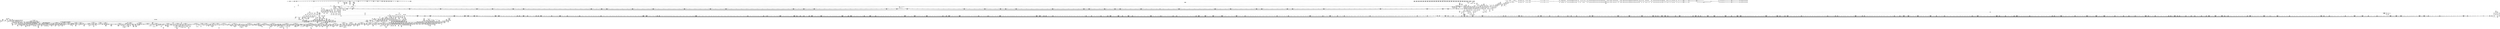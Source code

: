 digraph {
	CE0x5942cc0 [shape=record,shape=Mrecord,label="{CE0x5942cc0|common_file_perm:tmp11|security/apparmor/lsm.c,432|*SummSource*}"]
	CE0x5a088d0 [shape=record,shape=Mrecord,label="{CE0x5a088d0|0:_i16,_4:_i32,_8:_i16,_40:_%struct.super_block*,_:_SCMRE_556,557_}"]
	CE0x5a2cf90 [shape=record,shape=Mrecord,label="{CE0x5a2cf90|80:_i64,_:_CRE_136,140_|*MultipleSource*|security/apparmor/include/apparmor.h,117|*LoadInst*|security/apparmor/include/apparmor.h,117}"]
	CE0x5a013b0 [shape=record,shape=Mrecord,label="{CE0x5a013b0|0:_i16,_4:_i32,_8:_i16,_40:_%struct.super_block*,_:_SCMRE_309,310_}"]
	CE0x5a11730 [shape=record,shape=Mrecord,label="{CE0x5a11730|0:_i16,_4:_i32,_8:_i16,_40:_%struct.super_block*,_:_SCMRE_736,740_|*MultipleSource*|security/apparmor/lsm.c,435|security/apparmor/include/apparmor.h,117|Function::mediated_filesystem&Arg::inode::|*LoadInst*|include/linux/fs.h,1916}"]
	CE0x5917d20 [shape=record,shape=Mrecord,label="{CE0x5917d20|16:_%struct.vfsmount*,_24:_%struct.dentry*,_32:_%struct.inode*,_408:_%struct.cred*,_456:_i8*,_:_CRE_400,404_|*MultipleSource*|Function::common_mmap&Arg::file::|security/apparmor/lsm.c,474|*LoadInst*|security/apparmor/lsm.c,500}"]
	CE0x58ed7a0 [shape=record,shape=Mrecord,label="{CE0x58ed7a0|i32_19|*Constant*}"]
	CE0x59767a0 [shape=record,shape=Mrecord,label="{CE0x59767a0|0:_i16,_4:_i32,_8:_i16,_40:_%struct.super_block*,_:_SCMRE_32,40_|*MultipleSource*|security/apparmor/lsm.c,435|security/apparmor/include/apparmor.h,117|Function::mediated_filesystem&Arg::inode::|*LoadInst*|include/linux/fs.h,1916}"]
	CE0x5959ef0 [shape=record,shape=Mrecord,label="{CE0x5959ef0|common_mmap:and12|security/apparmor/lsm.c,485|*SummSource*}"]
	CE0x598b930 [shape=record,shape=Mrecord,label="{CE0x598b930|file_inode:tmp1|*SummSource*}"]
	CE0x59ab680 [shape=record,shape=Mrecord,label="{CE0x59ab680|__aa_current_profile:tmp19|security/apparmor/include/context.h,138}"]
	CE0x59adf40 [shape=record,shape=Mrecord,label="{CE0x59adf40|80:_i64,_:_CRE_564,565_}"]
	CE0x5a1ac40 [shape=record,shape=Mrecord,label="{CE0x5a1ac40|0:_i16,_4:_i32,_8:_i16,_40:_%struct.super_block*,_:_SCMRE_933,934_}"]
	CE0x5922960 [shape=record,shape=Mrecord,label="{CE0x5922960|i64_4|*Constant*|*SummSource*}"]
	"CONST[source:2(external),value:0(static)][purpose:{operation}][SrcIdx:2]"
	CE0x59025e0 [shape=record,shape=Mrecord,label="{CE0x59025e0|16:_%struct.vfsmount*,_24:_%struct.dentry*,_32:_%struct.inode*,_408:_%struct.cred*,_456:_i8*,_:_CRE_77,78_}"]
	CE0x5960700 [shape=record,shape=Mrecord,label="{CE0x5960700|_ret_i32_%retval.0,_!dbg_!15536|security/apparmor/lsm.c,452|*SummSink*}"]
	CE0x5a3c220 [shape=record,shape=Mrecord,label="{CE0x5a3c220|80:_i64,_:_CRE_1337,1338_}"]
	CE0x59aa4f0 [shape=record,shape=Mrecord,label="{CE0x59aa4f0|__aa_current_profile:tmp17|security/apparmor/include/context.h,138|*SummSink*}"]
	CE0x59480e0 [shape=record,shape=Mrecord,label="{CE0x59480e0|44:_i32,_48:_i16,_128:_i8*,_:_SCMRE_112,120_|*MultipleSource*|*LoadInst*|security/apparmor/lsm.c,429|Function::aa_cred_profile&Arg::cred::|security/apparmor/include/context.h,99}"]
	CE0x58ef450 [shape=record,shape=Mrecord,label="{CE0x58ef450|common_mmap:if.then3|*SummSource*}"]
	CE0x5967a50 [shape=record,shape=Mrecord,label="{CE0x5967a50|common_file_perm:f_cred|security/apparmor/lsm.c,429}"]
	CE0x5a53980 [shape=record,shape=Mrecord,label="{CE0x5a53980|__aa_current_profile:tmp13|security/apparmor/include/context.h,138|*SummSource*}"]
	CE0x590e570 [shape=record,shape=Mrecord,label="{CE0x590e570|16:_%struct.vfsmount*,_24:_%struct.dentry*,_32:_%struct.inode*,_408:_%struct.cred*,_456:_i8*,_:_CRE_198,199_}"]
	CE0x5a32c50 [shape=record,shape=Mrecord,label="{CE0x5a32c50|80:_i64,_:_CRE_627,628_}"]
	CE0x597fcf0 [shape=record,shape=Mrecord,label="{CE0x597fcf0|aa_cred_profile:tmp5|security/apparmor/include/context.h,99|*SummSink*}"]
	CE0x58ce120 [shape=record,shape=Mrecord,label="{CE0x58ce120|80:_i64,_160:_%struct.file*,_:_CRE_40,48_|*MultipleSource*|Function::apparmor_file_mprotect&Arg::vma::|security/apparmor/lsm.c,500}"]
	CE0x5a3cff0 [shape=record,shape=Mrecord,label="{CE0x5a3cff0|80:_i64,_:_CRE_1350,1351_}"]
	CE0x591c030 [shape=record,shape=Mrecord,label="{CE0x591c030|common_mmap:tobool2|security/apparmor/lsm.c,477|*SummSink*}"]
	CE0x5917360 [shape=record,shape=Mrecord,label="{CE0x5917360|16:_%struct.vfsmount*,_24:_%struct.dentry*,_32:_%struct.inode*,_408:_%struct.cred*,_456:_i8*,_:_CRE_376,384_|*MultipleSource*|Function::common_mmap&Arg::file::|security/apparmor/lsm.c,474|*LoadInst*|security/apparmor/lsm.c,500}"]
	CE0x590b7f0 [shape=record,shape=Mrecord,label="{CE0x590b7f0|16:_%struct.vfsmount*,_24:_%struct.dentry*,_32:_%struct.inode*,_408:_%struct.cred*,_456:_i8*,_:_CRE_172,173_}"]
	CE0x5981210 [shape=record,shape=Mrecord,label="{CE0x5981210|common_file_perm:tmp30|security/apparmor/lsm.c,434|*SummSource*}"]
	CE0x5a4d5c0 [shape=record,shape=Mrecord,label="{CE0x5a4d5c0|i8*_getelementptr_inbounds_(_36_x_i8_,_36_x_i8_*_.str12,_i32_0,_i32_0)|*Constant*}"]
	CE0x5a44400 [shape=record,shape=Mrecord,label="{CE0x5a44400|80:_i64,_:_CRE_1681,1682_}"]
	CE0x5982770 [shape=record,shape=Mrecord,label="{CE0x5982770|file_inode:tmp4|*LoadInst*|include/linux/fs.h,1916|*SummSink*}"]
	CE0x58cfb00 [shape=record,shape=Mrecord,label="{CE0x58cfb00|apparmor_file_mprotect:vm_file|security/apparmor/lsm.c,500|*SummSource*}"]
	CE0x58f70e0 [shape=record,shape=Mrecord,label="{CE0x58f70e0|common_mmap:tmp14|security/apparmor/lsm.c,477|*SummSink*}"]
	CE0x590de70 [shape=record,shape=Mrecord,label="{CE0x590de70|16:_%struct.vfsmount*,_24:_%struct.dentry*,_32:_%struct.inode*,_408:_%struct.cred*,_456:_i8*,_:_CRE_194,195_}"]
	CE0x59bbc20 [shape=record,shape=Mrecord,label="{CE0x59bbc20|aa_file_perm:profile|Function::aa_file_perm&Arg::profile::|*SummSource*}"]
	CE0x5a3e640 [shape=record,shape=Mrecord,label="{CE0x5a3e640|80:_i64,_:_CRE_1371,1372_}"]
	CE0x5940990 [shape=record,shape=Mrecord,label="{CE0x5940990|%struct.vfsmount*_null|*Constant*}"]
	CE0x58d97c0 [shape=record,shape=Mrecord,label="{CE0x58d97c0|16:_%struct.vfsmount*,_24:_%struct.dentry*,_32:_%struct.inode*,_408:_%struct.cred*,_456:_i8*,_:_CRE_1,2_}"]
	CE0x5982450 [shape=record,shape=Mrecord,label="{CE0x5982450|common_file_perm:lnot|security/apparmor/lsm.c,432|*SummSource*}"]
	CE0x59038a0 [shape=record,shape=Mrecord,label="{CE0x59038a0|i64*_getelementptr_inbounds_(_28_x_i64_,_28_x_i64_*___llvm_gcov_ctr87,_i64_0,_i64_7)|*Constant*|*SummSource*}"]
	CE0x5a089d0 [shape=record,shape=Mrecord,label="{CE0x5a089d0|0:_i16,_4:_i32,_8:_i16,_40:_%struct.super_block*,_:_SCMRE_557,558_}"]
	CE0x5a18d00 [shape=record,shape=Mrecord,label="{CE0x5a18d00|0:_i16,_4:_i32,_8:_i16,_40:_%struct.super_block*,_:_SCMRE_913,914_}"]
	CE0x5a3aac0 [shape=record,shape=Mrecord,label="{CE0x5a3aac0|80:_i64,_:_CRE_1315,1316_}"]
	CE0x58d1cd0 [shape=record,shape=Mrecord,label="{CE0x58d1cd0|80:_i64,_160:_%struct.file*,_:_CRE_119,120_}"]
	CE0x5a1f4f0 [shape=record,shape=Mrecord,label="{CE0x5a1f4f0|80:_i64,_:_CRE_415,416_}"]
	CE0x596d800 [shape=record,shape=Mrecord,label="{CE0x596d800|common_file_perm:tmp23|security/apparmor/lsm.c,432|*SummSink*}"]
	CE0x5a6ce10 [shape=record,shape=Mrecord,label="{CE0x5a6ce10|i32_0|*Constant*}"]
	CE0x59b7de0 [shape=record,shape=Mrecord,label="{CE0x59b7de0|common_file_perm:error.0|*SummSource*}"]
	CE0x5a99990 [shape=record,shape=Mrecord,label="{CE0x5a99990|aa_file_perm:call2|security/apparmor/file.c,456}"]
	CE0x5a38d90 [shape=record,shape=Mrecord,label="{CE0x5a38d90|80:_i64,_:_CRE_1269,1270_}"]
	CE0x5986410 [shape=record,shape=Mrecord,label="{CE0x5986410|common_file_perm:land.lhs.true|*SummSink*}"]
	CE0x596dde0 [shape=record,shape=Mrecord,label="{CE0x596dde0|common_file_perm:lor.lhs.false|*SummSource*}"]
	CE0x5a03970 [shape=record,shape=Mrecord,label="{CE0x5a03970|0:_i16,_4:_i32,_8:_i16,_40:_%struct.super_block*,_:_SCMRE_424,432_|*MultipleSource*|security/apparmor/lsm.c,435|security/apparmor/include/apparmor.h,117|Function::mediated_filesystem&Arg::inode::|*LoadInst*|include/linux/fs.h,1916}"]
	CE0x58ccc80 [shape=record,shape=Mrecord,label="{CE0x58ccc80|i64_1|*Constant*}"]
	CE0x58e4510 [shape=record,shape=Mrecord,label="{CE0x58e4510|%struct.file*_null|*Constant*|*SummSink*}"]
	CE0x5946ac0 [shape=record,shape=Mrecord,label="{CE0x5946ac0|i32_432|*Constant*}"]
	CE0x5948390 [shape=record,shape=Mrecord,label="{CE0x5948390|common_file_perm:tmp12|security/apparmor/lsm.c,432|*SummSource*}"]
	CE0x5a1c8b0 [shape=record,shape=Mrecord,label="{CE0x5a1c8b0|0:_i16,_4:_i32,_8:_i16,_40:_%struct.super_block*,_:_SCMRE_983,984_}"]
	CE0x5985dc0 [shape=record,shape=Mrecord,label="{CE0x5985dc0|0:_i16,_4:_i32,_8:_i16,_40:_%struct.super_block*,_:_SCMRE_139,140_}"]
	CE0x5a67e70 [shape=record,shape=Mrecord,label="{CE0x5a67e70|__aa_current_profile:cred|security/apparmor/include/context.h,138|*SummSource*}"]
	CE0x596fac0 [shape=record,shape=Mrecord,label="{CE0x596fac0|mediated_filesystem:tmp|*SummSink*}"]
	CE0x58e9150 [shape=record,shape=Mrecord,label="{CE0x58e9150|16:_%struct.vfsmount*,_24:_%struct.dentry*,_32:_%struct.inode*,_408:_%struct.cred*,_456:_i8*,_:_CRE_132,136_|*MultipleSource*|Function::common_mmap&Arg::file::|security/apparmor/lsm.c,474|*LoadInst*|security/apparmor/lsm.c,500}"]
	CE0x59affd0 [shape=record,shape=Mrecord,label="{CE0x59affd0|80:_i64,_:_CRE_595,596_}"]
	CE0x5a12c60 [shape=record,shape=Mrecord,label="{CE0x5a12c60|0:_i16,_4:_i32,_8:_i16,_40:_%struct.super_block*,_:_SCMRE_808,816_|*MultipleSource*|security/apparmor/lsm.c,435|security/apparmor/include/apparmor.h,117|Function::mediated_filesystem&Arg::inode::|*LoadInst*|include/linux/fs.h,1916}"]
	CE0x5a3f1f0 [shape=record,shape=Mrecord,label="{CE0x5a3f1f0|80:_i64,_:_CRE_1568,1584_|*MultipleSource*|security/apparmor/include/apparmor.h,117|*LoadInst*|security/apparmor/include/apparmor.h,117}"]
	CE0x5a6cba0 [shape=record,shape=Mrecord,label="{CE0x5a6cba0|aa_cred_profile:if.then}"]
	CE0x5945250 [shape=record,shape=Mrecord,label="{CE0x5945250|%struct.task_struct*_(%struct.task_struct**)*_asm_movq_%gs:$_1:P_,$0_,_r,im,_dirflag_,_fpsr_,_flags_|*SummSource*}"]
	CE0x59222b0 [shape=record,shape=Mrecord,label="{CE0x59222b0|common_mmap:tobool1|security/apparmor/lsm.c,474|*SummSource*}"]
	CE0x58d9db0 [shape=record,shape=Mrecord,label="{CE0x58d9db0|i64_15|*Constant*|*SummSource*}"]
	CE0x5a61960 [shape=record,shape=Mrecord,label="{CE0x5a61960|i8_1|*Constant*}"]
	CE0x5a3d100 [shape=record,shape=Mrecord,label="{CE0x5a3d100|80:_i64,_:_CRE_1351,1352_}"]
	CE0x5a44950 [shape=record,shape=Mrecord,label="{CE0x5a44950|80:_i64,_:_CRE_1686,1687_}"]
	CE0x5a2c5c0 [shape=record,shape=Mrecord,label="{CE0x5a2c5c0|80:_i64,_:_CRE_104,112_|*MultipleSource*|security/apparmor/include/apparmor.h,117|*LoadInst*|security/apparmor/include/apparmor.h,117}"]
	CE0x596ff40 [shape=record,shape=Mrecord,label="{CE0x596ff40|0:_i16,_4:_i32,_8:_i16,_40:_%struct.super_block*,_:_SCMRE_128,136_|*MultipleSource*|security/apparmor/lsm.c,435|security/apparmor/include/apparmor.h,117|Function::mediated_filesystem&Arg::inode::|*LoadInst*|include/linux/fs.h,1916}"]
	CE0x5a16f50 [shape=record,shape=Mrecord,label="{CE0x5a16f50|0:_i16,_4:_i32,_8:_i16,_40:_%struct.super_block*,_:_SCMRE_894,895_}"]
	CE0x58fde90 [shape=record,shape=Mrecord,label="{CE0x58fde90|aa_cred_profile:tmp13|*SummSource*}"]
	CE0x5964ed0 [shape=record,shape=Mrecord,label="{CE0x5964ed0|aa_cred_profile:lnot2|security/apparmor/include/context.h,100|*SummSource*}"]
	CE0x5ab0c30 [shape=record,shape=Mrecord,label="{CE0x5ab0c30|aa_cred_profile:tmp11|security/apparmor/include/context.h,100}"]
	CE0x5aa9120 [shape=record,shape=Mrecord,label="{CE0x5aa9120|aa_cred_profile:tmp}"]
	CE0x58feed0 [shape=record,shape=Mrecord,label="{CE0x58feed0|mediated_filesystem:tmp}"]
	CE0x591bcc0 [shape=record,shape=Mrecord,label="{CE0x591bcc0|i64*_getelementptr_inbounds_(_19_x_i64_,_19_x_i64_*___llvm_gcov_ctr96,_i64_0,_i64_17)|*Constant*|*SummSink*}"]
	CE0x59bb850 [shape=record,shape=Mrecord,label="{CE0x59bb850|aa_file_perm:op|Function::aa_file_perm&Arg::op::|*SummSource*}"]
	CE0x5999900 [shape=record,shape=Mrecord,label="{CE0x5999900|aa_cred_profile:tmp21|security/apparmor/include/context.h,100|*SummSource*}"]
	CE0x58e08e0 [shape=record,shape=Mrecord,label="{CE0x58e08e0|common_mmap:tmp|*SummSink*}"]
	CE0x5a5b9a0 [shape=record,shape=Mrecord,label="{CE0x5a5b9a0|aa_file_perm:uid|security/apparmor/file.c,451|*SummSink*}"]
	CE0x5a1c590 [shape=record,shape=Mrecord,label="{CE0x5a1c590|0:_i16,_4:_i32,_8:_i16,_40:_%struct.super_block*,_:_SCMRE_981,982_}"]
	CE0x5a32920 [shape=record,shape=Mrecord,label="{CE0x5a32920|80:_i64,_:_CRE_624,625_}"]
	CE0x59bacb0 [shape=record,shape=Mrecord,label="{CE0x59bacb0|GLOBAL:aa_file_perm|*Constant*|*SummSource*}"]
	CE0x596fbf0 [shape=record,shape=Mrecord,label="{CE0x596fbf0|common_file_perm:conv|security/apparmor/lsm.c,432|*SummSink*}"]
	CE0x596eb60 [shape=record,shape=Mrecord,label="{CE0x596eb60|common_file_perm:tmp19|security/apparmor/lsm.c,432|*SummSource*}"]
	CE0x59b8d70 [shape=record,shape=Mrecord,label="{CE0x59b8d70|common_file_perm:tmp58|security/apparmor/lsm.c,451}"]
	CE0x599c870 [shape=record,shape=Mrecord,label="{CE0x599c870|0:_i16,_4:_i32,_8:_i16,_40:_%struct.super_block*,_:_SCMRE_157,158_}"]
	CE0x5a46cf0 [shape=record,shape=Mrecord,label="{CE0x5a46cf0|80:_i64,_:_CRE_1840,1848_|*MultipleSource*|security/apparmor/include/apparmor.h,117|*LoadInst*|security/apparmor/include/apparmor.h,117}"]
	CE0x5a36530 [shape=record,shape=Mrecord,label="{CE0x5a36530|80:_i64,_:_CRE_1231,1232_}"]
	CE0x58d1c20 [shape=record,shape=Mrecord,label="{CE0x58d1c20|i32_0|*Constant*|*SummSink*}"]
	CE0x5a5b550 [shape=record,shape=Mrecord,label="{CE0x5a5b550|__aa_current_profile:tmp11|security/apparmor/include/context.h,138|*SummSource*}"]
	CE0x597a980 [shape=record,shape=Mrecord,label="{CE0x597a980|aa_cred_profile:tmp12|security/apparmor/include/context.h,100|*SummSink*}"]
	CE0x59e9010 [shape=record,shape=Mrecord,label="{CE0x59e9010|aa_cred_profile:lnot3|security/apparmor/include/context.h,100}"]
	CE0x5a01220 [shape=record,shape=Mrecord,label="{CE0x5a01220|0:_i16,_4:_i32,_8:_i16,_40:_%struct.super_block*,_:_SCMRE_308,309_}"]
	CE0x5a37850 [shape=record,shape=Mrecord,label="{CE0x5a37850|80:_i64,_:_CRE_1249,1250_}"]
	CE0x5a9a9a0 [shape=record,shape=Mrecord,label="{CE0x5a9a9a0|aa_path_perm:profile|Function::aa_path_perm&Arg::profile::|*SummSink*}"]
	CE0x5983490 [shape=record,shape=Mrecord,label="{CE0x5983490|void_(i8*,_i32,_i64)*_asm_sideeffect_1:_09ud2_0A.pushsection___bug_table,_22a_22_0A2:_09.long_1b_-_2b,_$_0:c_-_2b_0A_09.word_$_1:c_,_0_0A_09.org_2b+$_2:c_0A.popsection_,_i,i,i,_dirflag_,_fpsr_,_flags_|*SummSink*}"]
	CE0x591e9b0 [shape=record,shape=Mrecord,label="{CE0x591e9b0|common_file_perm:cmp18|security/apparmor/lsm.c,447|*SummSink*}"]
	CE0x5a5afe0 [shape=record,shape=Mrecord,label="{CE0x5a5afe0|aa_cred_profile:do.end}"]
	CE0x5a15010 [shape=record,shape=Mrecord,label="{CE0x5a15010|0:_i16,_4:_i32,_8:_i16,_40:_%struct.super_block*,_:_SCMRE_874,875_}"]
	CE0x58d8ae0 [shape=record,shape=Mrecord,label="{CE0x58d8ae0|apparmor_file_mprotect:tmp2|*SummSink*}"]
	CE0x5947b60 [shape=record,shape=Mrecord,label="{CE0x5947b60|_ret_%struct.aa_profile*_%tmp34,_!dbg_!15510|security/apparmor/include/context.h,101}"]
	CE0x59ae430 [shape=record,shape=Mrecord,label="{CE0x59ae430|80:_i64,_:_CRE_569,570_}"]
	CE0x5980f90 [shape=record,shape=Mrecord,label="{CE0x5980f90|i64*_getelementptr_inbounds_(_28_x_i64_,_28_x_i64_*___llvm_gcov_ctr87,_i64_0,_i64_16)|*Constant*}"]
	CE0x59e65e0 [shape=record,shape=Mrecord,label="{CE0x59e65e0|aa_cred_profile:tmp20|security/apparmor/include/context.h,100}"]
	CE0x5901b60 [shape=record,shape=Mrecord,label="{CE0x5901b60|16:_%struct.vfsmount*,_24:_%struct.dentry*,_32:_%struct.inode*,_408:_%struct.cred*,_456:_i8*,_:_CRE_71,72_}"]
	CE0x5969750 [shape=record,shape=Mrecord,label="{CE0x5969750|common_file_perm:tmp28|security/apparmor/lsm.c,434}"]
	CE0x59a9940 [shape=record,shape=Mrecord,label="{CE0x59a9940|0:_i16,_4:_i32,_8:_i16,_40:_%struct.super_block*,_:_SCMRE_166,167_}"]
	CE0x58f3dc0 [shape=record,shape=Mrecord,label="{CE0x58f3dc0|common_mmap:tmp5|security/apparmor/lsm.c,474|*SummSink*}"]
	CE0x59e7d40 [shape=record,shape=Mrecord,label="{CE0x59e7d40|aa_cred_profile:tobool1|security/apparmor/include/context.h,100}"]
	CE0x59035a0 [shape=record,shape=Mrecord,label="{CE0x59035a0|common_file_perm:tmp16|security/apparmor/lsm.c,432}"]
	CE0x5a3a460 [shape=record,shape=Mrecord,label="{CE0x5a3a460|80:_i64,_:_CRE_1309,1310_}"]
	CE0x5a42970 [shape=record,shape=Mrecord,label="{CE0x5a42970|80:_i64,_:_CRE_1656,1657_}"]
	CE0x5971590 [shape=record,shape=Mrecord,label="{CE0x5971590|common_file_perm:tmp20|security/apparmor/lsm.c,432|*SummSource*}"]
	CE0x5a4f810 [shape=record,shape=Mrecord,label="{CE0x5a4f810|aa_file_perm:tmp3|*SummSource*}"]
	CE0x5981850 [shape=record,shape=Mrecord,label="{CE0x5981850|common_file_perm:tmp32|security/apparmor/lsm.c,434}"]
	CE0x5957090 [shape=record,shape=Mrecord,label="{CE0x5957090|common_file_perm:tmp37|security/apparmor/lsm.c,447}"]
	CE0x5996360 [shape=record,shape=Mrecord,label="{CE0x5996360|i8*_getelementptr_inbounds_(_36_x_i8_,_36_x_i8_*_.str12,_i32_0,_i32_0)|*Constant*|*SummSource*}"]
	CE0x5a320a0 [shape=record,shape=Mrecord,label="{CE0x5a320a0|80:_i64,_:_CRE_616,617_}"]
	CE0x5993740 [shape=record,shape=Mrecord,label="{CE0x5993740|0:_i16,_4:_i32,_8:_i16,_40:_%struct.super_block*,_:_SCMRE_154,155_}"]
	CE0x5903610 [shape=record,shape=Mrecord,label="{CE0x5903610|common_file_perm:tmp16|security/apparmor/lsm.c,432|*SummSource*}"]
	CE0x58ef090 [shape=record,shape=Mrecord,label="{CE0x58ef090|common_mmap:if.end}"]
	CE0x595f840 [shape=record,shape=Mrecord,label="{CE0x595f840|common_file_perm:file|Function::common_file_perm&Arg::file::}"]
	CE0x58cf300 [shape=record,shape=Mrecord,label="{CE0x58cf300|80:_i64,_160:_%struct.file*,_:_CRE_90,91_}"]
	CE0x595ea80 [shape=record,shape=Mrecord,label="{CE0x595ea80|GLOBAL:common_file_perm|*Constant*|*SummSink*}"]
	CE0x593f600 [shape=record,shape=Mrecord,label="{CE0x593f600|i64*_getelementptr_inbounds_(_28_x_i64_,_28_x_i64_*___llvm_gcov_ctr87,_i64_0,_i64_4)|*Constant*|*SummSource*}"]
	CE0x58ed690 [shape=record,shape=Mrecord,label="{CE0x58ed690|common_mmap:entry|*SummSink*}"]
	CE0x5a38fb0 [shape=record,shape=Mrecord,label="{CE0x5a38fb0|80:_i64,_:_CRE_1271,1272_}"]
	CE0x5a5a080 [shape=record,shape=Mrecord,label="{CE0x5a5a080|mediated_filesystem:lnot|security/apparmor/include/apparmor.h,117|*SummSink*}"]
	CE0x5922c00 [shape=record,shape=Mrecord,label="{CE0x5922c00|common_mmap:tmp7|security/apparmor/lsm.c,474|*SummSource*}"]
	CE0x597e7a0 [shape=record,shape=Mrecord,label="{CE0x597e7a0|i64*_getelementptr_inbounds_(_28_x_i64_,_28_x_i64_*___llvm_gcov_ctr87,_i64_0,_i64_9)|*Constant*|*SummSink*}"]
	CE0x5a5ce30 [shape=record,shape=Mrecord,label="{CE0x5a5ce30|i64*_getelementptr_inbounds_(_11_x_i64_,_11_x_i64_*___llvm_gcov_ctr58,_i64_0,_i64_1)|*Constant*|*SummSink*}"]
	CE0x5a1d830 [shape=record,shape=Mrecord,label="{CE0x5a1d830|mediated_filesystem:tmp4|*LoadInst*|security/apparmor/include/apparmor.h,117|*SummSource*}"]
	CE0x59a8720 [shape=record,shape=Mrecord,label="{CE0x59a8720|aa_cred_profile:tmp32|security/apparmor/include/context.h,101|*SummSource*}"]
	CE0x596d5d0 [shape=record,shape=Mrecord,label="{CE0x596d5d0|common_file_perm:tmp35|security/apparmor/lsm.c,436}"]
	CE0x597cf30 [shape=record,shape=Mrecord,label="{CE0x597cf30|common_file_perm:tmp4|*LoadInst*|security/apparmor/lsm.c,428|*SummSink*}"]
	CE0x5a31e80 [shape=record,shape=Mrecord,label="{CE0x5a31e80|80:_i64,_:_CRE_614,615_}"]
	CE0x5a45d70 [shape=record,shape=Mrecord,label="{CE0x5a45d70|80:_i64,_:_CRE_1776,1784_|*MultipleSource*|security/apparmor/include/apparmor.h,117|*LoadInst*|security/apparmor/include/apparmor.h,117}"]
	CE0x598d640 [shape=record,shape=Mrecord,label="{CE0x598d640|common_file_perm:tmp8|security/apparmor/lsm.c,432}"]
	CE0x5a43410 [shape=record,shape=Mrecord,label="{CE0x5a43410|80:_i64,_:_CRE_1666,1667_}"]
	CE0x5912f20 [shape=record,shape=Mrecord,label="{CE0x5912f20|16:_%struct.vfsmount*,_24:_%struct.dentry*,_32:_%struct.inode*,_408:_%struct.cred*,_456:_i8*,_:_CRE_328,336_|*MultipleSource*|Function::common_mmap&Arg::file::|security/apparmor/lsm.c,474|*LoadInst*|security/apparmor/lsm.c,500}"]
	CE0x5a36db0 [shape=record,shape=Mrecord,label="{CE0x5a36db0|80:_i64,_:_CRE_1239,1240_}"]
	CE0x5994bf0 [shape=record,shape=Mrecord,label="{CE0x5994bf0|common_file_perm:tmp60|security/apparmor/lsm.c,452}"]
	CE0x599e350 [shape=record,shape=Mrecord,label="{CE0x599e350|_call_void_mcount()_#2|*SummSource*}"]
	CE0x58e4720 [shape=record,shape=Mrecord,label="{CE0x58e4720|common_mmap:tobool|security/apparmor/lsm.c,474}"]
	CE0x598d070 [shape=record,shape=Mrecord,label="{CE0x598d070|common_file_perm:if.end14|*SummSource*}"]
	CE0x5a42420 [shape=record,shape=Mrecord,label="{CE0x5a42420|80:_i64,_:_CRE_1651,1652_}"]
	CE0x5a486e0 [shape=record,shape=Mrecord,label="{CE0x5a486e0|80:_i64,_:_CRE_1928,2056_|*MultipleSource*|security/apparmor/include/apparmor.h,117|*LoadInst*|security/apparmor/include/apparmor.h,117}"]
	CE0x58f3960 [shape=record,shape=Mrecord,label="{CE0x58f3960|common_mmap:tmp4|security/apparmor/lsm.c,474|*SummSink*}"]
	CE0x5a34590 [shape=record,shape=Mrecord,label="{CE0x5a34590|80:_i64,_:_CRE_736,880_|*MultipleSource*|security/apparmor/include/apparmor.h,117|*LoadInst*|security/apparmor/include/apparmor.h,117}"]
	CE0x58d4200 [shape=record,shape=Mrecord,label="{CE0x58d4200|apparmor_file_mprotect:vma|Function::apparmor_file_mprotect&Arg::vma::|*SummSink*}"]
	CE0x5905a40 [shape=record,shape=Mrecord,label="{CE0x5905a40|common_file_perm:tmp33|security/apparmor/lsm.c,434}"]
	CE0x59aedc0 [shape=record,shape=Mrecord,label="{CE0x59aedc0|80:_i64,_:_CRE_578,579_}"]
	CE0x5922320 [shape=record,shape=Mrecord,label="{CE0x5922320|common_mmap:tobool1|security/apparmor/lsm.c,474|*SummSink*}"]
	CE0x594ba10 [shape=record,shape=Mrecord,label="{CE0x594ba10|common_file_perm:do.cond}"]
	CE0x58f7980 [shape=record,shape=Mrecord,label="{CE0x58f7980|16:_%struct.vfsmount*,_24:_%struct.dentry*,_32:_%struct.inode*,_408:_%struct.cred*,_456:_i8*,_:_CRE_7,8_}"]
	CE0x5a0d660 [shape=record,shape=Mrecord,label="{CE0x5a0d660|0:_i16,_4:_i32,_8:_i16,_40:_%struct.super_block*,_:_SCMRE_606,607_}"]
	CE0x5955df0 [shape=record,shape=Mrecord,label="{CE0x5955df0|i64*_getelementptr_inbounds_(_19_x_i64_,_19_x_i64_*___llvm_gcov_ctr96,_i64_0,_i64_13)|*Constant*}"]
	CE0x5a3abd0 [shape=record,shape=Mrecord,label="{CE0x5a3abd0|80:_i64,_:_CRE_1316,1317_}"]
	CE0x5a51ad0 [shape=record,shape=Mrecord,label="{CE0x5a51ad0|__aa_current_profile:do.end|*SummSource*}"]
	CE0x5a37fc0 [shape=record,shape=Mrecord,label="{CE0x5a37fc0|80:_i64,_:_CRE_1256,1257_}"]
	CE0x59fee30 [shape=record,shape=Mrecord,label="{CE0x59fee30|0:_i16,_4:_i32,_8:_i16,_40:_%struct.super_block*,_:_SCMRE_285,286_}"]
	CE0x59283c0 [shape=record,shape=Mrecord,label="{CE0x59283c0|0:_i16,_4:_i32,_8:_i16,_40:_%struct.super_block*,_:_SCMRE_191,192_}"]
	CE0x591cee0 [shape=record,shape=Mrecord,label="{CE0x591cee0|common_mmap:or|security/apparmor/lsm.c,478|*SummSink*}"]
	CE0x59b2d30 [shape=record,shape=Mrecord,label="{CE0x59b2d30|common_file_perm:allow|security/apparmor/lsm.c,448|*SummSource*}"]
	CE0x5a6ef90 [shape=record,shape=Mrecord,label="{CE0x5a6ef90|aa_path_perm:cond|Function::aa_path_perm&Arg::cond::}"]
	CE0x5ab74c0 [shape=record,shape=Mrecord,label="{CE0x5ab74c0|i32_22|*Constant*}"]
	CE0x595c870 [shape=record,shape=Mrecord,label="{CE0x595c870|common_mmap:tmp36|security/apparmor/lsm.c,488}"]
	CE0x59e5cb0 [shape=record,shape=Mrecord,label="{CE0x59e5cb0|file_inode17:bb|*SummSink*}"]
	CE0x5a36970 [shape=record,shape=Mrecord,label="{CE0x5a36970|80:_i64,_:_CRE_1235,1236_}"]
	CE0x591d1b0 [shape=record,shape=Mrecord,label="{CE0x591d1b0|common_mmap:mask.0|*SummSource*}"]
	CE0x5940040 [shape=record,shape=Mrecord,label="{CE0x5940040|0:_i16,_4:_i32,_8:_i16,_40:_%struct.super_block*,_:_SCMRE_16,24_|*MultipleSource*|security/apparmor/lsm.c,435|security/apparmor/include/apparmor.h,117|Function::mediated_filesystem&Arg::inode::|*LoadInst*|include/linux/fs.h,1916}"]
	CE0x5a70ea0 [shape=record,shape=Mrecord,label="{CE0x5a70ea0|aa_path_perm:request|Function::aa_path_perm&Arg::request::}"]
	CE0x5976630 [shape=record,shape=Mrecord,label="{CE0x5976630|void_(i8*,_i32,_i64)*_asm_sideeffect_1:_09ud2_0A.pushsection___bug_table,_22a_22_0A2:_09.long_1b_-_2b,_$_0:c_-_2b_0A_09.word_$_1:c_,_0_0A_09.org_2b+$_2:c_0A.popsection_,_i,i,i,_dirflag_,_fpsr_,_flags_}"]
	CE0x5914170 [shape=record,shape=Mrecord,label="{CE0x5914170|16:_%struct.vfsmount*,_24:_%struct.dentry*,_32:_%struct.inode*,_408:_%struct.cred*,_456:_i8*,_:_CRE_16,24_|*MultipleSource*|Function::common_mmap&Arg::file::|security/apparmor/lsm.c,474|*LoadInst*|security/apparmor/lsm.c,500}"]
	CE0x59648b0 [shape=record,shape=Mrecord,label="{CE0x59648b0|GLOBAL:file_inode|*Constant*|*SummSink*}"]
	CE0x5905cb0 [shape=record,shape=Mrecord,label="{CE0x5905cb0|common_file_perm:tmp33|security/apparmor/lsm.c,434|*SummSource*}"]
	CE0x5a57920 [shape=record,shape=Mrecord,label="{CE0x5a57920|__aa_current_profile:tmp9|security/apparmor/include/context.h,138|*SummSink*}"]
	CE0x5a5c660 [shape=record,shape=Mrecord,label="{CE0x5a5c660|__aa_current_profile:land.lhs.true|*SummSink*}"]
	CE0x5a200a0 [shape=record,shape=Mrecord,label="{CE0x5a200a0|80:_i64,_:_CRE_426,427_}"]
	CE0x59b8ef0 [shape=record,shape=Mrecord,label="{CE0x59b8ef0|common_file_perm:tmp58|security/apparmor/lsm.c,451|*SummSource*}"]
	CE0x5983ad0 [shape=record,shape=Mrecord,label="{CE0x5983ad0|common_file_perm:tmp|*SummSource*}"]
	CE0x5a50c60 [shape=record,shape=Mrecord,label="{CE0x5a50c60|__aa_current_profile:if.then}"]
	CE0x5a36b90 [shape=record,shape=Mrecord,label="{CE0x5a36b90|80:_i64,_:_CRE_1237,1238_}"]
	CE0x58e5990 [shape=record,shape=Mrecord,label="{CE0x58e5990|i64_11|*Constant*}"]
	CE0x5a4a3b0 [shape=record,shape=Mrecord,label="{CE0x5a4a3b0|aa_file_perm:tmp5|security/apparmor/file.c,452}"]
	CE0x598bd40 [shape=record,shape=Mrecord,label="{CE0x598bd40|common_file_perm:if.end14|*SummSink*}"]
	CE0x5a978f0 [shape=record,shape=Mrecord,label="{CE0x5a978f0|i64_0|*Constant*}"]
	CE0x58d5dd0 [shape=record,shape=Mrecord,label="{CE0x58d5dd0|common_mmap:flags|Function::common_mmap&Arg::flags::|*SummSource*}"]
	CE0x59b2fd0 [shape=record,shape=Mrecord,label="{CE0x59b2fd0|0:_i16,_:_CRE_1,2_}"]
	CE0x5a43520 [shape=record,shape=Mrecord,label="{CE0x5a43520|80:_i64,_:_CRE_1667,1668_}"]
	CE0x5a2c3e0 [shape=record,shape=Mrecord,label="{CE0x5a2c3e0|80:_i64,_:_CRE_96,104_|*MultipleSource*|security/apparmor/include/apparmor.h,117|*LoadInst*|security/apparmor/include/apparmor.h,117}"]
	CE0x5a2fc20 [shape=record,shape=Mrecord,label="{CE0x5a2fc20|80:_i64,_:_CRE_328,336_|*MultipleSource*|security/apparmor/include/apparmor.h,117|*LoadInst*|security/apparmor/include/apparmor.h,117}"]
	CE0x5a0a5f0 [shape=record,shape=Mrecord,label="{CE0x5a0a5f0|0:_i16,_4:_i32,_8:_i16,_40:_%struct.super_block*,_:_SCMRE_575,576_}"]
	CE0x58eb600 [shape=record,shape=Mrecord,label="{CE0x58eb600|apparmor_file_mprotect:cond|security/apparmor/lsm.c,501|*SummSource*}"]
	CE0x5a43960 [shape=record,shape=Mrecord,label="{CE0x5a43960|80:_i64,_:_CRE_1671,1672_}"]
	CE0x59b1d90 [shape=record,shape=Mrecord,label="{CE0x59b1d90|common_file_perm:tmp47|security/apparmor/lsm.c,448|*SummSink*}"]
	CE0x5a55fb0 [shape=record,shape=Mrecord,label="{CE0x5a55fb0|i64*_getelementptr_inbounds_(_11_x_i64_,_11_x_i64_*___llvm_gcov_ctr58,_i64_0,_i64_9)|*Constant*|*SummSink*}"]
	CE0x58cf900 [shape=record,shape=Mrecord,label="{CE0x58cf900|apparmor_file_mprotect:lnot|security/apparmor/lsm.c,501|*SummSource*}"]
	CE0x5a35210 [shape=record,shape=Mrecord,label="{CE0x5a35210|80:_i64,_:_CRE_1213,1214_}"]
	CE0x5a370e0 [shape=record,shape=Mrecord,label="{CE0x5a370e0|80:_i64,_:_CRE_1242,1243_}"]
	CE0x5a05c00 [shape=record,shape=Mrecord,label="{CE0x5a05c00|0:_i16,_4:_i32,_8:_i16,_40:_%struct.super_block*,_:_SCMRE_483,484_}"]
	CE0x5a4a520 [shape=record,shape=Mrecord,label="{CE0x5a4a520|aa_file_perm:mode|security/apparmor/file.c,451|*SummSource*}"]
	CE0x590eff0 [shape=record,shape=Mrecord,label="{CE0x590eff0|16:_%struct.vfsmount*,_24:_%struct.dentry*,_32:_%struct.inode*,_408:_%struct.cred*,_456:_i8*,_:_CRE_204,205_}"]
	CE0x590a4b0 [shape=record,shape=Mrecord,label="{CE0x590a4b0|16:_%struct.vfsmount*,_24:_%struct.dentry*,_32:_%struct.inode*,_408:_%struct.cred*,_456:_i8*,_:_CRE_161,162_}"]
	CE0x5973e70 [shape=record,shape=Mrecord,label="{CE0x5973e70|common_file_perm:tmp29|security/apparmor/lsm.c,434}"]
	CE0x5962540 [shape=record,shape=Mrecord,label="{CE0x5962540|44:_i32,_48:_i16,_128:_i8*,_:_SCMRE_28,32_|*MultipleSource*|*LoadInst*|security/apparmor/lsm.c,429|Function::aa_cred_profile&Arg::cred::|security/apparmor/include/context.h,99}"]
	CE0x596ea60 [shape=record,shape=Mrecord,label="{CE0x596ea60|aa_cred_profile:tmp5|security/apparmor/include/context.h,99}"]
	CE0x590fdf0 [shape=record,shape=Mrecord,label="{CE0x590fdf0|16:_%struct.vfsmount*,_24:_%struct.dentry*,_32:_%struct.inode*,_408:_%struct.cred*,_456:_i8*,_:_CRE_212,213_}"]
	CE0x59442d0 [shape=record,shape=Mrecord,label="{CE0x59442d0|i64_0|*Constant*}"]
	CE0x5a5a9b0 [shape=record,shape=Mrecord,label="{CE0x5a5a9b0|__aa_current_profile:tmp3|*SummSource*}"]
	CE0x5a58b30 [shape=record,shape=Mrecord,label="{CE0x5a58b30|file_inode17:tmp3|*SummSink*}"]
	CE0x59bb190 [shape=record,shape=Mrecord,label="{CE0x59bb190|aa_file_perm:entry}"]
	CE0x58fed90 [shape=record,shape=Mrecord,label="{CE0x58fed90|mediated_filesystem:tmp1}"]
	CE0x5a67cf0 [shape=record,shape=Mrecord,label="{CE0x5a67cf0|COLLAPSED:_GCRE_current_task_external_global_%struct.task_struct*:_elem_0::|security/apparmor/include/context.h,138}"]
	CE0x59a2d70 [shape=record,shape=Mrecord,label="{CE0x59a2d70|i64_1|*Constant*}"]
	CE0x5a47b60 [shape=record,shape=Mrecord,label="{CE0x5a47b60|80:_i64,_:_CRE_1877,1878_}"]
	CE0x5957cd0 [shape=record,shape=Mrecord,label="{CE0x5957cd0|common_mmap:tmp30|security/apparmor/lsm.c,485|*SummSource*}"]
	CE0x590e730 [shape=record,shape=Mrecord,label="{CE0x590e730|16:_%struct.vfsmount*,_24:_%struct.dentry*,_32:_%struct.inode*,_408:_%struct.cred*,_456:_i8*,_:_CRE_199,200_}"]
	CE0x5909bf0 [shape=record,shape=Mrecord,label="{CE0x5909bf0|16:_%struct.vfsmount*,_24:_%struct.dentry*,_32:_%struct.inode*,_408:_%struct.cred*,_456:_i8*,_:_CRE_156,157_}"]
	CE0x5944f60 [shape=record,shape=Mrecord,label="{CE0x5944f60|aa_cred_profile:bb}"]
	CE0x5a15b00 [shape=record,shape=Mrecord,label="{CE0x5a15b00|0:_i16,_4:_i32,_8:_i16,_40:_%struct.super_block*,_:_SCMRE_881,882_}"]
	CE0x58f17e0 [shape=record,shape=Mrecord,label="{CE0x58f17e0|common_mmap:tmp25|security/apparmor/lsm.c,483}"]
	CE0x5a4cb20 [shape=record,shape=Mrecord,label="{CE0x5a4cb20|__aa_current_profile:tmp4|security/apparmor/include/context.h,138}"]
	CE0x58fee00 [shape=record,shape=Mrecord,label="{CE0x58fee00|mediated_filesystem:tmp1|*SummSource*}"]
	CE0x590d930 [shape=record,shape=Mrecord,label="{CE0x590d930|16:_%struct.vfsmount*,_24:_%struct.dentry*,_32:_%struct.inode*,_408:_%struct.cred*,_456:_i8*,_:_CRE_191,192_}"]
	CE0x5aa0370 [shape=record,shape=Mrecord,label="{CE0x5aa0370|aa_cred_profile:tmp23|security/apparmor/include/context.h,100}"]
	CE0x5a1e070 [shape=record,shape=Mrecord,label="{CE0x5a1e070|80:_i64,_:_CRE_395,396_}"]
	CE0x5a05a70 [shape=record,shape=Mrecord,label="{CE0x5a05a70|0:_i16,_4:_i32,_8:_i16,_40:_%struct.super_block*,_:_SCMRE_482,483_}"]
	CE0x5a2a960 [shape=record,shape=Mrecord,label="{CE0x5a2a960|mediated_filesystem:s_flags|security/apparmor/include/apparmor.h,117|*SummSink*}"]
	CE0x590fa70 [shape=record,shape=Mrecord,label="{CE0x590fa70|16:_%struct.vfsmount*,_24:_%struct.dentry*,_32:_%struct.inode*,_408:_%struct.cred*,_456:_i8*,_:_CRE_210,211_}"]
	CE0x5a17ef0 [shape=record,shape=Mrecord,label="{CE0x5a17ef0|0:_i16,_4:_i32,_8:_i16,_40:_%struct.super_block*,_:_SCMRE_904,905_}"]
	CE0x5953ef0 [shape=record,shape=Mrecord,label="{CE0x5953ef0|0:_i16,_4:_i32,_8:_i16,_40:_%struct.super_block*,_:_SCMRE_240,241_}"]
	CE0x5907f30 [shape=record,shape=Mrecord,label="{CE0x5907f30|common_file_perm:tmp39|security/apparmor/lsm.c,447|*SummSink*}"]
	CE0x59bb6a0 [shape=record,shape=Mrecord,label="{CE0x59bb6a0|aa_file_perm:op|Function::aa_file_perm&Arg::op::}"]
	CE0x5956a80 [shape=record,shape=Mrecord,label="{CE0x5956a80|i64_17|*Constant*|*SummSink*}"]
	CE0x59add20 [shape=record,shape=Mrecord,label="{CE0x59add20|80:_i64,_:_CRE_562,563_}"]
	CE0x5a33fc0 [shape=record,shape=Mrecord,label="{CE0x5a33fc0|80:_i64,_:_CRE_704,708_|*MultipleSource*|security/apparmor/include/apparmor.h,117|*LoadInst*|security/apparmor/include/apparmor.h,117}"]
	CE0x59938d0 [shape=record,shape=Mrecord,label="{CE0x59938d0|0:_i16,_4:_i32,_8:_i16,_40:_%struct.super_block*,_:_SCMRE_155,156_}"]
	CE0x58d7520 [shape=record,shape=Mrecord,label="{CE0x58d7520|i32_8|*Constant*}"]
	CE0x5991300 [shape=record,shape=Mrecord,label="{CE0x5991300|_ret_i1_%lnot,_!dbg_!15473|security/apparmor/include/apparmor.h,117|*SummSource*}"]
	CE0x5945570 [shape=record,shape=Mrecord,label="{CE0x5945570|i64*_getelementptr_inbounds_(_16_x_i64_,_16_x_i64_*___llvm_gcov_ctr46,_i64_0,_i64_1)|*Constant*}"]
	CE0x58ec6b0 [shape=record,shape=Mrecord,label="{CE0x58ec6b0|i32_8|*Constant*|*SummSink*}"]
	CE0x58ce6f0 [shape=record,shape=Mrecord,label="{CE0x58ce6f0|80:_i64,_160:_%struct.file*,_:_CRE_95,96_}"]
	CE0x591c8b0 [shape=record,shape=Mrecord,label="{CE0x591c8b0|i64_6|*Constant*|*SummSource*}"]
	CE0x58ef4f0 [shape=record,shape=Mrecord,label="{CE0x58ef4f0|common_mmap:if.then3|*SummSink*}"]
	CE0x5945940 [shape=record,shape=Mrecord,label="{CE0x5945940|aa_cred_profile:lor.end}"]
	CE0x5a48cb0 [shape=record,shape=Mrecord,label="{CE0x5a48cb0|80:_i64,_:_CRE_2120,2248_|*MultipleSource*|security/apparmor/include/apparmor.h,117|*LoadInst*|security/apparmor/include/apparmor.h,117}"]
	CE0x5a28e80 [shape=record,shape=Mrecord,label="{CE0x5a28e80|80:_i64,_:_CRE_439,440_}"]
	CE0x58fd7f0 [shape=record,shape=Mrecord,label="{CE0x58fd7f0|mediated_filesystem:tmp4|*LoadInst*|security/apparmor/include/apparmor.h,117|*SummSink*}"]
	CE0x5949830 [shape=record,shape=Mrecord,label="{CE0x5949830|0:_i16,_4:_i32,_8:_i16,_40:_%struct.super_block*,_:_SCMRE_56,64_|*MultipleSource*|security/apparmor/lsm.c,435|security/apparmor/include/apparmor.h,117|Function::mediated_filesystem&Arg::inode::|*LoadInst*|include/linux/fs.h,1916}"]
	CE0x5909a30 [shape=record,shape=Mrecord,label="{CE0x5909a30|16:_%struct.vfsmount*,_24:_%struct.dentry*,_32:_%struct.inode*,_408:_%struct.cred*,_456:_i8*,_:_CRE_155,156_}"]
	CE0x5a1ff90 [shape=record,shape=Mrecord,label="{CE0x5a1ff90|80:_i64,_:_CRE_425,426_}"]
	CE0x58c2580 [shape=record,shape=Mrecord,label="{CE0x58c2580|80:_i64,_160:_%struct.file*,_:_CRE_108,109_}"]
	CE0x5988b50 [shape=record,shape=Mrecord,label="{CE0x5988b50|file_inode:tmp3|*SummSource*}"]
	CE0x59b1040 [shape=record,shape=Mrecord,label="{CE0x59b1040|i64_22|*Constant*|*SummSink*}"]
	CE0x5a1d030 [shape=record,shape=Mrecord,label="{CE0x5a1d030|0:_i16,_4:_i32,_8:_i16,_40:_%struct.super_block*,_:_SCMRE_1000,1008_|*MultipleSource*|security/apparmor/lsm.c,435|security/apparmor/include/apparmor.h,117|Function::mediated_filesystem&Arg::inode::|*LoadInst*|include/linux/fs.h,1916}"]
	CE0x5920560 [shape=record,shape=Mrecord,label="{CE0x5920560|common_file_perm:tmp45|security/apparmor/lsm.c,447|*SummSource*}"]
	CE0x5a99b30 [shape=record,shape=Mrecord,label="{CE0x5a99b30|aa_file_perm:call2|security/apparmor/file.c,456|*SummSink*}"]
	CE0x59613e0 [shape=record,shape=Mrecord,label="{CE0x59613e0|common_mmap:tmp37|security/apparmor/lsm.c,489|*SummSource*}"]
	CE0x593ee50 [shape=record,shape=Mrecord,label="{CE0x593ee50|common_file_perm:tmp15|security/apparmor/lsm.c,432|*SummSink*}"]
	CE0x58fcd50 [shape=record,shape=Mrecord,label="{CE0x58fcd50|common_mmap:if.end16}"]
	CE0x5a34d50 [shape=record,shape=Mrecord,label="{CE0x5a34d50|80:_i64,_:_CRE_1209,1210_}"]
	CE0x59b5070 [shape=record,shape=Mrecord,label="{CE0x59b5070|common_file_perm:and|security/apparmor/lsm.c,448|*SummSink*}"]
	CE0x5952550 [shape=record,shape=Mrecord,label="{CE0x5952550|0:_i16,_4:_i32,_8:_i16,_40:_%struct.super_block*,_:_SCMRE_199,200_}"]
	CE0x5a3e420 [shape=record,shape=Mrecord,label="{CE0x5a3e420|80:_i64,_:_CRE_1369,1370_}"]
	CE0x5481be0 [shape=record,shape=Mrecord,label="{CE0x5481be0|i32_14|*Constant*}"]
	CE0x5a56b20 [shape=record,shape=Mrecord,label="{CE0x5a56b20|file_inode17:tmp1|*SummSource*}"]
	CE0x5a01860 [shape=record,shape=Mrecord,label="{CE0x5a01860|0:_i16,_4:_i32,_8:_i16,_40:_%struct.super_block*,_:_SCMRE_312,320_|*MultipleSource*|security/apparmor/lsm.c,435|security/apparmor/include/apparmor.h,117|Function::mediated_filesystem&Arg::inode::|*LoadInst*|include/linux/fs.h,1916}"]
	CE0x597c6b0 [shape=record,shape=Mrecord,label="{CE0x597c6b0|aa_cred_profile:do.body}"]
	CE0x59eac50 [shape=record,shape=Mrecord,label="{CE0x59eac50|aa_cred_profile:tmp28|security/apparmor/include/context.h,100}"]
	CE0x5a06240 [shape=record,shape=Mrecord,label="{CE0x5a06240|0:_i16,_4:_i32,_8:_i16,_40:_%struct.super_block*,_:_SCMRE_487,488_}"]
	CE0x59495b0 [shape=record,shape=Mrecord,label="{CE0x59495b0|i32_1|*Constant*|*SummSink*}"]
	CE0x5986250 [shape=record,shape=Mrecord,label="{CE0x5986250|aa_cred_profile:if.then}"]
	CE0x5a35a90 [shape=record,shape=Mrecord,label="{CE0x5a35a90|80:_i64,_:_CRE_1221,1222_}"]
	CE0x59feca0 [shape=record,shape=Mrecord,label="{CE0x59feca0|0:_i16,_4:_i32,_8:_i16,_40:_%struct.super_block*,_:_SCMRE_284,285_}"]
	CE0x5971a90 [shape=record,shape=Mrecord,label="{CE0x5971a90|44:_i32,_48:_i16,_128:_i8*,_:_SCMRE_160,168_|*MultipleSource*|*LoadInst*|security/apparmor/lsm.c,429|Function::aa_cred_profile&Arg::cred::|security/apparmor/include/context.h,99}"]
	CE0x5a34b60 [shape=record,shape=Mrecord,label="{CE0x5a34b60|80:_i64,_:_CRE_1208,1209_}"]
	CE0x5a03710 [shape=record,shape=Mrecord,label="{CE0x5a03710|0:_i16,_4:_i32,_8:_i16,_40:_%struct.super_block*,_:_SCMRE_416,424_|*MultipleSource*|security/apparmor/lsm.c,435|security/apparmor/include/apparmor.h,117|Function::mediated_filesystem&Arg::inode::|*LoadInst*|include/linux/fs.h,1916}"]
	CE0x58e0a50 [shape=record,shape=Mrecord,label="{CE0x58e0a50|common_mmap:tmp1|*SummSource*}"]
	CE0x5a14840 [shape=record,shape=Mrecord,label="{CE0x5a14840|0:_i16,_4:_i32,_8:_i16,_40:_%struct.super_block*,_:_SCMRE_869,870_}"]
	CE0x5a33800 [shape=record,shape=Mrecord,label="{CE0x5a33800|80:_i64,_:_CRE_664,672_|*MultipleSource*|security/apparmor/include/apparmor.h,117|*LoadInst*|security/apparmor/include/apparmor.h,117}"]
	CE0x58c2440 [shape=record,shape=Mrecord,label="{CE0x58c2440|80:_i64,_160:_%struct.file*,_:_CRE_107,108_}"]
	CE0x5992ab0 [shape=record,shape=Mrecord,label="{CE0x5992ab0|aa_cred_profile:if.end}"]
	CE0x58d13b0 [shape=record,shape=Mrecord,label="{CE0x58d13b0|_call_void_mcount()_#2|*SummSource*}"]
	CE0x594b360 [shape=record,shape=Mrecord,label="{CE0x594b360|common_file_perm:do.end}"]
	CE0x5a3ddc0 [shape=record,shape=Mrecord,label="{CE0x5a3ddc0|80:_i64,_:_CRE_1363,1364_}"]
	CE0x59a82b0 [shape=record,shape=Mrecord,label="{CE0x59a82b0|file_inode:bb|*SummSink*}"]
	CE0x5a149d0 [shape=record,shape=Mrecord,label="{CE0x5a149d0|0:_i16,_4:_i32,_8:_i16,_40:_%struct.super_block*,_:_SCMRE_870,871_}"]
	CE0x5949480 [shape=record,shape=Mrecord,label="{CE0x5949480|i32_1|*Constant*|*SummSource*}"]
	CE0x58e8890 [shape=record,shape=Mrecord,label="{CE0x58e8890|16:_%struct.vfsmount*,_24:_%struct.dentry*,_32:_%struct.inode*,_408:_%struct.cred*,_456:_i8*,_:_CRE_124,125_}"]
	CE0x58fafb0 [shape=record,shape=Mrecord,label="{CE0x58fafb0|16:_%struct.vfsmount*,_24:_%struct.dentry*,_32:_%struct.inode*,_408:_%struct.cred*,_456:_i8*,_:_CRE_100,101_}"]
	CE0x5972a60 [shape=record,shape=Mrecord,label="{CE0x5972a60|common_file_perm:call15|security/apparmor/lsm.c,438|*SummSink*}"]
	CE0x5a1d5d0 [shape=record,shape=Mrecord,label="{CE0x5a1d5d0|mediated_filesystem:tmp4|*LoadInst*|security/apparmor/include/apparmor.h,117}"]
	CE0x596bac0 [shape=record,shape=Mrecord,label="{CE0x596bac0|common_file_perm:tmp22|security/apparmor/lsm.c,432|*SummSource*}"]
	CE0x5a4b190 [shape=record,shape=Mrecord,label="{CE0x5a4b190|__aa_current_profile:tmp9|security/apparmor/include/context.h,138}"]
	CE0x5966df0 [shape=record,shape=Mrecord,label="{CE0x5966df0|i64_3|*Constant*}"]
	CE0x58e23c0 [shape=record,shape=Mrecord,label="{CE0x58e23c0|80:_i64,_160:_%struct.file*,_:_CRE_114,115_}"]
	CE0x5a711b0 [shape=record,shape=Mrecord,label="{CE0x5a711b0|aa_file_perm:tmp5|security/apparmor/file.c,452|*SummSink*}"]
	CE0x5a35760 [shape=record,shape=Mrecord,label="{CE0x5a35760|80:_i64,_:_CRE_1218,1219_}"]
	CE0x5923c00 [shape=record,shape=Mrecord,label="{CE0x5923c00|i64*_getelementptr_inbounds_(_19_x_i64_,_19_x_i64_*___llvm_gcov_ctr96,_i64_0,_i64_5)|*Constant*}"]
	CE0x59b7f10 [shape=record,shape=Mrecord,label="{CE0x59b7f10|common_file_perm:error.0|*SummSink*}"]
	CE0x5a311c0 [shape=record,shape=Mrecord,label="{CE0x5a311c0|80:_i64,_:_CRE_602,603_}"]
	CE0x59a10a0 [shape=record,shape=Mrecord,label="{CE0x59a10a0|aa_cred_profile:tmp15|security/apparmor/include/context.h,100|*SummSource*}"]
	CE0x5a3eca0 [shape=record,shape=Mrecord,label="{CE0x5a3eca0|80:_i64,_:_CRE_1384,1392_|*MultipleSource*|security/apparmor/include/apparmor.h,117|*LoadInst*|security/apparmor/include/apparmor.h,117}"]
	CE0x5a49850 [shape=record,shape=Mrecord,label="{CE0x5a49850|mediated_filesystem:tmp5|security/apparmor/include/apparmor.h,117|*SummSource*}"]
	CE0x5a9b730 [shape=record,shape=Mrecord,label="{CE0x5a9b730|aa_cred_profile:conv|security/apparmor/include/context.h,100}"]
	CE0x5926ac0 [shape=record,shape=Mrecord,label="{CE0x5926ac0|0:_i16,_4:_i32,_8:_i16,_40:_%struct.super_block*,_:_SCMRE_175,176_}"]
	CE0x5998110 [shape=record,shape=Mrecord,label="{CE0x5998110|aa_cred_profile:tmp18|security/apparmor/include/context.h,100|*SummSink*}"]
	CE0x597acb0 [shape=record,shape=Mrecord,label="{CE0x597acb0|common_file_perm:lnot1|security/apparmor/lsm.c,432}"]
	CE0x59096b0 [shape=record,shape=Mrecord,label="{CE0x59096b0|16:_%struct.vfsmount*,_24:_%struct.dentry*,_32:_%struct.inode*,_408:_%struct.cred*,_456:_i8*,_:_CRE_153,154_}"]
	CE0x5a67600 [shape=record,shape=Mrecord,label="{CE0x5a67600|_ret_%struct.task_struct*_%tmp4,_!dbg_!15471|./arch/x86/include/asm/current.h,14}"]
	CE0x58fc8d0 [shape=record,shape=Mrecord,label="{CE0x58fc8d0|0:_i16,_4:_i32,_8:_i16,_40:_%struct.super_block*,_:_SCMRE_144,145_}"]
	CE0x5a0f0f0 [shape=record,shape=Mrecord,label="{CE0x5a0f0f0|0:_i16,_4:_i32,_8:_i16,_40:_%struct.super_block*,_:_SCMRE_623,624_}"]
	CE0x59135b0 [shape=record,shape=Mrecord,label="{CE0x59135b0|16:_%struct.vfsmount*,_24:_%struct.dentry*,_32:_%struct.inode*,_408:_%struct.cred*,_456:_i8*,_:_CRE_360,368_|*MultipleSource*|Function::common_mmap&Arg::file::|security/apparmor/lsm.c,474|*LoadInst*|security/apparmor/lsm.c,500}"]
	CE0x58f96f0 [shape=record,shape=Mrecord,label="{CE0x58f96f0|16:_%struct.vfsmount*,_24:_%struct.dentry*,_32:_%struct.inode*,_408:_%struct.cred*,_456:_i8*,_:_CRE_86,87_}"]
	CE0x594c310 [shape=record,shape=Mrecord,label="{CE0x594c310|44:_i32,_48:_i16,_128:_i8*,_:_SCMRE_144,152_|*MultipleSource*|*LoadInst*|security/apparmor/lsm.c,429|Function::aa_cred_profile&Arg::cred::|security/apparmor/include/context.h,99}"]
	CE0x5a0c080 [shape=record,shape=Mrecord,label="{CE0x5a0c080|0:_i16,_4:_i32,_8:_i16,_40:_%struct.super_block*,_:_SCMRE_592,593_}"]
	CE0x5a1a600 [shape=record,shape=Mrecord,label="{CE0x5a1a600|0:_i16,_4:_i32,_8:_i16,_40:_%struct.super_block*,_:_SCMRE_929,930_}"]
	CE0x5a1ec70 [shape=record,shape=Mrecord,label="{CE0x5a1ec70|80:_i64,_:_CRE_407,408_}"]
	CE0x59b7ce0 [shape=record,shape=Mrecord,label="{CE0x59b7ce0|common_file_perm:error.0}"]
	CE0x5985c10 [shape=record,shape=Mrecord,label="{CE0x5985c10|0:_i16,_4:_i32,_8:_i16,_40:_%struct.super_block*,_:_SCMRE_138,139_}"]
	CE0x599ef10 [shape=record,shape=Mrecord,label="{CE0x599ef10|aa_cred_profile:conv|security/apparmor/include/context.h,100|*SummSink*}"]
	CE0x5944ce0 [shape=record,shape=Mrecord,label="{CE0x5944ce0|common_file_perm:call11|security/apparmor/lsm.c,435|*SummSink*}"]
	CE0x5983d40 [shape=record,shape=Mrecord,label="{CE0x5983d40|common_file_perm:tmp|*SummSink*}"]
	CE0x5a3c880 [shape=record,shape=Mrecord,label="{CE0x5a3c880|80:_i64,_:_CRE_1343,1344_}"]
	CE0x5955cc0 [shape=record,shape=Mrecord,label="{CE0x5955cc0|common_mmap:tmp26|security/apparmor/lsm.c,483|*SummSink*}"]
	CE0x58d2400 [shape=record,shape=Mrecord,label="{CE0x58d2400|80:_i64,_160:_%struct.file*,_:_CRE_152,160_|*MultipleSource*|Function::apparmor_file_mprotect&Arg::vma::|security/apparmor/lsm.c,500}"]
	CE0x58f27a0 [shape=record,shape=Mrecord,label="{CE0x58f27a0|i64_2|*Constant*|*SummSink*}"]
	CE0x5979450 [shape=record,shape=Mrecord,label="{CE0x5979450|_call_void_mcount()_#2}"]
	CE0x5a54d30 [shape=record,shape=Mrecord,label="{CE0x5a54d30|GLOBAL:lockdep_rcu_suspicious|*Constant*|*SummSource*}"]
	CE0x5a15330 [shape=record,shape=Mrecord,label="{CE0x5a15330|0:_i16,_4:_i32,_8:_i16,_40:_%struct.super_block*,_:_SCMRE_876,877_}"]
	CE0x5a307c0 [shape=record,shape=Mrecord,label="{CE0x5a307c0|80:_i64,_:_CRE_376,380_|*MultipleSource*|security/apparmor/include/apparmor.h,117|*LoadInst*|security/apparmor/include/apparmor.h,117}"]
	CE0x5a32b40 [shape=record,shape=Mrecord,label="{CE0x5a32b40|80:_i64,_:_CRE_626,627_}"]
	CE0x599eea0 [shape=record,shape=Mrecord,label="{CE0x599eea0|aa_cred_profile:conv|security/apparmor/include/context.h,100|*SummSource*}"]
	CE0x5911d80 [shape=record,shape=Mrecord,label="{CE0x5911d80|16:_%struct.vfsmount*,_24:_%struct.dentry*,_32:_%struct.inode*,_408:_%struct.cred*,_456:_i8*,_:_CRE_296,304_|*MultipleSource*|Function::common_mmap&Arg::file::|security/apparmor/lsm.c,474|*LoadInst*|security/apparmor/lsm.c,500}"]
	CE0x59058d0 [shape=record,shape=Mrecord,label="{CE0x59058d0|common_file_perm:tmp32|security/apparmor/lsm.c,434|*SummSink*}"]
	CE0x59591e0 [shape=record,shape=Mrecord,label="{CE0x59591e0|i32_2|*Constant*}"]
	CE0x5a39d80 [shape=record,shape=Mrecord,label="{CE0x5a39d80|80:_i64,_:_CRE_1304,1305_}"]
	CE0x5a0fbb0 [shape=record,shape=Mrecord,label="{CE0x5a0fbb0|0:_i16,_4:_i32,_8:_i16,_40:_%struct.super_block*,_:_SCMRE_656,664_|*MultipleSource*|security/apparmor/lsm.c,435|security/apparmor/include/apparmor.h,117|Function::mediated_filesystem&Arg::inode::|*LoadInst*|include/linux/fs.h,1916}"]
	CE0x594b660 [shape=record,shape=Mrecord,label="{CE0x594b660|common_file_perm:do.body5|*SummSink*}"]
	CE0x58cf970 [shape=record,shape=Mrecord,label="{CE0x58cf970|i32_2|*Constant*}"]
	CE0x5924ce0 [shape=record,shape=Mrecord,label="{CE0x5924ce0|common_mmap:tmp12|security/apparmor/lsm.c,475}"]
	CE0x596ae00 [shape=record,shape=Mrecord,label="{CE0x596ae00|common_file_perm:do.end|*SummSink*}"]
	CE0x5a614a0 [shape=record,shape=Mrecord,label="{CE0x5a614a0|__aa_current_profile:tmp16|security/apparmor/include/context.h,138}"]
	CE0x5a71560 [shape=record,shape=Mrecord,label="{CE0x5a71560|i64_4|*Constant*}"]
	CE0x5a17a40 [shape=record,shape=Mrecord,label="{CE0x5a17a40|0:_i16,_4:_i32,_8:_i16,_40:_%struct.super_block*,_:_SCMRE_901,902_}"]
	CE0x59778e0 [shape=record,shape=Mrecord,label="{CE0x59778e0|aa_cred_profile:tmp7|security/apparmor/include/context.h,100}"]
	CE0x5a19b10 [shape=record,shape=Mrecord,label="{CE0x5a19b10|0:_i16,_4:_i32,_8:_i16,_40:_%struct.super_block*,_:_SCMRE_922,923_}"]
	CE0x5997530 [shape=record,shape=Mrecord,label="{CE0x5997530|i64*_getelementptr_inbounds_(_16_x_i64_,_16_x_i64_*___llvm_gcov_ctr46,_i64_0,_i64_9)|*Constant*|*SummSource*}"]
	CE0x598b4b0 [shape=record,shape=Mrecord,label="{CE0x598b4b0|GLOBAL:__llvm_gcov_ctr87|Global_var:__llvm_gcov_ctr87}"]
	CE0x5a05d90 [shape=record,shape=Mrecord,label="{CE0x5a05d90|0:_i16,_4:_i32,_8:_i16,_40:_%struct.super_block*,_:_SCMRE_484,485_}"]
	CE0x5a194d0 [shape=record,shape=Mrecord,label="{CE0x5a194d0|0:_i16,_4:_i32,_8:_i16,_40:_%struct.super_block*,_:_SCMRE_918,919_}"]
	CE0x595a910 [shape=record,shape=Mrecord,label="{CE0x595a910|i64*_getelementptr_inbounds_(_19_x_i64_,_19_x_i64_*___llvm_gcov_ctr96,_i64_0,_i64_16)|*Constant*}"]
	CE0x593f2c0 [shape=record,shape=Mrecord,label="{CE0x593f2c0|44:_i32,_48:_i16,_128:_i8*,_:_SCMRE_44,48_|*MultipleSource*|*LoadInst*|security/apparmor/lsm.c,429|Function::aa_cred_profile&Arg::cred::|security/apparmor/include/context.h,99}"]
	CE0x5941eb0 [shape=record,shape=Mrecord,label="{CE0x5941eb0|%struct.aa_profile*_null|*Constant*|*SummSource*}"]
	CE0x597ade0 [shape=record,shape=Mrecord,label="{CE0x597ade0|common_file_perm:lnot1|security/apparmor/lsm.c,432|*SummSource*}"]
	CE0x59b77c0 [shape=record,shape=Mrecord,label="{CE0x59b77c0|i64*_getelementptr_inbounds_(_28_x_i64_,_28_x_i64_*___llvm_gcov_ctr87,_i64_0,_i64_25)|*Constant*|*SummSink*}"]
	CE0x5a294e0 [shape=record,shape=Mrecord,label="{CE0x5a294e0|80:_i64,_:_CRE_445,446_}"]
	CE0x5919ce0 [shape=record,shape=Mrecord,label="{CE0x5919ce0|16:_%struct.vfsmount*,_24:_%struct.dentry*,_32:_%struct.inode*,_408:_%struct.cred*,_456:_i8*,_:_CRE_472,480_|*MultipleSource*|Function::common_mmap&Arg::file::|security/apparmor/lsm.c,474|*LoadInst*|security/apparmor/lsm.c,500}"]
	CE0x58ec300 [shape=record,shape=Mrecord,label="{CE0x58ec300|apparmor_file_mprotect:conv|security/apparmor/lsm.c,501|*SummSink*}"]
	CE0x58e28c0 [shape=record,shape=Mrecord,label="{CE0x58e28c0|80:_i64,_160:_%struct.file*,_:_CRE_118,119_}"]
	CE0x59b51e0 [shape=record,shape=Mrecord,label="{CE0x59b51e0|i64_24|*Constant*}"]
	CE0x5a3e200 [shape=record,shape=Mrecord,label="{CE0x5a3e200|80:_i64,_:_CRE_1367,1368_}"]
	CE0x5a10cc0 [shape=record,shape=Mrecord,label="{CE0x5a10cc0|0:_i16,_4:_i32,_8:_i16,_40:_%struct.super_block*,_:_SCMRE_696,704_|*MultipleSource*|security/apparmor/lsm.c,435|security/apparmor/include/apparmor.h,117|Function::mediated_filesystem&Arg::inode::|*LoadInst*|include/linux/fs.h,1916}"]
	CE0x5a44d90 [shape=record,shape=Mrecord,label="{CE0x5a44d90|80:_i64,_:_CRE_1704,1712_|*MultipleSource*|security/apparmor/include/apparmor.h,117|*LoadInst*|security/apparmor/include/apparmor.h,117}"]
	CE0x5902ce0 [shape=record,shape=Mrecord,label="{CE0x5902ce0|16:_%struct.vfsmount*,_24:_%struct.dentry*,_32:_%struct.inode*,_408:_%struct.cred*,_456:_i8*,_:_CRE_81,82_}"]
	CE0x59017e0 [shape=record,shape=Mrecord,label="{CE0x59017e0|16:_%struct.vfsmount*,_24:_%struct.dentry*,_32:_%struct.inode*,_408:_%struct.cred*,_456:_i8*,_:_CRE_69,70_}"]
	CE0x5a610b0 [shape=record,shape=Mrecord,label="{CE0x5a610b0|__aa_current_profile:tmp15|security/apparmor/include/context.h,138}"]
	CE0x591f150 [shape=record,shape=Mrecord,label="{CE0x591f150|i64_20|*Constant*}"]
	CE0x5947230 [shape=record,shape=Mrecord,label="{CE0x5947230|44:_i32,_48:_i16,_128:_i8*,_:_SCMRE_16,20_|*MultipleSource*|*LoadInst*|security/apparmor/lsm.c,429|Function::aa_cred_profile&Arg::cred::|security/apparmor/include/context.h,99}"]
	CE0x5a1ee90 [shape=record,shape=Mrecord,label="{CE0x5a1ee90|80:_i64,_:_CRE_409,410_}"]
	CE0x59bc150 [shape=record,shape=Mrecord,label="{CE0x59bc150|aa_file_perm:file|Function::aa_file_perm&Arg::file::|*SummSource*}"]
	CE0x5a4b3d0 [shape=record,shape=Mrecord,label="{CE0x5a4b3d0|aa_file_perm:tmp1|*SummSink*}"]
	CE0x58c2300 [shape=record,shape=Mrecord,label="{CE0x58c2300|80:_i64,_160:_%struct.file*,_:_CRE_106,107_}"]
	CE0x5908a50 [shape=record,shape=Mrecord,label="{CE0x5908a50|common_file_perm:mode17|security/apparmor/lsm.c,447|*SummSink*}"]
	CE0x5a28f90 [shape=record,shape=Mrecord,label="{CE0x5a28f90|80:_i64,_:_CRE_440,441_}"]
	CE0x59aeba0 [shape=record,shape=Mrecord,label="{CE0x59aeba0|80:_i64,_:_CRE_576,577_}"]
	CE0x599f4f0 [shape=record,shape=Mrecord,label="{CE0x599f4f0|aa_cred_profile:tobool4|security/apparmor/include/context.h,100}"]
	CE0x5974ab0 [shape=record,shape=Mrecord,label="{CE0x5974ab0|i64*_getelementptr_inbounds_(_28_x_i64_,_28_x_i64_*___llvm_gcov_ctr87,_i64_0,_i64_11)|*Constant*|*SummSource*}"]
	CE0x5a6fc70 [shape=record,shape=Mrecord,label="{CE0x5a6fc70|file_inode17:f|Function::file_inode17&Arg::f::|*SummSink*}"]
	CE0x596fd00 [shape=record,shape=Mrecord,label="{CE0x596fd00|i64_0|*Constant*}"]
	CE0x594d780 [shape=record,shape=Mrecord,label="{CE0x594d780|aa_cred_profile:tmp3|*SummSink*}"]
	CE0x5a30000 [shape=record,shape=Mrecord,label="{CE0x5a30000|80:_i64,_:_CRE_344,352_|*MultipleSource*|security/apparmor/include/apparmor.h,117|*LoadInst*|security/apparmor/include/apparmor.h,117}"]
	CE0x58ebce0 [shape=record,shape=Mrecord,label="{CE0x58ebce0|apparmor_file_mprotect:tobool|security/apparmor/lsm.c,501}"]
	CE0x5997450 [shape=record,shape=Mrecord,label="{CE0x5997450|i64_12|*Constant*}"]
	CE0x594b420 [shape=record,shape=Mrecord,label="{CE0x594b420|common_file_perm:do.end|*SummSource*}"]
	CE0x5a097e0 [shape=record,shape=Mrecord,label="{CE0x5a097e0|0:_i16,_4:_i32,_8:_i16,_40:_%struct.super_block*,_:_SCMRE_566,567_}"]
	CE0x5965ae0 [shape=record,shape=Mrecord,label="{CE0x5965ae0|mediated_filesystem:tmp1|*SummSink*}"]
	CE0x5979b60 [shape=record,shape=Mrecord,label="{CE0x5979b60|aa_cred_profile:tobool|security/apparmor/include/context.h,100|*SummSink*}"]
	CE0x5907e00 [shape=record,shape=Mrecord,label="{CE0x5907e00|common_file_perm:tmp39|security/apparmor/lsm.c,447|*SummSource*}"]
	CE0x5a700c0 [shape=record,shape=Mrecord,label="{CE0x5a700c0|_ret_%struct.inode*_%tmp4,_!dbg_!15470|include/linux/fs.h,1916|*SummSink*}"]
	CE0x5909490 [shape=record,shape=Mrecord,label="{CE0x5909490|common_file_perm:cmp18|security/apparmor/lsm.c,447}"]
	CE0x5a0ac30 [shape=record,shape=Mrecord,label="{CE0x5a0ac30|0:_i16,_4:_i32,_8:_i16,_40:_%struct.super_block*,_:_SCMRE_579,580_}"]
	CE0x58f6c30 [shape=record,shape=Mrecord,label="{CE0x58f6c30|common_mmap:tmp13|security/apparmor/lsm.c,477|*SummSink*}"]
	CE0x5a470d0 [shape=record,shape=Mrecord,label="{CE0x5a470d0|80:_i64,_:_CRE_1856,1864_|*MultipleSource*|security/apparmor/include/apparmor.h,117|*LoadInst*|security/apparmor/include/apparmor.h,117}"]
	CE0x591afb0 [shape=record,shape=Mrecord,label="{CE0x591afb0|common_mmap:tmp6|*LoadInst*|security/apparmor/lsm.c,474|*SummSink*}"]
	CE0x58d0700 [shape=record,shape=Mrecord,label="{CE0x58d0700|80:_i64,_160:_%struct.file*,_:_CRE_102,103_}"]
	CE0x5961c40 [shape=record,shape=Mrecord,label="{CE0x5961c40|common_mmap:tmp38|security/apparmor/lsm.c,489|*SummSink*}"]
	CE0x591d7a0 [shape=record,shape=Mrecord,label="{CE0x591d7a0|common_mmap:and5|security/apparmor/lsm.c,483|*SummSink*}"]
	CE0x59bbdc0 [shape=record,shape=Mrecord,label="{CE0x59bbdc0|aa_file_perm:profile|Function::aa_file_perm&Arg::profile::|*SummSink*}"]
	CE0x59046d0 [shape=record,shape=Mrecord,label="{CE0x59046d0|common_file_perm:tmp36|security/apparmor/lsm.c,447|*SummSink*}"]
	CE0x5a59980 [shape=record,shape=Mrecord,label="{CE0x5a59980|mediated_filesystem:tobool|security/apparmor/include/apparmor.h,117|*SummSource*}"]
	CE0x5a4fa60 [shape=record,shape=Mrecord,label="{CE0x5a4fa60|__aa_current_profile:if.then|*SummSink*}"]
	CE0x5a136d0 [shape=record,shape=Mrecord,label="{CE0x5a136d0|0:_i16,_4:_i32,_8:_i16,_40:_%struct.super_block*,_:_SCMRE_840,848_|*MultipleSource*|security/apparmor/lsm.c,435|security/apparmor/include/apparmor.h,117|Function::mediated_filesystem&Arg::inode::|*LoadInst*|include/linux/fs.h,1916}"]
	CE0x5a28600 [shape=record,shape=Mrecord,label="{CE0x5a28600|80:_i64,_:_CRE_431,432_}"]
	CE0x5913840 [shape=record,shape=Mrecord,label="{CE0x5913840|common_file_perm:do.end7}"]
	CE0x5960060 [shape=record,shape=Mrecord,label="{CE0x5960060|common_file_perm:mask|Function::common_file_perm&Arg::mask::|*SummSource*}"]
	CE0x591db60 [shape=record,shape=Mrecord,label="{CE0x591db60|common_mmap:tobool6|security/apparmor/lsm.c,483}"]
	CE0x5a16140 [shape=record,shape=Mrecord,label="{CE0x5a16140|0:_i16,_4:_i32,_8:_i16,_40:_%struct.super_block*,_:_SCMRE_885,886_}"]
	CE0x59ab6f0 [shape=record,shape=Mrecord,label="{CE0x59ab6f0|__aa_current_profile:tmp19|security/apparmor/include/context.h,138|*SummSource*}"]
	CE0x590abb0 [shape=record,shape=Mrecord,label="{CE0x590abb0|16:_%struct.vfsmount*,_24:_%struct.dentry*,_32:_%struct.inode*,_408:_%struct.cred*,_456:_i8*,_:_CRE_165,166_}"]
	CE0x58cefb0 [shape=record,shape=Mrecord,label="{CE0x58cefb0|80:_i64,_160:_%struct.file*,_:_CRE_79,80_}"]
	CE0x5925fb0 [shape=record,shape=Mrecord,label="{CE0x5925fb0|common_mmap:tmp20|security/apparmor/lsm.c,483|*SummSink*}"]
	CE0x5973d00 [shape=record,shape=Mrecord,label="{CE0x5973d00|common_file_perm:tmp28|security/apparmor/lsm.c,434|*SummSink*}"]
	CE0x5a42530 [shape=record,shape=Mrecord,label="{CE0x5a42530|80:_i64,_:_CRE_1652,1653_}"]
	CE0x58e10e0 [shape=record,shape=Mrecord,label="{CE0x58e10e0|_call_void_mcount()_#2|*SummSink*}"]
	CE0x58d9830 [shape=record,shape=Mrecord,label="{CE0x58d9830|16:_%struct.vfsmount*,_24:_%struct.dentry*,_32:_%struct.inode*,_408:_%struct.cred*,_456:_i8*,_:_CRE_2,3_}"]
	CE0x594b7c0 [shape=record,shape=Mrecord,label="{CE0x594b7c0|common_file_perm:if.then26|*SummSource*}"]
	CE0x5a50a60 [shape=record,shape=Mrecord,label="{CE0x5a50a60|__aa_current_profile:if.end|*SummSource*}"]
	CE0x5a35320 [shape=record,shape=Mrecord,label="{CE0x5a35320|80:_i64,_:_CRE_1214,1215_}"]
	CE0x58ef2e0 [shape=record,shape=Mrecord,label="{CE0x58ef2e0|common_mmap:if.then3}"]
	CE0x5a202c0 [shape=record,shape=Mrecord,label="{CE0x5a202c0|80:_i64,_:_CRE_428,429_}"]
	CE0x597e030 [shape=record,shape=Mrecord,label="{CE0x597e030|common_file_perm:tmp2|*SummSink*}"]
	CE0x59880c0 [shape=record,shape=Mrecord,label="{CE0x59880c0|GLOBAL:__llvm_gcov_ctr46|Global_var:__llvm_gcov_ctr46|*SummSink*}"]
	CE0x5a39500 [shape=record,shape=Mrecord,label="{CE0x5a39500|80:_i64,_:_CRE_1276,1277_}"]
	CE0x595c1f0 [shape=record,shape=Mrecord,label="{CE0x595c1f0|common_mmap:tmp35|security/apparmor/lsm.c,488}"]
	CE0x5904560 [shape=record,shape=Mrecord,label="{CE0x5904560|common_file_perm:tmp36|security/apparmor/lsm.c,447}"]
	CE0x599eb70 [shape=record,shape=Mrecord,label="{CE0x599eb70|aa_cred_profile:lnot.ext|security/apparmor/include/context.h,100|*SummSink*}"]
	CE0x594a620 [shape=record,shape=Mrecord,label="{CE0x594a620|common_file_perm:lor.lhs.false}"]
	CE0x5911ad0 [shape=record,shape=Mrecord,label="{CE0x5911ad0|16:_%struct.vfsmount*,_24:_%struct.dentry*,_32:_%struct.inode*,_408:_%struct.cred*,_456:_i8*,_:_CRE_288,292_|*MultipleSource*|Function::common_mmap&Arg::file::|security/apparmor/lsm.c,474|*LoadInst*|security/apparmor/lsm.c,500}"]
	CE0x58f65f0 [shape=record,shape=Mrecord,label="{CE0x58f65f0|16:_%struct.vfsmount*,_24:_%struct.dentry*,_32:_%struct.inode*,_408:_%struct.cred*,_456:_i8*,_:_CRE_5,6_}"]
	CE0x5a69bc0 [shape=record,shape=Mrecord,label="{CE0x5a69bc0|aa_file_perm:bb|*SummSink*}"]
	CE0x58f3a90 [shape=record,shape=Mrecord,label="{CE0x58f3a90|common_mmap:tmp5|security/apparmor/lsm.c,474}"]
	CE0x5989b40 [shape=record,shape=Mrecord,label="{CE0x5989b40|file_inode:tmp2|*SummSink*}"]
	CE0x599f390 [shape=record,shape=Mrecord,label="{CE0x599f390|aa_cred_profile:expval|security/apparmor/include/context.h,100|*SummSink*}"]
	CE0x5a2ee90 [shape=record,shape=Mrecord,label="{CE0x5a2ee90|80:_i64,_:_CRE_272,280_|*MultipleSource*|security/apparmor/include/apparmor.h,117|*LoadInst*|security/apparmor/include/apparmor.h,117}"]
	CE0x5957610 [shape=record,shape=Mrecord,label="{CE0x5957610|i64_14|*Constant*|*SummSource*}"]
	CE0x5a44620 [shape=record,shape=Mrecord,label="{CE0x5a44620|80:_i64,_:_CRE_1683,1684_}"]
	CE0x5929220 [shape=record,shape=Mrecord,label="{CE0x5929220|common_mmap:and7|security/apparmor/lsm.c,483}"]
	CE0x58cff00 [shape=record,shape=Mrecord,label="{CE0x58cff00|i32_2|*Constant*|*SummSource*}"]
	CE0x5a5b6b0 [shape=record,shape=Mrecord,label="{CE0x5a5b6b0|__aa_current_profile:tmp11|security/apparmor/include/context.h,138|*SummSink*}"]
	CE0x5ab1560 [shape=record,shape=Mrecord,label="{CE0x5ab1560|aa_cred_profile:tmp31|security/apparmor/include/context.h,100}"]
	CE0x59abf00 [shape=record,shape=Mrecord,label="{CE0x59abf00|__aa_current_profile:call3|security/apparmor/include/context.h,138}"]
	CE0x59850a0 [shape=record,shape=Mrecord,label="{CE0x59850a0|aa_cred_profile:tmp8|security/apparmor/include/context.h,100|*SummSink*}"]
	CE0x5aabed0 [shape=record,shape=Mrecord,label="{CE0x5aabed0|%struct.aa_task_cxt*_null|*Constant*}"]
	CE0x5926360 [shape=record,shape=Mrecord,label="{CE0x5926360|common_mmap:tmp21|security/apparmor/lsm.c,483|*SummSource*}"]
	CE0x5a31930 [shape=record,shape=Mrecord,label="{CE0x5a31930|80:_i64,_:_CRE_609,610_}"]
	CE0x5989f40 [shape=record,shape=Mrecord,label="{CE0x5989f40|common_file_perm:do.body|*SummSink*}"]
	CE0x58cf3b0 [shape=record,shape=Mrecord,label="{CE0x58cf3b0|80:_i64,_160:_%struct.file*,_:_CRE_93,94_}"]
	CE0x5a96070 [shape=record,shape=Mrecord,label="{CE0x5a96070|aa_cred_profile:tmp2}"]
	CE0x59fe660 [shape=record,shape=Mrecord,label="{CE0x59fe660|0:_i16,_4:_i32,_8:_i16,_40:_%struct.super_block*,_:_SCMRE_280,281_}"]
	CE0x5a6f150 [shape=record,shape=Mrecord,label="{CE0x5a6f150|aa_path_perm:flags|Function::aa_path_perm&Arg::flags::|*SummSink*}"]
	CE0x59227e0 [shape=record,shape=Mrecord,label="{CE0x59227e0|common_mmap:tmp8|security/apparmor/lsm.c,474}"]
	CE0x5a17590 [shape=record,shape=Mrecord,label="{CE0x5a17590|0:_i16,_4:_i32,_8:_i16,_40:_%struct.super_block*,_:_SCMRE_898,899_}"]
	CE0x5993f10 [shape=record,shape=Mrecord,label="{CE0x5993f10|i64_6|*Constant*}"]
	CE0x5a0b400 [shape=record,shape=Mrecord,label="{CE0x5a0b400|0:_i16,_4:_i32,_8:_i16,_40:_%struct.super_block*,_:_SCMRE_584,585_}"]
	CE0x535ba10 [shape=record,shape=Mrecord,label="{CE0x535ba10|apparmor_file_mprotect:tmp3|*SummSink*}"]
	CE0x59730b0 [shape=record,shape=Mrecord,label="{CE0x59730b0|__aa_current_profile:entry}"]
	CE0x595cb20 [shape=record,shape=Mrecord,label="{CE0x595cb20|common_mmap:tmp36|security/apparmor/lsm.c,488|*SummSink*}"]
	CE0x590e8f0 [shape=record,shape=Mrecord,label="{CE0x590e8f0|16:_%struct.vfsmount*,_24:_%struct.dentry*,_32:_%struct.inode*,_408:_%struct.cred*,_456:_i8*,_:_CRE_200,201_}"]
	CE0x58e9ab0 [shape=record,shape=Mrecord,label="{CE0x58e9ab0|16:_%struct.vfsmount*,_24:_%struct.dentry*,_32:_%struct.inode*,_408:_%struct.cred*,_456:_i8*,_:_CRE_145,146_}"]
	CE0x5a37c90 [shape=record,shape=Mrecord,label="{CE0x5a37c90|80:_i64,_:_CRE_1253,1254_}"]
	CE0x58eebd0 [shape=record,shape=Mrecord,label="{CE0x58eebd0|common_mmap:flags|Function::common_mmap&Arg::flags::}"]
	CE0x59b9510 [shape=record,shape=Mrecord,label="{CE0x59b9510|i64*_getelementptr_inbounds_(_28_x_i64_,_28_x_i64_*___llvm_gcov_ctr87,_i64_0,_i64_27)|*Constant*}"]
	CE0x59e7f60 [shape=record,shape=Mrecord,label="{CE0x59e7f60|aa_cred_profile:tmp13}"]
	CE0x59178c0 [shape=record,shape=Mrecord,label="{CE0x59178c0|16:_%struct.vfsmount*,_24:_%struct.dentry*,_32:_%struct.inode*,_408:_%struct.cred*,_456:_i8*,_:_CRE_392,396_|*MultipleSource*|Function::common_mmap&Arg::file::|security/apparmor/lsm.c,474|*LoadInst*|security/apparmor/lsm.c,500}"]
	CE0x59fd210 [shape=record,shape=Mrecord,label="{CE0x59fd210|0:_i16,_4:_i32,_8:_i16,_40:_%struct.super_block*,_:_SCMRE_267,268_}"]
	CE0x5a1c390 [shape=record,shape=Mrecord,label="{CE0x5a1c390|0:_i16,_4:_i32,_8:_i16,_40:_%struct.super_block*,_:_SCMRE_979,980_}"]
	CE0x58d0340 [shape=record,shape=Mrecord,label="{CE0x58d0340|80:_i64,_160:_%struct.file*,_:_CRE_99,100_}"]
	CE0x5904050 [shape=record,shape=Mrecord,label="{CE0x5904050|COLLAPSED:_CRE:_elem_0::|security/apparmor/lsm.c,447}"]
	CE0x5989a60 [shape=record,shape=Mrecord,label="{CE0x5989a60|file_inode:tmp2}"]
	CE0x597ce20 [shape=record,shape=Mrecord,label="{CE0x597ce20|common_file_perm:tmp4|*LoadInst*|security/apparmor/lsm.c,428|*SummSource*}"]
	CE0x59b09e0 [shape=record,shape=Mrecord,label="{CE0x59b09e0|i64_21|*Constant*|*SummSource*}"]
	CE0x59b93e0 [shape=record,shape=Mrecord,label="{CE0x59b93e0|common_file_perm:retval.0|*SummSink*}"]
	CE0x5997290 [shape=record,shape=Mrecord,label="{CE0x5997290|i64*_getelementptr_inbounds_(_16_x_i64_,_16_x_i64_*___llvm_gcov_ctr46,_i64_0,_i64_9)|*Constant*|*SummSink*}"]
	CE0x598d120 [shape=record,shape=Mrecord,label="{CE0x598d120|i64*_getelementptr_inbounds_(_16_x_i64_,_16_x_i64_*___llvm_gcov_ctr46,_i64_0,_i64_4)|*Constant*|*SummSource*}"]
	CE0x5981c30 [shape=record,shape=Mrecord,label="{CE0x5981c30|__aa_current_profile:bb|*SummSource*}"]
	CE0x596dec0 [shape=record,shape=Mrecord,label="{CE0x596dec0|common_file_perm:if.then26}"]
	"CONST[source:2(external),value:0(static)][purpose:{object}][SrcIdx:4]"
	CE0x5904a10 [shape=record,shape=Mrecord,label="{CE0x5904a10|common_file_perm:cmp|security/apparmor/lsm.c,447|*SummSink*}"]
	CE0x5a39940 [shape=record,shape=Mrecord,label="{CE0x5a39940|80:_i64,_:_CRE_1280,1288_|*MultipleSource*|security/apparmor/include/apparmor.h,117|*LoadInst*|security/apparmor/include/apparmor.h,117}"]
	CE0x5a9a620 [shape=record,shape=Mrecord,label="{CE0x5a9a620|aa_path_perm:profile|Function::aa_path_perm&Arg::profile::}"]
	CE0x58ec970 [shape=record,shape=Mrecord,label="{CE0x58ec970|apparmor_file_mprotect:vm_flags|security/apparmor/lsm.c,501|*SummSource*}"]
	CE0x5925600 [shape=record,shape=Mrecord,label="{CE0x5925600|i8*_null|*Constant*|*SummSink*}"]
	CE0x597faf0 [shape=record,shape=Mrecord,label="{CE0x597faf0|aa_cred_profile:tmp6|security/apparmor/include/context.h,100|*SummSource*}"]
	CE0x5a2fa30 [shape=record,shape=Mrecord,label="{CE0x5a2fa30|80:_i64,_:_CRE_320,328_|*MultipleSource*|security/apparmor/include/apparmor.h,117|*LoadInst*|security/apparmor/include/apparmor.h,117}"]
	CE0x5a2a2b0 [shape=record,shape=Mrecord,label="{CE0x5a2a2b0|80:_i64,_:_CRE_458,459_}"]
	CE0x5920830 [shape=record,shape=Mrecord,label="{CE0x5920830|common_mmap:tmp16|security/apparmor/lsm.c,477|*SummSource*}"]
	CE0x5a476a0 [shape=record,shape=Mrecord,label="{CE0x5a476a0|80:_i64,_:_CRE_1873,1874_}"]
	CE0x593ec60 [shape=record,shape=Mrecord,label="{CE0x593ec60|common_file_perm:tmp15|security/apparmor/lsm.c,432|*SummSource*}"]
	CE0x5a9ab60 [shape=record,shape=Mrecord,label="{CE0x5a9ab60|aa_path_perm:path|Function::aa_path_perm&Arg::path::}"]
	CE0x5a4db20 [shape=record,shape=Mrecord,label="{CE0x5a4db20|GLOBAL:__aa_current_profile.__warned|Global_var:__aa_current_profile.__warned}"]
	CE0x5909db0 [shape=record,shape=Mrecord,label="{CE0x5909db0|16:_%struct.vfsmount*,_24:_%struct.dentry*,_32:_%struct.inode*,_408:_%struct.cred*,_456:_i8*,_:_CRE_157,158_}"]
	CE0x59ae650 [shape=record,shape=Mrecord,label="{CE0x59ae650|80:_i64,_:_CRE_571,572_}"]
	CE0x5948320 [shape=record,shape=Mrecord,label="{CE0x5948320|common_file_perm:tmp12|security/apparmor/lsm.c,432}"]
	CE0x590a9f0 [shape=record,shape=Mrecord,label="{CE0x590a9f0|16:_%struct.vfsmount*,_24:_%struct.dentry*,_32:_%struct.inode*,_408:_%struct.cred*,_456:_i8*,_:_CRE_164,165_}"]
	CE0x5a1b6e0 [shape=record,shape=Mrecord,label="{CE0x5a1b6e0|0:_i16,_4:_i32,_8:_i16,_40:_%struct.super_block*,_:_SCMRE_960,968_|*MultipleSource*|security/apparmor/lsm.c,435|security/apparmor/include/apparmor.h,117|Function::mediated_filesystem&Arg::inode::|*LoadInst*|include/linux/fs.h,1916}"]
	CE0x5a40440 [shape=record,shape=Mrecord,label="{CE0x5a40440|80:_i64,_:_CRE_1621,1622_}"]
	CE0x5ab09c0 [shape=record,shape=Mrecord,label="{CE0x5ab09c0|aa_cred_profile:tobool|security/apparmor/include/context.h,100}"]
	CE0x59a9490 [shape=record,shape=Mrecord,label="{CE0x59a9490|0:_i16,_4:_i32,_8:_i16,_40:_%struct.super_block*,_:_SCMRE_163,164_}"]
	CE0x5a66830 [shape=record,shape=Mrecord,label="{CE0x5a66830|__aa_current_profile:call3|security/apparmor/include/context.h,138|*SummSink*}"]
	CE0x5a05750 [shape=record,shape=Mrecord,label="{CE0x5a05750|0:_i16,_4:_i32,_8:_i16,_40:_%struct.super_block*,_:_SCMRE_480,481_}"]
	CE0x59aa110 [shape=record,shape=Mrecord,label="{CE0x59aa110|0:_i16,_4:_i32,_8:_i16,_40:_%struct.super_block*,_:_SCMRE_171,172_}"]
	CE0x5a45b80 [shape=record,shape=Mrecord,label="{CE0x5a45b80|80:_i64,_:_CRE_1768,1776_|*MultipleSource*|security/apparmor/include/apparmor.h,117|*LoadInst*|security/apparmor/include/apparmor.h,117}"]
	CE0x59152d0 [shape=record,shape=Mrecord,label="{CE0x59152d0|16:_%struct.vfsmount*,_24:_%struct.dentry*,_32:_%struct.inode*,_408:_%struct.cred*,_456:_i8*,_:_CRE_51,52_}"]
	CE0x5a0a140 [shape=record,shape=Mrecord,label="{CE0x5a0a140|0:_i16,_4:_i32,_8:_i16,_40:_%struct.super_block*,_:_SCMRE_572,573_}"]
	CE0x5a36200 [shape=record,shape=Mrecord,label="{CE0x5a36200|80:_i64,_:_CRE_1228,1229_}"]
	CE0x5958850 [shape=record,shape=Mrecord,label="{CE0x5958850|common_mmap:tmp27|security/apparmor/lsm.c,484|*SummSink*}"]
	CE0x590b470 [shape=record,shape=Mrecord,label="{CE0x590b470|16:_%struct.vfsmount*,_24:_%struct.dentry*,_32:_%struct.inode*,_408:_%struct.cred*,_456:_i8*,_:_CRE_170,171_}"]
	CE0x5a0a780 [shape=record,shape=Mrecord,label="{CE0x5a0a780|0:_i16,_4:_i32,_8:_i16,_40:_%struct.super_block*,_:_SCMRE_576,577_}"]
	CE0x59209b0 [shape=record,shape=Mrecord,label="{CE0x59209b0|common_mmap:tmp16|security/apparmor/lsm.c,477|*SummSink*}"]
	CE0x5a55970 [shape=record,shape=Mrecord,label="{CE0x5a55970|i8*_getelementptr_inbounds_(_45_x_i8_,_45_x_i8_*_.str14,_i32_0,_i32_0)|*Constant*|*SummSink*}"]
	CE0x59ae870 [shape=record,shape=Mrecord,label="{CE0x59ae870|80:_i64,_:_CRE_573,574_}"]
	CE0x59a1dc0 [shape=record,shape=Mrecord,label="{CE0x59a1dc0|GLOBAL:__aa_current_profile.__warned|Global_var:__aa_current_profile.__warned|*SummSource*}"]
	CE0x590d070 [shape=record,shape=Mrecord,label="{CE0x590d070|16:_%struct.vfsmount*,_24:_%struct.dentry*,_32:_%struct.inode*,_408:_%struct.cred*,_456:_i8*,_:_CRE_186,187_}"]
	CE0x5954ef0 [shape=record,shape=Mrecord,label="{CE0x5954ef0|_ret_i1_%lnot,_!dbg_!15473|security/apparmor/include/apparmor.h,117}"]
	CE0x5a10970 [shape=record,shape=Mrecord,label="{CE0x5a10970|0:_i16,_4:_i32,_8:_i16,_40:_%struct.super_block*,_:_SCMRE_688,692_|*MultipleSource*|security/apparmor/lsm.c,435|security/apparmor/include/apparmor.h,117|Function::mediated_filesystem&Arg::inode::|*LoadInst*|include/linux/fs.h,1916}"]
	CE0x5968290 [shape=record,shape=Mrecord,label="{CE0x5968290|common_file_perm:tobool3|security/apparmor/lsm.c,432|*SummSink*}"]
	CE0x5a2a4d0 [shape=record,shape=Mrecord,label="{CE0x5a2a4d0|80:_i64,_:_CRE_460,461_}"]
	CE0x5a36ca0 [shape=record,shape=Mrecord,label="{CE0x5a36ca0|80:_i64,_:_CRE_1238,1239_}"]
	CE0x597da80 [shape=record,shape=Mrecord,label="{CE0x597da80|i64_2|*Constant*}"]
	CE0x5966f30 [shape=record,shape=Mrecord,label="{CE0x5966f30|common_file_perm:expval|security/apparmor/lsm.c,432}"]
	CE0x5a09330 [shape=record,shape=Mrecord,label="{CE0x5a09330|0:_i16,_4:_i32,_8:_i16,_40:_%struct.super_block*,_:_SCMRE_563,564_}"]
	CE0x58e36b0 [shape=record,shape=Mrecord,label="{CE0x58e36b0|common_mmap:return}"]
	CE0x59122e0 [shape=record,shape=Mrecord,label="{CE0x59122e0|16:_%struct.vfsmount*,_24:_%struct.dentry*,_32:_%struct.inode*,_408:_%struct.cred*,_456:_i8*,_:_CRE_312,316_|*MultipleSource*|Function::common_mmap&Arg::file::|security/apparmor/lsm.c,474|*LoadInst*|security/apparmor/lsm.c,500}"]
	CE0x5948630 [shape=record,shape=Mrecord,label="{CE0x5948630|i64*_getelementptr_inbounds_(_28_x_i64_,_28_x_i64_*___llvm_gcov_ctr87,_i64_0,_i64_5)|*Constant*|*SummSource*}"]
	CE0x590c270 [shape=record,shape=Mrecord,label="{CE0x590c270|16:_%struct.vfsmount*,_24:_%struct.dentry*,_32:_%struct.inode*,_408:_%struct.cred*,_456:_i8*,_:_CRE_178,179_}"]
	CE0x5a52640 [shape=record,shape=Mrecord,label="{CE0x5a52640|i64*_getelementptr_inbounds_(_2_x_i64_,_2_x_i64_*___llvm_gcov_ctr2919,_i64_0,_i64_1)|*Constant*|*SummSource*}"]
	"CONST[source:1(input),value:2(dynamic)][purpose:{operation}][SrcIdx:10]"
	CE0x59579a0 [shape=record,shape=Mrecord,label="{CE0x59579a0|common_mmap:tmp29|security/apparmor/lsm.c,485|*SummSink*}"]
	CE0x5a1ba20 [shape=record,shape=Mrecord,label="{CE0x5a1ba20|0:_i16,_4:_i32,_8:_i16,_40:_%struct.super_block*,_:_SCMRE_968,976_|*MultipleSource*|security/apparmor/lsm.c,435|security/apparmor/include/apparmor.h,117|Function::mediated_filesystem&Arg::inode::|*LoadInst*|include/linux/fs.h,1916}"]
	CE0x58fd350 [shape=record,shape=Mrecord,label="{CE0x58fd350|common_mmap:if.then}"]
	"CONST[source:0(mediator),value:2(dynamic)][purpose:{object}][SnkIdx:2]"
	CE0x5a18080 [shape=record,shape=Mrecord,label="{CE0x5a18080|0:_i16,_4:_i32,_8:_i16,_40:_%struct.super_block*,_:_SCMRE_905,906_}"]
	CE0x59882f0 [shape=record,shape=Mrecord,label="{CE0x59882f0|aa_cred_profile:tmp7|security/apparmor/include/context.h,100|*SummSource*}"]
	CE0x594d590 [shape=record,shape=Mrecord,label="{CE0x594d590|common_file_perm:lor.lhs.false23}"]
	CE0x5a4b640 [shape=record,shape=Mrecord,label="{CE0x5a4b640|i32_1|*Constant*}"]
	CE0x5962680 [shape=record,shape=Mrecord,label="{CE0x5962680|44:_i32,_48:_i16,_128:_i8*,_:_SCMRE_32,36_|*MultipleSource*|*LoadInst*|security/apparmor/lsm.c,429|Function::aa_cred_profile&Arg::cred::|security/apparmor/include/context.h,99}"]
	CE0x590c430 [shape=record,shape=Mrecord,label="{CE0x590c430|16:_%struct.vfsmount*,_24:_%struct.dentry*,_32:_%struct.inode*,_408:_%struct.cred*,_456:_i8*,_:_CRE_179,180_}"]
	CE0x58f98f0 [shape=record,shape=Mrecord,label="{CE0x58f98f0|16:_%struct.vfsmount*,_24:_%struct.dentry*,_32:_%struct.inode*,_408:_%struct.cred*,_456:_i8*,_:_CRE_87,88_}"]
	CE0x59986e0 [shape=record,shape=Mrecord,label="{CE0x59986e0|aa_cred_profile:tmp19|security/apparmor/include/context.h,100|*SummSink*}"]
	CE0x5915120 [shape=record,shape=Mrecord,label="{CE0x5915120|16:_%struct.vfsmount*,_24:_%struct.dentry*,_32:_%struct.inode*,_408:_%struct.cred*,_456:_i8*,_:_CRE_50,51_}"]
	CE0x5a420f0 [shape=record,shape=Mrecord,label="{CE0x5a420f0|80:_i64,_:_CRE_1648,1649_}"]
	CE0x5941b30 [shape=record,shape=Mrecord,label="{CE0x5941b30|aa_cred_profile:do.body5}"]
	CE0x5a121f0 [shape=record,shape=Mrecord,label="{CE0x5a121f0|0:_i16,_4:_i32,_8:_i16,_40:_%struct.super_block*,_:_SCMRE_768,776_|*MultipleSource*|security/apparmor/lsm.c,435|security/apparmor/include/apparmor.h,117|Function::mediated_filesystem&Arg::inode::|*LoadInst*|include/linux/fs.h,1916}"]
	CE0x5a4d380 [shape=record,shape=Mrecord,label="{CE0x5a4d380|__aa_current_profile:tmp8|security/apparmor/include/context.h,138|*SummSource*}"]
	CE0x5910c40 [shape=record,shape=Mrecord,label="{CE0x5910c40|16:_%struct.vfsmount*,_24:_%struct.dentry*,_32:_%struct.inode*,_408:_%struct.cred*,_456:_i8*,_:_CRE_240,248_|*MultipleSource*|Function::common_mmap&Arg::file::|security/apparmor/lsm.c,474|*LoadInst*|security/apparmor/lsm.c,500}"]
	CE0x59531d0 [shape=record,shape=Mrecord,label="{CE0x59531d0|0:_i16,_4:_i32,_8:_i16,_40:_%struct.super_block*,_:_SCMRE_207,208_}"]
	CE0x5980700 [shape=record,shape=Mrecord,label="{CE0x5980700|i8*_getelementptr_inbounds_(_24_x_i8_,_24_x_i8_*_.str8,_i32_0,_i32_0)|*Constant*|*SummSource*}"]
	CE0x58c35a0 [shape=record,shape=Mrecord,label="{CE0x58c35a0|i64*_getelementptr_inbounds_(_2_x_i64_,_2_x_i64_*___llvm_gcov_ctr97,_i64_0,_i64_0)|*Constant*|*SummSink*}"]
	CE0x5943980 [shape=record,shape=Mrecord,label="{CE0x5943980|aa_cred_profile:tmp1|*SummSink*}"]
	CE0x5a3d320 [shape=record,shape=Mrecord,label="{CE0x5a3d320|80:_i64,_:_CRE_1353,1354_}"]
	CE0x5a0a910 [shape=record,shape=Mrecord,label="{CE0x5a0a910|0:_i16,_4:_i32,_8:_i16,_40:_%struct.super_block*,_:_SCMRE_577,578_}"]
	CE0x58d1610 [shape=record,shape=Mrecord,label="{CE0x58d1610|apparmor_file_mprotect:call|security/apparmor/lsm.c,500}"]
	CE0x5a669f0 [shape=record,shape=Mrecord,label="{CE0x5a669f0|GLOBAL:get_current|*Constant*}"]
	CE0x599a890 [shape=record,shape=Mrecord,label="{CE0x599a890|i64*_getelementptr_inbounds_(_16_x_i64_,_16_x_i64_*___llvm_gcov_ctr46,_i64_0,_i64_10)|*Constant*}"]
	CE0x59b87b0 [shape=record,shape=Mrecord,label="{CE0x59b87b0|common_file_perm:tmp57|security/apparmor/lsm.c,451|*SummSource*}"]
	CE0x5a5abd0 [shape=record,shape=Mrecord,label="{CE0x5a5abd0|_call_void_mcount()_#2}"]
	CE0x58cf1f0 [shape=record,shape=Mrecord,label="{CE0x58cf1f0|80:_i64,_160:_%struct.file*,_:_CRE_89,90_}"]
	CE0x59b40c0 [shape=record,shape=Mrecord,label="{CE0x59b40c0|i32_-1|*Constant*|*SummSource*}"]
	CE0x5991d20 [shape=record,shape=Mrecord,label="{CE0x5991d20|aa_cred_profile:tmp29|security/apparmor/include/context.h,100}"]
	CE0x58ece30 [shape=record,shape=Mrecord,label="{CE0x58ece30|apparmor_file_mprotect:tmp5|*LoadInst*|security/apparmor/lsm.c,501|*SummSink*}"]
	CE0x5a9fd60 [shape=record,shape=Mrecord,label="{CE0x5a9fd60|i64*_getelementptr_inbounds_(_16_x_i64_,_16_x_i64_*___llvm_gcov_ctr46,_i64_0,_i64_4)|*Constant*}"]
	CE0x5a49090 [shape=record,shape=Mrecord,label="{CE0x5a49090|80:_i64,_:_CRE_2256,2264_|*MultipleSource*|security/apparmor/include/apparmor.h,117|*LoadInst*|security/apparmor/include/apparmor.h,117}"]
	CE0x5982f40 [shape=record,shape=Mrecord,label="{CE0x5982f40|aa_cred_profile:tmp8|security/apparmor/include/context.h,100}"]
	CE0x58fd9d0 [shape=record,shape=Mrecord,label="{CE0x58fd9d0|0:_i16,_4:_i32,_8:_i16,_40:_%struct.super_block*,_:_SCMRE_147,148_}"]
	CE0x5928230 [shape=record,shape=Mrecord,label="{CE0x5928230|0:_i16,_4:_i32,_8:_i16,_40:_%struct.super_block*,_:_SCMRE_190,191_}"]
	CE0x59b5c20 [shape=record,shape=Mrecord,label="{CE0x59b5c20|i64_23|*Constant*}"]
	CE0x5a2c990 [shape=record,shape=Mrecord,label="{CE0x5a2c990|80:_i64,_:_CRE_120,128_|*MultipleSource*|security/apparmor/include/apparmor.h,117|*LoadInst*|security/apparmor/include/apparmor.h,117}"]
	CE0x59237a0 [shape=record,shape=Mrecord,label="{CE0x59237a0|common_mmap:tmp10|security/apparmor/lsm.c,474}"]
	CE0x5998030 [shape=record,shape=Mrecord,label="{CE0x5998030|aa_cred_profile:tmp18|security/apparmor/include/context.h,100}"]
	CE0x590a2f0 [shape=record,shape=Mrecord,label="{CE0x590a2f0|16:_%struct.vfsmount*,_24:_%struct.dentry*,_32:_%struct.inode*,_408:_%struct.cred*,_456:_i8*,_:_CRE_160,161_}"]
	CE0x5a17400 [shape=record,shape=Mrecord,label="{CE0x5a17400|0:_i16,_4:_i32,_8:_i16,_40:_%struct.super_block*,_:_SCMRE_897,898_}"]
	CE0x58ef730 [shape=record,shape=Mrecord,label="{CE0x58ef730|i64_0|*Constant*|*SummSource*}"]
	CE0x59718e0 [shape=record,shape=Mrecord,label="{CE0x59718e0|44:_i32,_48:_i16,_128:_i8*,_:_SCMRE_152,160_|*MultipleSource*|*LoadInst*|security/apparmor/lsm.c,429|Function::aa_cred_profile&Arg::cred::|security/apparmor/include/context.h,99}"]
	CE0x59b2820 [shape=record,shape=Mrecord,label="{CE0x59b2820|common_file_perm:tmp49|security/apparmor/lsm.c,448|*SummSink*}"]
	CE0x595d2c0 [shape=record,shape=Mrecord,label="{CE0x595d2c0|common_mmap:tmp33|security/apparmor/lsm.c,486}"]
	CE0x59b6570 [shape=record,shape=Mrecord,label="{CE0x59b6570|common_file_perm:tmp52|security/apparmor/lsm.c,447|*SummSource*}"]
	CE0x59a19c0 [shape=record,shape=Mrecord,label="{CE0x59a19c0|aa_cred_profile:tmp17|security/apparmor/include/context.h,100}"]
	CE0x5a2e2f0 [shape=record,shape=Mrecord,label="{CE0x5a2e2f0|80:_i64,_:_CRE_224,240_|*MultipleSource*|security/apparmor/include/apparmor.h,117|*LoadInst*|security/apparmor/include/apparmor.h,117}"]
	CE0x5a3d760 [shape=record,shape=Mrecord,label="{CE0x5a3d760|80:_i64,_:_CRE_1357,1358_}"]
	CE0x59033e0 [shape=record,shape=Mrecord,label="{CE0x59033e0|16:_%struct.vfsmount*,_24:_%struct.dentry*,_32:_%struct.inode*,_408:_%struct.cred*,_456:_i8*,_:_CRE_85,86_}"]
	CE0x58fe730 [shape=record,shape=Mrecord,label="{CE0x58fe730|44:_i32,_48:_i16,_128:_i8*,_:_SCMRE_0,4_|*MultipleSource*|*LoadInst*|security/apparmor/lsm.c,429|Function::aa_cred_profile&Arg::cred::|security/apparmor/include/context.h,99}"]
	CE0x5918a10 [shape=record,shape=Mrecord,label="{CE0x5918a10|16:_%struct.vfsmount*,_24:_%struct.dentry*,_32:_%struct.inode*,_408:_%struct.cred*,_456:_i8*,_:_CRE_428,432_|*MultipleSource*|Function::common_mmap&Arg::file::|security/apparmor/lsm.c,474|*LoadInst*|security/apparmor/lsm.c,500}"]
	CE0x58f0260 [shape=record,shape=Mrecord,label="{CE0x58f0260|_ret_%struct.aa_profile*_%call4,_!dbg_!15494|security/apparmor/include/context.h,138|*SummSource*}"]
	CE0x5a4fb60 [shape=record,shape=Mrecord,label="{CE0x5a4fb60|i64*_getelementptr_inbounds_(_11_x_i64_,_11_x_i64_*___llvm_gcov_ctr58,_i64_0,_i64_0)|*Constant*}"]
	CE0x5a292c0 [shape=record,shape=Mrecord,label="{CE0x5a292c0|80:_i64,_:_CRE_443,444_}"]
	CE0x58f31e0 [shape=record,shape=Mrecord,label="{CE0x58f31e0|GLOBAL:__llvm_gcov_ctr96|Global_var:__llvm_gcov_ctr96|*SummSource*}"]
	CE0x59e6dc0 [shape=record,shape=Mrecord,label="{CE0x59e6dc0|aa_cred_profile:lnot2|security/apparmor/include/context.h,100}"]
	CE0x5a38a60 [shape=record,shape=Mrecord,label="{CE0x5a38a60|80:_i64,_:_CRE_1266,1267_}"]
	CE0x5964fd0 [shape=record,shape=Mrecord,label="{CE0x5964fd0|aa_cred_profile:lnot3|security/apparmor/include/context.h,100}"]
	CE0x59a0140 [shape=record,shape=Mrecord,label="{CE0x59a0140|GLOBAL:__llvm_gcov_ctr58|Global_var:__llvm_gcov_ctr58|*SummSink*}"]
	CE0x5a2be40 [shape=record,shape=Mrecord,label="{CE0x5a2be40|80:_i64,_:_CRE_72,80_|*MultipleSource*|security/apparmor/include/apparmor.h,117|*LoadInst*|security/apparmor/include/apparmor.h,117}"]
	CE0x590a670 [shape=record,shape=Mrecord,label="{CE0x590a670|16:_%struct.vfsmount*,_24:_%struct.dentry*,_32:_%struct.inode*,_408:_%struct.cred*,_456:_i8*,_:_CRE_162,163_}"]
	CE0x5989d10 [shape=record,shape=Mrecord,label="{CE0x5989d10|common_file_perm:do.body}"]
	CE0x58fa6f0 [shape=record,shape=Mrecord,label="{CE0x58fa6f0|16:_%struct.vfsmount*,_24:_%struct.dentry*,_32:_%struct.inode*,_408:_%struct.cred*,_456:_i8*,_:_CRE_95,96_}"]
	CE0x5a32d60 [shape=record,shape=Mrecord,label="{CE0x5a32d60|80:_i64,_:_CRE_628,629_}"]
	CE0x59ff2e0 [shape=record,shape=Mrecord,label="{CE0x59ff2e0|0:_i16,_4:_i32,_8:_i16,_40:_%struct.super_block*,_:_SCMRE_288,289_}"]
	CE0x5924810 [shape=record,shape=Mrecord,label="{CE0x5924810|common_mmap:tmp11|security/apparmor/lsm.c,475|*SummSource*}"]
	CE0x5927100 [shape=record,shape=Mrecord,label="{CE0x5927100|0:_i16,_4:_i32,_8:_i16,_40:_%struct.super_block*,_:_SCMRE_179,180_}"]
	CE0x5a1b280 [shape=record,shape=Mrecord,label="{CE0x5a1b280|0:_i16,_4:_i32,_8:_i16,_40:_%struct.super_block*,_:_SCMRE_944,952_|*MultipleSource*|security/apparmor/lsm.c,435|security/apparmor/include/apparmor.h,117|Function::mediated_filesystem&Arg::inode::|*LoadInst*|include/linux/fs.h,1916}"]
	CE0x5a2ba80 [shape=record,shape=Mrecord,label="{CE0x5a2ba80|80:_i64,_:_CRE_56,64_|*MultipleSource*|security/apparmor/include/apparmor.h,117|*LoadInst*|security/apparmor/include/apparmor.h,117}"]
	CE0x5a5c1c0 [shape=record,shape=Mrecord,label="{CE0x5a5c1c0|file_inode17:tmp|*SummSource*}"]
	CE0x5a40880 [shape=record,shape=Mrecord,label="{CE0x5a40880|80:_i64,_:_CRE_1625,1626_}"]
	CE0x5a1c1e0 [shape=record,shape=Mrecord,label="{CE0x5a1c1e0|0:_i16,_4:_i32,_8:_i16,_40:_%struct.super_block*,_:_SCMRE_978,979_}"]
	CE0x5a333c0 [shape=record,shape=Mrecord,label="{CE0x5a333c0|80:_i64,_:_CRE_648,656_|*MultipleSource*|security/apparmor/include/apparmor.h,117|*LoadInst*|security/apparmor/include/apparmor.h,117}"]
	CE0x5a0a2d0 [shape=record,shape=Mrecord,label="{CE0x5a0a2d0|0:_i16,_4:_i32,_8:_i16,_40:_%struct.super_block*,_:_SCMRE_573,574_}"]
	CE0x59a3240 [shape=record,shape=Mrecord,label="{CE0x59a3240|GLOBAL:current_task|Global_var:current_task}"]
	CE0x5a961d0 [shape=record,shape=Mrecord,label="{CE0x5a961d0|i64*_getelementptr_inbounds_(_2_x_i64_,_2_x_i64_*___llvm_gcov_ctr112,_i64_0,_i64_1)|*Constant*|*SummSource*}"]
	CE0x59fd850 [shape=record,shape=Mrecord,label="{CE0x59fd850|0:_i16,_4:_i32,_8:_i16,_40:_%struct.super_block*,_:_SCMRE_271,272_}"]
	CE0x59138f0 [shape=record,shape=Mrecord,label="{CE0x59138f0|common_file_perm:do.end7|*SummSource*}"]
	CE0x58d5560 [shape=record,shape=Mrecord,label="{CE0x58d5560|aa_cred_profile:profile11|security/apparmor/include/context.h,101|*SummSource*}"]
	CE0x59080a0 [shape=record,shape=Mrecord,label="{CE0x59080a0|common_file_perm:tmp40|security/apparmor/lsm.c,447}"]
	CE0x591cb60 [shape=record,shape=Mrecord,label="{CE0x591cb60|common_mmap:mask.0}"]
	CE0x58eea50 [shape=record,shape=Mrecord,label="{CE0x58eea50|common_mmap:prot|Function::common_mmap&Arg::prot::|*SummSink*}"]
	CE0x5a1e940 [shape=record,shape=Mrecord,label="{CE0x5a1e940|80:_i64,_:_CRE_404,405_}"]
	CE0x58d0840 [shape=record,shape=Mrecord,label="{CE0x58d0840|80:_i64,_160:_%struct.file*,_:_CRE_103,104_}"]
	CE0x591aad0 [shape=record,shape=Mrecord,label="{CE0x591aad0|common_mmap:tmp6|*LoadInst*|security/apparmor/lsm.c,474}"]
	CE0x590b2b0 [shape=record,shape=Mrecord,label="{CE0x590b2b0|16:_%struct.vfsmount*,_24:_%struct.dentry*,_32:_%struct.inode*,_408:_%struct.cred*,_456:_i8*,_:_CRE_169,170_}"]
	CE0x58f4760 [shape=record,shape=Mrecord,label="{CE0x58f4760|common_mmap:bb}"]
	CE0x5975df0 [shape=record,shape=Mrecord,label="{CE0x5975df0|common_file_perm:return|*SummSource*}"]
	CE0x597e910 [shape=record,shape=Mrecord,label="{CE0x597e910|i64*_getelementptr_inbounds_(_28_x_i64_,_28_x_i64_*___llvm_gcov_ctr87,_i64_0,_i64_10)|*Constant*}"]
	CE0x58e9e60 [shape=record,shape=Mrecord,label="{CE0x58e9e60|16:_%struct.vfsmount*,_24:_%struct.dentry*,_32:_%struct.inode*,_408:_%struct.cred*,_456:_i8*,_:_CRE_146,147_}"]
	CE0x5925e30 [shape=record,shape=Mrecord,label="{CE0x5925e30|common_mmap:tmp20|security/apparmor/lsm.c,483|*SummSource*}"]
	CE0x594c810 [shape=record,shape=Mrecord,label="{CE0x594c810|common_file_perm:f_path|security/apparmor/lsm.c,434|*SummSource*}"]
	CE0x58e7b10 [shape=record,shape=Mrecord,label="{CE0x58e7b10|16:_%struct.vfsmount*,_24:_%struct.dentry*,_32:_%struct.inode*,_408:_%struct.cred*,_456:_i8*,_:_CRE_116,117_}"]
	CE0x5a977c0 [shape=record,shape=Mrecord,label="{CE0x5a977c0|aa_cred_profile:tmp6|security/apparmor/include/context.h,100}"]
	CE0x59652f0 [shape=record,shape=Mrecord,label="{CE0x59652f0|file_inode:f|Function::file_inode&Arg::f::|*SummSource*}"]
	CE0x5a005a0 [shape=record,shape=Mrecord,label="{CE0x5a005a0|0:_i16,_4:_i32,_8:_i16,_40:_%struct.super_block*,_:_SCMRE_300,301_}"]
	CE0x591f2f0 [shape=record,shape=Mrecord,label="{CE0x591f2f0|i64_20|*Constant*|*SummSource*}"]
	CE0x5a303e0 [shape=record,shape=Mrecord,label="{CE0x5a303e0|80:_i64,_:_CRE_360,368_|*MultipleSource*|security/apparmor/include/apparmor.h,117|*LoadInst*|security/apparmor/include/apparmor.h,117}"]
	CE0x5a332b0 [shape=record,shape=Mrecord,label="{CE0x5a332b0|80:_i64,_:_CRE_640,648_|*MultipleSource*|security/apparmor/include/apparmor.h,117|*LoadInst*|security/apparmor/include/apparmor.h,117}"]
	CE0x58e6a20 [shape=record,shape=Mrecord,label="{CE0x58e6a20|common_file_perm:tmp18|security/apparmor/lsm.c,432|*SummSource*}"]
	CE0x5a574d0 [shape=record,shape=Mrecord,label="{CE0x5a574d0|_call_void_mcount()_#2|*SummSource*}"]
	CE0x58e7620 [shape=record,shape=Mrecord,label="{CE0x58e7620|i64_5|*Constant*}"]
	CE0x5a6c950 [shape=record,shape=Mrecord,label="{CE0x5a6c950|file_inode17:tmp2}"]
	CE0x59859e0 [shape=record,shape=Mrecord,label="{CE0x59859e0|common_file_perm:tmp10|security/apparmor/lsm.c,432|*SummSink*}"]
	CE0x59b35f0 [shape=record,shape=Mrecord,label="{CE0x59b35f0|common_file_perm:tmp50|security/apparmor/lsm.c,448|*SummSink*}"]
	CE0x5a49a40 [shape=record,shape=Mrecord,label="{CE0x5a49a40|mediated_filesystem:tmp5|security/apparmor/include/apparmor.h,117|*SummSink*}"]
	CE0x5a2a3c0 [shape=record,shape=Mrecord,label="{CE0x5a2a3c0|80:_i64,_:_CRE_459,460_}"]
	CE0x59476f0 [shape=record,shape=Mrecord,label="{CE0x59476f0|44:_i32,_48:_i16,_128:_i8*,_:_SCMRE_120,128_|*MultipleSource*|*LoadInst*|security/apparmor/lsm.c,429|Function::aa_cred_profile&Arg::cred::|security/apparmor/include/context.h,99}"]
	CE0x5a70620 [shape=record,shape=Mrecord,label="{CE0x5a70620|aa_path_perm:cond|Function::aa_path_perm&Arg::cond::|*SummSource*}"]
	CE0x5a59ef0 [shape=record,shape=Mrecord,label="{CE0x5a59ef0|mediated_filesystem:lnot|security/apparmor/include/apparmor.h,117|*SummSource*}"]
	CE0x591b650 [shape=record,shape=Mrecord,label="{CE0x591b650|common_mmap:tobool2|security/apparmor/lsm.c,477}"]
	CE0x58ce440 [shape=record,shape=Mrecord,label="{CE0x58ce440|80:_i64,_160:_%struct.file*,_:_CRE_91,92_}"]
	CE0x5a0f870 [shape=record,shape=Mrecord,label="{CE0x5a0f870|0:_i16,_4:_i32,_8:_i16,_40:_%struct.super_block*,_:_SCMRE_648,656_|*MultipleSource*|security/apparmor/lsm.c,435|security/apparmor/include/apparmor.h,117|Function::mediated_filesystem&Arg::inode::|*LoadInst*|include/linux/fs.h,1916}"]
	CE0x59558e0 [shape=record,shape=Mrecord,label="{CE0x59558e0|common_file_perm:tmp26|security/apparmor/lsm.c,434|*SummSource*}"]
	CE0x58e38a0 [shape=record,shape=Mrecord,label="{CE0x58e38a0|common_mmap:return|*SummSink*}"]
	CE0x598c9f0 [shape=record,shape=Mrecord,label="{CE0x598c9f0|__aa_current_profile:tmp4|security/apparmor/include/context.h,138|*SummSink*}"]
	CE0x5a9b2c0 [shape=record,shape=Mrecord,label="{CE0x5a9b2c0|i32_32768|*Constant*|*SummSink*}"]
	CE0x599ac00 [shape=record,shape=Mrecord,label="{CE0x599ac00|i64*_getelementptr_inbounds_(_16_x_i64_,_16_x_i64_*___llvm_gcov_ctr46,_i64_0,_i64_10)|*Constant*|*SummSource*}"]
	CE0x590ffb0 [shape=record,shape=Mrecord,label="{CE0x590ffb0|16:_%struct.vfsmount*,_24:_%struct.dentry*,_32:_%struct.inode*,_408:_%struct.cred*,_456:_i8*,_:_CRE_213,214_}"]
	CE0x58fe7a0 [shape=record,shape=Mrecord,label="{CE0x58fe7a0|aa_cred_profile:security|security/apparmor/include/context.h,99|*SummSink*}"]
	CE0x5966b20 [shape=record,shape=Mrecord,label="{CE0x5966b20|aa_cred_profile:tmp4|*LoadInst*|security/apparmor/include/context.h,99|*SummSource*}"]
	CE0x59848f0 [shape=record,shape=Mrecord,label="{CE0x59848f0|file_inode:f_inode|include/linux/fs.h,1916|*SummSink*}"]
	CE0x5a9fb80 [shape=record,shape=Mrecord,label="{CE0x5a9fb80|aa_cred_profile:tmp9|security/apparmor/include/context.h,100}"]
	CE0x5a2f840 [shape=record,shape=Mrecord,label="{CE0x5a2f840|80:_i64,_:_CRE_312,320_|*MultipleSource*|security/apparmor/include/apparmor.h,117|*LoadInst*|security/apparmor/include/apparmor.h,117}"]
	CE0x5a6ee10 [shape=record,shape=Mrecord,label="{CE0x5a6ee10|aa_path_perm:request|Function::aa_path_perm&Arg::request::|*SummSink*}"]
	CE0x5a482d0 [shape=record,shape=Mrecord,label="{CE0x5a482d0|80:_i64,_:_CRE_1904,1920_|*MultipleSource*|security/apparmor/include/apparmor.h,117|*LoadInst*|security/apparmor/include/apparmor.h,117}"]
	CE0x5a3caa0 [shape=record,shape=Mrecord,label="{CE0x5a3caa0|80:_i64,_:_CRE_1345,1346_}"]
	CE0x58f9ff0 [shape=record,shape=Mrecord,label="{CE0x58f9ff0|16:_%struct.vfsmount*,_24:_%struct.dentry*,_32:_%struct.inode*,_408:_%struct.cred*,_456:_i8*,_:_CRE_91,92_}"]
	CE0x595ce10 [shape=record,shape=Mrecord,label="{CE0x595ce10|common_mmap:call|security/apparmor/lsm.c,488|*SummSource*}"]
	CE0x597c160 [shape=record,shape=Mrecord,label="{CE0x597c160|GLOBAL:mediated_filesystem|*Constant*|*SummSource*}"]
	CE0x596bb30 [shape=record,shape=Mrecord,label="{CE0x596bb30|aa_cred_profile:bb|*SummSource*}"]
	CE0x5a40550 [shape=record,shape=Mrecord,label="{CE0x5a40550|80:_i64,_:_CRE_1622,1623_}"]
	CE0x5a33090 [shape=record,shape=Mrecord,label="{CE0x5a33090|80:_i64,_:_CRE_631,632_}"]
	CE0x5a48ac0 [shape=record,shape=Mrecord,label="{CE0x5a48ac0|80:_i64,_:_CRE_2112,2120_|*MultipleSource*|security/apparmor/include/apparmor.h,117|*LoadInst*|security/apparmor/include/apparmor.h,117}"]
	CE0x5986530 [shape=record,shape=Mrecord,label="{CE0x5986530|i64*_getelementptr_inbounds_(_28_x_i64_,_28_x_i64_*___llvm_gcov_ctr87,_i64_0,_i64_0)|*Constant*}"]
	CE0x5a6f660 [shape=record,shape=Mrecord,label="{CE0x5a6f660|GLOBAL:file_inode17|*Constant*|*SummSink*}"]
	CE0x5980370 [shape=record,shape=Mrecord,label="{CE0x5980370|mediated_filesystem:i_sb|security/apparmor/include/apparmor.h,117|*SummSource*}"]
	CE0x5a000f0 [shape=record,shape=Mrecord,label="{CE0x5a000f0|0:_i16,_4:_i32,_8:_i16,_40:_%struct.super_block*,_:_SCMRE_297,298_}"]
	CE0x5a5edc0 [shape=record,shape=Mrecord,label="{CE0x5a5edc0|GLOBAL:__llvm_gcov_ctr58|Global_var:__llvm_gcov_ctr58|*SummSource*}"]
	CE0x5a484f0 [shape=record,shape=Mrecord,label="{CE0x5a484f0|80:_i64,_:_CRE_1920,1928_|*MultipleSource*|security/apparmor/include/apparmor.h,117|*LoadInst*|security/apparmor/include/apparmor.h,117}"]
	CE0x59e9550 [shape=record,shape=Mrecord,label="{CE0x59e9550|aa_cred_profile:lor.end}"]
	CE0x5a35fe0 [shape=record,shape=Mrecord,label="{CE0x5a35fe0|80:_i64,_:_CRE_1226,1227_}"]
	CE0x58d2c00 [shape=record,shape=Mrecord,label="{CE0x58d2c00|i64*_getelementptr_inbounds_(_2_x_i64_,_2_x_i64_*___llvm_gcov_ctr97,_i64_0,_i64_1)|*Constant*|*SummSink*}"]
	CE0x595a3b0 [shape=record,shape=Mrecord,label="{CE0x595a3b0|common_mmap:tobool13|security/apparmor/lsm.c,485}"]
	CE0x5a98c70 [shape=record,shape=Mrecord,label="{CE0x5a98c70|aa_cred_profile:do.body}"]
	CE0x5a99400 [shape=record,shape=Mrecord,label="{CE0x5a99400|aa_file_perm:f_path|security/apparmor/file.c,456|*SummSink*}"]
	CE0x58e69b0 [shape=record,shape=Mrecord,label="{CE0x58e69b0|common_file_perm:tmp18|security/apparmor/lsm.c,432}"]
	CE0x598e040 [shape=record,shape=Mrecord,label="{CE0x598e040|common_file_perm:if.then13}"]
	CE0x59983a0 [shape=record,shape=Mrecord,label="{CE0x59983a0|aa_cred_profile:tmp19|security/apparmor/include/context.h,100}"]
	CE0x59b9370 [shape=record,shape=Mrecord,label="{CE0x59b9370|common_file_perm:retval.0|*SummSource*}"]
	CE0x5915530 [shape=record,shape=Mrecord,label="{CE0x5915530|16:_%struct.vfsmount*,_24:_%struct.dentry*,_32:_%struct.inode*,_408:_%struct.cred*,_456:_i8*,_:_CRE_53,54_}"]
	CE0x5a60c30 [shape=record,shape=Mrecord,label="{CE0x5a60c30|i64_-2147483648|*Constant*|*SummSource*}"]
	CE0x5a46b00 [shape=record,shape=Mrecord,label="{CE0x5a46b00|80:_i64,_:_CRE_1832,1840_|*MultipleSource*|security/apparmor/include/apparmor.h,117|*LoadInst*|security/apparmor/include/apparmor.h,117}"]
	CE0x594bdf0 [shape=record,shape=Mrecord,label="{CE0x594bdf0|common_file_perm:if.end}"]
	CE0x599e3c0 [shape=record,shape=Mrecord,label="{CE0x599e3c0|_call_void_mcount()_#2|*SummSink*}"]
	CE0x5a0e470 [shape=record,shape=Mrecord,label="{CE0x5a0e470|0:_i16,_4:_i32,_8:_i16,_40:_%struct.super_block*,_:_SCMRE_615,616_}"]
	CE0x59b0870 [shape=record,shape=Mrecord,label="{CE0x59b0870|common_file_perm:cmp21|security/apparmor/lsm.c,448|*SummSink*}"]
	CE0x5a552d0 [shape=record,shape=Mrecord,label="{CE0x5a552d0|i32_138|*Constant*|*SummSource*}"]
	CE0x58ceab0 [shape=record,shape=Mrecord,label="{CE0x58ceab0|80:_i64,_160:_%struct.file*,_:_CRE_98,99_}"]
	CE0x58e7cd0 [shape=record,shape=Mrecord,label="{CE0x58e7cd0|16:_%struct.vfsmount*,_24:_%struct.dentry*,_32:_%struct.inode*,_408:_%struct.cred*,_456:_i8*,_:_CRE_117,118_}"]
	CE0x5902960 [shape=record,shape=Mrecord,label="{CE0x5902960|16:_%struct.vfsmount*,_24:_%struct.dentry*,_32:_%struct.inode*,_408:_%struct.cred*,_456:_i8*,_:_CRE_79,80_}"]
	CE0x58d6310 [shape=record,shape=Mrecord,label="{CE0x58d6310|_ret_i32_%retval.0,_!dbg_!15500|security/apparmor/lsm.c,489|*SummSource*}"]
	CE0x590d3f0 [shape=record,shape=Mrecord,label="{CE0x590d3f0|16:_%struct.vfsmount*,_24:_%struct.dentry*,_32:_%struct.inode*,_408:_%struct.cred*,_456:_i8*,_:_CRE_188,189_}"]
	CE0x58f1000 [shape=record,shape=Mrecord,label="{CE0x58f1000|common_mmap:tmp23|security/apparmor/lsm.c,483}"]
	CE0x5a201b0 [shape=record,shape=Mrecord,label="{CE0x5a201b0|80:_i64,_:_CRE_427,428_}"]
	CE0x5a9a2f0 [shape=record,shape=Mrecord,label="{CE0x5a9a2f0|aa_path_perm:op|Function::aa_path_perm&Arg::op::}"]
	CE0x5a2c200 [shape=record,shape=Mrecord,label="{CE0x5a2c200|80:_i64,_:_CRE_88,96_|*MultipleSource*|security/apparmor/include/apparmor.h,117|*LoadInst*|security/apparmor/include/apparmor.h,117}"]
	CE0x5909320 [shape=record,shape=Mrecord,label="{CE0x5909320|common_file_perm:tmp41|security/apparmor/lsm.c,447|*SummSink*}"]
	CE0x59af750 [shape=record,shape=Mrecord,label="{CE0x59af750|80:_i64,_:_CRE_587,588_}"]
	CE0x5a546d0 [shape=record,shape=Mrecord,label="{CE0x5a546d0|i64*_getelementptr_inbounds_(_11_x_i64_,_11_x_i64_*___llvm_gcov_ctr58,_i64_0,_i64_8)|*Constant*|*SummSink*}"]
	CE0x5a3b670 [shape=record,shape=Mrecord,label="{CE0x5a3b670|80:_i64,_:_CRE_1326,1327_}"]
	CE0x591b6c0 [shape=record,shape=Mrecord,label="{CE0x591b6c0|common_mmap:tobool2|security/apparmor/lsm.c,477|*SummSource*}"]
	CE0x598fab0 [shape=record,shape=Mrecord,label="{CE0x598fab0|COLLAPSED:_GCMRE___llvm_gcov_ctr88_internal_global_2_x_i64_zeroinitializer:_elem_0:default:}"]
	CE0x5ab7530 [shape=record,shape=Mrecord,label="{CE0x5ab7530|i32_0|*Constant*}"]
	CE0x5aab7a0 [shape=record,shape=Mrecord,label="{CE0x5aab7a0|i64*_getelementptr_inbounds_(_16_x_i64_,_16_x_i64_*___llvm_gcov_ctr46,_i64_0,_i64_13)|*Constant*}"]
	CE0x59a8790 [shape=record,shape=Mrecord,label="{CE0x59a8790|aa_cred_profile:tmp32|security/apparmor/include/context.h,101|*SummSink*}"]
	CE0x5a2d180 [shape=record,shape=Mrecord,label="{CE0x5a2d180|80:_i64,_:_CRE_144,152_|*MultipleSource*|security/apparmor/include/apparmor.h,117|*LoadInst*|security/apparmor/include/apparmor.h,117}"]
	CE0x5a67220 [shape=record,shape=Mrecord,label="{CE0x5a67220|get_current:entry|*SummSource*}"]
	CE0x5993a70 [shape=record,shape=Mrecord,label="{CE0x5993a70|i64_5|*Constant*|*SummSource*}"]
	CE0x58d9b20 [shape=record,shape=Mrecord,label="{CE0x58d9b20|i64_15|*Constant*}"]
	CE0x598fb20 [shape=record,shape=Mrecord,label="{CE0x598fb20|file_inode:tmp|*SummSource*}"]
	CE0x59b7050 [shape=record,shape=Mrecord,label="{CE0x59b7050|common_file_perm:tmp54|security/apparmor/lsm.c,447|*SummSource*}"]
	CE0x5a6f7f0 [shape=record,shape=Mrecord,label="{CE0x5a6f7f0|file_inode17:entry|*SummSource*}"]
	"CONST[source:0(mediator),value:0(static)][purpose:{operation}][SrcIdx:11]"
	CE0x5940240 [shape=record,shape=Mrecord,label="{CE0x5940240|0:_i16,_4:_i32,_8:_i16,_40:_%struct.super_block*,_:_SCMRE_24,32_|*MultipleSource*|security/apparmor/lsm.c,435|security/apparmor/include/apparmor.h,117|Function::mediated_filesystem&Arg::inode::|*LoadInst*|include/linux/fs.h,1916}"]
	CE0x58fbbf0 [shape=record,shape=Mrecord,label="{CE0x58fbbf0|16:_%struct.vfsmount*,_24:_%struct.dentry*,_32:_%struct.inode*,_408:_%struct.cred*,_456:_i8*,_:_CRE_107,108_}"]
	CE0x5a54fb0 [shape=record,shape=Mrecord,label="{CE0x5a54fb0|GLOBAL:lockdep_rcu_suspicious|*Constant*|*SummSink*}"]
	CE0x5a68bd0 [shape=record,shape=Mrecord,label="{CE0x5a68bd0|__aa_current_profile:call4|security/apparmor/include/context.h,138|*SummSink*}"]
	CE0x5971730 [shape=record,shape=Mrecord,label="{CE0x5971730|i64*_getelementptr_inbounds_(_28_x_i64_,_28_x_i64_*___llvm_gcov_ctr87,_i64_0,_i64_10)|*Constant*|*SummSource*}"]
	CE0x5a4ae00 [shape=record,shape=Mrecord,label="{CE0x5a4ae00|i64_4|*Constant*}"]
	CE0x5968b00 [shape=record,shape=Mrecord,label="{CE0x5968b00|common_file_perm:call|security/apparmor/lsm.c,429|*SummSink*}"]
	CE0x58fd5c0 [shape=record,shape=Mrecord,label="{CE0x58fd5c0|i64*_getelementptr_inbounds_(_28_x_i64_,_28_x_i64_*___llvm_gcov_ctr87,_i64_0,_i64_9)|*Constant*|*SummSource*}"]
	CE0x5943fd0 [shape=record,shape=Mrecord,label="{CE0x5943fd0|i64*_getelementptr_inbounds_(_28_x_i64_,_28_x_i64_*___llvm_gcov_ctr87,_i64_0,_i64_5)|*Constant*|*SummSink*}"]
	CE0x5912590 [shape=record,shape=Mrecord,label="{CE0x5912590|16:_%struct.vfsmount*,_24:_%struct.dentry*,_32:_%struct.inode*,_408:_%struct.cred*,_456:_i8*,_:_CRE_316,320_|*MultipleSource*|Function::common_mmap&Arg::file::|security/apparmor/lsm.c,474|*LoadInst*|security/apparmor/lsm.c,500}"]
	CE0x5a00f00 [shape=record,shape=Mrecord,label="{CE0x5a00f00|0:_i16,_4:_i32,_8:_i16,_40:_%struct.super_block*,_:_SCMRE_306,307_}"]
	CE0x58d0b90 [shape=record,shape=Mrecord,label="{CE0x58d0b90|i64*_getelementptr_inbounds_(_19_x_i64_,_19_x_i64_*___llvm_gcov_ctr96,_i64_0,_i64_0)|*Constant*}"]
	CE0x5946a00 [shape=record,shape=Mrecord,label="{CE0x5946a00|44:_i32,_48:_i16,_128:_i8*,_:_SCMRE_24,28_|*MultipleSource*|*LoadInst*|security/apparmor/lsm.c,429|Function::aa_cred_profile&Arg::cred::|security/apparmor/include/context.h,99}"]
	CE0x594cb50 [shape=record,shape=Mrecord,label="{CE0x594cb50|common_file_perm:mnt|security/apparmor/lsm.c,434|*SummSink*}"]
	CE0x5a06d50 [shape=record,shape=Mrecord,label="{CE0x5a06d50|0:_i16,_4:_i32,_8:_i16,_40:_%struct.super_block*,_:_SCMRE_508,512_|*MultipleSource*|security/apparmor/lsm.c,435|security/apparmor/include/apparmor.h,117|Function::mediated_filesystem&Arg::inode::|*LoadInst*|include/linux/fs.h,1916}"]
	CE0x5a01090 [shape=record,shape=Mrecord,label="{CE0x5a01090|0:_i16,_4:_i32,_8:_i16,_40:_%struct.super_block*,_:_SCMRE_307,308_}"]
	CE0x59a4ae0 [shape=record,shape=Mrecord,label="{CE0x59a4ae0|aa_cred_profile:tmp27|security/apparmor/include/context.h,100|*SummSource*}"]
	CE0x58fac30 [shape=record,shape=Mrecord,label="{CE0x58fac30|16:_%struct.vfsmount*,_24:_%struct.dentry*,_32:_%struct.inode*,_408:_%struct.cred*,_456:_i8*,_:_CRE_98,99_}"]
	CE0x5aae5e0 [shape=record,shape=Mrecord,label="{CE0x5aae5e0|i64_3|*Constant*}"]
	CE0x5a119e0 [shape=record,shape=Mrecord,label="{CE0x5a119e0|0:_i16,_4:_i32,_8:_i16,_40:_%struct.super_block*,_:_SCMRE_744,752_|*MultipleSource*|security/apparmor/lsm.c,435|security/apparmor/include/apparmor.h,117|Function::mediated_filesystem&Arg::inode::|*LoadInst*|include/linux/fs.h,1916}"]
	CE0x5a2d940 [shape=record,shape=Mrecord,label="{CE0x5a2d940|80:_i64,_:_CRE_184,188_|*MultipleSource*|security/apparmor/include/apparmor.h,117|*LoadInst*|security/apparmor/include/apparmor.h,117}"]
	CE0x59afca0 [shape=record,shape=Mrecord,label="{CE0x59afca0|80:_i64,_:_CRE_592,593_}"]
	CE0x5a305d0 [shape=record,shape=Mrecord,label="{CE0x5a305d0|80:_i64,_:_CRE_368,372_|*MultipleSource*|security/apparmor/include/apparmor.h,117|*LoadInst*|security/apparmor/include/apparmor.h,117}"]
	CE0x58ecfa0 [shape=record,shape=Mrecord,label="{CE0x58ecfa0|i64_8|*Constant*}"]
	CE0x5a992d0 [shape=record,shape=Mrecord,label="{CE0x5a992d0|aa_file_perm:f_path|security/apparmor/file.c,456|*SummSource*}"]
	CE0x598de20 [shape=record,shape=Mrecord,label="{CE0x598de20|common_file_perm:do.body4|*SummSource*}"]
	CE0x58ebf20 [shape=record,shape=Mrecord,label="{CE0x58ebf20|apparmor_file_mprotect:cond|security/apparmor/lsm.c,501|*SummSink*}"]
	CE0x5963bd0 [shape=record,shape=Mrecord,label="{CE0x5963bd0|GLOBAL:aa_cred_profile|*Constant*}"]
	CE0x591c5c0 [shape=record,shape=Mrecord,label="{CE0x591c5c0|i64_7|*Constant*|*SummSink*}"]
	CE0x5a58e40 [shape=record,shape=Mrecord,label="{CE0x5a58e40|_call_void_mcount()_#2|*SummSource*}"]
	CE0x5ab7810 [shape=record,shape=Mrecord,label="{CE0x5ab7810|aa_cred_profile:lor.rhs}"]
	CE0x5a52b50 [shape=record,shape=Mrecord,label="{CE0x5a52b50|__aa_current_profile:tmp7|security/apparmor/include/context.h,138|*SummSource*}"]
	CE0x5964030 [shape=record,shape=Mrecord,label="{CE0x5964030|mediated_filesystem:tmp|*SummSource*}"]
	CE0x58d1140 [shape=record,shape=Mrecord,label="{CE0x58d1140|common_mmap:tmp|*SummSource*}"]
	CE0x5923270 [shape=record,shape=Mrecord,label="{CE0x5923270|common_mmap:tmp9|security/apparmor/lsm.c,474}"]
	CE0x594d860 [shape=record,shape=Mrecord,label="{CE0x594d860|_call_void_mcount()_#2}"]
	CE0x5994ee0 [shape=record,shape=Mrecord,label="{CE0x5994ee0|common_file_perm:tmp60|security/apparmor/lsm.c,452|*SummSink*}"]
	CE0x5912030 [shape=record,shape=Mrecord,label="{CE0x5912030|16:_%struct.vfsmount*,_24:_%struct.dentry*,_32:_%struct.inode*,_408:_%struct.cred*,_456:_i8*,_:_CRE_304,312_|*MultipleSource*|Function::common_mmap&Arg::file::|security/apparmor/lsm.c,474|*LoadInst*|security/apparmor/lsm.c,500}"]
	CE0x5a170e0 [shape=record,shape=Mrecord,label="{CE0x5a170e0|0:_i16,_4:_i32,_8:_i16,_40:_%struct.super_block*,_:_SCMRE_895,896_}"]
	CE0x5a16c30 [shape=record,shape=Mrecord,label="{CE0x5a16c30|0:_i16,_4:_i32,_8:_i16,_40:_%struct.super_block*,_:_SCMRE_892,893_}"]
	CE0x5a42860 [shape=record,shape=Mrecord,label="{CE0x5a42860|80:_i64,_:_CRE_1655,1656_}"]
	CE0x5a09b00 [shape=record,shape=Mrecord,label="{CE0x5a09b00|0:_i16,_4:_i32,_8:_i16,_40:_%struct.super_block*,_:_SCMRE_568,569_}"]
	CE0x5a1e830 [shape=record,shape=Mrecord,label="{CE0x5a1e830|80:_i64,_:_CRE_403,404_}"]
	CE0x5a9aff0 [shape=record,shape=Mrecord,label="{CE0x5a9aff0|i32_32768|*Constant*}"]
	CE0x5a3e0f0 [shape=record,shape=Mrecord,label="{CE0x5a3e0f0|80:_i64,_:_CRE_1366,1367_}"]
	CE0x58f6920 [shape=record,shape=Mrecord,label="{CE0x58f6920|i64_6|*Constant*|*SummSink*}"]
	CE0x58fd240 [shape=record,shape=Mrecord,label="{CE0x58fd240|common_mmap:if.end11|*SummSink*}"]
	CE0x5927a60 [shape=record,shape=Mrecord,label="{CE0x5927a60|0:_i16,_4:_i32,_8:_i16,_40:_%struct.super_block*,_:_SCMRE_185,186_}"]
	CE0x58f2aa0 [shape=record,shape=Mrecord,label="{CE0x58f2aa0|common_mmap:tmp2|security/apparmor/lsm.c,474|*SummSink*}"]
	CE0x5a2d750 [shape=record,shape=Mrecord,label="{CE0x5a2d750|80:_i64,_:_CRE_176,184_|*MultipleSource*|security/apparmor/include/apparmor.h,117|*LoadInst*|security/apparmor/include/apparmor.h,117}"]
	CE0x5a60970 [shape=record,shape=Mrecord,label="{CE0x5a60970|__aa_current_profile:do.body|*SummSink*}"]
	CE0x58edfe0 [shape=record,shape=Mrecord,label="{CE0x58edfe0|common_mmap:file|Function::common_mmap&Arg::file::|*SummSource*}"]
	CE0x5a026a0 [shape=record,shape=Mrecord,label="{CE0x5a026a0|0:_i16,_4:_i32,_8:_i16,_40:_%struct.super_block*,_:_SCMRE_360,376_|*MultipleSource*|security/apparmor/lsm.c,435|security/apparmor/include/apparmor.h,117|Function::mediated_filesystem&Arg::inode::|*LoadInst*|include/linux/fs.h,1916}"]
	CE0x5920ae0 [shape=record,shape=Mrecord,label="{CE0x5920ae0|i64*_getelementptr_inbounds_(_19_x_i64_,_19_x_i64_*___llvm_gcov_ctr96,_i64_0,_i64_8)|*Constant*}"]
	CE0x5a4e040 [shape=record,shape=Mrecord,label="{CE0x5a4e040|i64*_getelementptr_inbounds_(_2_x_i64_,_2_x_i64_*___llvm_gcov_ctr12,_i64_0,_i64_1)|*Constant*|*SummSink*}"]
	CE0x59460b0 [shape=record,shape=Mrecord,label="{CE0x59460b0|aa_cred_profile:do.end10|*SummSource*}"]
	CE0x58f6a20 [shape=record,shape=Mrecord,label="{CE0x58f6a20|common_mmap:tmp13|security/apparmor/lsm.c,477}"]
	CE0x58ef130 [shape=record,shape=Mrecord,label="{CE0x58ef130|common_mmap:if.end|*SummSource*}"]
	CE0x591c440 [shape=record,shape=Mrecord,label="{CE0x591c440|i64_7|*Constant*|*SummSource*}"]
	CE0x59b38e0 [shape=record,shape=Mrecord,label="{CE0x59b38e0|common_file_perm:tmp50|security/apparmor/lsm.c,448|*SummSource*}"]
	CE0x5a40660 [shape=record,shape=Mrecord,label="{CE0x5a40660|80:_i64,_:_CRE_1623,1624_}"]
	CE0x5928550 [shape=record,shape=Mrecord,label="{CE0x5928550|0:_i16,_4:_i32,_8:_i16,_40:_%struct.super_block*,_:_SCMRE_192,193_}"]
	CE0x5968480 [shape=record,shape=Mrecord,label="{CE0x5968480|i64*_getelementptr_inbounds_(_2_x_i64_,_2_x_i64_*___llvm_gcov_ctr12,_i64_0,_i64_0)|*Constant*|*SummSource*}"]
	CE0x597b3e0 [shape=record,shape=Mrecord,label="{CE0x597b3e0|mediated_filesystem:tmp3}"]
	CE0x5a42fd0 [shape=record,shape=Mrecord,label="{CE0x5a42fd0|80:_i64,_:_CRE_1662,1663_}"]
	CE0x58fadf0 [shape=record,shape=Mrecord,label="{CE0x58fadf0|16:_%struct.vfsmount*,_24:_%struct.dentry*,_32:_%struct.inode*,_408:_%struct.cred*,_456:_i8*,_:_CRE_99,100_}"]
	CE0x5a50e50 [shape=record,shape=Mrecord,label="{CE0x5a50e50|aa_cred_profile:do.body6}"]
	CE0x5a290a0 [shape=record,shape=Mrecord,label="{CE0x5a290a0|80:_i64,_:_CRE_441,442_}"]
	CE0x5948ec0 [shape=record,shape=Mrecord,label="{CE0x5948ec0|aa_cred_profile:tmp1}"]
	CE0x59192a0 [shape=record,shape=Mrecord,label="{CE0x59192a0|16:_%struct.vfsmount*,_24:_%struct.dentry*,_32:_%struct.inode*,_408:_%struct.cred*,_456:_i8*,_:_CRE_440,448_|*MultipleSource*|Function::common_mmap&Arg::file::|security/apparmor/lsm.c,474|*LoadInst*|security/apparmor/lsm.c,500}"]
	CE0x5940ea0 [shape=record,shape=Mrecord,label="{CE0x5940ea0|common_file_perm:tmp26|security/apparmor/lsm.c,434|*SummSink*}"]
	CE0x58d05c0 [shape=record,shape=Mrecord,label="{CE0x58d05c0|80:_i64,_160:_%struct.file*,_:_CRE_101,102_}"]
	CE0x5a0b270 [shape=record,shape=Mrecord,label="{CE0x5a0b270|0:_i16,_4:_i32,_8:_i16,_40:_%struct.super_block*,_:_SCMRE_583,584_}"]
	CE0x5a0f5a0 [shape=record,shape=Mrecord,label="{CE0x5a0f5a0|0:_i16,_4:_i32,_8:_i16,_40:_%struct.super_block*,_:_SCMRE_640,648_|*MultipleSource*|security/apparmor/lsm.c,435|security/apparmor/include/apparmor.h,117|Function::mediated_filesystem&Arg::inode::|*LoadInst*|include/linux/fs.h,1916}"]
	CE0x59a9f80 [shape=record,shape=Mrecord,label="{CE0x59a9f80|0:_i16,_4:_i32,_8:_i16,_40:_%struct.super_block*,_:_SCMRE_170,171_}"]
	CE0x5940500 [shape=record,shape=Mrecord,label="{CE0x5940500|aa_cred_profile:lnot3|security/apparmor/include/context.h,100|*SummSource*}"]
	CE0x58d2e10 [shape=record,shape=Mrecord,label="{CE0x58d2e10|apparmor_file_mprotect:tmp1|*SummSink*}"]
	CE0x598cd50 [shape=record,shape=Mrecord,label="{CE0x598cd50|common_file_perm:if.then13|*SummSource*}"]
	CE0x5a1d370 [shape=record,shape=Mrecord,label="{CE0x5a1d370|i32_10|*Constant*}"]
	CE0x5a28710 [shape=record,shape=Mrecord,label="{CE0x5a28710|80:_i64,_:_CRE_432,433_}"]
	CE0x5966620 [shape=record,shape=Mrecord,label="{CE0x5966620|0:_i16,_4:_i32,_8:_i16,_40:_%struct.super_block*,_:_SCMRE_143,144_}"]
	CE0x5a69b50 [shape=record,shape=Mrecord,label="{CE0x5a69b50|i64*_getelementptr_inbounds_(_2_x_i64_,_2_x_i64_*___llvm_gcov_ctr12,_i64_0,_i64_0)|*Constant*}"]
	CE0x590bef0 [shape=record,shape=Mrecord,label="{CE0x590bef0|16:_%struct.vfsmount*,_24:_%struct.dentry*,_32:_%struct.inode*,_408:_%struct.cred*,_456:_i8*,_:_CRE_176,177_}"]
	CE0x5a13470 [shape=record,shape=Mrecord,label="{CE0x5a13470|0:_i16,_4:_i32,_8:_i16,_40:_%struct.super_block*,_:_SCMRE_832,840_|*MultipleSource*|security/apparmor/lsm.c,435|security/apparmor/include/apparmor.h,117|Function::mediated_filesystem&Arg::inode::|*LoadInst*|include/linux/fs.h,1916}"]
	CE0x5a3c770 [shape=record,shape=Mrecord,label="{CE0x5a3c770|80:_i64,_:_CRE_1342,1343_}"]
	CE0x5903ef0 [shape=record,shape=Mrecord,label="{CE0x5903ef0|common_file_perm:mode|security/apparmor/lsm.c,447}"]
	CE0x58ffde0 [shape=record,shape=Mrecord,label="{CE0x58ffde0|common_file_perm:tmp17|security/apparmor/lsm.c,432}"]
	CE0x5a94bf0 [shape=record,shape=Mrecord,label="{CE0x5a94bf0|i64*_getelementptr_inbounds_(_16_x_i64_,_16_x_i64_*___llvm_gcov_ctr46,_i64_0,_i64_0)|*Constant*}"]
	CE0x5957e50 [shape=record,shape=Mrecord,label="{CE0x5957e50|common_mmap:tmp30|security/apparmor/lsm.c,485|*SummSink*}"]
	CE0x5a55400 [shape=record,shape=Mrecord,label="{CE0x5a55400|i32_138|*Constant*|*SummSink*}"]
	CE0x59b1860 [shape=record,shape=Mrecord,label="{CE0x59b1860|common_file_perm:tmp46|security/apparmor/lsm.c,448|*SummSource*}"]
	CE0x58fa370 [shape=record,shape=Mrecord,label="{CE0x58fa370|16:_%struct.vfsmount*,_24:_%struct.dentry*,_32:_%struct.inode*,_408:_%struct.cred*,_456:_i8*,_:_CRE_93,94_}"]
	CE0x58f3550 [shape=record,shape=Mrecord,label="{CE0x58f3550|common_mmap:tmp4|security/apparmor/lsm.c,474|*SummSource*}"]
	CE0x5a15fb0 [shape=record,shape=Mrecord,label="{CE0x5a15fb0|0:_i16,_4:_i32,_8:_i16,_40:_%struct.super_block*,_:_SCMRE_884,885_}"]
	CE0x5a3a3b0 [shape=record,shape=Mrecord,label="{CE0x5a3a3b0|80:_i64,_:_CRE_1308,1309_}"]
	CE0x59fbaa0 [shape=record,shape=Mrecord,label="{CE0x59fbaa0|0:_i16,_4:_i32,_8:_i16,_40:_%struct.super_block*,_:_SCMRE_252,253_}"]
	CE0x5a301f0 [shape=record,shape=Mrecord,label="{CE0x5a301f0|80:_i64,_:_CRE_352,360_|*MultipleSource*|security/apparmor/include/apparmor.h,117|*LoadInst*|security/apparmor/include/apparmor.h,117}"]
	CE0x5a9ad30 [shape=record,shape=Mrecord,label="{CE0x5a9ad30|aa_path_perm:path|Function::aa_path_perm&Arg::path::|*SummSource*}"]
	CE0x59b4470 [shape=record,shape=Mrecord,label="{CE0x59b4470|common_file_perm:and|security/apparmor/lsm.c,448}"]
	CE0x5923950 [shape=record,shape=Mrecord,label="{CE0x5923950|common_mmap:tmp10|security/apparmor/lsm.c,474|*SummSource*}"]
	CE0x58e8c10 [shape=record,shape=Mrecord,label="{CE0x58e8c10|16:_%struct.vfsmount*,_24:_%struct.dentry*,_32:_%struct.inode*,_408:_%struct.cred*,_456:_i8*,_:_CRE_126,127_}"]
	CE0x59a4dc0 [shape=record,shape=Mrecord,label="{CE0x59a4dc0|i64*_getelementptr_inbounds_(_16_x_i64_,_16_x_i64_*___llvm_gcov_ctr46,_i64_0,_i64_13)|*Constant*}"]
	CE0x5a50480 [shape=record,shape=Mrecord,label="{CE0x5a50480|__aa_current_profile:tmp6|security/apparmor/include/context.h,138|*SummSource*}"]
	CE0x58d0980 [shape=record,shape=Mrecord,label="{CE0x58d0980|80:_i64,_160:_%struct.file*,_:_CRE_104,105_}"]
	CE0x58e7e90 [shape=record,shape=Mrecord,label="{CE0x58e7e90|16:_%struct.vfsmount*,_24:_%struct.dentry*,_32:_%struct.inode*,_408:_%struct.cred*,_456:_i8*,_:_CRE_118,119_}"]
	CE0x59b66f0 [shape=record,shape=Mrecord,label="{CE0x59b66f0|common_file_perm:tmp52|security/apparmor/lsm.c,447|*SummSink*}"]
	CE0x59b3db0 [shape=record,shape=Mrecord,label="{CE0x59b3db0|common_file_perm:conv24|security/apparmor/lsm.c,448}"]
	CE0x5956d00 [shape=record,shape=Mrecord,label="{CE0x5956d00|i64_18|*Constant*}"]
	CE0x58f1ec0 [shape=record,shape=Mrecord,label="{CE0x58f1ec0|common_mmap:tmp26|security/apparmor/lsm.c,483|*SummSource*}"]
	CE0x5a57570 [shape=record,shape=Mrecord,label="{CE0x5a57570|_call_void_mcount()_#2|*SummSink*}"]
	CE0x59fc0e0 [shape=record,shape=Mrecord,label="{CE0x59fc0e0|0:_i16,_4:_i32,_8:_i16,_40:_%struct.super_block*,_:_SCMRE_256,257_}"]
	CE0x58cd4c0 [shape=record,shape=Mrecord,label="{CE0x58cd4c0|common_mmap:if.end4}"]
	CE0x597f050 [shape=record,shape=Mrecord,label="{CE0x597f050|common_file_perm:tmp3|*SummSink*}"]
	CE0x5977d30 [shape=record,shape=Mrecord,label="{CE0x5977d30|common_file_perm:lnot2|security/apparmor/lsm.c,432}"]
	CE0x5945eb0 [shape=record,shape=Mrecord,label="{CE0x5945eb0|aa_cred_profile:if.then|*SummSource*}"]
	CE0x5997aa0 [shape=record,shape=Mrecord,label="{CE0x5997aa0|aa_cred_profile:tmp22|security/apparmor/include/context.h,100|*SummSink*}"]
	CE0x5960c40 [shape=record,shape=Mrecord,label="{CE0x5960c40|common_mmap:retval.0|*SummSink*}"]
	CE0x5a51bc0 [shape=record,shape=Mrecord,label="{CE0x5a51bc0|__aa_current_profile:do.end|*SummSink*}"]
	CE0x58c3ee0 [shape=record,shape=Mrecord,label="{CE0x58c3ee0|apparmor_file_mprotect:entry|*SummSink*}"]
	CE0x59afec0 [shape=record,shape=Mrecord,label="{CE0x59afec0|80:_i64,_:_CRE_594,595_}"]
	CE0x5a0ce90 [shape=record,shape=Mrecord,label="{CE0x5a0ce90|0:_i16,_4:_i32,_8:_i16,_40:_%struct.super_block*,_:_SCMRE_601,602_}"]
	CE0x5a1a470 [shape=record,shape=Mrecord,label="{CE0x5a1a470|0:_i16,_4:_i32,_8:_i16,_40:_%struct.super_block*,_:_SCMRE_928,929_}"]
	CE0x59914d0 [shape=record,shape=Mrecord,label="{CE0x59914d0|common_file_perm:tmp30|security/apparmor/lsm.c,434|*SummSink*}"]
	CE0x598c570 [shape=record,shape=Mrecord,label="{CE0x598c570|common_file_perm:tmp7|security/apparmor/lsm.c,432|*SummSink*}"]
	CE0x5a39830 [shape=record,shape=Mrecord,label="{CE0x5a39830|80:_i64,_:_CRE_1279,1280_}"]
	CE0x59e77b0 [shape=record,shape=Mrecord,label="{CE0x59e77b0|aa_cred_profile:tmp21|security/apparmor/include/context.h,100}"]
	CE0x5a323d0 [shape=record,shape=Mrecord,label="{CE0x5a323d0|80:_i64,_:_CRE_619,620_}"]
	CE0x58e73d0 [shape=record,shape=Mrecord,label="{CE0x58e73d0|aa_cred_profile:tobool4|security/apparmor/include/context.h,100}"]
	CE0x597bde0 [shape=record,shape=Mrecord,label="{CE0x597bde0|common_file_perm:call12|security/apparmor/lsm.c,435}"]
	CE0x5954d60 [shape=record,shape=Mrecord,label="{CE0x5954d60|mediated_filesystem:entry|*SummSink*}"]
	CE0x5a0dca0 [shape=record,shape=Mrecord,label="{CE0x5a0dca0|0:_i16,_4:_i32,_8:_i16,_40:_%struct.super_block*,_:_SCMRE_610,611_}"]
	CE0x59657e0 [shape=record,shape=Mrecord,label="{CE0x59657e0|common_file_perm:call12|security/apparmor/lsm.c,435|*SummSink*}"]
	CE0x5974300 [shape=record,shape=Mrecord,label="{CE0x5974300|common_file_perm:tobool10|security/apparmor/lsm.c,434|*SummSink*}"]
	CE0x5913a70 [shape=record,shape=Mrecord,label="{CE0x5913a70|16:_%struct.vfsmount*,_24:_%struct.dentry*,_32:_%struct.inode*,_408:_%struct.cred*,_456:_i8*,_:_CRE_12,13_}"]
	CE0x59e4e20 [shape=record,shape=Mrecord,label="{CE0x59e4e20|aa_file_perm:tmp6|security/apparmor/file.c,453|*SummSink*}"]
	CE0x58ce830 [shape=record,shape=Mrecord,label="{CE0x58ce830|80:_i64,_160:_%struct.file*,_:_CRE_96,97_}"]
	CE0x59693f0 [shape=record,shape=Mrecord,label="{CE0x59693f0|common_file_perm:tmp27|security/apparmor/lsm.c,434}"]
	CE0x58f7210 [shape=record,shape=Mrecord,label="{CE0x58f7210|common_mmap:tmp15|security/apparmor/lsm.c,477}"]
	CE0x5a28930 [shape=record,shape=Mrecord,label="{CE0x5a28930|80:_i64,_:_CRE_434,435_}"]
	CE0x5a1df00 [shape=record,shape=Mrecord,label="{CE0x5a1df00|80:_i64,_:_CRE_394,395_}"]
	CE0x5965750 [shape=record,shape=Mrecord,label="{CE0x5965750|_ret_%struct.inode*_%tmp4,_!dbg_!15470|include/linux/fs.h,1916|*SummSink*}"]
	CE0x5988e30 [shape=record,shape=Mrecord,label="{CE0x5988e30|common_file_perm:bb|*SummSink*}"]
	CE0x5a15650 [shape=record,shape=Mrecord,label="{CE0x5a15650|0:_i16,_4:_i32,_8:_i16,_40:_%struct.super_block*,_:_SCMRE_878,879_}"]
	CE0x5a402e0 [shape=record,shape=Mrecord,label="{CE0x5a402e0|80:_i64,_:_CRE_1619,1620_}"]
	CE0x590bd30 [shape=record,shape=Mrecord,label="{CE0x590bd30|16:_%struct.vfsmount*,_24:_%struct.dentry*,_32:_%struct.inode*,_408:_%struct.cred*,_456:_i8*,_:_CRE_175,176_}"]
	CE0x5a4d960 [shape=record,shape=Mrecord,label="{CE0x5a4d960|__aa_current_profile:tmp7|security/apparmor/include/context.h,138|*SummSink*}"]
	CE0x5976a50 [shape=record,shape=Mrecord,label="{CE0x5976a50|0:_i16,_4:_i32,_8:_i16,_40:_%struct.super_block*,_:_SCMRE_40,48_|*MultipleSource*|security/apparmor/lsm.c,435|security/apparmor/include/apparmor.h,117|Function::mediated_filesystem&Arg::inode::|*LoadInst*|include/linux/fs.h,1916}"]
	CE0x5958380 [shape=record,shape=Mrecord,label="{CE0x5958380|common_mmap:tmp31|security/apparmor/lsm.c,485|*SummSink*}"]
	CE0x5a5bdb0 [shape=record,shape=Mrecord,label="{CE0x5a5bdb0|__aa_current_profile:tmp1|*SummSource*}"]
	CE0x5a6fbd0 [shape=record,shape=Mrecord,label="{CE0x5a6fbd0|file_inode17:f|Function::file_inode17&Arg::f::|*SummSource*}"]
	CE0x5989c50 [shape=record,shape=Mrecord,label="{CE0x5989c50|common_file_perm:if.then|*SummSink*}"]
	CE0x5a97710 [shape=record,shape=Mrecord,label="{CE0x5a97710|i64*_getelementptr_inbounds_(_2_x_i64_,_2_x_i64_*___llvm_gcov_ctr112,_i64_0,_i64_1)|*Constant*|*SummSink*}"]
	CE0x59716c0 [shape=record,shape=Mrecord,label="{CE0x59716c0|common_file_perm:tmp20|security/apparmor/lsm.c,432|*SummSink*}"]
	CE0x59ba9a0 [shape=record,shape=Mrecord,label="{CE0x59ba9a0|common_file_perm:call27|security/apparmor/lsm.c,449}"]
	CE0x59fc270 [shape=record,shape=Mrecord,label="{CE0x59fc270|0:_i16,_4:_i32,_8:_i16,_40:_%struct.super_block*,_:_SCMRE_257,258_}"]
	CE0x59b34c0 [shape=record,shape=Mrecord,label="{CE0x59b34c0|i32_-1|*Constant*}"]
	CE0x5a4de50 [shape=record,shape=Mrecord,label="{CE0x5a4de50|i64*_getelementptr_inbounds_(_2_x_i64_,_2_x_i64_*___llvm_gcov_ctr12,_i64_0,_i64_1)|*Constant*|*SummSource*}"]
	CE0x59b1ba0 [shape=record,shape=Mrecord,label="{CE0x59b1ba0|common_file_perm:tmp47|security/apparmor/lsm.c,448}"]
	CE0x59159e0 [shape=record,shape=Mrecord,label="{CE0x59159e0|16:_%struct.vfsmount*,_24:_%struct.dentry*,_32:_%struct.inode*,_408:_%struct.cred*,_456:_i8*,_:_CRE_56,57_}"]
	CE0x59b3e20 [shape=record,shape=Mrecord,label="{CE0x59b3e20|common_file_perm:conv24|security/apparmor/lsm.c,448|*SummSource*}"]
	CE0x58f48d0 [shape=record,shape=Mrecord,label="{CE0x58f48d0|common_mmap:bb|*SummSource*}"]
	CE0x5a1f930 [shape=record,shape=Mrecord,label="{CE0x5a1f930|80:_i64,_:_CRE_419,420_}"]
	CE0x5921530 [shape=record,shape=Mrecord,label="{CE0x5921530|common_mmap:tmp17|security/apparmor/lsm.c,478|*SummSink*}"]
	CE0x5a129b0 [shape=record,shape=Mrecord,label="{CE0x5a129b0|0:_i16,_4:_i32,_8:_i16,_40:_%struct.super_block*,_:_SCMRE_800,804_|*MultipleSource*|security/apparmor/lsm.c,435|security/apparmor/include/apparmor.h,117|Function::mediated_filesystem&Arg::inode::|*LoadInst*|include/linux/fs.h,1916}"]
	CE0x5a4d310 [shape=record,shape=Mrecord,label="{CE0x5a4d310|0:_i8,_:_GCMR___aa_current_profile.__warned_internal_global_i8_0,_section_.data.unlikely_,_align_1:_elem_0:default:}"]
	CE0x5990450 [shape=record,shape=Mrecord,label="{CE0x5990450|__aa_current_profile:tobool|security/apparmor/include/context.h,138|*SummSource*}"]
	CE0x5a33be0 [shape=record,shape=Mrecord,label="{CE0x5a33be0|80:_i64,_:_CRE_680,696_|*MultipleSource*|security/apparmor/include/apparmor.h,117|*LoadInst*|security/apparmor/include/apparmor.h,117}"]
	CE0x598ad40 [shape=record,shape=Mrecord,label="{CE0x598ad40|common_file_perm:land.lhs.true20|*SummSource*}"]
	CE0x597f890 [shape=record,shape=Mrecord,label="{CE0x597f890|common_file_perm:lnot|security/apparmor/lsm.c,432}"]
	CE0x58ec1f0 [shape=record,shape=Mrecord,label="{CE0x58ec1f0|apparmor_file_mprotect:conv|security/apparmor/lsm.c,501|*SummSource*}"]
	CE0x58fca60 [shape=record,shape=Mrecord,label="{CE0x58fca60|0:_i16,_4:_i32,_8:_i16,_40:_%struct.super_block*,_:_SCMRE_145,146_}"]
	CE0x59ad750 [shape=record,shape=Mrecord,label="{CE0x59ad750|80:_i64,_:_CRE_552,556_|*MultipleSource*|security/apparmor/include/apparmor.h,117|*LoadInst*|security/apparmor/include/apparmor.h,117}"]
	CE0x59ae980 [shape=record,shape=Mrecord,label="{CE0x59ae980|80:_i64,_:_CRE_574,575_}"]
	CE0x5922580 [shape=record,shape=Mrecord,label="{CE0x5922580|i64_3|*Constant*|*SummSource*}"]
	CE0x58fb870 [shape=record,shape=Mrecord,label="{CE0x58fb870|16:_%struct.vfsmount*,_24:_%struct.dentry*,_32:_%struct.inode*,_408:_%struct.cred*,_456:_i8*,_:_CRE_105,106_}"]
	CE0x591ad80 [shape=record,shape=Mrecord,label="{CE0x591ad80|common_mmap:tmp6|*LoadInst*|security/apparmor/lsm.c,474|*SummSource*}"]
	CE0x5a49660 [shape=record,shape=Mrecord,label="{CE0x5a49660|mediated_filesystem:tmp5|security/apparmor/include/apparmor.h,117}"]
	CE0x59a2080 [shape=record,shape=Mrecord,label="{CE0x59a2080|i64*_getelementptr_inbounds_(_16_x_i64_,_16_x_i64_*___llvm_gcov_ctr46,_i64_0,_i64_0)|*Constant*}"]
	CE0x5a42750 [shape=record,shape=Mrecord,label="{CE0x5a42750|80:_i64,_:_CRE_1654,1655_}"]
	CE0x58f1f60 [shape=record,shape=Mrecord,label="{CE0x58f1f60|_ret_i32_%call,_!dbg_!15476|security/apparmor/lsm.c,500}"]
	CE0x5970d90 [shape=record,shape=Mrecord,label="{CE0x5970d90|aa_cred_profile:cred|Function::aa_cred_profile&Arg::cred::|*SummSink*}"]
	CE0x59b5410 [shape=record,shape=Mrecord,label="{CE0x59b5410|common_file_perm:tobool25|security/apparmor/lsm.c,448}"]
	CE0x5a0c9e0 [shape=record,shape=Mrecord,label="{CE0x5a0c9e0|0:_i16,_4:_i32,_8:_i16,_40:_%struct.super_block*,_:_SCMRE_598,599_}"]
	CE0x5a6f740 [shape=record,shape=Mrecord,label="{CE0x5a6f740|file_inode17:entry}"]
	CE0x5970b70 [shape=record,shape=Mrecord,label="{CE0x5970b70|aa_cred_profile:cred|Function::aa_cred_profile&Arg::cred::}"]
	CE0x5aacaa0 [shape=record,shape=Mrecord,label="{CE0x5aacaa0|GLOBAL:__llvm_gcov_ctr46|Global_var:__llvm_gcov_ctr46}"]
	CE0x5a16aa0 [shape=record,shape=Mrecord,label="{CE0x5a16aa0|0:_i16,_4:_i32,_8:_i16,_40:_%struct.super_block*,_:_SCMRE_891,892_}"]
	CE0x591f6a0 [shape=record,shape=Mrecord,label="{CE0x591f6a0|common_file_perm:tmp42|security/apparmor/lsm.c,447|*SummSource*}"]
	CE0x58ed9b0 [shape=record,shape=Mrecord,label="{CE0x58ed9b0|i32_19|*Constant*|*SummSource*}"]
	CE0x595fc50 [shape=record,shape=Mrecord,label="{CE0x595fc50|common_file_perm:file|Function::common_file_perm&Arg::file::|*SummSink*}"]
	CE0x598cf40 [shape=record,shape=Mrecord,label="{CE0x598cf40|common_file_perm:if.end14}"]
	CE0x5a00280 [shape=record,shape=Mrecord,label="{CE0x5a00280|0:_i16,_4:_i32,_8:_i16,_40:_%struct.super_block*,_:_SCMRE_298,299_}"]
	CE0x5a42310 [shape=record,shape=Mrecord,label="{CE0x5a42310|80:_i64,_:_CRE_1650,1651_}"]
	CE0x5a33dd0 [shape=record,shape=Mrecord,label="{CE0x5a33dd0|80:_i64,_:_CRE_696,704_|*MultipleSource*|security/apparmor/include/apparmor.h,117|*LoadInst*|security/apparmor/include/apparmor.h,117}"]
	CE0x5a0bd60 [shape=record,shape=Mrecord,label="{CE0x5a0bd60|0:_i16,_4:_i32,_8:_i16,_40:_%struct.super_block*,_:_SCMRE_590,591_}"]
	CE0x58eb180 [shape=record,shape=Mrecord,label="{CE0x58eb180|16:_%struct.vfsmount*,_24:_%struct.dentry*,_32:_%struct.inode*,_408:_%struct.cred*,_456:_i8*,_:_CRE_10,11_}"]
	CE0x5a0ec40 [shape=record,shape=Mrecord,label="{CE0x5a0ec40|0:_i16,_4:_i32,_8:_i16,_40:_%struct.super_block*,_:_SCMRE_620,621_}"]
	CE0x596d560 [shape=record,shape=Mrecord,label="{CE0x596d560|GLOBAL:__aa_current_profile|*Constant*}"]
	CE0x591eb20 [shape=record,shape=Mrecord,label="{CE0x591eb20|i64_19|*Constant*|*SummSource*}"]
	CE0x59893c0 [shape=record,shape=Mrecord,label="{CE0x59893c0|aa_cred_profile:profile|security/apparmor/include/context.h,100|*SummSource*}"]
	CE0x597b8e0 [shape=record,shape=Mrecord,label="{CE0x597b8e0|%struct.aa_profile*_null|*Constant*}"]
	CE0x596d310 [shape=record,shape=Mrecord,label="{CE0x596d310|common_file_perm:tmp34|security/apparmor/lsm.c,436|*SummSink*}"]
	CE0x598cbb0 [shape=record,shape=Mrecord,label="{CE0x598cbb0|__aa_current_profile:tmp5|security/apparmor/include/context.h,138}"]
	CE0x5a1cbd0 [shape=record,shape=Mrecord,label="{CE0x5a1cbd0|0:_i16,_4:_i32,_8:_i16,_40:_%struct.super_block*,_:_SCMRE_988,992_|*MultipleSource*|security/apparmor/lsm.c,435|security/apparmor/include/apparmor.h,117|Function::mediated_filesystem&Arg::inode::|*LoadInst*|include/linux/fs.h,1916}"]
	CE0x5a0e2e0 [shape=record,shape=Mrecord,label="{CE0x5a0e2e0|0:_i16,_4:_i32,_8:_i16,_40:_%struct.super_block*,_:_SCMRE_614,615_}"]
	CE0x5973220 [shape=record,shape=Mrecord,label="{CE0x5973220|__aa_current_profile:entry|*SummSource*}"]
	CE0x5921070 [shape=record,shape=Mrecord,label="{CE0x5921070|i64*_getelementptr_inbounds_(_19_x_i64_,_19_x_i64_*___llvm_gcov_ctr96,_i64_0,_i64_8)|*Constant*|*SummSink*}"]
	CE0x5a68d80 [shape=record,shape=Mrecord,label="{CE0x5a68d80|GLOBAL:aa_cred_profile|*Constant*}"]
	CE0x5990350 [shape=record,shape=Mrecord,label="{CE0x5990350|__aa_current_profile:tobool|security/apparmor/include/context.h,138}"]
	CE0x59063f0 [shape=record,shape=Mrecord,label="{CE0x59063f0|%struct.vfsmount*_null|*Constant*|*SummSource*}"]
	CE0x5a32f80 [shape=record,shape=Mrecord,label="{CE0x5a32f80|80:_i64,_:_CRE_630,631_}"]
	CE0x59571a0 [shape=record,shape=Mrecord,label="{CE0x59571a0|common_file_perm:tmp37|security/apparmor/lsm.c,447|*SummSource*}"]
	CE0x5915ba0 [shape=record,shape=Mrecord,label="{CE0x5915ba0|16:_%struct.vfsmount*,_24:_%struct.dentry*,_32:_%struct.inode*,_408:_%struct.cred*,_456:_i8*,_:_CRE_57,58_}"]
	CE0x59877c0 [shape=record,shape=Mrecord,label="{CE0x59877c0|file_inode:tmp3|*SummSink*}"]
	CE0x5903220 [shape=record,shape=Mrecord,label="{CE0x5903220|16:_%struct.vfsmount*,_24:_%struct.dentry*,_32:_%struct.inode*,_408:_%struct.cred*,_456:_i8*,_:_CRE_84,85_}"]
	CE0x5955090 [shape=record,shape=Mrecord,label="{CE0x5955090|mediated_filesystem:inode|Function::mediated_filesystem&Arg::inode::}"]
	CE0x5908920 [shape=record,shape=Mrecord,label="{CE0x5908920|common_file_perm:mode17|security/apparmor/lsm.c,447|*SummSource*}"]
	CE0x5a01b80 [shape=record,shape=Mrecord,label="{CE0x5a01b80|0:_i16,_4:_i32,_8:_i16,_40:_%struct.super_block*,_:_SCMRE_328,336_|*MultipleSource*|security/apparmor/lsm.c,435|security/apparmor/include/apparmor.h,117|Function::mediated_filesystem&Arg::inode::|*LoadInst*|include/linux/fs.h,1916}"]
	CE0x595dea0 [shape=record,shape=Mrecord,label="{CE0x595dea0|i32_2048|*Constant*|*SummSource*}"]
	CE0x59fd080 [shape=record,shape=Mrecord,label="{CE0x59fd080|0:_i16,_4:_i32,_8:_i16,_40:_%struct.super_block*,_:_SCMRE_266,267_}"]
	CE0x5a2f460 [shape=record,shape=Mrecord,label="{CE0x5a2f460|80:_i64,_:_CRE_296,304_|*MultipleSource*|security/apparmor/include/apparmor.h,117|*LoadInst*|security/apparmor/include/apparmor.h,117}"]
	CE0x58f21b0 [shape=record,shape=Mrecord,label="{CE0x58f21b0|_ret_i32_%call,_!dbg_!15476|security/apparmor/lsm.c,500|*SummSink*}"]
	CE0x5928830 [shape=record,shape=Mrecord,label="{CE0x5928830|file_inode:entry|*SummSource*}"]
	CE0x5994b80 [shape=record,shape=Mrecord,label="{CE0x5994b80|aa_cred_profile:do.cond}"]
	CE0x5967650 [shape=record,shape=Mrecord,label="{CE0x5967650|__aa_current_profile:tmp3}"]
	CE0x5a4ac60 [shape=record,shape=Mrecord,label="{CE0x5a4ac60|__aa_current_profile:tobool1|security/apparmor/include/context.h,138|*SummSource*}"]
	CE0x58e8050 [shape=record,shape=Mrecord,label="{CE0x58e8050|16:_%struct.vfsmount*,_24:_%struct.dentry*,_32:_%struct.inode*,_408:_%struct.cred*,_456:_i8*,_:_CRE_119,120_}"]
	CE0x5978590 [shape=record,shape=Mrecord,label="{CE0x5978590|common_file_perm:tmp4|*LoadInst*|security/apparmor/lsm.c,428}"]
	CE0x5940860 [shape=record,shape=Mrecord,label="{CE0x5940860|common_file_perm:mnt|security/apparmor/lsm.c,434|*SummSource*}"]
	CE0x591e610 [shape=record,shape=Mrecord,label="{CE0x591e610|i64_10|*Constant*|*SummSink*}"]
	CE0x59fd6c0 [shape=record,shape=Mrecord,label="{CE0x59fd6c0|0:_i16,_4:_i32,_8:_i16,_40:_%struct.super_block*,_:_SCMRE_270,271_}"]
	CE0x59feb10 [shape=record,shape=Mrecord,label="{CE0x59feb10|0:_i16,_4:_i32,_8:_i16,_40:_%struct.super_block*,_:_SCMRE_283,284_}"]
	CE0x5a2dd20 [shape=record,shape=Mrecord,label="{CE0x5a2dd20|80:_i64,_:_CRE_200,204_|*MultipleSource*|security/apparmor/include/apparmor.h,117|*LoadInst*|security/apparmor/include/apparmor.h,117}"]
	CE0x598be50 [shape=record,shape=Mrecord,label="{CE0x598be50|common_file_perm:if.then}"]
	CE0x58ed530 [shape=record,shape=Mrecord,label="{CE0x58ed530|common_mmap:entry|*SummSource*}"]
	CE0x595d3a0 [shape=record,shape=Mrecord,label="{CE0x595d3a0|common_mmap:tmp33|security/apparmor/lsm.c,486|*SummSink*}"]
	CE0x59a5f90 [shape=record,shape=Mrecord,label="{CE0x59a5f90|i64*_getelementptr_inbounds_(_16_x_i64_,_16_x_i64_*___llvm_gcov_ctr46,_i64_0,_i64_15)|*Constant*|*SummSource*}"]
	CE0x5a3ace0 [shape=record,shape=Mrecord,label="{CE0x5a3ace0|80:_i64,_:_CRE_1317,1318_}"]
	CE0x598a5c0 [shape=record,shape=Mrecord,label="{CE0x598a5c0|i64*_getelementptr_inbounds_(_28_x_i64_,_28_x_i64_*___llvm_gcov_ctr87,_i64_0,_i64_4)|*Constant*}"]
	CE0x5997c10 [shape=record,shape=Mrecord,label="{CE0x5997c10|aa_cred_profile:tmp23|security/apparmor/include/context.h,100}"]
	CE0x59771e0 [shape=record,shape=Mrecord,label="{CE0x59771e0|GLOBAL:file_inode17|*Constant*}"]
	CE0x5a56ab0 [shape=record,shape=Mrecord,label="{CE0x5a56ab0|file_inode17:tmp1}"]
	CE0x5a4f5d0 [shape=record,shape=Mrecord,label="{CE0x5a4f5d0|aa_file_perm:tmp2|*SummSink*}"]
	CE0x5980060 [shape=record,shape=Mrecord,label="{CE0x5980060|common_file_perm:tmp2}"]
	CE0x5946d30 [shape=record,shape=Mrecord,label="{CE0x5946d30|i32_432|*Constant*|*SummSink*}"]
	CE0x5a6f8e0 [shape=record,shape=Mrecord,label="{CE0x5a6f8e0|file_inode17:entry|*SummSink*}"]
	CE0x5a430e0 [shape=record,shape=Mrecord,label="{CE0x5a430e0|80:_i64,_:_CRE_1663,1664_}"]
	CE0x595ee20 [shape=record,shape=Mrecord,label="{CE0x595ee20|common_file_perm:entry|*SummSource*}"]
	CE0x59a2d00 [shape=record,shape=Mrecord,label="{CE0x59a2d00|get_current:tmp|*SummSink*}"]
	"CONST[source:2(external),value:0(static)][purpose:{operation}][SrcIdx:7]"
	CE0x5941740 [shape=record,shape=Mrecord,label="{CE0x5941740|i64*_getelementptr_inbounds_(_28_x_i64_,_28_x_i64_*___llvm_gcov_ctr87,_i64_0,_i64_6)|*Constant*|*SummSource*}"]
	CE0x59b1f00 [shape=record,shape=Mrecord,label="{CE0x59b1f00|common_file_perm:tmp48|security/apparmor/lsm.c,448}"]
	CE0x58cf070 [shape=record,shape=Mrecord,label="{CE0x58cf070|80:_i64,_160:_%struct.file*,_:_CRE_88,89_}"]
	CE0x5987f00 [shape=record,shape=Mrecord,label="{CE0x5987f00|common_file_perm:tmp}"]
	CE0x59ae760 [shape=record,shape=Mrecord,label="{CE0x59ae760|80:_i64,_:_CRE_572,573_}"]
	CE0x5986660 [shape=record,shape=Mrecord,label="{CE0x5986660|i64*_getelementptr_inbounds_(_28_x_i64_,_28_x_i64_*___llvm_gcov_ctr87,_i64_0,_i64_0)|*Constant*|*SummSource*}"]
	CE0x58d10d0 [shape=record,shape=Mrecord,label="{CE0x58d10d0|COLLAPSED:_GCMRE___llvm_gcov_ctr96_internal_global_19_x_i64_zeroinitializer:_elem_0:default:}"]
	CE0x5a050a0 [shape=record,shape=Mrecord,label="{CE0x5a050a0|0:_i16,_4:_i32,_8:_i16,_40:_%struct.super_block*,_:_SCMRE_475,476_}"]
	CE0x59b4be0 [shape=record,shape=Mrecord,label="{CE0x59b4be0|common_file_perm:neg|security/apparmor/lsm.c,448|*SummSink*}"]
	CE0x58f6430 [shape=record,shape=Mrecord,label="{CE0x58f6430|16:_%struct.vfsmount*,_24:_%struct.dentry*,_32:_%struct.inode*,_408:_%struct.cred*,_456:_i8*,_:_CRE_4,5_}"]
	CE0x5a718a0 [shape=record,shape=Mrecord,label="{CE0x5a718a0|aa_path_perm:cond|Function::aa_path_perm&Arg::cond::|*SummSink*}"]
	CE0x5983ee0 [shape=record,shape=Mrecord,label="{CE0x5983ee0|aa_cred_profile:profile|security/apparmor/include/context.h,100|*SummSink*}"]
	"CONST[source:2(external),value:2(dynamic)][purpose:{subject}][SrcIdx:13]"
	CE0x5a00d70 [shape=record,shape=Mrecord,label="{CE0x5a00d70|0:_i16,_4:_i32,_8:_i16,_40:_%struct.super_block*,_:_SCMRE_305,306_}"]
	CE0x59af200 [shape=record,shape=Mrecord,label="{CE0x59af200|80:_i64,_:_CRE_582,583_}"]
	CE0x5a30fa0 [shape=record,shape=Mrecord,label="{CE0x5a30fa0|80:_i64,_:_CRE_600,601_}"]
	CE0x5912bf0 [shape=record,shape=Mrecord,label="{CE0x5912bf0|16:_%struct.vfsmount*,_24:_%struct.dentry*,_32:_%struct.inode*,_408:_%struct.cred*,_456:_i8*,_:_CRE_324,328_|*MultipleSource*|Function::common_mmap&Arg::file::|security/apparmor/lsm.c,474|*LoadInst*|security/apparmor/lsm.c,500}"]
	CE0x5900660 [shape=record,shape=Mrecord,label="{CE0x5900660|16:_%struct.vfsmount*,_24:_%struct.dentry*,_32:_%struct.inode*,_408:_%struct.cred*,_456:_i8*,_:_CRE_59,60_}"]
	CE0x5a066f0 [shape=record,shape=Mrecord,label="{CE0x5a066f0|0:_i16,_4:_i32,_8:_i16,_40:_%struct.super_block*,_:_SCMRE_500,504_|*MultipleSource*|security/apparmor/lsm.c,435|security/apparmor/include/apparmor.h,117|Function::mediated_filesystem&Arg::inode::|*LoadInst*|include/linux/fs.h,1916}"]
	CE0x5908580 [shape=record,shape=Mrecord,label="{CE0x5908580|common_file_perm:mode17|security/apparmor/lsm.c,447}"]
	CE0x58cf130 [shape=record,shape=Mrecord,label="{CE0x58cf130|80:_i64,_160:_%struct.file*,_:_CRE_80,88_|*MultipleSource*|Function::apparmor_file_mprotect&Arg::vma::|security/apparmor/lsm.c,500}"]
	CE0x59b03e0 [shape=record,shape=Mrecord,label="{CE0x59b03e0|common_file_perm:cmp21|security/apparmor/lsm.c,448}"]
	CE0x59b3760 [shape=record,shape=Mrecord,label="{CE0x59b3760|common_file_perm:tmp50|security/apparmor/lsm.c,448}"]
	CE0x5a36420 [shape=record,shape=Mrecord,label="{CE0x5a36420|80:_i64,_:_CRE_1230,1231_}"]
	CE0x58e8f90 [shape=record,shape=Mrecord,label="{CE0x58e8f90|16:_%struct.vfsmount*,_24:_%struct.dentry*,_32:_%struct.inode*,_408:_%struct.cred*,_456:_i8*,_:_CRE_128,132_|*MultipleSource*|Function::common_mmap&Arg::file::|security/apparmor/lsm.c,474|*LoadInst*|security/apparmor/lsm.c,500}"]
	CE0x58da2a0 [shape=record,shape=Mrecord,label="{CE0x58da2a0|80:_i64,_160:_%struct.file*,_:_CRE_73,74_}"]
	CE0x58f5d70 [shape=record,shape=Mrecord,label="{CE0x58f5d70|common_mmap:f_security|security/apparmor/lsm.c,474|*SummSink*}"]
	CE0x58ee7a0 [shape=record,shape=Mrecord,label="{CE0x58ee7a0|common_mmap:prot|Function::common_mmap&Arg::prot::}"]
	CE0x58efc00 [shape=record,shape=Mrecord,label="{CE0x58efc00|i64_8|*Constant*|*SummSink*}"]
	CE0x59bcbc0 [shape=record,shape=Mrecord,label="{CE0x59bcbc0|_ret_i32_%call2,_!dbg_!15480|security/apparmor/file.c,456|*SummSink*}"]
	CE0x5905de0 [shape=record,shape=Mrecord,label="{CE0x5905de0|common_file_perm:tmp33|security/apparmor/lsm.c,434|*SummSink*}"]
	CE0x5a96cb0 [shape=record,shape=Mrecord,label="{CE0x5a96cb0|_call_void_mcount()_#2|*SummSink*}"]
	CE0x59aa6e0 [shape=record,shape=Mrecord,label="{CE0x59aa6e0|__aa_current_profile:tmp18|security/apparmor/include/context.h,138}"]
	CE0x5a077c0 [shape=record,shape=Mrecord,label="{CE0x5a077c0|0:_i16,_4:_i32,_8:_i16,_40:_%struct.super_block*,_:_SCMRE_536,540_|*MultipleSource*|security/apparmor/lsm.c,435|security/apparmor/include/apparmor.h,117|Function::mediated_filesystem&Arg::inode::|*LoadInst*|include/linux/fs.h,1916}"]
	CE0x5a4d550 [shape=record,shape=Mrecord,label="{CE0x5a4d550|void_(i8*,_i32,_i64)*_asm_sideeffect_1:_09ud2_0A.pushsection___bug_table,_22a_22_0A2:_09.long_1b_-_2b,_$_0:c_-_2b_0A_09.word_$_1:c_,_0_0A_09.org_2b+$_2:c_0A.popsection_,_i,i,i,_dirflag_,_fpsr_,_flags_}"]
	CE0x5a0ba40 [shape=record,shape=Mrecord,label="{CE0x5a0ba40|0:_i16,_4:_i32,_8:_i16,_40:_%struct.super_block*,_:_SCMRE_588,589_}"]
	CE0x5a96d70 [shape=record,shape=Mrecord,label="{CE0x5a96d70|get_current:tmp4|./arch/x86/include/asm/current.h,14}"]
	CE0x591fa80 [shape=record,shape=Mrecord,label="{CE0x591fa80|common_file_perm:tmp43|security/apparmor/lsm.c,447|*SummSource*}"]
	CE0x59ba3f0 [shape=record,shape=Mrecord,label="{CE0x59ba3f0|common_file_perm:tmp56|security/apparmor/lsm.c,449}"]
	CE0x59733d0 [shape=record,shape=Mrecord,label="{CE0x59733d0|0:_i16,_4:_i32,_8:_i16,_40:_%struct.super_block*,_:_SCMRE_137,138_}"]
	CE0x5946150 [shape=record,shape=Mrecord,label="{CE0x5946150|aa_cred_profile:do.end10|*SummSink*}"]
	CE0x5aae0d0 [shape=record,shape=Mrecord,label="{CE0x5aae0d0|aa_cred_profile:profile|security/apparmor/include/context.h,100}"]
	CE0x5959500 [shape=record,shape=Mrecord,label="{CE0x5959500|common_mmap:mask.1}"]
	CE0x5a37300 [shape=record,shape=Mrecord,label="{CE0x5a37300|80:_i64,_:_CRE_1244,1245_}"]
	CE0x5a9ae80 [shape=record,shape=Mrecord,label="{CE0x5a9ae80|aa_path_perm:path|Function::aa_path_perm&Arg::path::|*SummSink*}"]
	CE0x58eb340 [shape=record,shape=Mrecord,label="{CE0x58eb340|16:_%struct.vfsmount*,_24:_%struct.dentry*,_32:_%struct.inode*,_408:_%struct.cred*,_456:_i8*,_:_CRE_11,12_}"]
	CE0x5a3a790 [shape=record,shape=Mrecord,label="{CE0x5a3a790|80:_i64,_:_CRE_1312,1313_}"]
	CE0x59af640 [shape=record,shape=Mrecord,label="{CE0x59af640|80:_i64,_:_CRE_586,587_}"]
	CE0x5942bd0 [shape=record,shape=Mrecord,label="{CE0x5942bd0|aa_cred_profile:tmp3|*SummSource*}"]
	CE0x59ac360 [shape=record,shape=Mrecord,label="{CE0x59ac360|80:_i64,_:_CRE_462,463_}"]
	CE0x58d8690 [shape=record,shape=Mrecord,label="{CE0x58d8690|80:_i64,_160:_%struct.file*,_:_CRE_24,32_|*MultipleSource*|Function::apparmor_file_mprotect&Arg::vma::|security/apparmor/lsm.c,500}"]
	CE0x59fc400 [shape=record,shape=Mrecord,label="{CE0x59fc400|0:_i16,_4:_i32,_8:_i16,_40:_%struct.super_block*,_:_SCMRE_258,259_}"]
	CE0x59b2990 [shape=record,shape=Mrecord,label="{CE0x59b2990|common_file_perm:allow|security/apparmor/lsm.c,448}"]
	CE0x59b6b70 [shape=record,shape=Mrecord,label="{CE0x59b6b70|common_file_perm:tmp53|security/apparmor/lsm.c,447|*SummSource*}"]
	CE0x5953900 [shape=record,shape=Mrecord,label="{CE0x5953900|0:_i16,_4:_i32,_8:_i16,_40:_%struct.super_block*,_:_SCMRE_224,232_|*MultipleSource*|security/apparmor/lsm.c,435|security/apparmor/include/apparmor.h,117|Function::mediated_filesystem&Arg::inode::|*LoadInst*|include/linux/fs.h,1916}"]
	CE0x5a313e0 [shape=record,shape=Mrecord,label="{CE0x5a313e0|80:_i64,_:_CRE_604,605_}"]
	CE0x59a7950 [shape=record,shape=Mrecord,label="{CE0x59a7950|aa_cred_profile:tmp34|security/apparmor/include/context.h,101|*SummSource*}"]
	CE0x5959b30 [shape=record,shape=Mrecord,label="{CE0x5959b30|common_mmap:mask.1|*SummSink*}"]
	CE0x5960520 [shape=record,shape=Mrecord,label="{CE0x5960520|_ret_i32_%retval.0,_!dbg_!15536|security/apparmor/lsm.c,452|*SummSource*}"]
	CE0x5971bd0 [shape=record,shape=Mrecord,label="{CE0x5971bd0|GLOBAL:aa_cred_profile|*Constant*|*SummSource*}"]
	CE0x598b320 [shape=record,shape=Mrecord,label="{CE0x598b320|aa_cred_profile:tmp11|security/apparmor/include/context.h,100}"]
	CE0x5a1cd60 [shape=record,shape=Mrecord,label="{CE0x5a1cd60|0:_i16,_4:_i32,_8:_i16,_40:_%struct.super_block*,_:_SCMRE_992,1000_|*MultipleSource*|security/apparmor/lsm.c,435|security/apparmor/include/apparmor.h,117|Function::mediated_filesystem&Arg::inode::|*LoadInst*|include/linux/fs.h,1916}"]
	CE0x5a393f0 [shape=record,shape=Mrecord,label="{CE0x5a393f0|80:_i64,_:_CRE_1275,1276_}"]
	CE0x5a47e90 [shape=record,shape=Mrecord,label="{CE0x5a47e90|80:_i64,_:_CRE_1880,1884_|*MultipleSource*|security/apparmor/include/apparmor.h,117|*LoadInst*|security/apparmor/include/apparmor.h,117}"]
	CE0x5a571e0 [shape=record,shape=Mrecord,label="{CE0x5a571e0|__aa_current_profile:tmp|*SummSource*}"]
	CE0x5aabc20 [shape=record,shape=Mrecord,label="{CE0x5aabc20|aa_cred_profile:security|security/apparmor/include/context.h,99}"]
	CE0x59577a0 [shape=record,shape=Mrecord,label="{CE0x59577a0|common_mmap:tmp29|security/apparmor/lsm.c,485}"]
	CE0x5a3e310 [shape=record,shape=Mrecord,label="{CE0x5a3e310|80:_i64,_:_CRE_1368,1369_}"]
	CE0x5a189e0 [shape=record,shape=Mrecord,label="{CE0x5a189e0|0:_i16,_4:_i32,_8:_i16,_40:_%struct.super_block*,_:_SCMRE_911,912_}"]
	CE0x5a1a790 [shape=record,shape=Mrecord,label="{CE0x5a1a790|0:_i16,_4:_i32,_8:_i16,_40:_%struct.super_block*,_:_SCMRE_930,931_}"]
	CE0x5a3bcd0 [shape=record,shape=Mrecord,label="{CE0x5a3bcd0|80:_i64,_:_CRE_1332,1333_}"]
	CE0x5a506b0 [shape=record,shape=Mrecord,label="{CE0x5a506b0|aa_file_perm:tmp2}"]
	CE0x59aaba0 [shape=record,shape=Mrecord,label="{CE0x59aaba0|i64*_getelementptr_inbounds_(_11_x_i64_,_11_x_i64_*___llvm_gcov_ctr58,_i64_0,_i64_10)|*Constant*}"]
	CE0x5a3f7c0 [shape=record,shape=Mrecord,label="{CE0x5a3f7c0|80:_i64,_:_CRE_1596,1600_|*MultipleSource*|security/apparmor/include/apparmor.h,117|*LoadInst*|security/apparmor/include/apparmor.h,117}"]
	CE0x591b190 [shape=record,shape=Mrecord,label="{CE0x591b190|common_mmap:and|security/apparmor/lsm.c,477|*SummSource*}"]
	CE0x5a42a80 [shape=record,shape=Mrecord,label="{CE0x5a42a80|80:_i64,_:_CRE_1657,1658_}"]
	CE0x5a43630 [shape=record,shape=Mrecord,label="{CE0x5a43630|80:_i64,_:_CRE_1668,1669_}"]
	CE0x59ab760 [shape=record,shape=Mrecord,label="{CE0x59ab760|__aa_current_profile:tmp19|security/apparmor/include/context.h,138|*SummSink*}"]
	CE0x58ffe50 [shape=record,shape=Mrecord,label="{CE0x58ffe50|common_file_perm:tmp17|security/apparmor/lsm.c,432|*SummSource*}"]
	CE0x5a676a0 [shape=record,shape=Mrecord,label="{CE0x5a676a0|_ret_%struct.task_struct*_%tmp4,_!dbg_!15471|./arch/x86/include/asm/current.h,14|*SummSink*}"]
	CE0x596ba50 [shape=record,shape=Mrecord,label="{CE0x596ba50|common_file_perm:tmp22|security/apparmor/lsm.c,432}"]
	CE0x5a37410 [shape=record,shape=Mrecord,label="{CE0x5a37410|80:_i64,_:_CRE_1245,1246_}"]
	CE0x59fb910 [shape=record,shape=Mrecord,label="{CE0x59fb910|0:_i16,_4:_i32,_8:_i16,_40:_%struct.super_block*,_:_SCMRE_251,252_}"]
	CE0x598bb90 [shape=record,shape=Mrecord,label="{CE0x598bb90|i64*_getelementptr_inbounds_(_2_x_i64_,_2_x_i64_*___llvm_gcov_ctr88,_i64_0,_i64_1)|*Constant*}"]
	CE0x5a4ad30 [shape=record,shape=Mrecord,label="{CE0x5a4ad30|__aa_current_profile:tobool1|security/apparmor/include/context.h,138|*SummSink*}"]
	CE0x59b24b0 [shape=record,shape=Mrecord,label="{CE0x59b24b0|common_file_perm:tmp49|security/apparmor/lsm.c,448}"]
	CE0x597d220 [shape=record,shape=Mrecord,label="{CE0x597d220|mediated_filesystem:tmp3|*SummSource*}"]
	CE0x58eb7c0 [shape=record,shape=Mrecord,label="{CE0x58eb7c0|apparmor_file_mprotect:and|security/apparmor/lsm.c,501|*SummSource*}"]
	CE0x5993350 [shape=record,shape=Mrecord,label="{CE0x5993350|i64*_getelementptr_inbounds_(_2_x_i64_,_2_x_i64_*___llvm_gcov_ctr55,_i64_0,_i64_0)|*Constant*}"]
	CE0x5a4fce0 [shape=record,shape=Mrecord,label="{CE0x5a4fce0|i64*_getelementptr_inbounds_(_11_x_i64_,_11_x_i64_*___llvm_gcov_ctr58,_i64_0,_i64_0)|*Constant*|*SummSource*}"]
	CE0x5a1e610 [shape=record,shape=Mrecord,label="{CE0x5a1e610|80:_i64,_:_CRE_401,402_}"]
	CE0x59a91c0 [shape=record,shape=Mrecord,label="{CE0x59a91c0|0:_i16,_4:_i32,_8:_i16,_40:_%struct.super_block*,_:_SCMRE_161,162_}"]
	CE0x5a3dfe0 [shape=record,shape=Mrecord,label="{CE0x5a3dfe0|80:_i64,_:_CRE_1365,1366_}"]
	CE0x58f6b20 [shape=record,shape=Mrecord,label="{CE0x58f6b20|common_mmap:tmp13|security/apparmor/lsm.c,477|*SummSource*}"]
	"CONST[source:2(external),value:0(static)][purpose:{operation}][SrcIdx:5]"
	CE0x5a350b0 [shape=record,shape=Mrecord,label="{CE0x5a350b0|80:_i64,_:_CRE_1211,1212_}"]
	CE0x597c5a0 [shape=record,shape=Mrecord,label="{CE0x597c5a0|aa_cred_profile:lor.end|*SummSink*}"]
	CE0x5a0c850 [shape=record,shape=Mrecord,label="{CE0x5a0c850|0:_i16,_4:_i32,_8:_i16,_40:_%struct.super_block*,_:_SCMRE_597,598_}"]
	CE0x598fa40 [shape=record,shape=Mrecord,label="{CE0x598fa40|file_inode:tmp}"]
	CE0x5942990 [shape=record,shape=Mrecord,label="{CE0x5942990|aa_cred_profile:tmp2|*SummSink*}"]
	CE0x5a5cc00 [shape=record,shape=Mrecord,label="{CE0x5a5cc00|i64*_getelementptr_inbounds_(_11_x_i64_,_11_x_i64_*___llvm_gcov_ctr58,_i64_0,_i64_1)|*Constant*|*SummSource*}"]
	CE0x5a38510 [shape=record,shape=Mrecord,label="{CE0x5a38510|80:_i64,_:_CRE_1261,1262_}"]
	CE0x5943840 [shape=record,shape=Mrecord,label="{CE0x5943840|i64*_getelementptr_inbounds_(_28_x_i64_,_28_x_i64_*___llvm_gcov_ctr87,_i64_0,_i64_7)|*Constant*}"]
	CE0x5a41dc0 [shape=record,shape=Mrecord,label="{CE0x5a41dc0|80:_i64,_:_CRE_1645,1646_}"]
	CE0x5941660 [shape=record,shape=Mrecord,label="{CE0x5941660|i64_12|*Constant*}"]
	CE0x59bbf80 [shape=record,shape=Mrecord,label="{CE0x59bbf80|aa_file_perm:file|Function::aa_file_perm&Arg::file::}"]
	CE0x598ec10 [shape=record,shape=Mrecord,label="{CE0x598ec10|file_inode:tmp|*SummSink*}"]
	CE0x5a02190 [shape=record,shape=Mrecord,label="{CE0x5a02190|0:_i16,_4:_i32,_8:_i16,_40:_%struct.super_block*,_:_SCMRE_344,352_|*MultipleSource*|security/apparmor/lsm.c,435|security/apparmor/include/apparmor.h,117|Function::mediated_filesystem&Arg::inode::|*LoadInst*|include/linux/fs.h,1916}"]
	CE0x58d0cb0 [shape=record,shape=Mrecord,label="{CE0x58d0cb0|i64*_getelementptr_inbounds_(_19_x_i64_,_19_x_i64_*___llvm_gcov_ctr96,_i64_0,_i64_0)|*Constant*|*SummSource*}"]
	CE0x5943b70 [shape=record,shape=Mrecord,label="{CE0x5943b70|i64*_getelementptr_inbounds_(_16_x_i64_,_16_x_i64_*___llvm_gcov_ctr46,_i64_0,_i64_1)|*Constant*|*SummSink*}"]
	CE0x58ccc10 [shape=record,shape=Mrecord,label="{CE0x58ccc10|i64_1|*Constant*|*SummSource*}"]
	CE0x5a53910 [shape=record,shape=Mrecord,label="{CE0x5a53910|__aa_current_profile:tmp13|security/apparmor/include/context.h,138}"]
	CE0x58d0480 [shape=record,shape=Mrecord,label="{CE0x58d0480|80:_i64,_160:_%struct.file*,_:_CRE_100,101_}"]
	CE0x5911240 [shape=record,shape=Mrecord,label="{CE0x5911240|16:_%struct.vfsmount*,_24:_%struct.dentry*,_32:_%struct.inode*,_408:_%struct.cred*,_456:_i8*,_:_CRE_256,264_|*MultipleSource*|Function::common_mmap&Arg::file::|security/apparmor/lsm.c,474|*LoadInst*|security/apparmor/lsm.c,500}"]
	CE0x5ab06b0 [shape=record,shape=Mrecord,label="{CE0x5ab06b0|aa_cred_profile:do.end8}"]
	CE0x591fa10 [shape=record,shape=Mrecord,label="{CE0x591fa10|common_file_perm:tmp43|security/apparmor/lsm.c,447}"]
	CE0x5a204e0 [shape=record,shape=Mrecord,label="{CE0x5a204e0|80:_i64,_:_CRE_430,431_}"]
	CE0x5945330 [shape=record,shape=Mrecord,label="{CE0x5945330|%struct.task_struct*_(%struct.task_struct**)*_asm_movq_%gs:$_1:P_,$0_,_r,im,_dirflag_,_fpsr_,_flags_|*SummSink*}"]
	CE0x594bba0 [shape=record,shape=Mrecord,label="{CE0x594bba0|common_file_perm:do.cond|*SummSource*}"]
	CE0x598ef60 [shape=record,shape=Mrecord,label="{CE0x598ef60|common_file_perm:if.end28|*SummSource*}"]
	CE0x58fe180 [shape=record,shape=Mrecord,label="{CE0x58fe180|i64*_getelementptr_inbounds_(_28_x_i64_,_28_x_i64_*___llvm_gcov_ctr87,_i64_0,_i64_5)|*Constant*}"]
	CE0x59ba380 [shape=record,shape=Mrecord,label="{CE0x59ba380|GLOBAL:aa_file_perm|*Constant*}"]
	CE0x5a979c0 [shape=record,shape=Mrecord,label="{CE0x5a979c0|aa_cred_profile:tmp7|security/apparmor/include/context.h,100}"]
	CE0x5921990 [shape=record,shape=Mrecord,label="{CE0x5921990|common_mmap:tmp18|security/apparmor/lsm.c,478}"]
	CE0x5973830 [shape=record,shape=Mrecord,label="{CE0x5973830|i32_22|*Constant*|*SummSource*}"]
	CE0x599b380 [shape=record,shape=Mrecord,label="{CE0x599b380|aa_cred_profile:tmp24|security/apparmor/include/context.h,100|*SummSource*}"]
	CE0x5a2d370 [shape=record,shape=Mrecord,label="{CE0x5a2d370|80:_i64,_:_CRE_152,160_|*MultipleSource*|security/apparmor/include/apparmor.h,117|*LoadInst*|security/apparmor/include/apparmor.h,117}"]
	CE0x5a04c40 [shape=record,shape=Mrecord,label="{CE0x5a04c40|0:_i16,_4:_i32,_8:_i16,_40:_%struct.super_block*,_:_SCMRE_473,474_}"]
	CE0x5a37740 [shape=record,shape=Mrecord,label="{CE0x5a37740|80:_i64,_:_CRE_1248,1249_}"]
	CE0x5a4b7e0 [shape=record,shape=Mrecord,label="{CE0x5a4b7e0|__aa_current_profile:call|security/apparmor/include/context.h,138|*SummSource*}"]
	CE0x5a527a0 [shape=record,shape=Mrecord,label="{CE0x5a527a0|i64*_getelementptr_inbounds_(_2_x_i64_,_2_x_i64_*___llvm_gcov_ctr2919,_i64_0,_i64_1)|*Constant*|*SummSink*}"]
	CE0x5a29a30 [shape=record,shape=Mrecord,label="{CE0x5a29a30|80:_i64,_:_CRE_450,451_}"]
	CE0x59e4550 [shape=record,shape=Mrecord,label="{CE0x59e4550|aa_file_perm:call1|security/apparmor/file.c,453|*SummSink*}"]
	CE0x5a3d650 [shape=record,shape=Mrecord,label="{CE0x5a3d650|80:_i64,_:_CRE_1356,1357_}"]
	CE0x58d1e10 [shape=record,shape=Mrecord,label="{CE0x58d1e10|apparmor_file_mprotect:tmp4|*LoadInst*|security/apparmor/lsm.c,500}"]
	CE0x58fce60 [shape=record,shape=Mrecord,label="{CE0x58fce60|common_mmap:if.end16|*SummSource*}"]
	CE0x5983090 [shape=record,shape=Mrecord,label="{CE0x5983090|aa_cred_profile:tmp8|security/apparmor/include/context.h,100|*SummSource*}"]
	CE0x59a23d0 [shape=record,shape=Mrecord,label="{CE0x59a23d0|get_current:tmp2|*SummSource*}"]
	CE0x58f30b0 [shape=record,shape=Mrecord,label="{CE0x58f30b0|GLOBAL:__llvm_gcov_ctr96|Global_var:__llvm_gcov_ctr96|*SummSink*}"]
	CE0x58e86d0 [shape=record,shape=Mrecord,label="{CE0x58e86d0|16:_%struct.vfsmount*,_24:_%struct.dentry*,_32:_%struct.inode*,_408:_%struct.cred*,_456:_i8*,_:_CRE_123,124_}"]
	CE0x59b2210 [shape=record,shape=Mrecord,label="{CE0x59b2210|common_file_perm:tmp48|security/apparmor/lsm.c,448|*SummSource*}"]
	CE0x596afc0 [shape=record,shape=Mrecord,label="{CE0x596afc0|common_file_perm:do.end9|*SummSource*}"]
	CE0x5987890 [shape=record,shape=Mrecord,label="{CE0x5987890|_call_void_mcount()_#2}"]
	CE0x59290f0 [shape=record,shape=Mrecord,label="{CE0x59290f0|common_mmap:tmp22|security/apparmor/lsm.c,483|*SummSink*}"]
	CE0x5a060b0 [shape=record,shape=Mrecord,label="{CE0x5a060b0|0:_i16,_4:_i32,_8:_i16,_40:_%struct.super_block*,_:_SCMRE_486,487_}"]
	CE0x5a1bf30 [shape=record,shape=Mrecord,label="{CE0x5a1bf30|0:_i16,_4:_i32,_8:_i16,_40:_%struct.super_block*,_:_SCMRE_977,978_}"]
	CE0x58fa8b0 [shape=record,shape=Mrecord,label="{CE0x58fa8b0|16:_%struct.vfsmount*,_24:_%struct.dentry*,_32:_%struct.inode*,_408:_%struct.cred*,_456:_i8*,_:_CRE_96,97_}"]
	CE0x5a37630 [shape=record,shape=Mrecord,label="{CE0x5a37630|80:_i64,_:_CRE_1247,1248_}"]
	CE0x58dd240 [shape=record,shape=Mrecord,label="{CE0x58dd240|i32_0|*Constant*}"]
	CE0x59bc890 [shape=record,shape=Mrecord,label="{CE0x59bc890|_ret_i32_%call2,_!dbg_!15480|security/apparmor/file.c,456}"]
	CE0x597fea0 [shape=record,shape=Mrecord,label="{CE0x597fea0|i64*_getelementptr_inbounds_(_28_x_i64_,_28_x_i64_*___llvm_gcov_ctr87,_i64_0,_i64_1)|*Constant*|*SummSink*}"]
	CE0x58f7610 [shape=record,shape=Mrecord,label="{CE0x58f7610|common_mmap:tmp15|security/apparmor/lsm.c,477|*SummSink*}"]
	CE0x59fe340 [shape=record,shape=Mrecord,label="{CE0x59fe340|0:_i16,_4:_i32,_8:_i16,_40:_%struct.super_block*,_:_SCMRE_278,279_}"]
	CE0x59b7180 [shape=record,shape=Mrecord,label="{CE0x59b7180|common_file_perm:tmp54|security/apparmor/lsm.c,447|*SummSink*}"]
	CE0x5963fc0 [shape=record,shape=Mrecord,label="{CE0x5963fc0|COLLAPSED:_GCMRE___llvm_gcov_ctr55_internal_global_2_x_i64_zeroinitializer:_elem_0:default:}"]
	CE0x5981d80 [shape=record,shape=Mrecord,label="{CE0x5981d80|__aa_current_profile:bb|*SummSink*}"]
	CE0x5a343a0 [shape=record,shape=Mrecord,label="{CE0x5a343a0|80:_i64,_:_CRE_720,736_|*MultipleSource*|security/apparmor/include/apparmor.h,117|*LoadInst*|security/apparmor/include/apparmor.h,117}"]
	CE0x5a2b400 [shape=record,shape=Mrecord,label="{CE0x5a2b400|80:_i64,_:_CRE_24,32_|*MultipleSource*|security/apparmor/include/apparmor.h,117|*LoadInst*|security/apparmor/include/apparmor.h,117}"]
	CE0x5a13e90 [shape=record,shape=Mrecord,label="{CE0x5a13e90|0:_i16,_4:_i32,_8:_i16,_40:_%struct.super_block*,_:_SCMRE_864,865_}"]
	CE0x5a3ff80 [shape=record,shape=Mrecord,label="{CE0x5a3ff80|80:_i64,_:_CRE_1617,1618_}"]
	CE0x595f730 [shape=record,shape=Mrecord,label="{CE0x595f730|common_file_perm:op|Function::common_file_perm&Arg::op::|*SummSink*}"]
	CE0x58f0460 [shape=record,shape=Mrecord,label="{CE0x58f0460|_ret_%struct.aa_profile*_%call4,_!dbg_!15494|security/apparmor/include/context.h,138}"]
	CE0x591d690 [shape=record,shape=Mrecord,label="{CE0x591d690|common_mmap:and5|security/apparmor/lsm.c,483|*SummSource*}"]
	CE0x590d770 [shape=record,shape=Mrecord,label="{CE0x590d770|16:_%struct.vfsmount*,_24:_%struct.dentry*,_32:_%struct.inode*,_408:_%struct.cred*,_456:_i8*,_:_CRE_190,191_}"]
	CE0x59aecb0 [shape=record,shape=Mrecord,label="{CE0x59aecb0|80:_i64,_:_CRE_577,578_}"]
	CE0x58fdd30 [shape=record,shape=Mrecord,label="{CE0x58fdd30|aa_cred_profile:lnot|security/apparmor/include/context.h,100|*SummSink*}"]
	CE0x5a50d40 [shape=record,shape=Mrecord,label="{CE0x5a50d40|__aa_current_profile:if.then|*SummSource*}"]
	CE0x58c3830 [shape=record,shape=Mrecord,label="{CE0x58c3830|i64_1|*Constant*|*SummSink*}"]
	CE0x5a1aab0 [shape=record,shape=Mrecord,label="{CE0x5a1aab0|0:_i16,_4:_i32,_8:_i16,_40:_%struct.super_block*,_:_SCMRE_932,933_}"]
	CE0x59921f0 [shape=record,shape=Mrecord,label="{CE0x59921f0|i64*_getelementptr_inbounds_(_16_x_i64_,_16_x_i64_*___llvm_gcov_ctr46,_i64_0,_i64_14)|*Constant*}"]
	CE0x5923ad0 [shape=record,shape=Mrecord,label="{CE0x5923ad0|common_mmap:tmp10|security/apparmor/lsm.c,474|*SummSink*}"]
	CE0x596db90 [shape=record,shape=Mrecord,label="{CE0x596db90|common_file_perm:tmp24|security/apparmor/lsm.c,432|*SummSink*}"]
	CE0x5979340 [shape=record,shape=Mrecord,label="{CE0x5979340|i64*_getelementptr_inbounds_(_2_x_i64_,_2_x_i64_*___llvm_gcov_ctr55,_i64_0,_i64_1)|*Constant*|*SummSink*}"]
	CE0x5a6f5d0 [shape=record,shape=Mrecord,label="{CE0x5a6f5d0|GLOBAL:file_inode17|*Constant*|*SummSource*}"]
	CE0x59b1630 [shape=record,shape=Mrecord,label="{CE0x59b1630|0:_i16,_:_CRE_0,1_}"]
	CE0x5a28c60 [shape=record,shape=Mrecord,label="{CE0x5a28c60|80:_i64,_:_CRE_437,438_}"]
	CE0x5a069c0 [shape=record,shape=Mrecord,label="{CE0x5a069c0|0:_i16,_4:_i32,_8:_i16,_40:_%struct.super_block*,_:_SCMRE_504,508_|*MultipleSource*|security/apparmor/lsm.c,435|security/apparmor/include/apparmor.h,117|Function::mediated_filesystem&Arg::inode::|*LoadInst*|include/linux/fs.h,1916}"]
	CE0x5a4e180 [shape=record,shape=Mrecord,label="{CE0x5a4e180|__aa_current_profile:tmp8|security/apparmor/include/context.h,138|*SummSink*}"]
	CE0x5a162d0 [shape=record,shape=Mrecord,label="{CE0x5a162d0|0:_i16,_4:_i32,_8:_i16,_40:_%struct.super_block*,_:_SCMRE_886,887_}"]
	CE0x59728c0 [shape=record,shape=Mrecord,label="{CE0x59728c0|common_file_perm:call15|security/apparmor/lsm.c,438}"]
	CE0x5978600 [shape=record,shape=Mrecord,label="{CE0x5978600|common_file_perm:f_security|security/apparmor/lsm.c,428|*SummSink*}"]
	CE0x5993ff0 [shape=record,shape=Mrecord,label="{CE0x5993ff0|aa_cred_profile:do.body6}"]
	CE0x5900820 [shape=record,shape=Mrecord,label="{CE0x5900820|16:_%struct.vfsmount*,_24:_%struct.dentry*,_32:_%struct.inode*,_408:_%struct.cred*,_456:_i8*,_:_CRE_60,61_}"]
	CE0x591f3a0 [shape=record,shape=Mrecord,label="{CE0x591f3a0|i64_20|*Constant*|*SummSink*}"]
	CE0x5909870 [shape=record,shape=Mrecord,label="{CE0x5909870|16:_%struct.vfsmount*,_24:_%struct.dentry*,_32:_%struct.inode*,_408:_%struct.cred*,_456:_i8*,_:_CRE_154,155_}"]
	CE0x5a35160 [shape=record,shape=Mrecord,label="{CE0x5a35160|80:_i64,_:_CRE_1212,1213_}"]
	CE0x590e1f0 [shape=record,shape=Mrecord,label="{CE0x590e1f0|16:_%struct.vfsmount*,_24:_%struct.dentry*,_32:_%struct.inode*,_408:_%struct.cred*,_456:_i8*,_:_CRE_196,197_}"]
	CE0x5a2b740 [shape=record,shape=Mrecord,label="{CE0x5a2b740|80:_i64,_:_CRE_40,48_|*MultipleSource*|security/apparmor/include/apparmor.h,117|*LoadInst*|security/apparmor/include/apparmor.h,117}"]
	CE0x58d25f0 [shape=record,shape=Mrecord,label="{CE0x58d25f0|80:_i64,_160:_%struct.file*,_:_CRE_160,168_|*MultipleSource*|Function::apparmor_file_mprotect&Arg::vma::|security/apparmor/lsm.c,500}"]
	CE0x5a3a680 [shape=record,shape=Mrecord,label="{CE0x5a3a680|80:_i64,_:_CRE_1311,1312_}"]
	CE0x58e3fe0 [shape=record,shape=Mrecord,label="{CE0x58e3fe0|aa_file_perm:i_uid|security/apparmor/file.c,452|*SummSource*}"]
	CE0x5a1efa0 [shape=record,shape=Mrecord,label="{CE0x5a1efa0|80:_i64,_:_CRE_410,411_}"]
	CE0x597c1d0 [shape=record,shape=Mrecord,label="{CE0x597c1d0|GLOBAL:mediated_filesystem|*Constant*|*SummSink*}"]
	CE0x5985870 [shape=record,shape=Mrecord,label="{CE0x5985870|common_file_perm:tmp10|security/apparmor/lsm.c,432|*SummSource*}"]
	CE0x5a07d70 [shape=record,shape=Mrecord,label="{CE0x5a07d70|0:_i16,_4:_i32,_8:_i16,_40:_%struct.super_block*,_:_SCMRE_544,552_|*MultipleSource*|security/apparmor/lsm.c,435|security/apparmor/include/apparmor.h,117|Function::mediated_filesystem&Arg::inode::|*LoadInst*|include/linux/fs.h,1916}"]
	CE0x59b4ef0 [shape=record,shape=Mrecord,label="{CE0x59b4ef0|common_file_perm:and|security/apparmor/lsm.c,448|*SummSource*}"]
	CE0x5963dd0 [shape=record,shape=Mrecord,label="{CE0x5963dd0|aa_cred_profile:entry}"]
	CE0x5a70d20 [shape=record,shape=Mrecord,label="{CE0x5a70d20|aa_path_perm:flags|Function::aa_path_perm&Arg::flags::|*SummSource*}"]
	CE0x58ea6a0 [shape=record,shape=Mrecord,label="{CE0x58ea6a0|16:_%struct.vfsmount*,_24:_%struct.dentry*,_32:_%struct.inode*,_408:_%struct.cred*,_456:_i8*,_:_CRE_152,153_}"]
	CE0x5a0db10 [shape=record,shape=Mrecord,label="{CE0x5a0db10|0:_i16,_4:_i32,_8:_i16,_40:_%struct.super_block*,_:_SCMRE_609,610_}"]
	CE0x5946880 [shape=record,shape=Mrecord,label="{CE0x5946880|44:_i32,_48:_i16,_128:_i8*,_:_SCMRE_20,24_|*MultipleSource*|*LoadInst*|security/apparmor/lsm.c,429|Function::aa_cred_profile&Arg::cred::|security/apparmor/include/context.h,99}"]
	CE0x5971f20 [shape=record,shape=Mrecord,label="{CE0x5971f20|aa_cred_profile:entry|*SummSink*}"]
	CE0x597efe0 [shape=record,shape=Mrecord,label="{CE0x597efe0|common_file_perm:tmp3|*SummSource*}"]
	CE0x598c0e0 [shape=record,shape=Mrecord,label="{CE0x598c0e0|44:_i32,_48:_i16,_128:_i8*,_:_SCMRE_8,16_|*MultipleSource*|*LoadInst*|security/apparmor/lsm.c,429|Function::aa_cred_profile&Arg::cred::|security/apparmor/include/context.h,99}"]
	CE0x599e4b0 [shape=record,shape=Mrecord,label="{CE0x599e4b0|i32_22|*Constant*}"]
	CE0x5a2a1a0 [shape=record,shape=Mrecord,label="{CE0x5a2a1a0|80:_i64,_:_CRE_457,458_}"]
	CE0x5a15e20 [shape=record,shape=Mrecord,label="{CE0x5a15e20|0:_i16,_4:_i32,_8:_i16,_40:_%struct.super_block*,_:_SCMRE_883,884_}"]
	CE0x5a29c50 [shape=record,shape=Mrecord,label="{CE0x5a29c50|80:_i64,_:_CRE_452,453_}"]
	CE0x59ec3b0 [shape=record,shape=Mrecord,label="{CE0x59ec3b0|i64*_getelementptr_inbounds_(_16_x_i64_,_16_x_i64_*___llvm_gcov_ctr46,_i64_0,_i64_10)|*Constant*}"]
	CE0x59ac440 [shape=record,shape=Mrecord,label="{CE0x59ac440|80:_i64,_:_CRE_463,464_}"]
	CE0x5a18530 [shape=record,shape=Mrecord,label="{CE0x5a18530|0:_i16,_4:_i32,_8:_i16,_40:_%struct.super_block*,_:_SCMRE_908,909_}"]
	CE0x5a71030 [shape=record,shape=Mrecord,label="{CE0x5a71030|aa_file_perm:tmp5|security/apparmor/file.c,452|*SummSource*}"]
	CE0x5a9b190 [shape=record,shape=Mrecord,label="{CE0x5a9b190|i32_32768|*Constant*|*SummSource*}"]
	CE0x5a35cb0 [shape=record,shape=Mrecord,label="{CE0x5a35cb0|80:_i64,_:_CRE_1223,1224_}"]
	CE0x5973bd0 [shape=record,shape=Mrecord,label="{CE0x5973bd0|common_file_perm:tmp28|security/apparmor/lsm.c,434|*SummSource*}"]
	CE0x5991010 [shape=record,shape=Mrecord,label="{CE0x5991010|aa_cred_profile:tobool1|security/apparmor/include/context.h,100}"]
	CE0x5989580 [shape=record,shape=Mrecord,label="{CE0x5989580|common_file_perm:tmp8|security/apparmor/lsm.c,432|*SummSink*}"]
	CE0x59802b0 [shape=record,shape=Mrecord,label="{CE0x59802b0|mediated_filesystem:i_sb|security/apparmor/include/apparmor.h,117}"]
	CE0x58d7140 [shape=record,shape=Mrecord,label="{CE0x58d7140|apparmor_file_mprotect:tmp4|*LoadInst*|security/apparmor/lsm.c,500|*SummSource*}"]
	CE0x5a391d0 [shape=record,shape=Mrecord,label="{CE0x5a391d0|80:_i64,_:_CRE_1273,1274_}"]
	CE0x5a3d870 [shape=record,shape=Mrecord,label="{CE0x5a3d870|80:_i64,_:_CRE_1358,1359_}"]
	CE0x5a3b230 [shape=record,shape=Mrecord,label="{CE0x5a3b230|80:_i64,_:_CRE_1322,1323_}"]
	CE0x5a94710 [shape=record,shape=Mrecord,label="{CE0x5a94710|get_current:tmp3|*SummSource*}"]
	CE0x595fdc0 [shape=record,shape=Mrecord,label="{CE0x595fdc0|common_file_perm:mask|Function::common_file_perm&Arg::mask::}"]
	CE0x59214c0 [shape=record,shape=Mrecord,label="{CE0x59214c0|common_mmap:tmp17|security/apparmor/lsm.c,478|*SummSource*}"]
	CE0x58c2940 [shape=record,shape=Mrecord,label="{CE0x58c2940|80:_i64,_160:_%struct.file*,_:_CRE_111,112_}"]
	CE0x5900f20 [shape=record,shape=Mrecord,label="{CE0x5900f20|16:_%struct.vfsmount*,_24:_%struct.dentry*,_32:_%struct.inode*,_408:_%struct.cred*,_456:_i8*,_:_CRE_64,65_}"]
	CE0x59ae210 [shape=record,shape=Mrecord,label="{CE0x59ae210|80:_i64,_:_CRE_567,568_}"]
	CE0x5953c40 [shape=record,shape=Mrecord,label="{CE0x5953c40|0:_i16,_4:_i32,_8:_i16,_40:_%struct.super_block*,_:_SCMRE_232,236_|*MultipleSource*|security/apparmor/lsm.c,435|security/apparmor/include/apparmor.h,117|Function::mediated_filesystem&Arg::inode::|*LoadInst*|include/linux/fs.h,1916}"]
	CE0x58f00f0 [shape=record,shape=Mrecord,label="{CE0x58f00f0|__aa_current_profile:entry|*SummSink*}"]
	CE0x593f000 [shape=record,shape=Mrecord,label="{CE0x593f000|44:_i32,_48:_i16,_128:_i8*,_:_SCMRE_36,40_|*MultipleSource*|*LoadInst*|security/apparmor/lsm.c,429|Function::aa_cred_profile&Arg::cred::|security/apparmor/include/context.h,99}"]
	CE0x5963240 [shape=record,shape=Mrecord,label="{CE0x5963240|GLOBAL:llvm.expect.i64|*Constant*}"]
	CE0x59201b0 [shape=record,shape=Mrecord,label="{CE0x59201b0|common_file_perm:tmp44|security/apparmor/lsm.c,447|*SummSink*}"]
	CE0x5907980 [shape=record,shape=Mrecord,label="{CE0x5907980|common_file_perm:tmp38|security/apparmor/lsm.c,447|*SummSink*}"]
	CE0x5979760 [shape=record,shape=Mrecord,label="{CE0x5979760|_call_void_mcount()_#2|*SummSink*}"]
	CE0x59905f0 [shape=record,shape=Mrecord,label="{CE0x59905f0|aa_cred_profile:do.end8}"]
	CE0x5a31c60 [shape=record,shape=Mrecord,label="{CE0x5a31c60|80:_i64,_:_CRE_612,613_}"]
	CE0x5aacff0 [shape=record,shape=Mrecord,label="{CE0x5aacff0|aa_cred_profile:tmp30|security/apparmor/include/context.h,100}"]
	CE0x5943b00 [shape=record,shape=Mrecord,label="{CE0x5943b00|i64*_getelementptr_inbounds_(_16_x_i64_,_16_x_i64_*___llvm_gcov_ctr46,_i64_0,_i64_1)|*Constant*|*SummSource*}"]
	CE0x58ea0c0 [shape=record,shape=Mrecord,label="{CE0x58ea0c0|16:_%struct.vfsmount*,_24:_%struct.dentry*,_32:_%struct.inode*,_408:_%struct.cred*,_456:_i8*,_:_CRE_148,149_}"]
	CE0x597bb70 [shape=record,shape=Mrecord,label="{CE0x597bb70|aa_cred_profile:tmp12|security/apparmor/include/context.h,100|*SummSource*}"]
	CE0x5a1fd70 [shape=record,shape=Mrecord,label="{CE0x5a1fd70|80:_i64,_:_CRE_423,424_}"]
	CE0x59bba00 [shape=record,shape=Mrecord,label="{CE0x59bba00|aa_file_perm:profile|Function::aa_file_perm&Arg::profile::}"]
	CE0x5a1c490 [shape=record,shape=Mrecord,label="{CE0x5a1c490|0:_i16,_4:_i32,_8:_i16,_40:_%struct.super_block*,_:_SCMRE_980,981_}"]
	CE0x58f16b0 [shape=record,shape=Mrecord,label="{CE0x58f16b0|common_mmap:tmp24|security/apparmor/lsm.c,483|*SummSink*}"]
	CE0x5901d20 [shape=record,shape=Mrecord,label="{CE0x5901d20|16:_%struct.vfsmount*,_24:_%struct.dentry*,_32:_%struct.inode*,_408:_%struct.cred*,_456:_i8*,_:_CRE_72,73_}"]
	CE0x5981110 [shape=record,shape=Mrecord,label="{CE0x5981110|common_file_perm:tmp30|security/apparmor/lsm.c,434}"]
	CE0x59a3d90 [shape=record,shape=Mrecord,label="{CE0x59a3d90|aa_cred_profile:tmp30|security/apparmor/include/context.h,100|*SummSink*}"]
	CE0x5919800 [shape=record,shape=Mrecord,label="{CE0x5919800|16:_%struct.vfsmount*,_24:_%struct.dentry*,_32:_%struct.inode*,_408:_%struct.cred*,_456:_i8*,_:_CRE_456,464_|*MultipleSource*|Function::common_mmap&Arg::file::|security/apparmor/lsm.c,474|*LoadInst*|security/apparmor/lsm.c,500}"]
	CE0x5a40770 [shape=record,shape=Mrecord,label="{CE0x5a40770|80:_i64,_:_CRE_1624,1625_}"]
	CE0x5919f90 [shape=record,shape=Mrecord,label="{CE0x5919f90|16:_%struct.vfsmount*,_24:_%struct.dentry*,_32:_%struct.inode*,_408:_%struct.cred*,_456:_i8*,_:_CRE_480,488_|*MultipleSource*|Function::common_mmap&Arg::file::|security/apparmor/lsm.c,474|*LoadInst*|security/apparmor/lsm.c,500}"]
	"CONST[source:0(mediator),value:2(dynamic)][purpose:{object}][SnkIdx:3]"
	CE0x594bd50 [shape=record,shape=Mrecord,label="{CE0x594bd50|common_file_perm:do.end9|*SummSink*}"]
	CE0x5981540 [shape=record,shape=Mrecord,label="{CE0x5981540|common_file_perm:tmp31|security/apparmor/lsm.c,434}"]
	CE0x59416d0 [shape=record,shape=Mrecord,label="{CE0x59416d0|i64*_getelementptr_inbounds_(_28_x_i64_,_28_x_i64_*___llvm_gcov_ctr87,_i64_0,_i64_6)|*Constant*}"]
	CE0x5987f70 [shape=record,shape=Mrecord,label="{CE0x5987f70|COLLAPSED:_GCMRE___llvm_gcov_ctr87_internal_global_28_x_i64_zeroinitializer:_elem_0:default:}"]
	CE0x58d9ee0 [shape=record,shape=Mrecord,label="{CE0x58d9ee0|i64_15|*Constant*|*SummSink*}"]
	CE0x596a160 [shape=record,shape=Mrecord,label="{CE0x596a160|common_file_perm:tmp14|security/apparmor/lsm.c,432|*SummSink*}"]
	CE0x5988280 [shape=record,shape=Mrecord,label="{CE0x5988280|GLOBAL:__llvm_gcov_ctr46|Global_var:__llvm_gcov_ctr46|*SummSource*}"]
	CE0x59422d0 [shape=record,shape=Mrecord,label="{CE0x59422d0|aa_cred_profile:do.end8|*SummSink*}"]
	CE0x5957f80 [shape=record,shape=Mrecord,label="{CE0x5957f80|common_mmap:tmp31|security/apparmor/lsm.c,485}"]
	CE0x59751a0 [shape=record,shape=Mrecord,label="{CE0x59751a0|common_file_perm:tmp21|security/apparmor/lsm.c,432}"]
	CE0x5a131c0 [shape=record,shape=Mrecord,label="{CE0x5a131c0|0:_i16,_4:_i32,_8:_i16,_40:_%struct.super_block*,_:_SCMRE_824,832_|*MultipleSource*|security/apparmor/lsm.c,435|security/apparmor/include/apparmor.h,117|Function::mediated_filesystem&Arg::inode::|*LoadInst*|include/linux/fs.h,1916}"]
	CE0x5941e40 [shape=record,shape=Mrecord,label="{CE0x5941e40|%struct.aa_profile*_null|*Constant*}"]
	CE0x5a5dfd0 [shape=record,shape=Mrecord,label="{CE0x5a5dfd0|get_current:bb|*SummSink*}"]
	CE0x58e8590 [shape=record,shape=Mrecord,label="{CE0x58e8590|16:_%struct.vfsmount*,_24:_%struct.dentry*,_32:_%struct.inode*,_408:_%struct.cred*,_456:_i8*,_:_CRE_122,123_}"]
	CE0x5a04430 [shape=record,shape=Mrecord,label="{CE0x5a04430|0:_i16,_4:_i32,_8:_i16,_40:_%struct.super_block*,_:_SCMRE_456,464_|*MultipleSource*|security/apparmor/lsm.c,435|security/apparmor/include/apparmor.h,117|Function::mediated_filesystem&Arg::inode::|*LoadInst*|include/linux/fs.h,1916}"]
	CE0x598c240 [shape=record,shape=Mrecord,label="{CE0x598c240|aa_cred_profile:tmp4|*LoadInst*|security/apparmor/include/context.h,99|*SummSink*}"]
	CE0x5a3dba0 [shape=record,shape=Mrecord,label="{CE0x5a3dba0|80:_i64,_:_CRE_1361,1362_}"]
	CE0x593fb10 [shape=record,shape=Mrecord,label="{CE0x593fb10|aa_cred_profile:tmp}"]
	CE0x58f9e30 [shape=record,shape=Mrecord,label="{CE0x58f9e30|16:_%struct.vfsmount*,_24:_%struct.dentry*,_32:_%struct.inode*,_408:_%struct.cred*,_456:_i8*,_:_CRE_90,91_}"]
	CE0x5a3a300 [shape=record,shape=Mrecord,label="{CE0x5a3a300|80:_i64,_:_CRE_1307,1308_}"]
	CE0x5a106c0 [shape=record,shape=Mrecord,label="{CE0x5a106c0|0:_i16,_4:_i32,_8:_i16,_40:_%struct.super_block*,_:_SCMRE_684,688_|*MultipleSource*|security/apparmor/lsm.c,435|security/apparmor/include/apparmor.h,117|Function::mediated_filesystem&Arg::inode::|*LoadInst*|include/linux/fs.h,1916}"]
	CE0x58d8390 [shape=record,shape=Mrecord,label="{CE0x58d8390|apparmor_file_mprotect:tobool|security/apparmor/lsm.c,501|*SummSink*}"]
	CE0x58e56e0 [shape=record,shape=Mrecord,label="{CE0x58e56e0|common_mmap:tobool8|security/apparmor/lsm.c,483|*SummSource*}"]
	CE0x59acf90 [shape=record,shape=Mrecord,label="{CE0x59acf90|80:_i64,_:_CRE_512,528_|*MultipleSource*|security/apparmor/include/apparmor.h,117|*LoadInst*|security/apparmor/include/apparmor.h,117}"]
	CE0x5a1ed80 [shape=record,shape=Mrecord,label="{CE0x5a1ed80|80:_i64,_:_CRE_408,409_}"]
	CE0x5a52000 [shape=record,shape=Mrecord,label="{CE0x5a52000|aa_file_perm:cond|security/apparmor/file.c, 451|*SummSink*}"]
	CE0x5a60610 [shape=record,shape=Mrecord,label="{CE0x5a60610|aa_file_perm:tmp4|security/apparmor/file.c,452|*SummSink*}"]
	CE0x597b0c0 [shape=record,shape=Mrecord,label="{CE0x597b0c0|mediated_filesystem:tmp2|*SummSource*}"]
	CE0x5a2a5e0 [shape=record,shape=Mrecord,label="{CE0x5a2a5e0|80:_i64,_:_CRE_461,462_}"]
	CE0x5a543b0 [shape=record,shape=Mrecord,label="{CE0x5a543b0|i64*_getelementptr_inbounds_(_11_x_i64_,_11_x_i64_*___llvm_gcov_ctr58,_i64_0,_i64_8)|*Constant*|*SummSource*}"]
	CE0x59840a0 [shape=record,shape=Mrecord,label="{CE0x59840a0|0:_%struct.aa_profile*,_:_CMRE_0,8_|*MultipleSource*|security/apparmor/include/context.h,99|*LoadInst*|security/apparmor/include/context.h,99|security/apparmor/include/context.h,100}"]
	CE0x58eafc0 [shape=record,shape=Mrecord,label="{CE0x58eafc0|16:_%struct.vfsmount*,_24:_%struct.dentry*,_32:_%struct.inode*,_408:_%struct.cred*,_456:_i8*,_:_CRE_9,10_}"]
	CE0x5996020 [shape=record,shape=Mrecord,label="{CE0x5996020|i8*_getelementptr_inbounds_(_36_x_i8_,_36_x_i8_*_.str12,_i32_0,_i32_0)|*Constant*}"]
	CE0x5a9eab0 [shape=record,shape=Mrecord,label="{CE0x5a9eab0|aa_cred_profile:tmp24|security/apparmor/include/context.h,100}"]
	CE0x5981b90 [shape=record,shape=Mrecord,label="{CE0x5981b90|__aa_current_profile:bb}"]
	CE0x5a5adc0 [shape=record,shape=Mrecord,label="{CE0x5a5adc0|aa_cred_profile:if.end}"]
	CE0x59a27a0 [shape=record,shape=Mrecord,label="{CE0x59a27a0|file_inode17:tmp3}"]
	CE0x59446a0 [shape=record,shape=Mrecord,label="{CE0x59446a0|common_file_perm:tmp29|security/apparmor/lsm.c,434|*SummSink*}"]
	CE0x5a68860 [shape=record,shape=Mrecord,label="{CE0x5a68860|__aa_current_profile:tmp21|security/apparmor/include/context.h,138|*SummSink*}"]
	"CONST[source:0(mediator),value:2(dynamic)][purpose:{subject}][SrcIdx:12]"
	CE0x5a0d980 [shape=record,shape=Mrecord,label="{CE0x5a0d980|0:_i16,_4:_i32,_8:_i16,_40:_%struct.super_block*,_:_SCMRE_608,609_}"]
	CE0x5948e50 [shape=record,shape=Mrecord,label="{CE0x5948e50|i64_1|*Constant*}"]
	CE0x5a31f90 [shape=record,shape=Mrecord,label="{CE0x5a31f90|80:_i64,_:_CRE_615,616_}"]
	CE0x5a3e750 [shape=record,shape=Mrecord,label="{CE0x5a3e750|80:_i64,_:_CRE_1372,1373_}"]
	CE0x59b72f0 [shape=record,shape=Mrecord,label="{CE0x59b72f0|i64*_getelementptr_inbounds_(_28_x_i64_,_28_x_i64_*___llvm_gcov_ctr87,_i64_0,_i64_25)|*Constant*|*SummSource*}"]
	CE0x59b9db0 [shape=record,shape=Mrecord,label="{CE0x59b9db0|common_file_perm:tmp55|security/apparmor/lsm.c,449}"]
	CE0x58f1d10 [shape=record,shape=Mrecord,label="{CE0x58f1d10|common_mmap:tmp26|security/apparmor/lsm.c,483}"]
	CE0x599b310 [shape=record,shape=Mrecord,label="{CE0x599b310|aa_cred_profile:tmp24|security/apparmor/include/context.h,100}"]
	CE0x5a38c80 [shape=record,shape=Mrecord,label="{CE0x5a38c80|80:_i64,_:_CRE_1268,1269_}"]
	CE0x5a62510 [shape=record,shape=Mrecord,label="{CE0x5a62510|_call_void_lockdep_rcu_suspicious(i8*_getelementptr_inbounds_(_36_x_i8_,_36_x_i8_*_.str12,_i32_0,_i32_0),_i32_138,_i8*_getelementptr_inbounds_(_45_x_i8_,_45_x_i8_*_.str14,_i32_0,_i32_0))_#7,_!dbg_!15483|security/apparmor/include/context.h,138|*SummSink*}"]
	CE0x5a29920 [shape=record,shape=Mrecord,label="{CE0x5a29920|80:_i64,_:_CRE_449,450_}"]
	CE0x59956d0 [shape=record,shape=Mrecord,label="{CE0x59956d0|i64*_getelementptr_inbounds_(_16_x_i64_,_16_x_i64_*___llvm_gcov_ctr46,_i64_0,_i64_7)|*Constant*|*SummSource*}"]
	CE0x5914970 [shape=record,shape=Mrecord,label="{CE0x5914970|16:_%struct.vfsmount*,_24:_%struct.dentry*,_32:_%struct.inode*,_408:_%struct.cred*,_456:_i8*,_:_CRE_40,48_|*MultipleSource*|Function::common_mmap&Arg::file::|security/apparmor/lsm.c,474|*LoadInst*|security/apparmor/lsm.c,500}"]
	CE0x5a314f0 [shape=record,shape=Mrecord,label="{CE0x5a314f0|80:_i64,_:_CRE_605,606_}"]
	CE0x5989510 [shape=record,shape=Mrecord,label="{CE0x5989510|common_file_perm:tmp8|security/apparmor/lsm.c,432|*SummSource*}"]
	CE0x590b9b0 [shape=record,shape=Mrecord,label="{CE0x590b9b0|16:_%struct.vfsmount*,_24:_%struct.dentry*,_32:_%struct.inode*,_408:_%struct.cred*,_456:_i8*,_:_CRE_173,174_}"]
	CE0x5926930 [shape=record,shape=Mrecord,label="{CE0x5926930|0:_i16,_4:_i32,_8:_i16,_40:_%struct.super_block*,_:_SCMRE_174,175_}"]
	CE0x59708a0 [shape=record,shape=Mrecord,label="{CE0x59708a0|0:_i16,_4:_i32,_8:_i16,_40:_%struct.super_block*,_:_SCMRE_120,128_|*MultipleSource*|security/apparmor/lsm.c,435|security/apparmor/include/apparmor.h,117|Function::mediated_filesystem&Arg::inode::|*LoadInst*|include/linux/fs.h,1916}"]
	CE0x590c7b0 [shape=record,shape=Mrecord,label="{CE0x590c7b0|16:_%struct.vfsmount*,_24:_%struct.dentry*,_32:_%struct.inode*,_408:_%struct.cred*,_456:_i8*,_:_CRE_181,182_}"]
	CE0x594c6e0 [shape=record,shape=Mrecord,label="{CE0x594c6e0|common_file_perm:f_path|security/apparmor/lsm.c,434}"]
	CE0x5a124a0 [shape=record,shape=Mrecord,label="{CE0x5a124a0|0:_i16,_4:_i32,_8:_i16,_40:_%struct.super_block*,_:_SCMRE_776,792_|*MultipleSource*|security/apparmor/lsm.c,435|security/apparmor/include/apparmor.h,117|Function::mediated_filesystem&Arg::inode::|*LoadInst*|include/linux/fs.h,1916}"]
	CE0x58cf600 [shape=record,shape=Mrecord,label="{CE0x58cf600|i1_true|*Constant*|*SummSource*}"]
	CE0x5a99ca0 [shape=record,shape=Mrecord,label="{CE0x5a99ca0|GLOBAL:aa_path_perm|*Constant*}"]
	CE0x59b0300 [shape=record,shape=Mrecord,label="{CE0x59b0300|80:_i64,_:_CRE_598,599_}"]
	CE0x5a055c0 [shape=record,shape=Mrecord,label="{CE0x5a055c0|0:_i16,_4:_i32,_8:_i16,_40:_%struct.super_block*,_:_SCMRE_479,480_}"]
	CE0x5a67090 [shape=record,shape=Mrecord,label="{CE0x5a67090|get_current:entry}"]
	CE0x59a13e0 [shape=record,shape=Mrecord,label="{CE0x59a13e0|aa_cred_profile:tmp16|security/apparmor/include/context.h,100}"]
	CE0x5956dc0 [shape=record,shape=Mrecord,label="{CE0x5956dc0|i64_18|*Constant*|*SummSource*}"]
	CE0x59653d0 [shape=record,shape=Mrecord,label="{CE0x59653d0|_ret_%struct.inode*_%tmp4,_!dbg_!15470|include/linux/fs.h,1916}"]
	CE0x5965cd0 [shape=record,shape=Mrecord,label="{CE0x5965cd0|i64*_getelementptr_inbounds_(_2_x_i64_,_2_x_i64_*___llvm_gcov_ctr55,_i64_0,_i64_1)|*Constant*}"]
	CE0x59520a0 [shape=record,shape=Mrecord,label="{CE0x59520a0|0:_i16,_4:_i32,_8:_i16,_40:_%struct.super_block*,_:_SCMRE_196,197_}"]
	CE0x5a38950 [shape=record,shape=Mrecord,label="{CE0x5a38950|80:_i64,_:_CRE_1265,1266_}"]
	CE0x59130d0 [shape=record,shape=Mrecord,label="{CE0x59130d0|16:_%struct.vfsmount*,_24:_%struct.dentry*,_32:_%struct.inode*,_408:_%struct.cred*,_456:_i8*,_:_CRE_336,344_|*MultipleSource*|Function::common_mmap&Arg::file::|security/apparmor/lsm.c,474|*LoadInst*|security/apparmor/lsm.c,500}"]
	CE0x58ec9e0 [shape=record,shape=Mrecord,label="{CE0x58ec9e0|apparmor_file_mprotect:vm_flags|security/apparmor/lsm.c,501|*SummSink*}"]
	CE0x59b9b70 [shape=record,shape=Mrecord,label="{CE0x59b9b70|i64*_getelementptr_inbounds_(_28_x_i64_,_28_x_i64_*___llvm_gcov_ctr87,_i64_0,_i64_27)|*Constant*|*SummSink*}"]
	CE0x5990a70 [shape=record,shape=Mrecord,label="{CE0x5990a70|common_file_perm:tobool|security/apparmor/lsm.c,432}"]
	CE0x5a0d7f0 [shape=record,shape=Mrecord,label="{CE0x5a0d7f0|0:_i16,_4:_i32,_8:_i16,_40:_%struct.super_block*,_:_SCMRE_607,608_}"]
	CE0x5a191b0 [shape=record,shape=Mrecord,label="{CE0x5a191b0|0:_i16,_4:_i32,_8:_i16,_40:_%struct.super_block*,_:_SCMRE_916,917_}"]
	CE0x59082e0 [shape=record,shape=Mrecord,label="{CE0x59082e0|common_file_perm:tmp40|security/apparmor/lsm.c,447|*SummSource*}"]
	CE0x5a50310 [shape=record,shape=Mrecord,label="{CE0x5a50310|__aa_current_profile:tmp6|security/apparmor/include/context.h,138}"]
	CE0x5a309b0 [shape=record,shape=Mrecord,label="{CE0x5a309b0|80:_i64,_:_CRE_384,388_|*MultipleSource*|security/apparmor/include/apparmor.h,117|*LoadInst*|security/apparmor/include/apparmor.h,117}"]
	CE0x5a44b70 [shape=record,shape=Mrecord,label="{CE0x5a44b70|80:_i64,_:_CRE_1688,1696_|*MultipleSource*|security/apparmor/include/apparmor.h,117|*LoadInst*|security/apparmor/include/apparmor.h,117}"]
	CE0x58da480 [shape=record,shape=Mrecord,label="{CE0x58da480|80:_i64,_160:_%struct.file*,_:_CRE_74,75_}"]
	CE0x5a442f0 [shape=record,shape=Mrecord,label="{CE0x5a442f0|80:_i64,_:_CRE_1680,1681_}"]
	CE0x5972f80 [shape=record,shape=Mrecord,label="{CE0x5972f80|GLOBAL:__aa_current_profile|*Constant*|*SummSink*}"]
	CE0x5a03c20 [shape=record,shape=Mrecord,label="{CE0x5a03c20|0:_i16,_4:_i32,_8:_i16,_40:_%struct.super_block*,_:_SCMRE_432,440_|*MultipleSource*|security/apparmor/lsm.c,435|security/apparmor/include/apparmor.h,117|Function::mediated_filesystem&Arg::inode::|*LoadInst*|include/linux/fs.h,1916}"]
	CE0x5a29810 [shape=record,shape=Mrecord,label="{CE0x5a29810|80:_i64,_:_CRE_448,449_}"]
	CE0x5a3eb90 [shape=record,shape=Mrecord,label="{CE0x5a3eb90|80:_i64,_:_CRE_1376,1384_|*MultipleSource*|security/apparmor/include/apparmor.h,117|*LoadInst*|security/apparmor/include/apparmor.h,117}"]
	CE0x591a240 [shape=record,shape=Mrecord,label="{CE0x591a240|16:_%struct.vfsmount*,_24:_%struct.dentry*,_32:_%struct.inode*,_408:_%struct.cred*,_456:_i8*,_:_CRE_488,496_|*MultipleSource*|Function::common_mmap&Arg::file::|security/apparmor/lsm.c,474|*LoadInst*|security/apparmor/lsm.c,500}"]
	CE0x59fd9e0 [shape=record,shape=Mrecord,label="{CE0x59fd9e0|0:_i16,_4:_i32,_8:_i16,_40:_%struct.super_block*,_:_SCMRE_272,273_}"]
	CE0x599ca00 [shape=record,shape=Mrecord,label="{CE0x599ca00|0:_i16,_4:_i32,_8:_i16,_40:_%struct.super_block*,_:_SCMRE_158,159_}"]
	CE0x5aa8a90 [shape=record,shape=Mrecord,label="{CE0x5aa8a90|i64*_getelementptr_inbounds_(_2_x_i64_,_2_x_i64_*___llvm_gcov_ctr2919,_i64_0,_i64_0)|*Constant*|*SummSource*}"]
	CE0x5a46340 [shape=record,shape=Mrecord,label="{CE0x5a46340|80:_i64,_:_CRE_1800,1804_|*MultipleSource*|security/apparmor/include/apparmor.h,117|*LoadInst*|security/apparmor/include/apparmor.h,117}"]
	CE0x59a2440 [shape=record,shape=Mrecord,label="{CE0x59a2440|get_current:tmp2|*SummSink*}"]
	CE0x5a50b40 [shape=record,shape=Mrecord,label="{CE0x5a50b40|__aa_current_profile:if.end|*SummSink*}"]
	CE0x5a2db30 [shape=record,shape=Mrecord,label="{CE0x5a2db30|80:_i64,_:_CRE_192,200_|*MultipleSource*|security/apparmor/include/apparmor.h,117|*LoadInst*|security/apparmor/include/apparmor.h,117}"]
	CE0x596ad90 [shape=record,shape=Mrecord,label="{CE0x596ad90|0:_i16,_4:_i32,_8:_i16,_40:_%struct.super_block*,_:_SCMRE_104,112_|*MultipleSource*|security/apparmor/lsm.c,435|security/apparmor/include/apparmor.h,117|Function::mediated_filesystem&Arg::inode::|*LoadInst*|include/linux/fs.h,1916}"]
	CE0x5a15970 [shape=record,shape=Mrecord,label="{CE0x5a15970|0:_i16,_4:_i32,_8:_i16,_40:_%struct.super_block*,_:_SCMRE_880,881_}"]
	CE0x58ef1d0 [shape=record,shape=Mrecord,label="{CE0x58ef1d0|common_mmap:if.end|*SummSink*}"]
	CE0x599a6d0 [shape=record,shape=Mrecord,label="{CE0x599a6d0|aa_cred_profile:tmp23|security/apparmor/include/context.h,100|*SummSink*}"]
	CE0x5971e90 [shape=record,shape=Mrecord,label="{CE0x5971e90|aa_cred_profile:entry|*SummSource*}"]
	CE0x5977a60 [shape=record,shape=Mrecord,label="{CE0x5977a60|GLOBAL:__llvm_gcov_ctr46|Global_var:__llvm_gcov_ctr46}"]
	CE0x596c130 [shape=record,shape=Mrecord,label="{CE0x596c130|GLOBAL:llvm.expect.i64|*Constant*|*SummSink*}"]
	CE0x59488c0 [shape=record,shape=Mrecord,label="{CE0x59488c0|common_file_perm:lor.lhs.false|*SummSink*}"]
	CE0x5a38400 [shape=record,shape=Mrecord,label="{CE0x5a38400|80:_i64,_:_CRE_1260,1261_}"]
	CE0x59a38e0 [shape=record,shape=Mrecord,label="{CE0x59a38e0|i64*_getelementptr_inbounds_(_16_x_i64_,_16_x_i64_*___llvm_gcov_ctr46,_i64_0,_i64_14)|*Constant*|*SummSink*}"]
	CE0x58ce970 [shape=record,shape=Mrecord,label="{CE0x58ce970|80:_i64,_160:_%struct.file*,_:_CRE_97,98_}"]
	CE0x5a17270 [shape=record,shape=Mrecord,label="{CE0x5a17270|0:_i16,_4:_i32,_8:_i16,_40:_%struct.super_block*,_:_SCMRE_896,897_}"]
	CE0x5a4f340 [shape=record,shape=Mrecord,label="{CE0x5a4f340|file_inode17:bb|*SummSource*}"]
	CE0x5958f60 [shape=record,shape=Mrecord,label="{CE0x5958f60|common_mmap:tmp28|security/apparmor/lsm.c,484|*SummSink*}"]
	CE0x58d2170 [shape=record,shape=Mrecord,label="{CE0x58d2170|80:_i64,_160:_%struct.file*,_:_CRE_136,144_|*MultipleSource*|Function::apparmor_file_mprotect&Arg::vma::|security/apparmor/lsm.c,500}"]
	CE0x5a53e50 [shape=record,shape=Mrecord,label="{CE0x5a53e50|__aa_current_profile:tmp14|security/apparmor/include/context.h,138|*SummSink*}"]
	CE0x591c840 [shape=record,shape=Mrecord,label="{CE0x591c840|i64_6|*Constant*}"]
	CE0x59b0740 [shape=record,shape=Mrecord,label="{CE0x59b0740|common_file_perm:cmp21|security/apparmor/lsm.c,448|*SummSource*}"]
	CE0x59a4540 [shape=record,shape=Mrecord,label="{CE0x59a4540|aa_cred_profile:tmp26|security/apparmor/include/context.h,100|*SummSource*}"]
	CE0x597fc80 [shape=record,shape=Mrecord,label="{CE0x597fc80|aa_cred_profile:tmp5|security/apparmor/include/context.h,99|*SummSource*}"]
	CE0x590cb30 [shape=record,shape=Mrecord,label="{CE0x590cb30|16:_%struct.vfsmount*,_24:_%struct.dentry*,_32:_%struct.inode*,_408:_%struct.cred*,_456:_i8*,_:_CRE_183,184_}"]
	CE0x5992f00 [shape=record,shape=Mrecord,label="{CE0x5992f00|aa_cred_profile:tmp|*SummSource*}"]
	CE0x59117a0 [shape=record,shape=Mrecord,label="{CE0x59117a0|16:_%struct.vfsmount*,_24:_%struct.dentry*,_32:_%struct.inode*,_408:_%struct.cred*,_456:_i8*,_:_CRE_280,288_|*MultipleSource*|Function::common_mmap&Arg::file::|security/apparmor/lsm.c,474|*LoadInst*|security/apparmor/lsm.c,500}"]
	CE0x58fd400 [shape=record,shape=Mrecord,label="{CE0x58fd400|common_file_perm:tmp18|security/apparmor/lsm.c,432|*SummSink*}"]
	CE0x5a2ad90 [shape=record,shape=Mrecord,label="{CE0x5a2ad90|80:_i64,_:_CRE_16,20_|*MultipleSource*|security/apparmor/include/apparmor.h,117|*LoadInst*|security/apparmor/include/apparmor.h,117}"]
	CE0x595e580 [shape=record,shape=Mrecord,label="{CE0x595e580|common_mmap:or15|security/apparmor/lsm.c,486|*SummSink*}"]
	CE0x5974940 [shape=record,shape=Mrecord,label="{CE0x5974940|common_file_perm:tmp22|security/apparmor/lsm.c,432|*SummSink*}"]
	CE0x58e2500 [shape=record,shape=Mrecord,label="{CE0x58e2500|80:_i64,_160:_%struct.file*,_:_CRE_115,116_}"]
	CE0x5a371f0 [shape=record,shape=Mrecord,label="{CE0x5a371f0|80:_i64,_:_CRE_1243,1244_}"]
	CE0x5986020 [shape=record,shape=Mrecord,label="{CE0x5986020|aa_cred_profile:do.body5|*SummSource*}"]
	CE0x59a1f20 [shape=record,shape=Mrecord,label="{CE0x59a1f20|GLOBAL:__aa_current_profile.__warned|Global_var:__aa_current_profile.__warned|*SummSink*}"]
	CE0x5a40170 [shape=record,shape=Mrecord,label="{CE0x5a40170|80:_i64,_:_CRE_1618,1619_}"]
	CE0x5a3cee0 [shape=record,shape=Mrecord,label="{CE0x5a3cee0|80:_i64,_:_CRE_1349,1350_}"]
	CE0x5a5d760 [shape=record,shape=Mrecord,label="{CE0x5a5d760|i64*_getelementptr_inbounds_(_11_x_i64_,_11_x_i64_*___llvm_gcov_ctr58,_i64_0,_i64_6)|*Constant*}"]
	CE0x5a34f40 [shape=record,shape=Mrecord,label="{CE0x5a34f40|80:_i64,_:_CRE_1210,1211_}"]
	CE0x5a30cc0 [shape=record,shape=Mrecord,label="{CE0x5a30cc0|mediated_filesystem:s_flags|security/apparmor/include/apparmor.h,117|*SummSource*}"]
	CE0x5a12f10 [shape=record,shape=Mrecord,label="{CE0x5a12f10|0:_i16,_4:_i32,_8:_i16,_40:_%struct.super_block*,_:_SCMRE_816,824_|*MultipleSource*|security/apparmor/lsm.c,435|security/apparmor/include/apparmor.h,117|Function::mediated_filesystem&Arg::inode::|*LoadInst*|include/linux/fs.h,1916}"]
	CE0x5a2a090 [shape=record,shape=Mrecord,label="{CE0x5a2a090|80:_i64,_:_CRE_456,457_}"]
	CE0x59b83e0 [shape=record,shape=Mrecord,label="{CE0x59b83e0|i64*_getelementptr_inbounds_(_28_x_i64_,_28_x_i64_*___llvm_gcov_ctr87,_i64_0,_i64_26)|*Constant*|*SummSink*}"]
	CE0x59eacc0 [shape=record,shape=Mrecord,label="{CE0x59eacc0|aa_cred_profile:tmp26|security/apparmor/include/context.h,100}"]
	CE0x59a4300 [shape=record,shape=Mrecord,label="{CE0x59a4300|aa_cred_profile:tmp31|security/apparmor/include/context.h,100|*SummSink*}"]
	CE0x5927420 [shape=record,shape=Mrecord,label="{CE0x5927420|0:_i16,_4:_i32,_8:_i16,_40:_%struct.super_block*,_:_SCMRE_181,182_}"]
	CE0x5a331a0 [shape=record,shape=Mrecord,label="{CE0x5a331a0|80:_i64,_:_CRE_632,640_|*MultipleSource*|security/apparmor/include/apparmor.h,117|*LoadInst*|security/apparmor/include/apparmor.h,117}"]
	CE0x5a295f0 [shape=record,shape=Mrecord,label="{CE0x5a295f0|80:_i64,_:_CRE_446,447_}"]
	CE0x5a36a80 [shape=record,shape=Mrecord,label="{CE0x5a36a80|80:_i64,_:_CRE_1236,1237_}"]
	CE0x5a3b450 [shape=record,shape=Mrecord,label="{CE0x5a3b450|80:_i64,_:_CRE_1324,1325_}"]
	CE0x5992c20 [shape=record,shape=Mrecord,label="{CE0x5992c20|aa_cred_profile:if.end|*SummSource*}"]
	CE0x5a36640 [shape=record,shape=Mrecord,label="{CE0x5a36640|80:_i64,_:_CRE_1232,1233_}"]
	CE0x5941870 [shape=record,shape=Mrecord,label="{CE0x5941870|aa_cred_profile:do.end}"]
	CE0x5a0d4d0 [shape=record,shape=Mrecord,label="{CE0x5a0d4d0|0:_i16,_4:_i32,_8:_i16,_40:_%struct.super_block*,_:_SCMRE_605,606_}"]
	CE0x59484c0 [shape=record,shape=Mrecord,label="{CE0x59484c0|common_file_perm:tmp12|security/apparmor/lsm.c,432|*SummSink*}"]
	CE0x58f0580 [shape=record,shape=Mrecord,label="{CE0x58f0580|_ret_%struct.aa_profile*_%call4,_!dbg_!15494|security/apparmor/include/context.h,138|*SummSink*}"]
	CE0x5a3c000 [shape=record,shape=Mrecord,label="{CE0x5a3c000|80:_i64,_:_CRE_1335,1336_}"]
	CE0x59b5de0 [shape=record,shape=Mrecord,label="{CE0x59b5de0|i64_23|*Constant*|*SummSource*}"]
	CE0x5994630 [shape=record,shape=Mrecord,label="{CE0x5994630|common_file_perm:tmp59|security/apparmor/lsm.c,452|*SummSource*}"]
	CE0x5989690 [shape=record,shape=Mrecord,label="{CE0x5989690|common_file_perm:tmp9|security/apparmor/lsm.c,432}"]
	CE0x58eddf0 [shape=record,shape=Mrecord,label="{CE0x58eddf0|common_mmap:op|Function::common_mmap&Arg::op::|*SummSink*}"]
	CE0x593f670 [shape=record,shape=Mrecord,label="{CE0x593f670|i64*_getelementptr_inbounds_(_28_x_i64_,_28_x_i64_*___llvm_gcov_ctr87,_i64_0,_i64_4)|*Constant*|*SummSink*}"]
	CE0x5a341b0 [shape=record,shape=Mrecord,label="{CE0x5a341b0|80:_i64,_:_CRE_712,720_|*MultipleSource*|security/apparmor/include/apparmor.h,117|*LoadInst*|security/apparmor/include/apparmor.h,117}"]
	CE0x591e4c0 [shape=record,shape=Mrecord,label="{CE0x591e4c0|i64_10|*Constant*}"]
	CE0x58f4940 [shape=record,shape=Mrecord,label="{CE0x58f4940|common_mmap:bb|*SummSink*}"]
	CE0x599a0d0 [shape=record,shape=Mrecord,label="{CE0x599a0d0|_call_void_asm_sideeffect_1:_09ud2_0A.pushsection___bug_table,_22a_22_0A2:_09.long_1b_-_2b,_$_0:c_-_2b_0A_09.word_$_1:c_,_0_0A_09.org_2b+$_2:c_0A.popsection_,_i,i,i,_dirflag_,_fpsr_,_flags_(i8*_getelementptr_inbounds_(_36_x_i8_,_36_x_i8_*_.str12,_i32_0,_i32_0),_i32_100,_i64_12)_#2,_!dbg_!15490,_!srcloc_!15493|security/apparmor/include/context.h,100|*SummSink*}"]
	CE0x58e96e0 [shape=record,shape=Mrecord,label="{CE0x58e96e0|16:_%struct.vfsmount*,_24:_%struct.dentry*,_32:_%struct.inode*,_408:_%struct.cred*,_456:_i8*,_:_CRE_144,145_}"]
	CE0x59a5920 [shape=record,shape=Mrecord,label="{CE0x59a5920|aa_cred_profile:tmp28|security/apparmor/include/context.h,100|*SummSink*}"]
	CE0x59642a0 [shape=record,shape=Mrecord,label="{CE0x59642a0|GLOBAL:file_inode|*Constant*|*SummSource*}"]
	CE0x59bc6f0 [shape=record,shape=Mrecord,label="{CE0x59bc6f0|aa_file_perm:request|Function::aa_file_perm&Arg::request::|*SummSink*}"]
	CE0x5a0c3a0 [shape=record,shape=Mrecord,label="{CE0x5a0c3a0|0:_i16,_4:_i32,_8:_i16,_40:_%struct.super_block*,_:_SCMRE_594,595_}"]
	CE0x598b5e0 [shape=record,shape=Mrecord,label="{CE0x598b5e0|GLOBAL:__llvm_gcov_ctr87|Global_var:__llvm_gcov_ctr87|*SummSource*}"]
	CE0x59a97b0 [shape=record,shape=Mrecord,label="{CE0x59a97b0|0:_i16,_4:_i32,_8:_i16,_40:_%struct.super_block*,_:_SCMRE_165,166_}"]
	"CONST[source:0(mediator),value:2(dynamic)][purpose:{subject}][SnkIdx:1]"
	CE0x5a30a90 [shape=record,shape=Mrecord,label="{CE0x5a30a90|i32_10|*Constant*|*SummSource*}"]
	CE0x5a0dfc0 [shape=record,shape=Mrecord,label="{CE0x5a0dfc0|0:_i16,_4:_i32,_8:_i16,_40:_%struct.super_block*,_:_SCMRE_612,613_}"]
	CE0x5a37da0 [shape=record,shape=Mrecord,label="{CE0x5a37da0|80:_i64,_:_CRE_1254,1255_}"]
	CE0x5482120 [shape=record,shape=Mrecord,label="{CE0x5482120|i32_14|*Constant*|*SummSink*}"]
	CE0x59fbc30 [shape=record,shape=Mrecord,label="{CE0x59fbc30|0:_i16,_4:_i32,_8:_i16,_40:_%struct.super_block*,_:_SCMRE_253,254_}"]
	CE0x5a4feb0 [shape=record,shape=Mrecord,label="{CE0x5a4feb0|aa_cred_profile:tmp5|security/apparmor/include/context.h,99}"]
	CE0x59a86b0 [shape=record,shape=Mrecord,label="{CE0x59a86b0|aa_cred_profile:tmp32|security/apparmor/include/context.h,101}"]
	CE0x5a43300 [shape=record,shape=Mrecord,label="{CE0x5a43300|80:_i64,_:_CRE_1665,1666_}"]
	CE0x58f6f60 [shape=record,shape=Mrecord,label="{CE0x58f6f60|common_mmap:tmp14|security/apparmor/lsm.c,477|*SummSource*}"]
	CE0x58fa1b0 [shape=record,shape=Mrecord,label="{CE0x58fa1b0|16:_%struct.vfsmount*,_24:_%struct.dentry*,_32:_%struct.inode*,_408:_%struct.cred*,_456:_i8*,_:_CRE_92,93_}"]
	CE0x5945830 [shape=record,shape=Mrecord,label="{CE0x5945830|aa_cred_profile:lor.rhs|*SummSink*}"]
	CE0x58f1be0 [shape=record,shape=Mrecord,label="{CE0x58f1be0|common_mmap:tmp25|security/apparmor/lsm.c,483|*SummSink*}"]
	CE0x58fb6b0 [shape=record,shape=Mrecord,label="{CE0x58fb6b0|16:_%struct.vfsmount*,_24:_%struct.dentry*,_32:_%struct.inode*,_408:_%struct.cred*,_456:_i8*,_:_CRE_104,105_}"]
	CE0x597c470 [shape=record,shape=Mrecord,label="{CE0x597c470|mediated_filesystem:entry|*SummSource*}"]
	CE0x59b6e10 [shape=record,shape=Mrecord,label="{CE0x59b6e10|common_file_perm:tmp54|security/apparmor/lsm.c,447}"]
	CE0x5a1a150 [shape=record,shape=Mrecord,label="{CE0x5a1a150|0:_i16,_4:_i32,_8:_i16,_40:_%struct.super_block*,_:_SCMRE_926,927_}"]
	CE0x5a4e5d0 [shape=record,shape=Mrecord,label="{CE0x5a4e5d0|aa_cred_profile:tmp14|security/apparmor/include/context.h,100}"]
	CE0x59ad560 [shape=record,shape=Mrecord,label="{CE0x59ad560|80:_i64,_:_CRE_544,552_|*MultipleSource*|security/apparmor/include/apparmor.h,117|*LoadInst*|security/apparmor/include/apparmor.h,117}"]
	CE0x5a09e20 [shape=record,shape=Mrecord,label="{CE0x5a09e20|0:_i16,_4:_i32,_8:_i16,_40:_%struct.super_block*,_:_SCMRE_570,571_}"]
	CE0x58fbdb0 [shape=record,shape=Mrecord,label="{CE0x58fbdb0|16:_%struct.vfsmount*,_24:_%struct.dentry*,_32:_%struct.inode*,_408:_%struct.cred*,_456:_i8*,_:_CRE_108,109_}"]
	CE0x591b970 [shape=record,shape=Mrecord,label="{CE0x591b970|i64*_getelementptr_inbounds_(_19_x_i64_,_19_x_i64_*___llvm_gcov_ctr96,_i64_0,_i64_17)|*Constant*}"]
	CE0x596ee70 [shape=record,shape=Mrecord,label="{CE0x596ee70|common_file_perm:tmp19|security/apparmor/lsm.c,432|*SummSink*}"]
	CE0x598ade0 [shape=record,shape=Mrecord,label="{CE0x598ade0|common_file_perm:land.lhs.true20|*SummSink*}"]
	CE0x5a6ff60 [shape=record,shape=Mrecord,label="{CE0x5a6ff60|_ret_%struct.inode*_%tmp4,_!dbg_!15470|include/linux/fs.h,1916|*SummSource*}"]
	CE0x58e0970 [shape=record,shape=Mrecord,label="{CE0x58e0970|i64_1|*Constant*}"]
	CE0x598da60 [shape=record,shape=Mrecord,label="{CE0x598da60|0:_i16,_4:_i32,_8:_i16,_40:_%struct.super_block*,_:_SCMRE_149,150_}"]
	CE0x599bbd0 [shape=record,shape=Mrecord,label="{CE0x599bbd0|i64*_getelementptr_inbounds_(_16_x_i64_,_16_x_i64_*___llvm_gcov_ctr46,_i64_0,_i64_12)|*Constant*}"]
	CE0x5996cd0 [shape=record,shape=Mrecord,label="{CE0x5996cd0|i32_100|*Constant*}"]
	CE0x5982890 [shape=record,shape=Mrecord,label="{CE0x5982890|i64*_getelementptr_inbounds_(_2_x_i64_,_2_x_i64_*___llvm_gcov_ctr55,_i64_0,_i64_0)|*Constant*|*SummSource*}"]
	CE0x5988f40 [shape=record,shape=Mrecord,label="{CE0x5988f40|common_file_perm:land.lhs.true20}"]
	CE0x58e3800 [shape=record,shape=Mrecord,label="{CE0x58e3800|common_mmap:return|*SummSource*}"]
	CE0x59fefc0 [shape=record,shape=Mrecord,label="{CE0x59fefc0|0:_i16,_4:_i32,_8:_i16,_40:_%struct.super_block*,_:_SCMRE_286,287_}"]
	CE0x591d320 [shape=record,shape=Mrecord,label="{CE0x591d320|common_mmap:mask.0|*SummSink*}"]
	CE0x59552b0 [shape=record,shape=Mrecord,label="{CE0x59552b0|mediated_filesystem:inode|Function::mediated_filesystem&Arg::inode::|*SummSink*}"]
	CE0x59a0bf0 [shape=record,shape=Mrecord,label="{CE0x59a0bf0|aa_cred_profile:tmp14|security/apparmor/include/context.h,100}"]
	CE0x5a38ea0 [shape=record,shape=Mrecord,label="{CE0x5a38ea0|80:_i64,_:_CRE_1270,1271_}"]
	CE0x5a44a60 [shape=record,shape=Mrecord,label="{CE0x5a44a60|80:_i64,_:_CRE_1687,1688_}"]
	CE0x5925740 [shape=record,shape=Mrecord,label="{CE0x5925740|i64_3|*Constant*}"]
	CE0x5a9ccf0 [shape=record,shape=Mrecord,label="{CE0x5a9ccf0|i64*_getelementptr_inbounds_(_16_x_i64_,_16_x_i64_*___llvm_gcov_ctr46,_i64_0,_i64_14)|*Constant*}"]
	CE0x595eef0 [shape=record,shape=Mrecord,label="{CE0x595eef0|common_file_perm:entry|*SummSink*}"]
	CE0x58e3e30 [shape=record,shape=Mrecord,label="{CE0x58e3e30|aa_file_perm:i_uid|security/apparmor/file.c,452}"]
	CE0x5966300 [shape=record,shape=Mrecord,label="{CE0x5966300|0:_i16,_4:_i32,_8:_i16,_40:_%struct.super_block*,_:_SCMRE_141,142_}"]
	CE0x5a6cd00 [shape=record,shape=Mrecord,label="{CE0x5a6cd00|_call_void_mcount()_#2|*SummSink*}"]
	CE0x58e2140 [shape=record,shape=Mrecord,label="{CE0x58e2140|80:_i64,_160:_%struct.file*,_:_CRE_112,113_}"]
	CE0x59a3d20 [shape=record,shape=Mrecord,label="{CE0x59a3d20|aa_cred_profile:tmp30|security/apparmor/include/context.h,100|*SummSource*}"]
	CE0x5996ec0 [shape=record,shape=Mrecord,label="{CE0x5996ec0|i32_100|*Constant*|*SummSource*}"]
	CE0x5a37eb0 [shape=record,shape=Mrecord,label="{CE0x5a37eb0|80:_i64,_:_CRE_1255,1256_}"]
	CE0x59758a0 [shape=record,shape=Mrecord,label="{CE0x59758a0|i64*_getelementptr_inbounds_(_2_x_i64_,_2_x_i64_*___llvm_gcov_ctr88,_i64_0,_i64_0)|*Constant*|*SummSource*}"]
	CE0x5964db0 [shape=record,shape=Mrecord,label="{CE0x5964db0|__aa_current_profile:call|security/apparmor/include/context.h,138}"]
	CE0x5a0d1b0 [shape=record,shape=Mrecord,label="{CE0x5a0d1b0|0:_i16,_4:_i32,_8:_i16,_40:_%struct.super_block*,_:_SCMRE_603,604_}"]
	CE0x5942400 [shape=record,shape=Mrecord,label="{CE0x5942400|aa_cred_profile:do.body6|*SummSink*}"]
	CE0x5984c10 [shape=record,shape=Mrecord,label="{CE0x5984c10|common_file_perm:tmp1|*SummSource*}"]
	CE0x59a02e0 [shape=record,shape=Mrecord,label="{CE0x59a02e0|__aa_current_profile:tmp5|security/apparmor/include/context.h,138|*SummSink*}"]
	CE0x5a17720 [shape=record,shape=Mrecord,label="{CE0x5a17720|0:_i16,_4:_i32,_8:_i16,_40:_%struct.super_block*,_:_SCMRE_899,900_}"]
	CE0x5a09970 [shape=record,shape=Mrecord,label="{CE0x5a09970|0:_i16,_4:_i32,_8:_i16,_40:_%struct.super_block*,_:_SCMRE_567,568_}"]
	CE0x5926f70 [shape=record,shape=Mrecord,label="{CE0x5926f70|0:_i16,_4:_i32,_8:_i16,_40:_%struct.super_block*,_:_SCMRE_178,179_}"]
	CE0x5a1f600 [shape=record,shape=Mrecord,label="{CE0x5a1f600|80:_i64,_:_CRE_416,417_}"]
	CE0x58c71e0 [shape=record,shape=Mrecord,label="{CE0x58c71e0|i64*_getelementptr_inbounds_(_2_x_i64_,_2_x_i64_*___llvm_gcov_ctr97,_i64_0,_i64_0)|*Constant*}"]
	CE0x5925900 [shape=record,shape=Mrecord,label="{CE0x5925900|common_mmap:tmp19|security/apparmor/lsm.c,483}"]
	CE0x5a0e920 [shape=record,shape=Mrecord,label="{CE0x5a0e920|0:_i16,_4:_i32,_8:_i16,_40:_%struct.super_block*,_:_SCMRE_618,619_}"]
	CE0x5a54010 [shape=record,shape=Mrecord,label="{CE0x5a54010|i64*_getelementptr_inbounds_(_11_x_i64_,_11_x_i64_*___llvm_gcov_ctr58,_i64_0,_i64_8)|*Constant*}"]
	CE0x59822e0 [shape=record,shape=Mrecord,label="{CE0x59822e0|common_file_perm:lnot|security/apparmor/lsm.c,432|*SummSink*}"]
	CE0x59278d0 [shape=record,shape=Mrecord,label="{CE0x59278d0|0:_i16,_4:_i32,_8:_i16,_40:_%struct.super_block*,_:_SCMRE_184,185_}"]
	CE0x596d090 [shape=record,shape=Mrecord,label="{CE0x596d090|common_file_perm:tmp34|security/apparmor/lsm.c,436}"]
	CE0x5a624a0 [shape=record,shape=Mrecord,label="{CE0x5a624a0|_call_void_lockdep_rcu_suspicious(i8*_getelementptr_inbounds_(_36_x_i8_,_36_x_i8_*_.str12,_i32_0,_i32_0),_i32_138,_i8*_getelementptr_inbounds_(_45_x_i8_,_45_x_i8_*_.str14,_i32_0,_i32_0))_#7,_!dbg_!15483|security/apparmor/include/context.h,138|*SummSource*}"]
	CE0x5960f30 [shape=record,shape=Mrecord,label="{CE0x5960f30|i64*_getelementptr_inbounds_(_19_x_i64_,_19_x_i64_*___llvm_gcov_ctr96,_i64_0,_i64_18)|*Constant*|*SummSource*}"]
	CE0x5921b10 [shape=record,shape=Mrecord,label="{CE0x5921b10|common_mmap:tmp18|security/apparmor/lsm.c,478|*SummSource*}"]
	CE0x58e11a0 [shape=record,shape=Mrecord,label="{CE0x58e11a0|%struct.file*_null|*Constant*}"]
	CE0x5988360 [shape=record,shape=Mrecord,label="{CE0x5988360|aa_cred_profile:tmp7|security/apparmor/include/context.h,100|*SummSink*}"]
	CE0x590dcb0 [shape=record,shape=Mrecord,label="{CE0x590dcb0|16:_%struct.vfsmount*,_24:_%struct.dentry*,_32:_%struct.inode*,_408:_%struct.cred*,_456:_i8*,_:_CRE_193,194_}"]
	CE0x59739a0 [shape=record,shape=Mrecord,label="{CE0x59739a0|aa_cred_profile:security|security/apparmor/include/context.h,99|*SummSource*}"]
	CE0x5922700 [shape=record,shape=Mrecord,label="{CE0x5922700|i64_3|*Constant*|*SummSink*}"]
	CE0x5a35dc0 [shape=record,shape=Mrecord,label="{CE0x5a35dc0|80:_i64,_:_CRE_1224,1225_}"]
	CE0x5923140 [shape=record,shape=Mrecord,label="{CE0x5923140|common_mmap:tmp8|security/apparmor/lsm.c,474|*SummSink*}"]
	CE0x5a99150 [shape=record,shape=Mrecord,label="{CE0x5a99150|aa_file_perm:f_path|security/apparmor/file.c,456}"]
	CE0x58f1a60 [shape=record,shape=Mrecord,label="{CE0x58f1a60|common_mmap:tmp25|security/apparmor/lsm.c,483|*SummSource*}"]
	CE0x58c2800 [shape=record,shape=Mrecord,label="{CE0x58c2800|80:_i64,_160:_%struct.file*,_:_CRE_110,111_}"]
	CE0x58e83d0 [shape=record,shape=Mrecord,label="{CE0x58e83d0|16:_%struct.vfsmount*,_24:_%struct.dentry*,_32:_%struct.inode*,_408:_%struct.cred*,_456:_i8*,_:_CRE_121,122_}"]
	CE0x5995a10 [shape=record,shape=Mrecord,label="{CE0x5995a10|i64*_getelementptr_inbounds_(_16_x_i64_,_16_x_i64_*___llvm_gcov_ctr46,_i64_0,_i64_7)|*Constant*|*SummSink*}"]
	CE0x5979ad0 [shape=record,shape=Mrecord,label="{CE0x5979ad0|aa_cred_profile:tobool|security/apparmor/include/context.h,100|*SummSource*}"]
	CE0x59b2e60 [shape=record,shape=Mrecord,label="{CE0x59b2e60|common_file_perm:allow|security/apparmor/lsm.c,448|*SummSink*}"]
	CE0x5982b90 [shape=record,shape=Mrecord,label="{CE0x5982b90|i64*_getelementptr_inbounds_(_28_x_i64_,_28_x_i64_*___llvm_gcov_ctr87,_i64_0,_i64_1)|*Constant*}"]
	CE0x5999390 [shape=record,shape=Mrecord,label="{CE0x5999390|aa_cred_profile:tmp20|security/apparmor/include/context.h,100|*SummSource*}"]
	CE0x59945c0 [shape=record,shape=Mrecord,label="{CE0x59945c0|common_file_perm:tmp59|security/apparmor/lsm.c,452}"]
	CE0x5a046e0 [shape=record,shape=Mrecord,label="{CE0x5a046e0|0:_i16,_4:_i32,_8:_i16,_40:_%struct.super_block*,_:_SCMRE_464,472_|*MultipleSource*|security/apparmor/lsm.c,435|security/apparmor/include/apparmor.h,117|Function::mediated_filesystem&Arg::inode::|*LoadInst*|include/linux/fs.h,1916}"]
	CE0x5996b20 [shape=record,shape=Mrecord,label="{CE0x5996b20|void_(i8*,_i32,_i64)*_asm_sideeffect_1:_09ud2_0A.pushsection___bug_table,_22a_22_0A2:_09.long_1b_-_2b,_$_0:c_-_2b_0A_09.word_$_1:c_,_0_0A_09.org_2b+$_2:c_0A.popsection_,_i,i,i,_dirflag_,_fpsr_,_flags_}"]
	CE0x59bcd30 [shape=record,shape=Mrecord,label="{CE0x59bcd30|i64*_getelementptr_inbounds_(_28_x_i64_,_28_x_i64_*___llvm_gcov_ctr87,_i64_0,_i64_26)|*Constant*}"]
	CE0x59649e0 [shape=record,shape=Mrecord,label="{CE0x59649e0|file_inode:entry}"]
	CE0x5a59c80 [shape=record,shape=Mrecord,label="{CE0x5a59c80|mediated_filesystem:lnot|security/apparmor/include/apparmor.h,117}"]
	CE0x5921450 [shape=record,shape=Mrecord,label="{CE0x5921450|common_mmap:tmp17|security/apparmor/lsm.c,478}"]
	CE0x595ac20 [shape=record,shape=Mrecord,label="{CE0x595ac20|i64*_getelementptr_inbounds_(_19_x_i64_,_19_x_i64_*___llvm_gcov_ctr96,_i64_0,_i64_16)|*Constant*|*SummSource*}"]
	CE0x5a6e470 [shape=record,shape=Mrecord,label="{CE0x5a6e470|file_inode17:tmp4|*LoadInst*|include/linux/fs.h,1916|*SummSink*}"]
	CE0x59974c0 [shape=record,shape=Mrecord,label="{CE0x59974c0|i64*_getelementptr_inbounds_(_16_x_i64_,_16_x_i64_*___llvm_gcov_ctr46,_i64_0,_i64_9)|*Constant*}"]
	CE0x5913300 [shape=record,shape=Mrecord,label="{CE0x5913300|16:_%struct.vfsmount*,_24:_%struct.dentry*,_32:_%struct.inode*,_408:_%struct.cred*,_456:_i8*,_:_CRE_344,360_|*MultipleSource*|Function::common_mmap&Arg::file::|security/apparmor/lsm.c,474|*LoadInst*|security/apparmor/lsm.c,500}"]
	CE0x5a0f280 [shape=record,shape=Mrecord,label="{CE0x5a0f280|0:_i16,_4:_i32,_8:_i16,_40:_%struct.super_block*,_:_SCMRE_624,628_|*MultipleSource*|security/apparmor/lsm.c,435|security/apparmor/include/apparmor.h,117|Function::mediated_filesystem&Arg::inode::|*LoadInst*|include/linux/fs.h,1916}"]
	CE0x58f32f0 [shape=record,shape=Mrecord,label="{CE0x58f32f0|common_mmap:tmp3|security/apparmor/lsm.c,474|*SummSource*}"]
	CE0x597d010 [shape=record,shape=Mrecord,label="{CE0x597d010|common_file_perm:tmp5|security/apparmor/lsm.c,428}"]
	CE0x5a0b0e0 [shape=record,shape=Mrecord,label="{CE0x5a0b0e0|0:_i16,_4:_i32,_8:_i16,_40:_%struct.super_block*,_:_SCMRE_582,583_}"]
	CE0x5984b30 [shape=record,shape=Mrecord,label="{CE0x5984b30|i64_1|*Constant*}"]
	CE0x5a0eab0 [shape=record,shape=Mrecord,label="{CE0x5a0eab0|0:_i16,_4:_i32,_8:_i16,_40:_%struct.super_block*,_:_SCMRE_619,620_}"]
	CE0x5a5a7e0 [shape=record,shape=Mrecord,label="{CE0x5a5a7e0|__aa_current_profile:land.lhs.true|*SummSource*}"]
	CE0x58c89d0 [shape=record,shape=Mrecord,label="{CE0x58c89d0|apparmor_file_mprotect:entry}"]
	CE0x59907b0 [shape=record,shape=Mrecord,label="{CE0x59907b0|aa_cred_profile:lor.rhs}"]
	CE0x5964f40 [shape=record,shape=Mrecord,label="{CE0x5964f40|aa_cred_profile:lnot2|security/apparmor/include/context.h,100|*SummSink*}"]
	CE0x59a62d0 [shape=record,shape=Mrecord,label="{CE0x59a62d0|i64*_getelementptr_inbounds_(_16_x_i64_,_16_x_i64_*___llvm_gcov_ctr46,_i64_0,_i64_15)|*Constant*|*SummSink*}"]
	CE0x5a3bab0 [shape=record,shape=Mrecord,label="{CE0x5a3bab0|80:_i64,_:_CRE_1330,1331_}"]
	CE0x5921f30 [shape=record,shape=Mrecord,label="{CE0x5921f30|i32_4|*Constant*|*SummSource*}"]
	CE0x59610a0 [shape=record,shape=Mrecord,label="{CE0x59610a0|i64*_getelementptr_inbounds_(_19_x_i64_,_19_x_i64_*___llvm_gcov_ctr96,_i64_0,_i64_18)|*Constant*|*SummSink*}"]
	CE0x5a9a510 [shape=record,shape=Mrecord,label="{CE0x5a9a510|aa_path_perm:op|Function::aa_path_perm&Arg::op::|*SummSink*}"]
	CE0x5a46150 [shape=record,shape=Mrecord,label="{CE0x5a46150|80:_i64,_:_CRE_1792,1800_|*MultipleSource*|security/apparmor/include/apparmor.h,117|*LoadInst*|security/apparmor/include/apparmor.h,117}"]
	CE0x5a2eab0 [shape=record,shape=Mrecord,label="{CE0x5a2eab0|80:_i64,_:_CRE_264,268_|*MultipleSource*|security/apparmor/include/apparmor.h,117|*LoadInst*|security/apparmor/include/apparmor.h,117}"]
	CE0x590f8b0 [shape=record,shape=Mrecord,label="{CE0x590f8b0|16:_%struct.vfsmount*,_24:_%struct.dentry*,_32:_%struct.inode*,_408:_%struct.cred*,_456:_i8*,_:_CRE_209,210_}"]
	CE0x5a57170 [shape=record,shape=Mrecord,label="{CE0x5a57170|__aa_current_profile:tmp}"]
	CE0x58d1510 [shape=record,shape=Mrecord,label="{CE0x58d1510|apparmor_file_mprotect:vma|Function::apparmor_file_mprotect&Arg::vma::}"]
	CE0x58fd040 [shape=record,shape=Mrecord,label="{CE0x58fd040|common_mmap:if.end11}"]
	CE0x5945090 [shape=record,shape=Mrecord,label="{CE0x5945090|%struct.task_struct*_(%struct.task_struct**)*_asm_movq_%gs:$_1:P_,$0_,_r,im,_dirflag_,_fpsr_,_flags_}"]
	CE0x5a528d0 [shape=record,shape=Mrecord,label="{CE0x5a528d0|__aa_current_profile:tmp7|security/apparmor/include/context.h,138}"]
	CE0x59a9620 [shape=record,shape=Mrecord,label="{CE0x59a9620|0:_i16,_4:_i32,_8:_i16,_40:_%struct.super_block*,_:_SCMRE_164,165_}"]
	CE0x5a32810 [shape=record,shape=Mrecord,label="{CE0x5a32810|80:_i64,_:_CRE_623,624_}"]
	CE0x5958200 [shape=record,shape=Mrecord,label="{CE0x5958200|common_mmap:tmp31|security/apparmor/lsm.c,485|*SummSource*}"]
	CE0x5a431f0 [shape=record,shape=Mrecord,label="{CE0x5a431f0|80:_i64,_:_CRE_1664,1665_}"]
	CE0x58f5ac0 [shape=record,shape=Mrecord,label="{CE0x58f5ac0|i32_0|*Constant*}"]
	CE0x598ee10 [shape=record,shape=Mrecord,label="{CE0x598ee10|common_file_perm:if.end28}"]
	CE0x596d9f0 [shape=record,shape=Mrecord,label="{CE0x596d9f0|common_file_perm:tmp24|security/apparmor/lsm.c,432}"]
	CE0x5a69680 [shape=record,shape=Mrecord,label="{CE0x5a69680|aa_file_perm:bb}"]
	CE0x5a701f0 [shape=record,shape=Mrecord,label="{CE0x5a701f0|aa_file_perm:i_uid|security/apparmor/file.c,452|*SummSink*}"]
	CE0x5a38b70 [shape=record,shape=Mrecord,label="{CE0x5a38b70|80:_i64,_:_CRE_1267,1268_}"]
	CE0x59b9680 [shape=record,shape=Mrecord,label="{CE0x59b9680|i64*_getelementptr_inbounds_(_28_x_i64_,_28_x_i64_*___llvm_gcov_ctr87,_i64_0,_i64_27)|*Constant*|*SummSource*}"]
	CE0x5a47c70 [shape=record,shape=Mrecord,label="{CE0x5a47c70|80:_i64,_:_CRE_1878,1879_}"]
	CE0x5966ff0 [shape=record,shape=Mrecord,label="{CE0x5966ff0|common_file_perm:expval|security/apparmor/lsm.c,432|*SummSource*}"]
	CE0x590bb70 [shape=record,shape=Mrecord,label="{CE0x590bb70|16:_%struct.vfsmount*,_24:_%struct.dentry*,_32:_%struct.inode*,_408:_%struct.cred*,_456:_i8*,_:_CRE_174,175_}"]
	CE0x59bab40 [shape=record,shape=Mrecord,label="{CE0x59bab40|common_file_perm:call27|security/apparmor/lsm.c,449|*SummSink*}"]
	CE0x58cfa20 [shape=record,shape=Mrecord,label="{CE0x58cfa20|apparmor_file_mprotect:vm_file|security/apparmor/lsm.c,500}"]
	CE0x58d82f0 [shape=record,shape=Mrecord,label="{CE0x58d82f0|i1_true|*Constant*}"]
	CE0x5a5f780 [shape=record,shape=Mrecord,label="{CE0x5a5f780|i64*_getelementptr_inbounds_(_2_x_i64_,_2_x_i64_*___llvm_gcov_ctr112,_i64_0,_i64_0)|*Constant*|*SummSource*}"]
	CE0x58d6d60 [shape=record,shape=Mrecord,label="{CE0x58d6d60|80:_i64,_160:_%struct.file*,_:_CRE_168,176_|*MultipleSource*|Function::apparmor_file_mprotect&Arg::vma::|security/apparmor/lsm.c,500}"]
	CE0x5a3b890 [shape=record,shape=Mrecord,label="{CE0x5a3b890|80:_i64,_:_CRE_1328,1329_}"]
	CE0x5a47a00 [shape=record,shape=Mrecord,label="{CE0x5a47a00|80:_i64,_:_CRE_1875,1876_}"]
	CE0x58cf420 [shape=record,shape=Mrecord,label="{CE0x58cf420|80:_i64,_160:_%struct.file*,_:_CRE_92,93_}"]
	CE0x5956600 [shape=record,shape=Mrecord,label="{CE0x5956600|i64_17|*Constant*|*SummSource*}"]
	CE0x5a094c0 [shape=record,shape=Mrecord,label="{CE0x5a094c0|0:_i16,_4:_i32,_8:_i16,_40:_%struct.super_block*,_:_SCMRE_564,565_}"]
	CE0x59ff600 [shape=record,shape=Mrecord,label="{CE0x59ff600|0:_i16,_4:_i32,_8:_i16,_40:_%struct.super_block*,_:_SCMRE_290,291_}"]
	CE0x5969120 [shape=record,shape=Mrecord,label="{CE0x5969120|common_file_perm:tmp25|security/apparmor/lsm.c,434|*SummSource*}"]
	CE0x5a596b0 [shape=record,shape=Mrecord,label="{CE0x5a596b0|mediated_filesystem:and|security/apparmor/include/apparmor.h,117|*SummSink*}"]
	CE0x58e8210 [shape=record,shape=Mrecord,label="{CE0x58e8210|16:_%struct.vfsmount*,_24:_%struct.dentry*,_32:_%struct.inode*,_408:_%struct.cred*,_456:_i8*,_:_CRE_120,121_}"]
	CE0x58c26c0 [shape=record,shape=Mrecord,label="{CE0x58c26c0|80:_i64,_160:_%struct.file*,_:_CRE_109,110_}"]
	CE0x5958770 [shape=record,shape=Mrecord,label="{CE0x5958770|common_mmap:tmp27|security/apparmor/lsm.c,484}"]
	CE0x5a5b830 [shape=record,shape=Mrecord,label="{CE0x5a5b830|__aa_current_profile:tmp12|security/apparmor/include/context.h,138}"]
	CE0x5a19fc0 [shape=record,shape=Mrecord,label="{CE0x5a19fc0|0:_i16,_4:_i32,_8:_i16,_40:_%struct.super_block*,_:_SCMRE_925,926_}"]
	CE0x596dfe0 [shape=record,shape=Mrecord,label="{CE0x596dfe0|common_file_perm:if.then26|*SummSink*}"]
	CE0x5a0af50 [shape=record,shape=Mrecord,label="{CE0x5a0af50|0:_i16,_4:_i32,_8:_i16,_40:_%struct.super_block*,_:_SCMRE_581,582_}"]
	CE0x5a0adc0 [shape=record,shape=Mrecord,label="{CE0x5a0adc0|0:_i16,_4:_i32,_8:_i16,_40:_%struct.super_block*,_:_SCMRE_580,581_}"]
	CE0x5941c80 [shape=record,shape=Mrecord,label="{CE0x5941c80|common_file_perm:tmp6|*LoadInst*|security/apparmor/lsm.c,429|*SummSource*}"]
	CE0x599cb90 [shape=record,shape=Mrecord,label="{CE0x599cb90|0:_i16,_4:_i32,_8:_i16,_40:_%struct.super_block*,_:_SCMRE_159,160_}"]
	CE0x58e6800 [shape=record,shape=Mrecord,label="{CE0x58e6800|common_file_perm:tmp17|security/apparmor/lsm.c,432|*SummSink*}"]
	CE0x5924e60 [shape=record,shape=Mrecord,label="{CE0x5924e60|common_mmap:tmp12|security/apparmor/lsm.c,475|*SummSource*}"]
	CE0x5a514d0 [shape=record,shape=Mrecord,label="{CE0x5a514d0|__aa_current_profile:tmp6|security/apparmor/include/context.h,138|*SummSink*}"]
	CE0x5a3d980 [shape=record,shape=Mrecord,label="{CE0x5a3d980|80:_i64,_:_CRE_1359,1360_}"]
	CE0x5961b10 [shape=record,shape=Mrecord,label="{CE0x5961b10|common_mmap:tmp38|security/apparmor/lsm.c,489|*SummSource*}"]
	CE0x59036f0 [shape=record,shape=Mrecord,label="{CE0x59036f0|common_file_perm:tmp16|security/apparmor/lsm.c,432|*SummSink*}"]
	CE0x599ef80 [shape=record,shape=Mrecord,label="{CE0x599ef80|file_inode17:tmp|*SummSink*}"]
	CE0x5902ea0 [shape=record,shape=Mrecord,label="{CE0x5902ea0|16:_%struct.vfsmount*,_24:_%struct.dentry*,_32:_%struct.inode*,_408:_%struct.cred*,_456:_i8*,_:_CRE_82,83_}"]
	CE0x5980e30 [shape=record,shape=Mrecord,label="{CE0x5980e30|i64_14|*Constant*}"]
	CE0x59ae320 [shape=record,shape=Mrecord,label="{CE0x59ae320|80:_i64,_:_CRE_568,569_}"]
	CE0x5953680 [shape=record,shape=Mrecord,label="{CE0x5953680|0:_i16,_4:_i32,_8:_i16,_40:_%struct.super_block*,_:_SCMRE_216,224_|*MultipleSource*|security/apparmor/lsm.c,435|security/apparmor/include/apparmor.h,117|Function::mediated_filesystem&Arg::inode::|*LoadInst*|include/linux/fs.h,1916}"]
	CE0x598df30 [shape=record,shape=Mrecord,label="{CE0x598df30|common_file_perm:do.body4|*SummSink*}"]
	CE0x590f1b0 [shape=record,shape=Mrecord,label="{CE0x590f1b0|16:_%struct.vfsmount*,_24:_%struct.dentry*,_32:_%struct.inode*,_408:_%struct.cred*,_456:_i8*,_:_CRE_205,206_}"]
	CE0x58d9960 [shape=record,shape=Mrecord,label="{CE0x58d9960|i8*_null|*Constant*}"]
	CE0x5949190 [shape=record,shape=Mrecord,label="{CE0x5949190|i32_1|*Constant*}"]
	CE0x5985ec0 [shape=record,shape=Mrecord,label="{CE0x5985ec0|0:_i16,_4:_i32,_8:_i16,_40:_%struct.super_block*,_:_SCMRE_140,141_}"]
	CE0x591a570 [shape=record,shape=Mrecord,label="{CE0x591a570|16:_%struct.vfsmount*,_24:_%struct.dentry*,_32:_%struct.inode*,_408:_%struct.cred*,_456:_i8*,_:_CRE_496,504_|*MultipleSource*|Function::common_mmap&Arg::file::|security/apparmor/lsm.c,474|*LoadInst*|security/apparmor/lsm.c,500}"]
	CE0x59aa2a0 [shape=record,shape=Mrecord,label="{CE0x59aa2a0|0:_i16,_4:_i32,_8:_i16,_40:_%struct.super_block*,_:_SCMRE_172,173_}"]
	CE0x591a820 [shape=record,shape=Mrecord,label="{CE0x591a820|16:_%struct.vfsmount*,_24:_%struct.dentry*,_32:_%struct.inode*,_408:_%struct.cred*,_456:_i8*,_:_CRE_504,512_|*MultipleSource*|Function::common_mmap&Arg::file::|security/apparmor/lsm.c,474|*LoadInst*|security/apparmor/lsm.c,500}"]
	CE0x5a14b60 [shape=record,shape=Mrecord,label="{CE0x5a14b60|0:_i16,_4:_i32,_8:_i16,_40:_%struct.super_block*,_:_SCMRE_871,872_}"]
	CE0x59fe980 [shape=record,shape=Mrecord,label="{CE0x59fe980|0:_i16,_4:_i32,_8:_i16,_40:_%struct.super_block*,_:_SCMRE_282,283_}"]
	CE0x5a60470 [shape=record,shape=Mrecord,label="{CE0x5a60470|aa_file_perm:tmp4|security/apparmor/file.c,452}"]
	CE0x59b8d00 [shape=record,shape=Mrecord,label="{CE0x59b8d00|common_file_perm:retval.0}"]
	CE0x59af530 [shape=record,shape=Mrecord,label="{CE0x59af530|80:_i64,_:_CRE_585,586_}"]
	CE0x58c2fb0 [shape=record,shape=Mrecord,label="{CE0x58c2fb0|i64*_getelementptr_inbounds_(_2_x_i64_,_2_x_i64_*___llvm_gcov_ctr97,_i64_0,_i64_1)|*Constant*|*SummSource*}"]
	CE0x591de80 [shape=record,shape=Mrecord,label="{CE0x591de80|i64_9|*Constant*}"]
	CE0x594b130 [shape=record,shape=Mrecord,label="{CE0x594b130|aa_cred_profile:tobool1|security/apparmor/include/context.h,100|*SummSink*}"]
	CE0x59e4ca0 [shape=record,shape=Mrecord,label="{CE0x59e4ca0|aa_file_perm:tmp6|security/apparmor/file.c,453|*SummSource*}"]
	CE0x5a165f0 [shape=record,shape=Mrecord,label="{CE0x5a165f0|0:_i16,_4:_i32,_8:_i16,_40:_%struct.super_block*,_:_SCMRE_888,889_}"]
	CE0x595ec00 [shape=record,shape=Mrecord,label="{CE0x595ec00|GLOBAL:common_file_perm|*Constant*|*SummSource*}"]
	CE0x5a1fa40 [shape=record,shape=Mrecord,label="{CE0x5a1fa40|80:_i64,_:_CRE_420,421_}"]
	CE0x5956e70 [shape=record,shape=Mrecord,label="{CE0x5956e70|i64_18|*Constant*|*SummSink*}"]
	CE0x5a0cd00 [shape=record,shape=Mrecord,label="{CE0x5a0cd00|0:_i16,_4:_i32,_8:_i16,_40:_%struct.super_block*,_:_SCMRE_600,601_}"]
	CE0x5a17d60 [shape=record,shape=Mrecord,label="{CE0x5a17d60|0:_i16,_4:_i32,_8:_i16,_40:_%struct.super_block*,_:_SCMRE_903,904_}"]
	CE0x5a186c0 [shape=record,shape=Mrecord,label="{CE0x5a186c0|0:_i16,_4:_i32,_8:_i16,_40:_%struct.super_block*,_:_SCMRE_909,910_}"]
	CE0x5a05430 [shape=record,shape=Mrecord,label="{CE0x5a05430|0:_i16,_4:_i32,_8:_i16,_40:_%struct.super_block*,_:_SCMRE_478,479_}"]
	CE0x5a29700 [shape=record,shape=Mrecord,label="{CE0x5a29700|80:_i64,_:_CRE_447,448_}"]
	CE0x58e4be0 [shape=record,shape=Mrecord,label="{CE0x58e4be0|i64_2|*Constant*}"]
	CE0x5a321b0 [shape=record,shape=Mrecord,label="{CE0x5a321b0|80:_i64,_:_CRE_617,618_}"]
	CE0x5a4f970 [shape=record,shape=Mrecord,label="{CE0x5a4f970|_call_void_mcount()_#2}"]
	CE0x5952870 [shape=record,shape=Mrecord,label="{CE0x5952870|0:_i16,_4:_i32,_8:_i16,_40:_%struct.super_block*,_:_SCMRE_201,202_}"]
	CE0x5942560 [shape=record,shape=Mrecord,label="{CE0x5942560|i64*_getelementptr_inbounds_(_28_x_i64_,_28_x_i64_*___llvm_gcov_ctr87,_i64_0,_i64_10)|*Constant*|*SummSink*}"]
	CE0x5a19ca0 [shape=record,shape=Mrecord,label="{CE0x5a19ca0|0:_i16,_4:_i32,_8:_i16,_40:_%struct.super_block*,_:_SCMRE_923,924_}"]
	CE0x5a6e2f0 [shape=record,shape=Mrecord,label="{CE0x5a6e2f0|file_inode17:tmp4|*LoadInst*|include/linux/fs.h,1916|*SummSource*}"]
	CE0x5972bd0 [shape=record,shape=Mrecord,label="{CE0x5972bd0|GLOBAL:__aa_current_profile|*Constant*|*SummSource*}"]
	CE0x59547f0 [shape=record,shape=Mrecord,label="{CE0x59547f0|0:_i16,_4:_i32,_8:_i16,_40:_%struct.super_block*,_:_SCMRE_244,245_}"]
	CE0x5a08cf0 [shape=record,shape=Mrecord,label="{CE0x5a08cf0|0:_i16,_4:_i32,_8:_i16,_40:_%struct.super_block*,_:_SCMRE_559,560_}"]
	CE0x535baa0 [shape=record,shape=Mrecord,label="{CE0x535baa0|_call_void_mcount()_#2}"]
	CE0x596c780 [shape=record,shape=Mrecord,label="{CE0x596c780|44:_i32,_48:_i16,_128:_i8*,_:_SCMRE_4,8_|*MultipleSource*|*LoadInst*|security/apparmor/lsm.c,429|Function::aa_cred_profile&Arg::cred::|security/apparmor/include/context.h,99}"]
	CE0x58f1200 [shape=record,shape=Mrecord,label="{CE0x58f1200|common_mmap:tmp23|security/apparmor/lsm.c,483|*SummSink*}"]
	CE0x5a1f710 [shape=record,shape=Mrecord,label="{CE0x5a1f710|80:_i64,_:_CRE_417,418_}"]
	CE0x5995360 [shape=record,shape=Mrecord,label="{CE0x5995360|i64*_getelementptr_inbounds_(_16_x_i64_,_16_x_i64_*___llvm_gcov_ctr46,_i64_0,_i64_7)|*Constant*}"]
	CE0x59e4a40 [shape=record,shape=Mrecord,label="{CE0x59e4a40|aa_file_perm:i_mode|security/apparmor/file.c,453|*SummSink*}"]
	CE0x59ac770 [shape=record,shape=Mrecord,label="{CE0x59ac770|80:_i64,_:_CRE_480,488_|*MultipleSource*|security/apparmor/include/apparmor.h,117|*LoadInst*|security/apparmor/include/apparmor.h,117}"]
	CE0x595fae0 [shape=record,shape=Mrecord,label="{CE0x595fae0|common_file_perm:file|Function::common_file_perm&Arg::file::|*SummSource*}"]
	CE0x5942090 [shape=record,shape=Mrecord,label="{CE0x5942090|aa_cred_profile:do.end8|*SummSource*}"]
	CE0x5980240 [shape=record,shape=Mrecord,label="{CE0x5980240|i32_8|*Constant*}"]
	CE0x5aa8750 [shape=record,shape=Mrecord,label="{CE0x5aa8750|i64*_getelementptr_inbounds_(_2_x_i64_,_2_x_i64_*___llvm_gcov_ctr2919,_i64_0,_i64_0)|*Constant*}"]
	CE0x5990a00 [shape=record,shape=Mrecord,label="{CE0x5990a00|i1_true|*Constant*}"]
	CE0x595c2d0 [shape=record,shape=Mrecord,label="{CE0x595c2d0|common_mmap:tmp35|security/apparmor/lsm.c,488|*SummSink*}"]
	CE0x5907af0 [shape=record,shape=Mrecord,label="{CE0x5907af0|common_file_perm:tmp39|security/apparmor/lsm.c,447}"]
	CE0x5954a80 [shape=record,shape=Mrecord,label="{CE0x5954a80|0:_i16,_4:_i32,_8:_i16,_40:_%struct.super_block*,_:_SCMRE_246,247_}"]
	CE0x59a8130 [shape=record,shape=Mrecord,label="{CE0x59a8130|file_inode:bb|*SummSource*}"]
	CE0x5a38620 [shape=record,shape=Mrecord,label="{CE0x5a38620|80:_i64,_:_CRE_1262,1263_}"]
	CE0x5988c30 [shape=record,shape=Mrecord,label="{CE0x5988c30|common_file_perm:bb}"]
	CE0x5a9db60 [shape=record,shape=Mrecord,label="{CE0x5a9db60|i64_12|*Constant*}"]
	CE0x5913df0 [shape=record,shape=Mrecord,label="{CE0x5913df0|16:_%struct.vfsmount*,_24:_%struct.dentry*,_32:_%struct.inode*,_408:_%struct.cred*,_456:_i8*,_:_CRE_14,15_}"]
	CE0x5a440d0 [shape=record,shape=Mrecord,label="{CE0x5a440d0|80:_i64,_:_CRE_1678,1679_}"]
	CE0x5941150 [shape=record,shape=Mrecord,label="{CE0x5941150|44:_i32,_48:_i16,_128:_i8*,_:_SCMRE_48,52_|*MultipleSource*|*LoadInst*|security/apparmor/lsm.c,429|Function::aa_cred_profile&Arg::cred::|security/apparmor/include/context.h,99}"]
	CE0x595c260 [shape=record,shape=Mrecord,label="{CE0x595c260|common_mmap:tmp35|security/apparmor/lsm.c,488|*SummSource*}"]
	CE0x5a42200 [shape=record,shape=Mrecord,label="{CE0x5a42200|80:_i64,_:_CRE_1649,1650_}"]
	CE0x5959250 [shape=record,shape=Mrecord,label="{CE0x5959250|common_mmap:or10|security/apparmor/lsm.c,484}"]
	CE0x58e8a50 [shape=record,shape=Mrecord,label="{CE0x58e8a50|16:_%struct.vfsmount*,_24:_%struct.dentry*,_32:_%struct.inode*,_408:_%struct.cred*,_456:_i8*,_:_CRE_125,126_}"]
	CE0x5961990 [shape=record,shape=Mrecord,label="{CE0x5961990|common_mmap:tmp38|security/apparmor/lsm.c,489}"]
	CE0x5a392e0 [shape=record,shape=Mrecord,label="{CE0x5a392e0|80:_i64,_:_CRE_1274,1275_}"]
	CE0x5a3ded0 [shape=record,shape=Mrecord,label="{CE0x5a3ded0|80:_i64,_:_CRE_1364,1365_}"]
	CE0x58f2920 [shape=record,shape=Mrecord,label="{CE0x58f2920|common_mmap:tmp2|security/apparmor/lsm.c,474}"]
	CE0x5a008c0 [shape=record,shape=Mrecord,label="{CE0x5a008c0|0:_i16,_4:_i32,_8:_i16,_40:_%struct.super_block*,_:_SCMRE_302,303_}"]
	CE0x5940680 [shape=record,shape=Mrecord,label="{CE0x5940680|aa_cred_profile:lnot3|security/apparmor/include/context.h,100|*SummSink*}"]
	CE0x5a53ba0 [shape=record,shape=Mrecord,label="{CE0x5a53ba0|__aa_current_profile:tmp14|security/apparmor/include/context.h,138}"]
	CE0x58e5280 [shape=record,shape=Mrecord,label="{CE0x58e5280|common_mmap:tobool8|security/apparmor/lsm.c,483}"]
	CE0x595d900 [shape=record,shape=Mrecord,label="{CE0x595d900|common_mmap:tmp34|security/apparmor/lsm.c,486}"]
	CE0x5a30be0 [shape=record,shape=Mrecord,label="{CE0x5a30be0|80:_i64,_:_CRE_0,8_|*MultipleSource*|security/apparmor/include/apparmor.h,117|*LoadInst*|security/apparmor/include/apparmor.h,117}"]
	CE0x5a59b00 [shape=record,shape=Mrecord,label="{CE0x5a59b00|mediated_filesystem:tobool|security/apparmor/include/apparmor.h,117|*SummSink*}"]
	CE0x5974220 [shape=record,shape=Mrecord,label="{CE0x5974220|common_file_perm:tobool10|security/apparmor/lsm.c,434|*SummSource*}"]
	CE0x5a35ed0 [shape=record,shape=Mrecord,label="{CE0x5a35ed0|80:_i64,_:_CRE_1225,1226_}"]
	CE0x5a480b0 [shape=record,shape=Mrecord,label="{CE0x5a480b0|80:_i64,_:_CRE_1896,1904_|*MultipleSource*|security/apparmor/include/apparmor.h,117|*LoadInst*|security/apparmor/include/apparmor.h,117}"]
	CE0x595c9f0 [shape=record,shape=Mrecord,label="{CE0x595c9f0|common_mmap:tmp36|security/apparmor/lsm.c,488|*SummSource*}"]
	CE0x59106b0 [shape=record,shape=Mrecord,label="{CE0x59106b0|16:_%struct.vfsmount*,_24:_%struct.dentry*,_32:_%struct.inode*,_408:_%struct.cred*,_456:_i8*,_:_CRE_224,232_|*MultipleSource*|Function::common_mmap&Arg::file::|security/apparmor/lsm.c,474|*LoadInst*|security/apparmor/lsm.c,500}"]
	CE0x5901460 [shape=record,shape=Mrecord,label="{CE0x5901460|16:_%struct.vfsmount*,_24:_%struct.dentry*,_32:_%struct.inode*,_408:_%struct.cred*,_456:_i8*,_:_CRE_67,68_}"]
	CE0x58edb60 [shape=record,shape=Mrecord,label="{CE0x58edb60|common_mmap:op|Function::common_mmap&Arg::op::}"]
	CE0x59b5590 [shape=record,shape=Mrecord,label="{CE0x59b5590|common_file_perm:tobool25|security/apparmor/lsm.c,448|*SummSource*}"]
	CE0x58f3360 [shape=record,shape=Mrecord,label="{CE0x58f3360|common_mmap:tmp3|security/apparmor/lsm.c,474|*SummSink*}"]
	CE0x5917610 [shape=record,shape=Mrecord,label="{CE0x5917610|16:_%struct.vfsmount*,_24:_%struct.dentry*,_32:_%struct.inode*,_408:_%struct.cred*,_456:_i8*,_:_CRE_384,392_|*MultipleSource*|Function::common_mmap&Arg::file::|security/apparmor/lsm.c,474|*LoadInst*|security/apparmor/lsm.c,500}"]
	CE0x5a1f3e0 [shape=record,shape=Mrecord,label="{CE0x5a1f3e0|80:_i64,_:_CRE_414,415_}"]
	CE0x59247a0 [shape=record,shape=Mrecord,label="{CE0x59247a0|common_mmap:tmp11|security/apparmor/lsm.c,475}"]
	CE0x5928db0 [shape=record,shape=Mrecord,label="{CE0x5928db0|file_inode:f|Function::file_inode&Arg::f::|*SummSink*}"]
	CE0x5a14740 [shape=record,shape=Mrecord,label="{CE0x5a14740|0:_i16,_4:_i32,_8:_i16,_40:_%struct.super_block*,_:_SCMRE_868,869_}"]
	CE0x58e3370 [shape=record,shape=Mrecord,label="{CE0x58e3370|i64*_getelementptr_inbounds_(_28_x_i64_,_28_x_i64_*___llvm_gcov_ctr87,_i64_0,_i64_9)|*Constant*}"]
	CE0x5924f90 [shape=record,shape=Mrecord,label="{CE0x5924f90|common_mmap:tmp12|security/apparmor/lsm.c,475|*SummSink*}"]
	CE0x5952eb0 [shape=record,shape=Mrecord,label="{CE0x5952eb0|0:_i16,_4:_i32,_8:_i16,_40:_%struct.super_block*,_:_SCMRE_205,206_}"]
	CE0x597a4f0 [shape=record,shape=Mrecord,label="{CE0x597a4f0|i32_14|*Constant*}"]
	CE0x5964ca0 [shape=record,shape=Mrecord,label="{CE0x5964ca0|_call_void_mcount()_#2|*SummSink*}"]
	CE0x58e6b80 [shape=record,shape=Mrecord,label="{CE0x58e6b80|common_mmap:if.then14|*SummSource*}"]
	CE0x535b950 [shape=record,shape=Mrecord,label="{CE0x535b950|80:_i64,_160:_%struct.file*,_:_CRE_8,16_|*MultipleSource*|Function::apparmor_file_mprotect&Arg::vma::|security/apparmor/lsm.c,500}"]
	CE0x59bc2a0 [shape=record,shape=Mrecord,label="{CE0x59bc2a0|aa_file_perm:file|Function::aa_file_perm&Arg::file::|*SummSink*}"]
	CE0x5a29e70 [shape=record,shape=Mrecord,label="{CE0x5a29e70|80:_i64,_:_CRE_454,455_}"]
	CE0x5a31820 [shape=record,shape=Mrecord,label="{CE0x5a31820|80:_i64,_:_CRE_608,609_}"]
	CE0x594c670 [shape=record,shape=Mrecord,label="{CE0x594c670|common_file_perm:mnt|security/apparmor/lsm.c,434}"]
	CE0x593f9a0 [shape=record,shape=Mrecord,label="{CE0x593f9a0|i64*_getelementptr_inbounds_(_16_x_i64_,_16_x_i64_*___llvm_gcov_ctr46,_i64_0,_i64_0)|*Constant*|*SummSink*}"]
	CE0x58fc670 [shape=record,shape=Mrecord,label="{CE0x58fc670|16:_%struct.vfsmount*,_24:_%struct.dentry*,_32:_%struct.inode*,_408:_%struct.cred*,_456:_i8*,_:_CRE_113,114_}"]
	CE0x59ba130 [shape=record,shape=Mrecord,label="{CE0x59ba130|common_file_perm:tmp55|security/apparmor/lsm.c,449|*SummSink*}"]
	CE0x590b630 [shape=record,shape=Mrecord,label="{CE0x590b630|16:_%struct.vfsmount*,_24:_%struct.dentry*,_32:_%struct.inode*,_408:_%struct.cred*,_456:_i8*,_:_CRE_171,172_}"]
	CE0x5975bb0 [shape=record,shape=Mrecord,label="{CE0x5975bb0|common_file_perm:do.end7|*SummSink*}"]
	CE0x59890b0 [shape=record,shape=Mrecord,label="{CE0x59890b0|aa_cred_profile:tmp11|security/apparmor/include/context.h,100|*SummSource*}"]
	CE0x58fc4b0 [shape=record,shape=Mrecord,label="{CE0x58fc4b0|16:_%struct.vfsmount*,_24:_%struct.dentry*,_32:_%struct.inode*,_408:_%struct.cred*,_456:_i8*,_:_CRE_112,113_}"]
	CE0x591cda0 [shape=record,shape=Mrecord,label="{CE0x591cda0|common_mmap:or|security/apparmor/lsm.c,478}"]
	CE0x59b26f0 [shape=record,shape=Mrecord,label="{CE0x59b26f0|common_file_perm:tmp49|security/apparmor/lsm.c,448|*SummSource*}"]
	CE0x5a02c50 [shape=record,shape=Mrecord,label="{CE0x5a02c50|0:_i16,_4:_i32,_8:_i16,_40:_%struct.super_block*,_:_SCMRE_384,388_|*MultipleSource*|security/apparmor/lsm.c,435|security/apparmor/include/apparmor.h,117|Function::mediated_filesystem&Arg::inode::|*LoadInst*|include/linux/fs.h,1916}"]
	CE0x5904810 [shape=record,shape=Mrecord,label="{CE0x5904810|common_file_perm:tmp36|security/apparmor/lsm.c,447|*SummSource*}"]
	CE0x5957890 [shape=record,shape=Mrecord,label="{CE0x5957890|common_mmap:tmp29|security/apparmor/lsm.c,485|*SummSource*}"]
	CE0x5918ff0 [shape=record,shape=Mrecord,label="{CE0x5918ff0|16:_%struct.vfsmount*,_24:_%struct.dentry*,_32:_%struct.inode*,_408:_%struct.cred*,_456:_i8*,_:_CRE_436,440_|*MultipleSource*|Function::common_mmap&Arg::file::|security/apparmor/lsm.c,474|*LoadInst*|security/apparmor/lsm.c,500}"]
	CE0x5a49e90 [shape=record,shape=Mrecord,label="{CE0x5a49e90|i64*_getelementptr_inbounds_(_11_x_i64_,_11_x_i64_*___llvm_gcov_ctr58,_i64_0,_i64_6)|*Constant*|*SummSink*}"]
	CE0x5a087d0 [shape=record,shape=Mrecord,label="{CE0x5a087d0|0:_i16,_4:_i32,_8:_i16,_40:_%struct.super_block*,_:_SCMRE_555,556_}"]
	CE0x5a40390 [shape=record,shape=Mrecord,label="{CE0x5a40390|80:_i64,_:_CRE_1620,1621_}"]
	CE0x5a3a190 [shape=record,shape=Mrecord,label="{CE0x5a3a190|80:_i64,_:_CRE_1306,1307_}"]
	CE0x5a41980 [shape=record,shape=Mrecord,label="{CE0x5a41980|80:_i64,_:_CRE_1641,1642_}"]
	CE0x5a6c460 [shape=record,shape=Mrecord,label="{CE0x5a6c460|get_current:tmp}"]
	CE0x5454040 [shape=record,shape=Mrecord,label="{CE0x5454040|apparmor_file_mprotect:vma|Function::apparmor_file_mprotect&Arg::vma::|*SummSource*}"]
	CE0x595aed0 [shape=record,shape=Mrecord,label="{CE0x595aed0|i64*_getelementptr_inbounds_(_19_x_i64_,_19_x_i64_*___llvm_gcov_ctr96,_i64_0,_i64_16)|*Constant*|*SummSink*}"]
	CE0x59fde90 [shape=record,shape=Mrecord,label="{CE0x59fde90|0:_i16,_4:_i32,_8:_i16,_40:_%struct.super_block*,_:_SCMRE_275,276_}"]
	CE0x59aa410 [shape=record,shape=Mrecord,label="{CE0x59aa410|__aa_current_profile:tmp17|security/apparmor/include/context.h,138}"]
	CE0x58d00c0 [shape=record,shape=Mrecord,label="{CE0x58d00c0|80:_i64,_160:_%struct.file*,_:_CRE_72,73_}"]
	CE0x5a55900 [shape=record,shape=Mrecord,label="{CE0x5a55900|i8*_getelementptr_inbounds_(_45_x_i8_,_45_x_i8_*_.str14,_i32_0,_i32_0)|*Constant*|*SummSource*}"]
	CE0x5a9fcd0 [shape=record,shape=Mrecord,label="{CE0x5a9fcd0|aa_cred_profile:tmp8|security/apparmor/include/context.h,100}"]
	CE0x5978a60 [shape=record,shape=Mrecord,label="{CE0x5978a60|0:_i16,_4:_i32,_8:_i16,_40:_%struct.super_block*,_:_SCMRE_48,56_|*MultipleSource*|security/apparmor/lsm.c,435|security/apparmor/include/apparmor.h,117|Function::mediated_filesystem&Arg::inode::|*LoadInst*|include/linux/fs.h,1916}"]
	CE0x59baa10 [shape=record,shape=Mrecord,label="{CE0x59baa10|common_file_perm:call27|security/apparmor/lsm.c,449|*SummSource*}"]
	CE0x595e020 [shape=record,shape=Mrecord,label="{CE0x595e020|i32_2048|*Constant*|*SummSink*}"]
	CE0x5a5efc0 [shape=record,shape=Mrecord,label="{CE0x5a5efc0|aa_cred_profile:tmp19|security/apparmor/include/context.h,100}"]
	CE0x58d2100 [shape=record,shape=Mrecord,label="{CE0x58d2100|80:_i64,_160:_%struct.file*,_:_CRE_144,152_|*MultipleSource*|Function::apparmor_file_mprotect&Arg::vma::|security/apparmor/lsm.c,500}"]
	CE0x59ac660 [shape=record,shape=Mrecord,label="{CE0x59ac660|80:_i64,_:_CRE_472,480_|*MultipleSource*|security/apparmor/include/apparmor.h,117|*LoadInst*|security/apparmor/include/apparmor.h,117}"]
	CE0x59a5470 [shape=record,shape=Mrecord,label="{CE0x59a5470|i64*_getelementptr_inbounds_(_16_x_i64_,_16_x_i64_*___llvm_gcov_ctr46,_i64_0,_i64_13)|*Constant*|*SummSink*}"]
	CE0x59241c0 [shape=record,shape=Mrecord,label="{CE0x59241c0|i64*_getelementptr_inbounds_(_19_x_i64_,_19_x_i64_*___llvm_gcov_ctr96,_i64_0,_i64_5)|*Constant*|*SummSink*}"]
	CE0x5a291b0 [shape=record,shape=Mrecord,label="{CE0x5a291b0|80:_i64,_:_CRE_442,443_}"]
	CE0x5a2b8e0 [shape=record,shape=Mrecord,label="{CE0x5a2b8e0|80:_i64,_:_CRE_48,56_|*MultipleSource*|security/apparmor/include/apparmor.h,117|*LoadInst*|security/apparmor/include/apparmor.h,117}"]
	CE0x5a390c0 [shape=record,shape=Mrecord,label="{CE0x5a390c0|80:_i64,_:_CRE_1272,1273_}"]
	CE0x5974530 [shape=record,shape=Mrecord,label="{CE0x5974530|44:_i32,_48:_i16,_128:_i8*,_:_SCMRE_96,104_|*MultipleSource*|*LoadInst*|security/apparmor/lsm.c,429|Function::aa_cred_profile&Arg::cred::|security/apparmor/include/context.h,99}"]
	CE0x5a3efd0 [shape=record,shape=Mrecord,label="{CE0x5a3efd0|80:_i64,_:_CRE_1536,1568_|*MultipleSource*|security/apparmor/include/apparmor.h,117|*LoadInst*|security/apparmor/include/apparmor.h,117}"]
	CE0x599a5b0 [shape=record,shape=Mrecord,label="{CE0x599a5b0|aa_cred_profile:tmp23|security/apparmor/include/context.h,100|*SummSource*}"]
	CE0x5927f10 [shape=record,shape=Mrecord,label="{CE0x5927f10|0:_i16,_4:_i32,_8:_i16,_40:_%struct.super_block*,_:_SCMRE_188,189_}"]
	CE0x5a3edb0 [shape=record,shape=Mrecord,label="{CE0x5a3edb0|80:_i64,_:_CRE_1392,1536_|*MultipleSource*|security/apparmor/include/apparmor.h,117|*LoadInst*|security/apparmor/include/apparmor.h,117}"]
	CE0x5a06560 [shape=record,shape=Mrecord,label="{CE0x5a06560|0:_i16,_4:_i32,_8:_i16,_40:_%struct.super_block*,_:_SCMRE_496,500_|*MultipleSource*|security/apparmor/lsm.c,435|security/apparmor/include/apparmor.h,117|Function::mediated_filesystem&Arg::inode::|*LoadInst*|include/linux/fs.h,1916}"]
	CE0x5a197f0 [shape=record,shape=Mrecord,label="{CE0x5a197f0|0:_i16,_4:_i32,_8:_i16,_40:_%struct.super_block*,_:_SCMRE_920,921_}"]
	CE0x5905f50 [shape=record,shape=Mrecord,label="{CE0x5905f50|i64*_getelementptr_inbounds_(_28_x_i64_,_28_x_i64_*___llvm_gcov_ctr87,_i64_0,_i64_16)|*Constant*|*SummSource*}"]
	CE0x58e6c80 [shape=record,shape=Mrecord,label="{CE0x58e6c80|common_mmap:if.then14|*SummSink*}"]
	CE0x594b920 [shape=record,shape=Mrecord,label="{CE0x594b920|common_file_perm:lor.lhs.false23|*SummSink*}"]
	CE0x5a324e0 [shape=record,shape=Mrecord,label="{CE0x5a324e0|80:_i64,_:_CRE_620,621_}"]
	CE0x5a42db0 [shape=record,shape=Mrecord,label="{CE0x5a42db0|80:_i64,_:_CRE_1660,1661_}"]
	CE0x596f140 [shape=record,shape=Mrecord,label="{CE0x596f140|0:_i16,_4:_i32,_8:_i16,_40:_%struct.super_block*,_:_SCMRE_112,120_|*MultipleSource*|security/apparmor/lsm.c,435|security/apparmor/include/apparmor.h,117|Function::mediated_filesystem&Arg::inode::|*LoadInst*|include/linux/fs.h,1916}"]
	CE0x5a1dd10 [shape=record,shape=Mrecord,label="{CE0x5a1dd10|80:_i64,_:_CRE_393,394_}"]
	CE0x595a670 [shape=record,shape=Mrecord,label="{CE0x595a670|common_mmap:tmp32|security/apparmor/lsm.c,485|*SummSource*}"]
	CE0x595da80 [shape=record,shape=Mrecord,label="{CE0x595da80|common_mmap:tmp34|security/apparmor/lsm.c,486|*SummSource*}"]
	CE0x58cfe00 [shape=record,shape=Mrecord,label="{CE0x58cfe00|apparmor_file_mprotect:cond|security/apparmor/lsm.c,501}"]
	CE0x5a58bd0 [shape=record,shape=Mrecord,label="{CE0x5a58bd0|_call_void_mcount()_#2}"]
	CE0x59adb30 [shape=record,shape=Mrecord,label="{CE0x59adb30|80:_i64,_:_CRE_561,562_}"]
	CE0x5a04990 [shape=record,shape=Mrecord,label="{CE0x5a04990|0:_i16,_4:_i32,_8:_i16,_40:_%struct.super_block*,_:_SCMRE_472,473_}"]
	CE0x5a178b0 [shape=record,shape=Mrecord,label="{CE0x5a178b0|0:_i16,_4:_i32,_8:_i16,_40:_%struct.super_block*,_:_SCMRE_900,901_}"]
	CE0x5a43850 [shape=record,shape=Mrecord,label="{CE0x5a43850|80:_i64,_:_CRE_1670,1671_}"]
	CE0x58ed3d0 [shape=record,shape=Mrecord,label="{CE0x58ed3d0|common_mmap:entry}"]
	CE0x59556b0 [shape=record,shape=Mrecord,label="{CE0x59556b0|GLOBAL:file_inode|*Constant*}"]
	CE0x58fbf70 [shape=record,shape=Mrecord,label="{CE0x58fbf70|16:_%struct.vfsmount*,_24:_%struct.dentry*,_32:_%struct.inode*,_408:_%struct.cred*,_456:_i8*,_:_CRE_109,110_}"]
	CE0x58cfbe0 [shape=record,shape=Mrecord,label="{CE0x58cfbe0|apparmor_file_mprotect:lnot|security/apparmor/lsm.c,501|*SummSink*}"]
	CE0x59aefe0 [shape=record,shape=Mrecord,label="{CE0x59aefe0|80:_i64,_:_CRE_580,581_}"]
	CE0x59afdb0 [shape=record,shape=Mrecord,label="{CE0x59afdb0|80:_i64,_:_CRE_593,594_}"]
	CE0x5a36310 [shape=record,shape=Mrecord,label="{CE0x5a36310|80:_i64,_:_CRE_1229,1230_}"]
	CE0x595d330 [shape=record,shape=Mrecord,label="{CE0x595d330|common_mmap:tmp33|security/apparmor/lsm.c,486|*SummSource*}"]
	CE0x5a58fa0 [shape=record,shape=Mrecord,label="{CE0x5a58fa0|GLOBAL:llvm.expect.i64|*Constant*}"]
	CE0x5a1a2e0 [shape=record,shape=Mrecord,label="{CE0x5a1a2e0|0:_i16,_4:_i32,_8:_i16,_40:_%struct.super_block*,_:_SCMRE_927,928_}"]
	CE0x591efe0 [shape=record,shape=Mrecord,label="{CE0x591efe0|common_file_perm:tmp42|security/apparmor/lsm.c,447|*SummSink*}"]
	CE0x5a1b0f0 [shape=record,shape=Mrecord,label="{CE0x5a1b0f0|0:_i16,_4:_i32,_8:_i16,_40:_%struct.super_block*,_:_SCMRE_936,944_|*MultipleSource*|security/apparmor/lsm.c,435|security/apparmor/include/apparmor.h,117|Function::mediated_filesystem&Arg::inode::|*LoadInst*|include/linux/fs.h,1916}"]
	CE0x59667a0 [shape=record,shape=Mrecord,label="{CE0x59667a0|common_file_perm:tmp6|*LoadInst*|security/apparmor/lsm.c,429|*SummSink*}"]
	CE0x5945b20 [shape=record,shape=Mrecord,label="{CE0x5945b20|common_file_perm:tmp13|security/apparmor/lsm.c,432}"]
	CE0x58ee140 [shape=record,shape=Mrecord,label="{CE0x58ee140|common_mmap:file|Function::common_mmap&Arg::file::|*SummSink*}"]
	CE0x5a595b0 [shape=record,shape=Mrecord,label="{CE0x5a595b0|mediated_filesystem:and|security/apparmor/include/apparmor.h,117}"]
	CE0x59aa9e0 [shape=record,shape=Mrecord,label="{CE0x59aa9e0|__aa_current_profile:tmp18|security/apparmor/include/context.h,138|*SummSink*}"]
	CE0x5978470 [shape=record,shape=Mrecord,label="{CE0x5978470|common_file_perm:f_security|security/apparmor/lsm.c,428}"]
	CE0x599c280 [shape=record,shape=Mrecord,label="{CE0x599c280|i64*_getelementptr_inbounds_(_16_x_i64_,_16_x_i64_*___llvm_gcov_ctr46,_i64_0,_i64_12)|*Constant*|*SummSink*}"]
	CE0x5a60880 [shape=record,shape=Mrecord,label="{CE0x5a60880|__aa_current_profile:do.body|*SummSource*}"]
	CE0x5a2af10 [shape=record,shape=Mrecord,label="{CE0x5a2af10|i64_-2147483648|*Constant*}"]
	CE0x5a4bec0 [shape=record,shape=Mrecord,label="{CE0x5a4bec0|file_inode17:tmp}"]
	CE0x591e240 [shape=record,shape=Mrecord,label="{CE0x591e240|i64_9|*Constant*|*SummSink*}"]
	CE0x5a052a0 [shape=record,shape=Mrecord,label="{CE0x5a052a0|0:_i16,_4:_i32,_8:_i16,_40:_%struct.super_block*,_:_SCMRE_477,478_}"]
	CE0x5a2b5a0 [shape=record,shape=Mrecord,label="{CE0x5a2b5a0|80:_i64,_:_CRE_32,40_|*MultipleSource*|security/apparmor/include/apparmor.h,117|*LoadInst*|security/apparmor/include/apparmor.h,117}"]
	CE0x597e0a0 [shape=record,shape=Mrecord,label="{CE0x597e0a0|common_file_perm:tmp3}"]
	CE0x5a1b410 [shape=record,shape=Mrecord,label="{CE0x5a1b410|0:_i16,_4:_i32,_8:_i16,_40:_%struct.super_block*,_:_SCMRE_952,960_|*MultipleSource*|security/apparmor/lsm.c,435|security/apparmor/include/apparmor.h,117|Function::mediated_filesystem&Arg::inode::|*LoadInst*|include/linux/fs.h,1916}"]
	CE0x59ffdd0 [shape=record,shape=Mrecord,label="{CE0x59ffdd0|0:_i16,_4:_i32,_8:_i16,_40:_%struct.super_block*,_:_SCMRE_295,296_}"]
	CE0x5956bf0 [shape=record,shape=Mrecord,label="{CE0x5956bf0|common_file_perm:tmp37|security/apparmor/lsm.c,447|*SummSink*}"]
	CE0x596b830 [shape=record,shape=Mrecord,label="{CE0x596b830|common_file_perm:tmp21|security/apparmor/lsm.c,432|*SummSink*}"]
	CE0x59b1c10 [shape=record,shape=Mrecord,label="{CE0x59b1c10|common_file_perm:tmp47|security/apparmor/lsm.c,448|*SummSource*}"]
	CE0x58d8d40 [shape=record,shape=Mrecord,label="{CE0x58d8d40|common_file_perm:do.body5}"]
	CE0x59a8c90 [shape=record,shape=Mrecord,label="{CE0x59a8c90|aa_cred_profile:tmp33|security/apparmor/include/context.h,101}"]
	CE0x59af860 [shape=record,shape=Mrecord,label="{CE0x59af860|80:_i64,_:_CRE_588,589_}"]
	CE0x58d6100 [shape=record,shape=Mrecord,label="{CE0x58d6100|_ret_i32_%retval.0,_!dbg_!15500|security/apparmor/lsm.c,489}"]
	CE0x5a9eb90 [shape=record,shape=Mrecord,label="{CE0x5a9eb90|aa_cred_profile:tmp25|security/apparmor/include/context.h,100}"]
	CE0x5a97300 [shape=record,shape=Mrecord,label="{CE0x5a97300|i64*_getelementptr_inbounds_(_16_x_i64_,_16_x_i64_*___llvm_gcov_ctr46,_i64_0,_i64_12)|*Constant*}"]
	CE0x59adff0 [shape=record,shape=Mrecord,label="{CE0x59adff0|80:_i64,_:_CRE_565,566_}"]
	CE0x5a0cb70 [shape=record,shape=Mrecord,label="{CE0x5a0cb70|0:_i16,_4:_i32,_8:_i16,_40:_%struct.super_block*,_:_SCMRE_599,600_}"]
	CE0x58e6470 [shape=record,shape=Mrecord,label="{CE0x58e6470|i64_12|*Constant*}"]
	CE0x597d320 [shape=record,shape=Mrecord,label="{CE0x597d320|mediated_filesystem:tmp3|*SummSink*}"]
	CE0x5aa91d0 [shape=record,shape=Mrecord,label="{CE0x5aa91d0|aa_cred_profile:bb}"]
	CE0x58f9c70 [shape=record,shape=Mrecord,label="{CE0x58f9c70|16:_%struct.vfsmount*,_24:_%struct.dentry*,_32:_%struct.inode*,_408:_%struct.cred*,_456:_i8*,_:_CRE_89,90_}"]
	CE0x58e49a0 [shape=record,shape=Mrecord,label="{CE0x58e49a0|common_mmap:tobool|security/apparmor/lsm.c,474|*SummSink*}"]
	CE0x5a50790 [shape=record,shape=Mrecord,label="{CE0x5a50790|aa_file_perm:tmp3}"]
	CE0x5a3b010 [shape=record,shape=Mrecord,label="{CE0x5a3b010|80:_i64,_:_CRE_1320,1321_}"]
	CE0x5a455b0 [shape=record,shape=Mrecord,label="{CE0x5a455b0|80:_i64,_:_CRE_1736,1752_|*MultipleSource*|security/apparmor/include/apparmor.h,117|*LoadInst*|security/apparmor/include/apparmor.h,117}"]
	CE0x58fc130 [shape=record,shape=Mrecord,label="{CE0x58fc130|16:_%struct.vfsmount*,_24:_%struct.dentry*,_32:_%struct.inode*,_408:_%struct.cred*,_456:_i8*,_:_CRE_110,111_}"]
	CE0x59ff790 [shape=record,shape=Mrecord,label="{CE0x59ff790|0:_i16,_4:_i32,_8:_i16,_40:_%struct.super_block*,_:_SCMRE_291,292_}"]
	CE0x5967950 [shape=record,shape=Mrecord,label="{CE0x5967950|common_file_perm:f_cred|security/apparmor/lsm.c,429|*SummSource*}"]
	CE0x590a830 [shape=record,shape=Mrecord,label="{CE0x590a830|16:_%struct.vfsmount*,_24:_%struct.dentry*,_32:_%struct.inode*,_408:_%struct.cred*,_456:_i8*,_:_CRE_163,164_}"]
	CE0x5999400 [shape=record,shape=Mrecord,label="{CE0x5999400|aa_cred_profile:tmp20|security/apparmor/include/context.h,100|*SummSink*}"]
	CE0x5a6c250 [shape=record,shape=Mrecord,label="{CE0x5a6c250|get_current:tmp1}"]
	CE0x5a6dec0 [shape=record,shape=Mrecord,label="{CE0x5a6dec0|aa_cred_profile:tmp15|security/apparmor/include/context.h,100}"]
	CE0x5949ba0 [shape=record,shape=Mrecord,label="{CE0x5949ba0|0:_i16,_4:_i32,_8:_i16,_40:_%struct.super_block*,_:_SCMRE_80,88_|*MultipleSource*|security/apparmor/lsm.c,435|security/apparmor/include/apparmor.h,117|Function::mediated_filesystem&Arg::inode::|*LoadInst*|include/linux/fs.h,1916}"]
	CE0x59908f0 [shape=record,shape=Mrecord,label="{CE0x59908f0|aa_cred_profile:lor.rhs|*SummSource*}"]
	CE0x5a37b80 [shape=record,shape=Mrecord,label="{CE0x5a37b80|80:_i64,_:_CRE_1252,1253_}"]
	CE0x5900220 [shape=record,shape=Mrecord,label="{CE0x5900220|44:_i32,_48:_i16,_128:_i8*,_:_SCMRE_56,64_|*MultipleSource*|*LoadInst*|security/apparmor/lsm.c,429|Function::aa_cred_profile&Arg::cred::|security/apparmor/include/context.h,99}"]
	CE0x5a35540 [shape=record,shape=Mrecord,label="{CE0x5a35540|80:_i64,_:_CRE_1216,1217_}"]
	CE0x58ea4e0 [shape=record,shape=Mrecord,label="{CE0x58ea4e0|16:_%struct.vfsmount*,_24:_%struct.dentry*,_32:_%struct.inode*,_408:_%struct.cred*,_456:_i8*,_:_CRE_151,152_}"]
	CE0x5a2d560 [shape=record,shape=Mrecord,label="{CE0x5a2d560|80:_i64,_:_CRE_160,176_|*MultipleSource*|security/apparmor/include/apparmor.h,117|*LoadInst*|security/apparmor/include/apparmor.h,117}"]
	CE0x5a41650 [shape=record,shape=Mrecord,label="{CE0x5a41650|80:_i64,_:_CRE_1638,1639_}"]
	CE0x5a39610 [shape=record,shape=Mrecord,label="{CE0x5a39610|80:_i64,_:_CRE_1277,1278_}"]
	CE0x5a00410 [shape=record,shape=Mrecord,label="{CE0x5a00410|0:_i16,_4:_i32,_8:_i16,_40:_%struct.super_block*,_:_SCMRE_299,300_}"]
	CE0x5945f80 [shape=record,shape=Mrecord,label="{CE0x5945f80|aa_cred_profile:if.then|*SummSink*}"]
	CE0x59b3f50 [shape=record,shape=Mrecord,label="{CE0x59b3f50|common_file_perm:conv24|security/apparmor/lsm.c,448|*SummSink*}"]
	CE0x5a1e720 [shape=record,shape=Mrecord,label="{CE0x5a1e720|80:_i64,_:_CRE_402,403_}"]
	CE0x596a390 [shape=record,shape=Mrecord,label="{CE0x596a390|aa_file_perm:tmp1|*SummSource*}"]
	CE0x5a70260 [shape=record,shape=Mrecord,label="{CE0x5a70260|aa_file_perm:mode|security/apparmor/file.c,451|*SummSink*}"]
	CE0x5a16460 [shape=record,shape=Mrecord,label="{CE0x5a16460|0:_i16,_4:_i32,_8:_i16,_40:_%struct.super_block*,_:_SCMRE_887,888_}"]
	CE0x5a36750 [shape=record,shape=Mrecord,label="{CE0x5a36750|80:_i64,_:_CRE_1233,1234_}"]
	CE0x595ed30 [shape=record,shape=Mrecord,label="{CE0x595ed30|common_file_perm:entry}"]
	CE0x599b3f0 [shape=record,shape=Mrecord,label="{CE0x599b3f0|aa_cred_profile:tmp24|security/apparmor/include/context.h,100|*SummSink*}"]
	CE0x5967d80 [shape=record,shape=Mrecord,label="{CE0x5967d80|0:_i16,_4:_i32,_8:_i16,_40:_%struct.super_block*,_:_SCMRE_152,153_}"]
	CE0x59a21b0 [shape=record,shape=Mrecord,label="{CE0x59a21b0|i64*_getelementptr_inbounds_(_16_x_i64_,_16_x_i64_*___llvm_gcov_ctr46,_i64_0,_i64_0)|*Constant*|*SummSource*}"]
	CE0x59e6fb0 [shape=record,shape=Mrecord,label="{CE0x59e6fb0|aa_cred_profile:lnot.ext|security/apparmor/include/context.h,100}"]
	CE0x5992030 [shape=record,shape=Mrecord,label="{CE0x5992030|aa_cred_profile:tmp29|security/apparmor/include/context.h,100|*SummSink*}"]
	CE0x5a00730 [shape=record,shape=Mrecord,label="{CE0x5a00730|0:_i16,_4:_i32,_8:_i16,_40:_%struct.super_block*,_:_SCMRE_301,302_}"]
	CE0x5a37a70 [shape=record,shape=Mrecord,label="{CE0x5a37a70|80:_i64,_:_CRE_1251,1252_}"]
	CE0x5a14e80 [shape=record,shape=Mrecord,label="{CE0x5a14e80|0:_i16,_4:_i32,_8:_i16,_40:_%struct.super_block*,_:_SCMRE_873,874_}"]
	CE0x58d94b0 [shape=record,shape=Mrecord,label="{CE0x58d94b0|common_mmap:f_security|security/apparmor/lsm.c,474|*SummSource*}"]
	CE0x59b1750 [shape=record,shape=Mrecord,label="{CE0x59b1750|common_file_perm:tmp46|security/apparmor/lsm.c,448}"]
	CE0x58ef7f0 [shape=record,shape=Mrecord,label="{CE0x58ef7f0|i64_0|*Constant*|*SummSink*}"]
	CE0x59b45e0 [shape=record,shape=Mrecord,label="{CE0x59b45e0|common_file_perm:neg|security/apparmor/lsm.c,448}"]
	CE0x59601b0 [shape=record,shape=Mrecord,label="{CE0x59601b0|common_file_perm:mask|Function::common_file_perm&Arg::mask::|*SummSink*}"]
	CE0x59426d0 [shape=record,shape=Mrecord,label="{CE0x59426d0|i64*_getelementptr_inbounds_(_28_x_i64_,_28_x_i64_*___llvm_gcov_ctr87,_i64_0,_i64_11)|*Constant*}"]
	CE0x598a1e0 [shape=record,shape=Mrecord,label="{CE0x598a1e0|aa_cred_profile:tmp9|security/apparmor/include/context.h,100|*SummSource*}"]
	CE0x5a53d50 [shape=record,shape=Mrecord,label="{CE0x5a53d50|__aa_current_profile:tmp14|security/apparmor/include/context.h,138|*SummSource*}"]
	CE0x590ceb0 [shape=record,shape=Mrecord,label="{CE0x590ceb0|16:_%struct.vfsmount*,_24:_%struct.dentry*,_32:_%struct.inode*,_408:_%struct.cred*,_456:_i8*,_:_CRE_185,186_}"]
	CE0x59abc40 [shape=record,shape=Mrecord,label="{CE0x59abc40|__aa_current_profile:tmp20|security/apparmor/include/context.h,138|*SummSource*}"]
	CE0x5a5d5a0 [shape=record,shape=Mrecord,label="{CE0x5a5d5a0|__aa_current_profile:tmp12|security/apparmor/include/context.h,138|*SummSink*}"]
	CE0x5940b00 [shape=record,shape=Mrecord,label="{CE0x5940b00|common_file_perm:tmp25|security/apparmor/lsm.c,434}"]
	CE0x58e5860 [shape=record,shape=Mrecord,label="{CE0x58e5860|common_mmap:tobool8|security/apparmor/lsm.c,483|*SummSink*}"]
	CE0x5a98660 [shape=record,shape=Mrecord,label="{CE0x5a98660|aa_cred_profile:tmp18|security/apparmor/include/context.h,100}"]
	CE0x59a29e0 [shape=record,shape=Mrecord,label="{CE0x59a29e0|file_inode17:tmp3|*SummSource*}"]
	CE0x58ee980 [shape=record,shape=Mrecord,label="{CE0x58ee980|common_mmap:prot|Function::common_mmap&Arg::prot::|*SummSource*}"]
	CE0x5926c50 [shape=record,shape=Mrecord,label="{CE0x5926c50|0:_i16,_4:_i32,_8:_i16,_40:_%struct.super_block*,_:_SCMRE_176,177_}"]
	CE0x5a13930 [shape=record,shape=Mrecord,label="{CE0x5a13930|0:_i16,_4:_i32,_8:_i16,_40:_%struct.super_block*,_:_SCMRE_848,856_|*MultipleSource*|security/apparmor/lsm.c,435|security/apparmor/include/apparmor.h,117|Function::mediated_filesystem&Arg::inode::|*LoadInst*|include/linux/fs.h,1916}"]
	CE0x5a716c0 [shape=record,shape=Mrecord,label="{CE0x5a716c0|aa_file_perm:mode|security/apparmor/file.c,451}"]
	CE0x59fc8b0 [shape=record,shape=Mrecord,label="{CE0x59fc8b0|0:_i16,_4:_i32,_8:_i16,_40:_%struct.super_block*,_:_SCMRE_261,262_}"]
	CE0x5979a60 [shape=record,shape=Mrecord,label="{CE0x5979a60|aa_cred_profile:tobool|security/apparmor/include/context.h,100}"]
	CE0x59a9c60 [shape=record,shape=Mrecord,label="{CE0x59a9c60|0:_i16,_4:_i32,_8:_i16,_40:_%struct.super_block*,_:_SCMRE_168,169_}"]
	CE0x591ce10 [shape=record,shape=Mrecord,label="{CE0x591ce10|common_mmap:or|security/apparmor/lsm.c,478|*SummSource*}"]
	CE0x5a01e50 [shape=record,shape=Mrecord,label="{CE0x5a01e50|0:_i16,_4:_i32,_8:_i16,_40:_%struct.super_block*,_:_SCMRE_336,344_|*MultipleSource*|security/apparmor/lsm.c,435|security/apparmor/include/apparmor.h,117|Function::mediated_filesystem&Arg::inode::|*LoadInst*|include/linux/fs.h,1916}"]
	CE0x5a3b780 [shape=record,shape=Mrecord,label="{CE0x5a3b780|80:_i64,_:_CRE_1327,1328_}"]
	CE0x59a4c00 [shape=record,shape=Mrecord,label="{CE0x59a4c00|aa_cred_profile:tmp27|security/apparmor/include/context.h,100|*SummSink*}"]
	CE0x5a3bef0 [shape=record,shape=Mrecord,label="{CE0x5a3bef0|80:_i64,_:_CRE_1334,1335_}"]
	CE0x5928f70 [shape=record,shape=Mrecord,label="{CE0x5928f70|common_mmap:tmp22|security/apparmor/lsm.c,483|*SummSource*}"]
	CE0x5944bb0 [shape=record,shape=Mrecord,label="{CE0x5944bb0|common_file_perm:call11|security/apparmor/lsm.c,435|*SummSource*}"]
	CE0x5a28b50 [shape=record,shape=Mrecord,label="{CE0x5a28b50|80:_i64,_:_CRE_436,437_}"]
	CE0x5991370 [shape=record,shape=Mrecord,label="{CE0x5991370|_ret_i1_%lnot,_!dbg_!15473|security/apparmor/include/apparmor.h,117|*SummSink*}"]
	CE0x5949720 [shape=record,shape=Mrecord,label="{CE0x5949720|common_file_perm:f_path|security/apparmor/lsm.c,434|*SummSink*}"]
	CE0x5968110 [shape=record,shape=Mrecord,label="{CE0x5968110|common_file_perm:tobool3|security/apparmor/lsm.c,432|*SummSource*}"]
	CE0x598b8c0 [shape=record,shape=Mrecord,label="{CE0x598b8c0|file_inode:tmp1|*SummSink*}"]
	CE0x5a67f10 [shape=record,shape=Mrecord,label="{CE0x5a67f10|__aa_current_profile:cred|security/apparmor/include/context.h,138|*SummSink*}"]
	CE0x5a0e790 [shape=record,shape=Mrecord,label="{CE0x5a0e790|0:_i16,_4:_i32,_8:_i16,_40:_%struct.super_block*,_:_SCMRE_617,618_}"]
	CE0x5a5f3f0 [shape=record,shape=Mrecord,label="{CE0x5a5f3f0|__aa_current_profile:land.lhs.true2}"]
	CE0x5947d40 [shape=record,shape=Mrecord,label="{CE0x5947d40|_ret_%struct.aa_profile*_%tmp34,_!dbg_!15510|security/apparmor/include/context.h,101|*SummSink*}"]
	CE0x58e3970 [shape=record,shape=Mrecord,label="{CE0x58e3970|common_mmap:if.then14}"]
	CE0x5a694a0 [shape=record,shape=Mrecord,label="{CE0x5a694a0|_ret_%struct.aa_profile*_%tmp34,_!dbg_!15510|security/apparmor/include/context.h,101}"]
	CE0x5a40dd0 [shape=record,shape=Mrecord,label="{CE0x5a40dd0|80:_i64,_:_CRE_1630,1631_}"]
	CE0x599d970 [shape=record,shape=Mrecord,label="{CE0x599d970|0:_i16,_4:_i32,_8:_i16,_40:_%struct.super_block*,_:_SCMRE_12,16_|*MultipleSource*|security/apparmor/lsm.c,435|security/apparmor/include/apparmor.h,117|Function::mediated_filesystem&Arg::inode::|*LoadInst*|include/linux/fs.h,1916}"]
	CE0x5a16780 [shape=record,shape=Mrecord,label="{CE0x5a16780|0:_i16,_4:_i32,_8:_i16,_40:_%struct.super_block*,_:_SCMRE_889,890_}"]
	CE0x5a35650 [shape=record,shape=Mrecord,label="{CE0x5a35650|80:_i64,_:_CRE_1217,1218_}"]
	CE0x58da760 [shape=record,shape=Mrecord,label="{CE0x58da760|80:_i64,_160:_%struct.file*,_:_CRE_78,79_}"]
	CE0x59593d0 [shape=record,shape=Mrecord,label="{CE0x59593d0|common_mmap:or10|security/apparmor/lsm.c,484|*SummSource*}"]
	CE0x59fc590 [shape=record,shape=Mrecord,label="{CE0x59fc590|0:_i16,_4:_i32,_8:_i16,_40:_%struct.super_block*,_:_SCMRE_259,260_}"]
	CE0x5a1fe80 [shape=record,shape=Mrecord,label="{CE0x5a1fe80|80:_i64,_:_CRE_424,425_}"]
	CE0x5a55840 [shape=record,shape=Mrecord,label="{CE0x5a55840|i8*_getelementptr_inbounds_(_45_x_i8_,_45_x_i8_*_.str14,_i32_0,_i32_0)|*Constant*}"]
	CE0x5a3e970 [shape=record,shape=Mrecord,label="{CE0x5a3e970|80:_i64,_:_CRE_1374,1375_}"]
	CE0x5a32e70 [shape=record,shape=Mrecord,label="{CE0x5a32e70|80:_i64,_:_CRE_629,630_}"]
	CE0x5928b90 [shape=record,shape=Mrecord,label="{CE0x5928b90|file_inode:f|Function::file_inode&Arg::f::}"]
	CE0x58e5ae0 [shape=record,shape=Mrecord,label="{CE0x58e5ae0|aa_cred_profile:lnot|security/apparmor/include/context.h,100}"]
	CE0x5a41fe0 [shape=record,shape=Mrecord,label="{CE0x5a41fe0|80:_i64,_:_CRE_1647,1648_}"]
	CE0x5a335e0 [shape=record,shape=Mrecord,label="{CE0x5a335e0|80:_i64,_:_CRE_656,664_|*MultipleSource*|security/apparmor/include/apparmor.h,117|*LoadInst*|security/apparmor/include/apparmor.h,117}"]
	CE0x59b58b0 [shape=record,shape=Mrecord,label="{CE0x59b58b0|i64_24|*Constant*|*SummSource*}"]
	CE0x58e09e0 [shape=record,shape=Mrecord,label="{CE0x58e09e0|common_mmap:tmp1}"]
	CE0x5a43fc0 [shape=record,shape=Mrecord,label="{CE0x5a43fc0|80:_i64,_:_CRE_1677,1678_}"]
	CE0x5956380 [shape=record,shape=Mrecord,label="{CE0x5956380|i64*_getelementptr_inbounds_(_19_x_i64_,_19_x_i64_*___llvm_gcov_ctr96,_i64_0,_i64_13)|*Constant*|*SummSink*}"]
	CE0x58c8440 [shape=record,shape=Mrecord,label="{CE0x58c8440|apparmor_file_mprotect:bb|*SummSource*}"]
	CE0x5a3f5d0 [shape=record,shape=Mrecord,label="{CE0x5a3f5d0|80:_i64,_:_CRE_1592,1596_|*MultipleSource*|security/apparmor/include/apparmor.h,117|*LoadInst*|security/apparmor/include/apparmor.h,117}"]
	CE0x5a713e0 [shape=record,shape=Mrecord,label="{CE0x5a713e0|i32_4|*Constant*}"]
	CE0x5a07560 [shape=record,shape=Mrecord,label="{CE0x5a07560|0:_i16,_4:_i32,_8:_i16,_40:_%struct.super_block*,_:_SCMRE_528,536_|*MultipleSource*|security/apparmor/lsm.c,435|security/apparmor/include/apparmor.h,117|Function::mediated_filesystem&Arg::inode::|*LoadInst*|include/linux/fs.h,1916}"]
	CE0x5989e40 [shape=record,shape=Mrecord,label="{CE0x5989e40|common_file_perm:do.body|*SummSource*}"]
	CE0x591fc00 [shape=record,shape=Mrecord,label="{CE0x591fc00|common_file_perm:tmp43|security/apparmor/lsm.c,447|*SummSink*}"]
	CE0x599f9f0 [shape=record,shape=Mrecord,label="{CE0x599f9f0|0:_i16,_4:_i32,_8:_i16,_40:_%struct.super_block*,_:_SCMRE_146,147_}"]
	CE0x5a1e500 [shape=record,shape=Mrecord,label="{CE0x5a1e500|80:_i64,_:_CRE_400,401_}"]
	CE0x58ff700 [shape=record,shape=Mrecord,label="{CE0x58ff700|common_file_perm:call|security/apparmor/lsm.c,429|*SummSource*}"]
	CE0x59677b0 [shape=record,shape=Mrecord,label="{CE0x59677b0|i32_11|*Constant*|*SummSink*}"]
	CE0x5921c40 [shape=record,shape=Mrecord,label="{CE0x5921c40|common_mmap:tmp18|security/apparmor/lsm.c,478|*SummSink*}"]
	CE0x5a3c550 [shape=record,shape=Mrecord,label="{CE0x5a3c550|80:_i64,_:_CRE_1340,1341_}"]
	CE0x5a293d0 [shape=record,shape=Mrecord,label="{CE0x5a293d0|80:_i64,_:_CRE_444,445_}"]
	CE0x5946c10 [shape=record,shape=Mrecord,label="{CE0x5946c10|i32_432|*Constant*|*SummSource*}"]
	CE0x5a51a60 [shape=record,shape=Mrecord,label="{CE0x5a51a60|__aa_current_profile:do.end}"]
	CE0x5a10110 [shape=record,shape=Mrecord,label="{CE0x5a10110|0:_i16,_4:_i32,_8:_i16,_40:_%struct.super_block*,_:_SCMRE_672,680_|*MultipleSource*|security/apparmor/lsm.c,435|security/apparmor/include/apparmor.h,117|Function::mediated_filesystem&Arg::inode::|*LoadInst*|include/linux/fs.h,1916}"]
	CE0x5969fc0 [shape=record,shape=Mrecord,label="{CE0x5969fc0|common_file_perm:tmp14|security/apparmor/lsm.c,432}"]
	CE0x59fd530 [shape=record,shape=Mrecord,label="{CE0x59fd530|0:_i16,_4:_i32,_8:_i16,_40:_%struct.super_block*,_:_SCMRE_269,270_}"]
	CE0x5a31b50 [shape=record,shape=Mrecord,label="{CE0x5a31b50|80:_i64,_:_CRE_611,612_}"]
	CE0x5919550 [shape=record,shape=Mrecord,label="{CE0x5919550|16:_%struct.vfsmount*,_24:_%struct.dentry*,_32:_%struct.inode*,_408:_%struct.cred*,_456:_i8*,_:_CRE_448,456_|*MultipleSource*|Function::common_mmap&Arg::file::|security/apparmor/lsm.c,474|*LoadInst*|security/apparmor/lsm.c,500}"]
	CE0x5976390 [shape=record,shape=Mrecord,label="{CE0x5976390|_call_void_asm_sideeffect_1:_09ud2_0A.pushsection___bug_table,_22a_22_0A2:_09.long_1b_-_2b,_$_0:c_-_2b_0A_09.word_$_1:c_,_0_0A_09.org_2b+$_2:c_0A.popsection_,_i,i,i,_dirflag_,_fpsr_,_flags_(i8*_getelementptr_inbounds_(_24_x_i8_,_24_x_i8_*_.str8,_i32_0,_i32_0),_i32_432,_i64_12)_#2,_!dbg_!15488,_!srcloc_!15491|security/apparmor/lsm.c,432|*SummSink*}"]
	CE0x595ef60 [shape=record,shape=Mrecord,label="{CE0x595ef60|common_file_perm:op|Function::common_file_perm&Arg::op::}"]
	CE0x58fe5d0 [shape=record,shape=Mrecord,label="{CE0x58fe5d0|aa_cred_profile:security|security/apparmor/include/context.h,99}"]
	CE0x58e5de0 [shape=record,shape=Mrecord,label="{CE0x58e5de0|aa_cred_profile:tmp13}"]
	CE0x59a0050 [shape=record,shape=Mrecord,label="{CE0x59a0050|GLOBAL:__llvm_gcov_ctr58|Global_var:__llvm_gcov_ctr58}"]
	CE0x5944220 [shape=record,shape=Mrecord,label="{CE0x5944220|aa_cred_profile:tmp6|security/apparmor/include/context.h,100}"]
	CE0x5a40cc0 [shape=record,shape=Mrecord,label="{CE0x5a40cc0|80:_i64,_:_CRE_1629,1630_}"]
	CE0x599b700 [shape=record,shape=Mrecord,label="{CE0x599b700|aa_cred_profile:tmp25|security/apparmor/include/context.h,100}"]
	CE0x5996760 [shape=record,shape=Mrecord,label="{CE0x5996760|i8*_getelementptr_inbounds_(_36_x_i8_,_36_x_i8_*_.str12,_i32_0,_i32_0)|*Constant*|*SummSink*}"]
	CE0x599b8f0 [shape=record,shape=Mrecord,label="{CE0x599b8f0|aa_cred_profile:tmp25|security/apparmor/include/context.h,100|*SummSource*}"]
	CE0x5a310b0 [shape=record,shape=Mrecord,label="{CE0x5a310b0|80:_i64,_:_CRE_601,602_}"]
	CE0x59b61c0 [shape=record,shape=Mrecord,label="{CE0x59b61c0|common_file_perm:tmp51|security/apparmor/lsm.c,447|*SummSource*}"]
	CE0x599e150 [shape=record,shape=Mrecord,label="{CE0x599e150|i64*_getelementptr_inbounds_(_2_x_i64_,_2_x_i64_*___llvm_gcov_ctr12,_i64_0,_i64_0)|*Constant*|*SummSink*}"]
	CE0x595d0c0 [shape=record,shape=Mrecord,label="{CE0x595d0c0|GLOBAL:common_file_perm|*Constant*}"]
	CE0x5913c30 [shape=record,shape=Mrecord,label="{CE0x5913c30|16:_%struct.vfsmount*,_24:_%struct.dentry*,_32:_%struct.inode*,_408:_%struct.cred*,_456:_i8*,_:_CRE_13,14_}"]
	CE0x5a474b0 [shape=record,shape=Mrecord,label="{CE0x5a474b0|80:_i64,_:_CRE_1872,1873_}"]
	CE0x5957480 [shape=record,shape=Mrecord,label="{CE0x5957480|common_file_perm:tmp38|security/apparmor/lsm.c,447}"]
	CE0x5978f80 [shape=record,shape=Mrecord,label="{CE0x5978f80|common_file_perm:lnot.ext|security/apparmor/lsm.c,432|*SummSource*}"]
	CE0x590a130 [shape=record,shape=Mrecord,label="{CE0x590a130|16:_%struct.vfsmount*,_24:_%struct.dentry*,_32:_%struct.inode*,_408:_%struct.cred*,_456:_i8*,_:_CRE_159,160_}"]
	CE0x58fba30 [shape=record,shape=Mrecord,label="{CE0x58fba30|16:_%struct.vfsmount*,_24:_%struct.dentry*,_32:_%struct.inode*,_408:_%struct.cred*,_456:_i8*,_:_CRE_106,107_}"]
	CE0x59267a0 [shape=record,shape=Mrecord,label="{CE0x59267a0|0:_i16,_4:_i32,_8:_i16,_40:_%struct.super_block*,_:_SCMRE_173,174_}"]
	CE0x58d9060 [shape=record,shape=Mrecord,label="{CE0x58d9060|apparmor_file_mprotect:tmp3}"]
	CE0x59027a0 [shape=record,shape=Mrecord,label="{CE0x59027a0|16:_%struct.vfsmount*,_24:_%struct.dentry*,_32:_%struct.inode*,_408:_%struct.cred*,_456:_i8*,_:_CRE_78,79_}"]
	CE0x5a44840 [shape=record,shape=Mrecord,label="{CE0x5a44840|80:_i64,_:_CRE_1685,1686_}"]
	CE0x598d7b0 [shape=record,shape=Mrecord,label="{CE0x598d7b0|common_file_perm:tmp7|security/apparmor/lsm.c,432|*SummSource*}"]
	CE0x5958e30 [shape=record,shape=Mrecord,label="{CE0x5958e30|common_mmap:tmp28|security/apparmor/lsm.c,484|*SummSource*}"]
	CE0x5a44510 [shape=record,shape=Mrecord,label="{CE0x5a44510|80:_i64,_:_CRE_1682,1683_}"]
	CE0x5986370 [shape=record,shape=Mrecord,label="{CE0x5986370|common_file_perm:land.lhs.true|*SummSource*}"]
	CE0x5946310 [shape=record,shape=Mrecord,label="{CE0x5946310|_call_void_asm_sideeffect_1:_09ud2_0A.pushsection___bug_table,_22a_22_0A2:_09.long_1b_-_2b,_$_0:c_-_2b_0A_09.word_$_1:c_,_0_0A_09.org_2b+$_2:c_0A.popsection_,_i,i,i,_dirflag_,_fpsr_,_flags_(i8*_getelementptr_inbounds_(_24_x_i8_,_24_x_i8_*_.str8,_i32_0,_i32_0),_i32_432,_i64_12)_#2,_!dbg_!15488,_!srcloc_!15491|security/apparmor/lsm.c,432}"]
	CE0x5a36fd0 [shape=record,shape=Mrecord,label="{CE0x5a36fd0|80:_i64,_:_CRE_1241,1242_}"]
	CE0x58e4d60 [shape=record,shape=Mrecord,label="{CE0x58e4d60|i64_2|*Constant*|*SummSource*}"]
	CE0x5a39b60 [shape=record,shape=Mrecord,label="{CE0x5a39b60|80:_i64,_:_CRE_1296,1300_|*MultipleSource*|security/apparmor/include/apparmor.h,117|*LoadInst*|security/apparmor/include/apparmor.h,117}"]
	CE0x5985b50 [shape=record,shape=Mrecord,label="{CE0x5985b50|aa_cred_profile:if.end|*SummSink*}"]
	CE0x5955850 [shape=record,shape=Mrecord,label="{CE0x5955850|common_file_perm:tmp26|security/apparmor/lsm.c,434}"]
	CE0x5942e70 [shape=record,shape=Mrecord,label="{CE0x5942e70|common_file_perm:tmp11|security/apparmor/lsm.c,432|*SummSink*}"]
	CE0x5949d40 [shape=record,shape=Mrecord,label="{CE0x5949d40|_call_void_asm_sideeffect_1:_09ud2_0A.pushsection___bug_table,_22a_22_0A2:_09.long_1b_-_2b,_$_0:c_-_2b_0A_09.word_$_1:c_,_0_0A_09.org_2b+$_2:c_0A.popsection_,_i,i,i,_dirflag_,_fpsr_,_flags_(i8*_getelementptr_inbounds_(_24_x_i8_,_24_x_i8_*_.str8,_i32_0,_i32_0),_i32_432,_i64_12)_#2,_!dbg_!15488,_!srcloc_!15491|security/apparmor/lsm.c,432|*SummSource*}"]
	CE0x591fd70 [shape=record,shape=Mrecord,label="{CE0x591fd70|common_file_perm:tmp44|security/apparmor/lsm.c,447}"]
	CE0x59009e0 [shape=record,shape=Mrecord,label="{CE0x59009e0|16:_%struct.vfsmount*,_24:_%struct.dentry*,_32:_%struct.inode*,_408:_%struct.cred*,_456:_i8*,_:_CRE_61,62_}"]
	CE0x59280a0 [shape=record,shape=Mrecord,label="{CE0x59280a0|0:_i16,_4:_i32,_8:_i16,_40:_%struct.super_block*,_:_SCMRE_189,190_}"]
	CE0x5902420 [shape=record,shape=Mrecord,label="{CE0x5902420|16:_%struct.vfsmount*,_24:_%struct.dentry*,_32:_%struct.inode*,_408:_%struct.cred*,_456:_i8*,_:_CRE_76,77_}"]
	CE0x58cd450 [shape=record,shape=Mrecord,label="{CE0x58cd450|common_mmap:land.lhs.true|*SummSink*}"]
	CE0x5a31710 [shape=record,shape=Mrecord,label="{CE0x5a31710|80:_i64,_:_CRE_607,608_}"]
	CE0x5995080 [shape=record,shape=Mrecord,label="{CE0x5995080|aa_cred_profile:tmp17|security/apparmor/include/context.h,100|*SummSource*}"]
	CE0x5983a40 [shape=record,shape=Mrecord,label="{CE0x5983a40|file_inode:tmp4|*LoadInst*|include/linux/fs.h,1916|*SummSource*}"]
	CE0x5a1e120 [shape=record,shape=Mrecord,label="{CE0x5a1e120|80:_i64,_:_CRE_396,397_}"]
	CE0x59a16c0 [shape=record,shape=Mrecord,label="{CE0x59a16c0|aa_cred_profile:tmp16|security/apparmor/include/context.h,100|*SummSource*}"]
	CE0x5959e50 [shape=record,shape=Mrecord,label="{CE0x5959e50|common_mmap:and12|security/apparmor/lsm.c,485}"]
	CE0x5a9a470 [shape=record,shape=Mrecord,label="{CE0x5a9a470|aa_path_perm:op|Function::aa_path_perm&Arg::op::|*SummSource*}"]
	CE0x5a41210 [shape=record,shape=Mrecord,label="{CE0x5a41210|80:_i64,_:_CRE_1634,1635_}"]
	CE0x5a51d10 [shape=record,shape=Mrecord,label="{CE0x5a51d10|aa_file_perm:cond|security/apparmor/file.c, 451|*SummSource*}"]
	CE0x5a2cda0 [shape=record,shape=Mrecord,label="{CE0x5a2cda0|80:_i64,_:_CRE_132,136_|*MultipleSource*|security/apparmor/include/apparmor.h,117|*LoadInst*|security/apparmor/include/apparmor.h,117}"]
	CE0x5914330 [shape=record,shape=Mrecord,label="{CE0x5914330|16:_%struct.vfsmount*,_24:_%struct.dentry*,_32:_%struct.inode*,_408:_%struct.cred*,_456:_i8*,_:_CRE_24,32_|*MultipleSource*|Function::common_mmap&Arg::file::|security/apparmor/lsm.c,474|*LoadInst*|security/apparmor/lsm.c,500}"]
	CE0x5a3c660 [shape=record,shape=Mrecord,label="{CE0x5a3c660|80:_i64,_:_CRE_1341,1342_}"]
	CE0x5970c00 [shape=record,shape=Mrecord,label="{CE0x5970c00|aa_cred_profile:cred|Function::aa_cred_profile&Arg::cred::|*SummSource*}"]
	CE0x591c730 [shape=record,shape=Mrecord,label="{CE0x591c730|common_mmap:tmp14|security/apparmor/lsm.c,477}"]
	CE0x593f140 [shape=record,shape=Mrecord,label="{CE0x593f140|44:_i32,_48:_i16,_128:_i8*,_:_SCMRE_40,44_|*MultipleSource*|*LoadInst*|security/apparmor/lsm.c,429|Function::aa_cred_profile&Arg::cred::|security/apparmor/include/context.h,99}"]
	CE0x5a085d0 [shape=record,shape=Mrecord,label="{CE0x5a085d0|0:_i16,_4:_i32,_8:_i16,_40:_%struct.super_block*,_:_SCMRE_554,555_}"]
	CE0x5a016d0 [shape=record,shape=Mrecord,label="{CE0x5a016d0|0:_i16,_4:_i32,_8:_i16,_40:_%struct.super_block*,_:_SCMRE_311,312_}"]
	CE0x5a42ca0 [shape=record,shape=Mrecord,label="{CE0x5a42ca0|80:_i64,_:_CRE_1659,1660_}"]
	CE0x594a870 [shape=record,shape=Mrecord,label="{CE0x594a870|0:_i16,_4:_i32,_8:_i16,_40:_%struct.super_block*,_:_SCMRE_76,80_|*MultipleSource*|security/apparmor/lsm.c,435|security/apparmor/include/apparmor.h,117|Function::mediated_filesystem&Arg::inode::|*LoadInst*|include/linux/fs.h,1916}"]
	CE0x59546f0 [shape=record,shape=Mrecord,label="{CE0x59546f0|0:_i16,_4:_i32,_8:_i16,_40:_%struct.super_block*,_:_SCMRE_243,244_}"]
	CE0x5a61e60 [shape=record,shape=Mrecord,label="{CE0x5a61e60|i8_1|*Constant*|*SummSink*}"]
	CE0x5990130 [shape=record,shape=Mrecord,label="{CE0x5990130|i8*_getelementptr_inbounds_(_24_x_i8_,_24_x_i8_*_.str8,_i32_0,_i32_0)|*Constant*}"]
	CE0x5a31600 [shape=record,shape=Mrecord,label="{CE0x5a31600|80:_i64,_:_CRE_606,607_}"]
	CE0x5965a10 [shape=record,shape=Mrecord,label="{CE0x5965a10|GLOBAL:mediated_filesystem|*Constant*}"]
	CE0x5a19020 [shape=record,shape=Mrecord,label="{CE0x5a19020|0:_i16,_4:_i32,_8:_i16,_40:_%struct.super_block*,_:_SCMRE_915,916_}"]
	CE0x591dd50 [shape=record,shape=Mrecord,label="{CE0x591dd50|common_mmap:tobool6|security/apparmor/lsm.c,483|*SummSink*}"]
	CE0x58fa530 [shape=record,shape=Mrecord,label="{CE0x58fa530|16:_%struct.vfsmount*,_24:_%struct.dentry*,_32:_%struct.inode*,_408:_%struct.cred*,_456:_i8*,_:_CRE_94,95_}"]
	CE0x58ff050 [shape=record,shape=Mrecord,label="{CE0x58ff050|aa_cred_profile:tmp13|*SummSink*}"]
	CE0x58ff230 [shape=record,shape=Mrecord,label="{CE0x58ff230|aa_cred_profile:lnot2|security/apparmor/include/context.h,100}"]
	CE0x5999320 [shape=record,shape=Mrecord,label="{CE0x5999320|aa_cred_profile:tmp20|security/apparmor/include/context.h,100}"]
	CE0x58fe560 [shape=record,shape=Mrecord,label="{CE0x58fe560|i32_0|*Constant*}"]
	CE0x5a4a470 [shape=record,shape=Mrecord,label="{CE0x5a4a470|aa_file_perm:call1|security/apparmor/file.c,453}"]
	CE0x598f130 [shape=record,shape=Mrecord,label="{CE0x598f130|common_file_perm:do.body4}"]
	CE0x5a4c000 [shape=record,shape=Mrecord,label="{CE0x5a4c000|COLLAPSED:_GCMRE___llvm_gcov_ctr58_internal_global_11_x_i64_zeroinitializer:_elem_0:default:}"]
	CE0x5a41cb0 [shape=record,shape=Mrecord,label="{CE0x5a41cb0|80:_i64,_:_CRE_1644,1645_}"]
	CE0x58ea010 [shape=record,shape=Mrecord,label="{CE0x58ea010|16:_%struct.vfsmount*,_24:_%struct.dentry*,_32:_%struct.inode*,_408:_%struct.cred*,_456:_i8*,_:_CRE_147,148_}"]
	CE0x5a32700 [shape=record,shape=Mrecord,label="{CE0x5a32700|80:_i64,_:_CRE_622,623_}"]
	CE0x5966950 [shape=record,shape=Mrecord,label="{CE0x5966950|common_file_perm:tmp5|security/apparmor/lsm.c,428|*SummSink*}"]
	CE0x591f590 [shape=record,shape=Mrecord,label="{CE0x591f590|common_file_perm:tmp42|security/apparmor/lsm.c,447}"]
	CE0x5966730 [shape=record,shape=Mrecord,label="{CE0x5966730|common_file_perm:f_cred|security/apparmor/lsm.c,429|*SummSink*}"]
	CE0x5a1e2e0 [shape=record,shape=Mrecord,label="{CE0x5a1e2e0|80:_i64,_:_CRE_398,399_}"]
	CE0x5a61190 [shape=record,shape=Mrecord,label="{CE0x5a61190|__aa_current_profile:tmp15|security/apparmor/include/context.h,138|*SummSink*}"]
	CE0x5a47d80 [shape=record,shape=Mrecord,label="{CE0x5a47d80|80:_i64,_:_CRE_1879,1880_}"]
	CE0x59725b0 [shape=record,shape=Mrecord,label="{CE0x59725b0|common_file_perm:tmp35|security/apparmor/lsm.c,436|*SummSink*}"]
	CE0x594bf30 [shape=record,shape=Mrecord,label="{CE0x594bf30|common_file_perm:if.end|*SummSource*}"]
	CE0x598b0a0 [shape=record,shape=Mrecord,label="{CE0x598b0a0|aa_cred_profile:tmp10|security/apparmor/include/context.h,100|*SummSource*}"]
	CE0x5a04ef0 [shape=record,shape=Mrecord,label="{CE0x5a04ef0|0:_i16,_4:_i32,_8:_i16,_40:_%struct.super_block*,_:_SCMRE_474,475_}"]
	CE0x58d93e0 [shape=record,shape=Mrecord,label="{CE0x58d93e0|common_mmap:f_security|security/apparmor/lsm.c,474}"]
	CE0x598ce30 [shape=record,shape=Mrecord,label="{CE0x598ce30|common_file_perm:if.then13|*SummSink*}"]
	CE0x5a59620 [shape=record,shape=Mrecord,label="{CE0x5a59620|mediated_filesystem:and|security/apparmor/include/apparmor.h,117|*SummSource*}"]
	CE0x5a41ba0 [shape=record,shape=Mrecord,label="{CE0x5a41ba0|80:_i64,_:_CRE_1643,1644_}"]
	CE0x5977ed0 [shape=record,shape=Mrecord,label="{CE0x5977ed0|common_file_perm:lnot2|security/apparmor/lsm.c,432|*SummSink*}"]
	CE0x598a9b0 [shape=record,shape=Mrecord,label="{CE0x598a9b0|i64*_getelementptr_inbounds_(_2_x_i64_,_2_x_i64_*___llvm_gcov_ctr88,_i64_0,_i64_1)|*Constant*|*SummSource*}"]
	CE0x5a00a50 [shape=record,shape=Mrecord,label="{CE0x5a00a50|0:_i16,_4:_i32,_8:_i16,_40:_%struct.super_block*,_:_SCMRE_303,304_}"]
	CE0x5992980 [shape=record,shape=Mrecord,label="{CE0x5992980|aa_cred_profile:do.cond|*SummSink*}"]
	CE0x59264e0 [shape=record,shape=Mrecord,label="{CE0x59264e0|common_mmap:tmp21|security/apparmor/lsm.c,483|*SummSink*}"]
	CE0x5918300 [shape=record,shape=Mrecord,label="{CE0x5918300|16:_%struct.vfsmount*,_24:_%struct.dentry*,_32:_%struct.inode*,_408:_%struct.cred*,_456:_i8*,_:_CRE_408,416_|*MultipleSource*|Function::common_mmap&Arg::file::|security/apparmor/lsm.c,474|*LoadInst*|security/apparmor/lsm.c,500}"]
	CE0x5989ad0 [shape=record,shape=Mrecord,label="{CE0x5989ad0|file_inode:tmp2|*SummSource*}"]
	CE0x5917b70 [shape=record,shape=Mrecord,label="{CE0x5917b70|16:_%struct.vfsmount*,_24:_%struct.dentry*,_32:_%struct.inode*,_408:_%struct.cred*,_456:_i8*,_:_CRE_396,400_|*MultipleSource*|Function::common_mmap&Arg::file::|security/apparmor/lsm.c,474|*LoadInst*|security/apparmor/lsm.c,500}"]
	CE0x59816e0 [shape=record,shape=Mrecord,label="{CE0x59816e0|common_file_perm:tmp31|security/apparmor/lsm.c,434|*SummSink*}"]
	CE0x5a0c530 [shape=record,shape=Mrecord,label="{CE0x5a0c530|0:_i16,_4:_i32,_8:_i16,_40:_%struct.super_block*,_:_SCMRE_595,596_}"]
	CE0x595a5a0 [shape=record,shape=Mrecord,label="{CE0x595a5a0|common_mmap:tobool13|security/apparmor/lsm.c,485|*SummSink*}"]
	CE0x59584b0 [shape=record,shape=Mrecord,label="{CE0x59584b0|common_mmap:tmp32|security/apparmor/lsm.c,485}"]
	CE0x5a5f6b0 [shape=record,shape=Mrecord,label="{CE0x5a5f6b0|__aa_current_profile:do.body}"]
	CE0x596a780 [shape=record,shape=Mrecord,label="{CE0x596a780|i32_11|*Constant*|*SummSource*}"]
	CE0x597e400 [shape=record,shape=Mrecord,label="{CE0x597e400|_call_void_mcount()_#2|*SummSink*}"]
	CE0x5966490 [shape=record,shape=Mrecord,label="{CE0x5966490|0:_i16,_4:_i32,_8:_i16,_40:_%struct.super_block*,_:_SCMRE_142,143_}"]
	CE0x5a51ca0 [shape=record,shape=Mrecord,label="{CE0x5a51ca0|aa_file_perm:cond|security/apparmor/file.c, 451}"]
	CE0x590ccf0 [shape=record,shape=Mrecord,label="{CE0x590ccf0|16:_%struct.vfsmount*,_24:_%struct.dentry*,_32:_%struct.inode*,_408:_%struct.cred*,_456:_i8*,_:_CRE_184,185_}"]
	CE0x5900ba0 [shape=record,shape=Mrecord,label="{CE0x5900ba0|16:_%struct.vfsmount*,_24:_%struct.dentry*,_32:_%struct.inode*,_408:_%struct.cred*,_456:_i8*,_:_CRE_62,63_}"]
	CE0x58ec900 [shape=record,shape=Mrecord,label="{CE0x58ec900|apparmor_file_mprotect:vm_flags|security/apparmor/lsm.c,501}"]
	CE0x5a70950 [shape=record,shape=Mrecord,label="{CE0x5a70950|_ret_i32_%call17,_!dbg_!15526|security/apparmor/file.c,307|*SummSource*}"]
	CE0x5960880 [shape=record,shape=Mrecord,label="{CE0x5960880|i64*_getelementptr_inbounds_(_19_x_i64_,_19_x_i64_*___llvm_gcov_ctr96,_i64_0,_i64_18)|*Constant*}"]
	CE0x5a36ec0 [shape=record,shape=Mrecord,label="{CE0x5a36ec0|80:_i64,_:_CRE_1240,1241_}"]
	CE0x5a3cbb0 [shape=record,shape=Mrecord,label="{CE0x5a3cbb0|80:_i64,_:_CRE_1346,1347_}"]
	CE0x598aef0 [shape=record,shape=Mrecord,label="{CE0x598aef0|common_file_perm:land.lhs.true}"]
	CE0x598b750 [shape=record,shape=Mrecord,label="{CE0x598b750|GLOBAL:__llvm_gcov_ctr87|Global_var:__llvm_gcov_ctr87|*SummSink*}"]
	CE0x5a28820 [shape=record,shape=Mrecord,label="{CE0x5a28820|80:_i64,_:_CRE_433,434_}"]
	CE0x5a3e530 [shape=record,shape=Mrecord,label="{CE0x5a3e530|80:_i64,_:_CRE_1370,1371_}"]
	CE0x5a1ca40 [shape=record,shape=Mrecord,label="{CE0x5a1ca40|0:_i16,_4:_i32,_8:_i16,_40:_%struct.super_block*,_:_SCMRE_984,988_|*MultipleSource*|security/apparmor/lsm.c,435|security/apparmor/include/apparmor.h,117|Function::mediated_filesystem&Arg::inode::|*LoadInst*|include/linux/fs.h,1916}"]
	CE0x58d8a70 [shape=record,shape=Mrecord,label="{CE0x58d8a70|apparmor_file_mprotect:tmp2}"]
	CE0x590f530 [shape=record,shape=Mrecord,label="{CE0x590f530|16:_%struct.vfsmount*,_24:_%struct.dentry*,_32:_%struct.inode*,_408:_%struct.cred*,_456:_i8*,_:_CRE_207,208_}"]
	CE0x5969bf0 [shape=record,shape=Mrecord,label="{CE0x5969bf0|0:_i16,_4:_i32,_8:_i16,_40:_%struct.super_block*,_:_SCMRE_88,96_|*MultipleSource*|security/apparmor/lsm.c,435|security/apparmor/include/apparmor.h,117|Function::mediated_filesystem&Arg::inode::|*LoadInst*|include/linux/fs.h,1916}"]
	CE0x5a6dbf0 [shape=record,shape=Mrecord,label="{CE0x5a6dbf0|file_inode17:f_inode|include/linux/fs.h,1916|*SummSink*}"]
	CE0x5a3ccc0 [shape=record,shape=Mrecord,label="{CE0x5a3ccc0|80:_i64,_:_CRE_1347,1348_}"]
	CE0x591eeb0 [shape=record,shape=Mrecord,label="{CE0x591eeb0|i64_19|*Constant*|*SummSink*}"]
	CE0x597b130 [shape=record,shape=Mrecord,label="{CE0x597b130|mediated_filesystem:tmp2|*SummSink*}"]
	CE0x5aaca30 [shape=record,shape=Mrecord,label="{CE0x5aaca30|i64_2|*Constant*}"]
	CE0x5a488d0 [shape=record,shape=Mrecord,label="{CE0x5a488d0|80:_i64,_:_CRE_2056,2112_|*MultipleSource*|security/apparmor/include/apparmor.h,117|*LoadInst*|security/apparmor/include/apparmor.h,117}"]
	CE0x5a48ea0 [shape=record,shape=Mrecord,label="{CE0x5a48ea0|80:_i64,_:_CRE_2248,2256_|*MultipleSource*|security/apparmor/include/apparmor.h,117|*LoadInst*|security/apparmor/include/apparmor.h,117}"]
	CE0x58f2f80 [shape=record,shape=Mrecord,label="{CE0x58f2f80|GLOBAL:__llvm_gcov_ctr96|Global_var:__llvm_gcov_ctr96}"]
	CE0x5a19340 [shape=record,shape=Mrecord,label="{CE0x5a19340|0:_i16,_4:_i32,_8:_i16,_40:_%struct.super_block*,_:_SCMRE_917,918_}"]
	CE0x596e610 [shape=record,shape=Mrecord,label="{CE0x596e610|common_file_perm:tmp11|security/apparmor/lsm.c,432}"]
	CE0x597dfc0 [shape=record,shape=Mrecord,label="{CE0x597dfc0|common_file_perm:tmp2|*SummSource*}"]
	CE0x5a3b340 [shape=record,shape=Mrecord,label="{CE0x5a3b340|80:_i64,_:_CRE_1323,1324_}"]
	CE0x5925b00 [shape=record,shape=Mrecord,label="{CE0x5925b00|common_mmap:tmp19|security/apparmor/lsm.c,483|*SummSink*}"]
	CE0x59e6570 [shape=record,shape=Mrecord,label="{CE0x59e6570|i64*_getelementptr_inbounds_(_16_x_i64_,_16_x_i64_*___llvm_gcov_ctr46,_i64_0,_i64_8)|*Constant*}"]
	CE0x59a8db0 [shape=record,shape=Mrecord,label="{CE0x59a8db0|aa_cred_profile:tmp33|security/apparmor/include/context.h,101|*SummSource*}"]
	CE0x59b8740 [shape=record,shape=Mrecord,label="{CE0x59b8740|common_file_perm:tmp57|security/apparmor/lsm.c,451}"]
	CE0x59e4830 [shape=record,shape=Mrecord,label="{CE0x59e4830|aa_file_perm:i_mode|security/apparmor/file.c,453}"]
	CE0x58e61f0 [shape=record,shape=Mrecord,label="{CE0x58e61f0|i64_11|*Constant*|*SummSink*}"]
	CE0x5913fb0 [shape=record,shape=Mrecord,label="{CE0x5913fb0|16:_%struct.vfsmount*,_24:_%struct.dentry*,_32:_%struct.inode*,_408:_%struct.cred*,_456:_i8*,_:_CRE_15,16_}"]
	CE0x59829e0 [shape=record,shape=Mrecord,label="{CE0x59829e0|i64*_getelementptr_inbounds_(_2_x_i64_,_2_x_i64_*___llvm_gcov_ctr55,_i64_0,_i64_0)|*Constant*|*SummSink*}"]
	CE0x597b9d0 [shape=record,shape=Mrecord,label="{CE0x597b9d0|aa_cred_profile:tmp12|security/apparmor/include/context.h,100}"]
	CE0x5919ab0 [shape=record,shape=Mrecord,label="{CE0x5919ab0|16:_%struct.vfsmount*,_24:_%struct.dentry*,_32:_%struct.inode*,_408:_%struct.cred*,_456:_i8*,_:_CRE_464,472_|*MultipleSource*|Function::common_mmap&Arg::file::|security/apparmor/lsm.c,474|*LoadInst*|security/apparmor/lsm.c,500}"]
	CE0x59aaf40 [shape=record,shape=Mrecord,label="{CE0x59aaf40|i64*_getelementptr_inbounds_(_11_x_i64_,_11_x_i64_*___llvm_gcov_ctr58,_i64_0,_i64_10)|*Constant*|*SummSource*}"]
	CE0x5912740 [shape=record,shape=Mrecord,label="{CE0x5912740|16:_%struct.vfsmount*,_24:_%struct.dentry*,_32:_%struct.inode*,_408:_%struct.cred*,_456:_i8*,_:_CRE_320,324_|*MultipleSource*|Function::common_mmap&Arg::file::|security/apparmor/lsm.c,474|*LoadInst*|security/apparmor/lsm.c,500}"]
	CE0x5987d30 [shape=record,shape=Mrecord,label="{CE0x5987d30|i64*_getelementptr_inbounds_(_28_x_i64_,_28_x_i64_*___llvm_gcov_ctr87,_i64_0,_i64_0)|*Constant*|*SummSink*}"]
	CE0x591e110 [shape=record,shape=Mrecord,label="{CE0x591e110|i64_9|*Constant*|*SummSource*}"]
	CE0x58fb170 [shape=record,shape=Mrecord,label="{CE0x58fb170|16:_%struct.vfsmount*,_24:_%struct.dentry*,_32:_%struct.inode*,_408:_%struct.cred*,_456:_i8*,_:_CRE_101,102_}"]
	CE0x5a46530 [shape=record,shape=Mrecord,label="{CE0x5a46530|80:_i64,_:_CRE_1808,1816_|*MultipleSource*|security/apparmor/include/apparmor.h,117|*LoadInst*|security/apparmor/include/apparmor.h,117}"]
	CE0x58d1f50 [shape=record,shape=Mrecord,label="{CE0x58d1f50|80:_i64,_160:_%struct.file*,_:_CRE_120,128_|*MultipleSource*|Function::apparmor_file_mprotect&Arg::vma::|security/apparmor/lsm.c,500}"]
	CE0x5a4b2f0 [shape=record,shape=Mrecord,label="{CE0x5a4b2f0|__aa_current_profile:tmp9|security/apparmor/include/context.h,138|*SummSource*}"]
	CE0x599d310 [shape=record,shape=Mrecord,label="{CE0x599d310|aa_cred_profile:lnot.ext|security/apparmor/include/context.h,100}"]
	CE0x5952b90 [shape=record,shape=Mrecord,label="{CE0x5952b90|0:_i16,_4:_i32,_8:_i16,_40:_%struct.super_block*,_:_SCMRE_203,204_}"]
	CE0x5a1f2d0 [shape=record,shape=Mrecord,label="{CE0x5a1f2d0|80:_i64,_:_CRE_413,414_}"]
	CE0x58d0130 [shape=record,shape=Mrecord,label="{CE0x58d0130|80:_i64,_160:_%struct.file*,_:_CRE_0,8_|*MultipleSource*|Function::apparmor_file_mprotect&Arg::vma::|security/apparmor/lsm.c,500}"]
	CE0x5927290 [shape=record,shape=Mrecord,label="{CE0x5927290|0:_i16,_4:_i32,_8:_i16,_40:_%struct.super_block*,_:_SCMRE_180,181_}"]
	CE0x58ee600 [shape=record,shape=Mrecord,label="{CE0x58ee600|apparmor_file_mprotect:prot|Function::apparmor_file_mprotect&Arg::prot::|*SummSink*}"]
	CE0x5a43740 [shape=record,shape=Mrecord,label="{CE0x5a43740|80:_i64,_:_CRE_1669,1670_}"]
	CE0x5915820 [shape=record,shape=Mrecord,label="{CE0x5915820|16:_%struct.vfsmount*,_24:_%struct.dentry*,_32:_%struct.inode*,_408:_%struct.cred*,_456:_i8*,_:_CRE_55,56_}"]
	CE0x5a0edd0 [shape=record,shape=Mrecord,label="{CE0x5a0edd0|0:_i16,_4:_i32,_8:_i16,_40:_%struct.super_block*,_:_SCMRE_621,622_}"]
	CE0x5991100 [shape=record,shape=Mrecord,label="{CE0x5991100|aa_cred_profile:tobool1|security/apparmor/include/context.h,100|*SummSource*}"]
	CE0x5a41540 [shape=record,shape=Mrecord,label="{CE0x5a41540|80:_i64,_:_CRE_1637,1638_}"]
	CE0x59a1840 [shape=record,shape=Mrecord,label="{CE0x59a1840|aa_cred_profile:tmp16|security/apparmor/include/context.h,100|*SummSink*}"]
	CE0x5a1af60 [shape=record,shape=Mrecord,label="{CE0x5a1af60|0:_i16,_4:_i32,_8:_i16,_40:_%struct.super_block*,_:_SCMRE_935,936_}"]
	CE0x5a360f0 [shape=record,shape=Mrecord,label="{CE0x5a360f0|80:_i64,_:_CRE_1227,1228_}"]
	CE0x58f2660 [shape=record,shape=Mrecord,label="{CE0x58f2660|common_mmap:land.lhs.true}"]
	CE0x59e87f0 [shape=record,shape=Mrecord,label="{CE0x59e87f0|_call_void_asm_sideeffect_1:_09ud2_0A.pushsection___bug_table,_22a_22_0A2:_09.long_1b_-_2b,_$_0:c_-_2b_0A_09.word_$_1:c_,_0_0A_09.org_2b+$_2:c_0A.popsection_,_i,i,i,_dirflag_,_fpsr_,_flags_(i8*_getelementptr_inbounds_(_36_x_i8_,_36_x_i8_*_.str12,_i32_0,_i32_0),_i32_100,_i64_12)_#2,_!dbg_!15490,_!srcloc_!15493|security/apparmor/include/context.h,100}"]
	CE0x59a0c60 [shape=record,shape=Mrecord,label="{CE0x59a0c60|aa_cred_profile:tmp14|security/apparmor/include/context.h,100|*SummSource*}"]
	CE0x58e6530 [shape=record,shape=Mrecord,label="{CE0x58e6530|i64_12|*Constant*|*SummSource*}"]
	CE0x58fcf30 [shape=record,shape=Mrecord,label="{CE0x58fcf30|common_mmap:if.end16|*SummSink*}"]
	CE0x58d1060 [shape=record,shape=Mrecord,label="{CE0x58d1060|common_mmap:tmp}"]
	CE0x5a51da0 [shape=record,shape=Mrecord,label="{CE0x5a51da0|i64*_getelementptr_inbounds_(_2_x_i64_,_2_x_i64_*___llvm_gcov_ctr12,_i64_0,_i64_1)|*Constant*}"]
	CE0x59ff470 [shape=record,shape=Mrecord,label="{CE0x59ff470|0:_i16,_4:_i32,_8:_i16,_40:_%struct.super_block*,_:_SCMRE_289,290_}"]
	CE0x58fe830 [shape=record,shape=Mrecord,label="{CE0x58fe830|common_file_perm:tmp6|*LoadInst*|security/apparmor/lsm.c,429}"]
	CE0x58eae00 [shape=record,shape=Mrecord,label="{CE0x58eae00|16:_%struct.vfsmount*,_24:_%struct.dentry*,_32:_%struct.inode*,_408:_%struct.cred*,_456:_i8*,_:_CRE_8,9_}"]
	CE0x599cd20 [shape=record,shape=Mrecord,label="{CE0x599cd20|0:_i16,_4:_i32,_8:_i16,_40:_%struct.super_block*,_:_SCMRE_160,161_}"]
	CE0x5a1ea50 [shape=record,shape=Mrecord,label="{CE0x5a1ea50|80:_i64,_:_CRE_405,406_}"]
	CE0x58e1040 [shape=record,shape=Mrecord,label="{CE0x58e1040|_call_void_mcount()_#2|*SummSource*}"]
	CE0x59637c0 [shape=record,shape=Mrecord,label="{CE0x59637c0|%struct.aa_task_cxt*_null|*Constant*|*SummSource*}"]
	CE0x59fcef0 [shape=record,shape=Mrecord,label="{CE0x59fcef0|0:_i16,_4:_i32,_8:_i16,_40:_%struct.super_block*,_:_SCMRE_265,266_}"]
	CE0x594d160 [shape=record,shape=Mrecord,label="{CE0x594d160|common_file_perm:tmp23|security/apparmor/lsm.c,432|*SummSource*}"]
	CE0x58f5c40 [shape=record,shape=Mrecord,label="{CE0x58f5c40|16:_%struct.vfsmount*,_24:_%struct.dentry*,_32:_%struct.inode*,_408:_%struct.cred*,_456:_i8*,_:_CRE_0,1_}"]
	CE0x5a43da0 [shape=record,shape=Mrecord,label="{CE0x5a43da0|80:_i64,_:_CRE_1675,1676_}"]
	CE0x596aec0 [shape=record,shape=Mrecord,label="{CE0x596aec0|common_file_perm:do.end9}"]
	CE0x59091f0 [shape=record,shape=Mrecord,label="{CE0x59091f0|common_file_perm:tmp41|security/apparmor/lsm.c,447|*SummSource*}"]
	CE0x5a44fb0 [shape=record,shape=Mrecord,label="{CE0x5a44fb0|80:_i64,_:_CRE_1712,1720_|*MultipleSource*|security/apparmor/include/apparmor.h,117|*LoadInst*|security/apparmor/include/apparmor.h,117}"]
	CE0x5975cc0 [shape=record,shape=Mrecord,label="{CE0x5975cc0|common_file_perm:return}"]
	CE0x59fdd00 [shape=record,shape=Mrecord,label="{CE0x59fdd00|0:_i16,_4:_i32,_8:_i16,_40:_%struct.super_block*,_:_SCMRE_274,275_}"]
	CE0x5960a90 [shape=record,shape=Mrecord,label="{CE0x5960a90|common_mmap:retval.0|*SummSource*}"]
	CE0x5a451d0 [shape=record,shape=Mrecord,label="{CE0x5a451d0|80:_i64,_:_CRE_1720,1728_|*MultipleSource*|security/apparmor/include/apparmor.h,117|*LoadInst*|security/apparmor/include/apparmor.h,117}"]
	CE0x597d960 [shape=record,shape=Mrecord,label="{CE0x597d960|%struct.aa_task_cxt*_null|*Constant*|*SummSink*}"]
	CE0x5a091a0 [shape=record,shape=Mrecord,label="{CE0x5a091a0|0:_i16,_4:_i32,_8:_i16,_40:_%struct.super_block*,_:_SCMRE_562,563_}"]
	CE0x595cf90 [shape=record,shape=Mrecord,label="{CE0x595cf90|common_mmap:call|security/apparmor/lsm.c,488|*SummSink*}"]
	CE0x5969460 [shape=record,shape=Mrecord,label="{CE0x5969460|common_file_perm:tmp27|security/apparmor/lsm.c,434|*SummSource*}"]
	CE0x5994230 [shape=record,shape=Mrecord,label="{CE0x5994230|aa_cred_profile:do.end10}"]
	CE0x58d6440 [shape=record,shape=Mrecord,label="{CE0x58d6440|_ret_i32_%retval.0,_!dbg_!15500|security/apparmor/lsm.c,489|*SummSink*}"]
	CE0x5920320 [shape=record,shape=Mrecord,label="{CE0x5920320|common_file_perm:tmp45|security/apparmor/lsm.c,447}"]
	CE0x5a29f80 [shape=record,shape=Mrecord,label="{CE0x5a29f80|80:_i64,_:_CRE_455,456_}"]
	CE0x59a44d0 [shape=record,shape=Mrecord,label="{CE0x59a44d0|aa_cred_profile:tmp26|security/apparmor/include/context.h,100}"]
	CE0x59a5c20 [shape=record,shape=Mrecord,label="{CE0x59a5c20|i64*_getelementptr_inbounds_(_16_x_i64_,_16_x_i64_*___llvm_gcov_ctr46,_i64_0,_i64_15)|*Constant*}"]
	CE0x5a94c60 [shape=record,shape=Mrecord,label="{CE0x5a94c60|COLLAPSED:_GCMRE___llvm_gcov_ctr112_internal_global_2_x_i64_zeroinitializer:_elem_0:default:}"]
	CE0x5a322c0 [shape=record,shape=Mrecord,label="{CE0x5a322c0|80:_i64,_:_CRE_618,619_}"]
	CE0x5a3cdd0 [shape=record,shape=Mrecord,label="{CE0x5a3cdd0|80:_i64,_:_CRE_1348,1349_}"]
	CE0x5975ef0 [shape=record,shape=Mrecord,label="{CE0x5975ef0|common_file_perm:return|*SummSink*}"]
	CE0x5a2f650 [shape=record,shape=Mrecord,label="{CE0x5a2f650|80:_i64,_:_CRE_304,312_|*MultipleSource*|security/apparmor/include/apparmor.h,117|*LoadInst*|security/apparmor/include/apparmor.h,117}"]
	CE0x5a09fb0 [shape=record,shape=Mrecord,label="{CE0x5a09fb0|0:_i16,_4:_i32,_8:_i16,_40:_%struct.super_block*,_:_SCMRE_571,572_}"]
	CE0x59144f0 [shape=record,shape=Mrecord,label="{CE0x59144f0|16:_%struct.vfsmount*,_24:_%struct.dentry*,_32:_%struct.inode*,_408:_%struct.cred*,_456:_i8*,_:_CRE_32,40_|*MultipleSource*|Function::common_mmap&Arg::file::|security/apparmor/lsm.c,474|*LoadInst*|security/apparmor/lsm.c,500}"]
	CE0x58e65e0 [shape=record,shape=Mrecord,label="{CE0x58e65e0|i64_12|*Constant*|*SummSink*}"]
	CE0x5a3dcb0 [shape=record,shape=Mrecord,label="{CE0x5a3dcb0|80:_i64,_:_CRE_1362,1363_}"]
	CE0x5977080 [shape=record,shape=Mrecord,label="{CE0x5977080|aa_file_perm:call|security/apparmor/file.c,452|*SummSink*}"]
	CE0x59064d0 [shape=record,shape=Mrecord,label="{CE0x59064d0|common_file_perm:tobool10|security/apparmor/lsm.c,434}"]
	CE0x58ed220 [shape=record,shape=Mrecord,label="{CE0x58ed220|GLOBAL:common_mmap|*Constant*|*SummSink*}"]
	CE0x5a47fa0 [shape=record,shape=Mrecord,label="{CE0x5a47fa0|80:_i64,_:_CRE_1888,1896_|*MultipleSource*|security/apparmor/include/apparmor.h,117|*LoadInst*|security/apparmor/include/apparmor.h,117}"]
	CE0x5a5db50 [shape=record,shape=Mrecord,label="{CE0x5a5db50|_ret_i32_%call17,_!dbg_!15526|security/apparmor/file.c,307|*SummSink*}"]
	CE0x5a67b20 [shape=record,shape=Mrecord,label="{CE0x5a67b20|i32_78|*Constant*|*SummSource*}"]
	CE0x59259f0 [shape=record,shape=Mrecord,label="{CE0x59259f0|common_mmap:tmp19|security/apparmor/lsm.c,483|*SummSource*}"]
	CE0x58cd530 [shape=record,shape=Mrecord,label="{CE0x58cd530|common_mmap:if.end4|*SummSource*}"]
	CE0x5a023f0 [shape=record,shape=Mrecord,label="{CE0x5a023f0|0:_i16,_4:_i32,_8:_i16,_40:_%struct.super_block*,_:_SCMRE_352,360_|*MultipleSource*|security/apparmor/lsm.c,435|security/apparmor/include/apparmor.h,117|Function::mediated_filesystem&Arg::inode::|*LoadInst*|include/linux/fs.h,1916}"]
	CE0x5927d80 [shape=record,shape=Mrecord,label="{CE0x5927d80|0:_i16,_4:_i32,_8:_i16,_40:_%struct.super_block*,_:_SCMRE_187,188_}"]
	CE0x5a3c110 [shape=record,shape=Mrecord,label="{CE0x5a3c110|80:_i64,_:_CRE_1336,1337_}"]
	CE0x5a03ed0 [shape=record,shape=Mrecord,label="{CE0x5a03ed0|0:_i16,_4:_i32,_8:_i16,_40:_%struct.super_block*,_:_SCMRE_440,448_|*MultipleSource*|security/apparmor/lsm.c,435|security/apparmor/include/apparmor.h,117|Function::mediated_filesystem&Arg::inode::|*LoadInst*|include/linux/fs.h,1916}"]
	CE0x58ced00 [shape=record,shape=Mrecord,label="{CE0x58ced00|apparmor_file_mprotect:tmp}"]
	CE0x5971d50 [shape=record,shape=Mrecord,label="{CE0x5971d50|GLOBAL:aa_cred_profile|*Constant*|*SummSink*}"]
	CE0x5a30c50 [shape=record,shape=Mrecord,label="{CE0x5a30c50|mediated_filesystem:s_flags|security/apparmor/include/apparmor.h,117}"]
	CE0x5964b80 [shape=record,shape=Mrecord,label="{CE0x5964b80|_call_void_mcount()_#2|*SummSource*}"]
	CE0x5948f30 [shape=record,shape=Mrecord,label="{CE0x5948f30|aa_cred_profile:tmp1|*SummSource*}"]
	CE0x5a36860 [shape=record,shape=Mrecord,label="{CE0x5a36860|80:_i64,_:_CRE_1234,1235_}"]
	CE0x5910870 [shape=record,shape=Mrecord,label="{CE0x5910870|16:_%struct.vfsmount*,_24:_%struct.dentry*,_32:_%struct.inode*,_408:_%struct.cred*,_456:_i8*,_:_CRE_232,240_|*MultipleSource*|Function::common_mmap&Arg::file::|security/apparmor/lsm.c,474|*LoadInst*|security/apparmor/lsm.c,500}"]
	CE0x5a44c80 [shape=record,shape=Mrecord,label="{CE0x5a44c80|80:_i64,_:_CRE_1696,1704_|*MultipleSource*|security/apparmor/include/apparmor.h,117|*LoadInst*|security/apparmor/include/apparmor.h,117}"]
	CE0x5a66eb0 [shape=record,shape=Mrecord,label="{CE0x5a66eb0|GLOBAL:get_current|*Constant*|*SummSink*}"]
	CE0x59a3180 [shape=record,shape=Mrecord,label="{CE0x59a3180|get_current:tmp4|./arch/x86/include/asm/current.h,14|*SummSink*}"]
	CE0x5917fd0 [shape=record,shape=Mrecord,label="{CE0x5917fd0|16:_%struct.vfsmount*,_24:_%struct.dentry*,_32:_%struct.inode*,_408:_%struct.cred*,_456:_i8*,_:_CRE_404,408_|*MultipleSource*|Function::common_mmap&Arg::file::|security/apparmor/lsm.c,474|*LoadInst*|security/apparmor/lsm.c,500}"]
	CE0x59a9300 [shape=record,shape=Mrecord,label="{CE0x59a9300|0:_i16,_4:_i32,_8:_i16,_40:_%struct.super_block*,_:_SCMRE_162,163_}"]
	CE0x591c140 [shape=record,shape=Mrecord,label="{CE0x591c140|i64_7|*Constant*}"]
	CE0x5a10f20 [shape=record,shape=Mrecord,label="{CE0x5a10f20|0:_i16,_4:_i32,_8:_i16,_40:_%struct.super_block*,_:_SCMRE_704,712_|*MultipleSource*|security/apparmor/lsm.c,435|security/apparmor/include/apparmor.h,117|Function::mediated_filesystem&Arg::inode::|*LoadInst*|include/linux/fs.h,1916}"]
	CE0x58ff870 [shape=record,shape=Mrecord,label="{CE0x58ff870|44:_i32,_48:_i16,_128:_i8*,_:_SCMRE_64,72_|*MultipleSource*|*LoadInst*|security/apparmor/lsm.c,429|Function::aa_cred_profile&Arg::cred::|security/apparmor/include/context.h,99}"]
	CE0x5a1db20 [shape=record,shape=Mrecord,label="{CE0x5a1db20|80:_i64,_:_CRE_392,393_}"]
	CE0x5a6ea30 [shape=record,shape=Mrecord,label="{CE0x5a6ea30|GLOBAL:current_task|Global_var:current_task|*SummSource*}"]
	CE0x59b60b0 [shape=record,shape=Mrecord,label="{CE0x59b60b0|common_file_perm:tmp51|security/apparmor/lsm.c,447}"]
	CE0x5a71ab0 [shape=record,shape=Mrecord,label="{CE0x5a71ab0|get_current:bb}"]
	CE0x5a2e100 [shape=record,shape=Mrecord,label="{CE0x5a2e100|80:_i64,_:_CRE_216,224_|*MultipleSource*|security/apparmor/include/apparmor.h,117|*LoadInst*|security/apparmor/include/apparmor.h,117}"]
	CE0x5a3b560 [shape=record,shape=Mrecord,label="{CE0x5a3b560|80:_i64,_:_CRE_1325,1326_}"]
	CE0x59afa80 [shape=record,shape=Mrecord,label="{CE0x59afa80|80:_i64,_:_CRE_590,591_}"]
	CE0x59fd3a0 [shape=record,shape=Mrecord,label="{CE0x59fd3a0|0:_i16,_4:_i32,_8:_i16,_40:_%struct.super_block*,_:_SCMRE_268,269_}"]
	CE0x5a99a00 [shape=record,shape=Mrecord,label="{CE0x5a99a00|aa_file_perm:call2|security/apparmor/file.c,456|*SummSource*}"]
	CE0x596b2f0 [shape=record,shape=Mrecord,label="{CE0x596b2f0|aa_cred_profile:tobool4|security/apparmor/include/context.h,100|*SummSink*}"]
	"CONST[source:2(external),value:0(static)][purpose:{operation}][SrcIdx:6]"
	CE0x59fe7f0 [shape=record,shape=Mrecord,label="{CE0x59fe7f0|0:_i16,_4:_i32,_8:_i16,_40:_%struct.super_block*,_:_SCMRE_281,282_}"]
	CE0x5a5e800 [shape=record,shape=Mrecord,label="{CE0x5a5e800|aa_file_perm:uid|security/apparmor/file.c,451}"]
	CE0x598a360 [shape=record,shape=Mrecord,label="{CE0x598a360|aa_cred_profile:tmp9|security/apparmor/include/context.h,100|*SummSink*}"]
	CE0x5952d20 [shape=record,shape=Mrecord,label="{CE0x5952d20|0:_i16,_4:_i32,_8:_i16,_40:_%struct.super_block*,_:_SCMRE_204,205_}"]
	CE0x5a183a0 [shape=record,shape=Mrecord,label="{CE0x5a183a0|0:_i16,_4:_i32,_8:_i16,_40:_%struct.super_block*,_:_SCMRE_907,908_}"]
	CE0x596be80 [shape=record,shape=Mrecord,label="{CE0x596be80|0:_i16,_4:_i32,_8:_i16,_40:_%struct.super_block*,_:_SCMRE_72,76_|*MultipleSource*|security/apparmor/lsm.c,435|security/apparmor/include/apparmor.h,117|Function::mediated_filesystem&Arg::inode::|*LoadInst*|include/linux/fs.h,1916}"]
	CE0x594c0d0 [shape=record,shape=Mrecord,label="{CE0x594c0d0|44:_i32,_48:_i16,_128:_i8*,_:_SCMRE_136,144_|*MultipleSource*|*LoadInst*|security/apparmor/lsm.c,429|Function::aa_cred_profile&Arg::cred::|security/apparmor/include/context.h,99}"]
	CE0x5a3a8a0 [shape=record,shape=Mrecord,label="{CE0x5a3a8a0|80:_i64,_:_CRE_1313,1314_}"]
	CE0x59523c0 [shape=record,shape=Mrecord,label="{CE0x59523c0|0:_i16,_4:_i32,_8:_i16,_40:_%struct.super_block*,_:_SCMRE_198,199_}"]
	CE0x59b01f0 [shape=record,shape=Mrecord,label="{CE0x59b01f0|80:_i64,_:_CRE_597,598_}"]
	CE0x596d100 [shape=record,shape=Mrecord,label="{CE0x596d100|common_file_perm:tmp34|security/apparmor/lsm.c,436|*SummSource*}"]
	CE0x5a29b40 [shape=record,shape=Mrecord,label="{CE0x5a29b40|80:_i64,_:_CRE_451,452_}"]
	CE0x591f470 [shape=record,shape=Mrecord,label="{CE0x591f470|i64_21|*Constant*}"]
	CE0x58ce220 [shape=record,shape=Mrecord,label="{CE0x58ce220|80:_i64,_160:_%struct.file*,_:_CRE_48,56_|*MultipleSource*|Function::apparmor_file_mprotect&Arg::vma::|security/apparmor/lsm.c,500}"]
	"CONST[source:2(external),value:0(static)][purpose:{operation}][SrcIdx:3]"
	CE0x5a3f9b0 [shape=record,shape=Mrecord,label="{CE0x5a3f9b0|80:_i64,_:_CRE_1600,1604_|*MultipleSource*|security/apparmor/include/apparmor.h,117|*LoadInst*|security/apparmor/include/apparmor.h,117}"]
	CE0x5a3bbc0 [shape=record,shape=Mrecord,label="{CE0x5a3bbc0|80:_i64,_:_CRE_1331,1332_}"]
	CE0x5967ba0 [shape=record,shape=Mrecord,label="{CE0x5967ba0|0:_i16,_4:_i32,_8:_i16,_40:_%struct.super_block*,_:_SCMRE_151,152_}"]
	CE0x5a41a90 [shape=record,shape=Mrecord,label="{CE0x5a41a90|80:_i64,_:_CRE_1642,1643_}"]
	CE0x58f3ef0 [shape=record,shape=Mrecord,label="{CE0x58f3ef0|i32_14|*Constant*}"]
	CE0x59a48c0 [shape=record,shape=Mrecord,label="{CE0x59a48c0|aa_cred_profile:tmp27|security/apparmor/include/context.h,100}"]
	CE0x5ab28c0 [shape=record,shape=Mrecord,label="{CE0x5ab28c0|i1_true|*Constant*}"]
	CE0x59ae540 [shape=record,shape=Mrecord,label="{CE0x59ae540|80:_i64,_:_CRE_570,571_}"]
	CE0x59a8f70 [shape=record,shape=Mrecord,label="{CE0x59a8f70|aa_cred_profile:tmp33|security/apparmor/include/context.h,101|*SummSink*}"]
	CE0x5969290 [shape=record,shape=Mrecord,label="{CE0x5969290|common_file_perm:tmp25|security/apparmor/lsm.c,434|*SummSink*}"]
	CE0x5a1fb50 [shape=record,shape=Mrecord,label="{CE0x5a1fb50|80:_i64,_:_CRE_421,422_}"]
	CE0x59b4340 [shape=record,shape=Mrecord,label="{CE0x59b4340|i32_-1|*Constant*|*SummSink*}"]
	CE0x59e4960 [shape=record,shape=Mrecord,label="{CE0x59e4960|aa_file_perm:i_mode|security/apparmor/file.c,453|*SummSource*}"]
	CE0x5a382f0 [shape=record,shape=Mrecord,label="{CE0x5a382f0|80:_i64,_:_CRE_1259,1260_}"]
	CE0x5920dc0 [shape=record,shape=Mrecord,label="{CE0x5920dc0|i64*_getelementptr_inbounds_(_19_x_i64_,_19_x_i64_*___llvm_gcov_ctr96,_i64_0,_i64_8)|*Constant*|*SummSource*}"]
	CE0x59b5f90 [shape=record,shape=Mrecord,label="{CE0x59b5f90|i64*_getelementptr_inbounds_(_28_x_i64_,_28_x_i64_*___llvm_gcov_ctr87,_i64_0,_i64_25)|*Constant*}"]
	CE0x5aae1b0 [shape=record,shape=Mrecord,label="{CE0x5aae1b0|%struct.aa_profile*_null|*Constant*}"]
	CE0x5984790 [shape=record,shape=Mrecord,label="{CE0x5984790|i32_2|*Constant*}"]
	CE0x5a2c7a0 [shape=record,shape=Mrecord,label="{CE0x5a2c7a0|80:_i64,_:_CRE_112,120_|*MultipleSource*|security/apparmor/include/apparmor.h,117|*LoadInst*|security/apparmor/include/apparmor.h,117}"]
	CE0x5a38840 [shape=record,shape=Mrecord,label="{CE0x5a38840|80:_i64,_:_CRE_1264,1265_}"]
	CE0x58eb750 [shape=record,shape=Mrecord,label="{CE0x58eb750|i64_0|*Constant*}"]
	CE0x59815b0 [shape=record,shape=Mrecord,label="{CE0x59815b0|common_file_perm:tmp31|security/apparmor/lsm.c,434|*SummSource*}"]
	CE0x5a2bc60 [shape=record,shape=Mrecord,label="{CE0x5a2bc60|80:_i64,_:_CRE_64,72_|*MultipleSource*|security/apparmor/include/apparmor.h,117|*LoadInst*|security/apparmor/include/apparmor.h,117}"]
	CE0x59fb460 [shape=record,shape=Mrecord,label="{CE0x59fb460|0:_i16,_4:_i32,_8:_i16,_40:_%struct.super_block*,_:_SCMRE_248,249_}"]
	CE0x59b1460 [shape=record,shape=Mrecord,label="{CE0x59b1460|i64_22|*Constant*|*SummSource*}"]
	CE0x590e030 [shape=record,shape=Mrecord,label="{CE0x590e030|16:_%struct.vfsmount*,_24:_%struct.dentry*,_32:_%struct.inode*,_408:_%struct.cred*,_456:_i8*,_:_CRE_195,196_}"]
	CE0x59fcd60 [shape=record,shape=Mrecord,label="{CE0x59fcd60|0:_i16,_4:_i32,_8:_i16,_40:_%struct.super_block*,_:_SCMRE_264,265_}"]
	CE0x59839d0 [shape=record,shape=Mrecord,label="{CE0x59839d0|file_inode:tmp4|*LoadInst*|include/linux/fs.h,1916}"]
	CE0x58da160 [shape=record,shape=Mrecord,label="{CE0x58da160|i64_14|*Constant*}"]
	CE0x5a68b00 [shape=record,shape=Mrecord,label="{CE0x5a68b00|__aa_current_profile:call4|security/apparmor/include/context.h,138|*SummSource*}"]
	CE0x5987530 [shape=record,shape=Mrecord,label="{CE0x5987530|void_(i8*,_i32,_i64)*_asm_sideeffect_1:_09ud2_0A.pushsection___bug_table,_22a_22_0A2:_09.long_1b_-_2b,_$_0:c_-_2b_0A_09.word_$_1:c_,_0_0A_09.org_2b+$_2:c_0A.popsection_,_i,i,i,_dirflag_,_fpsr_,_flags_|*SummSource*}"]
	CE0x5961450 [shape=record,shape=Mrecord,label="{CE0x5961450|common_mmap:tmp37|security/apparmor/lsm.c,489|*SummSink*}"]
	"CONST[source:1(input),value:2(dynamic)][purpose:{object}][SrcIdx:8]"
	CE0x599fde0 [shape=record,shape=Mrecord,label="{CE0x599fde0|GLOBAL:llvm.expect.i64|*Constant*}"]
	CE0x5978360 [shape=record,shape=Mrecord,label="{CE0x5978360|__aa_current_profile:tmp2|*SummSource*}"]
	CE0x5926610 [shape=record,shape=Mrecord,label="{CE0x5926610|common_mmap:tmp22|security/apparmor/lsm.c,483}"]
	CE0x58d0e30 [shape=record,shape=Mrecord,label="{CE0x58d0e30|i64*_getelementptr_inbounds_(_19_x_i64_,_19_x_i64_*___llvm_gcov_ctr96,_i64_0,_i64_0)|*Constant*|*SummSink*}"]
	CE0x5956f70 [shape=record,shape=Mrecord,label="{CE0x5956f70|i64_19|*Constant*}"]
	CE0x5948a40 [shape=record,shape=Mrecord,label="{CE0x5948a40|aa_file_perm:tmp}"]
	CE0x5a39720 [shape=record,shape=Mrecord,label="{CE0x5a39720|80:_i64,_:_CRE_1278,1279_}"]
	CE0x598eca0 [shape=record,shape=Mrecord,label="{CE0x598eca0|file_inode:tmp1}"]
	CE0x58d8b50 [shape=record,shape=Mrecord,label="{CE0x58d8b50|apparmor_file_mprotect:tmp2|*SummSource*}"]
	CE0x58cdf80 [shape=record,shape=Mrecord,label="{CE0x58cdf80|80:_i64,_160:_%struct.file*,_:_CRE_32,40_|*MultipleSource*|Function::apparmor_file_mprotect&Arg::vma::|security/apparmor/lsm.c,500}"]
	CE0x5a0c210 [shape=record,shape=Mrecord,label="{CE0x5a0c210|0:_i16,_4:_i32,_8:_i16,_40:_%struct.super_block*,_:_SCMRE_593,594_}"]
	CE0x59a5130 [shape=record,shape=Mrecord,label="{CE0x59a5130|i64*_getelementptr_inbounds_(_16_x_i64_,_16_x_i64_*___llvm_gcov_ctr46,_i64_0,_i64_13)|*Constant*|*SummSource*}"]
	CE0x5900d60 [shape=record,shape=Mrecord,label="{CE0x5900d60|16:_%struct.vfsmount*,_24:_%struct.dentry*,_32:_%struct.inode*,_408:_%struct.cred*,_456:_i8*,_:_CRE_63,64_}"]
	CE0x59b15c0 [shape=record,shape=Mrecord,label="{CE0x59b15c0|common_file_perm:tmp46|security/apparmor/lsm.c,448|*SummSink*}"]
	CE0x5984830 [shape=record,shape=Mrecord,label="{CE0x5984830|file_inode:f_inode|include/linux/fs.h,1916}"]
	CE0x5a143f0 [shape=record,shape=Mrecord,label="{CE0x5a143f0|0:_i16,_4:_i32,_8:_i16,_40:_%struct.super_block*,_:_SCMRE_866,867_}"]
	CE0x58fcc00 [shape=record,shape=Mrecord,label="{CE0x58fcc00|common_mmap:lor.lhs.false|*SummSource*}"]
	CE0x58f45e0 [shape=record,shape=Mrecord,label="{CE0x58f45e0|common_mmap:if.then9|*SummSource*}"]
	CE0x595a7a0 [shape=record,shape=Mrecord,label="{CE0x595a7a0|common_mmap:tmp32|security/apparmor/lsm.c,485|*SummSink*}"]
	CE0x5967340 [shape=record,shape=Mrecord,label="{CE0x5967340|__aa_current_profile:tmp2|*SummSink*}"]
	CE0x5910170 [shape=record,shape=Mrecord,label="{CE0x5910170|16:_%struct.vfsmount*,_24:_%struct.dentry*,_32:_%struct.inode*,_408:_%struct.cred*,_456:_i8*,_:_CRE_214,215_}"]
	CE0x58c9f10 [shape=record,shape=Mrecord,label="{CE0x58c9f10|80:_i64,_160:_%struct.file*,_:_CRE_64,72_|*MultipleSource*|Function::apparmor_file_mprotect&Arg::vma::|security/apparmor/lsm.c,500}"]
	CE0x5a35980 [shape=record,shape=Mrecord,label="{CE0x5a35980|80:_i64,_:_CRE_1220,1221_}"]
	CE0x59740b0 [shape=record,shape=Mrecord,label="{CE0x59740b0|common_file_perm:tmp29|security/apparmor/lsm.c,434|*SummSource*}"]
	CE0x5a40990 [shape=record,shape=Mrecord,label="{CE0x5a40990|80:_i64,_:_CRE_1626,1627_}"]
	CE0x5a2cbb0 [shape=record,shape=Mrecord,label="{CE0x5a2cbb0|80:_i64,_:_CRE_128,132_|*MultipleSource*|security/apparmor/include/apparmor.h,117|*LoadInst*|security/apparmor/include/apparmor.h,117}"]
	CE0x5981ef0 [shape=record,shape=Mrecord,label="{CE0x5981ef0|aa_cred_profile:do.body|*SummSource*}"]
	CE0x5a4bf30 [shape=record,shape=Mrecord,label="{CE0x5a4bf30|COLLAPSED:_GCMRE___llvm_gcov_ctr2919_internal_global_2_x_i64_zeroinitializer:_elem_0:default:}"]
	CE0x5a67c80 [shape=record,shape=Mrecord,label="{CE0x5a67c80|__aa_current_profile:cred|security/apparmor/include/context.h,138}"]
	CE0x597e300 [shape=record,shape=Mrecord,label="{CE0x597e300|_call_void_mcount()_#2|*SummSource*}"]
	CE0x5a11430 [shape=record,shape=Mrecord,label="{CE0x5a11430|0:_i16,_4:_i32,_8:_i16,_40:_%struct.super_block*,_:_SCMRE_728,736_|*MultipleSource*|security/apparmor/lsm.c,435|security/apparmor/include/apparmor.h,117|Function::mediated_filesystem&Arg::inode::|*LoadInst*|include/linux/fs.h,1916}"]
	CE0x5a19660 [shape=record,shape=Mrecord,label="{CE0x5a19660|0:_i16,_4:_i32,_8:_i16,_40:_%struct.super_block*,_:_SCMRE_919,920_}"]
	CE0x596b470 [shape=record,shape=Mrecord,label="{CE0x596b470|i64_5|*Constant*}"]
	CE0x58f7740 [shape=record,shape=Mrecord,label="{CE0x58f7740|common_mmap:tmp16|security/apparmor/lsm.c,477}"]
	CE0x590d230 [shape=record,shape=Mrecord,label="{CE0x590d230|16:_%struct.vfsmount*,_24:_%struct.dentry*,_32:_%struct.inode*,_408:_%struct.cred*,_456:_i8*,_:_CRE_187,188_}"]
	CE0x58ced70 [shape=record,shape=Mrecord,label="{CE0x58ced70|apparmor_file_mprotect:tmp|*SummSource*}"]
	CE0x5a11c90 [shape=record,shape=Mrecord,label="{CE0x5a11c90|0:_i16,_4:_i32,_8:_i16,_40:_%struct.super_block*,_:_SCMRE_752,756_|*MultipleSource*|security/apparmor/lsm.c,435|security/apparmor/include/apparmor.h,117|Function::mediated_filesystem&Arg::inode::|*LoadInst*|include/linux/fs.h,1916}"]
	CE0x5a1fc60 [shape=record,shape=Mrecord,label="{CE0x5a1fc60|80:_i64,_:_CRE_422,423_}"]
	CE0x5a96c40 [shape=record,shape=Mrecord,label="{CE0x5a96c40|_call_void_mcount()_#2|*SummSource*}"]
	CE0x5a058e0 [shape=record,shape=Mrecord,label="{CE0x5a058e0|0:_i16,_4:_i32,_8:_i16,_40:_%struct.super_block*,_:_SCMRE_481,482_}"]
	CE0x5a063d0 [shape=record,shape=Mrecord,label="{CE0x5a063d0|0:_i16,_4:_i32,_8:_i16,_40:_%struct.super_block*,_:_SCMRE_488,496_|*MultipleSource*|security/apparmor/lsm.c,435|security/apparmor/include/apparmor.h,117|Function::mediated_filesystem&Arg::inode::|*LoadInst*|include/linux/fs.h,1916}"]
	CE0x58fb330 [shape=record,shape=Mrecord,label="{CE0x58fb330|16:_%struct.vfsmount*,_24:_%struct.dentry*,_32:_%struct.inode*,_408:_%struct.cred*,_456:_i8*,_:_CRE_102,103_}"]
	CE0x5a43a70 [shape=record,shape=Mrecord,label="{CE0x5a43a70|80:_i64,_:_CRE_1672,1673_}"]
	CE0x5a591f0 [shape=record,shape=Mrecord,label="{CE0x5a591f0|aa_cred_profile:expval|security/apparmor/include/context.h,100}"]
	CE0x59234f0 [shape=record,shape=Mrecord,label="{CE0x59234f0|common_mmap:tmp9|security/apparmor/lsm.c,474|*SummSource*}"]
	CE0x596c2b0 [shape=record,shape=Mrecord,label="{CE0x596c2b0|GLOBAL:llvm.expect.i64|*Constant*|*SummSource*}"]
	CE0x5911010 [shape=record,shape=Mrecord,label="{CE0x5911010|16:_%struct.vfsmount*,_24:_%struct.dentry*,_32:_%struct.inode*,_408:_%struct.cred*,_456:_i8*,_:_CRE_248,256_|*MultipleSource*|Function::common_mmap&Arg::file::|security/apparmor/lsm.c,474|*LoadInst*|security/apparmor/lsm.c,500}"]
	CE0x5a975b0 [shape=record,shape=Mrecord,label="{CE0x5a975b0|i64*_getelementptr_inbounds_(_2_x_i64_,_2_x_i64_*___llvm_gcov_ctr112,_i64_0,_i64_1)|*Constant*}"]
	CE0x597d610 [shape=record,shape=Mrecord,label="{CE0x597d610|common_file_perm:lnot.ext|security/apparmor/lsm.c,432|*SummSink*}"]
	CE0x59b0f10 [shape=record,shape=Mrecord,label="{CE0x59b0f10|i64_21|*Constant*|*SummSink*}"]
	CE0x5a6bd90 [shape=record,shape=Mrecord,label="{CE0x5a6bd90|get_current:tmp1|*SummSink*}"]
	CE0x5a47890 [shape=record,shape=Mrecord,label="{CE0x5a47890|80:_i64,_:_CRE_1874,1875_}"]
	CE0x5905060 [shape=record,shape=Mrecord,label="{CE0x5905060|common_mmap:and7|security/apparmor/lsm.c,483|*SummSink*}"]
	CE0x58e2280 [shape=record,shape=Mrecord,label="{CE0x58e2280|80:_i64,_160:_%struct.file*,_:_CRE_113,114_}"]
	CE0x5a41760 [shape=record,shape=Mrecord,label="{CE0x5a41760|80:_i64,_:_CRE_1639,1640_}"]
	CE0x5941db0 [shape=record,shape=Mrecord,label="{CE0x5941db0|common_file_perm:call|security/apparmor/lsm.c,429}"]
	CE0x59af310 [shape=record,shape=Mrecord,label="{CE0x59af310|80:_i64,_:_CRE_583,584_}"]
	CE0x5a031b0 [shape=record,shape=Mrecord,label="{CE0x5a031b0|0:_i16,_4:_i32,_8:_i16,_40:_%struct.super_block*,_:_SCMRE_400,408_|*MultipleSource*|security/apparmor/lsm.c,435|security/apparmor/include/apparmor.h,117|Function::mediated_filesystem&Arg::inode::|*LoadInst*|include/linux/fs.h,1916}"]
	CE0x59979c0 [shape=record,shape=Mrecord,label="{CE0x59979c0|aa_cred_profile:tmp22|security/apparmor/include/context.h,100}"]
	CE0x5a1a920 [shape=record,shape=Mrecord,label="{CE0x5a1a920|0:_i16,_4:_i32,_8:_i16,_40:_%struct.super_block*,_:_SCMRE_931,932_}"]
	CE0x599ba10 [shape=record,shape=Mrecord,label="{CE0x599ba10|aa_cred_profile:tmp25|security/apparmor/include/context.h,100|*SummSink*}"]
	CE0x5944340 [shape=record,shape=Mrecord,label="{CE0x5944340|aa_cred_profile:tmp6|security/apparmor/include/context.h,100|*SummSink*}"]
	CE0x5a4f8b0 [shape=record,shape=Mrecord,label="{CE0x5a4f8b0|aa_file_perm:tmp3|*SummSink*}"]
	CE0x59040c0 [shape=record,shape=Mrecord,label="{CE0x59040c0|common_file_perm:mode|security/apparmor/lsm.c,447|*SummSink*}"]
	CE0x5a6ca30 [shape=record,shape=Mrecord,label="{CE0x5a6ca30|file_inode17:tmp2|*SummSink*}"]
	CE0x5a5dcf0 [shape=record,shape=Mrecord,label="{CE0x5a5dcf0|i64*_getelementptr_inbounds_(_2_x_i64_,_2_x_i64_*___llvm_gcov_ctr112,_i64_0,_i64_0)|*Constant*}"]
	CE0x5a1c720 [shape=record,shape=Mrecord,label="{CE0x5a1c720|0:_i16,_4:_i32,_8:_i16,_40:_%struct.super_block*,_:_SCMRE_982,983_}"]
	CE0x5aa8da0 [shape=record,shape=Mrecord,label="{CE0x5aa8da0|aa_cred_profile:tmp3}"]
	CE0x5a0de30 [shape=record,shape=Mrecord,label="{CE0x5a0de30|0:_i16,_4:_i32,_8:_i16,_40:_%struct.super_block*,_:_SCMRE_611,612_}"]
	CE0x58eda50 [shape=record,shape=Mrecord,label="{CE0x58eda50|i32_19|*Constant*|*SummSink*}"]
	CE0x595de30 [shape=record,shape=Mrecord,label="{CE0x595de30|i32_2048|*Constant*}"]
	CE0x58e6360 [shape=record,shape=Mrecord,label="{CE0x58e6360|common_mmap:tmp24|security/apparmor/lsm.c,483}"]
	CE0x5a40aa0 [shape=record,shape=Mrecord,label="{CE0x5a40aa0|80:_i64,_:_CRE_1627,1628_}"]
	CE0x5945b90 [shape=record,shape=Mrecord,label="{CE0x5945b90|common_file_perm:tmp13|security/apparmor/lsm.c,432|*SummSource*}"]
	CE0x5a02950 [shape=record,shape=Mrecord,label="{CE0x5a02950|0:_i16,_4:_i32,_8:_i16,_40:_%struct.super_block*,_:_SCMRE_376,384_|*MultipleSource*|security/apparmor/lsm.c,435|security/apparmor/include/apparmor.h,117|Function::mediated_filesystem&Arg::inode::|*LoadInst*|include/linux/fs.h,1916}"]
	CE0x5994d70 [shape=record,shape=Mrecord,label="{CE0x5994d70|common_file_perm:tmp60|security/apparmor/lsm.c,452|*SummSource*}"]
	CE0x5a28d70 [shape=record,shape=Mrecord,label="{CE0x5a28d70|80:_i64,_:_CRE_438,439_}"]
	CE0x596f6b0 [shape=record,shape=Mrecord,label="{CE0x596f6b0|common_file_perm:conv|security/apparmor/lsm.c,432}"]
	CE0x5a604e0 [shape=record,shape=Mrecord,label="{CE0x5a604e0|aa_file_perm:tmp4|security/apparmor/file.c,452|*SummSource*}"]
	CE0x598a470 [shape=record,shape=Mrecord,label="{CE0x598a470|common_file_perm:tmp9|security/apparmor/lsm.c,432|*SummSink*}"]
	CE0x5482000 [shape=record,shape=Mrecord,label="{CE0x5482000|i32_14|*Constant*|*SummSource*}"]
	CE0x5a1e1d0 [shape=record,shape=Mrecord,label="{CE0x5a1e1d0|80:_i64,_:_CRE_397,398_}"]
	CE0x58eb670 [shape=record,shape=Mrecord,label="{CE0x58eb670|apparmor_file_mprotect:conv|security/apparmor/lsm.c,501}"]
	CE0x5a0e600 [shape=record,shape=Mrecord,label="{CE0x5a0e600|0:_i16,_4:_i32,_8:_i16,_40:_%struct.super_block*,_:_SCMRE_616,617_}"]
	CE0x59a30e0 [shape=record,shape=Mrecord,label="{CE0x59a30e0|get_current:tmp4|./arch/x86/include/asm/current.h,14|*SummSource*}"]
	CE0x58d9160 [shape=record,shape=Mrecord,label="{CE0x58d9160|apparmor_file_mprotect:tmp3|*SummSource*}"]
	CE0x597b720 [shape=record,shape=Mrecord,label="{CE0x597b720|common_file_perm:f_security|security/apparmor/lsm.c,428|*SummSource*}"]
	CE0x58d1970 [shape=record,shape=Mrecord,label="{CE0x58d1970|apparmor_file_mprotect:call|security/apparmor/lsm.c,500|*SummSink*}"]
	CE0x58f61a0 [shape=record,shape=Mrecord,label="{CE0x58f61a0|16:_%struct.vfsmount*,_24:_%struct.dentry*,_32:_%struct.inode*,_408:_%struct.cred*,_456:_i8*,_:_CRE_3,4_}"]
	CE0x5a2eca0 [shape=record,shape=Mrecord,label="{CE0x5a2eca0|80:_i64,_:_CRE_268,272_|*MultipleSource*|security/apparmor/include/apparmor.h,117|*LoadInst*|security/apparmor/include/apparmor.h,117}"]
	CE0x5a3e860 [shape=record,shape=Mrecord,label="{CE0x5a3e860|80:_i64,_:_CRE_1373,1374_}"]
	CE0x5a3c990 [shape=record,shape=Mrecord,label="{CE0x5a3c990|80:_i64,_:_CRE_1344,1345_}"]
	CE0x5ab6c80 [shape=record,shape=Mrecord,label="{CE0x5ab6c80|file_inode17:tmp4|*LoadInst*|include/linux/fs.h,1916}"]
	CE0x59fc720 [shape=record,shape=Mrecord,label="{CE0x59fc720|0:_i16,_4:_i32,_8:_i16,_40:_%struct.super_block*,_:_SCMRE_260,261_}"]
	CE0x5a3d210 [shape=record,shape=Mrecord,label="{CE0x5a3d210|80:_i64,_:_CRE_1352,1353_}"]
	CE0x5a50720 [shape=record,shape=Mrecord,label="{CE0x5a50720|aa_file_perm:tmp2|*SummSource*}"]
	CE0x59b4760 [shape=record,shape=Mrecord,label="{CE0x59b4760|common_file_perm:neg|security/apparmor/lsm.c,448|*SummSource*}"]
	CE0x5a0e150 [shape=record,shape=Mrecord,label="{CE0x5a0e150|0:_i16,_4:_i32,_8:_i16,_40:_%struct.super_block*,_:_SCMRE_613,614_}"]
	CE0x5a31d70 [shape=record,shape=Mrecord,label="{CE0x5a31d70|80:_i64,_:_CRE_613,614_}"]
	CE0x595e150 [shape=record,shape=Mrecord,label="{CE0x595e150|common_mmap:mask.2}"]
	CE0x59701f0 [shape=record,shape=Mrecord,label="{CE0x59701f0|0:_i16,_4:_i32,_8:_i16,_40:_%struct.super_block*,_:_SCMRE_136,137_}"]
	CE0x59428b0 [shape=record,shape=Mrecord,label="{CE0x59428b0|aa_cred_profile:tmp2}"]
	CE0x5977f40 [shape=record,shape=Mrecord,label="{CE0x5977f40|common_file_perm:lnot.ext|security/apparmor/lsm.c,432}"]
	CE0x5a01540 [shape=record,shape=Mrecord,label="{CE0x5a01540|0:_i16,_4:_i32,_8:_i16,_40:_%struct.super_block*,_:_SCMRE_310,311_}"]
	CE0x5961370 [shape=record,shape=Mrecord,label="{CE0x5961370|common_mmap:tmp37|security/apparmor/lsm.c,489}"]
	CE0x599c6e0 [shape=record,shape=Mrecord,label="{CE0x599c6e0|0:_i16,_4:_i32,_8:_i16,_40:_%struct.super_block*,_:_SCMRE_156,157_}"]
	CE0x59fdb70 [shape=record,shape=Mrecord,label="{CE0x59fdb70|0:_i16,_4:_i32,_8:_i16,_40:_%struct.super_block*,_:_SCMRE_273,274_}"]
	CE0x5a3d430 [shape=record,shape=Mrecord,label="{CE0x5a3d430|80:_i64,_:_CRE_1354,1355_}"]
	CE0x59fe1b0 [shape=record,shape=Mrecord,label="{CE0x59fe1b0|0:_i16,_4:_i32,_8:_i16,_40:_%struct.super_block*,_:_SCMRE_277,278_}"]
	CE0x5985740 [shape=record,shape=Mrecord,label="{CE0x5985740|common_file_perm:tmp10|security/apparmor/lsm.c,432}"]
	CE0x5982800 [shape=record,shape=Mrecord,label="{CE0x5982800|mediated_filesystem:bb}"]
	CE0x5906380 [shape=record,shape=Mrecord,label="{CE0x5906380|i64_13|*Constant*}"]
	CE0x5a45990 [shape=record,shape=Mrecord,label="{CE0x5a45990|80:_i64,_:_CRE_1760,1764_|*MultipleSource*|security/apparmor/include/apparmor.h,117|*LoadInst*|security/apparmor/include/apparmor.h,117}"]
	CE0x59a9df0 [shape=record,shape=Mrecord,label="{CE0x59a9df0|0:_i16,_4:_i32,_8:_i16,_40:_%struct.super_block*,_:_SCMRE_169,170_}"]
	CE0x5920080 [shape=record,shape=Mrecord,label="{CE0x5920080|common_file_perm:tmp44|security/apparmor/lsm.c,447|*SummSource*}"]
	CE0x58fef80 [shape=record,shape=Mrecord,label="{CE0x58fef80|mediated_filesystem:bb|*SummSource*}"]
	CE0x5a31a40 [shape=record,shape=Mrecord,label="{CE0x5a31a40|80:_i64,_:_CRE_610,611_}"]
	CE0x59260e0 [shape=record,shape=Mrecord,label="{CE0x59260e0|common_mmap:tmp21|security/apparmor/lsm.c,483}"]
	CE0x5959ff0 [shape=record,shape=Mrecord,label="{CE0x5959ff0|common_mmap:and12|security/apparmor/lsm.c,485|*SummSink*}"]
	CE0x58d2090 [shape=record,shape=Mrecord,label="{CE0x58d2090|80:_i64,_160:_%struct.file*,_:_CRE_128,136_|*MultipleSource*|Function::apparmor_file_mprotect&Arg::vma::|security/apparmor/lsm.c,500}"]
	CE0x5953040 [shape=record,shape=Mrecord,label="{CE0x5953040|0:_i16,_4:_i32,_8:_i16,_40:_%struct.super_block*,_:_SCMRE_206,207_}"]
	CE0x59b2340 [shape=record,shape=Mrecord,label="{CE0x59b2340|common_file_perm:tmp48|security/apparmor/lsm.c,448|*SummSink*}"]
	CE0x5a68630 [shape=record,shape=Mrecord,label="{CE0x5a68630|__aa_current_profile:call4|security/apparmor/include/context.h,138}"]
	CE0x59ec460 [shape=record,shape=Mrecord,label="{CE0x59ec460|i64*_getelementptr_inbounds_(_16_x_i64_,_16_x_i64_*___llvm_gcov_ctr46,_i64_0,_i64_9)|*Constant*}"]
	CE0x58e4840 [shape=record,shape=Mrecord,label="{CE0x58e4840|common_mmap:tobool|security/apparmor/lsm.c,474|*SummSource*}"]
	CE0x5a37960 [shape=record,shape=Mrecord,label="{CE0x5a37960|80:_i64,_:_CRE_1250,1251_}"]
	CE0x5945400 [shape=record,shape=Mrecord,label="{CE0x5945400|aa_cred_profile:do.cond}"]
	CE0x58c74a0 [shape=record,shape=Mrecord,label="{CE0x58c74a0|i32_0|*Constant*|*SummSource*}"]
	CE0x5ab2dc0 [shape=record,shape=Mrecord,label="{CE0x5ab2dc0|aa_cred_profile:tmp33|security/apparmor/include/context.h,101}"]
	CE0x58e4440 [shape=record,shape=Mrecord,label="{CE0x58e4440|%struct.file*_null|*Constant*|*SummSource*}"]
	CE0x5913740 [shape=record,shape=Mrecord,label="{CE0x5913740|common_file_perm:do.cond|*SummSink*}"]
	CE0x5a49280 [shape=record,shape=Mrecord,label="{CE0x5a49280|80:_i64,_:_CRE_2264,2268_|*MultipleSource*|security/apparmor/include/apparmor.h,117|*LoadInst*|security/apparmor/include/apparmor.h,117}"]
	CE0x5a684b0 [shape=record,shape=Mrecord,label="{CE0x5a684b0|__aa_current_profile:tmp21|security/apparmor/include/context.h,138|*SummSource*}"]
	CE0x5aa9330 [shape=record,shape=Mrecord,label="{CE0x5aa9330|aa_cred_profile:tmp1}"]
	CE0x5922fc0 [shape=record,shape=Mrecord,label="{CE0x5922fc0|common_mmap:tmp8|security/apparmor/lsm.c,474|*SummSource*}"]
	CE0x590ee30 [shape=record,shape=Mrecord,label="{CE0x590ee30|16:_%struct.vfsmount*,_24:_%struct.dentry*,_32:_%struct.inode*,_408:_%struct.cred*,_456:_i8*,_:_CRE_203,204_}"]
	CE0x5952230 [shape=record,shape=Mrecord,label="{CE0x5952230|0:_i16,_4:_i32,_8:_i16,_40:_%struct.super_block*,_:_SCMRE_197,198_}"]
	CE0x595e410 [shape=record,shape=Mrecord,label="{CE0x595e410|common_mmap:or15|security/apparmor/lsm.c,486}"]
	CE0x5a6db20 [shape=record,shape=Mrecord,label="{CE0x5a6db20|file_inode17:f_inode|include/linux/fs.h,1916|*SummSource*}"]
	CE0x59fb780 [shape=record,shape=Mrecord,label="{CE0x59fb780|0:_i16,_4:_i32,_8:_i16,_40:_%struct.super_block*,_:_SCMRE_250,251_}"]
	CE0x58efad0 [shape=record,shape=Mrecord,label="{CE0x58efad0|i64_8|*Constant*|*SummSource*}"]
	CE0x590f6f0 [shape=record,shape=Mrecord,label="{CE0x590f6f0|16:_%struct.vfsmount*,_24:_%struct.dentry*,_32:_%struct.inode*,_408:_%struct.cred*,_456:_i8*,_:_CRE_208,209_}"]
	CE0x5a0bef0 [shape=record,shape=Mrecord,label="{CE0x5a0bef0|0:_i16,_4:_i32,_8:_i16,_40:_%struct.super_block*,_:_SCMRE_591,592_}"]
	CE0x598aaf0 [shape=record,shape=Mrecord,label="{CE0x598aaf0|i64*_getelementptr_inbounds_(_2_x_i64_,_2_x_i64_*___llvm_gcov_ctr88,_i64_0,_i64_1)|*Constant*|*SummSink*}"]
	CE0x59548f0 [shape=record,shape=Mrecord,label="{CE0x59548f0|0:_i16,_4:_i32,_8:_i16,_40:_%struct.super_block*,_:_SCMRE_245,246_}"]
	CE0x5a9a130 [shape=record,shape=Mrecord,label="{CE0x5a9a130|aa_path_perm:entry|*SummSource*}"]
	CE0x58e5c60 [shape=record,shape=Mrecord,label="{CE0x58e5c60|aa_cred_profile:lnot|security/apparmor/include/context.h,100|*SummSource*}"]
	CE0x5a4b360 [shape=record,shape=Mrecord,label="{CE0x5a4b360|__aa_current_profile:tmp10|security/apparmor/include/context.h,138}"]
	CE0x5902b20 [shape=record,shape=Mrecord,label="{CE0x5902b20|16:_%struct.vfsmount*,_24:_%struct.dentry*,_32:_%struct.inode*,_408:_%struct.cred*,_456:_i8*,_:_CRE_80,81_}"]
	CE0x5a3bde0 [shape=record,shape=Mrecord,label="{CE0x5a3bde0|80:_i64,_:_CRE_1333,1334_}"]
	CE0x59bb540 [shape=record,shape=Mrecord,label="{CE0x59bb540|aa_file_perm:entry|*SummSink*}"]
	CE0x58fd1d0 [shape=record,shape=Mrecord,label="{CE0x58fd1d0|common_mmap:if.end11|*SummSource*}"]
	CE0x5924880 [shape=record,shape=Mrecord,label="{CE0x5924880|common_mmap:tmp11|security/apparmor/lsm.c,475|*SummSink*}"]
	CE0x5a69060 [shape=record,shape=Mrecord,label="{CE0x5a69060|aa_cred_profile:entry}"]
	CE0x5a5bc40 [shape=record,shape=Mrecord,label="{CE0x5a5bc40|aa_file_perm:call|security/apparmor/file.c,452}"]
	CE0x58d2d70 [shape=record,shape=Mrecord,label="{CE0x58d2d70|apparmor_file_mprotect:tmp1}"]
	CE0x59782f0 [shape=record,shape=Mrecord,label="{CE0x59782f0|__aa_current_profile:tmp2}"]
	CE0x5a9b460 [shape=record,shape=Mrecord,label="{CE0x5a9b460|aa_path_perm:flags|Function::aa_path_perm&Arg::flags::}"]
	CE0x5952a00 [shape=record,shape=Mrecord,label="{CE0x5952a00|0:_i16,_4:_i32,_8:_i16,_40:_%struct.super_block*,_:_SCMRE_202,203_}"]
	CE0x59821e0 [shape=record,shape=Mrecord,label="{CE0x59821e0|aa_cred_profile:do.end|*SummSink*}"]
	CE0x5a1e3f0 [shape=record,shape=Mrecord,label="{CE0x5a1e3f0|80:_i64,_:_CRE_399,400_}"]
	CE0x598d530 [shape=record,shape=Mrecord,label="{CE0x598d530|common_file_perm:tmp7|security/apparmor/lsm.c,432}"]
	CE0x5915400 [shape=record,shape=Mrecord,label="{CE0x5915400|16:_%struct.vfsmount*,_24:_%struct.dentry*,_32:_%struct.inode*,_408:_%struct.cred*,_456:_i8*,_:_CRE_52,53_}"]
	CE0x599f7a0 [shape=record,shape=Mrecord,label="{CE0x599f7a0|0:_i16,_4:_i32,_8:_i16,_40:_%struct.super_block*,_:_SCMRE_2,4_|*MultipleSource*|security/apparmor/lsm.c,435|security/apparmor/include/apparmor.h,117|Function::mediated_filesystem&Arg::inode::|*LoadInst*|include/linux/fs.h,1916}"]
	CE0x58f28b0 [shape=record,shape=Mrecord,label="{CE0x58f28b0|i64_0|*Constant*}"]
	CE0x58d0ac0 [shape=record,shape=Mrecord,label="{CE0x58d0ac0|80:_i64,_160:_%struct.file*,_:_CRE_105,106_}"]
	CE0x59b5920 [shape=record,shape=Mrecord,label="{CE0x59b5920|i64_24|*Constant*|*SummSink*}"]
	CE0x59671c0 [shape=record,shape=Mrecord,label="{CE0x59671c0|common_file_perm:tobool3|security/apparmor/lsm.c,432}"]
	CE0x58d8280 [shape=record,shape=Mrecord,label="{CE0x58d8280|apparmor_file_mprotect:tobool|security/apparmor/lsm.c,501|*SummSource*}"]
	CE0x59bb8f0 [shape=record,shape=Mrecord,label="{CE0x59bb8f0|aa_file_perm:op|Function::aa_file_perm&Arg::op::|*SummSink*}"]
	CE0x5a37520 [shape=record,shape=Mrecord,label="{CE0x5a37520|80:_i64,_:_CRE_1246,1247_}"]
	CE0x5902260 [shape=record,shape=Mrecord,label="{CE0x5902260|16:_%struct.vfsmount*,_24:_%struct.dentry*,_32:_%struct.inode*,_408:_%struct.cred*,_456:_i8*,_:_CRE_75,76_}"]
	CE0x5a43b80 [shape=record,shape=Mrecord,label="{CE0x5a43b80|80:_i64,_:_CRE_1673,1674_}"]
	CE0x5a99f30 [shape=record,shape=Mrecord,label="{CE0x5a99f30|GLOBAL:aa_path_perm|*Constant*|*SummSink*}"]
	CE0x5a67ab0 [shape=record,shape=Mrecord,label="{CE0x5a67ab0|i32_78|*Constant*|*SummSink*}"]
	CE0x58d1480 [shape=record,shape=Mrecord,label="{CE0x58d1480|_call_void_mcount()_#2|*SummSink*}"]
	CE0x591e880 [shape=record,shape=Mrecord,label="{CE0x591e880|common_file_perm:cmp18|security/apparmor/lsm.c,447|*SummSource*}"]
	CE0x5ab0760 [shape=record,shape=Mrecord,label="{CE0x5ab0760|aa_cred_profile:do.body5}"]
	CE0x58da5f0 [shape=record,shape=Mrecord,label="{CE0x58da5f0|80:_i64,_160:_%struct.file*,_:_CRE_75,76_}"]
	CE0x59020a0 [shape=record,shape=Mrecord,label="{CE0x59020a0|16:_%struct.vfsmount*,_24:_%struct.dentry*,_32:_%struct.inode*,_408:_%struct.cred*,_456:_i8*,_:_CRE_74,75_}"]
	CE0x5a14140 [shape=record,shape=Mrecord,label="{CE0x5a14140|0:_i16,_4:_i32,_8:_i16,_40:_%struct.super_block*,_:_SCMRE_865,866_}"]
	CE0x59b5e90 [shape=record,shape=Mrecord,label="{CE0x59b5e90|i64_23|*Constant*|*SummSink*}"]
	CE0x5a55dc0 [shape=record,shape=Mrecord,label="{CE0x5a55dc0|i64*_getelementptr_inbounds_(_11_x_i64_,_11_x_i64_*___llvm_gcov_ctr58,_i64_0,_i64_9)|*Constant*|*SummSource*}"]
	CE0x59e8d50 [shape=record,shape=Mrecord,label="{CE0x59e8d50|aa_cred_profile:lnot|security/apparmor/include/context.h,100}"]
	CE0x5988410 [shape=record,shape=Mrecord,label="{CE0x5988410|common_file_perm:tmp9|security/apparmor/lsm.c,432|*SummSource*}"]
	CE0x5a6df90 [shape=record,shape=Mrecord,label="{CE0x5a6df90|aa_cred_profile:tmp16|security/apparmor/include/context.h,100}"]
	CE0x5a28a40 [shape=record,shape=Mrecord,label="{CE0x5a28a40|80:_i64,_:_CRE_435,436_}"]
	CE0x5965ff0 [shape=record,shape=Mrecord,label="{CE0x5965ff0|i64_3|*Constant*}"]
	CE0x5a312d0 [shape=record,shape=Mrecord,label="{CE0x5a312d0|80:_i64,_:_CRE_603,604_}"]
	CE0x59abd40 [shape=record,shape=Mrecord,label="{CE0x59abd40|__aa_current_profile:tmp20|security/apparmor/include/context.h,138|*SummSink*}"]
	CE0x59906d0 [shape=record,shape=Mrecord,label="{CE0x59906d0|aa_cred_profile:do.body6|*SummSource*}"]
	CE0x5a60d00 [shape=record,shape=Mrecord,label="{CE0x5a60d00|i64_-2147483648|*Constant*|*SummSink*}"]
	CE0x59980a0 [shape=record,shape=Mrecord,label="{CE0x59980a0|aa_cred_profile:tmp18|security/apparmor/include/context.h,100|*SummSource*}"]
	CE0x5a47ab0 [shape=record,shape=Mrecord,label="{CE0x5a47ab0|80:_i64,_:_CRE_1876,1877_}"]
	CE0x5968d70 [shape=record,shape=Mrecord,label="{CE0x5968d70|aa_cred_profile:expval|security/apparmor/include/context.h,100|*SummSource*}"]
	CE0x59acbb0 [shape=record,shape=Mrecord,label="{CE0x59acbb0|80:_i64,_:_CRE_496,504_|*MultipleSource*|security/apparmor/include/apparmor.h,117|*LoadInst*|security/apparmor/include/apparmor.h,117}"]
	CE0x5a1f0b0 [shape=record,shape=Mrecord,label="{CE0x5a1f0b0|80:_i64,_:_CRE_411,412_}"]
	CE0x58efd80 [shape=record,shape=Mrecord,label="{CE0x58efd80|apparmor_file_mprotect:and|security/apparmor/lsm.c,501}"]
	CE0x59930c0 [shape=record,shape=Mrecord,label="{CE0x59930c0|aa_cred_profile:tmp|*SummSink*}"]
	CE0x5a6ebb0 [shape=record,shape=Mrecord,label="{CE0x5a6ebb0|GLOBAL:current_task|Global_var:current_task|*SummSink*}"]
	CE0x59019a0 [shape=record,shape=Mrecord,label="{CE0x59019a0|16:_%struct.vfsmount*,_24:_%struct.dentry*,_32:_%struct.inode*,_408:_%struct.cred*,_456:_i8*,_:_CRE_70,71_}"]
	CE0x5992910 [shape=record,shape=Mrecord,label="{CE0x5992910|aa_cred_profile:do.cond|*SummSource*}"]
	CE0x5a18e90 [shape=record,shape=Mrecord,label="{CE0x5a18e90|0:_i16,_4:_i32,_8:_i16,_40:_%struct.super_block*,_:_SCMRE_914,915_}"]
	CE0x5a11f40 [shape=record,shape=Mrecord,label="{CE0x5a11f40|0:_i16,_4:_i32,_8:_i16,_40:_%struct.super_block*,_:_SCMRE_760,768_|*MultipleSource*|security/apparmor/lsm.c,435|security/apparmor/include/apparmor.h,117|Function::mediated_filesystem&Arg::inode::|*LoadInst*|include/linux/fs.h,1916}"]
	CE0x58da580 [shape=record,shape=Mrecord,label="{CE0x58da580|80:_i64,_160:_%struct.file*,_:_CRE_76,77_}"]
	CE0x596e820 [shape=record,shape=Mrecord,label="{CE0x596e820|44:_i32,_48:_i16,_128:_i8*,_:_SCMRE_168,176_|*MultipleSource*|*LoadInst*|security/apparmor/lsm.c,429|Function::aa_cred_profile&Arg::cred::|security/apparmor/include/context.h,99}"]
	CE0x5975a30 [shape=record,shape=Mrecord,label="{CE0x5975a30|i64*_getelementptr_inbounds_(_2_x_i64_,_2_x_i64_*___llvm_gcov_ctr88,_i64_0,_i64_0)|*Constant*|*SummSink*}"]
	CE0x59b13b0 [shape=record,shape=Mrecord,label="{CE0x59b13b0|i64_22|*Constant*}"]
	CE0x5a5b240 [shape=record,shape=Mrecord,label="{CE0x5a5b240|__aa_current_profile:tmp11|security/apparmor/include/context.h,138}"]
	CE0x59551a0 [shape=record,shape=Mrecord,label="{CE0x59551a0|mediated_filesystem:inode|Function::mediated_filesystem&Arg::inode::|*SummSource*}"]
	CE0x58e60c0 [shape=record,shape=Mrecord,label="{CE0x58e60c0|i64_11|*Constant*|*SummSource*}"]
	CE0x5a3a9b0 [shape=record,shape=Mrecord,label="{CE0x5a3a9b0|80:_i64,_:_CRE_1314,1315_}"]
	CE0x5a60a90 [shape=record,shape=Mrecord,label="{CE0x5a60a90|__aa_current_profile:if.end}"]
	CE0x598bf80 [shape=record,shape=Mrecord,label="{CE0x598bf80|common_file_perm:if.then|*SummSource*}"]
	CE0x596a980 [shape=record,shape=Mrecord,label="{CE0x596a980|common_file_perm:tmp5|security/apparmor/lsm.c,428|*SummSource*}"]
	CE0x5951d80 [shape=record,shape=Mrecord,label="{CE0x5951d80|0:_i16,_4:_i32,_8:_i16,_40:_%struct.super_block*,_:_SCMRE_194,195_}"]
	CE0x59860f0 [shape=record,shape=Mrecord,label="{CE0x59860f0|aa_cred_profile:do.body5|*SummSink*}"]
	CE0x5a45f60 [shape=record,shape=Mrecord,label="{CE0x5a45f60|80:_i64,_:_CRE_1784,1792_|*MultipleSource*|security/apparmor/include/apparmor.h,117|*LoadInst*|security/apparmor/include/apparmor.h,117}"]
	CE0x5a154c0 [shape=record,shape=Mrecord,label="{CE0x5a154c0|0:_i16,_4:_i32,_8:_i16,_40:_%struct.super_block*,_:_SCMRE_877,878_}"]
	CE0x5a381e0 [shape=record,shape=Mrecord,label="{CE0x5a381e0|80:_i64,_:_CRE_1258,1259_}"]
	CE0x58dac00 [shape=record,shape=Mrecord,label="{CE0x58dac00|i64*_getelementptr_inbounds_(_2_x_i64_,_2_x_i64_*___llvm_gcov_ctr97,_i64_0,_i64_0)|*Constant*|*SummSource*}"]
	CE0x5977da0 [shape=record,shape=Mrecord,label="{CE0x5977da0|common_file_perm:lnot2|security/apparmor/lsm.c,432|*SummSource*}"]
	CE0x5a50200 [shape=record,shape=Mrecord,label="{CE0x5a50200|__aa_current_profile:tmp5|security/apparmor/include/context.h,138|*SummSource*}"]
	CE0x59ad180 [shape=record,shape=Mrecord,label="{CE0x59ad180|80:_i64,_:_CRE_528,536_|*MultipleSource*|security/apparmor/include/apparmor.h,117|*LoadInst*|security/apparmor/include/apparmor.h,117}"]
	CE0x5a9fdd0 [shape=record,shape=Mrecord,label="{CE0x5a9fdd0|aa_cred_profile:tmp10|security/apparmor/include/context.h,100}"]
	CE0x5a1bc80 [shape=record,shape=Mrecord,label="{CE0x5a1bc80|0:_i16,_4:_i32,_8:_i16,_40:_%struct.super_block*,_:_SCMRE_976,977_}"]
	CE0x5a6c4d0 [shape=record,shape=Mrecord,label="{CE0x5a6c4d0|get_current:tmp|*SummSource*}"]
	CE0x5a60080 [shape=record,shape=Mrecord,label="{CE0x5a60080|__aa_current_profile:tmp|*SummSink*}"]
	CE0x5a947b0 [shape=record,shape=Mrecord,label="{CE0x5a947b0|get_current:tmp3|*SummSink*}"]
	CE0x5a97370 [shape=record,shape=Mrecord,label="{CE0x5a97370|aa_cred_profile:tmp27|security/apparmor/include/context.h,100}"]
	CE0x590f370 [shape=record,shape=Mrecord,label="{CE0x590f370|16:_%struct.vfsmount*,_24:_%struct.dentry*,_32:_%struct.inode*,_408:_%struct.cred*,_456:_i8*,_:_CRE_206,207_}"]
	CE0x5a325f0 [shape=record,shape=Mrecord,label="{CE0x5a325f0|80:_i64,_:_CRE_621,622_}"]
	CE0x598dbf0 [shape=record,shape=Mrecord,label="{CE0x598dbf0|0:_i16,_4:_i32,_8:_i16,_40:_%struct.super_block*,_:_SCMRE_150,151_}"]
	CE0x5926de0 [shape=record,shape=Mrecord,label="{CE0x5926de0|0:_i16,_4:_i32,_8:_i16,_40:_%struct.super_block*,_:_SCMRE_177,178_}"]
	CE0x59a0850 [shape=record,shape=Mrecord,label="{CE0x59a0850|0:_i16,_4:_i32,_8:_i16,_40:_%struct.super_block*,_:_SCMRE_0,2_|*MultipleSource*|security/apparmor/lsm.c,435|security/apparmor/include/apparmor.h,117|Function::mediated_filesystem&Arg::inode::|*LoadInst*|include/linux/fs.h,1916}"]
	CE0x58eb550 [shape=record,shape=Mrecord,label="{CE0x58eb550|i32_2|*Constant*|*SummSink*}"]
	CE0x5901ee0 [shape=record,shape=Mrecord,label="{CE0x5901ee0|16:_%struct.vfsmount*,_24:_%struct.dentry*,_32:_%struct.inode*,_408:_%struct.cred*,_456:_i8*,_:_CRE_73,74_}"]
	CE0x5a57c90 [shape=record,shape=Mrecord,label="{CE0x5a57c90|__aa_current_profile:tmp10|security/apparmor/include/context.h,138|*SummSource*}"]
	CE0x5ab6b70 [shape=record,shape=Mrecord,label="{CE0x5ab6b70|file_inode17:f_inode|include/linux/fs.h,1916}"]
	CE0x5985280 [shape=record,shape=Mrecord,label="{CE0x5985280|aa_cred_profile:tmp9|security/apparmor/include/context.h,100}"]
	CE0x59526e0 [shape=record,shape=Mrecord,label="{CE0x59526e0|0:_i16,_4:_i32,_8:_i16,_40:_%struct.super_block*,_:_SCMRE_200,201_}"]
	CE0x59796f0 [shape=record,shape=Mrecord,label="{CE0x59796f0|_call_void_mcount()_#2|*SummSource*}"]
	CE0x5a672e0 [shape=record,shape=Mrecord,label="{CE0x5a672e0|get_current:entry|*SummSink*}"]
	CE0x59ade90 [shape=record,shape=Mrecord,label="{CE0x59ade90|80:_i64,_:_CRE_563,564_}"]
	CE0x5a707e0 [shape=record,shape=Mrecord,label="{CE0x5a707e0|_ret_i32_%call17,_!dbg_!15526|security/apparmor/file.c,307}"]
	CE0x59fb2d0 [shape=record,shape=Mrecord,label="{CE0x59fb2d0|0:_i16,_4:_i32,_8:_i16,_40:_%struct.super_block*,_:_SCMRE_247,248_}"]
	CE0x5908410 [shape=record,shape=Mrecord,label="{CE0x5908410|common_file_perm:tmp40|security/apparmor/lsm.c,447|*SummSink*}"]
	CE0x598b110 [shape=record,shape=Mrecord,label="{CE0x598b110|aa_cred_profile:tmp10|security/apparmor/include/context.h,100|*SummSink*}"]
	CE0x5999710 [shape=record,shape=Mrecord,label="{CE0x5999710|aa_cred_profile:tmp21|security/apparmor/include/context.h,100}"]
	CE0x598d460 [shape=record,shape=Mrecord,label="{CE0x598d460|i64*_getelementptr_inbounds_(_16_x_i64_,_16_x_i64_*___llvm_gcov_ctr46,_i64_0,_i64_4)|*Constant*|*SummSink*}"]
	CE0x5a00be0 [shape=record,shape=Mrecord,label="{CE0x5a00be0|0:_i16,_4:_i32,_8:_i16,_40:_%struct.super_block*,_:_SCMRE_304,305_}"]
	CE0x5a441e0 [shape=record,shape=Mrecord,label="{CE0x5a441e0|80:_i64,_:_CRE_1679,1680_}"]
	CE0x5975210 [shape=record,shape=Mrecord,label="{CE0x5975210|common_file_perm:tmp21|security/apparmor/lsm.c,432|*SummSource*}"]
	CE0x58e9310 [shape=record,shape=Mrecord,label="{CE0x58e9310|16:_%struct.vfsmount*,_24:_%struct.dentry*,_32:_%struct.inode*,_408:_%struct.cred*,_456:_i8*,_:_CRE_136,140_|*MultipleSource*|Function::common_mmap&Arg::file::|security/apparmor/lsm.c,474|*LoadInst*|security/apparmor/lsm.c,500}"]
	CE0x59e5f60 [shape=record,shape=Mrecord,label="{CE0x59e5f60|i64*_getelementptr_inbounds_(_2_x_i64_,_2_x_i64_*___llvm_gcov_ctr112,_i64_0,_i64_0)|*Constant*|*SummSink*}"]
	CE0x58d4310 [shape=record,shape=Mrecord,label="{CE0x58d4310|apparmor_file_mprotect:bb|*SummSink*}"]
	CE0x59a4290 [shape=record,shape=Mrecord,label="{CE0x59a4290|aa_cred_profile:tmp31|security/apparmor/include/context.h,100|*SummSource*}"]
	CE0x59066a0 [shape=record,shape=Mrecord,label="{CE0x59066a0|%struct.vfsmount*_null|*Constant*|*SummSink*}"]
	CE0x598f280 [shape=record,shape=Mrecord,label="{CE0x598f280|i64*_getelementptr_inbounds_(_16_x_i64_,_16_x_i64_*___llvm_gcov_ctr46,_i64_0,_i64_4)|*Constant*}"]
	CE0x58e2640 [shape=record,shape=Mrecord,label="{CE0x58e2640|80:_i64,_160:_%struct.file*,_:_CRE_116,117_}"]
	CE0x5a472c0 [shape=record,shape=Mrecord,label="{CE0x5a472c0|80:_i64,_:_CRE_1864,1872_|*MultipleSource*|security/apparmor/include/apparmor.h,117|*LoadInst*|security/apparmor/include/apparmor.h,117}"]
	CE0x597e110 [shape=record,shape=Mrecord,label="{CE0x597e110|i64*_getelementptr_inbounds_(_28_x_i64_,_28_x_i64_*___llvm_gcov_ctr87,_i64_0,_i64_1)|*Constant*|*SummSource*}"]
	CE0x59747b0 [shape=record,shape=Mrecord,label="{CE0x59747b0|44:_i32,_48:_i16,_128:_i8*,_:_SCMRE_104,112_|*MultipleSource*|*LoadInst*|security/apparmor/lsm.c,429|Function::aa_cred_profile&Arg::cred::|security/apparmor/include/context.h,99}"]
	CE0x59275b0 [shape=record,shape=Mrecord,label="{CE0x59275b0|0:_i16,_4:_i32,_8:_i16,_40:_%struct.super_block*,_:_SCMRE_182,183_}"]
	CE0x59836c0 [shape=record,shape=Mrecord,label="{CE0x59836c0|file_inode:f_inode|include/linux/fs.h,1916|*SummSource*}"]
	CE0x58ffa70 [shape=record,shape=Mrecord,label="{CE0x58ffa70|44:_i32,_48:_i16,_128:_i8*,_:_SCMRE_72,80_|*MultipleSource*|*LoadInst*|security/apparmor/lsm.c,429|Function::aa_cred_profile&Arg::cred::|security/apparmor/include/context.h,99}"]
	CE0x599f010 [shape=record,shape=Mrecord,label="{CE0x599f010|i64_1|*Constant*}"]
	CE0x5a16dc0 [shape=record,shape=Mrecord,label="{CE0x5a16dc0|0:_i16,_4:_i32,_8:_i16,_40:_%struct.super_block*,_:_SCMRE_893,894_}"]
	CE0x5a4ff80 [shape=record,shape=Mrecord,label="{CE0x5a4ff80|aa_cred_profile:tmp4|*LoadInst*|security/apparmor/include/context.h,99}"]
	CE0x58eb860 [shape=record,shape=Mrecord,label="{CE0x58eb860|apparmor_file_mprotect:and|security/apparmor/lsm.c,501|*SummSink*}"]
	CE0x5a3d540 [shape=record,shape=Mrecord,label="{CE0x5a3d540|80:_i64,_:_CRE_1355,1356_}"]
	CE0x5993d70 [shape=record,shape=Mrecord,label="{CE0x5993d70|aa_cred_profile:tmp15|security/apparmor/include/context.h,100}"]
	CE0x5984ba0 [shape=record,shape=Mrecord,label="{CE0x5984ba0|common_file_perm:tmp1}"]
	CE0x5a3a570 [shape=record,shape=Mrecord,label="{CE0x5a3a570|80:_i64,_:_CRE_1310,1311_}"]
	CE0x5982dd0 [shape=record,shape=Mrecord,label="{CE0x5982dd0|common_file_perm:tmp1|*SummSink*}"]
	CE0x59bc5c0 [shape=record,shape=Mrecord,label="{CE0x59bc5c0|aa_file_perm:request|Function::aa_file_perm&Arg::request::|*SummSource*}"]
	CE0x5ab7450 [shape=record,shape=Mrecord,label="{CE0x5ab7450|_call_void_mcount()_#2}"]
	CE0x5a41430 [shape=record,shape=Mrecord,label="{CE0x5a41430|80:_i64,_:_CRE_1636,1637_}"]
	CE0x59a2360 [shape=record,shape=Mrecord,label="{CE0x59a2360|get_current:tmp2}"]
	CE0x59a7ab0 [shape=record,shape=Mrecord,label="{CE0x59a7ab0|aa_cred_profile:tmp34|security/apparmor/include/context.h,101|*SummSink*}"]
	CE0x59a1220 [shape=record,shape=Mrecord,label="{CE0x59a1220|aa_cred_profile:tmp15|security/apparmor/include/context.h,100|*SummSink*}"]
	CE0x5a4cd40 [shape=record,shape=Mrecord,label="{CE0x5a4cd40|i64_6|*Constant*}"]
	CE0x5948b20 [shape=record,shape=Mrecord,label="{CE0x5948b20|aa_file_perm:tmp|*SummSource*}"]
	CE0x5914e70 [shape=record,shape=Mrecord,label="{CE0x5914e70|16:_%struct.vfsmount*,_24:_%struct.dentry*,_32:_%struct.inode*,_408:_%struct.cred*,_456:_i8*,_:_CRE_49,50_}"]
	CE0x5996e50 [shape=record,shape=Mrecord,label="{CE0x5996e50|i32_100|*Constant*|*SummSink*}"]
	CE0x5a94870 [shape=record,shape=Mrecord,label="{CE0x5a94870|_call_void_mcount()_#2}"]
	CE0x5a5a620 [shape=record,shape=Mrecord,label="{CE0x5a5a620|__aa_current_profile:land.lhs.true}"]
	CE0x59fbf50 [shape=record,shape=Mrecord,label="{CE0x59fbf50|0:_i16,_4:_i32,_8:_i16,_40:_%struct.super_block*,_:_SCMRE_255,256_}"]
	CE0x5921ec0 [shape=record,shape=Mrecord,label="{CE0x5921ec0|i32_4|*Constant*}"]
	CE0x5947930 [shape=record,shape=Mrecord,label="{CE0x5947930|44:_i32,_48:_i16,_128:_i8*,_:_SCMRE_128,136_|*MultipleSource*|*LoadInst*|security/apparmor/lsm.c,429|Function::aa_cred_profile&Arg::cred::|security/apparmor/include/context.h,99}"]
	CE0x58d56e0 [shape=record,shape=Mrecord,label="{CE0x58d56e0|aa_cred_profile:profile11|security/apparmor/include/context.h,101|*SummSink*}"]
	CE0x59fbdc0 [shape=record,shape=Mrecord,label="{CE0x59fbdc0|0:_i16,_4:_i32,_8:_i16,_40:_%struct.super_block*,_:_SCMRE_254,255_}"]
	CE0x5970e50 [shape=record,shape=Mrecord,label="{CE0x5970e50|_ret_%struct.aa_profile*_%tmp34,_!dbg_!15510|security/apparmor/include/context.h,101|*SummSource*}"]
	CE0x58f1530 [shape=record,shape=Mrecord,label="{CE0x58f1530|common_mmap:tmp24|security/apparmor/lsm.c,483|*SummSource*}"]
	CE0x59b00e0 [shape=record,shape=Mrecord,label="{CE0x59b00e0|80:_i64,_:_CRE_596,597_}"]
	CE0x5948de0 [shape=record,shape=Mrecord,label="{CE0x5948de0|aa_file_perm:tmp|*SummSink*}"]
	CE0x5a40ff0 [shape=record,shape=Mrecord,label="{CE0x5a40ff0|80:_i64,_:_CRE_1632,1633_}"]
	CE0x5a42ec0 [shape=record,shape=Mrecord,label="{CE0x5a42ec0|80:_i64,_:_CRE_1661,1662_}"]
	CE0x5a62430 [shape=record,shape=Mrecord,label="{CE0x5a62430|_call_void_lockdep_rcu_suspicious(i8*_getelementptr_inbounds_(_36_x_i8_,_36_x_i8_*_.str12,_i32_0,_i32_0),_i32_138,_i8*_getelementptr_inbounds_(_45_x_i8_,_45_x_i8_*_.str14,_i32_0,_i32_0))_#7,_!dbg_!15483|security/apparmor/include/context.h,138}"]
	CE0x58ce5b0 [shape=record,shape=Mrecord,label="{CE0x58ce5b0|80:_i64,_160:_%struct.file*,_:_CRE_94,95_}"]
	CE0x597b5d0 [shape=record,shape=Mrecord,label="{CE0x597b5d0|i32_0|*Constant*}"]
	CE0x59bb300 [shape=record,shape=Mrecord,label="{CE0x59bb300|aa_file_perm:entry|*SummSource*}"]
	CE0x58fc2f0 [shape=record,shape=Mrecord,label="{CE0x58fc2f0|16:_%struct.vfsmount*,_24:_%struct.dentry*,_32:_%struct.inode*,_408:_%struct.cred*,_456:_i8*,_:_CRE_111,112_}"]
	CE0x5a1f820 [shape=record,shape=Mrecord,label="{CE0x5a1f820|80:_i64,_:_CRE_418,419_}"]
	CE0x5a61120 [shape=record,shape=Mrecord,label="{CE0x5a61120|__aa_current_profile:tmp15|security/apparmor/include/context.h,138|*SummSource*}"]
	CE0x59fcbd0 [shape=record,shape=Mrecord,label="{CE0x59fcbd0|0:_i16,_4:_i32,_8:_i16,_40:_%struct.super_block*,_:_SCMRE_263,264_}"]
	CE0x58fdb60 [shape=record,shape=Mrecord,label="{CE0x58fdb60|0:_i16,_4:_i32,_8:_i16,_40:_%struct.super_block*,_:_SCMRE_148,149_}"]
	CE0x591b2c0 [shape=record,shape=Mrecord,label="{CE0x591b2c0|common_mmap:and|security/apparmor/lsm.c,477|*SummSink*}"]
	CE0x599d540 [shape=record,shape=Mrecord,label="{CE0x599d540|aa_cred_profile:lnot.ext|security/apparmor/include/context.h,100|*SummSource*}"]
	CE0x5ab18b0 [shape=record,shape=Mrecord,label="{CE0x5ab18b0|i64*_getelementptr_inbounds_(_16_x_i64_,_16_x_i64_*___llvm_gcov_ctr46,_i64_0,_i64_15)|*Constant*}"]
	CE0x59ff920 [shape=record,shape=Mrecord,label="{CE0x59ff920|0:_i16,_4:_i32,_8:_i16,_40:_%struct.super_block*,_:_SCMRE_292,293_}"]
	CE0x5a9a0a0 [shape=record,shape=Mrecord,label="{CE0x5a9a0a0|aa_path_perm:entry}"]
	CE0x58d1ae0 [shape=record,shape=Mrecord,label="{CE0x58d1ae0|GLOBAL:common_mmap|*Constant*}"]
	CE0x5a0b720 [shape=record,shape=Mrecord,label="{CE0x5a0b720|0:_i16,_4:_i32,_8:_i16,_40:_%struct.super_block*,_:_SCMRE_586,587_}"]
	CE0x591e3b0 [shape=record,shape=Mrecord,label="{CE0x591e3b0|common_mmap:tmp20|security/apparmor/lsm.c,483}"]
	"CONST[source:2(external),value:0(static)][purpose:{operation}][SrcIdx:1]"
	CE0x5a30e90 [shape=record,shape=Mrecord,label="{CE0x5a30e90|80:_i64,_:_CRE_599,600_}"]
	CE0x5a15c90 [shape=record,shape=Mrecord,label="{CE0x5a15c90|0:_i16,_4:_i32,_8:_i16,_40:_%struct.super_block*,_:_SCMRE_882,883_}"]
	CE0x59b8ac0 [shape=record,shape=Mrecord,label="{CE0x59b8ac0|common_file_perm:tmp57|security/apparmor/lsm.c,451|*SummSink*}"]
	CE0x590eab0 [shape=record,shape=Mrecord,label="{CE0x590eab0|16:_%struct.vfsmount*,_24:_%struct.dentry*,_32:_%struct.inode*,_408:_%struct.cred*,_456:_i8*,_:_CRE_201,202_}"]
	CE0x59ab260 [shape=record,shape=Mrecord,label="{CE0x59ab260|i64*_getelementptr_inbounds_(_11_x_i64_,_11_x_i64_*___llvm_gcov_ctr58,_i64_0,_i64_10)|*Constant*|*SummSink*}"]
	CE0x58d32d0 [shape=record,shape=Mrecord,label="{CE0x58d32d0|apparmor_file_mprotect:tmp|*SummSink*}"]
	CE0x5a3b120 [shape=record,shape=Mrecord,label="{CE0x5a3b120|80:_i64,_:_CRE_1321,1322_}"]
	CE0x599ec90 [shape=record,shape=Mrecord,label="{CE0x599ec90|aa_cred_profile:conv|security/apparmor/include/context.h,100}"]
	CE0x5a6f9c0 [shape=record,shape=Mrecord,label="{CE0x5a6f9c0|file_inode17:f|Function::file_inode17&Arg::f::}"]
	CE0x5a18210 [shape=record,shape=Mrecord,label="{CE0x5a18210|0:_i16,_4:_i32,_8:_i16,_40:_%struct.super_block*,_:_SCMRE_906,907_}"]
	CE0x5a9f310 [shape=record,shape=Mrecord,label="{CE0x5a9f310|i32_100|*Constant*}"]
	CE0x5a453c0 [shape=record,shape=Mrecord,label="{CE0x5a453c0|80:_i64,_:_CRE_1728,1736_|*MultipleSource*|security/apparmor/include/apparmor.h,117|*LoadInst*|security/apparmor/include/apparmor.h,117}"]
	CE0x5965590 [shape=record,shape=Mrecord,label="{CE0x5965590|_ret_%struct.inode*_%tmp4,_!dbg_!15470|include/linux/fs.h,1916|*SummSource*}"]
	CE0x5a5be20 [shape=record,shape=Mrecord,label="{CE0x5a5be20|__aa_current_profile:tmp1|*SummSink*}"]
	CE0x59544f0 [shape=record,shape=Mrecord,label="{CE0x59544f0|0:_i16,_4:_i32,_8:_i16,_40:_%struct.super_block*,_:_SCMRE_242,243_}"]
	CE0x5a0b8b0 [shape=record,shape=Mrecord,label="{CE0x5a0b8b0|0:_i16,_4:_i32,_8:_i16,_40:_%struct.super_block*,_:_SCMRE_587,588_}"]
	CE0x5958cb0 [shape=record,shape=Mrecord,label="{CE0x5958cb0|common_mmap:tmp28|security/apparmor/lsm.c,484}"]
	CE0x5903060 [shape=record,shape=Mrecord,label="{CE0x5903060|16:_%struct.vfsmount*,_24:_%struct.dentry*,_32:_%struct.inode*,_408:_%struct.cred*,_456:_i8*,_:_CRE_83,84_}"]
	CE0x5a41ed0 [shape=record,shape=Mrecord,label="{CE0x5a41ed0|80:_i64,_:_CRE_1646,1647_}"]
	CE0x5a71c10 [shape=record,shape=Mrecord,label="{CE0x5a71c10|get_current:bb|*SummSource*}"]
	CE0x5901620 [shape=record,shape=Mrecord,label="{CE0x5901620|16:_%struct.vfsmount*,_24:_%struct.dentry*,_32:_%struct.inode*,_408:_%struct.cred*,_456:_i8*,_:_CRE_68,69_}"]
	CE0x590af30 [shape=record,shape=Mrecord,label="{CE0x590af30|16:_%struct.vfsmount*,_24:_%struct.dentry*,_32:_%struct.inode*,_408:_%struct.cred*,_456:_i8*,_:_CRE_167,168_}"]
	CE0x59ad370 [shape=record,shape=Mrecord,label="{CE0x59ad370|80:_i64,_:_CRE_536,540_|*MultipleSource*|security/apparmor/include/apparmor.h,117|*LoadInst*|security/apparmor/include/apparmor.h,117}"]
	CE0x5a1add0 [shape=record,shape=Mrecord,label="{CE0x5a1add0|0:_i16,_4:_i32,_8:_i16,_40:_%struct.super_block*,_:_SCMRE_934,935_}"]
	CE0x59988a0 [shape=record,shape=Mrecord,label="{CE0x59988a0|i64*_getelementptr_inbounds_(_16_x_i64_,_16_x_i64_*___llvm_gcov_ctr46,_i64_0,_i64_8)|*Constant*}"]
	CE0x5a0a460 [shape=record,shape=Mrecord,label="{CE0x5a0a460|0:_i16,_4:_i32,_8:_i16,_40:_%struct.super_block*,_:_SCMRE_574,575_}"]
	CE0x5a54be0 [shape=record,shape=Mrecord,label="{CE0x5a54be0|GLOBAL:lockdep_rcu_suspicious|*Constant*}"]
	CE0x5a57df0 [shape=record,shape=Mrecord,label="{CE0x5a57df0|__aa_current_profile:tmp10|security/apparmor/include/context.h,138|*SummSink*}"]
	CE0x5ab3f10 [shape=record,shape=Mrecord,label="{CE0x5ab3f10|aa_cred_profile:profile11|security/apparmor/include/context.h,101}"]
	CE0x59aba70 [shape=record,shape=Mrecord,label="{CE0x59aba70|__aa_current_profile:tmp20|security/apparmor/include/context.h,138}"]
	CE0x5928a30 [shape=record,shape=Mrecord,label="{CE0x5928a30|file_inode:entry|*SummSink*}"]
	CE0x59e4c30 [shape=record,shape=Mrecord,label="{CE0x59e4c30|aa_file_perm:tmp6|security/apparmor/file.c,453}"]
	CE0x59aeed0 [shape=record,shape=Mrecord,label="{CE0x59aeed0|80:_i64,_:_CRE_579,580_}"]
	CE0x5a5bcb0 [shape=record,shape=Mrecord,label="{CE0x5a5bcb0|aa_file_perm:call|security/apparmor/file.c,452|*SummSource*}"]
	CE0x590ec70 [shape=record,shape=Mrecord,label="{CE0x590ec70|16:_%struct.vfsmount*,_24:_%struct.dentry*,_32:_%struct.inode*,_408:_%struct.cred*,_456:_i8*,_:_CRE_202,203_}"]
	CE0x5a49470 [shape=record,shape=Mrecord,label="{CE0x5a49470|80:_i64,_:_CRE_2268,2304_|*MultipleSource*|security/apparmor/include/apparmor.h,117|*LoadInst*|security/apparmor/include/apparmor.h,117}"]
	CE0x591e530 [shape=record,shape=Mrecord,label="{CE0x591e530|i64_10|*Constant*|*SummSource*}"]
	CE0x59a7c30 [shape=record,shape=Mrecord,label="{CE0x59a7c30|file_inode:bb}"]
	CE0x595e480 [shape=record,shape=Mrecord,label="{CE0x595e480|common_mmap:or15|security/apparmor/lsm.c,486|*SummSource*}"]
	CE0x5a34780 [shape=record,shape=Mrecord,label="{CE0x5a34780|80:_i64,_:_CRE_880,896_|*MultipleSource*|security/apparmor/include/apparmor.h,117|*LoadInst*|security/apparmor/include/apparmor.h,117}"]
	CE0x58e7950 [shape=record,shape=Mrecord,label="{CE0x58e7950|16:_%struct.vfsmount*,_24:_%struct.dentry*,_32:_%struct.inode*,_408:_%struct.cred*,_456:_i8*,_:_CRE_115,116_}"]
	CE0x59ff150 [shape=record,shape=Mrecord,label="{CE0x59ff150|0:_i16,_4:_i32,_8:_i16,_40:_%struct.super_block*,_:_SCMRE_287,288_}"]
	CE0x59b81e0 [shape=record,shape=Mrecord,label="{CE0x59b81e0|i64*_getelementptr_inbounds_(_28_x_i64_,_28_x_i64_*___llvm_gcov_ctr87,_i64_0,_i64_26)|*Constant*|*SummSource*}"]
	CE0x59104f0 [shape=record,shape=Mrecord,label="{CE0x59104f0|16:_%struct.vfsmount*,_24:_%struct.dentry*,_32:_%struct.inode*,_408:_%struct.cred*,_456:_i8*,_:_CRE_216,224_|*MultipleSource*|Function::common_mmap&Arg::file::|security/apparmor/lsm.c,474|*LoadInst*|security/apparmor/lsm.c,500}"]
	CE0x5a4c840 [shape=record,shape=Mrecord,label="{CE0x5a4c840|__aa_current_profile:tobool|security/apparmor/include/context.h,138|*SummSink*}"]
	CE0x5a66d50 [shape=record,shape=Mrecord,label="{CE0x5a66d50|GLOBAL:get_current|*Constant*|*SummSource*}"]
	CE0x58e3200 [shape=record,shape=Mrecord,label="{CE0x58e3200|i64*_getelementptr_inbounds_(_28_x_i64_,_28_x_i64_*___llvm_gcov_ctr87,_i64_0,_i64_7)|*Constant*|*SummSink*}"]
	CE0x5a5e8a0 [shape=record,shape=Mrecord,label="{CE0x5a5e8a0|aa_file_perm:uid|security/apparmor/file.c,451|*SummSource*}"]
	CE0x5a9a210 [shape=record,shape=Mrecord,label="{CE0x5a9a210|aa_path_perm:entry|*SummSink*}"]
	CE0x58cf850 [shape=record,shape=Mrecord,label="{CE0x58cf850|i1_true|*Constant*|*SummSink*}"]
	CE0x5a12700 [shape=record,shape=Mrecord,label="{CE0x5a12700|0:_i16,_4:_i32,_8:_i16,_40:_%struct.super_block*,_:_SCMRE_792,800_|*MultipleSource*|security/apparmor/lsm.c,435|security/apparmor/include/apparmor.h,117|Function::mediated_filesystem&Arg::inode::|*LoadInst*|include/linux/fs.h,1916}"]
	CE0x597c510 [shape=record,shape=Mrecord,label="{CE0x597c510|aa_cred_profile:lor.end|*SummSource*}"]
	CE0x5a46910 [shape=record,shape=Mrecord,label="{CE0x5a46910|80:_i64,_:_CRE_1824,1828_|*MultipleSource*|security/apparmor/include/apparmor.h,117|*LoadInst*|security/apparmor/include/apparmor.h,117}"]
	CE0x5aae140 [shape=record,shape=Mrecord,label="{CE0x5aae140|aa_cred_profile:tmp12|security/apparmor/include/context.h,100}"]
	CE0x594d0f0 [shape=record,shape=Mrecord,label="{CE0x594d0f0|common_file_perm:tmp23|security/apparmor/lsm.c,432}"]
	CE0x5922b00 [shape=record,shape=Mrecord,label="{CE0x5922b00|common_mmap:tmp7|security/apparmor/lsm.c,474}"]
	CE0x5a524c0 [shape=record,shape=Mrecord,label="{CE0x5a524c0|file_inode17:tmp1|*SummSink*}"]
	CE0x59560d0 [shape=record,shape=Mrecord,label="{CE0x59560d0|i64*_getelementptr_inbounds_(_19_x_i64_,_19_x_i64_*___llvm_gcov_ctr96,_i64_0,_i64_13)|*Constant*|*SummSource*}"]
	CE0x58ea320 [shape=record,shape=Mrecord,label="{CE0x58ea320|16:_%struct.vfsmount*,_24:_%struct.dentry*,_32:_%struct.inode*,_408:_%struct.cred*,_456:_i8*,_:_CRE_150,151_}"]
	CE0x59695e0 [shape=record,shape=Mrecord,label="{CE0x59695e0|common_file_perm:tmp27|security/apparmor/lsm.c,434|*SummSink*}"]
	CE0x59eb910 [shape=record,shape=Mrecord,label="{CE0x59eb910|aa_path_perm:request|Function::aa_path_perm&Arg::request::|*SummSource*}"]
	CE0x5a3c440 [shape=record,shape=Mrecord,label="{CE0x5a3c440|80:_i64,_:_CRE_1339,1340_}"]
	CE0x5a35870 [shape=record,shape=Mrecord,label="{CE0x5a35870|80:_i64,_:_CRE_1219,1220_}"]
	CE0x58f2990 [shape=record,shape=Mrecord,label="{CE0x58f2990|common_mmap:tmp2|security/apparmor/lsm.c,474|*SummSource*}"]
	"CONST[source:2(external),value:2(dynamic)][purpose:{operation}][SrcIdx:9]"
	CE0x590b0f0 [shape=record,shape=Mrecord,label="{CE0x590b0f0|16:_%struct.vfsmount*,_24:_%struct.dentry*,_32:_%struct.inode*,_408:_%struct.cred*,_456:_i8*,_:_CRE_168,169_}"]
	CE0x59187e0 [shape=record,shape=Mrecord,label="{CE0x59187e0|16:_%struct.vfsmount*,_24:_%struct.dentry*,_32:_%struct.inode*,_408:_%struct.cred*,_456:_i8*,_:_CRE_424,428_|*MultipleSource*|Function::common_mmap&Arg::file::|security/apparmor/lsm.c,474|*LoadInst*|security/apparmor/lsm.c,500}"]
	CE0x5a339f0 [shape=record,shape=Mrecord,label="{CE0x5a339f0|80:_i64,_:_CRE_672,680_|*MultipleSource*|security/apparmor/include/apparmor.h,117|*LoadInst*|security/apparmor/include/apparmor.h,117}"]
	CE0x5988d30 [shape=record,shape=Mrecord,label="{CE0x5988d30|common_file_perm:bb|*SummSource*}"]
	CE0x59aa8e0 [shape=record,shape=Mrecord,label="{CE0x59aa8e0|__aa_current_profile:tmp18|security/apparmor/include/context.h,138|*SummSource*}"]
	CE0x596eaf0 [shape=record,shape=Mrecord,label="{CE0x596eaf0|common_file_perm:tmp19|security/apparmor/lsm.c,432}"]
	CE0x5a691c0 [shape=record,shape=Mrecord,label="{CE0x5a691c0|aa_cred_profile:cred|Function::aa_cred_profile&Arg::cred::}"]
	CE0x5a4d1a0 [shape=record,shape=Mrecord,label="{CE0x5a4d1a0|__aa_current_profile:tmp8|security/apparmor/include/context.h,138}"]
	CE0x58c3780 [shape=record,shape=Mrecord,label="{CE0x58c3780|apparmor_file_mprotect:bb}"]
	CE0x5a62020 [shape=record,shape=Mrecord,label="{CE0x5a62020|i32_138|*Constant*}"]
	CE0x5a16910 [shape=record,shape=Mrecord,label="{CE0x5a16910|0:_i16,_4:_i32,_8:_i16,_40:_%struct.super_block*,_:_SCMRE_890,891_}"]
	CE0x59170b0 [shape=record,shape=Mrecord,label="{CE0x59170b0|16:_%struct.vfsmount*,_24:_%struct.dentry*,_32:_%struct.inode*,_408:_%struct.cred*,_456:_i8*,_:_CRE_368,372_|*MultipleSource*|Function::common_mmap&Arg::file::|security/apparmor/lsm.c,474|*LoadInst*|security/apparmor/lsm.c,500}"]
	CE0x5a157e0 [shape=record,shape=Mrecord,label="{CE0x5a157e0|0:_i16,_4:_i32,_8:_i16,_40:_%struct.super_block*,_:_SCMRE_879,880_}"]
	CE0x58e0ec0 [shape=record,shape=Mrecord,label="{CE0x58e0ec0|common_mmap:tmp1|*SummSink*}"]
	CE0x591b840 [shape=record,shape=Mrecord,label="{CE0x591b840|common_mmap:mask.2|*SummSink*}"]
	CE0x5a34970 [shape=record,shape=Mrecord,label="{CE0x5a34970|80:_i64,_:_CRE_896,1208_|*MultipleSource*|security/apparmor/include/apparmor.h,117|*LoadInst*|security/apparmor/include/apparmor.h,117}"]
	CE0x5a07a70 [shape=record,shape=Mrecord,label="{CE0x5a07a70|0:_i16,_4:_i32,_8:_i16,_40:_%struct.super_block*,_:_SCMRE_540,544_|*MultipleSource*|security/apparmor/lsm.c,435|security/apparmor/include/apparmor.h,117|Function::mediated_filesystem&Arg::inode::|*LoadInst*|include/linux/fs.h,1916}"]
	CE0x5a2b1d0 [shape=record,shape=Mrecord,label="{CE0x5a2b1d0|80:_i64,_:_CRE_20,21_|*MultipleSource*|security/apparmor/include/apparmor.h,117|*LoadInst*|security/apparmor/include/apparmor.h,117}"]
	CE0x5a39fa0 [shape=record,shape=Mrecord,label="{CE0x5a39fa0|80:_i64,_:_CRE_1305,1306_}"]
	CE0x5a42640 [shape=record,shape=Mrecord,label="{CE0x5a42640|80:_i64,_:_CRE_1653,1654_}"]
	CE0x58d58a0 [shape=record,shape=Mrecord,label="{CE0x58d58a0|aa_cred_profile:tmp34|security/apparmor/include/context.h,101}"]
	CE0x58f2e00 [shape=record,shape=Mrecord,label="{CE0x58f2e00|common_mmap:tmp3|security/apparmor/lsm.c,474}"]
	CE0x5a4f260 [shape=record,shape=Mrecord,label="{CE0x5a4f260|aa_cred_profile:tmp34|security/apparmor/include/context.h,101}"]
	CE0x58fea90 [shape=record,shape=Mrecord,label="{CE0x58fea90|common_file_perm:tobool|security/apparmor/lsm.c,432|*SummSink*}"]
	CE0x5923670 [shape=record,shape=Mrecord,label="{CE0x5923670|common_mmap:tmp9|security/apparmor/lsm.c,474|*SummSink*}"]
	CE0x5a02f00 [shape=record,shape=Mrecord,label="{CE0x5a02f00|0:_i16,_4:_i32,_8:_i16,_40:_%struct.super_block*,_:_SCMRE_392,400_|*MultipleSource*|security/apparmor/lsm.c,435|security/apparmor/include/apparmor.h,117|Function::mediated_filesystem&Arg::inode::|*LoadInst*|include/linux/fs.h,1916}"]
	CE0x5a0d340 [shape=record,shape=Mrecord,label="{CE0x5a0d340|0:_i16,_4:_i32,_8:_i16,_40:_%struct.super_block*,_:_SCMRE_604,605_}"]
	CE0x5a08b60 [shape=record,shape=Mrecord,label="{CE0x5a08b60|0:_i16,_4:_i32,_8:_i16,_40:_%struct.super_block*,_:_SCMRE_558,559_}"]
	CE0x5a04180 [shape=record,shape=Mrecord,label="{CE0x5a04180|0:_i16,_4:_i32,_8:_i16,_40:_%struct.super_block*,_:_SCMRE_448,456_|*MultipleSource*|security/apparmor/lsm.c,435|security/apparmor/include/apparmor.h,117|Function::mediated_filesystem&Arg::inode::|*LoadInst*|include/linux/fs.h,1916}"]
	CE0x5a29d60 [shape=record,shape=Mrecord,label="{CE0x5a29d60|80:_i64,_:_CRE_453,454_}"]
	CE0x5998c10 [shape=record,shape=Mrecord,label="{CE0x5998c10|i64*_getelementptr_inbounds_(_16_x_i64_,_16_x_i64_*___llvm_gcov_ctr46,_i64_0,_i64_8)|*Constant*|*SummSource*}"]
	CE0x5a43c90 [shape=record,shape=Mrecord,label="{CE0x5a43c90|80:_i64,_:_CRE_1674,1675_}"]
	CE0x59597c0 [shape=record,shape=Mrecord,label="{CE0x59597c0|common_mmap:or10|security/apparmor/lsm.c,484|*SummSink*}"]
	CE0x5a09650 [shape=record,shape=Mrecord,label="{CE0x5a09650|0:_i16,_4:_i32,_8:_i16,_40:_%struct.super_block*,_:_SCMRE_565,566_}"]
	CE0x5951bf0 [shape=record,shape=Mrecord,label="{CE0x5951bf0|0:_i16,_4:_i32,_8:_i16,_40:_%struct.super_block*,_:_SCMRE_193,194_}"]
	CE0x5a68350 [shape=record,shape=Mrecord,label="{CE0x5a68350|__aa_current_profile:tmp21|security/apparmor/include/context.h,138}"]
	CE0x5920690 [shape=record,shape=Mrecord,label="{CE0x5920690|common_file_perm:tmp45|security/apparmor/lsm.c,447|*SummSink*}"]
	CE0x59a35e0 [shape=record,shape=Mrecord,label="{CE0x59a35e0|i64*_getelementptr_inbounds_(_16_x_i64_,_16_x_i64_*___llvm_gcov_ctr46,_i64_0,_i64_14)|*Constant*|*SummSource*}"]
	CE0x5a18b70 [shape=record,shape=Mrecord,label="{CE0x5a18b70|0:_i16,_4:_i32,_8:_i16,_40:_%struct.super_block*,_:_SCMRE_912,913_}"]
	CE0x59fca40 [shape=record,shape=Mrecord,label="{CE0x59fca40|0:_i16,_4:_i32,_8:_i16,_40:_%struct.super_block*,_:_SCMRE_262,263_}"]
	CE0x59a5840 [shape=record,shape=Mrecord,label="{CE0x59a5840|aa_cred_profile:tmp28|security/apparmor/include/context.h,100}"]
	CE0x5948ab0 [shape=record,shape=Mrecord,label="{CE0x5948ab0|COLLAPSED:_GCMRE___llvm_gcov_ctr12_internal_global_2_x_i64_zeroinitializer:_elem_0:default:}"]
	CE0x59576c0 [shape=record,shape=Mrecord,label="{CE0x59576c0|i64_14|*Constant*|*SummSink*}"]
	CE0x59ae100 [shape=record,shape=Mrecord,label="{CE0x59ae100|80:_i64,_:_CRE_566,567_}"]
	CE0x5a1f1c0 [shape=record,shape=Mrecord,label="{CE0x5a1f1c0|80:_i64,_:_CRE_412,413_}"]
	CE0x5922cd0 [shape=record,shape=Mrecord,label="{CE0x5922cd0|common_mmap:tmp7|security/apparmor/lsm.c,474|*SummSink*}"]
	CE0x5972930 [shape=record,shape=Mrecord,label="{CE0x5972930|common_file_perm:call15|security/apparmor/lsm.c,438|*SummSource*}"]
	CE0x59acda0 [shape=record,shape=Mrecord,label="{CE0x59acda0|80:_i64,_:_CRE_504,512_|*MultipleSource*|security/apparmor/include/apparmor.h,117|*LoadInst*|security/apparmor/include/apparmor.h,117}"]
	CE0x590ad70 [shape=record,shape=Mrecord,label="{CE0x590ad70|16:_%struct.vfsmount*,_24:_%struct.dentry*,_32:_%struct.inode*,_408:_%struct.cred*,_456:_i8*,_:_CRE_166,167_}"]
	CE0x58f4650 [shape=record,shape=Mrecord,label="{CE0x58f4650|common_mmap:if.then9|*SummSink*}"]
	CE0x5a4b880 [shape=record,shape=Mrecord,label="{CE0x5a4b880|__aa_current_profile:call|security/apparmor/include/context.h,138|*SummSink*}"]
	CE0x59a45b0 [shape=record,shape=Mrecord,label="{CE0x59a45b0|aa_cred_profile:tmp26|security/apparmor/include/context.h,100|*SummSink*}"]
	CE0x5a99db0 [shape=record,shape=Mrecord,label="{CE0x5a99db0|GLOBAL:aa_path_perm|*Constant*|*SummSource*}"]
	CE0x59ac990 [shape=record,shape=Mrecord,label="{CE0x59ac990|80:_i64,_:_CRE_488,496_|*MultipleSource*|security/apparmor/include/apparmor.h,117|*LoadInst*|security/apparmor/include/apparmor.h,117}"]
	CE0x5986780 [shape=record,shape=Mrecord,label="{CE0x5986780|_call_void_mcount()_#2|*SummSink*}"]
	CE0x5951f10 [shape=record,shape=Mrecord,label="{CE0x5951f10|0:_i16,_4:_i32,_8:_i16,_40:_%struct.super_block*,_:_SCMRE_195,196_}"]
	CE0x5971520 [shape=record,shape=Mrecord,label="{CE0x5971520|common_file_perm:tmp20|security/apparmor/lsm.c,432}"]
	CE0x5908bc0 [shape=record,shape=Mrecord,label="{CE0x5908bc0|common_file_perm:tmp41|security/apparmor/lsm.c,447}"]
	CE0x5a3fd90 [shape=record,shape=Mrecord,label="{CE0x5a3fd90|80:_i64,_:_CRE_1616,1617_}"]
	CE0x5a3da90 [shape=record,shape=Mrecord,label="{CE0x5a3da90|80:_i64,_:_CRE_1360,1361_}"]
	CE0x59ffc40 [shape=record,shape=Mrecord,label="{CE0x59ffc40|0:_i16,_4:_i32,_8:_i16,_40:_%struct.super_block*,_:_SCMRE_294,295_}"]
	CE0x596a320 [shape=record,shape=Mrecord,label="{CE0x596a320|aa_file_perm:tmp1}"]
	CE0x594a1c0 [shape=record,shape=Mrecord,label="{CE0x594a1c0|i64*_getelementptr_inbounds_(_28_x_i64_,_28_x_i64_*___llvm_gcov_ctr87,_i64_0,_i64_11)|*Constant*|*SummSink*}"]
	CE0x59891d0 [shape=record,shape=Mrecord,label="{CE0x59891d0|aa_cred_profile:tmp11|security/apparmor/include/context.h,100|*SummSink*}"]
	CE0x5a3b9a0 [shape=record,shape=Mrecord,label="{CE0x5a3b9a0|80:_i64,_:_CRE_1329,1330_}"]
	CE0x58cfa90 [shape=record,shape=Mrecord,label="{CE0x58cfa90|apparmor_file_mprotect:vm_file|security/apparmor/lsm.c,500|*SummSink*}"]
	CE0x59114f0 [shape=record,shape=Mrecord,label="{CE0x59114f0|16:_%struct.vfsmount*,_24:_%struct.dentry*,_32:_%struct.inode*,_408:_%struct.cred*,_456:_i8*,_:_CRE_264,280_|*MultipleSource*|Function::common_mmap&Arg::file::|security/apparmor/lsm.c,474|*LoadInst*|security/apparmor/lsm.c,500}"]
	CE0x591c9e0 [shape=record,shape=Mrecord,label="{CE0x591c9e0|i32_4|*Constant*|*SummSink*}"]
	CE0x599e9b0 [shape=record,shape=Mrecord,label="{CE0x599e9b0|0:_i16,_4:_i32,_8:_i16,_40:_%struct.super_block*,_:_SCMRE_8,12_|*MultipleSource*|security/apparmor/lsm.c,435|security/apparmor/include/apparmor.h,117|Function::mediated_filesystem&Arg::inode::|*LoadInst*|include/linux/fs.h,1916}"]
	CE0x5a46720 [shape=record,shape=Mrecord,label="{CE0x5a46720|80:_i64,_:_CRE_1816,1824_|*MultipleSource*|security/apparmor/include/apparmor.h,117|*LoadInst*|security/apparmor/include/apparmor.h,117}"]
	CE0x59ba690 [shape=record,shape=Mrecord,label="{CE0x59ba690|common_file_perm:tmp56|security/apparmor/lsm.c,449|*SummSink*}"]
	CE0x5a3ea80 [shape=record,shape=Mrecord,label="{CE0x5a3ea80|80:_i64,_:_CRE_1375,1376_}"]
	CE0x5a0ef60 [shape=record,shape=Mrecord,label="{CE0x5a0ef60|0:_i16,_4:_i32,_8:_i16,_40:_%struct.super_block*,_:_SCMRE_622,623_}"]
	CE0x5a616a0 [shape=record,shape=Mrecord,label="{CE0x5a616a0|__aa_current_profile:tmp16|security/apparmor/include/context.h,138|*SummSource*}"]
	CE0x5a05f20 [shape=record,shape=Mrecord,label="{CE0x5a05f20|0:_i16,_4:_i32,_8:_i16,_40:_%struct.super_block*,_:_SCMRE_485,486_}"]
	CE0x5a08320 [shape=record,shape=Mrecord,label="{CE0x5a08320|0:_i16,_4:_i32,_8:_i16,_40:_%struct.super_block*,_:_SCMRE_553,554_}"]
	CE0x596bbd0 [shape=record,shape=Mrecord,label="{CE0x596bbd0|aa_cred_profile:bb|*SummSink*}"]
	CE0x5a4d4a0 [shape=record,shape=Mrecord,label="{CE0x5a4d4a0|__aa_current_profile:tobool1|security/apparmor/include/context.h,138}"]
	CE0x59541a0 [shape=record,shape=Mrecord,label="{CE0x59541a0|0:_i16,_4:_i32,_8:_i16,_40:_%struct.super_block*,_:_SCMRE_241,242_}"]
	CE0x5a2e4e0 [shape=record,shape=Mrecord,label="{CE0x5a2e4e0|80:_i64,_:_CRE_240,248_|*MultipleSource*|security/apparmor/include/apparmor.h,117|*LoadInst*|security/apparmor/include/apparmor.h,117}"]
	CE0x59599b0 [shape=record,shape=Mrecord,label="{CE0x59599b0|common_mmap:mask.1|*SummSource*}"]
	CE0x59b6500 [shape=record,shape=Mrecord,label="{CE0x59b6500|common_file_perm:tmp52|security/apparmor/lsm.c,447}"]
	CE0x5a56d90 [shape=record,shape=Mrecord,label="{CE0x5a56d90|i64*_getelementptr_inbounds_(_2_x_i64_,_2_x_i64_*___llvm_gcov_ctr2919,_i64_0,_i64_1)|*Constant*}"]
	CE0x596aae0 [shape=record,shape=Mrecord,label="{CE0x596aae0|0:_i16,_4:_i32,_8:_i16,_40:_%struct.super_block*,_:_SCMRE_96,104_|*MultipleSource*|security/apparmor/lsm.c,435|security/apparmor/include/apparmor.h,117|Function::mediated_filesystem&Arg::inode::|*LoadInst*|include/linux/fs.h,1916}"]
	CE0x5a3af00 [shape=record,shape=Mrecord,label="{CE0x5a3af00|80:_i64,_:_CRE_1319,1320_}"]
	CE0x5a673f0 [shape=record,shape=Mrecord,label="{CE0x5a673f0|_ret_%struct.task_struct*_%tmp4,_!dbg_!15471|./arch/x86/include/asm/current.h,14|*SummSource*}"]
	CE0x595e820 [shape=record,shape=Mrecord,label="{CE0x595e820|common_mmap:mask.2|*SummSource*}"]
	CE0x5a32a30 [shape=record,shape=Mrecord,label="{CE0x5a32a30|80:_i64,_:_CRE_625,626_}"]
	CE0x59935b0 [shape=record,shape=Mrecord,label="{CE0x59935b0|0:_i16,_4:_i32,_8:_i16,_40:_%struct.super_block*,_:_SCMRE_153,154_}"]
	CE0x5a3f3e0 [shape=record,shape=Mrecord,label="{CE0x5a3f3e0|80:_i64,_:_CRE_1584,1592_|*MultipleSource*|security/apparmor/include/apparmor.h,117|*LoadInst*|security/apparmor/include/apparmor.h,117}"]
	CE0x5a67a00 [shape=record,shape=Mrecord,label="{CE0x5a67a00|i32_78|*Constant*}"]
	CE0x5980880 [shape=record,shape=Mrecord,label="{CE0x5980880|i8*_getelementptr_inbounds_(_24_x_i8_,_24_x_i8_*_.str8,_i32_0,_i32_0)|*Constant*|*SummSink*}"]
	CE0x5a30b70 [shape=record,shape=Mrecord,label="{CE0x5a30b70|i32_10|*Constant*|*SummSink*}"]
	CE0x58c2f40 [shape=record,shape=Mrecord,label="{CE0x58c2f40|i64*_getelementptr_inbounds_(_2_x_i64_,_2_x_i64_*___llvm_gcov_ctr97,_i64_0,_i64_1)|*Constant*}"]
	CE0x5a0c6c0 [shape=record,shape=Mrecord,label="{CE0x5a0c6c0|0:_i16,_4:_i32,_8:_i16,_40:_%struct.super_block*,_:_SCMRE_596,597_}"]
	CE0x5940d10 [shape=record,shape=Mrecord,label="{CE0x5940d10|i64_13|*Constant*|*SummSink*}"]
	CE0x597a370 [shape=record,shape=Mrecord,label="{CE0x597a370|mediated_filesystem:tmp2}"]
	CE0x5a617a0 [shape=record,shape=Mrecord,label="{CE0x5a617a0|__aa_current_profile:tmp16|security/apparmor/include/context.h,138|*SummSink*}"]
	CE0x59a40a0 [shape=record,shape=Mrecord,label="{CE0x59a40a0|aa_cred_profile:tmp31|security/apparmor/include/context.h,100}"]
	CE0x5963570 [shape=record,shape=Mrecord,label="{CE0x5963570|i64_2|*Constant*}"]
	CE0x59a9ad0 [shape=record,shape=Mrecord,label="{CE0x59a9ad0|0:_i16,_4:_i32,_8:_i16,_40:_%struct.super_block*,_:_SCMRE_167,168_}"]
	CE0x59741b0 [shape=record,shape=Mrecord,label="{CE0x59741b0|i64_13|*Constant*|*SummSource*}"]
	CE0x5a2ac30 [shape=record,shape=Mrecord,label="{CE0x5a2ac30|80:_i64,_:_CRE_8,16_|*MultipleSource*|security/apparmor/include/apparmor.h,117|*LoadInst*|security/apparmor/include/apparmor.h,117}"]
	CE0x59049a0 [shape=record,shape=Mrecord,label="{CE0x59049a0|common_file_perm:cmp|security/apparmor/lsm.c,447|*SummSource*}"]
	CE0x59ba520 [shape=record,shape=Mrecord,label="{CE0x59ba520|common_file_perm:tmp56|security/apparmor/lsm.c,449|*SummSource*}"]
	CE0x59ad940 [shape=record,shape=Mrecord,label="{CE0x59ad940|80:_i64,_:_CRE_560,561_}"]
	CE0x5a3adf0 [shape=record,shape=Mrecord,label="{CE0x5a3adf0|80:_i64,_:_CRE_1318,1319_}"]
	CE0x58f7490 [shape=record,shape=Mrecord,label="{CE0x58f7490|common_mmap:tmp15|security/apparmor/lsm.c,477|*SummSource*}"]
	CE0x596a030 [shape=record,shape=Mrecord,label="{CE0x596a030|common_file_perm:tmp14|security/apparmor/lsm.c,432|*SummSource*}"]
	CE0x5a712e0 [shape=record,shape=Mrecord,label="{CE0x5a712e0|aa_file_perm:tmp5|security/apparmor/file.c,452}"]
	CE0x5a14640 [shape=record,shape=Mrecord,label="{CE0x5a14640|0:_i16,_4:_i32,_8:_i16,_40:_%struct.super_block*,_:_SCMRE_867,868_}"]
	CE0x5993230 [shape=record,shape=Mrecord,label="{CE0x5993230|mediated_filesystem:bb|*SummSink*}"]
	CE0x58d6f50 [shape=record,shape=Mrecord,label="{CE0x58d6f50|80:_i64,_160:_%struct.file*,_:_CRE_176,184_|*MultipleSource*|Function::apparmor_file_mprotect&Arg::vma::|security/apparmor/lsm.c,500}"]
	CE0x5a5f4b0 [shape=record,shape=Mrecord,label="{CE0x5a5f4b0|__aa_current_profile:land.lhs.true2|*SummSource*}"]
	CE0x58cede0 [shape=record,shape=Mrecord,label="{CE0x58cede0|COLLAPSED:_GCMRE___llvm_gcov_ctr97_internal_global_2_x_i64_zeroinitializer:_elem_0:default:}"]
	CE0x5969dc0 [shape=record,shape=Mrecord,label="{CE0x5969dc0|common_file_perm:tmp13|security/apparmor/lsm.c,432|*SummSink*}"]
	CE0x5a43eb0 [shape=record,shape=Mrecord,label="{CE0x5a43eb0|80:_i64,_:_CRE_1676,1677_}"]
	CE0x597c300 [shape=record,shape=Mrecord,label="{CE0x597c300|mediated_filesystem:entry}"]
	CE0x5a2fe10 [shape=record,shape=Mrecord,label="{CE0x5a2fe10|80:_i64,_:_CRE_336,344_|*MultipleSource*|security/apparmor/include/apparmor.h,117|*LoadInst*|security/apparmor/include/apparmor.h,117}"]
	CE0x5909f70 [shape=record,shape=Mrecord,label="{CE0x5909f70|16:_%struct.vfsmount*,_24:_%struct.dentry*,_32:_%struct.inode*,_408:_%struct.cred*,_456:_i8*,_:_CRE_158,159_}"]
	CE0x59a2530 [shape=record,shape=Mrecord,label="{CE0x59a2530|get_current:tmp3}"]
	CE0x5994940 [shape=record,shape=Mrecord,label="{CE0x5994940|common_file_perm:tmp59|security/apparmor/lsm.c,452|*SummSink*}"]
	CE0x5a1eb60 [shape=record,shape=Mrecord,label="{CE0x5a1eb60|80:_i64,_:_CRE_406,407_}"]
	CE0x59723f0 [shape=record,shape=Mrecord,label="{CE0x59723f0|common_file_perm:tmp35|security/apparmor/lsm.c,436|*SummSource*}"]
	CE0x59bca70 [shape=record,shape=Mrecord,label="{CE0x59bca70|_ret_i32_%call2,_!dbg_!15480|security/apparmor/file.c,456|*SummSource*}"]
	CE0x59254d0 [shape=record,shape=Mrecord,label="{CE0x59254d0|i8*_null|*Constant*|*SummSource*}"]
	CE0x5ab6ad0 [shape=record,shape=Mrecord,label="{CE0x5ab6ad0|i32_2|*Constant*}"]
	CE0x59ac550 [shape=record,shape=Mrecord,label="{CE0x59ac550|80:_i64,_:_CRE_464,472_|*MultipleSource*|security/apparmor/include/apparmor.h,117|*LoadInst*|security/apparmor/include/apparmor.h,117}"]
	CE0x58fcc70 [shape=record,shape=Mrecord,label="{CE0x58fcc70|common_mmap:lor.lhs.false|*SummSink*}"]
	CE0x5991f10 [shape=record,shape=Mrecord,label="{CE0x5991f10|aa_cred_profile:tmp29|security/apparmor/include/context.h,100|*SummSource*}"]
	CE0x5a0aaa0 [shape=record,shape=Mrecord,label="{CE0x5a0aaa0|0:_i16,_4:_i32,_8:_i16,_40:_%struct.super_block*,_:_SCMRE_578,579_}"]
	CE0x58ee270 [shape=record,shape=Mrecord,label="{CE0x58ee270|apparmor_file_mprotect:prot|Function::apparmor_file_mprotect&Arg::prot::}"]
	CE0x591bb60 [shape=record,shape=Mrecord,label="{CE0x591bb60|i64*_getelementptr_inbounds_(_19_x_i64_,_19_x_i64_*___llvm_gcov_ctr96,_i64_0,_i64_17)|*Constant*|*SummSource*}"]
	CE0x5a2e8c0 [shape=record,shape=Mrecord,label="{CE0x5a2e8c0|80:_i64,_:_CRE_256,264_|*MultipleSource*|security/apparmor/include/apparmor.h,117|*LoadInst*|security/apparmor/include/apparmor.h,117}"]
	CE0x590c5f0 [shape=record,shape=Mrecord,label="{CE0x590c5f0|16:_%struct.vfsmount*,_24:_%struct.dentry*,_32:_%struct.inode*,_408:_%struct.cred*,_456:_i8*,_:_CRE_180,181_}"]
	CE0x5903e80 [shape=record,shape=Mrecord,label="{CE0x5903e80|common_file_perm:mode|security/apparmor/lsm.c,447|*SummSource*}"]
	CE0x5963670 [shape=record,shape=Mrecord,label="{CE0x5963670|%struct.aa_task_cxt*_null|*Constant*}"]
	CE0x5998f50 [shape=record,shape=Mrecord,label="{CE0x5998f50|i64*_getelementptr_inbounds_(_16_x_i64_,_16_x_i64_*___llvm_gcov_ctr46,_i64_0,_i64_8)|*Constant*|*SummSink*}"]
	CE0x59a07e0 [shape=record,shape=Mrecord,label="{CE0x59a07e0|mediated_filesystem:i_sb|security/apparmor/include/apparmor.h,117|*SummSink*}"]
	CE0x5927740 [shape=record,shape=Mrecord,label="{CE0x5927740|0:_i16,_4:_i32,_8:_i16,_40:_%struct.super_block*,_:_SCMRE_183,184_}"]
	CE0x59afb90 [shape=record,shape=Mrecord,label="{CE0x59afb90|80:_i64,_:_CRE_591,592_}"]
	CE0x590c970 [shape=record,shape=Mrecord,label="{CE0x590c970|16:_%struct.vfsmount*,_24:_%struct.dentry*,_32:_%struct.inode*,_408:_%struct.cred*,_456:_i8*,_:_CRE_182,183_}"]
	CE0x59fe020 [shape=record,shape=Mrecord,label="{CE0x59fe020|0:_i16,_4:_i32,_8:_i16,_40:_%struct.super_block*,_:_SCMRE_276,277_}"]
	CE0x595dbb0 [shape=record,shape=Mrecord,label="{CE0x595dbb0|common_mmap:tmp34|security/apparmor/lsm.c,486|*SummSink*}"]
	CE0x5a4cb90 [shape=record,shape=Mrecord,label="{CE0x5a4cb90|__aa_current_profile:tmp4|security/apparmor/include/context.h,138|*SummSource*}"]
	CE0x5a0b590 [shape=record,shape=Mrecord,label="{CE0x5a0b590|0:_i16,_4:_i32,_8:_i16,_40:_%struct.super_block*,_:_SCMRE_585,586_}"]
	CE0x5923f10 [shape=record,shape=Mrecord,label="{CE0x5923f10|i64*_getelementptr_inbounds_(_19_x_i64_,_19_x_i64_*___llvm_gcov_ctr96,_i64_0,_i64_5)|*Constant*|*SummSource*}"]
	CE0x58d54f0 [shape=record,shape=Mrecord,label="{CE0x58d54f0|aa_cred_profile:profile11|security/apparmor/include/context.h,101}"]
	"CONST[source:0(mediator),value:0(static)][purpose:{operation}][SnkIdx:0]"
	CE0x5942920 [shape=record,shape=Mrecord,label="{CE0x5942920|aa_cred_profile:tmp2|*SummSource*}"]
	CE0x5a96000 [shape=record,shape=Mrecord,label="{CE0x5a96000|i64*_getelementptr_inbounds_(_16_x_i64_,_16_x_i64_*___llvm_gcov_ctr46,_i64_0,_i64_1)|*Constant*}"]
	CE0x59b9060 [shape=record,shape=Mrecord,label="{CE0x59b9060|common_file_perm:tmp58|security/apparmor/lsm.c,451|*SummSink*}"]
	CE0x590e3b0 [shape=record,shape=Mrecord,label="{CE0x590e3b0|16:_%struct.vfsmount*,_24:_%struct.dentry*,_32:_%struct.inode*,_408:_%struct.cred*,_456:_i8*,_:_CRE_197,198_}"]
	CE0x5922240 [shape=record,shape=Mrecord,label="{CE0x5922240|common_mmap:tobool1|security/apparmor/lsm.c,474}"]
	CE0x5a39a50 [shape=record,shape=Mrecord,label="{CE0x5a39a50|80:_i64,_:_CRE_1288,1296_|*MultipleSource*|security/apparmor/include/apparmor.h,117|*LoadInst*|security/apparmor/include/apparmor.h,117}"]
	CE0x5941920 [shape=record,shape=Mrecord,label="{CE0x5941920|aa_cred_profile:do.end|*SummSource*}"]
	CE0x590daf0 [shape=record,shape=Mrecord,label="{CE0x590daf0|16:_%struct.vfsmount*,_24:_%struct.dentry*,_32:_%struct.inode*,_408:_%struct.cred*,_456:_i8*,_:_CRE_192,193_}"]
	CE0x5991680 [shape=record,shape=Mrecord,label="{CE0x5991680|i64_15|*Constant*}"]
	CE0x5a60110 [shape=record,shape=Mrecord,label="{CE0x5a60110|__aa_current_profile:tmp1}"]
	CE0x590c0b0 [shape=record,shape=Mrecord,label="{CE0x590c0b0|16:_%struct.vfsmount*,_24:_%struct.dentry*,_32:_%struct.inode*,_408:_%struct.cred*,_456:_i8*,_:_CRE_177,178_}"]
	CE0x5999a20 [shape=record,shape=Mrecord,label="{CE0x5999a20|aa_cred_profile:tmp21|security/apparmor/include/context.h,100|*SummSink*}"]
	CE0x5944810 [shape=record,shape=Mrecord,label="{CE0x5944810|common_file_perm:call11|security/apparmor/lsm.c,435}"]
	CE0x58d65b0 [shape=record,shape=Mrecord,label="{CE0x58d65b0|common_mmap:land.lhs.true|*SummSource*}"]
	CE0x59012a0 [shape=record,shape=Mrecord,label="{CE0x59012a0|16:_%struct.vfsmount*,_24:_%struct.dentry*,_32:_%struct.inode*,_408:_%struct.cred*,_456:_i8*,_:_CRE_66,67_}"]
	CE0x5915660 [shape=record,shape=Mrecord,label="{CE0x5915660|16:_%struct.vfsmount*,_24:_%struct.dentry*,_32:_%struct.inode*,_408:_%struct.cred*,_456:_i8*,_:_CRE_54,55_}"]
	CE0x5a0f410 [shape=record,shape=Mrecord,label="{CE0x5a0f410|0:_i16,_4:_i32,_8:_i16,_40:_%struct.super_block*,_:_SCMRE_632,640_|*MultipleSource*|security/apparmor/lsm.c,435|security/apparmor/include/apparmor.h,117|Function::mediated_filesystem&Arg::inode::|*LoadInst*|include/linux/fs.h,1916}"]
	CE0x5a35430 [shape=record,shape=Mrecord,label="{CE0x5a35430|80:_i64,_:_CRE_1215,1216_}"]
	CE0x596c930 [shape=record,shape=Mrecord,label="{CE0x596c930|i64*_getelementptr_inbounds_(_28_x_i64_,_28_x_i64_*___llvm_gcov_ctr87,_i64_0,_i64_16)|*Constant*|*SummSink*}"]
	CE0x5993bf0 [shape=record,shape=Mrecord,label="{CE0x5993bf0|i64_5|*Constant*|*SummSink*}"]
	CE0x58d2e80 [shape=record,shape=Mrecord,label="{CE0x58d2e80|apparmor_file_mprotect:tmp1|*SummSource*}"]
	CE0x597d780 [shape=record,shape=Mrecord,label="{CE0x597d780|common_file_perm:conv|security/apparmor/lsm.c,432|*SummSource*}"]
	CE0x594afb0 [shape=record,shape=Mrecord,label="{CE0x594afb0|i1_true|*Constant*}"]
	CE0x58da410 [shape=record,shape=Mrecord,label="{CE0x58da410|80:_i64,_160:_%struct.file*,_:_CRE_77,78_}"]
	CE0x594d6e0 [shape=record,shape=Mrecord,label="{CE0x594d6e0|common_file_perm:lor.lhs.false23|*SummSource*}"]
	CE0x5a0bbd0 [shape=record,shape=Mrecord,label="{CE0x5a0bbd0|0:_i16,_4:_i32,_8:_i16,_40:_%struct.super_block*,_:_SCMRE_589,590_}"]
	CE0x595a420 [shape=record,shape=Mrecord,label="{CE0x595a420|common_mmap:tobool13|security/apparmor/lsm.c,485|*SummSource*}"]
	CE0x5968c00 [shape=record,shape=Mrecord,label="{CE0x5968c00|aa_cred_profile:expval|security/apparmor/include/context.h,100}"]
	CE0x593fb80 [shape=record,shape=Mrecord,label="{CE0x593fb80|COLLAPSED:_GCMRE___llvm_gcov_ctr46_internal_global_16_x_i64_zeroinitializer:_elem_0:default:}"]
	CE0x59bb060 [shape=record,shape=Mrecord,label="{CE0x59bb060|GLOBAL:aa_file_perm|*Constant*|*SummSink*}"]
	CE0x59039b0 [shape=record,shape=Mrecord,label="{CE0x59039b0|44:_i32,_48:_i16,_128:_i8*,_:_SCMRE_80,88_|*MultipleSource*|*LoadInst*|security/apparmor/lsm.c,429|Function::aa_cred_profile&Arg::cred::|security/apparmor/include/context.h,99}"]
	CE0x59aea90 [shape=record,shape=Mrecord,label="{CE0x59aea90|80:_i64,_:_CRE_575,576_}"]
	CE0x59fff60 [shape=record,shape=Mrecord,label="{CE0x59fff60|0:_i16,_4:_i32,_8:_i16,_40:_%struct.super_block*,_:_SCMRE_296,297_}"]
	CE0x5a051a0 [shape=record,shape=Mrecord,label="{CE0x5a051a0|0:_i16,_4:_i32,_8:_i16,_40:_%struct.super_block*,_:_SCMRE_476,477_}"]
	CE0x5a09c90 [shape=record,shape=Mrecord,label="{CE0x5a09c90|0:_i16,_4:_i32,_8:_i16,_40:_%struct.super_block*,_:_SCMRE_569,570_}"]
	CE0x5a14cf0 [shape=record,shape=Mrecord,label="{CE0x5a14cf0|0:_i16,_4:_i32,_8:_i16,_40:_%struct.super_block*,_:_SCMRE_872,873_}"]
	CE0x58cd630 [shape=record,shape=Mrecord,label="{CE0x58cd630|common_mmap:if.end4|*SummSink*}"]
	CE0x5aa8f70 [shape=record,shape=Mrecord,label="{CE0x5aa8f70|aa_cred_profile:do.end10}"]
	CE0x58d85b0 [shape=record,shape=Mrecord,label="{CE0x58d85b0|80:_i64,_160:_%struct.file*,_:_CRE_16,24_|*MultipleSource*|Function::apparmor_file_mprotect&Arg::vma::|security/apparmor/lsm.c,500}"]
	CE0x58f3470 [shape=record,shape=Mrecord,label="{CE0x58f3470|common_mmap:tmp4|security/apparmor/lsm.c,474}"]
	CE0x59004a0 [shape=record,shape=Mrecord,label="{CE0x59004a0|16:_%struct.vfsmount*,_24:_%struct.dentry*,_32:_%struct.inode*,_408:_%struct.cred*,_456:_i8*,_:_CRE_58,59_}"]
	CE0x58faa70 [shape=record,shape=Mrecord,label="{CE0x58faa70|16:_%struct.vfsmount*,_24:_%struct.dentry*,_32:_%struct.inode*,_408:_%struct.cred*,_456:_i8*,_:_CRE_97,98_}"]
	CE0x59b6860 [shape=record,shape=Mrecord,label="{CE0x59b6860|common_file_perm:tmp53|security/apparmor/lsm.c,447}"]
	CE0x598e500 [shape=record,shape=Mrecord,label="{CE0x598e500|aa_cred_profile:tmp10|security/apparmor/include/context.h,100}"]
	CE0x5904430 [shape=record,shape=Mrecord,label="{CE0x5904430|common_file_perm:cmp|security/apparmor/lsm.c,447}"]
	CE0x59ffab0 [shape=record,shape=Mrecord,label="{CE0x59ffab0|0:_i16,_4:_i32,_8:_i16,_40:_%struct.super_block*,_:_SCMRE_293,294_}"]
	CE0x593ebf0 [shape=record,shape=Mrecord,label="{CE0x593ebf0|common_file_perm:tmp15|security/apparmor/lsm.c,432}"]
	CE0x58c3230 [shape=record,shape=Mrecord,label="{CE0x58c3230|apparmor_file_mprotect:entry|*SummSource*}"]
	CE0x5942a80 [shape=record,shape=Mrecord,label="{CE0x5942a80|aa_cred_profile:tmp3}"]
	CE0x58eeeb0 [shape=record,shape=Mrecord,label="{CE0x58eeeb0|common_mmap:if.then|*SummSource*}"]
	CE0x598f020 [shape=record,shape=Mrecord,label="{CE0x598f020|common_file_perm:if.end28|*SummSink*}"]
	CE0x59534f0 [shape=record,shape=Mrecord,label="{CE0x59534f0|0:_i16,_4:_i32,_8:_i16,_40:_%struct.super_block*,_:_SCMRE_212,216_|*MultipleSource*|security/apparmor/lsm.c,435|security/apparmor/include/apparmor.h,117|Function::mediated_filesystem&Arg::inode::|*LoadInst*|include/linux/fs.h,1916}"]
	CE0x59057a0 [shape=record,shape=Mrecord,label="{CE0x59057a0|common_file_perm:tmp32|security/apparmor/lsm.c,434|*SummSource*}"]
	CE0x5a09010 [shape=record,shape=Mrecord,label="{CE0x5a09010|0:_i16,_4:_i32,_8:_i16,_40:_%struct.super_block*,_:_SCMRE_561,562_}"]
	CE0x59951a0 [shape=record,shape=Mrecord,label="{CE0x59951a0|aa_cred_profile:tmp17|security/apparmor/include/context.h,100|*SummSink*}"]
	CE0x597d430 [shape=record,shape=Mrecord,label="{CE0x597d430|_call_void_mcount()_#2}"]
	CE0x58fea20 [shape=record,shape=Mrecord,label="{CE0x58fea20|common_file_perm:tobool|security/apparmor/lsm.c,432|*SummSource*}"]
	CE0x59738a0 [shape=record,shape=Mrecord,label="{CE0x59738a0|i32_22|*Constant*|*SummSink*}"]
	CE0x595cda0 [shape=record,shape=Mrecord,label="{CE0x595cda0|common_mmap:call|security/apparmor/lsm.c,488}"]
	CE0x5999f50 [shape=record,shape=Mrecord,label="{CE0x5999f50|_call_void_asm_sideeffect_1:_09ud2_0A.pushsection___bug_table,_22a_22_0A2:_09.long_1b_-_2b,_$_0:c_-_2b_0A_09.word_$_1:c_,_0_0A_09.org_2b+$_2:c_0A.popsection_,_i,i,i,_dirflag_,_fpsr_,_flags_(i8*_getelementptr_inbounds_(_36_x_i8_,_36_x_i8_*_.str12,_i32_0,_i32_0),_i32_100,_i64_12)_#2,_!dbg_!15490,_!srcloc_!15493|security/apparmor/include/context.h,100|*SummSource*}"]
	CE0x5a69980 [shape=record,shape=Mrecord,label="{CE0x5a69980|aa_file_perm:bb|*SummSource*}"]
	CE0x5a151a0 [shape=record,shape=Mrecord,label="{CE0x5a151a0|0:_i16,_4:_i32,_8:_i16,_40:_%struct.super_block*,_:_SCMRE_875,876_}"]
	CE0x5904b90 [shape=record,shape=Mrecord,label="{CE0x5904b90|i64_17|*Constant*}"]
	CE0x5a41870 [shape=record,shape=Mrecord,label="{CE0x5a41870|80:_i64,_:_CRE_1640,1641_}"]
	CE0x5948780 [shape=record,shape=Mrecord,label="{CE0x5948780|common_file_perm:do.body5|*SummSource*}"]
	CE0x5918d40 [shape=record,shape=Mrecord,label="{CE0x5918d40|16:_%struct.vfsmount*,_24:_%struct.dentry*,_32:_%struct.inode*,_408:_%struct.cred*,_456:_i8*,_:_CRE_432,436_|*MultipleSource*|Function::common_mmap&Arg::file::|security/apparmor/lsm.c,474|*LoadInst*|security/apparmor/lsm.c,500}"]
	CE0x5aa0630 [shape=record,shape=Mrecord,label="{CE0x5aa0630|aa_cred_profile:tmp22|security/apparmor/include/context.h,100}"]
	CE0x5953360 [shape=record,shape=Mrecord,label="{CE0x5953360|0:_i16,_4:_i32,_8:_i16,_40:_%struct.super_block*,_:_SCMRE_208,210_|*MultipleSource*|security/apparmor/lsm.c,435|security/apparmor/include/apparmor.h,117|Function::mediated_filesystem&Arg::inode::|*LoadInst*|include/linux/fs.h,1916}"]
	CE0x59b6ca0 [shape=record,shape=Mrecord,label="{CE0x59b6ca0|common_file_perm:tmp53|security/apparmor/lsm.c,447|*SummSink*}"]
	CE0x5a35ba0 [shape=record,shape=Mrecord,label="{CE0x5a35ba0|80:_i64,_:_CRE_1222,1223_}"]
	CE0x5a56fa0 [shape=record,shape=Mrecord,label="{CE0x5a56fa0|i64*_getelementptr_inbounds_(_11_x_i64_,_11_x_i64_*___llvm_gcov_ctr58,_i64_0,_i64_0)|*Constant*|*SummSink*}"]
	CE0x58e2780 [shape=record,shape=Mrecord,label="{CE0x58e2780|80:_i64,_160:_%struct.file*,_:_CRE_117,118_}"]
	CE0x5967060 [shape=record,shape=Mrecord,label="{CE0x5967060|common_file_perm:expval|security/apparmor/lsm.c,432|*SummSink*}"]
	CE0x5a19980 [shape=record,shape=Mrecord,label="{CE0x5a19980|0:_i16,_4:_i32,_8:_i16,_40:_%struct.super_block*,_:_SCMRE_921,922_}"]
	CE0x58f67b0 [shape=record,shape=Mrecord,label="{CE0x58f67b0|16:_%struct.vfsmount*,_24:_%struct.dentry*,_32:_%struct.inode*,_408:_%struct.cred*,_456:_i8*,_:_CRE_6,7_}"]
	CE0x58edcc0 [shape=record,shape=Mrecord,label="{CE0x58edcc0|common_mmap:file|Function::common_mmap&Arg::file::}"]
	CE0x58d1860 [shape=record,shape=Mrecord,label="{CE0x58d1860|apparmor_file_mprotect:call|security/apparmor/lsm.c,500|*SummSource*}"]
	CE0x5a17bd0 [shape=record,shape=Mrecord,label="{CE0x5a17bd0|0:_i16,_4:_i32,_8:_i16,_40:_%struct.super_block*,_:_SCMRE_902,903_}"]
	CE0x5a40ee0 [shape=record,shape=Mrecord,label="{CE0x5a40ee0|80:_i64,_:_CRE_1631,1632_}"]
	CE0x5a019f0 [shape=record,shape=Mrecord,label="{CE0x5a019f0|0:_i16,_4:_i32,_8:_i16,_40:_%struct.super_block*,_:_SCMRE_320,328_|*MultipleSource*|security/apparmor/lsm.c,435|security/apparmor/include/apparmor.h,117|Function::mediated_filesystem&Arg::inode::|*LoadInst*|include/linux/fs.h,1916}"]
	CE0x5971150 [shape=record,shape=Mrecord,label="{CE0x5971150|aa_cred_profile:tmp4|*LoadInst*|security/apparmor/include/context.h,99}"]
	CE0x5a0d020 [shape=record,shape=Mrecord,label="{CE0x5a0d020|0:_i16,_4:_i32,_8:_i16,_40:_%struct.super_block*,_:_SCMRE_602,603_}"]
	CE0x58e0c80 [shape=record,shape=Mrecord,label="{CE0x58e0c80|_call_void_mcount()_#2}"]
	CE0x59228f0 [shape=record,shape=Mrecord,label="{CE0x59228f0|i64_4|*Constant*}"]
	CE0x58ecc70 [shape=record,shape=Mrecord,label="{CE0x58ecc70|apparmor_file_mprotect:tmp5|*LoadInst*|security/apparmor/lsm.c,501|*SummSource*}"]
	CE0x596da60 [shape=record,shape=Mrecord,label="{CE0x596da60|common_file_perm:tmp24|security/apparmor/lsm.c,432|*SummSource*}"]
	CE0x58ee440 [shape=record,shape=Mrecord,label="{CE0x58ee440|apparmor_file_mprotect:prot|Function::apparmor_file_mprotect&Arg::prot::|*SummSource*}"]
	CE0x59b5700 [shape=record,shape=Mrecord,label="{CE0x59b5700|common_file_perm:tobool25|security/apparmor/lsm.c,448|*SummSink*}"]
	CE0x5a96100 [shape=record,shape=Mrecord,label="{CE0x5a96100|get_current:tmp1|*SummSource*}"]
	CE0x58cf6c0 [shape=record,shape=Mrecord,label="{CE0x58cf6c0|apparmor_file_mprotect:lnot|security/apparmor/lsm.c,501}"]
	CE0x58f2030 [shape=record,shape=Mrecord,label="{CE0x58f2030|_ret_i32_%call,_!dbg_!15476|security/apparmor/lsm.c,500|*SummSource*}"]
	CE0x599f870 [shape=record,shape=Mrecord,label="{CE0x599f870|0:_i16,_4:_i32,_8:_i16,_40:_%struct.super_block*,_:_SCMRE_4,8_|*MultipleSource*|security/apparmor/lsm.c,435|security/apparmor/include/apparmor.h,117|Function::mediated_filesystem&Arg::inode::|*LoadInst*|include/linux/fs.h,1916}"]
	CE0x59af420 [shape=record,shape=Mrecord,label="{CE0x59af420|80:_i64,_:_CRE_584,585_}"]
	CE0x59fb5f0 [shape=record,shape=Mrecord,label="{CE0x59fb5f0|0:_i16,_4:_i32,_8:_i16,_40:_%struct.super_block*,_:_SCMRE_249,250_}"]
	CE0x59a8430 [shape=record,shape=Mrecord,label="{CE0x59a8430|i64*_getelementptr_inbounds_(_2_x_i64_,_2_x_i64_*___llvm_gcov_ctr88,_i64_0,_i64_0)|*Constant*}"]
	CE0x5a13be0 [shape=record,shape=Mrecord,label="{CE0x5a13be0|0:_i16,_4:_i32,_8:_i16,_40:_%struct.super_block*,_:_SCMRE_856,864_|*MultipleSource*|security/apparmor/lsm.c,435|security/apparmor/include/apparmor.h,117|Function::mediated_filesystem&Arg::inode::|*LoadInst*|include/linux/fs.h,1916}"]
	CE0x5a2f080 [shape=record,shape=Mrecord,label="{CE0x5a2f080|80:_i64,_:_CRE_280,288_|*MultipleSource*|security/apparmor/include/apparmor.h,117|*LoadInst*|security/apparmor/include/apparmor.h,117}"]
	CE0x5a457a0 [shape=record,shape=Mrecord,label="{CE0x5a457a0|80:_i64,_:_CRE_1752,1760_|*MultipleSource*|security/apparmor/include/apparmor.h,117|*LoadInst*|security/apparmor/include/apparmor.h,117}"]
	CE0x59587e0 [shape=record,shape=Mrecord,label="{CE0x59587e0|common_mmap:tmp27|security/apparmor/lsm.c,484|*SummSource*}"]
	CE0x5a5c030 [shape=record,shape=Mrecord,label="{CE0x5a5c030|i64*_getelementptr_inbounds_(_11_x_i64_,_11_x_i64_*___llvm_gcov_ctr58,_i64_0,_i64_1)|*Constant*}"]
	CE0x5989350 [shape=record,shape=Mrecord,label="{CE0x5989350|aa_cred_profile:profile|security/apparmor/include/context.h,100}"]
	CE0x5a9a800 [shape=record,shape=Mrecord,label="{CE0x5a9a800|aa_path_perm:profile|Function::aa_path_perm&Arg::profile::|*SummSource*}"]
	CE0x5a42b90 [shape=record,shape=Mrecord,label="{CE0x5a42b90|80:_i64,_:_CRE_1658,1659_}"]
	CE0x5949b30 [shape=record,shape=Mrecord,label="{CE0x5949b30|0:_i16,_4:_i32,_8:_i16,_40:_%struct.super_block*,_:_SCMRE_64,72_|*MultipleSource*|security/apparmor/lsm.c,435|security/apparmor/include/apparmor.h,117|Function::mediated_filesystem&Arg::inode::|*LoadInst*|include/linux/fs.h,1916}"]
	CE0x5a11180 [shape=record,shape=Mrecord,label="{CE0x5a11180|0:_i16,_4:_i32,_8:_i16,_40:_%struct.super_block*,_:_SCMRE_712,728_|*MultipleSource*|security/apparmor/lsm.c,435|security/apparmor/include/apparmor.h,117|Function::mediated_filesystem&Arg::inode::|*LoadInst*|include/linux/fs.h,1916}"]
	CE0x596b180 [shape=record,shape=Mrecord,label="{CE0x596b180|aa_cred_profile:tobool4|security/apparmor/include/context.h,100|*SummSource*}"]
	CE0x5925280 [shape=record,shape=Mrecord,label="{CE0x5925280|common_mmap:and|security/apparmor/lsm.c,477}"]
	CE0x5a3fba0 [shape=record,shape=Mrecord,label="{CE0x5a3fba0|80:_i64,_:_CRE_1608,1612_|*MultipleSource*|security/apparmor/include/apparmor.h,117|*LoadInst*|security/apparmor/include/apparmor.h,117}"]
	CE0x5a4f2d0 [shape=record,shape=Mrecord,label="{CE0x5a4f2d0|file_inode17:bb}"]
	CE0x5a41100 [shape=record,shape=Mrecord,label="{CE0x5a41100|80:_i64,_:_CRE_1633,1634_}"]
	CE0x5a380d0 [shape=record,shape=Mrecord,label="{CE0x5a380d0|80:_i64,_:_CRE_1257,1258_}"]
	CE0x5a41320 [shape=record,shape=Mrecord,label="{CE0x5a41320|80:_i64,_:_CRE_1635,1636_}"]
	CE0x58d7330 [shape=record,shape=Mrecord,label="{CE0x58d7330|apparmor_file_mprotect:tmp4|*LoadInst*|security/apparmor/lsm.c,500|*SummSink*}"]
	CE0x58edd30 [shape=record,shape=Mrecord,label="{CE0x58edd30|common_mmap:op|Function::common_mmap&Arg::op::|*SummSource*}"]
	CE0x597af50 [shape=record,shape=Mrecord,label="{CE0x597af50|common_file_perm:lnot1|security/apparmor/lsm.c,432|*SummSink*}"]
	CE0x59af0f0 [shape=record,shape=Mrecord,label="{CE0x59af0f0|80:_i64,_:_CRE_581,582_}"]
	CE0x5a6d1a0 [shape=record,shape=Mrecord,label="{CE0x5a6d1a0|aa_cred_profile:tmp29|security/apparmor/include/context.h,100}"]
	CE0x5946da0 [shape=record,shape=Mrecord,label="{CE0x5946da0|i64*_getelementptr_inbounds_(_28_x_i64_,_28_x_i64_*___llvm_gcov_ctr87,_i64_0,_i64_6)|*Constant*|*SummSink*}"]
	CE0x58c9dc0 [shape=record,shape=Mrecord,label="{CE0x58c9dc0|80:_i64,_160:_%struct.file*,_:_CRE_56,64_|*MultipleSource*|Function::apparmor_file_mprotect&Arg::vma::|security/apparmor/lsm.c,500}"]
	CE0x5a4e840 [shape=record,shape=Mrecord,label="{CE0x5a4e840|aa_cred_profile:tmp17|security/apparmor/include/context.h,100}"]
	CE0x5a46ee0 [shape=record,shape=Mrecord,label="{CE0x5a46ee0|80:_i64,_:_CRE_1848,1856_|*MultipleSource*|security/apparmor/include/apparmor.h,117|*LoadInst*|security/apparmor/include/apparmor.h,117}"]
	CE0x5a60df0 [shape=record,shape=Mrecord,label="{CE0x5a60df0|mediated_filesystem:tobool|security/apparmor/include/apparmor.h,117}"]
	CE0x58f9ab0 [shape=record,shape=Mrecord,label="{CE0x58f9ab0|16:_%struct.vfsmount*,_24:_%struct.dentry*,_32:_%struct.inode*,_408:_%struct.cred*,_456:_i8*,_:_CRE_88,89_}"]
	CE0x59a0d60 [shape=record,shape=Mrecord,label="{CE0x59a0d60|aa_cred_profile:tmp14|security/apparmor/include/context.h,100|*SummSink*}"]
	CE0x5a38730 [shape=record,shape=Mrecord,label="{CE0x5a38730|80:_i64,_:_CRE_1263,1264_}"]
	CE0x58e7790 [shape=record,shape=Mrecord,label="{CE0x58e7790|16:_%struct.vfsmount*,_24:_%struct.dentry*,_32:_%struct.inode*,_408:_%struct.cred*,_456:_i8*,_:_CRE_114,115_}"]
	CE0x5a103c0 [shape=record,shape=Mrecord,label="{CE0x5a103c0|0:_i16,_4:_i32,_8:_i16,_40:_%struct.super_block*,_:_SCMRE_680,684_|*MultipleSource*|security/apparmor/lsm.c,435|security/apparmor/include/apparmor.h,117|Function::mediated_filesystem&Arg::inode::|*LoadInst*|include/linux/fs.h,1916}"]
	CE0x5a40bb0 [shape=record,shape=Mrecord,label="{CE0x5a40bb0|80:_i64,_:_CRE_1628,1629_}"]
	CE0x597bf90 [shape=record,shape=Mrecord,label="{CE0x597bf90|common_file_perm:call12|security/apparmor/lsm.c,435|*SummSource*}"]
	CE0x58fb4f0 [shape=record,shape=Mrecord,label="{CE0x58fb4f0|16:_%struct.vfsmount*,_24:_%struct.dentry*,_32:_%struct.inode*,_408:_%struct.cred*,_456:_i8*,_:_CRE_103,104_}"]
	CE0x59574f0 [shape=record,shape=Mrecord,label="{CE0x59574f0|common_file_perm:tmp38|security/apparmor/lsm.c,447|*SummSource*}"]
	CE0x5a55d50 [shape=record,shape=Mrecord,label="{CE0x5a55d50|i64*_getelementptr_inbounds_(_11_x_i64_,_11_x_i64_*___llvm_gcov_ctr58,_i64_0,_i64_9)|*Constant*}"]
	CE0x59229d0 [shape=record,shape=Mrecord,label="{CE0x59229d0|i64_4|*Constant*|*SummSink*}"]
	CE0x58ec890 [shape=record,shape=Mrecord,label="{CE0x58ec890|apparmor_file_mprotect:tmp5|*LoadInst*|security/apparmor/lsm.c,501}"]
	CE0x59af970 [shape=record,shape=Mrecord,label="{CE0x59af970|80:_i64,_:_CRE_589,590_}"]
	CE0x58d74b0 [shape=record,shape=Mrecord,label="{CE0x58d74b0|i32_8|*Constant*|*SummSource*}"]
	CE0x5927bf0 [shape=record,shape=Mrecord,label="{CE0x5927bf0|0:_i16,_4:_i32,_8:_i16,_40:_%struct.super_block*,_:_SCMRE_186,187_}"]
	CE0x58f3c40 [shape=record,shape=Mrecord,label="{CE0x58f3c40|common_mmap:tmp5|security/apparmor/lsm.c,474|*SummSource*}"]
	CE0x5a44730 [shape=record,shape=Mrecord,label="{CE0x5a44730|80:_i64,_:_CRE_1684,1685_}"]
	CE0x5ab41a0 [shape=record,shape=Mrecord,label="{CE0x5ab41a0|aa_cred_profile:tmp32|security/apparmor/include/context.h,101}"]
	CE0x59ac2a0 [shape=record,shape=Mrecord,label="{CE0x59ac2a0|__aa_current_profile:call3|security/apparmor/include/context.h,138|*SummSource*}"]
	CE0x596a600 [shape=record,shape=Mrecord,label="{CE0x596a600|i32_11|*Constant*}"]
	CE0x59a3cb0 [shape=record,shape=Mrecord,label="{CE0x59a3cb0|aa_cred_profile:tmp30|security/apparmor/include/context.h,100}"]
	CE0x5a08070 [shape=record,shape=Mrecord,label="{CE0x5a08070|0:_i16,_4:_i32,_8:_i16,_40:_%struct.super_block*,_:_SCMRE_552,553_}"]
	CE0x58e6d90 [shape=record,shape=Mrecord,label="{CE0x58e6d90|common_mmap:lor.lhs.false}"]
	CE0x5910330 [shape=record,shape=Mrecord,label="{CE0x5910330|16:_%struct.vfsmount*,_24:_%struct.dentry*,_32:_%struct.inode*,_408:_%struct.cred*,_456:_i8*,_:_CRE_215,216_}"]
	CE0x5903bf0 [shape=record,shape=Mrecord,label="{CE0x5903bf0|44:_i32,_48:_i16,_128:_i8*,_:_SCMRE_88,89_|*MultipleSource*|*LoadInst*|security/apparmor/lsm.c,429|Function::aa_cred_profile&Arg::cred::|security/apparmor/include/context.h,99}"]
	CE0x5a2e6d0 [shape=record,shape=Mrecord,label="{CE0x5a2e6d0|80:_i64,_:_CRE_248,252_|*MultipleSource*|security/apparmor/include/apparmor.h,117|*LoadInst*|security/apparmor/include/apparmor.h,117}"]
	CE0x59185b0 [shape=record,shape=Mrecord,label="{CE0x59185b0|16:_%struct.vfsmount*,_24:_%struct.dentry*,_32:_%struct.inode*,_408:_%struct.cred*,_456:_i8*,_:_CRE_416,424_|*MultipleSource*|Function::common_mmap&Arg::file::|security/apparmor/lsm.c,474|*LoadInst*|security/apparmor/lsm.c,500}"]
	CE0x58eef80 [shape=record,shape=Mrecord,label="{CE0x58eef80|common_mmap:if.then|*SummSink*}"]
	CE0x59985c0 [shape=record,shape=Mrecord,label="{CE0x59985c0|aa_cred_profile:tmp19|security/apparmor/include/context.h,100|*SummSource*}"]
	CE0x58cd6f0 [shape=record,shape=Mrecord,label="{CE0x58cd6f0|common_mmap:if.then9}"]
	CE0x5a5aac0 [shape=record,shape=Mrecord,label="{CE0x5a5aac0|__aa_current_profile:tmp3|*SummSink*}"]
	CE0x599af40 [shape=record,shape=Mrecord,label="{CE0x599af40|i64*_getelementptr_inbounds_(_16_x_i64_,_16_x_i64_*___llvm_gcov_ctr46,_i64_0,_i64_10)|*Constant*|*SummSink*}"]
	CE0x597f5d0 [shape=record,shape=Mrecord,label="{CE0x597f5d0|%struct.aa_profile*_null|*Constant*|*SummSink*}"]
	CE0x5a539f0 [shape=record,shape=Mrecord,label="{CE0x5a539f0|__aa_current_profile:tmp13|security/apparmor/include/context.h,138|*SummSink*}"]
	CE0x5a5f5a0 [shape=record,shape=Mrecord,label="{CE0x5a5f5a0|__aa_current_profile:land.lhs.true2|*SummSink*}"]
	CE0x5a072b0 [shape=record,shape=Mrecord,label="{CE0x5a072b0|0:_i16,_4:_i32,_8:_i16,_40:_%struct.super_block*,_:_SCMRE_520,528_|*MultipleSource*|security/apparmor/lsm.c,435|security/apparmor/include/apparmor.h,117|Function::mediated_filesystem&Arg::inode::|*LoadInst*|include/linux/fs.h,1916}"]
	CE0x5a2f270 [shape=record,shape=Mrecord,label="{CE0x5a2f270|80:_i64,_:_CRE_288,296_|*MultipleSource*|security/apparmor/include/apparmor.h,117|*LoadInst*|security/apparmor/include/apparmor.h,117}"]
	CE0x58ed110 [shape=record,shape=Mrecord,label="{CE0x58ed110|GLOBAL:common_mmap|*Constant*|*SummSource*}"]
	CE0x595f260 [shape=record,shape=Mrecord,label="{CE0x595f260|common_file_perm:op|Function::common_file_perm&Arg::op::|*SummSource*}"]
	CE0x5904ee0 [shape=record,shape=Mrecord,label="{CE0x5904ee0|common_mmap:and7|security/apparmor/lsm.c,483|*SummSource*}"]
	CE0x5a2df10 [shape=record,shape=Mrecord,label="{CE0x5a2df10|80:_i64,_:_CRE_208,216_|*MultipleSource*|security/apparmor/include/apparmor.h,117|*LoadInst*|security/apparmor/include/apparmor.h,117}"]
	CE0x5987b30 [shape=record,shape=Mrecord,label="{CE0x5987b30|_call_void_mcount()_#2|*SummSource*}"]
	CE0x59609f0 [shape=record,shape=Mrecord,label="{CE0x59609f0|common_mmap:retval.0}"]
	CE0x5981fb0 [shape=record,shape=Mrecord,label="{CE0x5981fb0|aa_cred_profile:do.body|*SummSink*}"]
	CE0x5a6e1e0 [shape=record,shape=Mrecord,label="{CE0x5a6e1e0|i64*_getelementptr_inbounds_(_16_x_i64_,_16_x_i64_*___llvm_gcov_ctr46,_i64_0,_i64_7)|*Constant*}"]
	CE0x5a203d0 [shape=record,shape=Mrecord,label="{CE0x5a203d0|80:_i64,_:_CRE_429,430_}"]
	CE0x59aa480 [shape=record,shape=Mrecord,label="{CE0x59aa480|__aa_current_profile:tmp17|security/apparmor/include/context.h,138|*SummSource*}"]
	CE0x5a6fd80 [shape=record,shape=Mrecord,label="{CE0x5a6fd80|_ret_%struct.inode*_%tmp4,_!dbg_!15470|include/linux/fs.h,1916}"]
	CE0x59fe4d0 [shape=record,shape=Mrecord,label="{CE0x59fe4d0|0:_i16,_4:_i32,_8:_i16,_40:_%struct.super_block*,_:_SCMRE_279,280_}"]
	CE0x5a2c020 [shape=record,shape=Mrecord,label="{CE0x5a2c020|80:_i64,_:_CRE_80,88_|*MultipleSource*|security/apparmor/include/apparmor.h,117|*LoadInst*|security/apparmor/include/apparmor.h,117}"]
	CE0x59b5a80 [shape=record,shape=Mrecord,label="{CE0x59b5a80|common_file_perm:tmp51|security/apparmor/lsm.c,447|*SummSink*}"]
	CE0x59010e0 [shape=record,shape=Mrecord,label="{CE0x59010e0|16:_%struct.vfsmount*,_24:_%struct.dentry*,_32:_%struct.inode*,_408:_%struct.cred*,_456:_i8*,_:_CRE_65,66_}"]
	CE0x5988990 [shape=record,shape=Mrecord,label="{CE0x5988990|file_inode:tmp3}"]
	CE0x591dbd0 [shape=record,shape=Mrecord,label="{CE0x591dbd0|common_mmap:tobool6|security/apparmor/lsm.c,483|*SummSource*}"]
	CE0x599bf40 [shape=record,shape=Mrecord,label="{CE0x599bf40|i64*_getelementptr_inbounds_(_16_x_i64_,_16_x_i64_*___llvm_gcov_ctr46,_i64_0,_i64_12)|*Constant*|*SummSource*}"]
	CE0x58da050 [shape=record,shape=Mrecord,label="{CE0x58da050|common_mmap:tmp30|security/apparmor/lsm.c,485}"]
	CE0x58e8dd0 [shape=record,shape=Mrecord,label="{CE0x58e8dd0|16:_%struct.vfsmount*,_24:_%struct.dentry*,_32:_%struct.inode*,_408:_%struct.cred*,_456:_i8*,_:_CRE_127,128_}"]
	CE0x5a0fe60 [shape=record,shape=Mrecord,label="{CE0x5a0fe60|0:_i16,_4:_i32,_8:_i16,_40:_%struct.super_block*,_:_SCMRE_664,672_|*MultipleSource*|security/apparmor/lsm.c,435|security/apparmor/include/apparmor.h,117|Function::mediated_filesystem&Arg::inode::|*LoadInst*|include/linux/fs.h,1916}"]
	CE0x5960360 [shape=record,shape=Mrecord,label="{CE0x5960360|_ret_i32_%retval.0,_!dbg_!15536|security/apparmor/lsm.c,452}"]
	CE0x58d5f90 [shape=record,shape=Mrecord,label="{CE0x58d5f90|common_mmap:flags|Function::common_mmap&Arg::flags::|*SummSink*}"]
	"CONST[source:0(mediator),value:0(static)][purpose:{operation}][SnkIdx:4]"
	CE0x590fc30 [shape=record,shape=Mrecord,label="{CE0x590fc30|16:_%struct.vfsmount*,_24:_%struct.dentry*,_32:_%struct.inode*,_408:_%struct.cred*,_456:_i8*,_:_CRE_211,212_}"]
	CE0x5999be0 [shape=record,shape=Mrecord,label="{CE0x5999be0|_call_void_asm_sideeffect_1:_09ud2_0A.pushsection___bug_table,_22a_22_0A2:_09.long_1b_-_2b,_$_0:c_-_2b_0A_09.word_$_1:c_,_0_0A_09.org_2b+$_2:c_0A.popsection_,_i,i,i,_dirflag_,_fpsr_,_flags_(i8*_getelementptr_inbounds_(_36_x_i8_,_36_x_i8_*_.str12,_i32_0,_i32_0),_i32_100,_i64_12)_#2,_!dbg_!15490,_!srcloc_!15493|security/apparmor/include/context.h,100}"]
	CE0x5a18850 [shape=record,shape=Mrecord,label="{CE0x5a18850|0:_i16,_4:_i32,_8:_i16,_40:_%struct.super_block*,_:_SCMRE_910,911_}"]
	CE0x5941390 [shape=record,shape=Mrecord,label="{CE0x5941390|44:_i32,_48:_i16,_128:_i8*,_:_SCMRE_52,56_|*MultipleSource*|*LoadInst*|security/apparmor/lsm.c,429|Function::aa_cred_profile&Arg::cred::|security/apparmor/include/context.h,99}"]
	CE0x59bc410 [shape=record,shape=Mrecord,label="{CE0x59bc410|aa_file_perm:request|Function::aa_file_perm&Arg::request::}"]
	CE0x591d5f0 [shape=record,shape=Mrecord,label="{CE0x591d5f0|common_mmap:and5|security/apparmor/lsm.c,483}"]
	CE0x5979130 [shape=record,shape=Mrecord,label="{CE0x5979130|i64*_getelementptr_inbounds_(_2_x_i64_,_2_x_i64_*___llvm_gcov_ctr55,_i64_0,_i64_1)|*Constant*|*SummSource*}"]
	CE0x5a5d440 [shape=record,shape=Mrecord,label="{CE0x5a5d440|__aa_current_profile:tmp12|security/apparmor/include/context.h,138|*SummSource*}"]
	CE0x5a07000 [shape=record,shape=Mrecord,label="{CE0x5a07000|0:_i16,_4:_i32,_8:_i16,_40:_%struct.super_block*,_:_SCMRE_512,520_|*MultipleSource*|security/apparmor/lsm.c,435|security/apparmor/include/apparmor.h,117|Function::mediated_filesystem&Arg::inode::|*LoadInst*|include/linux/fs.h,1916}"]
	CE0x5a08e80 [shape=record,shape=Mrecord,label="{CE0x5a08e80|0:_i16,_4:_i32,_8:_i16,_40:_%struct.super_block*,_:_SCMRE_560,561_}"]
	CE0x5a3c330 [shape=record,shape=Mrecord,label="{CE0x5a3c330|80:_i64,_:_CRE_1338,1339_}"]
	CE0x58f10f0 [shape=record,shape=Mrecord,label="{CE0x58f10f0|common_mmap:tmp23|security/apparmor/lsm.c,483|*SummSource*}"]
	CE0x590d5b0 [shape=record,shape=Mrecord,label="{CE0x590d5b0|16:_%struct.vfsmount*,_24:_%struct.dentry*,_32:_%struct.inode*,_408:_%struct.cred*,_456:_i8*,_:_CRE_189,190_}"]
	CE0x59e43d0 [shape=record,shape=Mrecord,label="{CE0x59e43d0|aa_file_perm:call1|security/apparmor/file.c,453|*SummSource*}"]
	CE0x59b9e20 [shape=record,shape=Mrecord,label="{CE0x59b9e20|common_file_perm:tmp55|security/apparmor/lsm.c,449|*SummSource*}"]
	CE0x58ea1f0 [shape=record,shape=Mrecord,label="{CE0x58ea1f0|16:_%struct.vfsmount*,_24:_%struct.dentry*,_32:_%struct.inode*,_408:_%struct.cred*,_456:_i8*,_:_CRE_149,150_}"]
	CE0x5a61d00 [shape=record,shape=Mrecord,label="{CE0x5a61d00|i8_1|*Constant*|*SummSource*}"]
	CE0x5a19e30 [shape=record,shape=Mrecord,label="{CE0x5a19e30|0:_i16,_4:_i32,_8:_i16,_40:_%struct.super_block*,_:_SCMRE_924,925_}"]
	CE0x59a58b0 [shape=record,shape=Mrecord,label="{CE0x59a58b0|aa_cred_profile:tmp28|security/apparmor/include/context.h,100|*SummSource*}"]
	CE0x5a4bcc0 [shape=record,shape=Mrecord,label="{CE0x5a4bcc0|i64*_getelementptr_inbounds_(_2_x_i64_,_2_x_i64_*___llvm_gcov_ctr2919,_i64_0,_i64_0)|*Constant*|*SummSink*}"]
	CE0x5997a30 [shape=record,shape=Mrecord,label="{CE0x5997a30|aa_cred_profile:tmp22|security/apparmor/include/context.h,100|*SummSource*}"]
	CE0x5a03460 [shape=record,shape=Mrecord,label="{CE0x5a03460|0:_i16,_4:_i32,_8:_i16,_40:_%struct.super_block*,_:_SCMRE_408,416_|*MultipleSource*|security/apparmor/lsm.c,435|security/apparmor/include/apparmor.h,117|Function::mediated_filesystem&Arg::inode::|*LoadInst*|include/linux/fs.h,1916}"]
	CE0x594d480 [shape=record,shape=Mrecord,label="{CE0x594d480|common_file_perm:if.end|*SummSink*}"]
	CE0x5a49b70 [shape=record,shape=Mrecord,label="{CE0x5a49b70|i64*_getelementptr_inbounds_(_11_x_i64_,_11_x_i64_*___llvm_gcov_ctr58,_i64_0,_i64_6)|*Constant*|*SummSource*}"]
	CE0x5a6c9c0 [shape=record,shape=Mrecord,label="{CE0x5a6c9c0|file_inode17:tmp2|*SummSource*}"]
	CE0x5914c40 [shape=record,shape=Mrecord,label="{CE0x5914c40|16:_%struct.vfsmount*,_24:_%struct.dentry*,_32:_%struct.inode*,_408:_%struct.cred*,_456:_i8*,_:_CRE_48,49_}"]
	CE0x5a4b190 -> CE0x5a4b360
	CE0x596a600 -> CE0x5903ef0
	CE0x5a55900 -> CE0x5a55840
	CE0x5a42200 -> "CONST[source:0(mediator),value:2(dynamic)][purpose:{object}][SnkIdx:3]"
	CE0x5a3aac0 -> "CONST[source:0(mediator),value:2(dynamic)][purpose:{object}][SnkIdx:3]"
	CE0x59574f0 -> CE0x5957480
	CE0x598d7b0 -> CE0x598d530
	CE0x58efad0 -> CE0x58ecfa0
	CE0x5984830 -> CE0x59848f0
	CE0x5966300 -> "CONST[source:0(mediator),value:2(dynamic)][purpose:{object}][SnkIdx:3]"
	CE0x5a39fa0 -> "CONST[source:0(mediator),value:2(dynamic)][purpose:{object}][SnkIdx:3]"
	CE0x5988990 -> CE0x59877c0
	CE0x5aa9330 -> CE0x5943980
	CE0x5a4feb0 -> CE0x5aae0d0
	CE0x5945400 -> CE0x5992980
	CE0x5960360 -> CE0x5960700
	CE0x599cb90 -> "CONST[source:0(mediator),value:2(dynamic)][purpose:{object}][SnkIdx:3]"
	CE0x5987f00 -> CE0x5984ba0
	CE0x596e610 -> CE0x5948320
	CE0x5904b90 -> CE0x5956a80
	CE0x595cda0 -> CE0x595cf90
	CE0x5a15010 -> "CONST[source:0(mediator),value:2(dynamic)][purpose:{object}][SnkIdx:3]"
	CE0x5aae1b0 -> CE0x59e7d40
	CE0x5aae1b0 -> CE0x597f5d0
	CE0x596a980 -> CE0x597d010
	CE0x59adb30 -> "CONST[source:0(mediator),value:2(dynamic)][purpose:{object}][SnkIdx:3]"
	CE0x5991010 -> CE0x594b130
	CE0x5a35cb0 -> "CONST[source:0(mediator),value:2(dynamic)][purpose:{object}][SnkIdx:3]"
	CE0x5a5f3f0 -> CE0x5a5f5a0
	CE0x5971bd0 -> CE0x5a68d80
	CE0x59a4290 -> CE0x5ab1560
	CE0x59b45e0 -> CE0x59b4470
	CE0x5a52b50 -> CE0x5a528d0
	CE0x58d1510 -> CE0x58cfa20
	CE0x597dfc0 -> CE0x5980060
	CE0x58ccc10 -> CE0x58ccc80
	CE0x599ec90 -> CE0x5968c00
	CE0x59a58b0 -> CE0x59eac50
	"CONST[source:1(input),value:2(dynamic)][purpose:{object}][SrcIdx:8]" -> CE0x58d00c0
	CE0x59ad180 -> "CONST[source:0(mediator),value:2(dynamic)][purpose:{object}][SnkIdx:3]"
	CE0x5a97370 -> CE0x593fb80
	CE0x5a4ff80 -> CE0x598c240
	"CONST[source:1(input),value:2(dynamic)][purpose:{object}][SrcIdx:8]" -> CE0x58d1cd0
	CE0x59fd3a0 -> "CONST[source:0(mediator),value:2(dynamic)][purpose:{object}][SnkIdx:3]"
	CE0x5a295f0 -> "CONST[source:0(mediator),value:2(dynamic)][purpose:{object}][SnkIdx:3]"
	CE0x59546f0 -> "CONST[source:0(mediator),value:2(dynamic)][purpose:{object}][SnkIdx:3]"
	CE0x5961b10 -> CE0x5961990
	CE0x58e6360 -> CE0x58f17e0
	CE0x596fd00 -> CE0x59b6500
	CE0x5a451d0 -> "CONST[source:0(mediator),value:2(dynamic)][purpose:{object}][SnkIdx:3]"
	CE0x58e0a50 -> CE0x58e09e0
	CE0x5a978f0 -> CE0x5a591f0
	CE0x5482000 -> CE0x58f3ef0
	CE0x5a0ac30 -> "CONST[source:0(mediator),value:2(dynamic)][purpose:{object}][SnkIdx:3]"
	CE0x58e0970 -> CE0x5961990
	CE0x59afb90 -> "CONST[source:0(mediator),value:2(dynamic)][purpose:{object}][SnkIdx:3]"
	CE0x5a49660 -> CE0x5a49a40
	CE0x5a61960 -> CE0x5a61e60
	CE0x5a03c20 -> "CONST[source:0(mediator),value:2(dynamic)][purpose:{object}][SnkIdx:3]"
	CE0x58fc2f0 -> "CONST[source:0(mediator),value:2(dynamic)][purpose:{object}][SnkIdx:2]"
	CE0x59af530 -> "CONST[source:0(mediator),value:2(dynamic)][purpose:{object}][SnkIdx:3]"
	CE0x58e4be0 -> CE0x5929220
	"CONST[source:1(input),value:2(dynamic)][purpose:{object}][SrcIdx:8]" -> CE0x58ce970
	CE0x5a39940 -> "CONST[source:0(mediator),value:2(dynamic)][purpose:{object}][SnkIdx:3]"
	CE0x58fe560 -> CE0x5984830
	CE0x58edb60 -> CE0x58eddf0
	CE0x58e8dd0 -> "CONST[source:0(mediator),value:2(dynamic)][purpose:{object}][SnkIdx:2]"
	CE0x59096b0 -> "CONST[source:0(mediator),value:2(dynamic)][purpose:{object}][SnkIdx:2]"
	CE0x593fb80 -> CE0x59a13e0
	CE0x595d2c0 -> CE0x595d900
	CE0x5a5a620 -> CE0x5a5c660
	CE0x5a3a300 -> "CONST[source:0(mediator),value:2(dynamic)][purpose:{object}][SnkIdx:3]"
	CE0x5967ba0 -> "CONST[source:0(mediator),value:2(dynamic)][purpose:{object}][SnkIdx:3]"
	CE0x5982f40 -> CE0x5985280
	CE0x5957f80 -> CE0x5958380
	CE0x595a670 -> CE0x59584b0
	CE0x59b60b0 -> CE0x59b5a80
	CE0x5a13470 -> "CONST[source:0(mediator),value:2(dynamic)][purpose:{object}][SnkIdx:3]"
	CE0x5a2e4e0 -> "CONST[source:0(mediator),value:2(dynamic)][purpose:{object}][SnkIdx:3]"
	CE0x5a97300 -> CE0x59eacc0
	CE0x5907e00 -> CE0x5907af0
	CE0x58d1140 -> CE0x58d1060
	"CONST[source:2(external),value:2(dynamic)][purpose:{subject}][SrcIdx:13]" -> CE0x593f000
	CE0x59138f0 -> CE0x5913840
	CE0x5a2eca0 -> "CONST[source:0(mediator),value:2(dynamic)][purpose:{object}][SnkIdx:3]"
	CE0x5a0cb70 -> "CONST[source:0(mediator),value:2(dynamic)][purpose:{object}][SnkIdx:3]"
	CE0x59a2360 -> CE0x59a2440
	CE0x5a40660 -> "CONST[source:0(mediator),value:2(dynamic)][purpose:{object}][SnkIdx:3]"
	CE0x5a4b640 -> CE0x59495b0
	CE0x59b0740 -> CE0x59b03e0
	CE0x596ea60 -> CE0x5979a60
	CE0x59e77b0 -> CE0x593fb80
	CE0x5a4a520 -> CE0x5a716c0
	CE0x5980370 -> CE0x59802b0
	CE0x59560d0 -> CE0x5955df0
	CE0x5a54010 -> CE0x5a546d0
	CE0x5940500 -> CE0x5964fd0
	CE0x598ee10 -> CE0x598f020
	CE0x5923c00 -> CE0x59247a0
	CE0x5966ff0 -> CE0x5966f30
	CE0x5901b60 -> "CONST[source:0(mediator),value:2(dynamic)][purpose:{object}][SnkIdx:2]"
	CE0x58fa530 -> "CONST[source:0(mediator),value:2(dynamic)][purpose:{object}][SnkIdx:2]"
	CE0x5a9fb80 -> CE0x598a360
	CE0x599d540 -> CE0x599d310
	CE0x594a620 -> CE0x59488c0
	CE0x59ba380 -> CE0x59bb060
	CE0x58f1530 -> CE0x58e6360
	CE0x5a47890 -> "CONST[source:0(mediator),value:2(dynamic)][purpose:{object}][SnkIdx:3]"
	CE0x5940b00 -> CE0x5969290
	CE0x5a04c40 -> "CONST[source:0(mediator),value:2(dynamic)][purpose:{object}][SnkIdx:3]"
	CE0x597da80 -> CE0x58f27a0
	CE0x5a310b0 -> "CONST[source:0(mediator),value:2(dynamic)][purpose:{object}][SnkIdx:3]"
	CE0x5a55d50 -> CE0x59aa410
	CE0x59a13e0 -> CE0x59a1840
	"CONST[source:1(input),value:2(dynamic)][purpose:{object}][SrcIdx:8]" -> CE0x58d25f0
	CE0x59653d0 -> CE0x5965750
	CE0x58e8890 -> "CONST[source:0(mediator),value:2(dynamic)][purpose:{object}][SnkIdx:2]"
	CE0x595f840 -> CE0x595fc50
	"CONST[source:1(input),value:2(dynamic)][purpose:{object}][SrcIdx:8]" -> CE0x58e23c0
	CE0x5905a40 -> CE0x5987f70
	CE0x5a121f0 -> "CONST[source:0(mediator),value:2(dynamic)][purpose:{object}][SnkIdx:3]"
	CE0x5a50310 -> CE0x5a528d0
	CE0x5983090 -> CE0x5982f40
	CE0x5977da0 -> CE0x5977d30
	CE0x5984b30 -> CE0x5920320
	CE0x59442d0 -> CE0x598cbb0
	"CONST[source:2(external),value:2(dynamic)][purpose:{subject}][SrcIdx:13]" -> CE0x594c310
	CE0x5966490 -> "CONST[source:0(mediator),value:2(dynamic)][purpose:{object}][SnkIdx:3]"
	CE0x5919ab0 -> "CONST[source:0(mediator),value:2(dynamic)][purpose:{object}][SnkIdx:2]"
	"CONST[source:2(external),value:2(dynamic)][purpose:{subject}][SrcIdx:13]" -> CE0x59480e0
	CE0x59531d0 -> "CONST[source:0(mediator),value:2(dynamic)][purpose:{object}][SnkIdx:3]"
	CE0x5997a30 -> CE0x59979c0
	CE0x5900ba0 -> "CONST[source:0(mediator),value:2(dynamic)][purpose:{object}][SnkIdx:2]"
	CE0x59025e0 -> "CONST[source:0(mediator),value:2(dynamic)][purpose:{object}][SnkIdx:2]"
	CE0x59e7d40 -> CE0x59e8d50
	CE0x5964ed0 -> CE0x58ff230
	CE0x5973bd0 -> CE0x5969750
	CE0x595f840 -> CE0x5967a50
	CE0x595e480 -> CE0x595e410
	CE0x59ae100 -> "CONST[source:0(mediator),value:2(dynamic)][purpose:{object}][SnkIdx:3]"
	CE0x5ab2dc0 -> CE0x59a8f70
	CE0x5a40ff0 -> "CONST[source:0(mediator),value:2(dynamic)][purpose:{object}][SnkIdx:3]"
	CE0x5981110 -> CE0x5981540
	CE0x590c270 -> "CONST[source:0(mediator),value:2(dynamic)][purpose:{object}][SnkIdx:2]"
	CE0x58e4d60 -> CE0x58e4be0
	CE0x595ec00 -> CE0x595d0c0
	CE0x5a1bc80 -> "CONST[source:0(mediator),value:2(dynamic)][purpose:{object}][SnkIdx:3]"
	CE0x59b1750 -> CE0x59b15c0
	CE0x5a2a4d0 -> "CONST[source:0(mediator),value:2(dynamic)][purpose:{object}][SnkIdx:3]"
	CE0x59637c0 -> CE0x5963670
	CE0x5a6f7f0 -> CE0x5a6f740
	CE0x5a3ddc0 -> "CONST[source:0(mediator),value:2(dynamic)][purpose:{object}][SnkIdx:3]"
	CE0x58d9960 -> CE0x5922240
	CE0x5991300 -> CE0x5954ef0
	CE0x5a978f0 -> CE0x5a979c0
	CE0x5a28930 -> "CONST[source:0(mediator),value:2(dynamic)][purpose:{object}][SnkIdx:3]"
	CE0x58f1a60 -> CE0x58f17e0
	CE0x5a39830 -> "CONST[source:0(mediator),value:2(dynamic)][purpose:{object}][SnkIdx:3]"
	CE0x5a3a9b0 -> "CONST[source:0(mediator),value:2(dynamic)][purpose:{object}][SnkIdx:3]"
	CE0x5909bf0 -> "CONST[source:0(mediator),value:2(dynamic)][purpose:{object}][SnkIdx:2]"
	"CONST[source:1(input),value:2(dynamic)][purpose:{object}][SrcIdx:8]" -> CE0x535b950
	CE0x5957090 -> CE0x5957480
	CE0x58f3470 -> CE0x58f3960
	CE0x5a360f0 -> "CONST[source:0(mediator),value:2(dynamic)][purpose:{object}][SnkIdx:3]"
	CE0x5975cc0 -> CE0x5975ef0
	CE0x58f28b0 -> CE0x591db60
	CE0x5978590 -> CE0x597cf30
	CE0x5a441e0 -> "CONST[source:0(mediator),value:2(dynamic)][purpose:{object}][SnkIdx:3]"
	CE0x5a591f0 -> CE0x58e73d0
	CE0x5984b30 -> CE0x5969fc0
	CE0x5996360 -> CE0x5996020
	CE0x5a4d4a0 -> CE0x5a4ad30
	CE0x5a1add0 -> "CONST[source:0(mediator),value:2(dynamic)][purpose:{object}][SnkIdx:3]"
	CE0x591f470 -> CE0x59b0f10
	CE0x5984b30 -> CE0x5948320
	CE0x5953360 -> "CONST[source:0(mediator),value:2(dynamic)][purpose:{object}][SnkIdx:3]"
	CE0x5a15650 -> "CONST[source:0(mediator),value:2(dynamic)][purpose:{object}][SnkIdx:3]"
	CE0x5a37740 -> "CONST[source:0(mediator),value:2(dynamic)][purpose:{object}][SnkIdx:3]"
	CE0x5a41980 -> "CONST[source:0(mediator),value:2(dynamic)][purpose:{object}][SnkIdx:3]"
	CE0x5913a70 -> "CONST[source:0(mediator),value:2(dynamic)][purpose:{object}][SnkIdx:2]"
	CE0x5941660 -> CE0x58e65e0
	CE0x58d1510 -> CE0x58d4200
	CE0x5988410 -> CE0x5989690
	CE0x5a60110 -> CE0x5a5be20
	CE0x58e8050 -> "CONST[source:0(mediator),value:2(dynamic)][purpose:{object}][SnkIdx:2]"
	CE0x5977a60 -> CE0x59778e0
	CE0x58c2fb0 -> CE0x58c2f40
	CE0x5a01860 -> "CONST[source:0(mediator),value:2(dynamic)][purpose:{object}][SnkIdx:3]"
	CE0x5959250 -> CE0x59597c0
	CE0x5a470d0 -> "CONST[source:0(mediator),value:2(dynamic)][purpose:{object}][SnkIdx:3]"
	CE0x5a99990 -> CE0x59bc890
	CE0x58e0970 -> CE0x58f2920
	CE0x5986530 -> CE0x5987f00
	CE0x59a8c90 -> CE0x59a8f70
	CE0x59a91c0 -> "CONST[source:0(mediator),value:2(dynamic)][purpose:{object}][SnkIdx:3]"
	CE0x59280a0 -> "CONST[source:0(mediator),value:2(dynamic)][purpose:{object}][SnkIdx:3]"
	CE0x596a600 -> CE0x5908580
	CE0x598b4b0 -> CE0x59b1ba0
	CE0x5a4a470 -> CE0x59e4550
	CE0x59237a0 -> CE0x5923ad0
	CE0x593fb80 -> CE0x593fb10
	CE0x59fff60 -> "CONST[source:0(mediator),value:2(dynamic)][purpose:{object}][SnkIdx:3]"
	CE0x5a30e90 -> "CONST[source:0(mediator),value:2(dynamic)][purpose:{object}][SnkIdx:3]"
	CE0x5a333c0 -> "CONST[source:0(mediator),value:2(dynamic)][purpose:{object}][SnkIdx:3]"
	CE0x594d590 -> CE0x594b920
	CE0x5a16f50 -> "CONST[source:0(mediator),value:2(dynamic)][purpose:{object}][SnkIdx:3]"
	CE0x5a9ad30 -> CE0x5a9ab60
	CE0x595cda0 -> CE0x59609f0
	"CONST[source:1(input),value:2(dynamic)][purpose:{object}][SrcIdx:8]" -> CE0x58e2500
	CE0x5a36200 -> "CONST[source:0(mediator),value:2(dynamic)][purpose:{object}][SnkIdx:3]"
	CE0x59a2d70 -> CE0x5a9eb90
	CE0x59b26f0 -> CE0x59b24b0
	CE0x595d0c0 -> CE0x595ea80
	CE0x5914e70 -> "CONST[source:0(mediator),value:2(dynamic)][purpose:{object}][SnkIdx:2]"
	CE0x5a38fb0 -> "CONST[source:0(mediator),value:2(dynamic)][purpose:{object}][SnkIdx:3]"
	CE0x591d690 -> CE0x591d5f0
	CE0x59abf00 -> CE0x5a67c80
	CE0x5a2f080 -> "CONST[source:0(mediator),value:2(dynamic)][purpose:{object}][SnkIdx:3]"
	CE0x5a5edc0 -> CE0x59a0050
	CE0x597b5d0 -> CE0x59b7ce0
	CE0x5984b30 -> CE0x5971520
	CE0x597b9d0 -> CE0x597a980
	CE0x58e6470 -> CE0x58e65e0
	CE0x5a4e5d0 -> CE0x5a6dec0
	CE0x5a14840 -> "CONST[source:0(mediator),value:2(dynamic)][purpose:{object}][SnkIdx:3]"
	CE0x5a4c000 -> CE0x5a50310
	CE0x5a3eb90 -> "CONST[source:0(mediator),value:2(dynamic)][purpose:{object}][SnkIdx:3]"
	CE0x591bb60 -> CE0x591b970
	CE0x5a4b640 -> CE0x5a99150
	CE0x58fe560 -> CE0x59e4830
	CE0x5a9a0a0 -> CE0x5a9a210
	CE0x5a3c660 -> "CONST[source:0(mediator),value:2(dynamic)][purpose:{object}][SnkIdx:3]"
	CE0x5a1ac40 -> "CONST[source:0(mediator),value:2(dynamic)][purpose:{object}][SnkIdx:3]"
	CE0x5a42310 -> "CONST[source:0(mediator),value:2(dynamic)][purpose:{object}][SnkIdx:3]"
	CE0x5948ab0 -> CE0x5948a40
	CE0x5990a00 -> CE0x5977d30
	CE0x59a2d70 -> CE0x5a4e840
	CE0x5a506b0 -> CE0x5a50790
	CE0x58ea4e0 -> "CONST[source:0(mediator),value:2(dynamic)][purpose:{object}][SnkIdx:2]"
	CE0x5924e60 -> CE0x5924ce0
	CE0x59671c0 -> CE0x5968290
	CE0x5948a40 -> CE0x596a320
	CE0x5a0cd00 -> "CONST[source:0(mediator),value:2(dynamic)][purpose:{object}][SnkIdx:3]"
	"CONST[source:1(input),value:2(dynamic)][purpose:{object}][SrcIdx:8]" -> CE0x58c2440
	CE0x5a37da0 -> "CONST[source:0(mediator),value:2(dynamic)][purpose:{object}][SnkIdx:3]"
	CE0x58d1060 -> CE0x58e09e0
	CE0x597c510 -> CE0x59e9550
	"CONST[source:2(external),value:0(static)][purpose:{operation}][SrcIdx:1]" -> CE0x58e4be0
	CE0x58c2f40 -> CE0x58d2c00
	CE0x595a3b0 -> CE0x595a5a0
	CE0x5969fc0 -> CE0x5987f70
	CE0x58edcc0 -> CE0x58e4720
	CE0x58f5c40 -> "CONST[source:0(mediator),value:2(dynamic)][purpose:{object}][SnkIdx:2]"
	CE0x5a085d0 -> "CONST[source:0(mediator),value:2(dynamic)][purpose:{object}][SnkIdx:3]"
	CE0x59591e0 -> CE0x58eb550
	CE0x5984b30 -> CE0x59b8d70
	CE0x5a1cd60 -> "CONST[source:0(mediator),value:2(dynamic)][purpose:{object}][SnkIdx:3]"
	CE0x59979c0 -> CE0x5997c10
	CE0x5948e50 -> CE0x5a50790
	CE0x58f1d10 -> CE0x5955cc0
	CE0x5989e40 -> CE0x5989d10
	CE0x5a96c40 -> CE0x5a94870
	CE0x5a41fe0 -> "CONST[source:0(mediator),value:2(dynamic)][purpose:{object}][SnkIdx:3]"
	CE0x5a157e0 -> "CONST[source:0(mediator),value:2(dynamic)][purpose:{object}][SnkIdx:3]"
	CE0x5a31c60 -> "CONST[source:0(mediator),value:2(dynamic)][purpose:{object}][SnkIdx:3]"
	CE0x5a15b00 -> "CONST[source:0(mediator),value:2(dynamic)][purpose:{object}][SnkIdx:3]"
	CE0x5a31930 -> "CONST[source:0(mediator),value:2(dynamic)][purpose:{object}][SnkIdx:3]"
	CE0x5a37eb0 -> "CONST[source:0(mediator),value:2(dynamic)][purpose:{object}][SnkIdx:3]"
	CE0x5a19660 -> "CONST[source:0(mediator),value:2(dynamic)][purpose:{object}][SnkIdx:3]"
	CE0x598bf80 -> CE0x598be50
	CE0x59aba70 -> CE0x59abd40
	CE0x5a18e90 -> "CONST[source:0(mediator),value:2(dynamic)][purpose:{object}][SnkIdx:3]"
	CE0x5922960 -> CE0x59228f0
	CE0x5a96d70 -> CE0x59a3180
	CE0x59ade90 -> "CONST[source:0(mediator),value:2(dynamic)][purpose:{object}][SnkIdx:3]"
	CE0x5991680 -> CE0x58d9ee0
	CE0x598a1e0 -> CE0x5a9fb80
	CE0x59019a0 -> "CONST[source:0(mediator),value:2(dynamic)][purpose:{object}][SnkIdx:2]"
	CE0x5a3cdd0 -> "CONST[source:0(mediator),value:2(dynamic)][purpose:{object}][SnkIdx:3]"
	CE0x595a910 -> CE0x595d2c0
	CE0x5921450 -> CE0x5921530
	CE0x5945940 -> CE0x597c5a0
	CE0x591b970 -> CE0x595c1f0
	CE0x58d10d0 -> CE0x5921450
	CE0x5a9fd60 -> CE0x5a9fdd0
	CE0x59e87f0 -> CE0x599a0d0
	CE0x5a16910 -> "CONST[source:0(mediator),value:2(dynamic)][purpose:{object}][SnkIdx:3]"
	CE0x5a0a780 -> "CONST[source:0(mediator),value:2(dynamic)][purpose:{object}][SnkIdx:3]"
	CE0x597bde0 -> CE0x5981110
	CE0x59a19c0 -> CE0x59951a0
	CE0x59091f0 -> CE0x5908bc0
	CE0x58ef090 -> CE0x58ef1d0
	CE0x5957610 -> CE0x5980e30
	CE0x596fd00 -> CE0x5981540
	CE0x5929220 -> CE0x58e5280
	CE0x5a59c80 -> CE0x5954ef0
	CE0x590ee30 -> "CONST[source:0(mediator),value:2(dynamic)][purpose:{object}][SnkIdx:2]"
	CE0x59fb780 -> "CONST[source:0(mediator),value:2(dynamic)][purpose:{object}][SnkIdx:3]"
	CE0x58e7620 -> CE0x5a4e5d0
	CE0x59178c0 -> "CONST[source:0(mediator),value:2(dynamic)][purpose:{object}][SnkIdx:2]"
	CE0x5a02c50 -> "CONST[source:0(mediator),value:2(dynamic)][purpose:{object}][SnkIdx:3]"
	CE0x59985c0 -> CE0x5a5efc0
	CE0x5914970 -> "CONST[source:0(mediator),value:2(dynamic)][purpose:{object}][SnkIdx:2]"
	CE0x5913840 -> CE0x5975bb0
	CE0x58dd240 -> CE0x58cfa20
	CE0x5978360 -> CE0x59782f0
	CE0x5a53ba0 -> CE0x5a4c000
	CE0x596ad90 -> "CONST[source:0(mediator),value:2(dynamic)][purpose:{object}][SnkIdx:3]"
	CE0x58e4720 -> CE0x58f2920
	CE0x5969750 -> CE0x5973d00
	CE0x5a58e40 -> CE0x5a58bd0
	CE0x58d5dd0 -> CE0x58eebd0
	CE0x5955df0 -> CE0x5958770
	CE0x590bd30 -> "CONST[source:0(mediator),value:2(dynamic)][purpose:{object}][SnkIdx:2]"
	CE0x59fee30 -> "CONST[source:0(mediator),value:2(dynamic)][purpose:{object}][SnkIdx:3]"
	CE0x5a30000 -> "CONST[source:0(mediator),value:2(dynamic)][purpose:{object}][SnkIdx:3]"
	CE0x5a31f90 -> "CONST[source:0(mediator),value:2(dynamic)][purpose:{object}][SnkIdx:3]"
	CE0x58d1610 -> CE0x58f1f60
	CE0x5a0c530 -> "CONST[source:0(mediator),value:2(dynamic)][purpose:{object}][SnkIdx:3]"
	CE0x5a28820 -> "CONST[source:0(mediator),value:2(dynamic)][purpose:{object}][SnkIdx:3]"
	CE0x58e86d0 -> "CONST[source:0(mediator),value:2(dynamic)][purpose:{object}][SnkIdx:2]"
	CE0x5a29f80 -> "CONST[source:0(mediator),value:2(dynamic)][purpose:{object}][SnkIdx:3]"
	CE0x59bacb0 -> CE0x59ba380
	CE0x58d93e0 -> CE0x591aad0
	CE0x59a2d70 -> CE0x5aa9330
	CE0x59114f0 -> "CONST[source:0(mediator),value:2(dynamic)][purpose:{object}][SnkIdx:2]"
	CE0x5a40aa0 -> "CONST[source:0(mediator),value:2(dynamic)][purpose:{object}][SnkIdx:3]"
	CE0x58d65b0 -> CE0x58f2660
	CE0x58ebce0 -> CE0x58d8390
	CE0x596d100 -> CE0x596d090
	CE0x5968c00 -> CE0x599f390
	CE0x59a8db0 -> CE0x59a8c90
	CE0x5987f00 -> CE0x5983d40
	CE0x5a08e80 -> "CONST[source:0(mediator),value:2(dynamic)][purpose:{object}][SnkIdx:3]"
	CE0x59267a0 -> "CONST[source:0(mediator),value:2(dynamic)][purpose:{object}][SnkIdx:3]"
	CE0x59a2d70 -> CE0x5a5efc0
	CE0x590d230 -> "CONST[source:0(mediator),value:2(dynamic)][purpose:{object}][SnkIdx:2]"
	CE0x58e5ae0 -> CE0x58fdd30
	CE0x59e4ca0 -> CE0x59e4c30
	CE0x5a0b270 -> "CONST[source:0(mediator),value:2(dynamic)][purpose:{object}][SnkIdx:3]"
	CE0x5a39500 -> "CONST[source:0(mediator),value:2(dynamic)][purpose:{object}][SnkIdx:3]"
	CE0x5942bd0 -> CE0x5942a80
	CE0x59593d0 -> CE0x5959250
	CE0x59b00e0 -> "CONST[source:0(mediator),value:2(dynamic)][purpose:{object}][SnkIdx:3]"
	CE0x590b0f0 -> "CONST[source:0(mediator),value:2(dynamic)][purpose:{object}][SnkIdx:2]"
	CE0x5a1e940 -> "CONST[source:0(mediator),value:2(dynamic)][purpose:{object}][SnkIdx:3]"
	CE0x5a42ec0 -> "CONST[source:0(mediator),value:2(dynamic)][purpose:{object}][SnkIdx:3]"
	CE0x5a30cc0 -> CE0x5a30c50
	CE0x5a1e070 -> "CONST[source:0(mediator),value:2(dynamic)][purpose:{object}][SnkIdx:3]"
	CE0x58fe560 -> CE0x59802b0
	CE0x58d1510 -> CE0x58ec900
	CE0x5987f70 -> CE0x59751a0
	CE0x5a2a3c0 -> "CONST[source:0(mediator),value:2(dynamic)][purpose:{object}][SnkIdx:3]"
	CE0x593fb80 -> CE0x5999320
	CE0x58edb60 -> CE0x595ef60
	CE0x5958200 -> CE0x5957f80
	CE0x5a4cd40 -> CE0x5a4e5d0
	CE0x5a309b0 -> "CONST[source:0(mediator),value:2(dynamic)][purpose:{object}][SnkIdx:3]"
	CE0x595e820 -> CE0x595e150
	CE0x5959500 -> CE0x5959b30
	CE0x59187e0 -> "CONST[source:0(mediator),value:2(dynamic)][purpose:{object}][SnkIdx:2]"
	CE0x5a6dec0 -> CE0x5a6df90
	"CONST[source:1(input),value:2(dynamic)][purpose:{object}][SrcIdx:8]" -> CE0x58d2090
	CE0x5904810 -> CE0x5904560
	CE0x594c810 -> CE0x594c6e0
	CE0x5a3f3e0 -> "CONST[source:0(mediator),value:2(dynamic)][purpose:{object}][SnkIdx:3]"
	CE0x5994b80 -> CE0x5992980
	CE0x59442d0 -> CE0x5a60df0
	CE0x5995080 -> CE0x5a4e840
	CE0x5a51da0 -> CE0x5a506b0
	CE0x59adff0 -> "CONST[source:0(mediator),value:2(dynamic)][purpose:{object}][SnkIdx:3]"
	CE0x59416d0 -> CE0x5946da0
	CE0x5a3b120 -> "CONST[source:0(mediator),value:2(dynamic)][purpose:{object}][SnkIdx:3]"
	CE0x597da80 -> CE0x5a4cb20
	CE0x5922fc0 -> CE0x59227e0
	CE0x598d530 -> CE0x598d640
	CE0x5995360 -> CE0x5998030
	CE0x59a10a0 -> CE0x5a6dec0
	CE0x59a0bf0 -> CE0x5993d70
	CE0x5a09970 -> "CONST[source:0(mediator),value:2(dynamic)][purpose:{object}][SnkIdx:3]"
	CE0x5918300 -> CE0x58fe830
	CE0x59a10a0 -> CE0x5993d70
	CE0x58e73d0 -> CE0x596b2f0
	CE0x58c74a0 -> CE0x58dd240
	"CONST[source:1(input),value:2(dynamic)][purpose:{object}][SrcIdx:8]" -> CE0x58ce830
	CE0x59a19c0 -> CE0x593fb80
	CE0x59a97b0 -> "CONST[source:0(mediator),value:2(dynamic)][purpose:{object}][SnkIdx:3]"
	CE0x58ffde0 -> CE0x58e6800
	CE0x5a33dd0 -> "CONST[source:0(mediator),value:2(dynamic)][purpose:{object}][SnkIdx:3]"
	CE0x5a3c770 -> "CONST[source:0(mediator),value:2(dynamic)][purpose:{object}][SnkIdx:3]"
	CE0x5998c10 -> CE0x59e6570
	CE0x596bb30 -> CE0x5aa91d0
	CE0x5961990 -> CE0x58d10d0
	CE0x5948e50 -> CE0x5985280
	CE0x59708a0 -> "CONST[source:0(mediator),value:2(dynamic)][purpose:{object}][SnkIdx:3]"
	CE0x5924ce0 -> CE0x58d10d0
	CE0x5984b30 -> CE0x596ba50
	CE0x5a9eab0 -> CE0x599b3f0
	CE0x5a2f270 -> "CONST[source:0(mediator),value:2(dynamic)][purpose:{object}][SnkIdx:3]"
	CE0x58e3e30 -> CE0x5a4a3b0
	CE0x5946ac0 -> CE0x5946d30
	CE0x5a1ed80 -> "CONST[source:0(mediator),value:2(dynamic)][purpose:{object}][SnkIdx:3]"
	CE0x59ffdd0 -> "CONST[source:0(mediator),value:2(dynamic)][purpose:{object}][SnkIdx:3]"
	CE0x5a38510 -> "CONST[source:0(mediator),value:2(dynamic)][purpose:{object}][SnkIdx:3]"
	CE0x59aefe0 -> "CONST[source:0(mediator),value:2(dynamic)][purpose:{object}][SnkIdx:3]"
	CE0x5a072b0 -> "CONST[source:0(mediator),value:2(dynamic)][purpose:{object}][SnkIdx:3]"
	CE0x5a543b0 -> CE0x5a54010
	CE0x5ab7530 -> CE0x5ab3f10
	CE0x58feed0 -> CE0x58fed90
	CE0x5a17720 -> "CONST[source:0(mediator),value:2(dynamic)][purpose:{object}][SnkIdx:3]"
	CE0x5a41cb0 -> "CONST[source:0(mediator),value:2(dynamic)][purpose:{object}][SnkIdx:3]"
	CE0x591db60 -> CE0x5925900
	CE0x5a1cbd0 -> "CONST[source:0(mediator),value:2(dynamic)][purpose:{object}][SnkIdx:3]"
	CE0x5a0e790 -> "CONST[source:0(mediator),value:2(dynamic)][purpose:{object}][SnkIdx:3]"
	CE0x5a325f0 -> "CONST[source:0(mediator),value:2(dynamic)][purpose:{object}][SnkIdx:3]"
	CE0x5a06560 -> "CONST[source:0(mediator),value:2(dynamic)][purpose:{object}][SnkIdx:3]"
	CE0x596fd00 -> CE0x5957480
	CE0x5948e50 -> CE0x59aba70
	CE0x591c730 -> CE0x58f70e0
	CE0x5a55dc0 -> CE0x5a55d50
	CE0x59a2d70 -> CE0x58c3830
	"CONST[source:2(external),value:2(dynamic)][purpose:{subject}][SrcIdx:13]" -> CE0x5947930
	CE0x5aab7a0 -> CE0x59a5470
	CE0x5965590 -> CE0x59653d0
	CE0x59a4540 -> CE0x59eacc0
	CE0x5a08b60 -> "CONST[source:0(mediator),value:2(dynamic)][purpose:{object}][SnkIdx:3]"
	CE0x59bc410 -> CE0x59bc6f0
	CE0x5a05c00 -> "CONST[source:0(mediator),value:2(dynamic)][purpose:{object}][SnkIdx:3]"
	CE0x5a39b60 -> "CONST[source:0(mediator),value:2(dynamic)][purpose:{object}][SnkIdx:3]"
	CE0x5a33090 -> "CONST[source:0(mediator),value:2(dynamic)][purpose:{object}][SnkIdx:3]"
	CE0x58d9db0 -> CE0x5991680
	CE0x58f5ac0 -> CE0x591cda0
	CE0x5955090 -> CE0x59802b0
	CE0x5a1a600 -> "CONST[source:0(mediator),value:2(dynamic)][purpose:{object}][SnkIdx:3]"
	CE0x5a4a470 -> CE0x59e4830
	CE0x5a616a0 -> CE0x5a614a0
	CE0x5911010 -> "CONST[source:0(mediator),value:2(dynamic)][purpose:{object}][SnkIdx:2]"
	CE0x59e77b0 -> CE0x5999a20
	CE0x59723f0 -> CE0x596d5d0
	CE0x5a1f3e0 -> "CONST[source:0(mediator),value:2(dynamic)][purpose:{object}][SnkIdx:3]"
	CE0x58ee7a0 -> CE0x58eea50
	CE0x5a34970 -> "CONST[source:0(mediator),value:2(dynamic)][purpose:{object}][SnkIdx:3]"
	CE0x5a5a9b0 -> CE0x5967650
	CE0x58f2030 -> CE0x58f1f60
	CE0x58ed7a0 -> CE0x58eda50
	CE0x5aa8a90 -> CE0x5aa8750
	CE0x5a194d0 -> "CONST[source:0(mediator),value:2(dynamic)][purpose:{object}][SnkIdx:3]"
	CE0x5959250 -> CE0x5959500
	CE0x5a50720 -> CE0x5a506b0
	"CONST[source:2(external),value:2(dynamic)][purpose:{subject}][SrcIdx:13]" -> CE0x5941390
	CE0x5a46720 -> "CONST[source:0(mediator),value:2(dynamic)][purpose:{object}][SnkIdx:3]"
	CE0x5a136d0 -> "CONST[source:0(mediator),value:2(dynamic)][purpose:{object}][SnkIdx:3]"
	CE0x5907af0 -> CE0x5907f30
	CE0x5a4bf30 -> CE0x5a6c950
	CE0x59aa6e0 -> CE0x59aa9e0
	CE0x5ab7530 -> CE0x5aabc20
	CE0x597bb70 -> CE0x5aae140
	CE0x5a05f20 -> "CONST[source:0(mediator),value:2(dynamic)][purpose:{object}][SnkIdx:3]"
	CE0x5a28d70 -> "CONST[source:0(mediator),value:2(dynamic)][purpose:{object}][SnkIdx:3]"
	CE0x5a3adf0 -> "CONST[source:0(mediator),value:2(dynamic)][purpose:{object}][SnkIdx:3]"
	CE0x5a5b240 -> CE0x5a5b830
	CE0x59740b0 -> CE0x5973e70
	CE0x58d10d0 -> CE0x58f17e0
	CE0x5992f00 -> CE0x5aa9120
	CE0x58d8280 -> CE0x58ebce0
	CE0x590af30 -> "CONST[source:0(mediator),value:2(dynamic)][purpose:{object}][SnkIdx:2]"
	CE0x5a31820 -> "CONST[source:0(mediator),value:2(dynamic)][purpose:{object}][SnkIdx:3]"
	CE0x5920ae0 -> CE0x5921450
	CE0x5967950 -> CE0x5967a50
	CE0x5a4f340 -> CE0x5a4f2d0
	CE0x594bba0 -> CE0x594ba10
	CE0x5948e50 -> CE0x599b700
	CE0x5940860 -> CE0x594c670
	CE0x58d9060 -> CE0x58cede0
	CE0x5ab06b0 -> CE0x59422d0
	CE0x5a979c0 -> CE0x5988360
	CE0x5942090 -> CE0x5ab06b0
	CE0x596b180 -> CE0x599f4f0
	CE0x59bba00 -> CE0x5a9a620
	CE0x59b6500 -> CE0x59b66f0
	CE0x5ab6ad0 -> CE0x58eb550
	CE0x5945570 -> CE0x59428b0
	CE0x5a978f0 -> CE0x58ef7f0
	CE0x58ccc10 -> CE0x599f010
	CE0x58fb330 -> "CONST[source:0(mediator),value:2(dynamic)][purpose:{object}][SnkIdx:2]"
	CE0x5983a40 -> CE0x59839d0
	CE0x5940990 -> CE0x59064d0
	CE0x5a57170 -> CE0x5a60080
	CE0x5a16140 -> "CONST[source:0(mediator),value:2(dynamic)][purpose:{object}][SnkIdx:3]"
	CE0x5a6dec0 -> CE0x59a1220
	CE0x58ccc10 -> CE0x59a2d70
	CE0x5a124a0 -> "CONST[source:0(mediator),value:2(dynamic)][purpose:{object}][SnkIdx:3]"
	CE0x5a6f5d0 -> CE0x59771e0
	CE0x59b9e20 -> CE0x59b9db0
	CE0x59945c0 -> CE0x5994940
	CE0x597acb0 -> CE0x597af50
	CE0x5a68630 -> CE0x58f0460
	CE0x5a4fb60 -> CE0x5a56fa0
	CE0x5a03970 -> "CONST[source:0(mediator),value:2(dynamic)][purpose:{object}][SnkIdx:3]"
	CE0x5998030 -> CE0x59983a0
	CE0x58d6100 -> CE0x58d6440
	CE0x5a31e80 -> "CONST[source:0(mediator),value:2(dynamic)][purpose:{object}][SnkIdx:3]"
	CE0x5947930 -> CE0x5971150
	CE0x58e7b10 -> "CONST[source:0(mediator),value:2(dynamic)][purpose:{object}][SnkIdx:2]"
	CE0x5901460 -> "CONST[source:0(mediator),value:2(dynamic)][purpose:{object}][SnkIdx:2]"
	CE0x5a1c390 -> "CONST[source:0(mediator),value:2(dynamic)][purpose:{object}][SnkIdx:3]"
	CE0x58ed530 -> CE0x58ed3d0
	CE0x59906d0 -> CE0x5993ff0
	CE0x5a36640 -> "CONST[source:0(mediator),value:2(dynamic)][purpose:{object}][SnkIdx:3]"
	CE0x5a43fc0 -> "CONST[source:0(mediator),value:2(dynamic)][purpose:{object}][SnkIdx:3]"
	CE0x5999390 -> CE0x5999320
	CE0x59b13b0 -> CE0x59b1040
	CE0x5a961d0 -> CE0x5a975b0
	CE0x5955090 -> CE0x59552b0
	CE0x5a3a460 -> "CONST[source:0(mediator),value:2(dynamic)][purpose:{object}][SnkIdx:3]"
	CE0x5921f30 -> CE0x5a713e0
	CE0x58d10d0 -> CE0x59260e0
	CE0x5a40880 -> "CONST[source:0(mediator),value:2(dynamic)][purpose:{object}][SnkIdx:3]"
	CE0x59426d0 -> CE0x594d0f0
	CE0x5953c40 -> "CONST[source:0(mediator),value:2(dynamic)][purpose:{object}][SnkIdx:3]"
	CE0x5a3c440 -> "CONST[source:0(mediator),value:2(dynamic)][purpose:{object}][SnkIdx:3]"
	CE0x5952550 -> "CONST[source:0(mediator),value:2(dynamic)][purpose:{object}][SnkIdx:3]"
	CE0x596fd00 -> CE0x59671c0
	CE0x5979a60 -> CE0x5944220
	CE0x5a03710 -> "CONST[source:0(mediator),value:2(dynamic)][purpose:{object}][SnkIdx:3]"
	CE0x5a2e8c0 -> "CONST[source:0(mediator),value:2(dynamic)][purpose:{object}][SnkIdx:3]"
	CE0x5a38400 -> "CONST[source:0(mediator),value:2(dynamic)][purpose:{object}][SnkIdx:3]"
	CE0x59afa80 -> "CONST[source:0(mediator),value:2(dynamic)][purpose:{object}][SnkIdx:3]"
	CE0x5904560 -> CE0x59046d0
	CE0x598bb90 -> CE0x598aaf0
	CE0x5a3f7c0 -> "CONST[source:0(mediator),value:2(dynamic)][purpose:{object}][SnkIdx:3]"
	CE0x59bbdc0 -> "CONST[source:0(mediator),value:2(dynamic)][purpose:{subject}][SnkIdx:1]"
	CE0x5a1b6e0 -> "CONST[source:0(mediator),value:2(dynamic)][purpose:{object}][SnkIdx:3]"
	CE0x591ad80 -> CE0x591aad0
	CE0x598a9b0 -> CE0x598bb90
	CE0x5a3d540 -> "CONST[source:0(mediator),value:2(dynamic)][purpose:{object}][SnkIdx:3]"
	CE0x593fb80 -> CE0x5a9fdd0
	CE0x5963bd0 -> CE0x5971d50
	CE0x58f0260 -> CE0x58f0460
	"CONST[source:1(input),value:2(dynamic)][purpose:{object}][SrcIdx:8]" -> CE0x58da480
	CE0x5a4cb20 -> CE0x598c9f0
	CE0x5989690 -> CE0x5985740
	CE0x5978a60 -> "CONST[source:0(mediator),value:2(dynamic)][purpose:{object}][SnkIdx:3]"
	CE0x58f45e0 -> CE0x58cd6f0
	CE0x5a60470 -> CE0x5a60610
	CE0x5a420f0 -> "CONST[source:0(mediator),value:2(dynamic)][purpose:{object}][SnkIdx:3]"
	CE0x5a2f840 -> "CONST[source:0(mediator),value:2(dynamic)][purpose:{object}][SnkIdx:3]"
	CE0x5aa0630 -> CE0x5aa0370
	CE0x5998c10 -> CE0x59988a0
	CE0x5a5efc0 -> CE0x593fb80
	CE0x5963670 -> CE0x597d960
	"CONST[source:1(input),value:2(dynamic)][purpose:{object}][SrcIdx:8]" -> CE0x58c2800
	CE0x591aad0 -> CE0x5922240
	CE0x59a2d70 -> CE0x59e77b0
	CE0x5a6db20 -> CE0x5ab6b70
	CE0x5a6c9c0 -> CE0x5a6c950
	CE0x5a09fb0 -> "CONST[source:0(mediator),value:2(dynamic)][purpose:{object}][SnkIdx:3]"
	CE0x5948e50 -> CE0x597b3e0
	CE0x5986020 -> CE0x5941b30
	CE0x5ab6c80 -> CE0x5a6e470
	CE0x59bb300 -> CE0x59bb190
	CE0x59063f0 -> CE0x5940990
	CE0x590e8f0 -> "CONST[source:0(mediator),value:2(dynamic)][purpose:{object}][SnkIdx:2]"
	CE0x597d010 -> CE0x59b2990
	CE0x58f28b0 -> CE0x58da050
	CE0x5a37850 -> "CONST[source:0(mediator),value:2(dynamic)][purpose:{object}][SnkIdx:3]"
	CE0x5a35160 -> "CONST[source:0(mediator),value:2(dynamic)][purpose:{object}][SnkIdx:3]"
	CE0x5957480 -> CE0x5907980
	CE0x59890b0 -> CE0x5ab0c30
	CE0x5a1c720 -> "CONST[source:0(mediator),value:2(dynamic)][purpose:{object}][SnkIdx:3]"
	CE0x59afca0 -> "CONST[source:0(mediator),value:2(dynamic)][purpose:{object}][SnkIdx:3]"
	CE0x598cbb0 -> CE0x5a50310
	CE0x5984b30 -> CE0x59b24b0
	CE0x5902960 -> "CONST[source:0(mediator),value:2(dynamic)][purpose:{object}][SnkIdx:2]"
	CE0x5a482d0 -> "CONST[source:0(mediator),value:2(dynamic)][purpose:{object}][SnkIdx:3]"
	CE0x5a59c80 -> CE0x5a5a080
	CE0x5922580 -> CE0x5965ff0
	CE0x59a0050 -> CE0x5a4b360
	CE0x5947930 -> CE0x5a4ff80
	CE0x5a0b720 -> "CONST[source:0(mediator),value:2(dynamic)][purpose:{object}][SnkIdx:3]"
	CE0x5995360 -> CE0x5995a10
	CE0x5a42750 -> "CONST[source:0(mediator),value:2(dynamic)][purpose:{object}][SnkIdx:3]"
	CE0x5980060 -> CE0x597e0a0
	CE0x5a2a2b0 -> "CONST[source:0(mediator),value:2(dynamic)][purpose:{object}][SnkIdx:3]"
	CE0x5a19340 -> "CONST[source:0(mediator),value:2(dynamic)][purpose:{object}][SnkIdx:3]"
	CE0x5999320 -> CE0x5999710
	CE0x5a3d100 -> "CONST[source:0(mediator),value:2(dynamic)][purpose:{object}][SnkIdx:3]"
	CE0x5aaca30 -> CE0x58f27a0
	CE0x59b9db0 -> CE0x59ba130
	CE0x58e4d60 -> CE0x5963570
	CE0x59227e0 -> CE0x5923140
	CE0x5923950 -> CE0x59237a0
	CE0x59921f0 -> CE0x59a3cb0
	CE0x58e83d0 -> "CONST[source:0(mediator),value:2(dynamic)][purpose:{object}][SnkIdx:2]"
	CE0x5a01b80 -> "CONST[source:0(mediator),value:2(dynamic)][purpose:{object}][SnkIdx:3]"
	CE0x5a5b550 -> CE0x5a5b240
	CE0x591e880 -> CE0x5909490
	CE0x5966df0 -> CE0x5a4cb20
	CE0x5a4feb0 -> CE0x5ab3f10
	CE0x5990a00 -> CE0x58cf850
	CE0x597e110 -> CE0x5982b90
	CE0x5a3cee0 -> "CONST[source:0(mediator),value:2(dynamic)][purpose:{object}][SnkIdx:3]"
	CE0x5a44400 -> "CONST[source:0(mediator),value:2(dynamic)][purpose:{object}][SnkIdx:3]"
	CE0x5a43850 -> "CONST[source:0(mediator),value:2(dynamic)][purpose:{object}][SnkIdx:3]"
	CE0x5a18850 -> "CONST[source:0(mediator),value:2(dynamic)][purpose:{object}][SnkIdx:3]"
	CE0x58d1060 -> CE0x58e08e0
	CE0x59a0050 -> CE0x59a0140
	CE0x5a29b40 -> "CONST[source:0(mediator),value:2(dynamic)][purpose:{object}][SnkIdx:3]"
	CE0x59778e0 -> CE0x5982f40
	CE0x58e4be0 -> CE0x591d5f0
	CE0x5a2cbb0 -> "CONST[source:0(mediator),value:2(dynamic)][purpose:{object}][SnkIdx:3]"
	CE0x591c440 -> CE0x591c140
	CE0x5945570 -> CE0x5943b70
	CE0x5aae0d0 -> CE0x5983ee0
	CE0x59ec3b0 -> CE0x599af40
	CE0x595ed30 -> CE0x595eef0
	CE0x590f1b0 -> "CONST[source:0(mediator),value:2(dynamic)][purpose:{object}][SnkIdx:2]"
	CE0x5963670 -> CE0x5979a60
	"CONST[source:2(external),value:2(dynamic)][purpose:{subject}][SrcIdx:13]" -> CE0x598c0e0
	CE0x5a9b730 -> CE0x5a591f0
	CE0x59038a0 -> CE0x5943840
	CE0x59767a0 -> "CONST[source:0(mediator),value:2(dynamic)][purpose:{object}][SnkIdx:3]"
	CE0x595d330 -> CE0x595d2c0
	CE0x59009e0 -> "CONST[source:0(mediator),value:2(dynamic)][purpose:{object}][SnkIdx:2]"
	CE0x5988280 -> CE0x5977a60
	CE0x5a2d370 -> "CONST[source:0(mediator),value:2(dynamic)][purpose:{object}][SnkIdx:3]"
	CE0x593fb80 -> CE0x59eac50
	CE0x5a5f6b0 -> CE0x5a60970
	CE0x5955850 -> CE0x5940ea0
	CE0x5a56b20 -> CE0x5a56ab0
	CE0x5994bf0 -> CE0x5994ee0
	CE0x59a5130 -> CE0x5aab7a0
	CE0x59e43d0 -> CE0x5a4a470
	CE0x59a2530 -> CE0x5a94c60
	CE0x5a0d1b0 -> "CONST[source:0(mediator),value:2(dynamic)][purpose:{object}][SnkIdx:3]"
	CE0x591c730 -> CE0x58f7210
	CE0x58e3fe0 -> CE0x58e3e30
	CE0x59a2d70 -> CE0x59a2530
	CE0x5a5d760 -> CE0x5a49e90
	CE0x58f2f80 -> CE0x58da050
	CE0x5978470 -> CE0x5978600
	CE0x5a3cbb0 -> "CONST[source:0(mediator),value:2(dynamic)][purpose:{object}][SnkIdx:3]"
	"CONST[source:2(external),value:0(static)][purpose:{operation}][SrcIdx:5]" -> CE0x59228f0
	CE0x59988a0 -> CE0x5998f50
	CE0x5903060 -> "CONST[source:0(mediator),value:2(dynamic)][purpose:{object}][SnkIdx:2]"
	CE0x5958770 -> CE0x5958cb0
	CE0x5905cb0 -> CE0x5905a40
	CE0x5984830 -> CE0x59839d0
	CE0x5985280 -> CE0x598a360
	CE0x5a149d0 -> "CONST[source:0(mediator),value:2(dynamic)][purpose:{object}][SnkIdx:3]"
	CE0x596d9f0 -> CE0x5987f70
	CE0x59a4dc0 -> CE0x59a5470
	CE0x5a528d0 -> CE0x5a4d960
	"CONST[source:1(input),value:2(dynamic)][purpose:{object}][SrcIdx:8]" -> CE0x58c9dc0
	CE0x599f010 -> CE0x58c3830
	CE0x591cb60 -> CE0x5959500
	CE0x599f4f0 -> CE0x59a0bf0
	CE0x5a60a90 -> CE0x5a50b40
	CE0x5a19e30 -> "CONST[source:0(mediator),value:2(dynamic)][purpose:{object}][SnkIdx:3]"
	CE0x597b720 -> CE0x5978470
	CE0x5948e50 -> CE0x59a8c90
	CE0x5966df0 -> CE0x5944220
	CE0x5ab28c0 -> CE0x59e8d50
	CE0x590e1f0 -> "CONST[source:0(mediator),value:2(dynamic)][purpose:{object}][SnkIdx:2]"
	CE0x593fb10 -> CE0x59930c0
	CE0x5981ef0 -> CE0x5a98c70
	CE0x5952b90 -> "CONST[source:0(mediator),value:2(dynamic)][purpose:{object}][SnkIdx:3]"
	CE0x596dde0 -> CE0x594a620
	CE0x58d1e10 -> CE0x58d7330
	CE0x5454040 -> CE0x58d1510
	CE0x59b9510 -> CE0x59b9b70
	CE0x599eea0 -> CE0x5a9b730
	CE0x590d3f0 -> "CONST[source:0(mediator),value:2(dynamic)][purpose:{object}][SnkIdx:2]"
	CE0x5a307c0 -> "CONST[source:0(mediator),value:2(dynamic)][purpose:{object}][SnkIdx:3]"
	CE0x59b5de0 -> CE0x59b5c20
	CE0x58fd350 -> CE0x58eef80
	CE0x5928230 -> "CONST[source:0(mediator),value:2(dynamic)][purpose:{object}][SnkIdx:3]"
	CE0x5987f70 -> CE0x5987f00
	CE0x594a870 -> "CONST[source:0(mediator),value:2(dynamic)][purpose:{object}][SnkIdx:3]"
	CE0x59ffab0 -> "CONST[source:0(mediator),value:2(dynamic)][purpose:{object}][SnkIdx:3]"
	CE0x5a0d340 -> "CONST[source:0(mediator),value:2(dynamic)][purpose:{object}][SnkIdx:3]"
	CE0x59b0300 -> "CONST[source:0(mediator),value:2(dynamic)][purpose:{object}][SnkIdx:3]"
	CE0x5944220 -> CE0x59778e0
	CE0x5a1d5d0 -> CE0x58fd7f0
	CE0x5a4f810 -> CE0x5a50790
	CE0x5920ae0 -> CE0x5921070
	CE0x58d2e80 -> CE0x58d2d70
	CE0x5948e50 -> CE0x5997c10
	CE0x58fde90 -> CE0x59e7f60
	CE0x5a68b00 -> CE0x5a68630
	CE0x597b5d0 -> CE0x5908580
	CE0x58e0970 -> CE0x5925280
	CE0x591fa10 -> CE0x591fd70
	CE0x59b38e0 -> CE0x59b3760
	CE0x58e6470 -> CE0x58f1000
	CE0x59428b0 -> CE0x5942990
	CE0x58f2990 -> CE0x58f2920
	CE0x59983a0 -> CE0x59986e0
	CE0x58ebce0 -> CE0x58cf6c0
	CE0x58eb180 -> "CONST[source:0(mediator),value:2(dynamic)][purpose:{object}][SnkIdx:2]"
	CE0x5a0adc0 -> "CONST[source:0(mediator),value:2(dynamic)][purpose:{object}][SnkIdx:3]"
	CE0x59a48c0 -> CE0x593fb80
	CE0x5a94870 -> CE0x5a96cb0
	CE0x5a36fd0 -> "CONST[source:0(mediator),value:2(dynamic)][purpose:{object}][SnkIdx:3]"
	CE0x5a96000 -> CE0x5a96070
	CE0x59460b0 -> CE0x5aa8f70
	CE0x5a07a70 -> "CONST[source:0(mediator),value:2(dynamic)][purpose:{object}][SnkIdx:3]"
	CE0x5ab0c30 -> CE0x593fb80
	CE0x58edcc0 -> CE0x58d93e0
	CE0x5977f40 -> CE0x596f6b0
	CE0x58f5ac0 -> CE0x59609f0
	CE0x58fe560 -> CE0x58fe5d0
	CE0x5a1c490 -> "CONST[source:0(mediator),value:2(dynamic)][purpose:{object}][SnkIdx:3]"
	CE0x5a3a570 -> "CONST[source:0(mediator),value:2(dynamic)][purpose:{object}][SnkIdx:3]"
	CE0x595a420 -> CE0x595a3b0
	CE0x59a2360 -> CE0x59a2530
	CE0x5a3b9a0 -> "CONST[source:0(mediator),value:2(dynamic)][purpose:{object}][SnkIdx:3]"
	CE0x59882f0 -> CE0x5a979c0
	CE0x5a332b0 -> "CONST[source:0(mediator),value:2(dynamic)][purpose:{object}][SnkIdx:3]"
	CE0x5aab7a0 -> CE0x59eac50
	CE0x58e0970 -> CE0x58f3a90
	CE0x5a6ea30 -> CE0x59a3240
	CE0x5983ad0 -> CE0x5987f00
	CE0x58e5c60 -> CE0x58e5ae0
	CE0x598d120 -> CE0x5a9fd60
	CE0x5a3d320 -> "CONST[source:0(mediator),value:2(dynamic)][purpose:{object}][SnkIdx:3]"
	CE0x593fb80 -> CE0x5982f40
	CE0x5968110 -> CE0x59671c0
	CE0x5ab28c0 -> CE0x58cf850
	CE0x5a063d0 -> "CONST[source:0(mediator),value:2(dynamic)][purpose:{object}][SnkIdx:3]"
	CE0x5a4e840 -> CE0x59951a0
	CE0x59259f0 -> CE0x5925900
	CE0x59a27a0 -> CE0x5a4bf30
	CE0x5ab74c0 -> CE0x5aabc20
	CE0x59b9680 -> CE0x59b9510
	CE0x5959e50 -> CE0x5959ff0
	CE0x5987f70 -> CE0x59b6860
	CE0x5a06240 -> "CONST[source:0(mediator),value:2(dynamic)][purpose:{object}][SnkIdx:3]"
	CE0x59534f0 -> "CONST[source:0(mediator),value:2(dynamic)][purpose:{object}][SnkIdx:3]"
	CE0x5a1f0b0 -> "CONST[source:0(mediator),value:2(dynamic)][purpose:{object}][SnkIdx:3]"
	CE0x58cede0 -> CE0x58d8a70
	CE0x5a3ded0 -> "CONST[source:0(mediator),value:2(dynamic)][purpose:{object}][SnkIdx:3]"
	CE0x5966b20 -> CE0x5971150
	CE0x5a67b20 -> CE0x5a67a00
	CE0x5949190 -> CE0x594c6e0
	CE0x58c74a0 -> CE0x5a6ce10
	CE0x59080a0 -> CE0x5908410
	CE0x5963dd0 -> CE0x5971f20
	CE0x5a40390 -> "CONST[source:0(mediator),value:2(dynamic)][purpose:{object}][SnkIdx:3]"
	CE0x5a6cba0 -> CE0x5945f80
	CE0x58d8b50 -> CE0x58d8a70
	"CONST[source:1(input),value:2(dynamic)][purpose:{object}][SrcIdx:8]" -> CE0x58d1f50
	CE0x5a170e0 -> "CONST[source:0(mediator),value:2(dynamic)][purpose:{object}][SnkIdx:3]"
	CE0x5a201b0 -> "CONST[source:0(mediator),value:2(dynamic)][purpose:{object}][SnkIdx:3]"
	CE0x59ec460 -> CE0x5aa0630
	CE0x5a9ab60 -> CE0x5a9ae80
	CE0x5a40170 -> "CONST[source:0(mediator),value:2(dynamic)][purpose:{object}][SnkIdx:3]"
	CE0x5a09b00 -> "CONST[source:0(mediator),value:2(dynamic)][purpose:{object}][SnkIdx:3]"
	CE0x5a2c020 -> CE0x5a49660
	CE0x596a780 -> CE0x596a600
	CE0x5a9fdd0 -> CE0x598b110
	CE0x59b4ef0 -> CE0x59b4470
	CE0x590fc30 -> "CONST[source:0(mediator),value:2(dynamic)][purpose:{object}][SnkIdx:2]"
	CE0x59035a0 -> CE0x5987f70
	CE0x59ba3f0 -> CE0x5987f70
	CE0x5a36ca0 -> "CONST[source:0(mediator),value:2(dynamic)][purpose:{object}][SnkIdx:3]"
	CE0x5971520 -> CE0x59716c0
	CE0x5999f50 -> CE0x5999be0
	CE0x58efd80 -> CE0x58eb860
	CE0x5a0aaa0 -> "CONST[source:0(mediator),value:2(dynamic)][purpose:{object}][SnkIdx:3]"
	CE0x5a41430 -> "CONST[source:0(mediator),value:2(dynamic)][purpose:{object}][SnkIdx:3]"
	CE0x5a393f0 -> "CONST[source:0(mediator),value:2(dynamic)][purpose:{object}][SnkIdx:3]"
	CE0x5a6f9c0 -> CE0x5a6fc70
	CE0x5a14e80 -> "CONST[source:0(mediator),value:2(dynamic)][purpose:{object}][SnkIdx:3]"
	CE0x5aacaa0 -> CE0x5a6dec0
	CE0x5967650 -> CE0x5a5aac0
	CE0x5920320 -> CE0x5920690
	CE0x5a50790 -> CE0x5a4f8b0
	CE0x590abb0 -> "CONST[source:0(mediator),value:2(dynamic)][purpose:{object}][SnkIdx:2]"
	CE0x5a2f460 -> "CONST[source:0(mediator),value:2(dynamic)][purpose:{object}][SnkIdx:3]"
	CE0x59bb850 -> CE0x59bb6a0
	CE0x5948320 -> CE0x59484c0
	CE0x5a4a3b0 -> CE0x5a711b0
	CE0x590c970 -> "CONST[source:0(mediator),value:2(dynamic)][purpose:{object}][SnkIdx:2]"
	CE0x59228f0 -> CE0x5922b00
	CE0x5a3d210 -> "CONST[source:0(mediator),value:2(dynamic)][purpose:{object}][SnkIdx:3]"
	CE0x590daf0 -> "CONST[source:0(mediator),value:2(dynamic)][purpose:{object}][SnkIdx:2]"
	CE0x5a29a30 -> "CONST[source:0(mediator),value:2(dynamic)][purpose:{object}][SnkIdx:3]"
	CE0x5988b50 -> CE0x5988990
	CE0x5900f20 -> "CONST[source:0(mediator),value:2(dynamic)][purpose:{object}][SnkIdx:2]"
	CE0x5984b30 -> CE0x5994bf0
	CE0x58d10d0 -> CE0x58f3470
	CE0x58d9db0 -> CE0x58d9b20
	CE0x591f590 -> CE0x591fa10
	CE0x59b1f00 -> CE0x59b2340
	CE0x59a0050 -> CE0x598cbb0
	CE0x5a008c0 -> "CONST[source:0(mediator),value:2(dynamic)][purpose:{object}][SnkIdx:3]"
	CE0x59a16c0 -> CE0x59a13e0
	CE0x5a392e0 -> "CONST[source:0(mediator),value:2(dynamic)][purpose:{object}][SnkIdx:3]"
	CE0x5aae140 -> CE0x59e7d40
	CE0x5964b80 -> CE0x5a5abd0
	CE0x58f9ab0 -> "CONST[source:0(mediator),value:2(dynamic)][purpose:{object}][SnkIdx:2]"
	CE0x595a3b0 -> CE0x59577a0
	CE0x59ff600 -> "CONST[source:0(mediator),value:2(dynamic)][purpose:{object}][SnkIdx:3]"
	CE0x598b4b0 -> CE0x5957480
	CE0x5a31d70 -> "CONST[source:0(mediator),value:2(dynamic)][purpose:{object}][SnkIdx:3]"
	CE0x59a3cb0 -> CE0x59a40a0
	CE0x5948e50 -> CE0x5999710
	CE0x58f96f0 -> "CONST[source:0(mediator),value:2(dynamic)][purpose:{object}][SnkIdx:2]"
	CE0x5a0d7f0 -> "CONST[source:0(mediator),value:2(dynamic)][purpose:{object}][SnkIdx:3]"
	CE0x5a4f260 -> CE0x5a694a0
	CE0x5a0a460 -> "CONST[source:0(mediator),value:2(dynamic)][purpose:{object}][SnkIdx:3]"
	CE0x5a3d980 -> "CONST[source:0(mediator),value:2(dynamic)][purpose:{object}][SnkIdx:3]"
	CE0x59a2530 -> CE0x5a947b0
	CE0x58ef730 -> CE0x596fd00
	CE0x5a097e0 -> "CONST[source:0(mediator),value:2(dynamic)][purpose:{object}][SnkIdx:3]"
	CE0x59a8130 -> CE0x59a7c30
	CE0x5976a50 -> "CONST[source:0(mediator),value:2(dynamic)][purpose:{object}][SnkIdx:3]"
	CE0x5a154c0 -> "CONST[source:0(mediator),value:2(dynamic)][purpose:{object}][SnkIdx:3]"
	CE0x5a37c90 -> "CONST[source:0(mediator),value:2(dynamic)][purpose:{object}][SnkIdx:3]"
	CE0x5a3b230 -> "CONST[source:0(mediator),value:2(dynamic)][purpose:{object}][SnkIdx:3]"
	CE0x5a45b80 -> "CONST[source:0(mediator),value:2(dynamic)][purpose:{object}][SnkIdx:3]"
	CE0x5986660 -> CE0x5986530
	CE0x5989690 -> CE0x598a470
	CE0x59e65e0 -> CE0x5999400
	CE0x5921b10 -> CE0x5921990
	CE0x5a02f00 -> "CONST[source:0(mediator),value:2(dynamic)][purpose:{object}][SnkIdx:3]"
	CE0x594c6e0 -> CE0x594c670
	CE0x5a3bab0 -> "CONST[source:0(mediator),value:2(dynamic)][purpose:{object}][SnkIdx:3]"
	CE0x58da050 -> CE0x5957f80
	CE0x5948630 -> CE0x58fe180
	CE0x5979130 -> CE0x5965cd0
	CE0x5a3d870 -> "CONST[source:0(mediator),value:2(dynamic)][purpose:{object}][SnkIdx:3]"
	CE0x5906380 -> CE0x5940d10
	CE0x59feb10 -> "CONST[source:0(mediator),value:2(dynamic)][purpose:{object}][SnkIdx:3]"
	CE0x591b650 -> CE0x591c030
	CE0x58f7740 -> CE0x59209b0
	CE0x5a51ca0 -> CE0x5a5e800
	CE0x5a9db60 -> CE0x58e65e0
	CE0x5a066f0 -> "CONST[source:0(mediator),value:2(dynamic)][purpose:{object}][SnkIdx:3]"
	CE0x59fb5f0 -> "CONST[source:0(mediator),value:2(dynamic)][purpose:{object}][SnkIdx:3]"
	CE0x5999f50 -> CE0x59e87f0
	CE0x599e9b0 -> "CONST[source:0(mediator),value:2(dynamic)][purpose:{object}][SnkIdx:3]"
	CE0x59a2d70 -> CE0x5a9fb80
	CE0x5a000f0 -> "CONST[source:0(mediator),value:2(dynamic)][purpose:{object}][SnkIdx:3]"
	CE0x591d5f0 -> CE0x591d7a0
	CE0x59b51e0 -> CE0x59b60b0
	"CONST[source:1(input),value:2(dynamic)][purpose:{object}][SrcIdx:8]" -> CE0x58cf070
	CE0x5a1e720 -> "CONST[source:0(mediator),value:2(dynamic)][purpose:{object}][SnkIdx:3]"
	CE0x5981210 -> CE0x5981110
	CE0x59a0bf0 -> CE0x59a0d60
	CE0x5988f40 -> CE0x598ade0
	CE0x5a9b190 -> CE0x5a9aff0
	CE0x5a5abd0 -> CE0x5964ca0
	CE0x59ad940 -> "CONST[source:0(mediator),value:2(dynamic)][purpose:{object}][SnkIdx:3]"
	CE0x5a0c850 -> "CONST[source:0(mediator),value:2(dynamic)][purpose:{object}][SnkIdx:3]"
	CE0x5a42860 -> "CONST[source:0(mediator),value:2(dynamic)][purpose:{object}][SnkIdx:3]"
	CE0x59a13e0 -> CE0x59a19c0
	"CONST[source:1(input),value:2(dynamic)][purpose:{object}][SrcIdx:8]" -> CE0x58da5f0
	CE0x5a01090 -> "CONST[source:0(mediator),value:2(dynamic)][purpose:{object}][SnkIdx:3]"
	CE0x59b72f0 -> CE0x59b5f90
	"CONST[source:1(input),value:2(dynamic)][purpose:{object}][SrcIdx:8]" -> CE0x58cefb0
	CE0x5a32d60 -> "CONST[source:0(mediator),value:2(dynamic)][purpose:{object}][SnkIdx:3]"
	CE0x59e9550 -> CE0x597c5a0
	CE0x59836c0 -> CE0x5984830
	CE0x59ba9a0 -> CE0x59bab40
	CE0x58f2920 -> CE0x58f2e00
	CE0x5971590 -> CE0x5971520
	CE0x5a2d180 -> "CONST[source:0(mediator),value:2(dynamic)][purpose:{object}][SnkIdx:3]"
	CE0x598b930 -> CE0x598eca0
	CE0x599b310 -> CE0x599b700
	CE0x58f10f0 -> CE0x58f1000
	CE0x5a1ca40 -> "CONST[source:0(mediator),value:2(dynamic)][purpose:{object}][SnkIdx:3]"
	CE0x59840a0 -> CE0x597b9d0
	CE0x58cfb00 -> CE0x58cfa20
	CE0x5aae5e0 -> CE0x5a977c0
	CE0x5966b20 -> CE0x5a4ff80
	CE0x5a14cf0 -> "CONST[source:0(mediator),value:2(dynamic)][purpose:{object}][SnkIdx:3]"
	CE0x5965ff0 -> CE0x5904430
	CE0x5a18d00 -> "CONST[source:0(mediator),value:2(dynamic)][purpose:{object}][SnkIdx:3]"
	CE0x5958cb0 -> CE0x58d10d0
	"CONST[source:1(input),value:2(dynamic)][purpose:{object}][SrcIdx:8]" -> CE0x58c9f10
	CE0x58cd6f0 -> CE0x58f4650
	CE0x58fe560 -> CE0x58d1c20
	CE0x5a53980 -> CE0x5a53910
	CE0x5a35760 -> "CONST[source:0(mediator),value:2(dynamic)][purpose:{object}][SnkIdx:3]"
	CE0x59908f0 -> CE0x5ab7810
	CE0x59214c0 -> CE0x5921450
	CE0x5a183a0 -> "CONST[source:0(mediator),value:2(dynamic)][purpose:{object}][SnkIdx:3]"
	CE0x5a3bcd0 -> "CONST[source:0(mediator),value:2(dynamic)][purpose:{object}][SnkIdx:3]"
	CE0x5904560 -> CE0x5904430
	"CONST[source:2(external),value:2(dynamic)][purpose:{subject}][SrcIdx:13]" -> CE0x5900220
	CE0x5926ac0 -> "CONST[source:0(mediator),value:2(dynamic)][purpose:{object}][SnkIdx:3]"
	CE0x5a992d0 -> CE0x5a99150
	CE0x58efd80 -> CE0x58ebce0
	CE0x5953680 -> "CONST[source:0(mediator),value:2(dynamic)][purpose:{object}][SnkIdx:3]"
	"CONST[source:2(external),value:2(dynamic)][purpose:{subject}][SrcIdx:13]" -> CE0x5947230
	CE0x58d10d0 -> CE0x595d2c0
	CE0x5a17590 -> "CONST[source:0(mediator),value:2(dynamic)][purpose:{object}][SnkIdx:3]"
	CE0x5a35320 -> "CONST[source:0(mediator),value:2(dynamic)][purpose:{object}][SnkIdx:3]"
	CE0x5992910 -> CE0x5945400
	CE0x59a4540 -> CE0x59a44d0
	CE0x5952eb0 -> "CONST[source:0(mediator),value:2(dynamic)][purpose:{object}][SnkIdx:3]"
	CE0x591fa10 -> CE0x591fc00
	CE0x59247a0 -> CE0x5924880
	CE0x5990450 -> CE0x5990350
	CE0x5a30c50 -> CE0x5a2a960
	CE0x5915120 -> "CONST[source:0(mediator),value:2(dynamic)][purpose:{object}][SnkIdx:2]"
	CE0x5a37520 -> "CONST[source:0(mediator),value:2(dynamic)][purpose:{object}][SnkIdx:3]"
	CE0x5a35a90 -> "CONST[source:0(mediator),value:2(dynamic)][purpose:{object}][SnkIdx:3]"
	"CONST[source:1(input),value:2(dynamic)][purpose:{object}][SrcIdx:8]" -> CE0x58d85b0
	CE0x59e7d40 -> CE0x594b130
	CE0x5a41ed0 -> "CONST[source:0(mediator),value:2(dynamic)][purpose:{object}][SnkIdx:3]"
	CE0x5a14b60 -> "CONST[source:0(mediator),value:2(dynamic)][purpose:{object}][SnkIdx:3]"
	CE0x5971e90 -> CE0x5963dd0
	CE0x598a5c0 -> CE0x596e610
	CE0x58cff00 -> CE0x5984790
	CE0x596b470 -> CE0x59a0bf0
	CE0x593fb80 -> CE0x59eacc0
	CE0x5a10110 -> "CONST[source:0(mediator),value:2(dynamic)][purpose:{object}][SnkIdx:3]"
	CE0x5972930 -> CE0x59728c0
	CE0x59751a0 -> CE0x596b830
	CE0x5a11430 -> "CONST[source:0(mediator),value:2(dynamic)][purpose:{object}][SnkIdx:3]"
	CE0x598e500 -> CE0x598b110
	CE0x5940b00 -> CE0x59064d0
	CE0x5a3eca0 -> "CONST[source:0(mediator),value:2(dynamic)][purpose:{object}][SnkIdx:3]"
	CE0x5a4ac60 -> CE0x5a4d4a0
	CE0x5969750 -> CE0x5973e70
	"CONST[source:1(input),value:2(dynamic)][purpose:{object}][SrcIdx:8]" -> CE0x58d2170
	CE0x5940990 -> CE0x59066a0
	CE0x5a103c0 -> "CONST[source:0(mediator),value:2(dynamic)][purpose:{object}][SnkIdx:3]"
	CE0x58ee7a0 -> CE0x5925280
	CE0x5aa8da0 -> CE0x594d780
	CE0x5a4e840 -> CE0x593fb80
	CE0x5a31600 -> "CONST[source:0(mediator),value:2(dynamic)][purpose:{object}][SnkIdx:3]"
	CE0x5926610 -> CE0x59290f0
	CE0x5954ef0 -> CE0x5991370
	CE0x58d2d70 -> CE0x58d2e10
	CE0x5993350 -> CE0x59829e0
	CE0x58fb870 -> "CONST[source:0(mediator),value:2(dynamic)][purpose:{object}][SnkIdx:2]"
	CE0x5a55840 -> CE0x5a55970
	CE0x5a320a0 -> "CONST[source:0(mediator),value:2(dynamic)][purpose:{object}][SnkIdx:3]"
	CE0x5a707e0 -> CE0x5a99990
	CE0x596c2b0 -> CE0x599fde0
	CE0x5a36420 -> "CONST[source:0(mediator),value:2(dynamic)][purpose:{object}][SnkIdx:3]"
	CE0x5a30fa0 -> "CONST[source:0(mediator),value:2(dynamic)][purpose:{object}][SnkIdx:3]"
	CE0x597acb0 -> CE0x5977d30
	CE0x5a713e0 -> CE0x591c9e0
	CE0x5a6ce10 -> CE0x58d1c20
	CE0x5925280 -> CE0x591b2c0
	CE0x5948e50 -> CE0x598b320
	CE0x599b8f0 -> CE0x5a9eb90
	CE0x58f2f80 -> CE0x59227e0
	CE0x5948e50 -> CE0x59a19c0
	"CONST[source:2(external),value:0(static)][purpose:{operation}][SrcIdx:7]" -> CE0x58e4be0
	CE0x5919ce0 -> "CONST[source:0(mediator),value:2(dynamic)][purpose:{object}][SnkIdx:2]"
	CE0x58d25f0 -> CE0x58d1e10
	CE0x58d74b0 -> CE0x5980240
	CE0x5951bf0 -> "CONST[source:0(mediator),value:2(dynamic)][purpose:{object}][SnkIdx:3]"
	CE0x5966620 -> "CONST[source:0(mediator),value:2(dynamic)][purpose:{object}][SnkIdx:3]"
	CE0x59ff920 -> "CONST[source:0(mediator),value:2(dynamic)][purpose:{object}][SnkIdx:3]"
	CE0x5908580 -> CE0x5908bc0
	CE0x5a3e750 -> "CONST[source:0(mediator),value:2(dynamic)][purpose:{object}][SnkIdx:3]"
	CE0x5482000 -> CE0x597a4f0
	CE0x591f590 -> CE0x591efe0
	CE0x597b5d0 -> CE0x594c670
	CE0x5903e80 -> CE0x5903ef0
	"CONST[source:2(external),value:2(dynamic)][purpose:{subject}][SrcIdx:13]" -> CE0x59718e0
	CE0x5a6fd80 -> CE0x5a5bc40
	CE0x5923c00 -> CE0x59241c0
	CE0x58eb750 -> CE0x58ef7f0
	CE0x5910170 -> "CONST[source:0(mediator),value:2(dynamic)][purpose:{object}][SnkIdx:2]"
	CE0x5a17270 -> "CONST[source:0(mediator),value:2(dynamic)][purpose:{object}][SnkIdx:3]"
	CE0x59b1f00 -> CE0x59b24b0
	CE0x5915ba0 -> "CONST[source:0(mediator),value:2(dynamic)][purpose:{object}][SnkIdx:2]"
	CE0x5a44d90 -> "CONST[source:0(mediator),value:2(dynamic)][purpose:{object}][SnkIdx:3]"
	CE0x58e3800 -> CE0x58e36b0
	CE0x5994bf0 -> CE0x5987f70
	CE0x5968480 -> CE0x5a69b50
	CE0x58e0970 -> CE0x58c3830
	CE0x5942920 -> CE0x59428b0
	CE0x591cda0 -> CE0x591cb60
	CE0x59260e0 -> CE0x5926610
	CE0x59840a0 -> CE0x5a4f260
	CE0x5a1ea50 -> "CONST[source:0(mediator),value:2(dynamic)][purpose:{object}][SnkIdx:3]"
	CE0x5900d60 -> "CONST[source:0(mediator),value:2(dynamic)][purpose:{object}][SnkIdx:2]"
	CE0x59979c0 -> CE0x5997aa0
	CE0x5a6c460 -> CE0x59a2d00
	CE0x5975210 -> CE0x59751a0
	CE0x5945b20 -> CE0x5969dc0
	CE0x5a29810 -> "CONST[source:0(mediator),value:2(dynamic)][purpose:{object}][SnkIdx:3]"
	CE0x59144f0 -> CE0x5ab6c80
	CE0x58e0970 -> CE0x58f1d10
	CE0x5908bc0 -> CE0x5909490
	CE0x58f28b0 -> CE0x58e6360
	CE0x5965ff0 -> CE0x598d530
	CE0x5a00be0 -> "CONST[source:0(mediator),value:2(dynamic)][purpose:{object}][SnkIdx:3]"
	CE0x58f7490 -> CE0x58f7210
	CE0x5a13930 -> "CONST[source:0(mediator),value:2(dynamic)][purpose:{object}][SnkIdx:3]"
	CE0x59e7f60 -> CE0x59e6dc0
	CE0x5954ef0 -> CE0x597bde0
	CE0x5942a80 -> CE0x594d780
	CE0x58fe560 -> CE0x5990350
	CE0x5971150 -> CE0x596ea60
	CE0x599a890 -> CE0x599af40
	CE0x59778e0 -> CE0x5988360
	CE0x590f6f0 -> "CONST[source:0(mediator),value:2(dynamic)][purpose:{object}][SnkIdx:2]"
	CE0x58f1ec0 -> CE0x58f1d10
	CE0x595fae0 -> CE0x595f840
	CE0x5913c30 -> "CONST[source:0(mediator),value:2(dynamic)][purpose:{object}][SnkIdx:2]"
	CE0x59796f0 -> CE0x5979450
	CE0x598e500 -> CE0x598b320
	CE0x5a19fc0 -> "CONST[source:0(mediator),value:2(dynamic)][purpose:{object}][SnkIdx:3]"
	CE0x597b8e0 -> CE0x597f5d0
	CE0x594c670 -> CE0x594cb50
	CE0x5a16780 -> "CONST[source:0(mediator),value:2(dynamic)][purpose:{object}][SnkIdx:3]"
	CE0x59b6860 -> CE0x59b6ca0
	"CONST[source:2(external),value:2(dynamic)][purpose:{subject}][SrcIdx:13]" -> CE0x59747b0
	CE0x5927d80 -> "CONST[source:0(mediator),value:2(dynamic)][purpose:{object}][SnkIdx:3]"
	CE0x59974c0 -> CE0x59979c0
	CE0x59b2210 -> CE0x59b1f00
	CE0x59558e0 -> CE0x5955850
	CE0x59adf40 -> "CONST[source:0(mediator),value:2(dynamic)][purpose:{object}][SnkIdx:3]"
	CE0x5a3e420 -> "CONST[source:0(mediator),value:2(dynamic)][purpose:{object}][SnkIdx:3]"
	CE0x5ab41a0 -> CE0x5ab2dc0
	CE0x596c2b0 -> CE0x5a58fa0
	CE0x594d860 -> CE0x599e3c0
	CE0x599b8f0 -> CE0x599b700
	CE0x5a4f970 -> CE0x5a57570
	CE0x59b2990 -> CE0x59b2e60
	CE0x5985280 -> CE0x593fb80
	CE0x593fb80 -> CE0x5a6df90
	CE0x59a9300 -> "CONST[source:0(mediator),value:2(dynamic)][purpose:{object}][SnkIdx:3]"
	CE0x5a0e2e0 -> "CONST[source:0(mediator),value:2(dynamic)][purpose:{object}][SnkIdx:3]"
	CE0x5a1b410 -> "CONST[source:0(mediator),value:2(dynamic)][purpose:{object}][SnkIdx:3]"
	CE0x5a44fb0 -> "CONST[source:0(mediator),value:2(dynamic)][purpose:{object}][SnkIdx:3]"
	CE0x597b5d0 -> CE0x59b2990
	CE0x5a486e0 -> "CONST[source:0(mediator),value:2(dynamic)][purpose:{object}][SnkIdx:3]"
	CE0x5a03ed0 -> "CONST[source:0(mediator),value:2(dynamic)][purpose:{object}][SnkIdx:3]"
	CE0x5a552d0 -> CE0x5a62020
	CE0x5a17bd0 -> "CONST[source:0(mediator),value:2(dynamic)][purpose:{object}][SnkIdx:3]"
	CE0x5a370e0 -> "CONST[source:0(mediator),value:2(dynamic)][purpose:{object}][SnkIdx:3]"
	CE0x59a3240 -> CE0x5a6ebb0
	CE0x58fe830 -> CE0x59667a0
	CE0x5481be0 -> CE0x5482120
	CE0x5a151a0 -> "CONST[source:0(mediator),value:2(dynamic)][purpose:{object}][SnkIdx:3]"
	CE0x5a15c90 -> "CONST[source:0(mediator),value:2(dynamic)][purpose:{object}][SnkIdx:3]"
	CE0x5a60110 -> CE0x5a4c000
	CE0x5a1dd10 -> "CONST[source:0(mediator),value:2(dynamic)][purpose:{object}][SnkIdx:3]"
	CE0x5a44840 -> "CONST[source:0(mediator),value:2(dynamic)][purpose:{object}][SnkIdx:3]"
	CE0x5a0edd0 -> "CONST[source:0(mediator),value:2(dynamic)][purpose:{object}][SnkIdx:3]"
	CE0x58fe5d0 -> CE0x5971150
	CE0x5997c10 -> CE0x599a6d0
	CE0x591eb20 -> CE0x5956f70
	CE0x5911ad0 -> "CONST[source:0(mediator),value:2(dynamic)][purpose:{object}][SnkIdx:2]"
	CE0x58d0b90 -> CE0x58d0e30
	CE0x5a58fa0 -> CE0x596c130
	CE0x5a43a70 -> "CONST[source:0(mediator),value:2(dynamic)][purpose:{object}][SnkIdx:3]"
	CE0x5a68350 -> CE0x5a68860
	CE0x5a44950 -> "CONST[source:0(mediator),value:2(dynamic)][purpose:{object}][SnkIdx:3]"
	CE0x58e0970 -> CE0x5926610
	CE0x59b9db0 -> CE0x59ba3f0
	CE0x5a96d70 -> CE0x5a67600
	CE0x5a457a0 -> "CONST[source:0(mediator),value:2(dynamic)][purpose:{object}][SnkIdx:3]"
	CE0x5a38c80 -> "CONST[source:0(mediator),value:2(dynamic)][purpose:{object}][SnkIdx:3]"
	CE0x591de80 -> CE0x5925900
	CE0x59b8740 -> CE0x59b8d70
	CE0x599e350 -> CE0x5ab7450
	CE0x595e150 -> CE0x595fdc0
	CE0x5a99400 -> "CONST[source:0(mediator),value:2(dynamic)][purpose:{object}][SnkIdx:2]"
	CE0x5a3e970 -> "CONST[source:0(mediator),value:2(dynamic)][purpose:{object}][SnkIdx:3]"
	CE0x59e4c30 -> CE0x599f870
	CE0x597a370 -> CE0x597b3e0
	"CONST[source:1(input),value:2(dynamic)][purpose:{object}][SrcIdx:8]" -> CE0x58cf130
	CE0x5981540 -> CE0x59816e0
	"CONST[source:1(input),value:2(dynamic)][purpose:{object}][SrcIdx:8]" -> CE0x58c2580
	CE0x58fe560 -> CE0x5a67c80
	CE0x5ab7810 -> CE0x5945830
	CE0x5a5e800 -> CE0x5a5b9a0
	CE0x5977d30 -> CE0x5977ed0
	CE0x5a17400 -> "CONST[source:0(mediator),value:2(dynamic)][purpose:{object}][SnkIdx:3]"
	CE0x5984c10 -> CE0x5984ba0
	CE0x58f28b0 -> CE0x591c730
	CE0x5948e50 -> CE0x58c3830
	CE0x59ae870 -> "CONST[source:0(mediator),value:2(dynamic)][purpose:{object}][SnkIdx:3]"
	CE0x5980e30 -> CE0x59576c0
	CE0x5a089d0 -> "CONST[source:0(mediator),value:2(dynamic)][purpose:{object}][SnkIdx:3]"
	CE0x59185b0 -> "CONST[source:0(mediator),value:2(dynamic)][purpose:{object}][SnkIdx:2]"
	CE0x598aef0 -> CE0x5986410
	CE0x5967650 -> CE0x5a4c000
	CE0x5919550 -> "CONST[source:0(mediator),value:2(dynamic)][purpose:{object}][SnkIdx:2]"
	CE0x59fde90 -> "CONST[source:0(mediator),value:2(dynamic)][purpose:{object}][SnkIdx:3]"
	CE0x591dbd0 -> CE0x591db60
	CE0x58f17e0 -> CE0x58f1be0
	CE0x5a99990 -> CE0x5a99b30
	CE0x59a0c60 -> CE0x5a4e5d0
	CE0x5a673f0 -> CE0x5a67600
	CE0x5a3a190 -> "CONST[source:0(mediator),value:2(dynamic)][purpose:{object}][SnkIdx:3]"
	CE0x58f2e00 -> CE0x58f3470
	CE0x5a978f0 -> CE0x5a6dec0
	CE0x5a62430 -> CE0x5a62510
	CE0x593ebf0 -> CE0x59035a0
	"CONST[source:1(input),value:2(dynamic)][purpose:{object}][SrcIdx:8]" -> CE0x58e2140
	CE0x590d5b0 -> "CONST[source:0(mediator),value:2(dynamic)][purpose:{object}][SnkIdx:2]"
	CE0x5927420 -> "CONST[source:0(mediator),value:2(dynamic)][purpose:{object}][SnkIdx:3]"
	CE0x593fb80 -> CE0x59428b0
	CE0x58cf970 -> CE0x58cfe00
	CE0x5a3ccc0 -> "CONST[source:0(mediator),value:2(dynamic)][purpose:{object}][SnkIdx:3]"
	CE0x5982f40 -> CE0x59850a0
	CE0x58f67b0 -> "CONST[source:0(mediator),value:2(dynamic)][purpose:{object}][SnkIdx:2]"
	CE0x5987f70 -> CE0x59b1f00
	CE0x59275b0 -> "CONST[source:0(mediator),value:2(dynamic)][purpose:{object}][SnkIdx:3]"
	CE0x5a36530 -> "CONST[source:0(mediator),value:2(dynamic)][purpose:{object}][SnkIdx:3]"
	CE0x58eae00 -> "CONST[source:0(mediator),value:2(dynamic)][purpose:{object}][SnkIdx:2]"
	CE0x59af860 -> "CONST[source:0(mediator),value:2(dynamic)][purpose:{object}][SnkIdx:3]"
	CE0x5a46b00 -> "CONST[source:0(mediator),value:2(dynamic)][purpose:{object}][SnkIdx:3]"
	CE0x59974c0 -> CE0x5997290
	CE0x59a40a0 -> CE0x593fb80
	CE0x58ea6a0 -> "CONST[source:0(mediator),value:2(dynamic)][purpose:{object}][SnkIdx:2]"
	CE0x5a45d70 -> "CONST[source:0(mediator),value:2(dynamic)][purpose:{object}][SnkIdx:3]"
	CE0x5977a60 -> CE0x59880c0
	CE0x5a069c0 -> "CONST[source:0(mediator),value:2(dynamic)][purpose:{object}][SnkIdx:3]"
	CE0x5a56d90 -> CE0x5a527a0
	CE0x5a321b0 -> "CONST[source:0(mediator),value:2(dynamic)][purpose:{object}][SnkIdx:3]"
	CE0x5984b30 -> CE0x597e0a0
	CE0x59a5840 -> CE0x59a5920
	CE0x5a5adc0 -> CE0x5985b50
	CE0x5983090 -> CE0x5a9fcd0
	CE0x58ee980 -> CE0x58ee7a0
	CE0x58e7950 -> "CONST[source:0(mediator),value:2(dynamic)][purpose:{object}][SnkIdx:2]"
	CE0x5987f70 -> CE0x59b9db0
	CE0x597b5d0 -> CE0x58d1c20
	CE0x5902ea0 -> "CONST[source:0(mediator),value:2(dynamic)][purpose:{object}][SnkIdx:2]"
	CE0x5a9b460 -> CE0x5a6f150
	CE0x59907b0 -> CE0x5945830
	CE0x5a1a920 -> "CONST[source:0(mediator),value:2(dynamic)][purpose:{object}][SnkIdx:3]"
	CE0x58d8a70 -> CE0x58d9060
	CE0x5991d20 -> CE0x593fb80
	CE0x58e69b0 -> CE0x58fd400
	CE0x5a48cb0 -> "CONST[source:0(mediator),value:2(dynamic)][purpose:{object}][SnkIdx:3]"
	CE0x5a3dcb0 -> "CONST[source:0(mediator),value:2(dynamic)][purpose:{object}][SnkIdx:3]"
	CE0x5a28a40 -> "CONST[source:0(mediator),value:2(dynamic)][purpose:{object}][SnkIdx:3]"
	CE0x5a42640 -> "CONST[source:0(mediator),value:2(dynamic)][purpose:{object}][SnkIdx:3]"
	CE0x59acbb0 -> "CONST[source:0(mediator),value:2(dynamic)][purpose:{object}][SnkIdx:3]"
	CE0x5987f70 -> CE0x5980060
	CE0x5a70ea0 -> CE0x5a6ee10
	CE0x5a571e0 -> CE0x5a57170
	CE0x58cf600 -> CE0x594afb0
	CE0x5926de0 -> "CONST[source:0(mediator),value:2(dynamic)][purpose:{object}][SnkIdx:3]"
	CE0x5a4ae00 -> CE0x5a4b190
	CE0x58fac30 -> "CONST[source:0(mediator),value:2(dynamic)][purpose:{object}][SnkIdx:2]"
	CE0x58ec900 -> CE0x58ec890
	CE0x58cff00 -> CE0x5ab6ad0
	CE0x591e3b0 -> CE0x5925fb0
	CE0x5a131c0 -> "CONST[source:0(mediator),value:2(dynamic)][purpose:{object}][SnkIdx:3]"
	CE0x5a391d0 -> "CONST[source:0(mediator),value:2(dynamic)][purpose:{object}][SnkIdx:3]"
	CE0x58d10d0 -> CE0x595c1f0
	CE0x594c6e0 -> CE0x5949720
	CE0x5a0d4d0 -> "CONST[source:0(mediator),value:2(dynamic)][purpose:{object}][SnkIdx:3]"
	CE0x59af970 -> "CONST[source:0(mediator),value:2(dynamic)][purpose:{object}][SnkIdx:3]"
	CE0x5a1f930 -> "CONST[source:0(mediator),value:2(dynamic)][purpose:{object}][SnkIdx:3]"
	CE0x5970c00 -> CE0x5a691c0
	CE0x5a42fd0 -> "CONST[source:0(mediator),value:2(dynamic)][purpose:{object}][SnkIdx:3]"
	CE0x59a3cb0 -> CE0x59a3d90
	CE0x59aa410 -> CE0x59aa6e0
	CE0x5a38d90 -> "CONST[source:0(mediator),value:2(dynamic)][purpose:{object}][SnkIdx:3]"
	CE0x58f0460 -> CE0x58f0580
	CE0x5a51d10 -> CE0x5a51ca0
	CE0x5a0bd60 -> "CONST[source:0(mediator),value:2(dynamic)][purpose:{object}][SnkIdx:3]"
	CE0x599ca00 -> "CONST[source:0(mediator),value:2(dynamic)][purpose:{object}][SnkIdx:3]"
	CE0x5a51ca0 -> CE0x5a52000
	CE0x59980a0 -> CE0x5a98660
	CE0x5918a10 -> "CONST[source:0(mediator),value:2(dynamic)][purpose:{object}][SnkIdx:2]"
	CE0x598d070 -> CE0x598cf40
	CE0x5a4bec0 -> CE0x5a56ab0
	CE0x5a3dfe0 -> "CONST[source:0(mediator),value:2(dynamic)][purpose:{object}][SnkIdx:3]"
	CE0x5a3abd0 -> "CONST[source:0(mediator),value:2(dynamic)][purpose:{object}][SnkIdx:3]"
	CE0x594afb0 -> CE0x58ff230
	CE0x598f280 -> CE0x598d460
	CE0x593fb80 -> CE0x5a96070
	CE0x595ee20 -> CE0x595ed30
	CE0x59642a0 -> CE0x59556b0
	CE0x5987b30 -> CE0x5987890
	CE0x59733d0 -> "CONST[source:0(mediator),value:2(dynamic)][purpose:{object}][SnkIdx:3]"
	CE0x596da60 -> CE0x596d9f0
	CE0x593fb80 -> CE0x5aa9120
	CE0x5a178b0 -> "CONST[source:0(mediator),value:2(dynamic)][purpose:{object}][SnkIdx:3]"
	CE0x5a5efc0 -> CE0x59986e0
	CE0x59a8720 -> CE0x5ab41a0
	CE0x59aea90 -> "CONST[source:0(mediator),value:2(dynamic)][purpose:{object}][SnkIdx:3]"
	CE0x58f28b0 -> CE0x59227e0
	CE0x58e8590 -> "CONST[source:0(mediator),value:2(dynamic)][purpose:{object}][SnkIdx:2]"
	CE0x5980e30 -> CE0x5981110
	CE0x590ffb0 -> "CONST[source:0(mediator),value:2(dynamic)][purpose:{object}][SnkIdx:2]"
	CE0x59254d0 -> CE0x58d9960
	"CONST[source:2(external),value:2(dynamic)][purpose:{subject}][SrcIdx:13]" -> CE0x59039b0
	CE0x5a2b5a0 -> "CONST[source:0(mediator),value:2(dynamic)][purpose:{object}][SnkIdx:3]"
	CE0x5a1d830 -> CE0x5a1d5d0
	CE0x598de20 -> CE0x598f130
	CE0x598f130 -> CE0x598df30
	CE0x5a67600 -> CE0x59abf00
	CE0x58f1f60 -> CE0x58f21b0
	CE0x5917b70 -> "CONST[source:0(mediator),value:2(dynamic)][purpose:{object}][SnkIdx:2]"
	"CONST[source:2(external),value:2(dynamic)][purpose:{subject}][SrcIdx:13]" -> CE0x596e820
	CE0x596fd00 -> CE0x598d640
	CE0x595e410 -> CE0x595e580
	CE0x5a47ab0 -> "CONST[source:0(mediator),value:2(dynamic)][purpose:{object}][SnkIdx:3]"
	CE0x58f2920 -> CE0x58f2aa0
	CE0x5a3b670 -> "CONST[source:0(mediator),value:2(dynamic)][purpose:{object}][SnkIdx:3]"
	CE0x5a67600 -> CE0x5a676a0
	CE0x5a56ab0 -> CE0x5a524c0
	CE0x5a46340 -> "CONST[source:0(mediator),value:2(dynamic)][purpose:{object}][SnkIdx:3]"
	CE0x5948b20 -> CE0x5948a40
	CE0x59b3e20 -> CE0x59b3db0
	CE0x5973e70 -> CE0x5987f70
	CE0x5a00410 -> "CONST[source:0(mediator),value:2(dynamic)][purpose:{object}][SnkIdx:3]"
	CE0x59e6dc0 -> CE0x59e9010
	CE0x5a5b240 -> CE0x5a5b6b0
	CE0x58d7520 -> CE0x58ec900
	CE0x58cff00 -> CE0x59591e0
	CE0x58d2d70 -> CE0x58cede0
	CE0x58cf970 -> CE0x58eb550
	CE0x58ff230 -> CE0x5964fd0
	CE0x5960520 -> CE0x5960360
	CE0x5a292c0 -> "CONST[source:0(mediator),value:2(dynamic)][purpose:{object}][SnkIdx:3]"
	CE0x5922580 -> CE0x5925740
	CE0x58ccc80 -> CE0x58d9060
	CE0x5905a40 -> CE0x5905de0
	"CONST[source:2(external),value:2(dynamic)][purpose:{subject}][SrcIdx:13]" -> CE0x5974530
	CE0x59ac660 -> "CONST[source:0(mediator),value:2(dynamic)][purpose:{object}][SnkIdx:3]"
	CE0x59fd850 -> "CONST[source:0(mediator),value:2(dynamic)][purpose:{object}][SnkIdx:3]"
	CE0x5979ad0 -> CE0x5ab09c0
	CE0x58dd240 -> CE0x58ec900
	"CONST[source:1(input),value:2(dynamic)][purpose:{object}][SrcIdx:8]" -> CE0x58d2100
	CE0x58fd040 -> CE0x58fd240
	CE0x5a9eb90 -> CE0x599ba10
	CE0x59fefc0 -> "CONST[source:0(mediator),value:2(dynamic)][purpose:{object}][SnkIdx:3]"
	CE0x59a2080 -> CE0x593fb10
	CE0x5a9fcd0 -> CE0x59850a0
	CE0x5988c30 -> CE0x5988e30
	CE0x59106b0 -> "CONST[source:0(mediator),value:2(dynamic)][purpose:{object}][SnkIdx:2]"
	CE0x58f28b0 -> CE0x58ef7f0
	CE0x5a31710 -> "CONST[source:0(mediator),value:2(dynamic)][purpose:{object}][SnkIdx:3]"
	CE0x5a1af60 -> "CONST[source:0(mediator),value:2(dynamic)][purpose:{object}][SnkIdx:3]"
	CE0x5aa0370 -> CE0x599a6d0
	CE0x58d0b90 -> CE0x58d1060
	CE0x596c2b0 -> CE0x5963240
	"CONST[source:2(external),value:0(static)][purpose:{object}][SrcIdx:4]" -> CE0x5a2af10
	CE0x5912f20 -> "CONST[source:0(mediator),value:2(dynamic)][purpose:{object}][SnkIdx:2]"
	CE0x59fcbd0 -> "CONST[source:0(mediator),value:2(dynamic)][purpose:{object}][SnkIdx:3]"
	CE0x5904430 -> CE0x5904a10
	CE0x5a1bf30 -> "CONST[source:0(mediator),value:2(dynamic)][purpose:{object}][SnkIdx:3]"
	CE0x5a1a150 -> "CONST[source:0(mediator),value:2(dynamic)][purpose:{object}][SnkIdx:3]"
	CE0x595f840 -> CE0x5978470
	CE0x5a9f310 -> CE0x5996e50
	CE0x5ab0c30 -> CE0x59891d0
	CE0x59fd6c0 -> "CONST[source:0(mediator),value:2(dynamic)][purpose:{object}][SnkIdx:3]"
	CE0x595f840 -> CE0x594c6e0
	CE0x5987f70 -> CE0x593ebf0
	CE0x58ffe50 -> CE0x58ffde0
	CE0x599b380 -> CE0x599b310
	CE0x598cd50 -> CE0x598e040
	CE0x5987890 -> CE0x5986780
	CE0x58ed9b0 -> CE0x58ed7a0
	CE0x59956d0 -> CE0x5995360
	CE0x5979a60 -> CE0x5979b60
	CE0x5a68d80 -> CE0x5971d50
	CE0x58cf600 -> CE0x5990a00
	CE0x5908580 -> CE0x5908a50
	CE0x5a1e610 -> "CONST[source:0(mediator),value:2(dynamic)][purpose:{object}][SnkIdx:3]"
	CE0x5a98660 -> CE0x5a5efc0
	CE0x59551a0 -> CE0x5955090
	CE0x5989d10 -> CE0x5989f40
	CE0x5a44620 -> "CONST[source:0(mediator),value:2(dynamic)][purpose:{object}][SnkIdx:3]"
	CE0x58f6f60 -> CE0x591c730
	CE0x598b4b0 -> CE0x5981540
	CE0x590fa70 -> "CONST[source:0(mediator),value:2(dynamic)][purpose:{object}][SnkIdx:2]"
	CE0x599e4b0 -> CE0x59738a0
	CE0x59548f0 -> "CONST[source:0(mediator),value:2(dynamic)][purpose:{object}][SnkIdx:3]"
	CE0x5a47b60 -> "CONST[source:0(mediator),value:2(dynamic)][purpose:{object}][SnkIdx:3]"
	CE0x58eb750 -> CE0x58ebce0
	CE0x5a45f60 -> "CONST[source:0(mediator),value:2(dynamic)][purpose:{object}][SnkIdx:3]"
	CE0x5909870 -> "CONST[source:0(mediator),value:2(dynamic)][purpose:{object}][SnkIdx:2]"
	CE0x5a29920 -> "CONST[source:0(mediator),value:2(dynamic)][purpose:{object}][SnkIdx:3]"
	CE0x58e4be0 -> CE0x58f2920
	CE0x5a18080 -> "CONST[source:0(mediator),value:2(dynamic)][purpose:{object}][SnkIdx:3]"
	CE0x598b4b0 -> CE0x591fa10
	CE0x599bf40 -> CE0x599bbd0
	CE0x5948e50 -> CE0x58fed90
	CE0x596f6b0 -> CE0x596fbf0
	CE0x597b8e0 -> CE0x5991010
	CE0x5a1fe80 -> "CONST[source:0(mediator),value:2(dynamic)][purpose:{object}][SnkIdx:3]"
	CE0x5a3b010 -> "CONST[source:0(mediator),value:2(dynamic)][purpose:{object}][SnkIdx:3]"
	CE0x58f17e0 -> CE0x58f1d10
	CE0x5a46530 -> "CONST[source:0(mediator),value:2(dynamic)][purpose:{object}][SnkIdx:3]"
	CE0x5a11730 -> "CONST[source:0(mediator),value:2(dynamic)][purpose:{object}][SnkIdx:3]"
	CE0x5a0f410 -> "CONST[source:0(mediator),value:2(dynamic)][purpose:{object}][SnkIdx:3]"
	CE0x5a2a5e0 -> "CONST[source:0(mediator),value:2(dynamic)][purpose:{object}][SnkIdx:3]"
	CE0x5a54d30 -> CE0x5a54be0
	CE0x5a5c1c0 -> CE0x5a4bec0
	CE0x5a14140 -> "CONST[source:0(mediator),value:2(dynamic)][purpose:{object}][SnkIdx:3]"
	CE0x5a3e860 -> "CONST[source:0(mediator),value:2(dynamic)][purpose:{object}][SnkIdx:3]"
	CE0x5963240 -> CE0x596c130
	CE0x5987f70 -> CE0x5907af0
	CE0x59e8d50 -> CE0x59e7f60
	CE0x5926360 -> CE0x59260e0
	CE0x59a8c90 -> CE0x593fb80
	CE0x595c870 -> CE0x58d10d0
	CE0x59bb6a0 -> CE0x5a9a2f0
	CE0x59a5c20 -> CE0x59a86b0
	CE0x599e4b0 -> CE0x58fe5d0
	CE0x58f98f0 -> "CONST[source:0(mediator),value:2(dynamic)][purpose:{object}][SnkIdx:2]"
	CE0x5a36860 -> "CONST[source:0(mediator),value:2(dynamic)][purpose:{object}][SnkIdx:3]"
	CE0x5a51da0 -> CE0x5a4e040
	CE0x5921450 -> CE0x5921990
	CE0x5993740 -> "CONST[source:0(mediator),value:2(dynamic)][purpose:{object}][SnkIdx:3]"
	CE0x59fe980 -> "CONST[source:0(mediator),value:2(dynamic)][purpose:{object}][SnkIdx:3]"
	CE0x58dd240 -> CE0x58cfe00
	CE0x58ecfa0 -> CE0x58efc00
	CE0x58ced70 -> CE0x58ced00
	CE0x5a32f80 -> "CONST[source:0(mediator),value:2(dynamic)][purpose:{object}][SnkIdx:3]"
	CE0x590b470 -> "CONST[source:0(mediator),value:2(dynamic)][purpose:{object}][SnkIdx:2]"
	CE0x59fc590 -> "CONST[source:0(mediator),value:2(dynamic)][purpose:{object}][SnkIdx:3]"
	CE0x5a4cb90 -> CE0x5a4cb20
	CE0x59b4470 -> CE0x59b5410
	CE0x59b5410 -> CE0x59b60b0
	CE0x5948e50 -> CE0x59983a0
	CE0x5a4bf30 -> CE0x5a4bec0
	CE0x5a2c020 -> "CONST[source:0(mediator),value:2(dynamic)][purpose:{object}][SnkIdx:3]"
	CE0x5948e50 -> CE0x5991d20
	CE0x5a324e0 -> "CONST[source:0(mediator),value:2(dynamic)][purpose:{object}][SnkIdx:3]"
	CE0x595de30 -> CE0x595e020
	CE0x596d560 -> CE0x5972f80
	CE0x58ced00 -> CE0x58d32d0
	CE0x590ec70 -> "CONST[source:0(mediator),value:2(dynamic)][purpose:{object}][SnkIdx:2]"
	CE0x5988990 -> CE0x598fab0
	CE0x5a37a70 -> "CONST[source:0(mediator),value:2(dynamic)][purpose:{object}][SnkIdx:3]"
	CE0x5987f70 -> CE0x5981850
	CE0x5922b00 -> CE0x59227e0
	CE0x590eab0 -> "CONST[source:0(mediator),value:2(dynamic)][purpose:{object}][SnkIdx:2]"
	CE0x595f840 -> CE0x59bbf80
	CE0x5968c00 -> CE0x599f4f0
	CE0x5a129b0 -> "CONST[source:0(mediator),value:2(dynamic)][purpose:{object}][SnkIdx:3]"
	"CONST[source:1(input),value:2(dynamic)][purpose:{object}][SrcIdx:8]" -> CE0x58da580
	CE0x59a3240 -> CE0x5a96d70
	CE0x59416d0 -> CE0x593ebf0
	CE0x59523c0 -> "CONST[source:0(mediator),value:2(dynamic)][purpose:{object}][SnkIdx:3]"
	CE0x59104f0 -> "CONST[source:0(mediator),value:2(dynamic)][purpose:{object}][SnkIdx:2]"
	CE0x599f010 -> CE0x5a56ab0
	CE0x5a0eab0 -> "CONST[source:0(mediator),value:2(dynamic)][purpose:{object}][SnkIdx:3]"
	CE0x5aabc20 -> CE0x5a4ff80
	CE0x5942bd0 -> CE0x5aa8da0
	"CONST[source:2(external),value:2(dynamic)][purpose:{subject}][SrcIdx:13]" -> CE0x58ffa70
	CE0x5a9fdd0 -> CE0x5ab0c30
	CE0x590cb30 -> "CONST[source:0(mediator),value:2(dynamic)][purpose:{object}][SnkIdx:2]"
	"CONST[source:2(external),value:2(dynamic)][purpose:{subject}][SrcIdx:13]" -> CE0x593f2c0
	CE0x5a013b0 -> "CONST[source:0(mediator),value:2(dynamic)][purpose:{object}][SnkIdx:3]"
	CE0x5a71560 -> CE0x59229d0
	CE0x598fb20 -> CE0x598fa40
	CE0x5a10970 -> "CONST[source:0(mediator),value:2(dynamic)][purpose:{object}][SnkIdx:3]"
	CE0x58dac00 -> CE0x58c71e0
	CE0x599bbd0 -> CE0x59a44d0
	CE0x5a0d020 -> "CONST[source:0(mediator),value:2(dynamic)][purpose:{object}][SnkIdx:3]"
	CE0x595de30 -> CE0x595e410
	CE0x5a99150 -> CE0x5a9ab60
	CE0x59aeba0 -> "CONST[source:0(mediator),value:2(dynamic)][purpose:{object}][SnkIdx:3]"
	CE0x58ef130 -> CE0x58ef090
	CE0x5a44730 -> "CONST[source:0(mediator),value:2(dynamic)][purpose:{object}][SnkIdx:3]"
	CE0x595ef60 -> CE0x595f730
	CE0x58cfa20 -> CE0x58cfa90
	CE0x5a371f0 -> "CONST[source:0(mediator),value:2(dynamic)][purpose:{object}][SnkIdx:3]"
	CE0x5959ef0 -> CE0x5959e50
	CE0x5a40770 -> "CONST[source:0(mediator),value:2(dynamic)][purpose:{object}][SnkIdx:3]"
	CE0x5970c00 -> CE0x5970b70
	CE0x5987530 -> CE0x5976630
	CE0x5981b90 -> CE0x5981d80
	CE0x5a02950 -> "CONST[source:0(mediator),value:2(dynamic)][purpose:{object}][SnkIdx:3]"
	CE0x5984b30 -> CE0x59ba3f0
	CE0x5910c40 -> "CONST[source:0(mediator),value:2(dynamic)][purpose:{object}][SnkIdx:2]"
	CE0x5970b70 -> CE0x58fe5d0
	"CONST[source:1(input),value:2(dynamic)][purpose:{object}][SrcIdx:8]" -> CE0x58d0480
	CE0x597e910 -> CE0x59751a0
	CE0x593fb10 -> CE0x5948ec0
	CE0x5963fc0 -> CE0x597a370
	CE0x59a2d70 -> CE0x5a97370
	CE0x596d5d0 -> CE0x59725b0
	CE0x5955df0 -> CE0x5956380
	CE0x5984b30 -> CE0x5985740
	CE0x5a35fe0 -> "CONST[source:0(mediator),value:2(dynamic)][purpose:{object}][SnkIdx:3]"
	"CONST[source:1(input),value:2(dynamic)][purpose:{object}][SrcIdx:8]" -> CE0x58d0840
	CE0x591e4c0 -> CE0x591e610
	CE0x5a3c330 -> "CONST[source:0(mediator),value:2(dynamic)][purpose:{object}][SnkIdx:3]"
	CE0x5979450 -> CE0x5979760
	CE0x5945b90 -> CE0x5945b20
	CE0x5a60880 -> CE0x5a5f6b0
	CE0x5a5e8a0 -> CE0x5a5e800
	CE0x5a1a790 -> "CONST[source:0(mediator),value:2(dynamic)][purpose:{object}][SnkIdx:3]"
	CE0x5a614a0 -> CE0x5a4c000
	CE0x5a975b0 -> CE0x5a97710
	CE0x58cf130 -> CE0x58ec890
	CE0x5a67c80 -> CE0x5a68350
	CE0x5a94c60 -> CE0x5a6c460
	"CONST[source:2(external),value:2(dynamic)][purpose:{subject}][SrcIdx:13]" -> CE0x58ff870
	CE0x5a66d50 -> CE0x5a669f0
	CE0x590de70 -> "CONST[source:0(mediator),value:2(dynamic)][purpose:{object}][SnkIdx:2]"
	CE0x58ef730 -> CE0x58eb750
	CE0x58ee270 -> CE0x58ee600
	CE0x5987f70 -> CE0x591fd70
	CE0x5a34f40 -> "CONST[source:0(mediator),value:2(dynamic)][purpose:{object}][SnkIdx:3]"
	CE0x597d780 -> CE0x596f6b0
	CE0x58fc8d0 -> "CONST[source:0(mediator),value:2(dynamic)][purpose:{object}][SnkIdx:3]"
	CE0x5968d70 -> CE0x5a591f0
	CE0x58e8f90 -> "CONST[source:0(mediator),value:2(dynamic)][purpose:{object}][SnkIdx:2]"
	CE0x58d94b0 -> CE0x58d93e0
	CE0x5914170 -> CE0x5940b00
	CE0x590ccf0 -> "CONST[source:0(mediator),value:2(dynamic)][purpose:{object}][SnkIdx:2]"
	CE0x591aad0 -> CE0x591afb0
	CE0x5ab09c0 -> CE0x5a977c0
	CE0x5964db0 -> CE0x5a4b880
	"CONST[source:1(input),value:2(dynamic)][purpose:{object}][SrcIdx:8]" -> CE0x58ce6f0
	CE0x59980a0 -> CE0x5998030
	CE0x5a4cb20 -> CE0x598cbb0
	CE0x5a694a0 -> CE0x5947d40
	CE0x59b87b0 -> CE0x59b8740
	CE0x5a2df10 -> "CONST[source:0(mediator),value:2(dynamic)][purpose:{object}][SnkIdx:3]"
	CE0x5992c20 -> CE0x5992ab0
	CE0x5a202c0 -> "CONST[source:0(mediator),value:2(dynamic)][purpose:{object}][SnkIdx:3]"
	CE0x5926930 -> "CONST[source:0(mediator),value:2(dynamic)][purpose:{object}][SnkIdx:3]"
	CE0x597b5d0 -> CE0x5978470
	CE0x59840a0 -> CE0x5aae140
	CE0x58fbf70 -> "CONST[source:0(mediator),value:2(dynamic)][purpose:{object}][SnkIdx:2]"
	CE0x595d2c0 -> CE0x595d3a0
	CE0x5a046e0 -> "CONST[source:0(mediator),value:2(dynamic)][purpose:{object}][SnkIdx:3]"
	CE0x5a5dcf0 -> CE0x5a6c460
	CE0x58f1d10 -> CE0x58d10d0
	CE0x5960a90 -> CE0x59609f0
	CE0x598cbb0 -> CE0x59a02e0
	CE0x5a3fd90 -> "CONST[source:0(mediator),value:2(dynamic)][purpose:{object}][SnkIdx:3]"
	CE0x597c470 -> CE0x597c300
	CE0x5a35210 -> "CONST[source:0(mediator),value:2(dynamic)][purpose:{object}][SnkIdx:3]"
	CE0x5a42970 -> "CONST[source:0(mediator),value:2(dynamic)][purpose:{object}][SnkIdx:3]"
	CE0x5a34b60 -> "CONST[source:0(mediator),value:2(dynamic)][purpose:{object}][SnkIdx:3]"
	CE0x5a39610 -> "CONST[source:0(mediator),value:2(dynamic)][purpose:{object}][SnkIdx:3]"
	CE0x5941740 -> CE0x59416d0
	CE0x5a4db20 -> CE0x5a4d1a0
	CE0x5971730 -> CE0x597e910
	CE0x58f6a20 -> CE0x58f6c30
	CE0x5982b90 -> CE0x597fea0
	CE0x5a9b730 -> CE0x599ef10
	CE0x5941db0 -> CE0x5908580
	CE0x59547f0 -> "CONST[source:0(mediator),value:2(dynamic)][purpose:{object}][SnkIdx:3]"
	CE0x58d6310 -> CE0x58d6100
	CE0x5914170 -> "CONST[source:0(mediator),value:2(dynamic)][purpose:{object}][SnkIdx:2]"
	CE0x5a40550 -> "CONST[source:0(mediator),value:2(dynamic)][purpose:{object}][SnkIdx:3]"
	CE0x5923270 -> CE0x5923670
	CE0x5a051a0 -> "CONST[source:0(mediator),value:2(dynamic)][purpose:{object}][SnkIdx:3]"
	CE0x5a2b1d0 -> "CONST[source:0(mediator),value:2(dynamic)][purpose:{object}][SnkIdx:3]"
	CE0x5a3f1f0 -> "CONST[source:0(mediator),value:2(dynamic)][purpose:{object}][SnkIdx:3]"
	CE0x5a610b0 -> CE0x5a61190
	CE0x59fb2d0 -> "CONST[source:0(mediator),value:2(dynamic)][purpose:{object}][SnkIdx:3]"
	CE0x5955850 -> CE0x59693f0
	CE0x59882f0 -> CE0x59778e0
	CE0x5a0e470 -> "CONST[source:0(mediator),value:2(dynamic)][purpose:{object}][SnkIdx:3]"
	CE0x5a41ba0 -> "CONST[source:0(mediator),value:2(dynamic)][purpose:{object}][SnkIdx:3]"
	CE0x5a32c50 -> "CONST[source:0(mediator),value:2(dynamic)][purpose:{object}][SnkIdx:3]"
	CE0x5902420 -> "CONST[source:0(mediator),value:2(dynamic)][purpose:{object}][SnkIdx:2]"
	CE0x59a16c0 -> CE0x5a6df90
	CE0x58d10d0 -> CE0x5923270
	CE0x5a0bef0 -> "CONST[source:0(mediator),value:2(dynamic)][purpose:{object}][SnkIdx:3]"
	CE0x58e9e60 -> "CONST[source:0(mediator),value:2(dynamic)][purpose:{object}][SnkIdx:2]"
	"CONST[source:2(external),value:2(dynamic)][purpose:{subject}][SrcIdx:13]" -> CE0x594c0d0
	CE0x5a41540 -> "CONST[source:0(mediator),value:2(dynamic)][purpose:{object}][SnkIdx:3]"
	CE0x5a34d50 -> "CONST[source:0(mediator),value:2(dynamic)][purpose:{object}][SnkIdx:3]"
	CE0x5ab28c0 -> CE0x59e7f60
	CE0x5aa91d0 -> CE0x596bbd0
	CE0x5a4b640 -> CE0x5a51ca0
	CE0x58eb670 -> CE0x58ec300
	CE0x59599b0 -> CE0x5959500
	CE0x59ac2a0 -> CE0x59abf00
	CE0x5999900 -> CE0x59e77b0
	CE0x5978f80 -> CE0x5977f40
	CE0x5a60c30 -> CE0x5a2af10
	CE0x59aa480 -> CE0x59aa410
	CE0x59ba520 -> CE0x59ba3f0
	CE0x596b180 -> CE0x58e73d0
	CE0x590a4b0 -> "CONST[source:0(mediator),value:2(dynamic)][purpose:{object}][SnkIdx:2]"
	CE0x59ba3f0 -> CE0x59ba690
	CE0x5919800 -> CE0x5978590
	CE0x5a67090 -> CE0x5a672e0
	CE0x5a2af10 -> CE0x5a60d00
	CE0x5a5d440 -> CE0x5a5b830
	CE0x5a61120 -> CE0x5a610b0
	CE0x5a67cf0 -> CE0x5a68350
	CE0x599d970 -> "CONST[source:0(mediator),value:2(dynamic)][purpose:{object}][SnkIdx:3]"
	CE0x591cda0 -> CE0x591cee0
	CE0x5a431f0 -> "CONST[source:0(mediator),value:2(dynamic)][purpose:{object}][SnkIdx:3]"
	CE0x5a2f650 -> "CONST[source:0(mediator),value:2(dynamic)][purpose:{object}][SnkIdx:3]"
	CE0x59a44d0 -> CE0x59a48c0
	CE0x58e6360 -> CE0x58f16b0
	CE0x5989350 -> CE0x597b9d0
	CE0x59893c0 -> CE0x5989350
	CE0x58f2f80 -> CE0x58f30b0
	CE0x5a197f0 -> "CONST[source:0(mediator),value:2(dynamic)][purpose:{object}][SnkIdx:3]"
	CE0x5a35650 -> "CONST[source:0(mediator),value:2(dynamic)][purpose:{object}][SnkIdx:3]"
	"CONST[source:1(input),value:2(dynamic)][purpose:{object}][SrcIdx:8]" -> CE0x58ce440
	CE0x5a1ff90 -> "CONST[source:0(mediator),value:2(dynamic)][purpose:{object}][SnkIdx:3]"
	CE0x5a14640 -> "CONST[source:0(mediator),value:2(dynamic)][purpose:{object}][SnkIdx:3]"
	CE0x5901d20 -> "CONST[source:0(mediator),value:2(dynamic)][purpose:{object}][SnkIdx:2]"
	CE0x590bef0 -> "CONST[source:0(mediator),value:2(dynamic)][purpose:{object}][SnkIdx:2]"
	CE0x58e6530 -> CE0x5941660
	CE0x5980f90 -> CE0x596d090
	CE0x58fe560 -> CE0x5a5e800
	CE0x59b7ce0 -> CE0x59b7f10
	CE0x596fd00 -> CE0x59693f0
	CE0x5a2cf90 -> "CONST[source:0(mediator),value:2(dynamic)][purpose:{object}][SnkIdx:3]"
	CE0x59aa410 -> CE0x59aa4f0
	CE0x5a488d0 -> "CONST[source:0(mediator),value:2(dynamic)][purpose:{object}][SnkIdx:3]"
	CE0x5a47a00 -> "CONST[source:0(mediator),value:2(dynamic)][purpose:{object}][SnkIdx:3]"
	CE0x5902ce0 -> "CONST[source:0(mediator),value:2(dynamic)][purpose:{object}][SnkIdx:2]"
	CE0x59b1630 -> CE0x59b3760
	CE0x591de80 -> CE0x591e240
	CE0x5a96070 -> CE0x5942990
	CE0x58f7210 -> CE0x58f7740
	CE0x5920dc0 -> CE0x5920ae0
	CE0x5904050 -> "CONST[source:0(mediator),value:2(dynamic)][purpose:{subject}][SnkIdx:1]"
	CE0x5a2c200 -> "CONST[source:0(mediator),value:2(dynamic)][purpose:{object}][SnkIdx:3]"
	CE0x5a203d0 -> "CONST[source:0(mediator),value:2(dynamic)][purpose:{object}][SnkIdx:3]"
	CE0x58e11a0 -> CE0x58e4510
	CE0x58ed7a0 -> CE0x58edb60
	CE0x58e09e0 -> CE0x58e0ec0
	CE0x5a16aa0 -> "CONST[source:0(mediator),value:2(dynamic)][purpose:{object}][SnkIdx:3]"
	CE0x5900660 -> "CONST[source:0(mediator),value:2(dynamic)][purpose:{object}][SnkIdx:2]"
	CE0x5a50e50 -> CE0x5942400
	CE0x5ab3f10 -> CE0x5a4f260
	CE0x5922240 -> CE0x5922b00
	CE0x59aa2a0 -> "CONST[source:0(mediator),value:2(dynamic)][purpose:{object}][SnkIdx:3]"
	CE0x58e0970 -> CE0x5958cb0
	CE0x5a5bc40 -> CE0x58e3e30
	CE0x5a0f870 -> "CONST[source:0(mediator),value:2(dynamic)][purpose:{object}][SnkIdx:3]"
	CE0x58f28b0 -> CE0x595a3b0
	CE0x58f32f0 -> CE0x58f2e00
	CE0x58d9b20 -> CE0x59577a0
	CE0x5956f70 -> CE0x591eeb0
	CE0x58d9b20 -> CE0x58d9ee0
	CE0x590e3b0 -> "CONST[source:0(mediator),value:2(dynamic)][purpose:{object}][SnkIdx:2]"
	CE0x5a00f00 -> "CONST[source:0(mediator),value:2(dynamic)][purpose:{object}][SnkIdx:3]"
	CE0x58feed0 -> CE0x596fac0
	CE0x5976a50 -> CE0x5a1d5d0
	CE0x59b34c0 -> CE0x59b4340
	CE0x59a2d70 -> CE0x5ab2dc0
	CE0x5a0de30 -> "CONST[source:0(mediator),value:2(dynamic)][purpose:{object}][SnkIdx:3]"
	CE0x593fb80 -> CE0x59a44d0
	CE0x5925900 -> CE0x5925b00
	CE0x5948390 -> CE0x5948320
	CE0x5961370 -> CE0x5961990
	CE0x59b81e0 -> CE0x59bcd30
	CE0x596eb60 -> CE0x596eaf0
	CE0x595a910 -> CE0x595aed0
	CE0x5a1ee90 -> "CONST[source:0(mediator),value:2(dynamic)][purpose:{object}][SnkIdx:3]"
	CE0x5a3e530 -> "CONST[source:0(mediator),value:2(dynamic)][purpose:{object}][SnkIdx:3]"
	CE0x5947b60 -> CE0x5947d40
	CE0x5a36b90 -> "CONST[source:0(mediator),value:2(dynamic)][purpose:{object}][SnkIdx:3]"
	CE0x59135b0 -> "CONST[source:0(mediator),value:2(dynamic)][purpose:{object}][SnkIdx:2]"
	CE0x5966df0 -> CE0x5922700
	CE0x5a52640 -> CE0x5a56d90
	CE0x59e9010 -> CE0x5940680
	CE0x5a35540 -> "CONST[source:0(mediator),value:2(dynamic)][purpose:{object}][SnkIdx:3]"
	CE0x5948e50 -> CE0x5942a80
	CE0x5a091a0 -> "CONST[source:0(mediator),value:2(dynamic)][purpose:{object}][SnkIdx:3]"
	CE0x5a0b8b0 -> "CONST[source:0(mediator),value:2(dynamic)][purpose:{object}][SnkIdx:3]"
	CE0x5a59620 -> CE0x5a595b0
	CE0x5a71030 -> CE0x5a712e0
	CE0x59bca70 -> CE0x59bc890
	CE0x59a8720 -> CE0x59a86b0
	CE0x58f3ef0 -> CE0x58d93e0
	"CONST[source:2(external),value:0(static)][purpose:{operation}][SrcIdx:2]" -> CE0x5921ec0
	CE0x58ec1f0 -> CE0x58eb670
	CE0x5a4f260 -> CE0x59a7ab0
	CE0x590eff0 -> "CONST[source:0(mediator),value:2(dynamic)][purpose:{object}][SnkIdx:2]"
	CE0x5a43300 -> "CONST[source:0(mediator),value:2(dynamic)][purpose:{object}][SnkIdx:3]"
	CE0x5903ef0 -> CE0x5904560
	CE0x5a4fb60 -> CE0x5a57170
	"CONST[source:1(input),value:2(dynamic)][purpose:{object}][SrcIdx:8]" -> CE0x58cf300
	CE0x591c840 -> CE0x58f6a20
	CE0x596bac0 -> CE0x596ba50
	CE0x597e300 -> CE0x597d430
	CE0x5984790 -> CE0x58e3e30
	CE0x59fcd60 -> "CONST[source:0(mediator),value:2(dynamic)][purpose:{object}][SnkIdx:3]"
	CE0x5984ba0 -> CE0x5982dd0
	CE0x59020a0 -> "CONST[source:0(mediator),value:2(dynamic)][purpose:{object}][SnkIdx:2]"
	CE0x5944810 -> CE0x5944ce0
	CE0x59556b0 -> CE0x59648b0
	CE0x597e910 -> CE0x5942560
	CE0x5a38730 -> "CONST[source:0(mediator),value:2(dynamic)][purpose:{object}][SnkIdx:3]"
	"CONST[source:1(input),value:2(dynamic)][purpose:{object}][SrcIdx:8]" -> CE0x58d0340
	CE0x5a9fb80 -> CE0x593fb80
	CE0x5a3b560 -> "CONST[source:0(mediator),value:2(dynamic)][purpose:{object}][SnkIdx:3]"
	CE0x5987f70 -> CE0x596e610
	CE0x5a430e0 -> "CONST[source:0(mediator),value:2(dynamic)][purpose:{object}][SnkIdx:3]"
	CE0x5a99ca0 -> CE0x5a99f30
	CE0x5a56ab0 -> CE0x5a4bf30
	CE0x59ec460 -> CE0x5997290
	CE0x598d640 -> CE0x5989580
	CE0x5a12700 -> "CONST[source:0(mediator),value:2(dynamic)][purpose:{object}][SnkIdx:3]"
	CE0x5948e50 -> CE0x5a528d0
	CE0x5a4b7e0 -> CE0x5964db0
	CE0x59a2d70 -> CE0x5ab1560
	CE0x5941b30 -> CE0x59860f0
	CE0x59ae650 -> "CONST[source:0(mediator),value:2(dynamic)][purpose:{object}][SnkIdx:3]"
	CE0x58c74a0 -> CE0x597b5d0
	CE0x595e150 -> CE0x591b840
	CE0x59a9ad0 -> "CONST[source:0(mediator),value:2(dynamic)][purpose:{object}][SnkIdx:3]"
	CE0x5977f40 -> CE0x597d610
	CE0x595f840 -> CE0x5928b90
	CE0x5a35ba0 -> "CONST[source:0(mediator),value:2(dynamic)][purpose:{object}][SnkIdx:3]"
	CE0x59fc8b0 -> "CONST[source:0(mediator),value:2(dynamic)][purpose:{object}][SnkIdx:3]"
	CE0x5996ec0 -> CE0x5a9f310
	CE0x59b5f90 -> CE0x59b77c0
	CE0x5a440d0 -> "CONST[source:0(mediator),value:2(dynamic)][purpose:{object}][SnkIdx:3]"
	CE0x58f2f80 -> CE0x58f2e00
	CE0x58eb670 -> CE0x58eebd0
	CE0x58e7e90 -> "CONST[source:0(mediator),value:2(dynamic)][purpose:{object}][SnkIdx:2]"
	CE0x5a02190 -> "CONST[source:0(mediator),value:2(dynamic)][purpose:{object}][SnkIdx:3]"
	CE0x5984b30 -> CE0x5905a40
	CE0x597fc80 -> CE0x5a4feb0
	CE0x5926c50 -> "CONST[source:0(mediator),value:2(dynamic)][purpose:{object}][SnkIdx:3]"
	CE0x5a57c90 -> CE0x5a4b360
	CE0x598e040 -> CE0x598ce30
	CE0x59fc720 -> "CONST[source:0(mediator),value:2(dynamic)][purpose:{object}][SnkIdx:3]"
	CE0x5a0ba40 -> "CONST[source:0(mediator),value:2(dynamic)][purpose:{object}][SnkIdx:3]"
	CE0x5a2c3e0 -> "CONST[source:0(mediator),value:2(dynamic)][purpose:{object}][SnkIdx:3]"
	CE0x5a1fd70 -> "CONST[source:0(mediator),value:2(dynamic)][purpose:{object}][SnkIdx:3]"
	CE0x5a09650 -> "CONST[source:0(mediator),value:2(dynamic)][purpose:{object}][SnkIdx:3]"
	CE0x5a51ad0 -> CE0x5a51a60
	CE0x5a1f820 -> "CONST[source:0(mediator),value:2(dynamic)][purpose:{object}][SnkIdx:3]"
	CE0x59b1750 -> CE0x59b1ba0
	CE0x58cd530 -> CE0x58cd4c0
	CE0x597faf0 -> CE0x5944220
	CE0x596d090 -> CE0x596d5d0
	CE0x58ccc80 -> CE0x58d2d70
	CE0x598fab0 -> CE0x5989a60
	CE0x5922580 -> CE0x5aae5e0
	CE0x5a3edb0 -> "CONST[source:0(mediator),value:2(dynamic)][purpose:{object}][SnkIdx:3]"
	CE0x598eca0 -> CE0x598b8c0
	CE0x598b0a0 -> CE0x598e500
	CE0x5a35dc0 -> "CONST[source:0(mediator),value:2(dynamic)][purpose:{object}][SnkIdx:3]"
	CE0x59ff790 -> "CONST[source:0(mediator),value:2(dynamic)][purpose:{object}][SnkIdx:3]"
	CE0x5910330 -> "CONST[source:0(mediator),value:2(dynamic)][purpose:{object}][SnkIdx:2]"
	CE0x59aa8e0 -> CE0x59aa6e0
	CE0x5940240 -> "CONST[source:0(mediator),value:2(dynamic)][purpose:{object}][SnkIdx:3]"
	CE0x590d070 -> "CONST[source:0(mediator),value:2(dynamic)][purpose:{object}][SnkIdx:2]"
	CE0x59637c0 -> CE0x5aabed0
	CE0x5a67220 -> CE0x5a67090
	CE0x598be50 -> CE0x5989c50
	CE0x5a294e0 -> "CONST[source:0(mediator),value:2(dynamic)][purpose:{object}][SnkIdx:3]"
	CE0x597b3e0 -> CE0x5963fc0
	CE0x5a28710 -> "CONST[source:0(mediator),value:2(dynamic)][purpose:{object}][SnkIdx:3]"
	CE0x5993a70 -> CE0x58e7620
	CE0x5981850 -> CE0x59058d0
	CE0x58edd30 -> CE0x58edb60
	CE0x5984b30 -> CE0x59b6e10
	CE0x59a2d70 -> CE0x5aa0370
	CE0x596fd00 -> CE0x59b1ba0
	CE0x5a3b780 -> "CONST[source:0(mediator),value:2(dynamic)][purpose:{object}][SnkIdx:3]"
	CE0x59613e0 -> CE0x5961370
	CE0x598b4b0 -> CE0x59b6500
	CE0x5a476a0 -> "CONST[source:0(mediator),value:2(dynamic)][purpose:{object}][SnkIdx:3]"
	CE0x58e4720 -> CE0x58e49a0
	CE0x59577a0 -> CE0x58da050
	CE0x591e110 -> CE0x591de80
	CE0x58d13b0 -> CE0x535baa0
	CE0x58d9960 -> CE0x5925600
	CE0x5a59980 -> CE0x5a60df0
	CE0x5aa8750 -> CE0x5a4bcc0
	CE0x5a3b890 -> "CONST[source:0(mediator),value:2(dynamic)][purpose:{object}][SnkIdx:3]"
	CE0x5a49090 -> "CONST[source:0(mediator),value:2(dynamic)][purpose:{object}][SnkIdx:3]"
	CE0x59460b0 -> CE0x5994230
	CE0x58fe560 -> CE0x58d54f0
	CE0x58f3550 -> CE0x58f3470
	CE0x591f6a0 -> CE0x591f590
	CE0x5a00280 -> "CONST[source:0(mediator),value:2(dynamic)][purpose:{object}][SnkIdx:3]"
	CE0x58e0970 -> CE0x59237a0
	CE0x5a4d310 -> CE0x5a4d1a0
	CE0x5a16dc0 -> "CONST[source:0(mediator),value:2(dynamic)][purpose:{object}][SnkIdx:3]"
	CE0x5943b00 -> CE0x5945570
	CE0x595fdc0 -> CE0x59601b0
	CE0x5a312d0 -> "CONST[source:0(mediator),value:2(dynamic)][purpose:{object}][SnkIdx:3]"
	CE0x5a41dc0 -> "CONST[source:0(mediator),value:2(dynamic)][purpose:{object}][SnkIdx:3]"
	CE0x58f9ff0 -> "CONST[source:0(mediator),value:2(dynamic)][purpose:{object}][SnkIdx:2]"
	CE0x58fadf0 -> "CONST[source:0(mediator),value:2(dynamic)][purpose:{object}][SnkIdx:2]"
	CE0x5973830 -> CE0x599e4b0
	CE0x5a45990 -> "CONST[source:0(mediator),value:2(dynamic)][purpose:{object}][SnkIdx:3]"
	CE0x58fd9d0 -> "CONST[source:0(mediator),value:2(dynamic)][purpose:{object}][SnkIdx:3]"
	CE0x59fbdc0 -> "CONST[source:0(mediator),value:2(dynamic)][purpose:{object}][SnkIdx:3]"
	CE0x5925900 -> CE0x591e3b0
	CE0x58d82f0 -> CE0x58cf850
	CE0x59af200 -> "CONST[source:0(mediator),value:2(dynamic)][purpose:{object}][SnkIdx:3]"
	CE0x5a3c550 -> "CONST[source:0(mediator),value:2(dynamic)][purpose:{object}][SnkIdx:3]"
	"CONST[source:1(input),value:2(dynamic)][purpose:{object}][SrcIdx:8]" -> CE0x58cdf80
	CE0x59a9940 -> "CONST[source:0(mediator),value:2(dynamic)][purpose:{object}][SnkIdx:3]"
	CE0x59fe1b0 -> "CONST[source:0(mediator),value:2(dynamic)][purpose:{object}][SnkIdx:3]"
	CE0x5a6c460 -> CE0x5a6c250
	CE0x59b4470 -> CE0x59b5070
	CE0x591c8b0 -> CE0x591c840
	CE0x58fe560 -> CE0x5989350
	CE0x58f4760 -> CE0x58f4940
	CE0x5a05430 -> "CONST[source:0(mediator),value:2(dynamic)][purpose:{object}][SnkIdx:3]"
	CE0x59571a0 -> CE0x5957090
	CE0x58e4440 -> CE0x58e11a0
	CE0x5a38b70 -> "CONST[source:0(mediator),value:2(dynamic)][purpose:{object}][SnkIdx:3]"
	CE0x5956dc0 -> CE0x5956d00
	CE0x5a1e2e0 -> "CONST[source:0(mediator),value:2(dynamic)][purpose:{object}][SnkIdx:3]"
	CE0x5942a80 -> CE0x593fb80
	CE0x5984b30 -> CE0x5984ba0
	CE0x58d10d0 -> CE0x58f7210
	CE0x5aabed0 -> CE0x597d960
	CE0x5986370 -> CE0x598aef0
	CE0x58cf6c0 -> CE0x58cfbe0
	CE0x58cfe00 -> CE0x58eb670
	CE0x58cf6c0 -> CE0x58cfe00
	CE0x5a5a7e0 -> CE0x5a5a620
	CE0x5a1a470 -> "CONST[source:0(mediator),value:2(dynamic)][purpose:{object}][SnkIdx:3]"
	CE0x5a3bbc0 -> "CONST[source:0(mediator),value:2(dynamic)][purpose:{object}][SnkIdx:3]"
	CE0x598b4b0 -> CE0x598d640
	CE0x58f61a0 -> "CONST[source:0(mediator),value:2(dynamic)][purpose:{object}][SnkIdx:2]"
	CE0x5a40dd0 -> "CONST[source:0(mediator),value:2(dynamic)][purpose:{object}][SnkIdx:3]"
	CE0x59758a0 -> CE0x59a8430
	CE0x5921990 -> CE0x58d10d0
	CE0x591a570 -> "CONST[source:0(mediator),value:2(dynamic)][purpose:{object}][SnkIdx:2]"
	CE0x59170b0 -> "CONST[source:0(mediator),value:2(dynamic)][purpose:{object}][SnkIdx:2]"
	CE0x5a44510 -> "CONST[source:0(mediator),value:2(dynamic)][purpose:{object}][SnkIdx:3]"
	CE0x59fe4d0 -> "CONST[source:0(mediator),value:2(dynamic)][purpose:{object}][SnkIdx:3]"
	CE0x597b9d0 -> CE0x5991010
	CE0x5a40cc0 -> "CONST[source:0(mediator),value:2(dynamic)][purpose:{object}][SnkIdx:3]"
	CE0x58e6530 -> CE0x5997450
	CE0x594bdf0 -> CE0x594d480
	CE0x58e8a50 -> "CONST[source:0(mediator),value:2(dynamic)][purpose:{object}][SnkIdx:2]"
	CE0x5a979c0 -> CE0x5a9fcd0
	CE0x58f2f80 -> CE0x591c730
	CE0x5917fd0 -> "CONST[source:0(mediator),value:2(dynamic)][purpose:{object}][SnkIdx:2]"
	CE0x5a2a1a0 -> "CONST[source:0(mediator),value:2(dynamic)][purpose:{object}][SnkIdx:3]"
	CE0x5927290 -> "CONST[source:0(mediator),value:2(dynamic)][purpose:{object}][SnkIdx:3]"
	CE0x59feca0 -> "CONST[source:0(mediator),value:2(dynamic)][purpose:{object}][SnkIdx:3]"
	CE0x58cff00 -> CE0x58cf970
	CE0x5a70d20 -> CE0x5a9b460
	CE0x5a691c0 -> CE0x5aabc20
	CE0x5a3d650 -> "CONST[source:0(mediator),value:2(dynamic)][purpose:{object}][SnkIdx:3]"
	CE0x58f6a20 -> CE0x591c730
	CE0x58fd5c0 -> CE0x58e3370
	CE0x59fd210 -> "CONST[source:0(mediator),value:2(dynamic)][purpose:{object}][SnkIdx:3]"
	CE0x59aa6e0 -> CE0x5a4c000
	CE0x5969460 -> CE0x59693f0
	CE0x5a42db0 -> "CONST[source:0(mediator),value:2(dynamic)][purpose:{object}][SnkIdx:3]"
	CE0x5a1e3f0 -> "CONST[source:0(mediator),value:2(dynamic)][purpose:{object}][SnkIdx:3]"
	CE0x58fd1d0 -> CE0x58fd040
	CE0x59017e0 -> "CONST[source:0(mediator),value:2(dynamic)][purpose:{object}][SnkIdx:2]"
	CE0x5969120 -> CE0x5940b00
	"CONST[source:1(input),value:2(dynamic)][purpose:{object}][SrcIdx:8]" -> CE0x58da760
	CE0x59652f0 -> CE0x5928b90
	CE0x59b6e10 -> CE0x59b7180
	CE0x5949b30 -> "CONST[source:0(mediator),value:2(dynamic)][purpose:{object}][SnkIdx:3]"
	CE0x5a574d0 -> CE0x5a4f970
	CE0x5944f60 -> CE0x596bbd0
	CE0x59fdd00 -> "CONST[source:0(mediator),value:2(dynamic)][purpose:{object}][SnkIdx:3]"
	CE0x58f28b0 -> CE0x591b650
	CE0x5985dc0 -> "CONST[source:0(mediator),value:2(dynamic)][purpose:{object}][SnkIdx:3]"
	CE0x5a17a40 -> "CONST[source:0(mediator),value:2(dynamic)][purpose:{object}][SnkIdx:3]"
	CE0x596a390 -> CE0x596a320
	CE0x58c74a0 -> CE0x58fe560
	CE0x5a6e1e0 -> CE0x5995a10
	CE0x5a3d760 -> "CONST[source:0(mediator),value:2(dynamic)][purpose:{object}][SnkIdx:3]"
	"CONST[source:2(external),value:2(dynamic)][purpose:{subject}][SrcIdx:13]" -> CE0x5a67cf0
	CE0x590e730 -> "CONST[source:0(mediator),value:2(dynamic)][purpose:{object}][SnkIdx:2]"
	CE0x5a453c0 -> "CONST[source:0(mediator),value:2(dynamic)][purpose:{object}][SnkIdx:3]"
	CE0x59442d0 -> CE0x5968c00
	CE0x5925740 -> CE0x5922700
	CE0x5977a60 -> CE0x5993d70
	CE0x5a9a800 -> CE0x5a9a620
	CE0x596a320 -> CE0x5948ab0
	CE0x5949480 -> CE0x5949190
	CE0x5a2d560 -> "CONST[source:0(mediator),value:2(dynamic)][purpose:{object}][SnkIdx:3]"
	CE0x5a0c210 -> "CONST[source:0(mediator),value:2(dynamic)][purpose:{object}][SnkIdx:3]"
	CE0x597a4f0 -> CE0x5482120
	CE0x59b5c20 -> CE0x59b5e90
	CE0x599d310 -> CE0x599eb70
	CE0x5994630 -> CE0x59945c0
	CE0x58fe560 -> CE0x5a30c50
	CE0x5942920 -> CE0x5a96070
	CE0x59eb910 -> CE0x5a70ea0
	CE0x5a04430 -> "CONST[source:0(mediator),value:2(dynamic)][purpose:{object}][SnkIdx:3]"
	"CONST[source:0(mediator),value:2(dynamic)][purpose:{subject}][SrcIdx:12]" -> CE0x5904050
	CE0x5a33800 -> "CONST[source:0(mediator),value:2(dynamic)][purpose:{object}][SnkIdx:3]"
	CE0x5956600 -> CE0x5904b90
	CE0x59577a0 -> CE0x59579a0
	CE0x5a1e120 -> "CONST[source:0(mediator),value:2(dynamic)][purpose:{object}][SnkIdx:3]"
	CE0x5989ad0 -> CE0x5989a60
	CE0x5919800 -> CE0x591aad0
	CE0x597efe0 -> CE0x597e0a0
	CE0x59ac440 -> "CONST[source:0(mediator),value:2(dynamic)][purpose:{object}][SnkIdx:3]"
	CE0x5a2bc60 -> "CONST[source:0(mediator),value:2(dynamic)][purpose:{object}][SnkIdx:3]"
	CE0x5a43c90 -> "CONST[source:0(mediator),value:2(dynamic)][purpose:{object}][SnkIdx:3]"
	CE0x59541a0 -> "CONST[source:0(mediator),value:2(dynamic)][purpose:{object}][SnkIdx:3]"
	CE0x595c1f0 -> CE0x595c870
	CE0x597b5d0 -> CE0x5903ef0
	CE0x5944bb0 -> CE0x5944810
	CE0x5a026a0 -> "CONST[source:0(mediator),value:2(dynamic)][purpose:{object}][SnkIdx:3]"
	CE0x5a32700 -> "CONST[source:0(mediator),value:2(dynamic)][purpose:{object}][SnkIdx:3]"
	CE0x5a43630 -> "CONST[source:0(mediator),value:2(dynamic)][purpose:{object}][SnkIdx:3]"
	CE0x5948e50 -> CE0x5988990
	CE0x5a4d1a0 -> CE0x5a4e180
	CE0x58c8440 -> CE0x58c3780
	CE0x597b0c0 -> CE0x597a370
	CE0x591cb60 -> CE0x591d320
	CE0x5a6d1a0 -> CE0x593fb80
	"CONST[source:1(input),value:2(dynamic)][purpose:{object}][SrcIdx:8]" -> CE0x58d0980
	CE0x597bb70 -> CE0x597b9d0
	CE0x5990a70 -> CE0x58fea90
	CE0x58fed90 -> CE0x5965ae0
	CE0x5a6ff60 -> CE0x5a6fd80
	CE0x596f6b0 -> CE0x5966f30
	CE0x59afdb0 -> "CONST[source:0(mediator),value:2(dynamic)][purpose:{object}][SnkIdx:3]"
	CE0x5a614a0 -> CE0x5a617a0
	CE0x5917360 -> "CONST[source:0(mediator),value:2(dynamic)][purpose:{object}][SnkIdx:2]"
	CE0x59b58b0 -> CE0x59b51e0
	CE0x59a8db0 -> CE0x5ab2dc0
	CE0x5a975b0 -> CE0x59a2360
	CE0x5a1df00 -> "CONST[source:0(mediator),value:2(dynamic)][purpose:{object}][SnkIdx:3]"
	CE0x58ff700 -> CE0x5941db0
	CE0x59ab680 -> CE0x59aba70
	CE0x5a442f0 -> "CONST[source:0(mediator),value:2(dynamic)][purpose:{object}][SnkIdx:3]"
	CE0x5940040 -> "CONST[source:0(mediator),value:2(dynamic)][purpose:{object}][SnkIdx:3]"
	CE0x5963570 -> CE0x58f27a0
	CE0x596eaf0 -> CE0x5971520
	CE0x58ee7a0 -> CE0x5959e50
	CE0x5982b90 -> CE0x5980060
	CE0x5a4b360 -> CE0x5a57df0
	CE0x58d9060 -> CE0x535ba10
	CE0x5a0a5f0 -> "CONST[source:0(mediator),value:2(dynamic)][purpose:{object}][SnkIdx:3]"
	CE0x5921990 -> CE0x5921c40
	CE0x58fc130 -> "CONST[source:0(mediator),value:2(dynamic)][purpose:{object}][SnkIdx:2]"
	CE0x59426d0 -> CE0x594a1c0
	CE0x59b8d00 -> CE0x5960360
	CE0x5989a60 -> CE0x5988990
	CE0x5a39720 -> "CONST[source:0(mediator),value:2(dynamic)][purpose:{object}][SnkIdx:3]"
	CE0x59b5c20 -> CE0x59b60b0
	CE0x5a32e70 -> "CONST[source:0(mediator),value:2(dynamic)][purpose:{object}][SnkIdx:3]"
	CE0x59e4830 -> CE0x59e4c30
	CE0x58f3ef0 -> CE0x5482120
	CE0x599cd20 -> "CONST[source:0(mediator),value:2(dynamic)][purpose:{object}][SnkIdx:3]"
	CE0x5a13e90 -> "CONST[source:0(mediator),value:2(dynamic)][purpose:{object}][SnkIdx:3]"
	CE0x5951d80 -> "CONST[source:0(mediator),value:2(dynamic)][purpose:{object}][SnkIdx:3]"
	CE0x58d54f0 -> CE0x58d56e0
	CE0x5948ec0 -> CE0x593fb80
	CE0x599a5b0 -> CE0x5997c10
	CE0x59ad750 -> "CONST[source:0(mediator),value:2(dynamic)][purpose:{object}][SnkIdx:3]"
	CE0x5a331a0 -> "CONST[source:0(mediator),value:2(dynamic)][purpose:{object}][SnkIdx:3]"
	CE0x5a6c250 -> CE0x5a6bd90
	CE0x5a50a60 -> CE0x5a60a90
	CE0x5945b20 -> CE0x5969fc0
	CE0x5a07000 -> "CONST[source:0(mediator),value:2(dynamic)][purpose:{object}][SnkIdx:3]"
	CE0x5a05750 -> "CONST[source:0(mediator),value:2(dynamic)][purpose:{object}][SnkIdx:3]"
	"CONST[source:2(external),value:2(dynamic)][purpose:{operation}][SrcIdx:9]" -> CE0x58d5dd0
	CE0x5990a00 -> CE0x597f890
	CE0x5920080 -> CE0x591fd70
	CE0x5a42b90 -> "CONST[source:0(mediator),value:2(dynamic)][purpose:{object}][SnkIdx:3]"
	CE0x594afb0 -> CE0x58e5ae0
	CE0x5a49280 -> "CONST[source:0(mediator),value:2(dynamic)][purpose:{object}][SnkIdx:3]"
	CE0x58e3370 -> CE0x597e7a0
	CE0x593fb80 -> CE0x5998030
	CE0x5a68350 -> CE0x5a691c0
	CE0x58fc4b0 -> "CONST[source:0(mediator),value:2(dynamic)][purpose:{object}][SnkIdx:2]"
	CE0x59b2d30 -> CE0x59b2990
	CE0x5a4ae00 -> CE0x59229d0
	CE0x58e5280 -> CE0x58e5860
	CE0x58ef450 -> CE0x58ef2e0
	CE0x5a57170 -> CE0x5a60110
	CE0x59693f0 -> CE0x5969750
	CE0x5a381e0 -> "CONST[source:0(mediator),value:2(dynamic)][purpose:{object}][SnkIdx:3]"
	CE0x59442d0 -> CE0x599f4f0
	CE0x59a3240 -> CE0x5a67cf0
	CE0x5a29c50 -> "CONST[source:0(mediator),value:2(dynamic)][purpose:{object}][SnkIdx:3]"
	CE0x5a3bef0 -> "CONST[source:0(mediator),value:2(dynamic)][purpose:{object}][SnkIdx:3]"
	CE0x5a10f20 -> "CONST[source:0(mediator),value:2(dynamic)][purpose:{object}][SnkIdx:3]"
	CE0x5a0fbb0 -> "CONST[source:0(mediator),value:2(dynamic)][purpose:{object}][SnkIdx:3]"
	CE0x59802b0 -> CE0x59a07e0
	CE0x598d530 -> CE0x598c570
	CE0x59983a0 -> CE0x593fb80
	CE0x596eaf0 -> CE0x596ee70
	"CONST[source:2(external),value:2(dynamic)][purpose:{subject}][SrcIdx:13]" -> CE0x5946880
	CE0x59a5840 -> CE0x5991d20
	CE0x597a370 -> CE0x597b130
	CE0x5a11c90 -> "CONST[source:0(mediator),value:2(dynamic)][purpose:{object}][SnkIdx:3]"
	CE0x5a47d80 -> "CONST[source:0(mediator),value:2(dynamic)][purpose:{object}][SnkIdx:3]"
	CE0x596a600 -> CE0x5967a50
	CE0x597c510 -> CE0x5945940
	CE0x5a31a40 -> "CONST[source:0(mediator),value:2(dynamic)][purpose:{object}][SnkIdx:3]"
	CE0x5992f00 -> CE0x593fb10
	CE0x5a99150 -> CE0x5a99400
	CE0x5966f30 -> CE0x5967060
	CE0x5a94c60 -> CE0x59a2360
	CE0x58f5ac0 -> CE0x58d93e0
	CE0x5973220 -> CE0x59730b0
	CE0x5ab7530 -> CE0x5aae0d0
	CE0x5959500 -> CE0x595e410
	CE0x59ab6f0 -> CE0x59ab680
	CE0x5984b30 -> CE0x596d9f0
	CE0x5a05d90 -> "CONST[source:0(mediator),value:2(dynamic)][purpose:{object}][SnkIdx:3]"
	CE0x596e610 -> CE0x5942e70
	CE0x59049a0 -> CE0x5904430
	CE0x5a694a0 -> CE0x5a68630
	CE0x590a9f0 -> "CONST[source:0(mediator),value:2(dynamic)][purpose:{object}][SnkIdx:2]"
	CE0x5a087d0 -> "CONST[source:0(mediator),value:2(dynamic)][purpose:{object}][SnkIdx:3]"
	CE0x59fc270 -> "CONST[source:0(mediator),value:2(dynamic)][purpose:{object}][SnkIdx:3]"
	CE0x58e56e0 -> CE0x58e5280
	CE0x59b8d70 -> CE0x5987f70
	CE0x59649e0 -> CE0x5928a30
	CE0x59bcd30 -> CE0x59b83e0
	CE0x5a69b50 -> CE0x5948a40
	CE0x598b4b0 -> CE0x59693f0
	CE0x59a8430 -> CE0x598fa40
	CE0x5a3caa0 -> "CONST[source:0(mediator),value:2(dynamic)][purpose:{object}][SnkIdx:3]"
	CE0x5a43960 -> "CONST[source:0(mediator),value:2(dynamic)][purpose:{object}][SnkIdx:3]"
	CE0x595ef60 -> CE0x59bb6a0
	CE0x596ba50 -> CE0x5987f70
	CE0x596ba50 -> CE0x5974940
	CE0x59a0c60 -> CE0x59a0bf0
	CE0x5a43410 -> "CONST[source:0(mediator),value:2(dynamic)][purpose:{object}][SnkIdx:3]"
	CE0x5948e50 -> CE0x59aa6e0
	CE0x59fb460 -> "CONST[source:0(mediator),value:2(dynamic)][purpose:{object}][SnkIdx:3]"
	CE0x595c870 -> CE0x595cb20
	CE0x5a4c000 -> CE0x59782f0
	CE0x58f1000 -> CE0x58e6360
	CE0x59956d0 -> CE0x5a6e1e0
	CE0x5941920 -> CE0x5941870
	CE0x59751a0 -> CE0x596ba50
	CE0x5a604e0 -> CE0x5a60470
	CE0x58f3a90 -> CE0x58d10d0
	CE0x5941870 -> CE0x59821e0
	CE0x5919f90 -> "CONST[source:0(mediator),value:2(dynamic)][purpose:{object}][SnkIdx:2]"
	CE0x5a0e150 -> "CONST[source:0(mediator),value:2(dynamic)][purpose:{object}][SnkIdx:3]"
	CE0x58fe560 -> CE0x58e3e30
	CE0x5a4b360 -> CE0x5a5b240
	CE0x597b5d0 -> CE0x594c6e0
	CE0x59b5410 -> CE0x59b5700
	CE0x5987f70 -> CE0x59b8740
	CE0x5992910 -> CE0x5994b80
	CE0x5a0d660 -> "CONST[source:0(mediator),value:2(dynamic)][purpose:{object}][SnkIdx:3]"
	CE0x58ef730 -> CE0x58f28b0
	CE0x5a591f0 -> CE0x599f390
	CE0x5920830 -> CE0x58f7740
	CE0x5949480 -> CE0x5a4b640
	CE0x5a41210 -> "CONST[source:0(mediator),value:2(dynamic)][purpose:{object}][SnkIdx:3]"
	CE0x5953ef0 -> "CONST[source:0(mediator),value:2(dynamic)][purpose:{object}][SnkIdx:3]"
	CE0x59abc40 -> CE0x59aba70
	CE0x59a5130 -> CE0x59a4dc0
	CE0x5a204e0 -> "CONST[source:0(mediator),value:2(dynamic)][purpose:{object}][SnkIdx:3]"
	CE0x5a1c1e0 -> "CONST[source:0(mediator),value:2(dynamic)][purpose:{object}][SnkIdx:3]"
	CE0x5991100 -> CE0x5991010
	CE0x596d9f0 -> CE0x596db90
	CE0x5997a30 -> CE0x5aa0630
	CE0x5a41320 -> "CONST[source:0(mediator),value:2(dynamic)][purpose:{object}][SnkIdx:3]"
	CE0x5a43da0 -> "CONST[source:0(mediator),value:2(dynamic)][purpose:{object}][SnkIdx:3]"
	CE0x5946c10 -> CE0x5946ac0
	CE0x591f470 -> CE0x59b1750
	CE0x5a402e0 -> "CONST[source:0(mediator),value:2(dynamic)][purpose:{object}][SnkIdx:3]"
	CE0x5a37410 -> "CONST[source:0(mediator),value:2(dynamic)][purpose:{object}][SnkIdx:3]"
	CE0x5a33fc0 -> "CONST[source:0(mediator),value:2(dynamic)][purpose:{object}][SnkIdx:3]"
	CE0x5a5b830 -> CE0x5a4c000
	CE0x590a670 -> "CONST[source:0(mediator),value:2(dynamic)][purpose:{object}][SnkIdx:2]"
	CE0x58fba30 -> "CONST[source:0(mediator),value:2(dynamic)][purpose:{object}][SnkIdx:2]"
	CE0x58c74a0 -> CE0x5ab7530
	CE0x5a4de50 -> CE0x5a51da0
	CE0x5926f70 -> "CONST[source:0(mediator),value:2(dynamic)][purpose:{object}][SnkIdx:3]"
	CE0x59890b0 -> CE0x598b320
	CE0x594afb0 -> CE0x5a59c80
	CE0x5a4cd40 -> CE0x58f6920
	CE0x59ffc40 -> "CONST[source:0(mediator),value:2(dynamic)][purpose:{object}][SnkIdx:3]"
	CE0x5ab7450 -> CE0x599e3c0
	CE0x597faf0 -> CE0x5a977c0
	CE0x59671c0 -> CE0x598d530
	CE0x5986250 -> CE0x5945f80
	CE0x5908920 -> CE0x5908580
	CE0x5a052a0 -> "CONST[source:0(mediator),value:2(dynamic)][purpose:{object}][SnkIdx:3]"
	CE0x5997450 -> CE0x58e65e0
	CE0x5909db0 -> "CONST[source:0(mediator),value:2(dynamic)][purpose:{object}][SnkIdx:2]"
	CE0x5993f10 -> CE0x59a0bf0
	CE0x5a3ff80 -> "CONST[source:0(mediator),value:2(dynamic)][purpose:{object}][SnkIdx:3]"
	CE0x59abf00 -> CE0x5a66830
	CE0x599b380 -> CE0x5a9eab0
	CE0x5987f70 -> CE0x5969750
	CE0x5a32b40 -> "CONST[source:0(mediator),value:2(dynamic)][purpose:{object}][SnkIdx:3]"
	CE0x5a019f0 -> "CONST[source:0(mediator),value:2(dynamic)][purpose:{object}][SnkIdx:3]"
	CE0x58cf600 -> CE0x58d82f0
	CE0x5a341b0 -> "CONST[source:0(mediator),value:2(dynamic)][purpose:{object}][SnkIdx:3]"
	CE0x58e8210 -> "CONST[source:0(mediator),value:2(dynamic)][purpose:{object}][SnkIdx:2]"
	CE0x58c2f40 -> CE0x58d8a70
	CE0x58ccc10 -> CE0x5948e50
	CE0x5949d40 -> CE0x5946310
	CE0x58edfe0 -> CE0x58edcc0
	CE0x58fee00 -> CE0x58fed90
	CE0x5953900 -> "CONST[source:0(mediator),value:2(dynamic)][purpose:{object}][SnkIdx:3]"
	CE0x5985740 -> CE0x59859e0
	CE0x5945eb0 -> CE0x5a6cba0
	CE0x5a15330 -> "CONST[source:0(mediator),value:2(dynamic)][purpose:{object}][SnkIdx:3]"
	CE0x59b1c10 -> CE0x59b1ba0
	CE0x58ccc10 -> CE0x5984b30
	CE0x5a28f90 -> "CONST[source:0(mediator),value:2(dynamic)][purpose:{object}][SnkIdx:3]"
	CE0x58eebd0 -> CE0x5929220
	CE0x5a38840 -> "CONST[source:0(mediator),value:2(dynamic)][purpose:{object}][SnkIdx:3]"
	CE0x5a1fc60 -> "CONST[source:0(mediator),value:2(dynamic)][purpose:{object}][SnkIdx:3]"
	CE0x5952a00 -> "CONST[source:0(mediator),value:2(dynamic)][purpose:{object}][SnkIdx:3]"
	CE0x5a1eb60 -> "CONST[source:0(mediator),value:2(dynamic)][purpose:{object}][SnkIdx:3]"
	CE0x5a9a620 -> CE0x5a9a9a0
	CE0x59782f0 -> CE0x5967340
	"CONST[source:2(external),value:2(dynamic)][purpose:{subject}][SrcIdx:13]" -> CE0x5a6ea30
	CE0x590d770 -> "CONST[source:0(mediator),value:2(dynamic)][purpose:{object}][SnkIdx:2]"
	CE0x5a050a0 -> "CONST[source:0(mediator),value:2(dynamic)][purpose:{object}][SnkIdx:3]"
	CE0x5a9aff0 -> CE0x5a9b460
	CE0x596fd00 -> CE0x5966f30
	CE0x58ef730 -> CE0x5a978f0
	CE0x58fa370 -> "CONST[source:0(mediator),value:2(dynamic)][purpose:{object}][SnkIdx:2]"
	CE0x5a2be40 -> "CONST[source:0(mediator),value:2(dynamic)][purpose:{object}][SnkIdx:3]"
	CE0x5987f70 -> CE0x5945b20
	CE0x58f65f0 -> "CONST[source:0(mediator),value:2(dynamic)][purpose:{object}][SnkIdx:2]"
	CE0x5984b30 -> CE0x58c3830
	CE0x5a0a910 -> "CONST[source:0(mediator),value:2(dynamic)][purpose:{object}][SnkIdx:3]"
	CE0x5a162d0 -> "CONST[source:0(mediator),value:2(dynamic)][purpose:{object}][SnkIdx:3]"
	CE0x596ea60 -> CE0x5989350
	CE0x58f5ac0 -> CE0x591cb60
	CE0x5956d00 -> CE0x5957090
	"CONST[source:1(input),value:2(dynamic)][purpose:{object}][SrcIdx:8]" -> CE0x58c2940
	"CONST[source:1(input),value:2(dynamic)][purpose:{object}][SrcIdx:8]" -> CE0x58ce5b0
	CE0x593fb80 -> CE0x598e500
	CE0x5927740 -> "CONST[source:0(mediator),value:2(dynamic)][purpose:{object}][SnkIdx:3]"
	CE0x5987530 -> CE0x5996b20
	CE0x5a28b50 -> "CONST[source:0(mediator),value:2(dynamic)][purpose:{object}][SnkIdx:3]"
	CE0x5989350 -> CE0x5983ee0
	CE0x5976630 -> CE0x5983490
	CE0x5901620 -> "CONST[source:0(mediator),value:2(dynamic)][purpose:{object}][SnkIdx:2]"
	CE0x5a29d60 -> "CONST[source:0(mediator),value:2(dynamic)][purpose:{object}][SnkIdx:3]"
	CE0x5a4d380 -> CE0x5a4d1a0
	CE0x5a335e0 -> "CONST[source:0(mediator),value:2(dynamic)][purpose:{object}][SnkIdx:3]"
	CE0x58f9c70 -> "CONST[source:0(mediator),value:2(dynamic)][purpose:{object}][SnkIdx:2]"
	CE0x599ac00 -> CE0x599a890
	CE0x5a61960 -> CE0x5a4d310
	CE0x5a382f0 -> "CONST[source:0(mediator),value:2(dynamic)][purpose:{object}][SnkIdx:3]"
	CE0x59bb6a0 -> CE0x59bb8f0
	CE0x5a31b50 -> "CONST[source:0(mediator),value:2(dynamic)][purpose:{object}][SnkIdx:3]"
	CE0x590e030 -> "CONST[source:0(mediator),value:2(dynamic)][purpose:{object}][SnkIdx:2]"
	CE0x5952870 -> "CONST[source:0(mediator),value:2(dynamic)][purpose:{object}][SnkIdx:3]"
	CE0x5960880 -> CE0x5961370
	CE0x591e530 -> CE0x591e4c0
	CE0x58e6530 -> CE0x58e6470
	CE0x5a51ca0 -> CE0x5a716c0
	"CONST[source:2(external),value:2(dynamic)][purpose:{subject}][SrcIdx:13]" -> CE0x58fe730
	CE0x58e4be0 -> CE0x58f27a0
	"CONST[source:1(input),value:2(dynamic)][purpose:{object}][SrcIdx:8]" -> CE0x58e2280
	CE0x5919800 -> "CONST[source:0(mediator),value:2(dynamic)][purpose:{object}][SnkIdx:2]"
	CE0x5973830 -> CE0x5ab74c0
	CE0x58ec900 -> CE0x58ec9e0
	CE0x5ab28c0 -> CE0x59e6dc0
	CE0x59b3db0 -> CE0x59b45e0
	"CONST[source:1(input),value:2(dynamic)][purpose:{object}][SrcIdx:8]" -> CE0x58e2780
	CE0x59ba9a0 -> CE0x59b7ce0
	CE0x58ec890 -> CE0x58ece30
	CE0x59a7950 -> CE0x5a4f260
	CE0x58d82f0 -> CE0x58cf6c0
	CE0x5925740 -> CE0x5922b00
	CE0x593fb80 -> CE0x59a5840
	CE0x58e60c0 -> CE0x58e5990
	CE0x5ab0760 -> CE0x59860f0
	CE0x5914330 -> "CONST[source:0(mediator),value:2(dynamic)][purpose:{object}][SnkIdx:2]"
	CE0x59a40a0 -> CE0x59a4300
	CE0x59a5c20 -> CE0x59a62d0
	"CONST[source:2(external),value:2(dynamic)][purpose:{subject}][SrcIdx:13]" -> CE0x596c780
	CE0x59bba00 -> CE0x59bbdc0
	CE0x58f3c40 -> CE0x58f3a90
	CE0x593fb80 -> CE0x5a9fcd0
	CE0x58f2660 -> CE0x58cd450
	CE0x59b6e10 -> CE0x5987f70
	CE0x594b7c0 -> CE0x596dec0
	CE0x5918ff0 -> "CONST[source:0(mediator),value:2(dynamic)][purpose:{object}][SnkIdx:2]"
	CE0x58e6d90 -> CE0x58fcc70
	CE0x5904050 -> CE0x5908bc0
	CE0x5a712e0 -> CE0x5a711b0
	CE0x59b4760 -> CE0x59b45e0
	CE0x5909490 -> CE0x591f590
	CE0x5948e50 -> CE0x5a60110
	CE0x5a0db10 -> "CONST[source:0(mediator),value:2(dynamic)][purpose:{object}][SnkIdx:3]"
	CE0x5a472c0 -> "CONST[source:0(mediator),value:2(dynamic)][purpose:{object}][SnkIdx:3]"
	CE0x59b8d70 -> CE0x59b9060
	"CONST[source:0(mediator),value:0(static)][purpose:{operation}][SrcIdx:11]" -> CE0x58edd30
	CE0x59a2d70 -> CE0x5a6c250
	CE0x59033e0 -> "CONST[source:0(mediator),value:2(dynamic)][purpose:{object}][SnkIdx:2]"
	CE0x59bbf80 -> CE0x5a6f9c0
	CE0x59728c0 -> CE0x5972a60
	CE0x597b5d0 -> CE0x5967a50
	CE0x595f260 -> CE0x595ef60
	CE0x5984b30 -> CE0x59080a0
	CE0x59520a0 -> "CONST[source:0(mediator),value:2(dynamic)][purpose:{object}][SnkIdx:3]"
	CE0x58cfe00 -> CE0x58ebf20
	CE0x5a47e90 -> "CONST[source:0(mediator),value:2(dynamic)][purpose:{object}][SnkIdx:3]"
	CE0x5a47fa0 -> "CONST[source:0(mediator),value:2(dynamic)][purpose:{object}][SnkIdx:3]"
	CE0x58f2f80 -> CE0x58e6360
	CE0x591b970 -> CE0x591bcc0
	CE0x59e65e0 -> CE0x59e77b0
	CE0x596d090 -> CE0x596d310
	CE0x5929220 -> CE0x5905060
	CE0x59aa110 -> "CONST[source:0(mediator),value:2(dynamic)][purpose:{object}][SnkIdx:3]"
	CE0x59e7f60 -> CE0x58ff050
	CE0x5971bd0 -> CE0x5963bd0
	CE0x58e6530 -> CE0x5a9db60
	CE0x59b5590 -> CE0x59b5410
	CE0x58ef2e0 -> CE0x58ef4f0
	CE0x59b13b0 -> CE0x59b1750
	CE0x59945c0 -> CE0x5994bf0
	CE0x5993d70 -> CE0x59a1220
	CE0x5aacff0 -> CE0x59a3d90
	CE0x5970b70 -> CE0x5970d90
	CE0x5993a70 -> CE0x596b470
	CE0x596b470 -> CE0x5993bf0
	CE0x5a50d40 -> CE0x5a50c60
	CE0x59eacc0 -> CE0x5a97370
	CE0x59080a0 -> CE0x5987f70
	CE0x5917610 -> "CONST[source:0(mediator),value:2(dynamic)][purpose:{object}][SnkIdx:2]"
	CE0x58d9830 -> "CONST[source:0(mediator),value:2(dynamic)][purpose:{object}][SnkIdx:2]"
	CE0x598b5e0 -> CE0x598b4b0
	CE0x5978470 -> CE0x5978590
	CE0x593fb80 -> CE0x59979c0
	CE0x59ad370 -> "CONST[source:0(mediator),value:2(dynamic)][purpose:{object}][SnkIdx:3]"
	CE0x5a34780 -> "CONST[source:0(mediator),value:2(dynamic)][purpose:{object}][SnkIdx:3]"
	CE0x59b09e0 -> CE0x591f470
	CE0x59aaba0 -> CE0x59ab260
	CE0x5a71ab0 -> CE0x5a5dfd0
	CE0x5908bc0 -> CE0x5909320
	CE0x5a3c000 -> "CONST[source:0(mediator),value:2(dynamic)][purpose:{object}][SnkIdx:3]"
	CE0x590bb70 -> "CONST[source:0(mediator),value:2(dynamic)][purpose:{object}][SnkIdx:2]"
	CE0x5a5cc00 -> CE0x5a5c030
	CE0x5922b00 -> CE0x5922cd0
	CE0x591d1b0 -> CE0x591cb60
	CE0x5925e30 -> CE0x591e3b0
	CE0x5a44b70 -> "CONST[source:0(mediator),value:2(dynamic)][purpose:{object}][SnkIdx:3]"
	CE0x58f7740 -> CE0x58d10d0
	CE0x59a2d70 -> CE0x5aa8da0
	CE0x5a30be0 -> "CONST[source:0(mediator),value:2(dynamic)][purpose:{object}][SnkIdx:3]"
	CE0x59b03e0 -> CE0x59b1750
	CE0x597da80 -> CE0x5944220
	CE0x5a055c0 -> "CONST[source:0(mediator),value:2(dynamic)][purpose:{object}][SnkIdx:3]"
	CE0x598cf40 -> CE0x598bd40
	CE0x5a12c60 -> "CONST[source:0(mediator),value:2(dynamic)][purpose:{object}][SnkIdx:3]"
	CE0x5a49b70 -> CE0x5a5d760
	CE0x5a60df0 -> CE0x5a59b00
	CE0x5aa9330 -> CE0x593fb80
	CE0x5a67cf0 -> CE0x5a67cf0
	CE0x58d6100 -> CE0x58d1610
	CE0x5993350 -> CE0x58feed0
	CE0x5942cc0 -> CE0x596e610
	CE0x59bb190 -> CE0x59bb540
	CE0x59e4c30 -> CE0x59e4e20
	CE0x58fa6f0 -> "CONST[source:0(mediator),value:2(dynamic)][purpose:{object}][SnkIdx:2]"
	CE0x5482000 -> CE0x5481be0
	CE0x58eb600 -> CE0x58cfe00
	CE0x595d900 -> CE0x58d10d0
	CE0x5a4d550 -> CE0x5983490
	CE0x5ab1560 -> CE0x59a4300
	CE0x5948e50 -> CE0x5948ec0
	CE0x5aabc20 -> CE0x58fe7a0
	CE0x5a3efd0 -> "CONST[source:0(mediator),value:2(dynamic)][purpose:{object}][SnkIdx:3]"
	CE0x5911240 -> "CONST[source:0(mediator),value:2(dynamic)][purpose:{object}][SnkIdx:2]"
	CE0x5910870 -> "CONST[source:0(mediator),value:2(dynamic)][purpose:{object}][SnkIdx:2]"
	CE0x5a691c0 -> CE0x5970d90
	CE0x5a18530 -> "CONST[source:0(mediator),value:2(dynamic)][purpose:{object}][SnkIdx:3]"
	CE0x5a060b0 -> "CONST[source:0(mediator),value:2(dynamic)][purpose:{object}][SnkIdx:3]"
	CE0x5a49470 -> "CONST[source:0(mediator),value:2(dynamic)][purpose:{object}][SnkIdx:3]"
	CE0x5a44a60 -> "CONST[source:0(mediator),value:2(dynamic)][purpose:{object}][SnkIdx:3]"
	CE0x593fb80 -> CE0x5aacff0
	CE0x5a50200 -> CE0x598cbb0
	CE0x5991680 -> CE0x5981110
	CE0x5922960 -> CE0x5a71560
	CE0x5964db0 -> CE0x5990350
	CE0x5927100 -> "CONST[source:0(mediator),value:2(dynamic)][purpose:{object}][SnkIdx:3]"
	CE0x58f28b0 -> CE0x591e3b0
	CE0x591cb60 -> CE0x5959250
	CE0x5a2b740 -> "CONST[source:0(mediator),value:2(dynamic)][purpose:{object}][SnkIdx:3]"
	CE0x5aaca30 -> CE0x5a977c0
	CE0x596ea60 -> CE0x597fcf0
	CE0x5909a30 -> "CONST[source:0(mediator),value:2(dynamic)][purpose:{object}][SnkIdx:2]"
	CE0x5a313e0 -> "CONST[source:0(mediator),value:2(dynamic)][purpose:{object}][SnkIdx:3]"
	CE0x5a46150 -> "CONST[source:0(mediator),value:2(dynamic)][purpose:{object}][SnkIdx:3]"
	CE0x5a3af00 -> "CONST[source:0(mediator),value:2(dynamic)][purpose:{object}][SnkIdx:3]"
	CE0x5a17d60 -> "CONST[source:0(mediator),value:2(dynamic)][purpose:{object}][SnkIdx:3]"
	CE0x59b1630 -> "CONST[source:0(mediator),value:2(dynamic)][purpose:{object}][SnkIdx:2]"
	CE0x59a23d0 -> CE0x59a2360
	CE0x535baa0 -> CE0x58d1480
	CE0x59a86b0 -> CE0x59a8790
	CE0x5a40ee0 -> "CONST[source:0(mediator),value:2(dynamic)][purpose:{object}][SnkIdx:3]"
	CE0x58eafc0 -> "CONST[source:0(mediator),value:2(dynamic)][purpose:{object}][SnkIdx:2]"
	CE0x59893c0 -> CE0x5aae0d0
	CE0x598b0a0 -> CE0x5a9fdd0
	CE0x58fa1b0 -> "CONST[source:0(mediator),value:2(dynamic)][purpose:{object}][SnkIdx:2]"
	CE0x5952230 -> "CONST[source:0(mediator),value:2(dynamic)][purpose:{object}][SnkIdx:3]"
	CE0x5a4c000 -> CE0x59ab680
	CE0x58e7cd0 -> "CONST[source:0(mediator),value:2(dynamic)][purpose:{object}][SnkIdx:2]"
	CE0x5928b90 -> CE0x5984830
	CE0x591e4c0 -> CE0x5925900
	CE0x5941eb0 -> CE0x5aae1b0
	CE0x5a322c0 -> "CONST[source:0(mediator),value:2(dynamic)][purpose:{object}][SnkIdx:3]"
	CE0x59b40c0 -> CE0x59b34c0
	CE0x599bf40 -> CE0x5a97300
	CE0x59064d0 -> CE0x5974300
	CE0x59247a0 -> CE0x5924ce0
	CE0x5a01220 -> "CONST[source:0(mediator),value:2(dynamic)][purpose:{object}][SnkIdx:3]"
	CE0x5905f50 -> CE0x5980f90
	CE0x5904430 -> CE0x5957090
	CE0x59fd530 -> "CONST[source:0(mediator),value:2(dynamic)][purpose:{object}][SnkIdx:3]"
	CE0x5a4c000 -> CE0x5a5b240
	CE0x58f7980 -> "CONST[source:0(mediator),value:2(dynamic)][purpose:{object}][SnkIdx:2]"
	CE0x5a9eab0 -> CE0x5a9eb90
	CE0x59935b0 -> "CONST[source:0(mediator),value:2(dynamic)][purpose:{object}][SnkIdx:3]"
	"CONST[source:1(input),value:2(dynamic)][purpose:{object}][SrcIdx:8]" -> CE0x58ceab0
	CE0x58ecfa0 -> CE0x58efd80
	CE0x5966f30 -> CE0x59671c0
	"CONST[source:1(input),value:2(dynamic)][purpose:{object}][SrcIdx:8]" -> CE0x58da2a0
	CE0x5a08cf0 -> "CONST[source:0(mediator),value:2(dynamic)][purpose:{object}][SnkIdx:3]"
	CE0x58f1000 -> CE0x58f1200
	CE0x59b8740 -> CE0x59b8ac0
	CE0x5a07d70 -> "CONST[source:0(mediator),value:2(dynamic)][purpose:{object}][SnkIdx:3]"
	CE0x59739a0 -> CE0x5aabc20
	CE0x5a290a0 -> "CONST[source:0(mediator),value:2(dynamic)][purpose:{object}][SnkIdx:3]"
	CE0x59bc6f0 -> "CONST[source:0(mediator),value:0(static)][purpose:{operation}][SnkIdx:4]"
	CE0x5a9ccf0 -> CE0x59a38e0
	CE0x5917d20 -> "CONST[source:0(mediator),value:2(dynamic)][purpose:{object}][SnkIdx:2]"
	CE0x58e5990 -> CE0x58e61f0
	CE0x5921f30 -> CE0x5921ec0
	CE0x5a51ca0 -> CE0x5a6ef90
	"CONST[source:1(input),value:2(dynamic)][purpose:{object}][SrcIdx:8]" -> CE0x58d2400
	CE0x58c71e0 -> CE0x58ced00
	CE0x5a97300 -> CE0x599c280
	CE0x58e8c10 -> "CONST[source:0(mediator),value:2(dynamic)][purpose:{object}][SnkIdx:2]"
	CE0x5aacff0 -> CE0x5ab1560
	CE0x5963fc0 -> CE0x58feed0
	CE0x590a130 -> "CONST[source:0(mediator),value:2(dynamic)][purpose:{object}][SnkIdx:2]"
	CE0x5915820 -> "CONST[source:0(mediator),value:2(dynamic)][purpose:{object}][SnkIdx:2]"
	CE0x5a3b450 -> "CONST[source:0(mediator),value:2(dynamic)][purpose:{object}][SnkIdx:3]"
	CE0x5a2b400 -> "CONST[source:0(mediator),value:2(dynamic)][purpose:{object}][SnkIdx:3]"
	CE0x5957480 -> CE0x5907af0
	CE0x5a03460 -> "CONST[source:0(mediator),value:2(dynamic)][purpose:{object}][SnkIdx:3]"
	CE0x59aaf40 -> CE0x59aaba0
	CE0x5a293d0 -> "CONST[source:0(mediator),value:2(dynamic)][purpose:{object}][SnkIdx:3]"
	"CONST[source:2(external),value:2(dynamic)][purpose:{subject}][SrcIdx:13]" -> CE0x5903bf0
	"CONST[source:1(input),value:2(dynamic)][purpose:{object}][SrcIdx:8]" -> CE0x58cf1f0
	CE0x59ff470 -> "CONST[source:0(mediator),value:2(dynamic)][purpose:{object}][SnkIdx:3]"
	CE0x591d5f0 -> CE0x591db60
	CE0x5a67a00 -> CE0x5a67ab0
	CE0x5a3cff0 -> "CONST[source:0(mediator),value:2(dynamic)][purpose:{object}][SnkIdx:3]"
	CE0x593ebf0 -> CE0x593ee50
	CE0x595da80 -> CE0x595d900
	CE0x5a3a8a0 -> "CONST[source:0(mediator),value:2(dynamic)][purpose:{object}][SnkIdx:3]"
	CE0x5a380d0 -> "CONST[source:0(mediator),value:2(dynamic)][purpose:{object}][SnkIdx:3]"
	CE0x59b24b0 -> CE0x59b2820
	CE0x59eac50 -> CE0x5a6d1a0
	CE0x596a320 -> CE0x5a4b3d0
	CE0x5a3f5d0 -> "CONST[source:0(mediator),value:2(dynamic)][purpose:{object}][SnkIdx:3]"
	CE0x5a0dfc0 -> "CONST[source:0(mediator),value:2(dynamic)][purpose:{object}][SnkIdx:3]"
	CE0x58fce60 -> CE0x58fcd50
	CE0x5975df0 -> CE0x5975cc0
	CE0x5a39d80 -> "CONST[source:0(mediator),value:2(dynamic)][purpose:{object}][SnkIdx:3]"
	CE0x5a5bdb0 -> CE0x5a60110
	CE0x5990a70 -> CE0x597f890
	CE0x59a86b0 -> CE0x59a8c90
	CE0x5960880 -> CE0x59610a0
	CE0x5ab6c80 -> CE0x5a6fd80
	CE0x591f150 -> CE0x591f590
	CE0x59ad560 -> "CONST[source:0(mediator),value:2(dynamic)][purpose:{object}][SnkIdx:3]"
	CE0x5960360 -> CE0x595cda0
	CE0x5953040 -> "CONST[source:0(mediator),value:2(dynamic)][purpose:{object}][SnkIdx:3]"
	CE0x58cd4c0 -> CE0x58cd630
	CE0x58f9e30 -> "CONST[source:0(mediator),value:2(dynamic)][purpose:{object}][SnkIdx:2]"
	CE0x5a165f0 -> "CONST[source:0(mediator),value:2(dynamic)][purpose:{object}][SnkIdx:3]"
	CE0x59653d0 -> CE0x5944810
	CE0x594d0f0 -> CE0x596d9f0
	CE0x593fb80 -> CE0x5aa0630
	CE0x58e9310 -> "CONST[source:0(mediator),value:2(dynamic)][purpose:{object}][SnkIdx:2]"
	CE0x5a2d750 -> "CONST[source:0(mediator),value:2(dynamic)][purpose:{object}][SnkIdx:3]"
	CE0x5a50790 -> CE0x5948ab0
	CE0x5912030 -> "CONST[source:0(mediator),value:2(dynamic)][purpose:{object}][SnkIdx:2]"
	CE0x58d0cb0 -> CE0x58d0b90
	CE0x58f3a90 -> CE0x58f3dc0
	CE0x59b6860 -> CE0x59b6e10
	CE0x59fc0e0 -> "CONST[source:0(mediator),value:2(dynamic)][purpose:{object}][SnkIdx:3]"
	CE0x5980f90 -> CE0x596c930
	CE0x5920320 -> CE0x5987f70
	CE0x59e4830 -> CE0x59e4a40
	CE0x597d430 -> CE0x597e400
	CE0x58e7620 -> CE0x5993bf0
	CE0x5a031b0 -> "CONST[source:0(mediator),value:2(dynamic)][purpose:{object}][SnkIdx:3]"
	CE0x58ee440 -> CE0x58ee270
	CE0x595fdc0 -> CE0x59bc410
	CE0x5a1e1d0 -> "CONST[source:0(mediator),value:2(dynamic)][purpose:{object}][SnkIdx:3]"
	CE0x59117a0 -> "CONST[source:0(mediator),value:2(dynamic)][purpose:{object}][SnkIdx:2]"
	CE0x591a820 -> "CONST[source:0(mediator),value:2(dynamic)][purpose:{object}][SnkIdx:2]"
	CE0x5a3ace0 -> "CONST[source:0(mediator),value:2(dynamic)][purpose:{object}][SnkIdx:3]"
	CE0x5a99a00 -> CE0x5a99990
	CE0x58e36b0 -> CE0x58e38a0
	CE0x58cede0 -> CE0x58ced00
	CE0x5996b20 -> CE0x5983490
	CE0x59010e0 -> "CONST[source:0(mediator),value:2(dynamic)][purpose:{object}][SnkIdx:2]"
	CE0x5989a60 -> CE0x5989b40
	CE0x5ab18b0 -> CE0x5ab41a0
	CE0x5a0c6c0 -> "CONST[source:0(mediator),value:2(dynamic)][purpose:{object}][SnkIdx:3]"
	CE0x597c6b0 -> CE0x5981fb0
	CE0x5a99db0 -> CE0x5a99ca0
	CE0x59afec0 -> "CONST[source:0(mediator),value:2(dynamic)][purpose:{object}][SnkIdx:3]"
	CE0x59e6dc0 -> CE0x5964f40
	CE0x5a2e2f0 -> "CONST[source:0(mediator),value:2(dynamic)][purpose:{object}][SnkIdx:3]"
	CE0x591fd70 -> CE0x59201b0
	CE0x591c8b0 -> CE0x5a4cd40
	CE0x5a94bf0 -> CE0x593f9a0
	CE0x58eebd0 -> CE0x58d5f90
	CE0x5947b60 -> CE0x5941db0
	CE0x599c870 -> "CONST[source:0(mediator),value:2(dynamic)][purpose:{object}][SnkIdx:3]"
	CE0x5969bf0 -> "CONST[source:0(mediator),value:2(dynamic)][purpose:{object}][SnkIdx:3]"
	CE0x5a11f40 -> "CONST[source:0(mediator),value:2(dynamic)][purpose:{object}][SnkIdx:3]"
	CE0x59af640 -> "CONST[source:0(mediator),value:2(dynamic)][purpose:{object}][SnkIdx:3]"
	CE0x59728c0 -> CE0x5903ef0
	CE0x5a04ef0 -> "CONST[source:0(mediator),value:2(dynamic)][purpose:{object}][SnkIdx:3]"
	CE0x5993ff0 -> CE0x5942400
	CE0x5904b90 -> CE0x5957090
	CE0x5959500 -> CE0x595e150
	CE0x58e4d60 -> CE0x597da80
	CE0x5a9fd60 -> CE0x598d460
	CE0x5970e50 -> CE0x5947b60
	CE0x5948e50 -> CE0x5a614a0
	CE0x5a67a00 -> CE0x5a67c80
	CE0x5948e50 -> CE0x59a48c0
	CE0x5a5afe0 -> CE0x59821e0
	CE0x5997530 -> CE0x59974c0
	CE0x58e5c60 -> CE0x59e8d50
	CE0x5980700 -> CE0x5990130
	CE0x5a191b0 -> "CONST[source:0(mediator),value:2(dynamic)][purpose:{object}][SnkIdx:3]"
	CE0x5a36db0 -> "CONST[source:0(mediator),value:2(dynamic)][purpose:{object}][SnkIdx:3]"
	CE0x5a3c880 -> "CONST[source:0(mediator),value:2(dynamic)][purpose:{object}][SnkIdx:3]"
	CE0x5967a50 -> CE0x58fe830
	CE0x59228f0 -> CE0x5959e50
	CE0x5963570 -> CE0x598d530
	"CONST[source:1(input),value:2(dynamic)][purpose:{object}][SrcIdx:8]" -> CE0x58da410
	CE0x599a5b0 -> CE0x5aa0370
	CE0x58e0970 -> CE0x595c870
	CE0x5a43520 -> "CONST[source:0(mediator),value:2(dynamic)][purpose:{object}][SnkIdx:3]"
	CE0x58ccc10 -> CE0x58e0970
	CE0x5ab6ad0 -> CE0x5ab6b70
	CE0x5a0f280 -> "CONST[source:0(mediator),value:2(dynamic)][purpose:{object}][SnkIdx:3]"
	CE0x5999710 -> CE0x593fb80
	CE0x5a077c0 -> "CONST[source:0(mediator),value:2(dynamic)][purpose:{object}][SnkIdx:3]"
	CE0x5a1d5d0 -> CE0x5a30c50
	CE0x590a830 -> "CONST[source:0(mediator),value:2(dynamic)][purpose:{object}][SnkIdx:2]"
	CE0x5a35ed0 -> "CONST[source:0(mediator),value:2(dynamic)][purpose:{object}][SnkIdx:3]"
	CE0x58d1ae0 -> CE0x58ed220
	CE0x5978590 -> CE0x597d010
	CE0x5965ff0 -> CE0x5909490
	CE0x594b420 -> CE0x594b360
	CE0x59baa10 -> CE0x59ba9a0
	CE0x59921f0 -> CE0x59a38e0
	CE0x590b9b0 -> "CONST[source:0(mediator),value:2(dynamic)][purpose:{object}][SnkIdx:2]"
	CE0x5a08070 -> "CONST[source:0(mediator),value:2(dynamic)][purpose:{object}][SnkIdx:3]"
	CE0x59e4960 -> CE0x59e4830
	CE0x5927a60 -> "CONST[source:0(mediator),value:2(dynamic)][purpose:{object}][SnkIdx:3]"
	CE0x5a3ea80 -> "CONST[source:0(mediator),value:2(dynamic)][purpose:{object}][SnkIdx:3]"
	CE0x5980240 -> CE0x58ec6b0
	CE0x59035a0 -> CE0x59036f0
	CE0x59eacc0 -> CE0x59a45b0
	CE0x59905f0 -> CE0x59422d0
	CE0x59a2d70 -> CE0x5a6d1a0
	CE0x5aae140 -> CE0x597a980
	CE0x5a3e0f0 -> "CONST[source:0(mediator),value:2(dynamic)][purpose:{object}][SnkIdx:3]"
	CE0x593fb80 -> CE0x5a9eab0
	CE0x58fca60 -> "CONST[source:0(mediator),value:2(dynamic)][purpose:{object}][SnkIdx:3]"
	CE0x5903610 -> CE0x59035a0
	CE0x5a19980 -> "CONST[source:0(mediator),value:2(dynamic)][purpose:{object}][SnkIdx:3]"
	CE0x599b700 -> CE0x593fb80
	CE0x5991d20 -> CE0x5992030
	CE0x58ffde0 -> CE0x58e69b0
	"CONST[source:2(external),value:2(dynamic)][purpose:{subject}][SrcIdx:13]" -> CE0x5971a90
	CE0x5a2d940 -> "CONST[source:0(mediator),value:2(dynamic)][purpose:{object}][SnkIdx:3]"
	CE0x59b7050 -> CE0x59b6e10
	CE0x59144f0 -> CE0x59839d0
	CE0x5912590 -> "CONST[source:0(mediator),value:2(dynamic)][purpose:{object}][SnkIdx:2]"
	CE0x5aacaa0 -> CE0x59880c0
	"CONST[source:2(external),value:2(dynamic)][purpose:{subject}][SrcIdx:13]" -> CE0x5962680
	CE0x58ee7a0 -> CE0x591d5f0
	CE0x59728c0 -> CE0x59b03e0
	CE0x5995080 -> CE0x59a19c0
	CE0x5a96000 -> CE0x5943b70
	CE0x5a1a2e0 -> "CONST[source:0(mediator),value:2(dynamic)][purpose:{object}][SnkIdx:3]"
	CE0x58ef730 -> CE0x59442d0
	CE0x5996020 -> CE0x5996760
	CE0x5a707e0 -> CE0x5a5db50
	CE0x58fb4f0 -> "CONST[source:0(mediator),value:2(dynamic)][purpose:{object}][SnkIdx:2]"
	CE0x5948f30 -> CE0x5948ec0
	CE0x594afb0 -> CE0x58cf850
	"CONST[source:1(input),value:2(dynamic)][purpose:{object}][SrcIdx:8]" -> CE0x58c2300
	CE0x59ae760 -> "CONST[source:0(mediator),value:2(dynamic)][purpose:{object}][SnkIdx:3]"
	CE0x5a32a30 -> "CONST[source:0(mediator),value:2(dynamic)][purpose:{object}][SnkIdx:3]"
	CE0x5a3b340 -> "CONST[source:0(mediator),value:2(dynamic)][purpose:{object}][SnkIdx:3]"
	CE0x5a0e600 -> "CONST[source:0(mediator),value:2(dynamic)][purpose:{object}][SnkIdx:3]"
	CE0x5918d40 -> "CONST[source:0(mediator),value:2(dynamic)][purpose:{object}][SnkIdx:2]"
	CE0x5a30c50 -> CE0x5a49660
	CE0x597bde0 -> CE0x59657e0
	CE0x58ec970 -> CE0x58ec900
	CE0x5923f10 -> CE0x5923c00
	CE0x596ff40 -> "CONST[source:0(mediator),value:2(dynamic)][purpose:{object}][SnkIdx:3]"
	CE0x59b8d00 -> CE0x59b93e0
	CE0x58e0970 -> CE0x5921990
	CE0x597d010 -> CE0x5966950
	CE0x5a30a90 -> CE0x5a1d370
	CE0x5a669f0 -> CE0x5a66eb0
	CE0x5a42420 -> "CONST[source:0(mediator),value:2(dynamic)][purpose:{object}][SnkIdx:3]"
	CE0x5948780 -> CE0x58d8d40
	CE0x58f2f80 -> CE0x591e3b0
	CE0x5a0ce90 -> "CONST[source:0(mediator),value:2(dynamic)][purpose:{object}][SnkIdx:3]"
	CE0x594c670 -> CE0x5940b00
	CE0x58faa70 -> "CONST[source:0(mediator),value:2(dynamic)][purpose:{object}][SnkIdx:2]"
	CE0x59159e0 -> "CONST[source:0(mediator),value:2(dynamic)][purpose:{object}][SnkIdx:2]"
	CE0x5a6ef90 -> CE0x5a718a0
	CE0x59587e0 -> CE0x5958770
	CE0x5960060 -> CE0x595fdc0
	CE0x58e0970 -> CE0x5924ce0
	CE0x597e0a0 -> CE0x5987f70
	CE0x59544f0 -> "CONST[source:0(mediator),value:2(dynamic)][purpose:{object}][SnkIdx:3]"
	CE0x5a455b0 -> "CONST[source:0(mediator),value:2(dynamic)][purpose:{object}][SnkIdx:3]"
	CE0x5941c80 -> CE0x58fe830
	CE0x5aabed0 -> CE0x5ab09c0
	CE0x5a0f0f0 -> "CONST[source:0(mediator),value:2(dynamic)][purpose:{object}][SnkIdx:3]"
	CE0x595ac20 -> CE0x595a910
	CE0x5a09c90 -> "CONST[source:0(mediator),value:2(dynamic)][purpose:{object}][SnkIdx:3]"
	CE0x5a0dca0 -> "CONST[source:0(mediator),value:2(dynamic)][purpose:{object}][SnkIdx:3]"
	CE0x5996ec0 -> CE0x5996cd0
	CE0x59e8d50 -> CE0x58fdd30
	CE0x59aaba0 -> CE0x59ab680
	CE0x5ab41a0 -> CE0x59a8790
	CE0x5a716c0 -> CE0x5a70260
	CE0x58c3230 -> CE0x58c89d0
	CE0x5ab3f10 -> CE0x58d56e0
	"CONST[source:1(input),value:2(dynamic)][purpose:{object}][SrcIdx:8]" -> CE0x58d6f50
	CE0x58fcd50 -> CE0x58fcf30
	CE0x597bf90 -> CE0x597bde0
	CE0x5985740 -> CE0x5987f70
	CE0x59a8430 -> CE0x5975a30
	CE0x5a2cda0 -> "CONST[source:0(mediator),value:2(dynamic)][purpose:{object}][SnkIdx:3]"
	CE0x59442d0 -> CE0x58ef7f0
	CE0x5a41760 -> "CONST[source:0(mediator),value:2(dynamic)][purpose:{object}][SnkIdx:3]"
	CE0x5a1e830 -> "CONST[source:0(mediator),value:2(dynamic)][purpose:{object}][SnkIdx:3]"
	CE0x58ea010 -> "CONST[source:0(mediator),value:2(dynamic)][purpose:{object}][SnkIdx:2]"
	CE0x59b2fd0 -> CE0x59b3760
	CE0x594afb0 -> CE0x58e5de0
	CE0x595c260 -> CE0x595c1f0
	CE0x5a49850 -> CE0x5a49660
	CE0x5a60df0 -> CE0x5a59c80
	CE0x58fbbf0 -> "CONST[source:0(mediator),value:2(dynamic)][purpose:{object}][SnkIdx:2]"
	CE0x5a16c30 -> "CONST[source:0(mediator),value:2(dynamic)][purpose:{object}][SnkIdx:3]"
	CE0x58fbdb0 -> "CONST[source:0(mediator),value:2(dynamic)][purpose:{object}][SnkIdx:2]"
	CE0x58d10d0 -> CE0x58d1060
	CE0x5928f70 -> CE0x5926610
	CE0x5a38950 -> "CONST[source:0(mediator),value:2(dynamic)][purpose:{object}][SnkIdx:3]"
	CE0x58fb6b0 -> "CONST[source:0(mediator),value:2(dynamic)][purpose:{object}][SnkIdx:2]"
	CE0x5a53910 -> CE0x5a539f0
	CE0x5a186c0 -> "CONST[source:0(mediator),value:2(dynamic)][purpose:{object}][SnkIdx:3]"
	CE0x59b2990 -> CE0x59b3760
	CE0x599eea0 -> CE0x599ec90
	CE0x5922240 -> CE0x5922320
	CE0x5a36750 -> "CONST[source:0(mediator),value:2(dynamic)][purpose:{object}][SnkIdx:3]"
	CE0x5973e70 -> CE0x59446a0
	CE0x599d540 -> CE0x59e6fb0
	CE0x5985c10 -> "CONST[source:0(mediator),value:2(dynamic)][purpose:{object}][SnkIdx:3]"
	CE0x5951f10 -> "CONST[source:0(mediator),value:2(dynamic)][purpose:{object}][SnkIdx:3]"
	CE0x5a305d0 -> "CONST[source:0(mediator),value:2(dynamic)][purpose:{object}][SnkIdx:3]"
	CE0x5ab6b70 -> CE0x5ab6c80
	CE0x5981c30 -> CE0x5981b90
	CE0x5ab2dc0 -> CE0x593fb80
	CE0x58da160 -> CE0x59577a0
	CE0x595d900 -> CE0x595dbb0
	CE0x59fca40 -> "CONST[source:0(mediator),value:2(dynamic)][purpose:{object}][SnkIdx:3]"
	CE0x5948f30 -> CE0x5aa9330
	CE0x5a4d1a0 -> CE0x5a4d4a0
	CE0x5903ef0 -> CE0x59040c0
	CE0x597b5d0 -> CE0x59b8d00
	CE0x5a55d50 -> CE0x5a55fb0
	CE0x598b320 -> CE0x59891d0
	CE0x59b7ce0 -> CE0x59b8d00
	CE0x5a595b0 -> CE0x5a60df0
	CE0x5a3a790 -> "CONST[source:0(mediator),value:2(dynamic)][purpose:{object}][SnkIdx:3]"
	CE0x5991100 -> CE0x59e7d40
	CE0x58e9150 -> "CONST[source:0(mediator),value:2(dynamic)][purpose:{object}][SnkIdx:2]"
	CE0x5a4c000 -> CE0x59aa410
	CE0x5a323d0 -> "CONST[source:0(mediator),value:2(dynamic)][purpose:{object}][SnkIdx:3]"
	CE0x59b1860 -> CE0x59b1750
	CE0x5928830 -> CE0x59649e0
	CE0x599f4f0 -> CE0x596b2f0
	CE0x5987f70 -> CE0x59945c0
	CE0x5a0b400 -> "CONST[source:0(mediator),value:2(dynamic)][purpose:{object}][SnkIdx:3]"
	CE0x5a2af10 -> CE0x5a595b0
	CE0x5971520 -> CE0x5987f70
	CE0x5958e30 -> CE0x5958cb0
	CE0x58e3e30 -> CE0x5a701f0
	CE0x5a4c000 -> CE0x5a57170
	CE0x5943b00 -> CE0x5a96000
	CE0x5a35870 -> "CONST[source:0(mediator),value:2(dynamic)][purpose:{object}][SnkIdx:3]"
	CE0x5a9aff0 -> CE0x5a9b2c0
	CE0x59771e0 -> CE0x5a6f660
	CE0x5a6df90 -> CE0x59a1840
	CE0x5920560 -> CE0x5920320
	CE0x5981110 -> CE0x59914d0
	CE0x5a1f1c0 -> "CONST[source:0(mediator),value:2(dynamic)][purpose:{object}][SnkIdx:3]"
	CE0x5a023f0 -> "CONST[source:0(mediator),value:2(dynamic)][purpose:{object}][SnkIdx:3]"
	CE0x5974ab0 -> CE0x59426d0
	CE0x5a38620 -> "CONST[source:0(mediator),value:2(dynamic)][purpose:{object}][SnkIdx:3]"
	CE0x5a71c10 -> CE0x5a71ab0
	CE0x599d310 -> CE0x599ec90
	CE0x591c840 -> CE0x58f6920
	CE0x5a4d5c0 -> CE0x5996760
	CE0x5a37960 -> "CONST[source:0(mediator),value:2(dynamic)][purpose:{object}][SnkIdx:3]"
	CE0x5990350 -> CE0x5a4cb20
	CE0x591e3b0 -> CE0x59260e0
	CE0x5a6fbd0 -> CE0x5a6f9c0
	CE0x59b2fd0 -> "CONST[source:0(mediator),value:2(dynamic)][purpose:{object}][SnkIdx:2]"
	CE0x5963240 -> CE0x5966f30
	CE0x58ff230 -> CE0x5964f40
	CE0x5a5c030 -> CE0x5a5ce30
	CE0x5928550 -> "CONST[source:0(mediator),value:2(dynamic)][purpose:{object}][SnkIdx:3]"
	CE0x5993d70 -> CE0x59a13e0
	CE0x591b190 -> CE0x5925280
	CE0x5985ec0 -> "CONST[source:0(mediator),value:2(dynamic)][purpose:{object}][SnkIdx:3]"
	CE0x5999320 -> CE0x5999400
	CE0x58fe560 -> CE0x5a716c0
	CE0x5912bf0 -> "CONST[source:0(mediator),value:2(dynamic)][purpose:{object}][SnkIdx:2]"
	CE0x5a0c080 -> "CONST[source:0(mediator),value:2(dynamic)][purpose:{object}][SnkIdx:3]"
	CE0x5948e50 -> CE0x598eca0
	CE0x596fd00 -> CE0x591fa10
	CE0x5a51a60 -> CE0x5a51bc0
	CE0x58fb170 -> "CONST[source:0(mediator),value:2(dynamic)][purpose:{object}][SnkIdx:2]"
	CE0x59ac550 -> "CONST[source:0(mediator),value:2(dynamic)][purpose:{object}][SnkIdx:3]"
	CE0x58e0970 -> CE0x58f7740
	CE0x58ea320 -> "CONST[source:0(mediator),value:2(dynamic)][purpose:{object}][SnkIdx:2]"
	CE0x59ff2e0 -> "CONST[source:0(mediator),value:2(dynamic)][purpose:{object}][SnkIdx:3]"
	CE0x5a28c60 -> "CONST[source:0(mediator),value:2(dynamic)][purpose:{object}][SnkIdx:3]"
	CE0x59609f0 -> CE0x58d6100
	CE0x590a2f0 -> "CONST[source:0(mediator),value:2(dynamic)][purpose:{object}][SnkIdx:2]"
	CE0x5a15fb0 -> "CONST[source:0(mediator),value:2(dynamic)][purpose:{object}][SnkIdx:3]"
	CE0x58e5280 -> CE0x58f1000
	CE0x5a19ca0 -> "CONST[source:0(mediator),value:2(dynamic)][purpose:{object}][SnkIdx:3]"
	CE0x5941db0 -> CE0x5968b00
	CE0x5a43eb0 -> "CONST[source:0(mediator),value:2(dynamic)][purpose:{object}][SnkIdx:3]"
	CE0x59a44d0 -> CE0x59a45b0
	CE0x5965ff0 -> CE0x5922700
	CE0x5971e90 -> CE0x5a69060
	CE0x59fbaa0 -> "CONST[source:0(mediator),value:2(dynamic)][purpose:{object}][SnkIdx:3]"
	"CONST[source:0(mediator),value:2(dynamic)][purpose:{subject}][SrcIdx:12]" -> CE0x5972930
	CE0x59442d0 -> CE0x5a4b360
	CE0x595c9f0 -> CE0x595c870
	CE0x591c140 -> CE0x591c5c0
	CE0x58e69b0 -> CE0x5987f70
	CE0x595fdc0 -> CE0x59b4470
	CE0x5a506b0 -> CE0x5a4f5d0
	CE0x5956f70 -> CE0x591f590
	CE0x5948320 -> CE0x5987f70
	CE0x5954a80 -> "CONST[source:0(mediator),value:2(dynamic)][purpose:{object}][SnkIdx:3]"
	CE0x5aacaa0 -> CE0x5a979c0
	CE0x5a1d370 -> CE0x5a30b70
	CE0x5a18b70 -> "CONST[source:0(mediator),value:2(dynamic)][purpose:{object}][SnkIdx:3]"
	CE0x591f150 -> CE0x591f3a0
	CE0x59739a0 -> CE0x58fe5d0
	CE0x5a53d50 -> CE0x5a53ba0
	CE0x59906d0 -> CE0x5a50e50
	CE0x58d8d40 -> CE0x594b660
	CE0x59a9620 -> "CONST[source:0(mediator),value:2(dynamic)][purpose:{object}][SnkIdx:3]"
	CE0x58e4d60 -> CE0x5aaca30
	CE0x5a1fb50 -> "CONST[source:0(mediator),value:2(dynamic)][purpose:{object}][SnkIdx:3]"
	CE0x59fe340 -> "CONST[source:0(mediator),value:2(dynamic)][purpose:{object}][SnkIdx:3]"
	CE0x5988280 -> CE0x5aacaa0
	CE0x5a4d4a0 -> CE0x5a4b190
	CE0x59a5f90 -> CE0x5ab18b0
	CE0x597f890 -> CE0x597acb0
	CE0x5a29e70 -> "CONST[source:0(mediator),value:2(dynamic)][purpose:{object}][SnkIdx:3]"
	CE0x5a56d90 -> CE0x5a6c950
	CE0x5990130 -> CE0x5980880
	CE0x59b3db0 -> CE0x59b3f50
	CE0x5a58bd0 -> CE0x5a6cd00
	CE0x5967d80 -> "CONST[source:0(mediator),value:2(dynamic)][purpose:{object}][SnkIdx:3]"
	CE0x591a240 -> "CONST[source:0(mediator),value:2(dynamic)][purpose:{object}][SnkIdx:2]"
	CE0x5a53ba0 -> CE0x5a53e50
	CE0x58f3470 -> CE0x58f3a90
	CE0x58e0970 -> CE0x595d900
	CE0x5964030 -> CE0x58feed0
	CE0x5a3c990 -> "CONST[source:0(mediator),value:2(dynamic)][purpose:{object}][SnkIdx:3]"
	CE0x5a2ad90 -> "CONST[source:0(mediator),value:2(dynamic)][purpose:{object}][SnkIdx:3]"
	CE0x5957f80 -> CE0x59584b0
	CE0x5977d30 -> CE0x5977f40
	CE0x59add20 -> "CONST[source:0(mediator),value:2(dynamic)][purpose:{object}][SnkIdx:3]"
	CE0x5986530 -> CE0x5987d30
	CE0x5988d30 -> CE0x5988c30
	CE0x5918300 -> "CONST[source:0(mediator),value:2(dynamic)][purpose:{object}][SnkIdx:2]"
	CE0x5a28600 -> "CONST[source:0(mediator),value:2(dynamic)][purpose:{object}][SnkIdx:3]"
	CE0x5a46910 -> "CONST[source:0(mediator),value:2(dynamic)][purpose:{object}][SnkIdx:3]"
	CE0x5a1f4f0 -> "CONST[source:0(mediator),value:2(dynamic)][purpose:{object}][SnkIdx:3]"
	CE0x5a44c80 -> "CONST[source:0(mediator),value:2(dynamic)][purpose:{object}][SnkIdx:3]"
	"CONST[source:1(input),value:2(dynamic)][purpose:{object}][SrcIdx:8]" -> CE0x58c26c0
	CE0x5a2fa30 -> "CONST[source:0(mediator),value:2(dynamic)][purpose:{object}][SnkIdx:3]"
	CE0x59bbc20 -> CE0x59bba00
	CE0x59840a0 -> CE0x58d58a0
	CE0x58e6a20 -> CE0x58e69b0
	CE0x59aba70 -> CE0x5a4c000
	CE0x5a6fd80 -> CE0x5a4a470
	CE0x5994d70 -> CE0x5994bf0
	CE0x5992ab0 -> CE0x5985b50
	CE0x5a38a60 -> "CONST[source:0(mediator),value:2(dynamic)][purpose:{object}][SnkIdx:3]"
	CE0x59e6fb0 -> CE0x599eb70
	CE0x5a3a680 -> "CONST[source:0(mediator),value:2(dynamic)][purpose:{object}][SnkIdx:3]"
	CE0x5a595b0 -> CE0x5a596b0
	CE0x5a390c0 -> "CONST[source:0(mediator),value:2(dynamic)][purpose:{object}][SnkIdx:3]"
	CE0x59144f0 -> "CONST[source:0(mediator),value:2(dynamic)][purpose:{object}][SnkIdx:2]"
	CE0x5996cd0 -> CE0x5996e50
	CE0x5915400 -> "CONST[source:0(mediator),value:2(dynamic)][purpose:{object}][SnkIdx:2]"
	CE0x59a5f90 -> CE0x59a5c20
	CE0x5a52000 -> "CONST[source:0(mediator),value:2(dynamic)][purpose:{object}][SnkIdx:3]"
	CE0x5a2eab0 -> "CONST[source:0(mediator),value:2(dynamic)][purpose:{object}][SnkIdx:3]"
	CE0x5979ad0 -> CE0x5979a60
	CE0x5a07560 -> "CONST[source:0(mediator),value:2(dynamic)][purpose:{object}][SnkIdx:3]"
	CE0x58cf900 -> CE0x58cf6c0
	CE0x59b9370 -> CE0x59b8d00
	CE0x5a1d030 -> "CONST[source:0(mediator),value:2(dynamic)][purpose:{object}][SnkIdx:3]"
	CE0x5a2dd20 -> "CONST[source:0(mediator),value:2(dynamic)][purpose:{object}][SnkIdx:3]"
	"CONST[source:1(input),value:2(dynamic)][purpose:{object}][SrcIdx:8]" -> CE0x58d8690
	CE0x59693f0 -> CE0x59695e0
	CE0x599ac00 -> CE0x59ec3b0
	CE0x5a71030 -> CE0x5a4a3b0
	CE0x5a6d1a0 -> CE0x5992030
	CE0x596dec0 -> CE0x596dfe0
	CE0x5a28e80 -> "CONST[source:0(mediator),value:2(dynamic)][purpose:{object}][SnkIdx:3]"
	CE0x58fafb0 -> "CONST[source:0(mediator),value:2(dynamic)][purpose:{object}][SnkIdx:2]"
	CE0x59584b0 -> CE0x58d10d0
	CE0x5984ba0 -> CE0x5987f70
	CE0x59aedc0 -> "CONST[source:0(mediator),value:2(dynamic)][purpose:{object}][SnkIdx:3]"
	CE0x58ec890 -> CE0x58efd80
	CE0x5a3e640 -> "CONST[source:0(mediator),value:2(dynamic)][purpose:{object}][SnkIdx:3]"
	CE0x5a69980 -> CE0x5a69680
	CE0x59bc5c0 -> CE0x59bc410
	CE0x59192a0 -> "CONST[source:0(mediator),value:2(dynamic)][purpose:{object}][SnkIdx:2]"
	CE0x5945250 -> CE0x5945090
	CE0x59741b0 -> CE0x5906380
	CE0x5aa9120 -> CE0x59930c0
	CE0x5a0ec40 -> "CONST[source:0(mediator),value:2(dynamic)][purpose:{object}][SnkIdx:3]"
	CE0x5a2ac30 -> "CONST[source:0(mediator),value:2(dynamic)][purpose:{object}][SnkIdx:3]"
	CE0x5925280 -> CE0x591b650
	CE0x5a314f0 -> "CONST[source:0(mediator),value:2(dynamic)][purpose:{object}][SnkIdx:3]"
	CE0x5987f70 -> CE0x596d090
	CE0x59b6570 -> CE0x59b6500
	CE0x59b9510 -> CE0x59945c0
	CE0x59428b0 -> CE0x5942a80
	CE0x596ea60 -> CE0x58d54f0
	CE0x59ae980 -> "CONST[source:0(mediator),value:2(dynamic)][purpose:{object}][SnkIdx:3]"
	CE0x593fb80 -> CE0x59a86b0
	CE0x598ad40 -> CE0x5988f40
	CE0x591b650 -> CE0x58f6a20
	CE0x5993f10 -> CE0x58f6920
	CE0x5941db0 -> CE0x59b03e0
	CE0x5987f70 -> CE0x594d0f0
	CE0x59fe020 -> "CONST[source:0(mediator),value:2(dynamic)][purpose:{object}][SnkIdx:3]"
	CE0x58f48d0 -> CE0x58f4760
	CE0x59a0850 -> "CONST[source:0(mediator),value:2(dynamic)][purpose:{object}][SnkIdx:3]"
	CE0x5a62020 -> CE0x5a55400
	CE0x5a53910 -> CE0x5a53ba0
	CE0x59278d0 -> "CONST[source:0(mediator),value:2(dynamic)][purpose:{object}][SnkIdx:3]"
	CE0x59609f0 -> CE0x5960c40
	CE0x58fcc00 -> CE0x58e6d90
	CE0x5958770 -> CE0x5958850
	CE0x59938d0 -> "CONST[source:0(mediator),value:2(dynamic)][purpose:{object}][SnkIdx:3]"
	CE0x58d93e0 -> CE0x58f5d70
	"CONST[source:2(external),value:2(dynamic)][purpose:{subject}][SrcIdx:13]" -> CE0x5946a00
	CE0x59a9f80 -> "CONST[source:0(mediator),value:2(dynamic)][purpose:{object}][SnkIdx:3]"
	CE0x5a6f740 -> CE0x5a6f8e0
	CE0x59222b0 -> CE0x5922240
	CE0x59bb8f0 -> "CONST[source:0(mediator),value:0(static)][purpose:{operation}][SnkIdx:0]"
	CE0x5a09010 -> "CONST[source:0(mediator),value:2(dynamic)][purpose:{object}][SnkIdx:3]"
	CE0x5922960 -> CE0x5a4ae00
	CE0x5a0c9e0 -> "CONST[source:0(mediator),value:2(dynamic)][purpose:{object}][SnkIdx:3]"
	"CONST[source:1(input),value:2(dynamic)][purpose:{object}][SrcIdx:8]" -> CE0x58d0700
	CE0x5a37fc0 -> "CONST[source:0(mediator),value:2(dynamic)][purpose:{object}][SnkIdx:3]"
	CE0x596aae0 -> "CONST[source:0(mediator),value:2(dynamic)][purpose:{object}][SnkIdx:3]"
	CE0x59782f0 -> CE0x5967650
	CE0x59012a0 -> "CONST[source:0(mediator),value:2(dynamic)][purpose:{object}][SnkIdx:2]"
	CE0x5944810 -> CE0x5955090
	CE0x598a5c0 -> CE0x593f670
	CE0x5999900 -> CE0x5999710
	CE0x5964fd0 -> CE0x5940680
	CE0x59ae320 -> "CONST[source:0(mediator),value:2(dynamic)][purpose:{object}][SnkIdx:3]"
	CE0x59a7950 -> CE0x58d58a0
	CE0x5a5d760 -> CE0x5a53910
	CE0x599bbd0 -> CE0x599c280
	CE0x58d10d0 -> CE0x5958770
	CE0x59730b0 -> CE0x58f00f0
	CE0x59ab680 -> CE0x59ab760
	CE0x5a339f0 -> "CONST[source:0(mediator),value:2(dynamic)][purpose:{object}][SnkIdx:3]"
	CE0x5481be0 -> CE0x58cfa20
	CE0x591b6c0 -> CE0x591b650
	CE0x597c300 -> CE0x5954d60
	CE0x5a1ba20 -> "CONST[source:0(mediator),value:2(dynamic)][purpose:{object}][SnkIdx:3]"
	CE0x5909490 -> CE0x591e9b0
	CE0x5a2a090 -> "CONST[source:0(mediator),value:2(dynamic)][purpose:{object}][SnkIdx:3]"
	CE0x58fe180 -> CE0x5943fd0
	CE0x5a4b2f0 -> CE0x5a4b190
	CE0x599a890 -> CE0x599b310
	CE0x59b01f0 -> "CONST[source:0(mediator),value:2(dynamic)][purpose:{object}][SnkIdx:3]"
	CE0x5a05a70 -> "CONST[source:0(mediator),value:2(dynamic)][purpose:{object}][SnkIdx:3]"
	"CONST[source:1(input),value:2(dynamic)][purpose:{object}][SrcIdx:8]" -> CE0x58cf420
	CE0x58e6b80 -> CE0x58e3970
	CE0x5987f70 -> CE0x5989690
	CE0x5a32920 -> "CONST[source:0(mediator),value:2(dynamic)][purpose:{object}][SnkIdx:3]"
	CE0x5a97370 -> CE0x59a4c00
	CE0x5a610b0 -> CE0x5a614a0
	CE0x599ec90 -> CE0x599ef10
	CE0x593fb80 -> CE0x5a98660
	CE0x5aa0630 -> CE0x5997aa0
	CE0x5984790 -> CE0x58eb550
	CE0x5901ee0 -> "CONST[source:0(mediator),value:2(dynamic)][purpose:{object}][SnkIdx:2]"
	CE0x5a1b280 -> "CONST[source:0(mediator),value:2(dynamic)][purpose:{object}][SnkIdx:3]"
	CE0x59b7de0 -> CE0x59b7ce0
	CE0x58d54f0 -> CE0x58d58a0
	CE0x58fef80 -> CE0x5982800
	CE0x59122e0 -> "CONST[source:0(mediator),value:2(dynamic)][purpose:{object}][SnkIdx:2]"
	CE0x5a10cc0 -> "CONST[source:0(mediator),value:2(dynamic)][purpose:{object}][SnkIdx:3]"
	CE0x59b61c0 -> CE0x59b60b0
	CE0x58d10d0 -> CE0x5961370
	CE0x5941e40 -> CE0x5990a70
	CE0x58f5ac0 -> CE0x58d1c20
	CE0x5998030 -> CE0x5998110
	CE0x5a18210 -> "CONST[source:0(mediator),value:2(dynamic)][purpose:{object}][SnkIdx:3]"
	CE0x5ab18b0 -> CE0x59a62d0
	CE0x5aa8750 -> CE0x5a4bec0
	CE0x58d10d0 -> CE0x5957f80
	CE0x5a49660 -> CE0x5a595b0
	CE0x58d5560 -> CE0x58d54f0
	CE0x5982800 -> CE0x5993230
	CE0x58ecc70 -> CE0x58ec890
	CE0x591ce10 -> CE0x591cda0
	CE0x58fea20 -> CE0x5990a70
	CE0x59affd0 -> "CONST[source:0(mediator),value:2(dynamic)][purpose:{object}][SnkIdx:3]"
	CE0x59a2080 -> CE0x593f9a0
	CE0x58d74b0 -> CE0x58d7520
	CE0x5a69b50 -> CE0x599e150
	"CONST[source:1(input),value:2(dynamic)][purpose:{object}][SrcIdx:8]" -> CE0x58e2640
	CE0x5981ef0 -> CE0x597c6b0
	CE0x5a200a0 -> "CONST[source:0(mediator),value:2(dynamic)][purpose:{object}][SnkIdx:3]"
	CE0x5981540 -> CE0x5981850
	CE0x5960f30 -> CE0x5960880
	CE0x5945eb0 -> CE0x5986250
	CE0x595e410 -> CE0x595e150
	CE0x58e4840 -> CE0x58e4720
	CE0x598eca0 -> CE0x598fab0
	CE0x59fe7f0 -> "CONST[source:0(mediator),value:2(dynamic)][purpose:{object}][SnkIdx:3]"
	CE0x5a2e100 -> "CONST[source:0(mediator),value:2(dynamic)][purpose:{object}][SnkIdx:3]"
	CE0x5a54be0 -> CE0x5a54fb0
	CE0x5a40990 -> "CONST[source:0(mediator),value:2(dynamic)][purpose:{object}][SnkIdx:3]"
	CE0x59e6570 -> CE0x59e65e0
	CE0x59a35e0 -> CE0x5a9ccf0
	CE0x58d7140 -> CE0x58d1e10
	CE0x595ce10 -> CE0x595cda0
	CE0x5997c10 -> CE0x593fb80
	CE0x590f8b0 -> "CONST[source:0(mediator),value:2(dynamic)][purpose:{object}][SnkIdx:2]"
	CE0x5952d20 -> "CONST[source:0(mediator),value:2(dynamic)][purpose:{object}][SnkIdx:3]"
	CE0x5a9a2f0 -> CE0x5a9a510
	CE0x59802b0 -> CE0x5a1d5d0
	CE0x5a106c0 -> "CONST[source:0(mediator),value:2(dynamic)][purpose:{object}][SnkIdx:3]"
	"CONST[source:2(external),value:2(dynamic)][purpose:{subject}][SrcIdx:13]" -> CE0x593f140
	CE0x5a1efa0 -> "CONST[source:0(mediator),value:2(dynamic)][purpose:{object}][SnkIdx:3]"
	CE0x58c71e0 -> CE0x58c35a0
	CE0x599b700 -> CE0x599ba10
	CE0x5945090 -> CE0x5945330
	CE0x5a0b590 -> "CONST[source:0(mediator),value:2(dynamic)][purpose:{object}][SnkIdx:3]"
	CE0x58c74a0 -> CE0x58f5ac0
	CE0x5964fd0 -> CE0x599d310
	CE0x5a3e200 -> "CONST[source:0(mediator),value:2(dynamic)][purpose:{object}][SnkIdx:3]"
	CE0x59b8ef0 -> CE0x59b8d70
	CE0x5a484f0 -> "CONST[source:0(mediator),value:2(dynamic)][purpose:{object}][SnkIdx:3]"
	CE0x5942090 -> CE0x59905f0
	CE0x5984790 -> CE0x5984830
	CE0x594bf30 -> CE0x594bdf0
	CE0x5965cd0 -> CE0x597a370
	CE0x5986020 -> CE0x5ab0760
	CE0x590d930 -> "CONST[source:0(mediator),value:2(dynamic)][purpose:{object}][SnkIdx:2]"
	CE0x593ec60 -> CE0x593ebf0
	CE0x5a2c990 -> "CONST[source:0(mediator),value:2(dynamic)][purpose:{object}][SnkIdx:3]"
	"CONST[source:1(input),value:2(dynamic)][purpose:{object}][SrcIdx:8]" -> CE0x58d0130
	CE0x598fa40 -> CE0x598eca0
	CE0x58e1040 -> CE0x58e0c80
	CE0x596afc0 -> CE0x596aec0
	CE0x5a4b640 -> CE0x5a716c0
	CE0x590c0b0 -> "CONST[source:0(mediator),value:2(dynamic)][purpose:{object}][SnkIdx:2]"
	CE0x5a9ccf0 -> CE0x5aacff0
	CE0x5a34590 -> "CONST[source:0(mediator),value:2(dynamic)][purpose:{object}][SnkIdx:3]"
	CE0x5a09e20 -> "CONST[source:0(mediator),value:2(dynamic)][purpose:{object}][SnkIdx:3]"
	CE0x597c160 -> CE0x5965a10
	CE0x59a0850 -> CE0x59e4c30
	CE0x5aa8f70 -> CE0x5946150
	CE0x59a4290 -> CE0x59a40a0
	"CONST[source:2(external),value:0(static)][purpose:{operation}][SrcIdx:3]" -> CE0x59591e0
	CE0x5a0ef60 -> "CONST[source:0(mediator),value:2(dynamic)][purpose:{object}][SnkIdx:3]"
	CE0x5a2e6d0 -> "CONST[source:0(mediator),value:2(dynamic)][purpose:{object}][SnkIdx:3]"
	CE0x5a480b0 -> "CONST[source:0(mediator),value:2(dynamic)][purpose:{object}][SnkIdx:3]"
	CE0x5946310 -> CE0x5976390
	CE0x59234f0 -> CE0x5923270
	CE0x5944220 -> CE0x5944340
	CE0x58d97c0 -> "CONST[source:0(mediator),value:2(dynamic)][purpose:{object}][SnkIdx:2]"
	CE0x5a1b0f0 -> "CONST[source:0(mediator),value:2(dynamic)][purpose:{object}][SnkIdx:3]"
	CE0x59ac360 -> "CONST[source:0(mediator),value:2(dynamic)][purpose:{object}][SnkIdx:3]"
	CE0x5957610 -> CE0x58da160
	CE0x58eb340 -> "CONST[source:0(mediator),value:2(dynamic)][purpose:{object}][SnkIdx:2]"
	CE0x5940500 -> CE0x59e9010
	CE0x5a67e70 -> CE0x5a67c80
	CE0x58e0970 -> CE0x58e09e0
	CE0x58e7790 -> "CONST[source:0(mediator),value:2(dynamic)][purpose:{object}][SnkIdx:2]"
	CE0x5924ce0 -> CE0x5924f90
	CE0x59526e0 -> "CONST[source:0(mediator),value:2(dynamic)][purpose:{object}][SnkIdx:3]"
	CE0x5a00730 -> "CONST[source:0(mediator),value:2(dynamic)][purpose:{object}][SnkIdx:3]"
	CE0x599b310 -> CE0x599b3f0
	CE0x5aae5e0 -> CE0x5922700
	CE0x590ceb0 -> "CONST[source:0(mediator),value:2(dynamic)][purpose:{object}][SnkIdx:2]"
	CE0x5a58fa0 -> CE0x5a591f0
	CE0x594d160 -> CE0x594d0f0
	CE0x5912740 -> "CONST[source:0(mediator),value:2(dynamic)][purpose:{object}][SnkIdx:2]"
	CE0x5949ba0 -> "CONST[source:0(mediator),value:2(dynamic)][purpose:{object}][SnkIdx:3]"
	CE0x5a1e500 -> "CONST[source:0(mediator),value:2(dynamic)][purpose:{object}][SnkIdx:3]"
	CE0x5a311c0 -> "CONST[source:0(mediator),value:2(dynamic)][purpose:{object}][SnkIdx:3]"
	CE0x596be80 -> "CONST[source:0(mediator),value:2(dynamic)][purpose:{object}][SnkIdx:3]"
	CE0x59b5f90 -> CE0x59b9db0
	CE0x5a977c0 -> CE0x5a979c0
	CE0x5982450 -> CE0x597f890
	CE0x598ef60 -> CE0x598ee10
	CE0x5a41870 -> "CONST[source:0(mediator),value:2(dynamic)][purpose:{object}][SnkIdx:3]"
	CE0x5990350 -> CE0x5a4c840
	CE0x59728c0 -> CE0x59bba00
	CE0x590c430 -> "CONST[source:0(mediator),value:2(dynamic)][purpose:{object}][SnkIdx:2]"
	CE0x58fde90 -> CE0x58e5de0
	CE0x5927f10 -> "CONST[source:0(mediator),value:2(dynamic)][purpose:{object}][SnkIdx:3]"
	CE0x58f6b20 -> CE0x58f6a20
	CE0x58e3370 -> CE0x596eaf0
	CE0x59fbc30 -> "CONST[source:0(mediator),value:2(dynamic)][purpose:{object}][SnkIdx:3]"
	CE0x5a2ba80 -> "CONST[source:0(mediator),value:2(dynamic)][purpose:{object}][SnkIdx:3]"
	CE0x5913300 -> "CONST[source:0(mediator),value:2(dynamic)][purpose:{object}][SnkIdx:2]"
	CE0x5a3a3b0 -> "CONST[source:0(mediator),value:2(dynamic)][purpose:{object}][SnkIdx:3]"
	CE0x5a094c0 -> "CONST[source:0(mediator),value:2(dynamic)][purpose:{object}][SnkIdx:3]"
	CE0x5a04180 -> "CONST[source:0(mediator),value:2(dynamic)][purpose:{object}][SnkIdx:3]"
	CE0x598bb90 -> CE0x5989a60
	CE0x58e5ae0 -> CE0x58e5de0
	CE0x5997530 -> CE0x59ec460
	CE0x5a4c000 -> CE0x5a53910
	CE0x5941660 -> CE0x5955850
	CE0x59bbf80 -> CE0x59bc2a0
	CE0x5961370 -> CE0x5961450
	CE0x598a1e0 -> CE0x5985280
	CE0x5a6c250 -> CE0x5a94c60
	"CONST[source:2(external),value:2(dynamic)][purpose:{subject}][SrcIdx:13]" -> CE0x59476f0
	CE0x590b630 -> "CONST[source:0(mediator),value:2(dynamic)][purpose:{object}][SnkIdx:2]"
	CE0x5a94710 -> CE0x59a2530
	CE0x5999be0 -> CE0x599a0d0
	CE0x59af0f0 -> "CONST[source:0(mediator),value:2(dynamic)][purpose:{object}][SnkIdx:3]"
	CE0x5968d70 -> CE0x5968c00
	CE0x59a48c0 -> CE0x59a4c00
	CE0x5a00d70 -> "CONST[source:0(mediator),value:2(dynamic)][purpose:{object}][SnkIdx:3]"
	"CONST[source:2(external),value:2(dynamic)][purpose:{subject}][SrcIdx:13]" -> CE0x5962540
	CE0x5a6ce10 -> CE0x5ab6b70
	CE0x5a42a80 -> "CONST[source:0(mediator),value:2(dynamic)][purpose:{object}][SnkIdx:3]"
	CE0x59064d0 -> CE0x5955850
	CE0x5a9a470 -> CE0x5a9a2f0
	CE0x5913fb0 -> "CONST[source:0(mediator),value:2(dynamic)][purpose:{object}][SnkIdx:2]"
	CE0x58cfa20 -> CE0x58d1e10
	CE0x59bc150 -> CE0x59bbf80
	CE0x59a1dc0 -> CE0x5a4db20
	CE0x5992c20 -> CE0x5a5adc0
	CE0x59af750 -> "CONST[source:0(mediator),value:2(dynamic)][purpose:{object}][SnkIdx:3]"
	CE0x59442d0 -> CE0x5993d70
	CE0x5a70620 -> CE0x5a6ef90
	CE0x59aeed0 -> "CONST[source:0(mediator),value:2(dynamic)][purpose:{object}][SnkIdx:3]"
	CE0x5915660 -> "CONST[source:0(mediator),value:2(dynamic)][purpose:{object}][SnkIdx:2]"
	CE0x591c8b0 -> CE0x5993f10
	CE0x5a088d0 -> "CONST[source:0(mediator),value:2(dynamic)][purpose:{object}][SnkIdx:3]"
	CE0x58fe830 -> CE0x5970b70
	CE0x5991010 -> CE0x58e5ae0
	CE0x5958cb0 -> CE0x5958f60
	CE0x5a37630 -> "CONST[source:0(mediator),value:2(dynamic)][purpose:{object}][SnkIdx:3]"
	CE0x58dd240 -> CE0x58d1c20
	CE0x58d58a0 -> CE0x59a7ab0
	CE0x5a43b80 -> "CONST[source:0(mediator),value:2(dynamic)][purpose:{object}][SnkIdx:3]"
	CE0x5913df0 -> "CONST[source:0(mediator),value:2(dynamic)][purpose:{object}][SnkIdx:2]"
	CE0x5a69680 -> CE0x5a69bc0
	"CONST[source:1(input),value:2(dynamic)][purpose:{object}][SrcIdx:8]" -> CE0x58d6d60
	CE0x5a0d980 -> "CONST[source:0(mediator),value:2(dynamic)][purpose:{object}][SnkIdx:3]"
	CE0x5921ec0 -> CE0x591c9e0
	CE0x59a21b0 -> CE0x59a2080
	CE0x5a50480 -> CE0x5a50310
	CE0x59b6500 -> CE0x59b6860
	CE0x5a9fcd0 -> CE0x5a9fb80
	CE0x58cf600 -> CE0x5ab28c0
	CE0x58edcc0 -> CE0x595f840
	CE0x5a36ec0 -> "CONST[source:0(mediator),value:2(dynamic)][purpose:{object}][SnkIdx:3]"
	CE0x5a96100 -> CE0x5a6c250
	CE0x59027a0 -> "CONST[source:0(mediator),value:2(dynamic)][purpose:{object}][SnkIdx:2]"
	CE0x5980060 -> CE0x597e030
	CE0x59ae430 -> "CONST[source:0(mediator),value:2(dynamic)][purpose:{object}][SnkIdx:3]"
	CE0x58d10d0 -> CE0x59247a0
	CE0x58da050 -> CE0x5957e50
	CE0x59fd080 -> "CONST[source:0(mediator),value:2(dynamic)][purpose:{object}][SnkIdx:3]"
	CE0x59082e0 -> CE0x59080a0
	CE0x5a9a130 -> CE0x5a9a0a0
	"CONST[source:2(external),value:2(dynamic)][purpose:{subject}][SrcIdx:13]" -> CE0x5941150
	CE0x58d1860 -> CE0x58d1610
	CE0x58d7520 -> CE0x58ec6b0
	CE0x5948ab0 -> CE0x5a506b0
	"CONST[source:2(external),value:0(static)][purpose:{operation}][SrcIdx:6]" -> CE0x58e0970
	CE0x5a0e920 -> "CONST[source:0(mediator),value:2(dynamic)][purpose:{object}][SnkIdx:3]"
	CE0x593fb80 -> CE0x59e65e0
	CE0x5a2c5c0 -> "CONST[source:0(mediator),value:2(dynamic)][purpose:{object}][SnkIdx:3]"
	CE0x5987f70 -> CE0x596eaf0
	CE0x5a350b0 -> "CONST[source:0(mediator),value:2(dynamic)][purpose:{object}][SnkIdx:3]"
	CE0x5948ec0 -> CE0x5943980
	CE0x58f28b0 -> CE0x58e5280
	CE0x5948e50 -> CE0x5967650
	CE0x5a70950 -> CE0x5a707e0
	CE0x59a4dc0 -> CE0x59a5840
	CE0x5a41a90 -> "CONST[source:0(mediator),value:2(dynamic)][purpose:{object}][SnkIdx:3]"
	CE0x5a41100 -> "CONST[source:0(mediator),value:2(dynamic)][purpose:{object}][SnkIdx:3]"
	CE0x59b1460 -> CE0x59b13b0
	CE0x590c7b0 -> "CONST[source:0(mediator),value:2(dynamic)][purpose:{object}][SnkIdx:2]"
	CE0x58e0c80 -> CE0x58e10e0
	CE0x594b360 -> CE0x596ae00
	CE0x590f370 -> "CONST[source:0(mediator),value:2(dynamic)][purpose:{object}][SnkIdx:2]"
	CE0x593fb80 -> CE0x5ab41a0
	CE0x5a6fd80 -> CE0x5a700c0
	CE0x593fb80 -> CE0x59a3cb0
	CE0x5a01e50 -> "CONST[source:0(mediator),value:2(dynamic)][purpose:{object}][SnkIdx:3]"
	CE0x5a3c220 -> "CONST[source:0(mediator),value:2(dynamic)][purpose:{object}][SnkIdx:3]"
	CE0x5a33be0 -> "CONST[source:0(mediator),value:2(dynamic)][purpose:{object}][SnkIdx:3]"
	CE0x590ad70 -> "CONST[source:0(mediator),value:2(dynamic)][purpose:{object}][SnkIdx:2]"
	CE0x59fe660 -> "CONST[source:0(mediator),value:2(dynamic)][purpose:{object}][SnkIdx:3]"
	CE0x598d120 -> CE0x598f280
	CE0x5a19020 -> "CONST[source:0(mediator),value:2(dynamic)][purpose:{object}][SnkIdx:3]"
	"CONST[source:1(input),value:2(dynamic)][purpose:{object}][SrcIdx:8]" -> CE0x58ce120
	CE0x5a12f10 -> "CONST[source:0(mediator),value:2(dynamic)][purpose:{object}][SnkIdx:3]"
	CE0x5a3fba0 -> "CONST[source:0(mediator),value:2(dynamic)][purpose:{object}][SnkIdx:3]"
	CE0x5941eb0 -> CE0x597b8e0
	CE0x58ed110 -> CE0x58d1ae0
	CE0x5984b30 -> CE0x58e69b0
	CE0x5a96070 -> CE0x5aa8da0
	CE0x5a41650 -> "CONST[source:0(mediator),value:2(dynamic)][purpose:{object}][SnkIdx:3]"
	CE0x5a54010 -> CE0x5a610b0
	CE0x58e73d0 -> CE0x5a4e5d0
	CE0x5a6df90 -> CE0x5a4e840
	CE0x5999390 -> CE0x59e65e0
	CE0x5aa0370 -> CE0x593fb80
	CE0x59b1ba0 -> CE0x59b1f00
	CE0x59fb910 -> "CONST[source:0(mediator),value:2(dynamic)][purpose:{object}][SnkIdx:3]"
	CE0x5a2db30 -> "CONST[source:0(mediator),value:2(dynamic)][purpose:{object}][SnkIdx:3]"
	CE0x597fc80 -> CE0x596ea60
	CE0x58d8a70 -> CE0x58d8ae0
	CE0x5a5dcf0 -> CE0x59e5f60
	CE0x5961990 -> CE0x5961c40
	CE0x59af420 -> "CONST[source:0(mediator),value:2(dynamic)][purpose:{object}][SnkIdx:3]"
	CE0x5989510 -> CE0x598d640
	CE0x5a94bf0 -> CE0x5aa9120
	CE0x5941eb0 -> CE0x5941e40
	CE0x597ade0 -> CE0x597acb0
	CE0x5985870 -> CE0x5985740
	CE0x598fa40 -> CE0x598ec10
	CE0x5941920 -> CE0x5a5afe0
	CE0x5ab7530 -> CE0x58d1c20
	CE0x59152d0 -> "CONST[source:0(mediator),value:2(dynamic)][purpose:{object}][SnkIdx:2]"
	CE0x5a2b8e0 -> "CONST[source:0(mediator),value:2(dynamic)][purpose:{object}][SnkIdx:3]"
	CE0x5a4f2d0 -> CE0x59e5cb0
	CE0x596bb30 -> CE0x5944f60
	CE0x590f530 -> "CONST[source:0(mediator),value:2(dynamic)][purpose:{object}][SnkIdx:2]"
	CE0x59a27a0 -> CE0x5a58b30
	CE0x5a684b0 -> CE0x5a68350
	CE0x5a1f600 -> "CONST[source:0(mediator),value:2(dynamic)][purpose:{object}][SnkIdx:3]"
	CE0x591fa80 -> CE0x591fa10
	CE0x596b470 -> CE0x5a4b190
	CE0x59a21b0 -> CE0x5a94bf0
	CE0x5a11180 -> "CONST[source:0(mediator),value:2(dynamic)][purpose:{object}][SnkIdx:3]"
	CE0x59b1ba0 -> CE0x59b1d90
	CE0x59bcd30 -> CE0x59b8740
	CE0x5a37300 -> "CONST[source:0(mediator),value:2(dynamic)][purpose:{object}][SnkIdx:3]"
	CE0x59e9010 -> CE0x59e6fb0
	CE0x59a30e0 -> CE0x5a96d70
	CE0x5a291b0 -> "CONST[source:0(mediator),value:2(dynamic)][purpose:{object}][SnkIdx:3]"
	CE0x5a4bec0 -> CE0x599ef80
	CE0x590e570 -> "CONST[source:0(mediator),value:2(dynamic)][purpose:{object}][SnkIdx:2]"
	CE0x5a36970 -> "CONST[source:0(mediator),value:2(dynamic)][purpose:{object}][SnkIdx:3]"
	CE0x5949830 -> "CONST[source:0(mediator),value:2(dynamic)][purpose:{object}][SnkIdx:3]"
	CE0x596a600 -> CE0x59677b0
	CE0x59ae210 -> "CONST[source:0(mediator),value:2(dynamic)][purpose:{object}][SnkIdx:3]"
	CE0x5996360 -> CE0x5a4d5c0
	CE0x58e3970 -> CE0x58e6c80
	CE0x5974220 -> CE0x59064d0
	CE0x58d5560 -> CE0x5ab3f10
	CE0x597d220 -> CE0x597b3e0
	CE0x58e5990 -> CE0x58f1000
	CE0x5a15970 -> "CONST[source:0(mediator),value:2(dynamic)][purpose:{object}][SnkIdx:3]"
	CE0x59acf90 -> "CONST[source:0(mediator),value:2(dynamic)][purpose:{object}][SnkIdx:3]"
	CE0x5a35980 -> "CONST[source:0(mediator),value:2(dynamic)][purpose:{object}][SnkIdx:3]"
	CE0x5aae0d0 -> CE0x5aae140
	CE0x5a016d0 -> "CONST[source:0(mediator),value:2(dynamic)][purpose:{object}][SnkIdx:3]"
	CE0x58fe560 -> CE0x5a99150
	CE0x59fdb70 -> "CONST[source:0(mediator),value:2(dynamic)][purpose:{object}][SnkIdx:3]"
	CE0x5948e50 -> CE0x5a53ba0
	"CONST[source:1(input),value:2(dynamic)][purpose:{object}][SrcIdx:8]" -> CE0x58e28c0
	CE0x5991f10 -> CE0x5a6d1a0
	CE0x58f2e00 -> CE0x58f3360
	CE0x58fc670 -> "CONST[source:0(mediator),value:2(dynamic)][purpose:{object}][SnkIdx:2]"
	CE0x5a67c80 -> CE0x5a67f10
	CE0x5a14740 -> "CONST[source:0(mediator),value:2(dynamic)][purpose:{object}][SnkIdx:3]"
	CE0x596aec0 -> CE0x594bd50
	CE0x59b34c0 -> CE0x59b45e0
	CE0x5a058e0 -> "CONST[source:0(mediator),value:2(dynamic)][purpose:{object}][SnkIdx:3]"
	CE0x58f6430 -> "CONST[source:0(mediator),value:2(dynamic)][purpose:{object}][SnkIdx:2]"
	CE0x597b3e0 -> CE0x597d320
	CE0x5a5f780 -> CE0x5a5dcf0
	CE0x5969fc0 -> CE0x596a160
	CE0x5a977c0 -> CE0x5944340
	CE0x5a17ef0 -> "CONST[source:0(mediator),value:2(dynamic)][purpose:{object}][SnkIdx:3]"
	CE0x58fa8b0 -> "CONST[source:0(mediator),value:2(dynamic)][purpose:{object}][SnkIdx:2]"
	CE0x5a47c70 -> "CONST[source:0(mediator),value:2(dynamic)][purpose:{object}][SnkIdx:3]"
	"CONST[source:1(input),value:2(dynamic)][purpose:{object}][SrcIdx:8]" -> CE0x58cf3b0
	CE0x5922580 -> CE0x5966df0
	CE0x58da160 -> CE0x59576c0
	CE0x598fab0 -> CE0x598fa40
	CE0x5a3bde0 -> "CONST[source:0(mediator),value:2(dynamic)][purpose:{object}][SnkIdx:3]"
	CE0x5a2c7a0 -> "CONST[source:0(mediator),value:2(dynamic)][purpose:{object}][SnkIdx:3]"
	CE0x59584b0 -> CE0x595a7a0
	CE0x5a13be0 -> "CONST[source:0(mediator),value:2(dynamic)][purpose:{object}][SnkIdx:3]"
	CE0x590fdf0 -> "CONST[source:0(mediator),value:2(dynamic)][purpose:{object}][SnkIdx:2]"
	CE0x59bc890 -> CE0x59ba9a0
	CE0x5a38ea0 -> "CONST[source:0(mediator),value:2(dynamic)][purpose:{object}][SnkIdx:3]"
	CE0x59985c0 -> CE0x59983a0
	CE0x59b03e0 -> CE0x59b0870
	CE0x5982890 -> CE0x5993350
	CE0x59a4ae0 -> CE0x5a97370
	CE0x5a04990 -> "CONST[source:0(mediator),value:2(dynamic)][purpose:{object}][SnkIdx:3]"
	CE0x5a06d50 -> "CONST[source:0(mediator),value:2(dynamic)][purpose:{object}][SnkIdx:3]"
	CE0x59b60b0 -> CE0x59b6500
	CE0x599f870 -> "CONST[source:0(mediator),value:2(dynamic)][purpose:{object}][SnkIdx:3]"
	CE0x5a29700 -> "CONST[source:0(mediator),value:2(dynamic)][purpose:{object}][SnkIdx:3]"
	CE0x5981850 -> CE0x5905a40
	CE0x5a1fa40 -> "CONST[source:0(mediator),value:2(dynamic)][purpose:{object}][SnkIdx:3]"
	CE0x5ab28c0 -> CE0x59e9010
	CE0x5a0a2d0 -> "CONST[source:0(mediator),value:2(dynamic)][purpose:{object}][SnkIdx:3]"
	CE0x599fde0 -> CE0x5968c00
	CE0x5ab09c0 -> CE0x5979b60
	CE0x593fb80 -> CE0x599b310
	CE0x59260e0 -> CE0x59264e0
	CE0x5957cd0 -> CE0x58da050
	CE0x5a37b80 -> "CONST[source:0(mediator),value:2(dynamic)][purpose:{object}][SnkIdx:3]"
	CE0x5957090 -> CE0x5956bf0
	CE0x58d9160 -> CE0x58d9060
	CE0x5922c00 -> CE0x5922b00
	CE0x59fd9e0 -> "CONST[source:0(mediator),value:2(dynamic)][purpose:{object}][SnkIdx:3]"
	CE0x58f0460 -> CE0x59728c0
	CE0x599f9f0 -> "CONST[source:0(mediator),value:2(dynamic)][purpose:{object}][SnkIdx:3]"
	CE0x5a0c3a0 -> "CONST[source:0(mediator),value:2(dynamic)][purpose:{object}][SnkIdx:3]"
	CE0x5a1c8b0 -> "CONST[source:0(mediator),value:2(dynamic)][purpose:{object}][SnkIdx:3]"
	CE0x595c1f0 -> CE0x595c2d0
	CE0x5a59ef0 -> CE0x5a59c80
	"CONST[source:1(input),value:2(dynamic)][purpose:{object}][SrcIdx:8]" -> CE0x58d0ac0
	CE0x59b6b70 -> CE0x59b6860
	CE0x59bbf80 -> CE0x5a99150
	CE0x58c3780 -> CE0x58d4310
	CE0x58e9ab0 -> "CONST[source:0(mediator),value:2(dynamic)][purpose:{object}][SnkIdx:2]"
	CE0x58f28b0 -> CE0x58f2e00
	CE0x5941e40 -> CE0x597f5d0
	CE0x5a0b0e0 -> "CONST[source:0(mediator),value:2(dynamic)][purpose:{object}][SnkIdx:3]"
	CE0x59004a0 -> "CONST[source:0(mediator),value:2(dynamic)][purpose:{object}][SnkIdx:2]"
	CE0x5a98660 -> CE0x5998110
	"CONST[source:1(input),value:2(dynamic)][purpose:{object}][SrcIdx:8]" -> CE0x58d05c0
	CE0x58ea0c0 -> "CONST[source:0(mediator),value:2(dynamic)][purpose:{object}][SnkIdx:2]"
	CE0x5a67cf0 -> CE0x5a96d70
	CE0x599f010 -> CE0x59a27a0
	CE0x5941db0 -> CE0x5990a70
	CE0x5970e50 -> CE0x5a694a0
	CE0x5a4b190 -> CE0x5a57920
	CE0x59acda0 -> "CONST[source:0(mediator),value:2(dynamic)][purpose:{object}][SnkIdx:3]"
	CE0x59442d0 -> CE0x59778e0
	CE0x5980240 -> CE0x59802b0
	CE0x5965cd0 -> CE0x5979340
	CE0x5a42530 -> "CONST[source:0(mediator),value:2(dynamic)][purpose:{object}][SnkIdx:3]"
	CE0x5987530 -> CE0x5a4d550
	CE0x59a29e0 -> CE0x59a27a0
	CE0x5a1ec70 -> "CONST[source:0(mediator),value:2(dynamic)][purpose:{object}][SnkIdx:3]"
	CE0x59a4ae0 -> CE0x59a48c0
	"CONST[source:1(input),value:2(dynamic)][purpose:{object}][SrcIdx:8]" -> CE0x58ce220
	CE0x5948e50 -> CE0x596a320
	CE0x5a08320 -> "CONST[source:0(mediator),value:2(dynamic)][purpose:{object}][SnkIdx:3]"
	CE0x58d58a0 -> CE0x5947b60
	CE0x5a343a0 -> "CONST[source:0(mediator),value:2(dynamic)][purpose:{object}][SnkIdx:3]"
	CE0x5a36a80 -> "CONST[source:0(mediator),value:2(dynamic)][purpose:{object}][SnkIdx:3]"
	CE0x5902b20 -> "CONST[source:0(mediator),value:2(dynamic)][purpose:{object}][SnkIdx:2]"
	CE0x5987f70 -> CE0x58ffde0
	CE0x58fe5d0 -> CE0x58fe7a0
	CE0x596d5d0 -> CE0x5987f70
	CE0x5984b30 -> CE0x5973e70
	CE0x5a4feb0 -> CE0x5ab09c0
	CE0x59a9490 -> "CONST[source:0(mediator),value:2(dynamic)][purpose:{object}][SnkIdx:3]"
	CE0x58ced00 -> CE0x58d2d70
	CE0x5a0bbd0 -> "CONST[source:0(mediator),value:2(dynamic)][purpose:{object}][SnkIdx:3]"
	CE0x5957890 -> CE0x59577a0
	"CONST[source:1(input),value:2(dynamic)][purpose:{object}][SrcIdx:8]" -> CE0x5454040
	CE0x5a35430 -> "CONST[source:0(mediator),value:2(dynamic)][purpose:{object}][SnkIdx:3]"
	CE0x5a474b0 -> "CONST[source:0(mediator),value:2(dynamic)][purpose:{object}][SnkIdx:3]"
	CE0x5ab74c0 -> CE0x59738a0
	CE0x58fe180 -> CE0x5945b20
	CE0x5948e50 -> CE0x5a5b830
	CE0x5a528d0 -> CE0x5a4c000
	CE0x5a624a0 -> CE0x5a62430
	CE0x5999710 -> CE0x5999a20
	CE0x5a1c590 -> "CONST[source:0(mediator),value:2(dynamic)][purpose:{object}][SnkIdx:3]"
	CE0x5a5bc40 -> CE0x5977080
	CE0x5a978f0 -> CE0x58e73d0
	CE0x58fdb60 -> "CONST[source:0(mediator),value:2(dynamic)][purpose:{object}][SnkIdx:3]"
	CE0x5a005a0 -> "CONST[source:0(mediator),value:2(dynamic)][purpose:{object}][SnkIdx:3]"
	CE0x5991f10 -> CE0x5991d20
	CE0x593f600 -> CE0x598a5c0
	CE0x58e5de0 -> CE0x58ff050
	CE0x5948e50 -> CE0x59a40a0
	CE0x5a6f9c0 -> CE0x5ab6b70
	CE0x59591e0 -> CE0x5959250
	CE0x597e0a0 -> CE0x597f050
	CE0x591f2f0 -> CE0x591f150
	CE0x5a6c950 -> CE0x59a27a0
	CE0x58f7210 -> CE0x58f7610
	CE0x5984b30 -> CE0x59035a0
	CE0x59a9c60 -> "CONST[source:0(mediator),value:2(dynamic)][purpose:{object}][SnkIdx:3]"
	CE0x5a68630 -> CE0x5a68bd0
	CE0x58c89d0 -> CE0x58c3ee0
	CE0x590b7f0 -> "CONST[source:0(mediator),value:2(dynamic)][purpose:{object}][SnkIdx:2]"
	CE0x5a119e0 -> "CONST[source:0(mediator),value:2(dynamic)][purpose:{object}][SnkIdx:3]"
	CE0x5a2ee90 -> "CONST[source:0(mediator),value:2(dynamic)][purpose:{object}][SnkIdx:3]"
	CE0x5a09330 -> "CONST[source:0(mediator),value:2(dynamic)][purpose:{object}][SnkIdx:3]"
	CE0x5924810 -> CE0x59247a0
	CE0x5a3dba0 -> "CONST[source:0(mediator),value:2(dynamic)][purpose:{object}][SnkIdx:3]"
	CE0x59227e0 -> CE0x5923270
	CE0x5a00a50 -> "CONST[source:0(mediator),value:2(dynamic)][purpose:{object}][SnkIdx:3]"
	CE0x5909f70 -> "CONST[source:0(mediator),value:2(dynamic)][purpose:{object}][SnkIdx:2]"
	CE0x5a5b830 -> CE0x5a5d5a0
	CE0x5959e50 -> CE0x595a3b0
	CE0x5903220 -> "CONST[source:0(mediator),value:2(dynamic)][purpose:{object}][SnkIdx:2]"
	CE0x59283c0 -> "CONST[source:0(mediator),value:2(dynamic)][purpose:{object}][SnkIdx:3]"
	CE0x5a6e1e0 -> CE0x5a98660
	CE0x58eeeb0 -> CE0x58fd350
	CE0x598b4b0 -> CE0x598b750
	CE0x59a3d20 -> CE0x59a3cb0
	CE0x5a5e800 -> CE0x5a60470
	CE0x59b3760 -> CE0x59b3db0
	CE0x5906380 -> CE0x5955850
	CE0x5a61d00 -> CE0x5a61960
	CE0x59ae540 -> "CONST[source:0(mediator),value:2(dynamic)][purpose:{object}][SnkIdx:3]"
	CE0x59ac990 -> "CONST[source:0(mediator),value:2(dynamic)][purpose:{object}][SnkIdx:3]"
	CE0x5a0af50 -> "CONST[source:0(mediator),value:2(dynamic)][purpose:{object}][SnkIdx:3]"
	CE0x59237a0 -> CE0x58d10d0
	CE0x590c5f0 -> "CONST[source:0(mediator),value:2(dynamic)][purpose:{object}][SnkIdx:2]"
	CE0x59ac770 -> "CONST[source:0(mediator),value:2(dynamic)][purpose:{object}][SnkIdx:3]"
	CE0x5a50c60 -> CE0x5a4fa60
	CE0x58ea1f0 -> "CONST[source:0(mediator),value:2(dynamic)][purpose:{object}][SnkIdx:2]"
	CE0x58f31e0 -> CE0x58f2f80
	CE0x5a5bcb0 -> CE0x5a5bc40
	CE0x59b3760 -> CE0x59b35f0
	CE0x5902260 -> "CONST[source:0(mediator),value:2(dynamic)][purpose:{object}][SnkIdx:2]"
	CE0x59e6570 -> CE0x5998f50
	CE0x5ab6b70 -> CE0x5a6dbf0
	CE0x5a2fc20 -> "CONST[source:0(mediator),value:2(dynamic)][purpose:{object}][SnkIdx:3]"
	CE0x5a5c030 -> CE0x59782f0
	CE0x599fde0 -> CE0x596c130
	CE0x5926610 -> CE0x58d10d0
	CE0x5967a50 -> CE0x5966730
	CE0x5a6e2f0 -> CE0x5ab6c80
	CE0x5a9eb90 -> CE0x593fb80
	CE0x598dbf0 -> "CONST[source:0(mediator),value:2(dynamic)][purpose:{object}][SnkIdx:3]"
	CE0x5a3e310 -> "CONST[source:0(mediator),value:2(dynamic)][purpose:{object}][SnkIdx:3]"
	CE0x58edcc0 -> CE0x58ee140
	CE0x5900820 -> "CONST[source:0(mediator),value:2(dynamic)][purpose:{object}][SnkIdx:2]"
	CE0x590dcb0 -> "CONST[source:0(mediator),value:2(dynamic)][purpose:{object}][SnkIdx:2]"
	CE0x5a69060 -> CE0x5971f20
	CE0x5a189e0 -> "CONST[source:0(mediator),value:2(dynamic)][purpose:{object}][SnkIdx:3]"
	CE0x5aa8da0 -> CE0x593fb80
	CE0x59ec3b0 -> CE0x5a9eab0
	CE0x5a0a140 -> "CONST[source:0(mediator),value:2(dynamic)][purpose:{object}][SnkIdx:3]"
	CE0x598f280 -> CE0x598e500
	CE0x58e96e0 -> "CONST[source:0(mediator),value:2(dynamic)][purpose:{object}][SnkIdx:2]"
	CE0x5a143f0 -> "CONST[source:0(mediator),value:2(dynamic)][purpose:{object}][SnkIdx:3]"
	"CONST[source:1(input),value:2(dynamic)][purpose:{operation}][SrcIdx:10]" -> CE0x58ee440
	CE0x599c6e0 -> "CONST[source:0(mediator),value:2(dynamic)][purpose:{object}][SnkIdx:3]"
	CE0x591c140 -> CE0x58f6a20
	CE0x59af310 -> "CONST[source:0(mediator),value:2(dynamic)][purpose:{object}][SnkIdx:3]"
	CE0x5a1f2d0 -> "CONST[source:0(mediator),value:2(dynamic)][purpose:{object}][SnkIdx:3]"
	CE0x5a3c110 -> "CONST[source:0(mediator),value:2(dynamic)][purpose:{object}][SnkIdx:3]"
	CE0x5a4db20 -> CE0x59a1f20
	CE0x59228f0 -> CE0x59229d0
	CE0x59839d0 -> CE0x59653d0
	CE0x59a35e0 -> CE0x59921f0
	CE0x5949190 -> CE0x59495b0
	CE0x5914c40 -> "CONST[source:0(mediator),value:2(dynamic)][purpose:{object}][SnkIdx:2]"
	CE0x596f140 -> "CONST[source:0(mediator),value:2(dynamic)][purpose:{object}][SnkIdx:3]"
	CE0x597ce20 -> CE0x5978590
	CE0x5a4feb0 -> CE0x597fcf0
	CE0x5907af0 -> CE0x59080a0
	CE0x58e5de0 -> CE0x58ff230
	CE0x58e09e0 -> CE0x58d10d0
	CE0x5a15e20 -> "CONST[source:0(mediator),value:2(dynamic)][purpose:{object}][SnkIdx:3]"
	CE0x59a3d20 -> CE0x5aacff0
	CE0x59908f0 -> CE0x59907b0
	CE0x5a0f5a0 -> "CONST[source:0(mediator),value:2(dynamic)][purpose:{object}][SnkIdx:3]"
	CE0x5971150 -> CE0x598c240
	CE0x5928b90 -> CE0x5928db0
	CE0x5911d80 -> "CONST[source:0(mediator),value:2(dynamic)][purpose:{object}][SnkIdx:2]"
	CE0x5964ed0 -> CE0x59e6dc0
	CE0x5915530 -> "CONST[source:0(mediator),value:2(dynamic)][purpose:{object}][SnkIdx:2]"
	CE0x5a46ee0 -> "CONST[source:0(mediator),value:2(dynamic)][purpose:{object}][SnkIdx:3]"
	CE0x59815b0 -> CE0x5981540
	CE0x5a1aab0 -> "CONST[source:0(mediator),value:2(dynamic)][purpose:{object}][SnkIdx:3]"
	CE0x5972bd0 -> CE0x596d560
	CE0x598d640 -> CE0x5989690
	CE0x5948a40 -> CE0x5948de0
	CE0x5a50310 -> CE0x5a514d0
	CE0x5a4ff80 -> CE0x5a4feb0
	CE0x5a2fe10 -> "CONST[source:0(mediator),value:2(dynamic)][purpose:{object}][SnkIdx:3]"
	CE0x5a32810 -> "CONST[source:0(mediator),value:2(dynamic)][purpose:{object}][SnkIdx:3]"
	CE0x598da60 -> "CONST[source:0(mediator),value:2(dynamic)][purpose:{object}][SnkIdx:3]"
	CE0x5921ec0 -> CE0x591cda0
	CE0x59a2d70 -> CE0x5ab0c30
	CE0x58ed3d0 -> CE0x58ed690
	CE0x59130d0 -> "CONST[source:0(mediator),value:2(dynamic)][purpose:{object}][SnkIdx:2]"
	CE0x590b2b0 -> "CONST[source:0(mediator),value:2(dynamic)][purpose:{object}][SnkIdx:2]"
	CE0x596a030 -> CE0x5969fc0
	CE0x5956d00 -> CE0x5956e70
	CE0x59e6fb0 -> CE0x5a9b730
	CE0x58e0970 -> CE0x59584b0
	CE0x58d1610 -> CE0x58d1970
	CE0x58e11a0 -> CE0x58e4720
	CE0x5a3d430 -> "CONST[source:0(mediator),value:2(dynamic)][purpose:{object}][SnkIdx:3]"
	CE0x59b24b0 -> CE0x5987f70
	CE0x59a7c30 -> CE0x59a82b0
	CE0x5a301f0 -> "CONST[source:0(mediator),value:2(dynamic)][purpose:{object}][SnkIdx:3]"
	CE0x5a42ca0 -> "CONST[source:0(mediator),value:2(dynamic)][purpose:{object}][SnkIdx:3]"
	CE0x5a48ea0 -> "CONST[source:0(mediator),value:2(dynamic)][purpose:{object}][SnkIdx:3]"
	CE0x5a01540 -> "CONST[source:0(mediator),value:2(dynamic)][purpose:{object}][SnkIdx:3]"
	CE0x59bc890 -> CE0x59bcbc0
	CE0x5a303e0 -> "CONST[source:0(mediator),value:2(dynamic)][purpose:{object}][SnkIdx:3]"
	CE0x5aa9120 -> CE0x5aa9330
	CE0x591db60 -> CE0x591dd50
	CE0x59eac50 -> CE0x59a5920
	CE0x594d0f0 -> CE0x596d800
	CE0x5a40bb0 -> "CONST[source:0(mediator),value:2(dynamic)][purpose:{object}][SnkIdx:3]"
	CE0x5a4fce0 -> CE0x5a4fb60
	CE0x5a43740 -> "CONST[source:0(mediator),value:2(dynamic)][purpose:{object}][SnkIdx:3]"
	CE0x5a98c70 -> CE0x5981fb0
	CE0x594d6e0 -> CE0x594d590
	CE0x5994230 -> CE0x5946150
	CE0x5923270 -> CE0x59237a0
	CE0x598b320 -> CE0x593fb80
	CE0x58d1e10 -> CE0x58edcc0
	CE0x58ee270 -> CE0x58ee7a0
	CE0x5a1f710 -> "CONST[source:0(mediator),value:2(dynamic)][purpose:{object}][SnkIdx:3]"
	CE0x5a4c000 -> CE0x5a610b0
	CE0x5a4e5d0 -> CE0x59a0d60
	CE0x5904050 -> CE0x5904560
	CE0x599e350 -> CE0x594d860
	CE0x599f7a0 -> "CONST[source:0(mediator),value:2(dynamic)][purpose:{object}][SnkIdx:3]"
	CE0x5a36310 -> "CONST[source:0(mediator),value:2(dynamic)][purpose:{object}][SnkIdx:3]"
	CE0x5a16460 -> "CONST[source:0(mediator),value:2(dynamic)][purpose:{object}][SnkIdx:3]"
	CE0x594afb0 -> CE0x5964fd0
	CE0x5ab1560 -> CE0x593fb80
	CE0x595dea0 -> CE0x595de30
	CE0x5a3f9b0 -> "CONST[source:0(mediator),value:2(dynamic)][purpose:{object}][SnkIdx:3]"
	CE0x591fd70 -> CE0x5920320
	CE0x5a0fe60 -> "CONST[source:0(mediator),value:2(dynamic)][purpose:{object}][SnkIdx:3]"
	CE0x5927bf0 -> "CONST[source:0(mediator),value:2(dynamic)][purpose:{object}][SnkIdx:3]"
	CE0x59ff150 -> "CONST[source:0(mediator),value:2(dynamic)][purpose:{object}][SnkIdx:3]"
	CE0x5a5f4b0 -> CE0x5a5f3f0
	CE0x59839d0 -> CE0x5982770
	CE0x59fc400 -> "CONST[source:0(mediator),value:2(dynamic)][purpose:{object}][SnkIdx:3]"
	CE0x5a6c4d0 -> CE0x5a6c460
	CE0x5904ee0 -> CE0x5929220
	CE0x597b5d0 -> CE0x59b5410
	CE0x59701f0 -> "CONST[source:0(mediator),value:2(dynamic)][purpose:{object}][SnkIdx:3]"
	CE0x5a6c950 -> CE0x5a6ca30
	CE0x58ccc80 -> CE0x58c3830
	CE0x5943840 -> CE0x58e3200
	CE0x59aecb0 -> "CONST[source:0(mediator),value:2(dynamic)][purpose:{object}][SnkIdx:3]"
	CE0x5a46cf0 -> "CONST[source:0(mediator),value:2(dynamic)][purpose:{object}][SnkIdx:3]"
	CE0x59b51e0 -> CE0x59b5920
	CE0x5a1d370 -> CE0x5a30c50
	CE0x59a58b0 -> CE0x59a5840
	CE0x59bc410 -> CE0x5a70ea0
	CE0x5a1db20 -> "CONST[source:0(mediator),value:2(dynamic)][purpose:{object}][SnkIdx:3]"
	CE0x5965a10 -> CE0x597c1d0
	CE0x5a39a50 -> "CONST[source:0(mediator),value:2(dynamic)][purpose:{object}][SnkIdx:3]"
	CE0x5a48ac0 -> "CONST[source:0(mediator),value:2(dynamic)][purpose:{object}][SnkIdx:3]"
	CE0x59fcef0 -> "CONST[source:0(mediator),value:2(dynamic)][purpose:{object}][SnkIdx:3]"
	CE0x58eb7c0 -> CE0x58efd80
	CE0x596fd00 -> CE0x58ef7f0
	CE0x597a4f0 -> CE0x5978470
	CE0x59057a0 -> CE0x5981850
	CE0x59988a0 -> CE0x5999320
	CE0x59a9df0 -> "CONST[source:0(mediator),value:2(dynamic)][purpose:{object}][SnkIdx:3]"
	CE0x5a19b10 -> "CONST[source:0(mediator),value:2(dynamic)][purpose:{object}][SnkIdx:3]"
	CE0x58fed90 -> CE0x5963fc0
	CE0x5a3da90 -> "CONST[source:0(mediator),value:2(dynamic)][purpose:{object}][SnkIdx:3]"
	CE0x5990a00 -> CE0x597acb0
	CE0x59b45e0 -> CE0x59b4be0
	CE0x594ba10 -> CE0x5913740
	CE0x5943840 -> CE0x58ffde0
	CE0x5984b30 -> CE0x596d5d0
	CE0x5a40440 -> "CONST[source:0(mediator),value:2(dynamic)][purpose:{object}][SnkIdx:3]"
	CE0x59fbf50 -> "CONST[source:0(mediator),value:2(dynamic)][purpose:{object}][SnkIdx:3]"
	CE0x597f890 -> CE0x59822e0
}